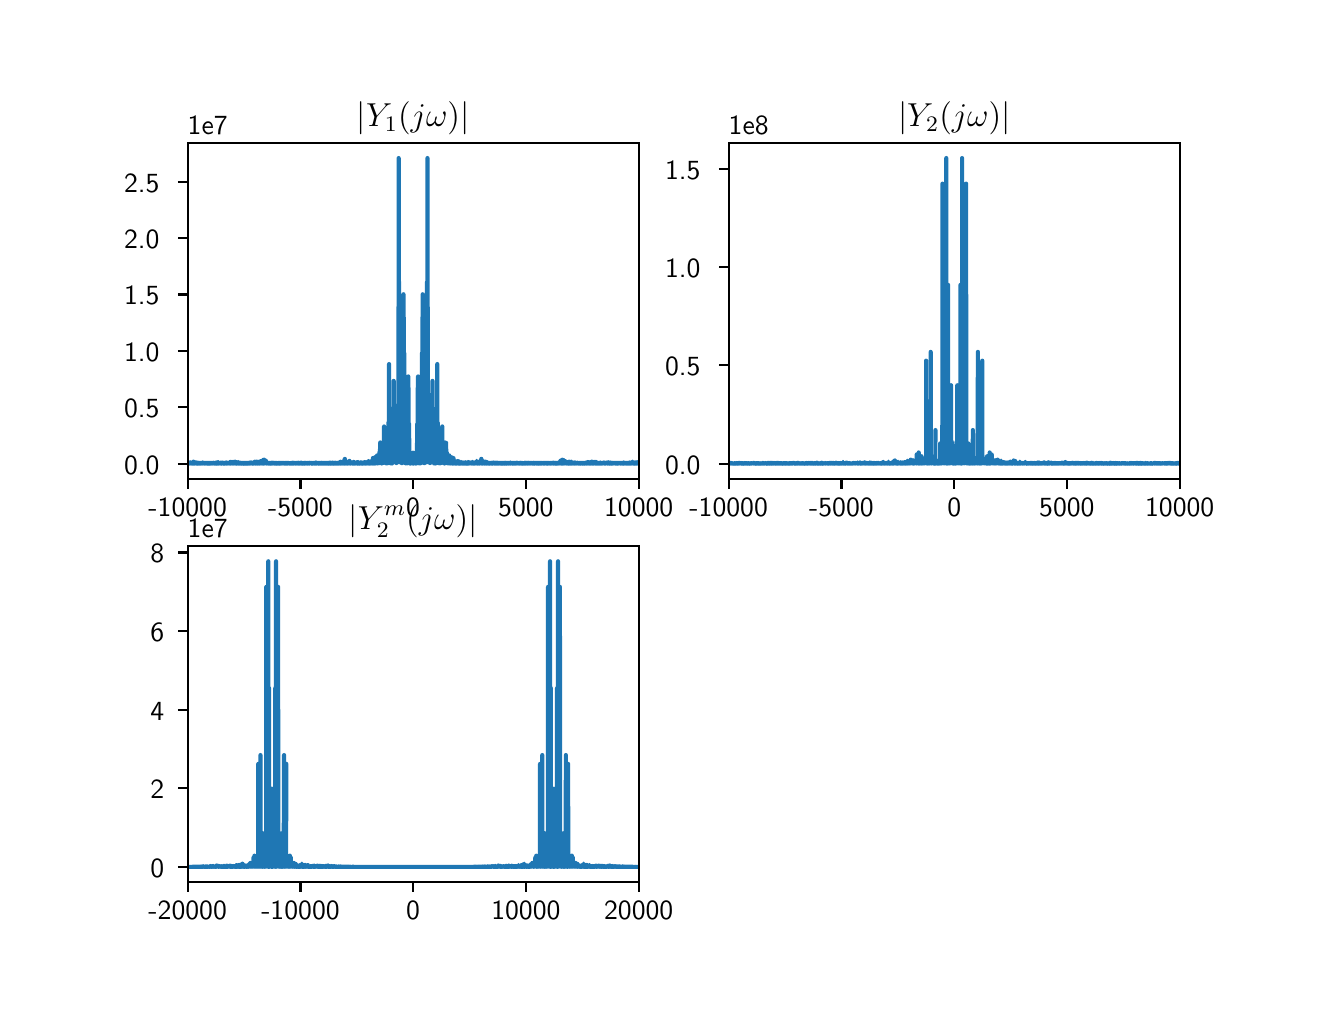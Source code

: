 \begingroup%
\makeatletter%
\begin{pgfpicture}%
\pgfpathrectangle{\pgfpointorigin}{\pgfqpoint{6.4in}{4.8in}}%
\pgfusepath{use as bounding box, clip}%
\begin{pgfscope}%
\pgfsetbuttcap%
\pgfsetmiterjoin%
\definecolor{currentfill}{rgb}{1.0,1.0,1.0}%
\pgfsetfillcolor{currentfill}%
\pgfsetlinewidth{0.0pt}%
\definecolor{currentstroke}{rgb}{1.0,1.0,1.0}%
\pgfsetstrokecolor{currentstroke}%
\pgfsetdash{}{0pt}%
\pgfpathmoveto{\pgfqpoint{0.0in}{0.0in}}%
\pgfpathlineto{\pgfqpoint{6.4in}{0.0in}}%
\pgfpathlineto{\pgfqpoint{6.4in}{4.8in}}%
\pgfpathlineto{\pgfqpoint{0.0in}{4.8in}}%
\pgfpathclose%
\pgfusepath{fill}%
\end{pgfscope}%
\begin{pgfscope}%
\pgfsetbuttcap%
\pgfsetmiterjoin%
\definecolor{currentfill}{rgb}{1.0,1.0,1.0}%
\pgfsetfillcolor{currentfill}%
\pgfsetlinewidth{0.0pt}%
\definecolor{currentstroke}{rgb}{0.0,0.0,0.0}%
\pgfsetstrokecolor{currentstroke}%
\pgfsetstrokeopacity{0.0}%
\pgfsetdash{}{0pt}%
\pgfpathmoveto{\pgfqpoint{0.8in}{2.544in}}%
\pgfpathlineto{\pgfqpoint{3.055in}{2.544in}}%
\pgfpathlineto{\pgfqpoint{3.055in}{4.224in}}%
\pgfpathlineto{\pgfqpoint{0.8in}{4.224in}}%
\pgfpathclose%
\pgfusepath{fill}%
\end{pgfscope}%
\begin{pgfscope}%
\pgfsetbuttcap%
\pgfsetroundjoin%
\definecolor{currentfill}{rgb}{0.0,0.0,0.0}%
\pgfsetfillcolor{currentfill}%
\pgfsetlinewidth{0.803pt}%
\definecolor{currentstroke}{rgb}{0.0,0.0,0.0}%
\pgfsetstrokecolor{currentstroke}%
\pgfsetdash{}{0pt}%
\pgfsys@defobject{currentmarker}{\pgfqpoint{0.0in}{-0.049in}}{\pgfqpoint{0.0in}{0.0in}}{%
\pgfpathmoveto{\pgfqpoint{0.0in}{0.0in}}%
\pgfpathlineto{\pgfqpoint{0.0in}{-0.049in}}%
\pgfusepath{stroke,fill}%
}%
\begin{pgfscope}%
\pgfsys@transformshift{0.8in}{2.544in}%
\pgfsys@useobject{currentmarker}{}%
\end{pgfscope}%
\end{pgfscope}%
\begin{pgfscope}%
\definecolor{textcolor}{rgb}{0.0,0.0,0.0}%
\pgfsetstrokecolor{textcolor}%
\pgfsetfillcolor{textcolor}%
\pgftext[x=0.8in,y=2.447in,,top]{\color{textcolor}\sffamily\fontsize{10.0}{12.0}\selectfont −10000}%
\end{pgfscope}%
\begin{pgfscope}%
\pgfsetbuttcap%
\pgfsetroundjoin%
\definecolor{currentfill}{rgb}{0.0,0.0,0.0}%
\pgfsetfillcolor{currentfill}%
\pgfsetlinewidth{0.803pt}%
\definecolor{currentstroke}{rgb}{0.0,0.0,0.0}%
\pgfsetstrokecolor{currentstroke}%
\pgfsetdash{}{0pt}%
\pgfsys@defobject{currentmarker}{\pgfqpoint{0.0in}{-0.049in}}{\pgfqpoint{0.0in}{0.0in}}{%
\pgfpathmoveto{\pgfqpoint{0.0in}{0.0in}}%
\pgfpathlineto{\pgfqpoint{0.0in}{-0.049in}}%
\pgfusepath{stroke,fill}%
}%
\begin{pgfscope}%
\pgfsys@transformshift{1.364in}{2.544in}%
\pgfsys@useobject{currentmarker}{}%
\end{pgfscope}%
\end{pgfscope}%
\begin{pgfscope}%
\definecolor{textcolor}{rgb}{0.0,0.0,0.0}%
\pgfsetstrokecolor{textcolor}%
\pgfsetfillcolor{textcolor}%
\pgftext[x=1.364in,y=2.447in,,top]{\color{textcolor}\sffamily\fontsize{10.0}{12.0}\selectfont −5000}%
\end{pgfscope}%
\begin{pgfscope}%
\pgfsetbuttcap%
\pgfsetroundjoin%
\definecolor{currentfill}{rgb}{0.0,0.0,0.0}%
\pgfsetfillcolor{currentfill}%
\pgfsetlinewidth{0.803pt}%
\definecolor{currentstroke}{rgb}{0.0,0.0,0.0}%
\pgfsetstrokecolor{currentstroke}%
\pgfsetdash{}{0pt}%
\pgfsys@defobject{currentmarker}{\pgfqpoint{0.0in}{-0.049in}}{\pgfqpoint{0.0in}{0.0in}}{%
\pgfpathmoveto{\pgfqpoint{0.0in}{0.0in}}%
\pgfpathlineto{\pgfqpoint{0.0in}{-0.049in}}%
\pgfusepath{stroke,fill}%
}%
\begin{pgfscope}%
\pgfsys@transformshift{1.927in}{2.544in}%
\pgfsys@useobject{currentmarker}{}%
\end{pgfscope}%
\end{pgfscope}%
\begin{pgfscope}%
\definecolor{textcolor}{rgb}{0.0,0.0,0.0}%
\pgfsetstrokecolor{textcolor}%
\pgfsetfillcolor{textcolor}%
\pgftext[x=1.927in,y=2.447in,,top]{\color{textcolor}\sffamily\fontsize{10.0}{12.0}\selectfont 0}%
\end{pgfscope}%
\begin{pgfscope}%
\pgfsetbuttcap%
\pgfsetroundjoin%
\definecolor{currentfill}{rgb}{0.0,0.0,0.0}%
\pgfsetfillcolor{currentfill}%
\pgfsetlinewidth{0.803pt}%
\definecolor{currentstroke}{rgb}{0.0,0.0,0.0}%
\pgfsetstrokecolor{currentstroke}%
\pgfsetdash{}{0pt}%
\pgfsys@defobject{currentmarker}{\pgfqpoint{0.0in}{-0.049in}}{\pgfqpoint{0.0in}{0.0in}}{%
\pgfpathmoveto{\pgfqpoint{0.0in}{0.0in}}%
\pgfpathlineto{\pgfqpoint{0.0in}{-0.049in}}%
\pgfusepath{stroke,fill}%
}%
\begin{pgfscope}%
\pgfsys@transformshift{2.491in}{2.544in}%
\pgfsys@useobject{currentmarker}{}%
\end{pgfscope}%
\end{pgfscope}%
\begin{pgfscope}%
\definecolor{textcolor}{rgb}{0.0,0.0,0.0}%
\pgfsetstrokecolor{textcolor}%
\pgfsetfillcolor{textcolor}%
\pgftext[x=2.491in,y=2.447in,,top]{\color{textcolor}\sffamily\fontsize{10.0}{12.0}\selectfont 5000}%
\end{pgfscope}%
\begin{pgfscope}%
\pgfsetbuttcap%
\pgfsetroundjoin%
\definecolor{currentfill}{rgb}{0.0,0.0,0.0}%
\pgfsetfillcolor{currentfill}%
\pgfsetlinewidth{0.803pt}%
\definecolor{currentstroke}{rgb}{0.0,0.0,0.0}%
\pgfsetstrokecolor{currentstroke}%
\pgfsetdash{}{0pt}%
\pgfsys@defobject{currentmarker}{\pgfqpoint{0.0in}{-0.049in}}{\pgfqpoint{0.0in}{0.0in}}{%
\pgfpathmoveto{\pgfqpoint{0.0in}{0.0in}}%
\pgfpathlineto{\pgfqpoint{0.0in}{-0.049in}}%
\pgfusepath{stroke,fill}%
}%
\begin{pgfscope}%
\pgfsys@transformshift{3.055in}{2.544in}%
\pgfsys@useobject{currentmarker}{}%
\end{pgfscope}%
\end{pgfscope}%
\begin{pgfscope}%
\definecolor{textcolor}{rgb}{0.0,0.0,0.0}%
\pgfsetstrokecolor{textcolor}%
\pgfsetfillcolor{textcolor}%
\pgftext[x=3.055in,y=2.447in,,top]{\color{textcolor}\sffamily\fontsize{10.0}{12.0}\selectfont 10000}%
\end{pgfscope}%
\begin{pgfscope}%
\pgfsetbuttcap%
\pgfsetroundjoin%
\definecolor{currentfill}{rgb}{0.0,0.0,0.0}%
\pgfsetfillcolor{currentfill}%
\pgfsetlinewidth{0.803pt}%
\definecolor{currentstroke}{rgb}{0.0,0.0,0.0}%
\pgfsetstrokecolor{currentstroke}%
\pgfsetdash{}{0pt}%
\pgfsys@defobject{currentmarker}{\pgfqpoint{-0.049in}{0.0in}}{\pgfqpoint{-0.0in}{0.0in}}{%
\pgfpathmoveto{\pgfqpoint{-0.0in}{0.0in}}%
\pgfpathlineto{\pgfqpoint{-0.049in}{0.0in}}%
\pgfusepath{stroke,fill}%
}%
\begin{pgfscope}%
\pgfsys@transformshift{0.8in}{2.62in}%
\pgfsys@useobject{currentmarker}{}%
\end{pgfscope}%
\end{pgfscope}%
\begin{pgfscope}%
\definecolor{textcolor}{rgb}{0.0,0.0,0.0}%
\pgfsetstrokecolor{textcolor}%
\pgfsetfillcolor{textcolor}%
\pgftext[x=0.482in, y=2.568in, left, base]{\color{textcolor}\sffamily\fontsize{10.0}{12.0}\selectfont 0.0}%
\end{pgfscope}%
\begin{pgfscope}%
\pgfsetbuttcap%
\pgfsetroundjoin%
\definecolor{currentfill}{rgb}{0.0,0.0,0.0}%
\pgfsetfillcolor{currentfill}%
\pgfsetlinewidth{0.803pt}%
\definecolor{currentstroke}{rgb}{0.0,0.0,0.0}%
\pgfsetstrokecolor{currentstroke}%
\pgfsetdash{}{0pt}%
\pgfsys@defobject{currentmarker}{\pgfqpoint{-0.049in}{0.0in}}{\pgfqpoint{-0.0in}{0.0in}}{%
\pgfpathmoveto{\pgfqpoint{-0.0in}{0.0in}}%
\pgfpathlineto{\pgfqpoint{-0.049in}{0.0in}}%
\pgfusepath{stroke,fill}%
}%
\begin{pgfscope}%
\pgfsys@transformshift{0.8in}{2.902in}%
\pgfsys@useobject{currentmarker}{}%
\end{pgfscope}%
\end{pgfscope}%
\begin{pgfscope}%
\definecolor{textcolor}{rgb}{0.0,0.0,0.0}%
\pgfsetstrokecolor{textcolor}%
\pgfsetfillcolor{textcolor}%
\pgftext[x=0.482in, y=2.85in, left, base]{\color{textcolor}\sffamily\fontsize{10.0}{12.0}\selectfont 0.5}%
\end{pgfscope}%
\begin{pgfscope}%
\pgfsetbuttcap%
\pgfsetroundjoin%
\definecolor{currentfill}{rgb}{0.0,0.0,0.0}%
\pgfsetfillcolor{currentfill}%
\pgfsetlinewidth{0.803pt}%
\definecolor{currentstroke}{rgb}{0.0,0.0,0.0}%
\pgfsetstrokecolor{currentstroke}%
\pgfsetdash{}{0pt}%
\pgfsys@defobject{currentmarker}{\pgfqpoint{-0.049in}{0.0in}}{\pgfqpoint{-0.0in}{0.0in}}{%
\pgfpathmoveto{\pgfqpoint{-0.0in}{0.0in}}%
\pgfpathlineto{\pgfqpoint{-0.049in}{0.0in}}%
\pgfusepath{stroke,fill}%
}%
\begin{pgfscope}%
\pgfsys@transformshift{0.8in}{3.184in}%
\pgfsys@useobject{currentmarker}{}%
\end{pgfscope}%
\end{pgfscope}%
\begin{pgfscope}%
\definecolor{textcolor}{rgb}{0.0,0.0,0.0}%
\pgfsetstrokecolor{textcolor}%
\pgfsetfillcolor{textcolor}%
\pgftext[x=0.482in, y=3.132in, left, base]{\color{textcolor}\sffamily\fontsize{10.0}{12.0}\selectfont 1.0}%
\end{pgfscope}%
\begin{pgfscope}%
\pgfsetbuttcap%
\pgfsetroundjoin%
\definecolor{currentfill}{rgb}{0.0,0.0,0.0}%
\pgfsetfillcolor{currentfill}%
\pgfsetlinewidth{0.803pt}%
\definecolor{currentstroke}{rgb}{0.0,0.0,0.0}%
\pgfsetstrokecolor{currentstroke}%
\pgfsetdash{}{0pt}%
\pgfsys@defobject{currentmarker}{\pgfqpoint{-0.049in}{0.0in}}{\pgfqpoint{-0.0in}{0.0in}}{%
\pgfpathmoveto{\pgfqpoint{-0.0in}{0.0in}}%
\pgfpathlineto{\pgfqpoint{-0.049in}{0.0in}}%
\pgfusepath{stroke,fill}%
}%
\begin{pgfscope}%
\pgfsys@transformshift{0.8in}{3.466in}%
\pgfsys@useobject{currentmarker}{}%
\end{pgfscope}%
\end{pgfscope}%
\begin{pgfscope}%
\definecolor{textcolor}{rgb}{0.0,0.0,0.0}%
\pgfsetstrokecolor{textcolor}%
\pgfsetfillcolor{textcolor}%
\pgftext[x=0.482in, y=3.414in, left, base]{\color{textcolor}\sffamily\fontsize{10.0}{12.0}\selectfont 1.5}%
\end{pgfscope}%
\begin{pgfscope}%
\pgfsetbuttcap%
\pgfsetroundjoin%
\definecolor{currentfill}{rgb}{0.0,0.0,0.0}%
\pgfsetfillcolor{currentfill}%
\pgfsetlinewidth{0.803pt}%
\definecolor{currentstroke}{rgb}{0.0,0.0,0.0}%
\pgfsetstrokecolor{currentstroke}%
\pgfsetdash{}{0pt}%
\pgfsys@defobject{currentmarker}{\pgfqpoint{-0.049in}{0.0in}}{\pgfqpoint{-0.0in}{0.0in}}{%
\pgfpathmoveto{\pgfqpoint{-0.0in}{0.0in}}%
\pgfpathlineto{\pgfqpoint{-0.049in}{0.0in}}%
\pgfusepath{stroke,fill}%
}%
\begin{pgfscope}%
\pgfsys@transformshift{0.8in}{3.748in}%
\pgfsys@useobject{currentmarker}{}%
\end{pgfscope}%
\end{pgfscope}%
\begin{pgfscope}%
\definecolor{textcolor}{rgb}{0.0,0.0,0.0}%
\pgfsetstrokecolor{textcolor}%
\pgfsetfillcolor{textcolor}%
\pgftext[x=0.482in, y=3.696in, left, base]{\color{textcolor}\sffamily\fontsize{10.0}{12.0}\selectfont 2.0}%
\end{pgfscope}%
\begin{pgfscope}%
\pgfsetbuttcap%
\pgfsetroundjoin%
\definecolor{currentfill}{rgb}{0.0,0.0,0.0}%
\pgfsetfillcolor{currentfill}%
\pgfsetlinewidth{0.803pt}%
\definecolor{currentstroke}{rgb}{0.0,0.0,0.0}%
\pgfsetstrokecolor{currentstroke}%
\pgfsetdash{}{0pt}%
\pgfsys@defobject{currentmarker}{\pgfqpoint{-0.049in}{0.0in}}{\pgfqpoint{-0.0in}{0.0in}}{%
\pgfpathmoveto{\pgfqpoint{-0.0in}{0.0in}}%
\pgfpathlineto{\pgfqpoint{-0.049in}{0.0in}}%
\pgfusepath{stroke,fill}%
}%
\begin{pgfscope}%
\pgfsys@transformshift{0.8in}{4.03in}%
\pgfsys@useobject{currentmarker}{}%
\end{pgfscope}%
\end{pgfscope}%
\begin{pgfscope}%
\definecolor{textcolor}{rgb}{0.0,0.0,0.0}%
\pgfsetstrokecolor{textcolor}%
\pgfsetfillcolor{textcolor}%
\pgftext[x=0.482in, y=3.978in, left, base]{\color{textcolor}\sffamily\fontsize{10.0}{12.0}\selectfont 2.5}%
\end{pgfscope}%
\begin{pgfscope}%
\definecolor{textcolor}{rgb}{0.0,0.0,0.0}%
\pgfsetstrokecolor{textcolor}%
\pgfsetfillcolor{textcolor}%
\pgftext[x=0.8in,y=4.266in,left,base]{\color{textcolor}\sffamily\fontsize{10.0}{12.0}\selectfont 1e7}%
\end{pgfscope}%
\begin{pgfscope}%
\pgfpathrectangle{\pgfqpoint{0.8in}{2.544in}}{\pgfqpoint{2.255in}{1.68in}}%
\pgfusepath{clip}%
\pgfsetrectcap%
\pgfsetroundjoin%
\pgfsetlinewidth{1.506pt}%
\definecolor{currentstroke}{rgb}{0.122,0.467,0.706}%
\pgfsetstrokecolor{currentstroke}%
\pgfsetdash{}{0pt}%
\pgfpathmoveto{\pgfqpoint{0.8in}{2.625in}}%
\pgfpathlineto{\pgfqpoint{0.8in}{2.627in}}%
\pgfpathlineto{\pgfqpoint{0.8in}{2.622in}}%
\pgfpathlineto{\pgfqpoint{0.801in}{2.622in}}%
\pgfpathlineto{\pgfqpoint{0.801in}{2.624in}}%
\pgfpathlineto{\pgfqpoint{0.802in}{2.621in}}%
\pgfpathlineto{\pgfqpoint{0.802in}{2.622in}}%
\pgfpathlineto{\pgfqpoint{0.803in}{2.621in}}%
\pgfpathlineto{\pgfqpoint{0.802in}{2.624in}}%
\pgfpathlineto{\pgfqpoint{0.803in}{2.623in}}%
\pgfpathlineto{\pgfqpoint{0.804in}{2.624in}}%
\pgfpathlineto{\pgfqpoint{0.804in}{2.621in}}%
\pgfpathlineto{\pgfqpoint{0.804in}{2.622in}}%
\pgfpathlineto{\pgfqpoint{0.804in}{2.621in}}%
\pgfpathlineto{\pgfqpoint{0.805in}{2.624in}}%
\pgfpathlineto{\pgfqpoint{0.805in}{2.627in}}%
\pgfpathlineto{\pgfqpoint{0.805in}{2.621in}}%
\pgfpathlineto{\pgfqpoint{0.806in}{2.625in}}%
\pgfpathlineto{\pgfqpoint{0.806in}{2.621in}}%
\pgfpathlineto{\pgfqpoint{0.806in}{2.627in}}%
\pgfpathlineto{\pgfqpoint{0.807in}{2.625in}}%
\pgfpathlineto{\pgfqpoint{0.807in}{2.625in}}%
\pgfpathlineto{\pgfqpoint{0.807in}{2.621in}}%
\pgfpathlineto{\pgfqpoint{0.807in}{2.627in}}%
\pgfpathlineto{\pgfqpoint{0.808in}{2.623in}}%
\pgfpathlineto{\pgfqpoint{0.808in}{2.621in}}%
\pgfpathlineto{\pgfqpoint{0.808in}{2.624in}}%
\pgfpathlineto{\pgfqpoint{0.809in}{2.621in}}%
\pgfpathlineto{\pgfqpoint{0.809in}{2.623in}}%
\pgfpathlineto{\pgfqpoint{0.81in}{2.622in}}%
\pgfpathlineto{\pgfqpoint{0.811in}{2.621in}}%
\pgfpathlineto{\pgfqpoint{0.811in}{2.625in}}%
\pgfpathlineto{\pgfqpoint{0.811in}{2.622in}}%
\pgfpathlineto{\pgfqpoint{0.812in}{2.626in}}%
\pgfpathlineto{\pgfqpoint{0.811in}{2.621in}}%
\pgfpathlineto{\pgfqpoint{0.812in}{2.623in}}%
\pgfpathlineto{\pgfqpoint{0.813in}{2.621in}}%
\pgfpathlineto{\pgfqpoint{0.813in}{2.627in}}%
\pgfpathlineto{\pgfqpoint{0.813in}{2.627in}}%
\pgfpathlineto{\pgfqpoint{0.814in}{2.621in}}%
\pgfpathlineto{\pgfqpoint{0.814in}{2.624in}}%
\pgfpathlineto{\pgfqpoint{0.815in}{2.623in}}%
\pgfpathlineto{\pgfqpoint{0.814in}{2.625in}}%
\pgfpathlineto{\pgfqpoint{0.815in}{2.624in}}%
\pgfpathlineto{\pgfqpoint{0.815in}{2.626in}}%
\pgfpathlineto{\pgfqpoint{0.815in}{2.622in}}%
\pgfpathlineto{\pgfqpoint{0.816in}{2.625in}}%
\pgfpathlineto{\pgfqpoint{0.816in}{2.621in}}%
\pgfpathlineto{\pgfqpoint{0.816in}{2.626in}}%
\pgfpathlineto{\pgfqpoint{0.817in}{2.623in}}%
\pgfpathlineto{\pgfqpoint{0.818in}{2.626in}}%
\pgfpathlineto{\pgfqpoint{0.817in}{2.621in}}%
\pgfpathlineto{\pgfqpoint{0.818in}{2.623in}}%
\pgfpathlineto{\pgfqpoint{0.819in}{2.621in}}%
\pgfpathlineto{\pgfqpoint{0.819in}{2.625in}}%
\pgfpathlineto{\pgfqpoint{0.819in}{2.622in}}%
\pgfpathlineto{\pgfqpoint{0.819in}{2.624in}}%
\pgfpathlineto{\pgfqpoint{0.82in}{2.621in}}%
\pgfpathlineto{\pgfqpoint{0.82in}{2.623in}}%
\pgfpathlineto{\pgfqpoint{0.821in}{2.621in}}%
\pgfpathlineto{\pgfqpoint{0.821in}{2.624in}}%
\pgfpathlineto{\pgfqpoint{0.821in}{2.622in}}%
\pgfpathlineto{\pgfqpoint{0.821in}{2.62in}}%
\pgfpathlineto{\pgfqpoint{0.822in}{2.626in}}%
\pgfpathlineto{\pgfqpoint{0.823in}{2.621in}}%
\pgfpathlineto{\pgfqpoint{0.823in}{2.623in}}%
\pgfpathlineto{\pgfqpoint{0.824in}{2.622in}}%
\pgfpathlineto{\pgfqpoint{0.824in}{2.624in}}%
\pgfpathlineto{\pgfqpoint{0.824in}{2.625in}}%
\pgfpathlineto{\pgfqpoint{0.824in}{2.621in}}%
\pgfpathlineto{\pgfqpoint{0.825in}{2.622in}}%
\pgfpathlineto{\pgfqpoint{0.825in}{2.621in}}%
\pgfpathlineto{\pgfqpoint{0.825in}{2.626in}}%
\pgfpathlineto{\pgfqpoint{0.826in}{2.622in}}%
\pgfpathlineto{\pgfqpoint{0.826in}{2.624in}}%
\pgfpathlineto{\pgfqpoint{0.827in}{2.621in}}%
\pgfpathlineto{\pgfqpoint{0.827in}{2.622in}}%
\pgfpathlineto{\pgfqpoint{0.827in}{2.621in}}%
\pgfpathlineto{\pgfqpoint{0.827in}{2.624in}}%
\pgfpathlineto{\pgfqpoint{0.828in}{2.624in}}%
\pgfpathlineto{\pgfqpoint{0.829in}{2.63in}}%
\pgfpathlineto{\pgfqpoint{0.828in}{2.622in}}%
\pgfpathlineto{\pgfqpoint{0.829in}{2.626in}}%
\pgfpathlineto{\pgfqpoint{0.83in}{2.623in}}%
\pgfpathlineto{\pgfqpoint{0.829in}{2.628in}}%
\pgfpathlineto{\pgfqpoint{0.83in}{2.624in}}%
\pgfpathlineto{\pgfqpoint{0.831in}{2.626in}}%
\pgfpathlineto{\pgfqpoint{0.83in}{2.621in}}%
\pgfpathlineto{\pgfqpoint{0.831in}{2.625in}}%
\pgfpathlineto{\pgfqpoint{0.831in}{2.625in}}%
\pgfpathlineto{\pgfqpoint{0.831in}{2.621in}}%
\pgfpathlineto{\pgfqpoint{0.832in}{2.627in}}%
\pgfpathlineto{\pgfqpoint{0.833in}{2.623in}}%
\pgfpathlineto{\pgfqpoint{0.833in}{2.621in}}%
\pgfpathlineto{\pgfqpoint{0.833in}{2.626in}}%
\pgfpathlineto{\pgfqpoint{0.834in}{2.622in}}%
\pgfpathlineto{\pgfqpoint{0.834in}{2.625in}}%
\pgfpathlineto{\pgfqpoint{0.835in}{2.621in}}%
\pgfpathlineto{\pgfqpoint{0.835in}{2.621in}}%
\pgfpathlineto{\pgfqpoint{0.836in}{2.625in}}%
\pgfpathlineto{\pgfqpoint{0.835in}{2.621in}}%
\pgfpathlineto{\pgfqpoint{0.836in}{2.623in}}%
\pgfpathlineto{\pgfqpoint{0.836in}{2.621in}}%
\pgfpathlineto{\pgfqpoint{0.837in}{2.627in}}%
\pgfpathlineto{\pgfqpoint{0.837in}{2.624in}}%
\pgfpathlineto{\pgfqpoint{0.837in}{2.625in}}%
\pgfpathlineto{\pgfqpoint{0.838in}{2.621in}}%
\pgfpathlineto{\pgfqpoint{0.838in}{2.623in}}%
\pgfpathlineto{\pgfqpoint{0.839in}{2.621in}}%
\pgfpathlineto{\pgfqpoint{0.839in}{2.624in}}%
\pgfpathlineto{\pgfqpoint{0.839in}{2.622in}}%
\pgfpathlineto{\pgfqpoint{0.84in}{2.621in}}%
\pgfpathlineto{\pgfqpoint{0.84in}{2.623in}}%
\pgfpathlineto{\pgfqpoint{0.84in}{2.624in}}%
\pgfpathlineto{\pgfqpoint{0.841in}{2.621in}}%
\pgfpathlineto{\pgfqpoint{0.841in}{2.623in}}%
\pgfpathlineto{\pgfqpoint{0.842in}{2.62in}}%
\pgfpathlineto{\pgfqpoint{0.842in}{2.624in}}%
\pgfpathlineto{\pgfqpoint{0.842in}{2.621in}}%
\pgfpathlineto{\pgfqpoint{0.843in}{2.623in}}%
\pgfpathlineto{\pgfqpoint{0.843in}{2.621in}}%
\pgfpathlineto{\pgfqpoint{0.843in}{2.623in}}%
\pgfpathlineto{\pgfqpoint{0.844in}{2.621in}}%
\pgfpathlineto{\pgfqpoint{0.844in}{2.625in}}%
\pgfpathlineto{\pgfqpoint{0.844in}{2.622in}}%
\pgfpathlineto{\pgfqpoint{0.844in}{2.621in}}%
\pgfpathlineto{\pgfqpoint{0.845in}{2.626in}}%
\pgfpathlineto{\pgfqpoint{0.845in}{2.624in}}%
\pgfpathlineto{\pgfqpoint{0.845in}{2.626in}}%
\pgfpathlineto{\pgfqpoint{0.846in}{2.621in}}%
\pgfpathlineto{\pgfqpoint{0.846in}{2.623in}}%
\pgfpathlineto{\pgfqpoint{0.847in}{2.625in}}%
\pgfpathlineto{\pgfqpoint{0.847in}{2.62in}}%
\pgfpathlineto{\pgfqpoint{0.847in}{2.623in}}%
\pgfpathlineto{\pgfqpoint{0.848in}{2.621in}}%
\pgfpathlineto{\pgfqpoint{0.849in}{2.621in}}%
\pgfpathlineto{\pgfqpoint{0.85in}{2.625in}}%
\pgfpathlineto{\pgfqpoint{0.849in}{2.621in}}%
\pgfpathlineto{\pgfqpoint{0.85in}{2.624in}}%
\pgfpathlineto{\pgfqpoint{0.851in}{2.621in}}%
\pgfpathlineto{\pgfqpoint{0.85in}{2.624in}}%
\pgfpathlineto{\pgfqpoint{0.851in}{2.622in}}%
\pgfpathlineto{\pgfqpoint{0.851in}{2.624in}}%
\pgfpathlineto{\pgfqpoint{0.851in}{2.621in}}%
\pgfpathlineto{\pgfqpoint{0.852in}{2.622in}}%
\pgfpathlineto{\pgfqpoint{0.853in}{2.621in}}%
\pgfpathlineto{\pgfqpoint{0.853in}{2.624in}}%
\pgfpathlineto{\pgfqpoint{0.853in}{2.623in}}%
\pgfpathlineto{\pgfqpoint{0.853in}{2.62in}}%
\pgfpathlineto{\pgfqpoint{0.854in}{2.623in}}%
\pgfpathlineto{\pgfqpoint{0.854in}{2.621in}}%
\pgfpathlineto{\pgfqpoint{0.854in}{2.624in}}%
\pgfpathlineto{\pgfqpoint{0.855in}{2.621in}}%
\pgfpathlineto{\pgfqpoint{0.855in}{2.623in}}%
\pgfpathlineto{\pgfqpoint{0.856in}{2.621in}}%
\pgfpathlineto{\pgfqpoint{0.856in}{2.622in}}%
\pgfpathlineto{\pgfqpoint{0.857in}{2.624in}}%
\pgfpathlineto{\pgfqpoint{0.856in}{2.621in}}%
\pgfpathlineto{\pgfqpoint{0.857in}{2.621in}}%
\pgfpathlineto{\pgfqpoint{0.857in}{2.622in}}%
\pgfpathlineto{\pgfqpoint{0.858in}{2.624in}}%
\pgfpathlineto{\pgfqpoint{0.858in}{2.621in}}%
\pgfpathlineto{\pgfqpoint{0.859in}{2.622in}}%
\pgfpathlineto{\pgfqpoint{0.859in}{2.621in}}%
\pgfpathlineto{\pgfqpoint{0.859in}{2.623in}}%
\pgfpathlineto{\pgfqpoint{0.86in}{2.621in}}%
\pgfpathlineto{\pgfqpoint{0.86in}{2.624in}}%
\pgfpathlineto{\pgfqpoint{0.86in}{2.621in}}%
\pgfpathlineto{\pgfqpoint{0.861in}{2.623in}}%
\pgfpathlineto{\pgfqpoint{0.862in}{2.621in}}%
\pgfpathlineto{\pgfqpoint{0.863in}{2.621in}}%
\pgfpathlineto{\pgfqpoint{0.863in}{2.624in}}%
\pgfpathlineto{\pgfqpoint{0.864in}{2.621in}}%
\pgfpathlineto{\pgfqpoint{0.864in}{2.623in}}%
\pgfpathlineto{\pgfqpoint{0.864in}{2.621in}}%
\pgfpathlineto{\pgfqpoint{0.865in}{2.624in}}%
\pgfpathlineto{\pgfqpoint{0.865in}{2.621in}}%
\pgfpathlineto{\pgfqpoint{0.866in}{2.623in}}%
\pgfpathlineto{\pgfqpoint{0.866in}{2.621in}}%
\pgfpathlineto{\pgfqpoint{0.866in}{2.621in}}%
\pgfpathlineto{\pgfqpoint{0.867in}{2.621in}}%
\pgfpathlineto{\pgfqpoint{0.867in}{2.624in}}%
\pgfpathlineto{\pgfqpoint{0.867in}{2.623in}}%
\pgfpathlineto{\pgfqpoint{0.867in}{2.623in}}%
\pgfpathlineto{\pgfqpoint{0.867in}{2.621in}}%
\pgfpathlineto{\pgfqpoint{0.867in}{2.621in}}%
\pgfpathlineto{\pgfqpoint{0.868in}{2.624in}}%
\pgfpathlineto{\pgfqpoint{0.869in}{2.622in}}%
\pgfpathlineto{\pgfqpoint{0.869in}{2.621in}}%
\pgfpathlineto{\pgfqpoint{0.869in}{2.623in}}%
\pgfpathlineto{\pgfqpoint{0.87in}{2.621in}}%
\pgfpathlineto{\pgfqpoint{0.87in}{2.623in}}%
\pgfpathlineto{\pgfqpoint{0.871in}{2.621in}}%
\pgfpathlineto{\pgfqpoint{0.871in}{2.622in}}%
\pgfpathlineto{\pgfqpoint{0.872in}{2.621in}}%
\pgfpathlineto{\pgfqpoint{0.871in}{2.624in}}%
\pgfpathlineto{\pgfqpoint{0.872in}{2.621in}}%
\pgfpathlineto{\pgfqpoint{0.873in}{2.624in}}%
\pgfpathlineto{\pgfqpoint{0.872in}{2.621in}}%
\pgfpathlineto{\pgfqpoint{0.873in}{2.622in}}%
\pgfpathlineto{\pgfqpoint{0.874in}{2.625in}}%
\pgfpathlineto{\pgfqpoint{0.874in}{2.621in}}%
\pgfpathlineto{\pgfqpoint{0.874in}{2.623in}}%
\pgfpathlineto{\pgfqpoint{0.874in}{2.621in}}%
\pgfpathlineto{\pgfqpoint{0.874in}{2.623in}}%
\pgfpathlineto{\pgfqpoint{0.875in}{2.622in}}%
\pgfpathlineto{\pgfqpoint{0.875in}{2.626in}}%
\pgfpathlineto{\pgfqpoint{0.875in}{2.62in}}%
\pgfpathlineto{\pgfqpoint{0.876in}{2.623in}}%
\pgfpathlineto{\pgfqpoint{0.877in}{2.621in}}%
\pgfpathlineto{\pgfqpoint{0.877in}{2.623in}}%
\pgfpathlineto{\pgfqpoint{0.877in}{2.622in}}%
\pgfpathlineto{\pgfqpoint{0.878in}{2.624in}}%
\pgfpathlineto{\pgfqpoint{0.877in}{2.621in}}%
\pgfpathlineto{\pgfqpoint{0.878in}{2.623in}}%
\pgfpathlineto{\pgfqpoint{0.879in}{2.621in}}%
\pgfpathlineto{\pgfqpoint{0.879in}{2.624in}}%
\pgfpathlineto{\pgfqpoint{0.879in}{2.621in}}%
\pgfpathlineto{\pgfqpoint{0.88in}{2.623in}}%
\pgfpathlineto{\pgfqpoint{0.88in}{2.621in}}%
\pgfpathlineto{\pgfqpoint{0.88in}{2.622in}}%
\pgfpathlineto{\pgfqpoint{0.881in}{2.621in}}%
\pgfpathlineto{\pgfqpoint{0.881in}{2.623in}}%
\pgfpathlineto{\pgfqpoint{0.881in}{2.622in}}%
\pgfpathlineto{\pgfqpoint{0.882in}{2.624in}}%
\pgfpathlineto{\pgfqpoint{0.882in}{2.621in}}%
\pgfpathlineto{\pgfqpoint{0.882in}{2.621in}}%
\pgfpathlineto{\pgfqpoint{0.882in}{2.621in}}%
\pgfpathlineto{\pgfqpoint{0.883in}{2.623in}}%
\pgfpathlineto{\pgfqpoint{0.883in}{2.621in}}%
\pgfpathlineto{\pgfqpoint{0.883in}{2.623in}}%
\pgfpathlineto{\pgfqpoint{0.883in}{2.621in}}%
\pgfpathlineto{\pgfqpoint{0.884in}{2.621in}}%
\pgfpathlineto{\pgfqpoint{0.884in}{2.621in}}%
\pgfpathlineto{\pgfqpoint{0.884in}{2.624in}}%
\pgfpathlineto{\pgfqpoint{0.885in}{2.622in}}%
\pgfpathlineto{\pgfqpoint{0.885in}{2.624in}}%
\pgfpathlineto{\pgfqpoint{0.886in}{2.621in}}%
\pgfpathlineto{\pgfqpoint{0.886in}{2.622in}}%
\pgfpathlineto{\pgfqpoint{0.886in}{2.621in}}%
\pgfpathlineto{\pgfqpoint{0.886in}{2.623in}}%
\pgfpathlineto{\pgfqpoint{0.887in}{2.621in}}%
\pgfpathlineto{\pgfqpoint{0.888in}{2.624in}}%
\pgfpathlineto{\pgfqpoint{0.887in}{2.621in}}%
\pgfpathlineto{\pgfqpoint{0.888in}{2.622in}}%
\pgfpathlineto{\pgfqpoint{0.889in}{2.621in}}%
\pgfpathlineto{\pgfqpoint{0.888in}{2.624in}}%
\pgfpathlineto{\pgfqpoint{0.889in}{2.622in}}%
\pgfpathlineto{\pgfqpoint{0.89in}{2.623in}}%
\pgfpathlineto{\pgfqpoint{0.89in}{2.621in}}%
\pgfpathlineto{\pgfqpoint{0.891in}{2.622in}}%
\pgfpathlineto{\pgfqpoint{0.891in}{2.621in}}%
\pgfpathlineto{\pgfqpoint{0.891in}{2.623in}}%
\pgfpathlineto{\pgfqpoint{0.892in}{2.621in}}%
\pgfpathlineto{\pgfqpoint{0.892in}{2.623in}}%
\pgfpathlineto{\pgfqpoint{0.892in}{2.621in}}%
\pgfpathlineto{\pgfqpoint{0.893in}{2.622in}}%
\pgfpathlineto{\pgfqpoint{0.894in}{2.623in}}%
\pgfpathlineto{\pgfqpoint{0.894in}{2.621in}}%
\pgfpathlineto{\pgfqpoint{0.894in}{2.621in}}%
\pgfpathlineto{\pgfqpoint{0.894in}{2.621in}}%
\pgfpathlineto{\pgfqpoint{0.894in}{2.623in}}%
\pgfpathlineto{\pgfqpoint{0.894in}{2.622in}}%
\pgfpathlineto{\pgfqpoint{0.895in}{2.623in}}%
\pgfpathlineto{\pgfqpoint{0.895in}{2.621in}}%
\pgfpathlineto{\pgfqpoint{0.895in}{2.622in}}%
\pgfpathlineto{\pgfqpoint{0.896in}{2.62in}}%
\pgfpathlineto{\pgfqpoint{0.896in}{2.624in}}%
\pgfpathlineto{\pgfqpoint{0.896in}{2.623in}}%
\pgfpathlineto{\pgfqpoint{0.897in}{2.621in}}%
\pgfpathlineto{\pgfqpoint{0.897in}{2.623in}}%
\pgfpathlineto{\pgfqpoint{0.898in}{2.621in}}%
\pgfpathlineto{\pgfqpoint{0.899in}{2.624in}}%
\pgfpathlineto{\pgfqpoint{0.898in}{2.621in}}%
\pgfpathlineto{\pgfqpoint{0.899in}{2.622in}}%
\pgfpathlineto{\pgfqpoint{0.899in}{2.621in}}%
\pgfpathlineto{\pgfqpoint{0.899in}{2.623in}}%
\pgfpathlineto{\pgfqpoint{0.9in}{2.621in}}%
\pgfpathlineto{\pgfqpoint{0.901in}{2.624in}}%
\pgfpathlineto{\pgfqpoint{0.901in}{2.62in}}%
\pgfpathlineto{\pgfqpoint{0.901in}{2.622in}}%
\pgfpathlineto{\pgfqpoint{0.902in}{2.621in}}%
\pgfpathlineto{\pgfqpoint{0.902in}{2.623in}}%
\pgfpathlineto{\pgfqpoint{0.902in}{2.622in}}%
\pgfpathlineto{\pgfqpoint{0.902in}{2.621in}}%
\pgfpathlineto{\pgfqpoint{0.902in}{2.623in}}%
\pgfpathlineto{\pgfqpoint{0.903in}{2.621in}}%
\pgfpathlineto{\pgfqpoint{0.903in}{2.624in}}%
\pgfpathlineto{\pgfqpoint{0.903in}{2.621in}}%
\pgfpathlineto{\pgfqpoint{0.904in}{2.622in}}%
\pgfpathlineto{\pgfqpoint{0.904in}{2.621in}}%
\pgfpathlineto{\pgfqpoint{0.904in}{2.623in}}%
\pgfpathlineto{\pgfqpoint{0.905in}{2.621in}}%
\pgfpathlineto{\pgfqpoint{0.906in}{2.624in}}%
\pgfpathlineto{\pgfqpoint{0.906in}{2.62in}}%
\pgfpathlineto{\pgfqpoint{0.906in}{2.623in}}%
\pgfpathlineto{\pgfqpoint{0.907in}{2.621in}}%
\pgfpathlineto{\pgfqpoint{0.907in}{2.624in}}%
\pgfpathlineto{\pgfqpoint{0.907in}{2.621in}}%
\pgfpathlineto{\pgfqpoint{0.908in}{2.623in}}%
\pgfpathlineto{\pgfqpoint{0.908in}{2.62in}}%
\pgfpathlineto{\pgfqpoint{0.908in}{2.622in}}%
\pgfpathlineto{\pgfqpoint{0.909in}{2.621in}}%
\pgfpathlineto{\pgfqpoint{0.909in}{2.624in}}%
\pgfpathlineto{\pgfqpoint{0.91in}{2.621in}}%
\pgfpathlineto{\pgfqpoint{0.91in}{2.624in}}%
\pgfpathlineto{\pgfqpoint{0.91in}{2.62in}}%
\pgfpathlineto{\pgfqpoint{0.911in}{2.622in}}%
\pgfpathlineto{\pgfqpoint{0.911in}{2.621in}}%
\pgfpathlineto{\pgfqpoint{0.911in}{2.623in}}%
\pgfpathlineto{\pgfqpoint{0.912in}{2.621in}}%
\pgfpathlineto{\pgfqpoint{0.912in}{2.624in}}%
\pgfpathlineto{\pgfqpoint{0.912in}{2.62in}}%
\pgfpathlineto{\pgfqpoint{0.913in}{2.621in}}%
\pgfpathlineto{\pgfqpoint{0.913in}{2.621in}}%
\pgfpathlineto{\pgfqpoint{0.913in}{2.622in}}%
\pgfpathlineto{\pgfqpoint{0.913in}{2.621in}}%
\pgfpathlineto{\pgfqpoint{0.914in}{2.624in}}%
\pgfpathlineto{\pgfqpoint{0.914in}{2.62in}}%
\pgfpathlineto{\pgfqpoint{0.915in}{2.622in}}%
\pgfpathlineto{\pgfqpoint{0.915in}{2.621in}}%
\pgfpathlineto{\pgfqpoint{0.915in}{2.624in}}%
\pgfpathlineto{\pgfqpoint{0.916in}{2.622in}}%
\pgfpathlineto{\pgfqpoint{0.916in}{2.624in}}%
\pgfpathlineto{\pgfqpoint{0.916in}{2.621in}}%
\pgfpathlineto{\pgfqpoint{0.917in}{2.622in}}%
\pgfpathlineto{\pgfqpoint{0.917in}{2.621in}}%
\pgfpathlineto{\pgfqpoint{0.917in}{2.623in}}%
\pgfpathlineto{\pgfqpoint{0.918in}{2.621in}}%
\pgfpathlineto{\pgfqpoint{0.918in}{2.623in}}%
\pgfpathlineto{\pgfqpoint{0.918in}{2.621in}}%
\pgfpathlineto{\pgfqpoint{0.919in}{2.623in}}%
\pgfpathlineto{\pgfqpoint{0.92in}{2.621in}}%
\pgfpathlineto{\pgfqpoint{0.919in}{2.623in}}%
\pgfpathlineto{\pgfqpoint{0.92in}{2.621in}}%
\pgfpathlineto{\pgfqpoint{0.92in}{2.621in}}%
\pgfpathlineto{\pgfqpoint{0.92in}{2.624in}}%
\pgfpathlineto{\pgfqpoint{0.921in}{2.622in}}%
\pgfpathlineto{\pgfqpoint{0.921in}{2.624in}}%
\pgfpathlineto{\pgfqpoint{0.922in}{2.621in}}%
\pgfpathlineto{\pgfqpoint{0.922in}{2.622in}}%
\pgfpathlineto{\pgfqpoint{0.922in}{2.624in}}%
\pgfpathlineto{\pgfqpoint{0.922in}{2.621in}}%
\pgfpathlineto{\pgfqpoint{0.923in}{2.624in}}%
\pgfpathlineto{\pgfqpoint{0.923in}{2.621in}}%
\pgfpathlineto{\pgfqpoint{0.924in}{2.623in}}%
\pgfpathlineto{\pgfqpoint{0.925in}{2.621in}}%
\pgfpathlineto{\pgfqpoint{0.925in}{2.623in}}%
\pgfpathlineto{\pgfqpoint{0.925in}{2.621in}}%
\pgfpathlineto{\pgfqpoint{0.925in}{2.621in}}%
\pgfpathlineto{\pgfqpoint{0.925in}{2.622in}}%
\pgfpathlineto{\pgfqpoint{0.925in}{2.622in}}%
\pgfpathlineto{\pgfqpoint{0.927in}{2.624in}}%
\pgfpathlineto{\pgfqpoint{0.926in}{2.621in}}%
\pgfpathlineto{\pgfqpoint{0.927in}{2.623in}}%
\pgfpathlineto{\pgfqpoint{0.927in}{2.624in}}%
\pgfpathlineto{\pgfqpoint{0.928in}{2.621in}}%
\pgfpathlineto{\pgfqpoint{0.928in}{2.623in}}%
\pgfpathlineto{\pgfqpoint{0.929in}{2.622in}}%
\pgfpathlineto{\pgfqpoint{0.93in}{2.621in}}%
\pgfpathlineto{\pgfqpoint{0.929in}{2.623in}}%
\pgfpathlineto{\pgfqpoint{0.93in}{2.622in}}%
\pgfpathlineto{\pgfqpoint{0.93in}{2.623in}}%
\pgfpathlineto{\pgfqpoint{0.93in}{2.621in}}%
\pgfpathlineto{\pgfqpoint{0.931in}{2.622in}}%
\pgfpathlineto{\pgfqpoint{0.931in}{2.621in}}%
\pgfpathlineto{\pgfqpoint{0.931in}{2.625in}}%
\pgfpathlineto{\pgfqpoint{0.932in}{2.621in}}%
\pgfpathlineto{\pgfqpoint{0.932in}{2.624in}}%
\pgfpathlineto{\pgfqpoint{0.933in}{2.621in}}%
\pgfpathlineto{\pgfqpoint{0.933in}{2.621in}}%
\pgfpathlineto{\pgfqpoint{0.934in}{2.623in}}%
\pgfpathlineto{\pgfqpoint{0.934in}{2.621in}}%
\pgfpathlineto{\pgfqpoint{0.934in}{2.622in}}%
\pgfpathlineto{\pgfqpoint{0.935in}{2.62in}}%
\pgfpathlineto{\pgfqpoint{0.935in}{2.623in}}%
\pgfpathlineto{\pgfqpoint{0.935in}{2.622in}}%
\pgfpathlineto{\pgfqpoint{0.935in}{2.624in}}%
\pgfpathlineto{\pgfqpoint{0.936in}{2.621in}}%
\pgfpathlineto{\pgfqpoint{0.937in}{2.622in}}%
\pgfpathlineto{\pgfqpoint{0.937in}{2.621in}}%
\pgfpathlineto{\pgfqpoint{0.937in}{2.623in}}%
\pgfpathlineto{\pgfqpoint{0.938in}{2.622in}}%
\pgfpathlineto{\pgfqpoint{0.939in}{2.623in}}%
\pgfpathlineto{\pgfqpoint{0.938in}{2.62in}}%
\pgfpathlineto{\pgfqpoint{0.939in}{2.621in}}%
\pgfpathlineto{\pgfqpoint{0.939in}{2.621in}}%
\pgfpathlineto{\pgfqpoint{0.939in}{2.623in}}%
\pgfpathlineto{\pgfqpoint{0.939in}{2.622in}}%
\pgfpathlineto{\pgfqpoint{0.939in}{2.623in}}%
\pgfpathlineto{\pgfqpoint{0.94in}{2.621in}}%
\pgfpathlineto{\pgfqpoint{0.94in}{2.622in}}%
\pgfpathlineto{\pgfqpoint{0.94in}{2.621in}}%
\pgfpathlineto{\pgfqpoint{0.94in}{2.623in}}%
\pgfpathlineto{\pgfqpoint{0.941in}{2.621in}}%
\pgfpathlineto{\pgfqpoint{0.942in}{2.625in}}%
\pgfpathlineto{\pgfqpoint{0.942in}{2.621in}}%
\pgfpathlineto{\pgfqpoint{0.942in}{2.623in}}%
\pgfpathlineto{\pgfqpoint{0.943in}{2.621in}}%
\pgfpathlineto{\pgfqpoint{0.943in}{2.626in}}%
\pgfpathlineto{\pgfqpoint{0.943in}{2.623in}}%
\pgfpathlineto{\pgfqpoint{0.944in}{2.625in}}%
\pgfpathlineto{\pgfqpoint{0.944in}{2.621in}}%
\pgfpathlineto{\pgfqpoint{0.944in}{2.623in}}%
\pgfpathlineto{\pgfqpoint{0.945in}{2.621in}}%
\pgfpathlineto{\pgfqpoint{0.944in}{2.625in}}%
\pgfpathlineto{\pgfqpoint{0.945in}{2.624in}}%
\pgfpathlineto{\pgfqpoint{0.946in}{2.625in}}%
\pgfpathlineto{\pgfqpoint{0.946in}{2.62in}}%
\pgfpathlineto{\pgfqpoint{0.946in}{2.623in}}%
\pgfpathlineto{\pgfqpoint{0.946in}{2.62in}}%
\pgfpathlineto{\pgfqpoint{0.947in}{2.622in}}%
\pgfpathlineto{\pgfqpoint{0.948in}{2.621in}}%
\pgfpathlineto{\pgfqpoint{0.948in}{2.625in}}%
\pgfpathlineto{\pgfqpoint{0.948in}{2.623in}}%
\pgfpathlineto{\pgfqpoint{0.949in}{2.626in}}%
\pgfpathlineto{\pgfqpoint{0.949in}{2.621in}}%
\pgfpathlineto{\pgfqpoint{0.949in}{2.626in}}%
\pgfpathlineto{\pgfqpoint{0.95in}{2.621in}}%
\pgfpathlineto{\pgfqpoint{0.951in}{2.622in}}%
\pgfpathlineto{\pgfqpoint{0.951in}{2.627in}}%
\pgfpathlineto{\pgfqpoint{0.951in}{2.621in}}%
\pgfpathlineto{\pgfqpoint{0.952in}{2.625in}}%
\pgfpathlineto{\pgfqpoint{0.952in}{2.627in}}%
\pgfpathlineto{\pgfqpoint{0.952in}{2.621in}}%
\pgfpathlineto{\pgfqpoint{0.953in}{2.624in}}%
\pgfpathlineto{\pgfqpoint{0.953in}{2.621in}}%
\pgfpathlineto{\pgfqpoint{0.954in}{2.627in}}%
\pgfpathlineto{\pgfqpoint{0.954in}{2.625in}}%
\pgfpathlineto{\pgfqpoint{0.954in}{2.627in}}%
\pgfpathlineto{\pgfqpoint{0.955in}{2.622in}}%
\pgfpathlineto{\pgfqpoint{0.955in}{2.624in}}%
\pgfpathlineto{\pgfqpoint{0.955in}{2.621in}}%
\pgfpathlineto{\pgfqpoint{0.955in}{2.625in}}%
\pgfpathlineto{\pgfqpoint{0.956in}{2.623in}}%
\pgfpathlineto{\pgfqpoint{0.956in}{2.625in}}%
\pgfpathlineto{\pgfqpoint{0.956in}{2.62in}}%
\pgfpathlineto{\pgfqpoint{0.957in}{2.623in}}%
\pgfpathlineto{\pgfqpoint{0.957in}{2.621in}}%
\pgfpathlineto{\pgfqpoint{0.957in}{2.626in}}%
\pgfpathlineto{\pgfqpoint{0.958in}{2.622in}}%
\pgfpathlineto{\pgfqpoint{0.958in}{2.624in}}%
\pgfpathlineto{\pgfqpoint{0.959in}{2.621in}}%
\pgfpathlineto{\pgfqpoint{0.959in}{2.624in}}%
\pgfpathlineto{\pgfqpoint{0.959in}{2.621in}}%
\pgfpathlineto{\pgfqpoint{0.96in}{2.622in}}%
\pgfpathlineto{\pgfqpoint{0.96in}{2.623in}}%
\pgfpathlineto{\pgfqpoint{0.961in}{2.621in}}%
\pgfpathlineto{\pgfqpoint{0.962in}{2.624in}}%
\pgfpathlineto{\pgfqpoint{0.962in}{2.621in}}%
\pgfpathlineto{\pgfqpoint{0.962in}{2.622in}}%
\pgfpathlineto{\pgfqpoint{0.963in}{2.621in}}%
\pgfpathlineto{\pgfqpoint{0.962in}{2.625in}}%
\pgfpathlineto{\pgfqpoint{0.963in}{2.623in}}%
\pgfpathlineto{\pgfqpoint{0.964in}{2.621in}}%
\pgfpathlineto{\pgfqpoint{0.964in}{2.625in}}%
\pgfpathlineto{\pgfqpoint{0.964in}{2.621in}}%
\pgfpathlineto{\pgfqpoint{0.965in}{2.623in}}%
\pgfpathlineto{\pgfqpoint{0.965in}{2.621in}}%
\pgfpathlineto{\pgfqpoint{0.966in}{2.624in}}%
\pgfpathlineto{\pgfqpoint{0.966in}{2.621in}}%
\pgfpathlineto{\pgfqpoint{0.966in}{2.623in}}%
\pgfpathlineto{\pgfqpoint{0.966in}{2.621in}}%
\pgfpathlineto{\pgfqpoint{0.967in}{2.622in}}%
\pgfpathlineto{\pgfqpoint{0.967in}{2.621in}}%
\pgfpathlineto{\pgfqpoint{0.968in}{2.623in}}%
\pgfpathlineto{\pgfqpoint{0.968in}{2.621in}}%
\pgfpathlineto{\pgfqpoint{0.968in}{2.621in}}%
\pgfpathlineto{\pgfqpoint{0.969in}{2.623in}}%
\pgfpathlineto{\pgfqpoint{0.969in}{2.62in}}%
\pgfpathlineto{\pgfqpoint{0.969in}{2.623in}}%
\pgfpathlineto{\pgfqpoint{0.97in}{2.621in}}%
\pgfpathlineto{\pgfqpoint{0.97in}{2.624in}}%
\pgfpathlineto{\pgfqpoint{0.971in}{2.622in}}%
\pgfpathlineto{\pgfqpoint{0.971in}{2.625in}}%
\pgfpathlineto{\pgfqpoint{0.971in}{2.621in}}%
\pgfpathlineto{\pgfqpoint{0.972in}{2.624in}}%
\pgfpathlineto{\pgfqpoint{0.972in}{2.621in}}%
\pgfpathlineto{\pgfqpoint{0.972in}{2.624in}}%
\pgfpathlineto{\pgfqpoint{0.973in}{2.623in}}%
\pgfpathlineto{\pgfqpoint{0.973in}{2.622in}}%
\pgfpathlineto{\pgfqpoint{0.973in}{2.626in}}%
\pgfpathlineto{\pgfqpoint{0.974in}{2.621in}}%
\pgfpathlineto{\pgfqpoint{0.974in}{2.624in}}%
\pgfpathlineto{\pgfqpoint{0.975in}{2.622in}}%
\pgfpathlineto{\pgfqpoint{0.975in}{2.625in}}%
\pgfpathlineto{\pgfqpoint{0.975in}{2.622in}}%
\pgfpathlineto{\pgfqpoint{0.976in}{2.625in}}%
\pgfpathlineto{\pgfqpoint{0.976in}{2.622in}}%
\pgfpathlineto{\pgfqpoint{0.976in}{2.625in}}%
\pgfpathlineto{\pgfqpoint{0.977in}{2.621in}}%
\pgfpathlineto{\pgfqpoint{0.977in}{2.623in}}%
\pgfpathlineto{\pgfqpoint{0.978in}{2.621in}}%
\pgfpathlineto{\pgfqpoint{0.978in}{2.624in}}%
\pgfpathlineto{\pgfqpoint{0.979in}{2.622in}}%
\pgfpathlineto{\pgfqpoint{0.979in}{2.624in}}%
\pgfpathlineto{\pgfqpoint{0.979in}{2.621in}}%
\pgfpathlineto{\pgfqpoint{0.98in}{2.622in}}%
\pgfpathlineto{\pgfqpoint{0.98in}{2.62in}}%
\pgfpathlineto{\pgfqpoint{0.98in}{2.623in}}%
\pgfpathlineto{\pgfqpoint{0.981in}{2.621in}}%
\pgfpathlineto{\pgfqpoint{0.981in}{2.624in}}%
\pgfpathlineto{\pgfqpoint{0.981in}{2.621in}}%
\pgfpathlineto{\pgfqpoint{0.982in}{2.623in}}%
\pgfpathlineto{\pgfqpoint{0.982in}{2.621in}}%
\pgfpathlineto{\pgfqpoint{0.983in}{2.623in}}%
\pgfpathlineto{\pgfqpoint{0.983in}{2.622in}}%
\pgfpathlineto{\pgfqpoint{0.983in}{2.62in}}%
\pgfpathlineto{\pgfqpoint{0.983in}{2.624in}}%
\pgfpathlineto{\pgfqpoint{0.984in}{2.621in}}%
\pgfpathlineto{\pgfqpoint{0.984in}{2.624in}}%
\pgfpathlineto{\pgfqpoint{0.984in}{2.62in}}%
\pgfpathlineto{\pgfqpoint{0.985in}{2.623in}}%
\pgfpathlineto{\pgfqpoint{0.985in}{2.621in}}%
\pgfpathlineto{\pgfqpoint{0.985in}{2.623in}}%
\pgfpathlineto{\pgfqpoint{0.986in}{2.623in}}%
\pgfpathlineto{\pgfqpoint{0.987in}{2.621in}}%
\pgfpathlineto{\pgfqpoint{0.987in}{2.624in}}%
\pgfpathlineto{\pgfqpoint{0.987in}{2.622in}}%
\pgfpathlineto{\pgfqpoint{0.988in}{2.624in}}%
\pgfpathlineto{\pgfqpoint{0.988in}{2.621in}}%
\pgfpathlineto{\pgfqpoint{0.988in}{2.623in}}%
\pgfpathlineto{\pgfqpoint{0.989in}{2.621in}}%
\pgfpathlineto{\pgfqpoint{0.989in}{2.624in}}%
\pgfpathlineto{\pgfqpoint{0.989in}{2.622in}}%
\pgfpathlineto{\pgfqpoint{0.99in}{2.624in}}%
\pgfpathlineto{\pgfqpoint{0.99in}{2.621in}}%
\pgfpathlineto{\pgfqpoint{0.991in}{2.622in}}%
\pgfpathlineto{\pgfqpoint{0.992in}{2.626in}}%
\pgfpathlineto{\pgfqpoint{0.991in}{2.621in}}%
\pgfpathlineto{\pgfqpoint{0.992in}{2.622in}}%
\pgfpathlineto{\pgfqpoint{0.992in}{2.621in}}%
\pgfpathlineto{\pgfqpoint{0.992in}{2.626in}}%
\pgfpathlineto{\pgfqpoint{0.993in}{2.624in}}%
\pgfpathlineto{\pgfqpoint{0.993in}{2.621in}}%
\pgfpathlineto{\pgfqpoint{0.994in}{2.625in}}%
\pgfpathlineto{\pgfqpoint{0.994in}{2.621in}}%
\pgfpathlineto{\pgfqpoint{0.995in}{2.621in}}%
\pgfpathlineto{\pgfqpoint{0.995in}{2.623in}}%
\pgfpathlineto{\pgfqpoint{0.996in}{2.621in}}%
\pgfpathlineto{\pgfqpoint{0.996in}{2.622in}}%
\pgfpathlineto{\pgfqpoint{0.997in}{2.62in}}%
\pgfpathlineto{\pgfqpoint{0.996in}{2.623in}}%
\pgfpathlineto{\pgfqpoint{0.997in}{2.622in}}%
\pgfpathlineto{\pgfqpoint{0.998in}{2.621in}}%
\pgfpathlineto{\pgfqpoint{0.998in}{2.625in}}%
\pgfpathlineto{\pgfqpoint{0.998in}{2.621in}}%
\pgfpathlineto{\pgfqpoint{0.999in}{2.624in}}%
\pgfpathlineto{\pgfqpoint{0.999in}{2.621in}}%
\pgfpathlineto{\pgfqpoint{0.999in}{2.621in}}%
\pgfpathlineto{\pgfqpoint{1.0in}{2.624in}}%
\pgfpathlineto{\pgfqpoint{1.0in}{2.621in}}%
\pgfpathlineto{\pgfqpoint{1.0in}{2.623in}}%
\pgfpathlineto{\pgfqpoint{1.001in}{2.621in}}%
\pgfpathlineto{\pgfqpoint{1.001in}{2.624in}}%
\pgfpathlineto{\pgfqpoint{1.002in}{2.623in}}%
\pgfpathlineto{\pgfqpoint{1.003in}{2.621in}}%
\pgfpathlineto{\pgfqpoint{1.002in}{2.624in}}%
\pgfpathlineto{\pgfqpoint{1.003in}{2.622in}}%
\pgfpathlineto{\pgfqpoint{1.004in}{2.624in}}%
\pgfpathlineto{\pgfqpoint{1.003in}{2.621in}}%
\pgfpathlineto{\pgfqpoint{1.004in}{2.622in}}%
\pgfpathlineto{\pgfqpoint{1.005in}{2.621in}}%
\pgfpathlineto{\pgfqpoint{1.004in}{2.624in}}%
\pgfpathlineto{\pgfqpoint{1.005in}{2.622in}}%
\pgfpathlineto{\pgfqpoint{1.005in}{2.621in}}%
\pgfpathlineto{\pgfqpoint{1.006in}{2.625in}}%
\pgfpathlineto{\pgfqpoint{1.006in}{2.622in}}%
\pgfpathlineto{\pgfqpoint{1.007in}{2.625in}}%
\pgfpathlineto{\pgfqpoint{1.007in}{2.621in}}%
\pgfpathlineto{\pgfqpoint{1.007in}{2.623in}}%
\pgfpathlineto{\pgfqpoint{1.008in}{2.621in}}%
\pgfpathlineto{\pgfqpoint{1.008in}{2.624in}}%
\pgfpathlineto{\pgfqpoint{1.009in}{2.621in}}%
\pgfpathlineto{\pgfqpoint{1.01in}{2.624in}}%
\pgfpathlineto{\pgfqpoint{1.009in}{2.621in}}%
\pgfpathlineto{\pgfqpoint{1.01in}{2.622in}}%
\pgfpathlineto{\pgfqpoint{1.01in}{2.624in}}%
\pgfpathlineto{\pgfqpoint{1.011in}{2.621in}}%
\pgfpathlineto{\pgfqpoint{1.011in}{2.624in}}%
\pgfpathlineto{\pgfqpoint{1.012in}{2.621in}}%
\pgfpathlineto{\pgfqpoint{1.012in}{2.623in}}%
\pgfpathlineto{\pgfqpoint{1.013in}{2.62in}}%
\pgfpathlineto{\pgfqpoint{1.013in}{2.626in}}%
\pgfpathlineto{\pgfqpoint{1.013in}{2.622in}}%
\pgfpathlineto{\pgfqpoint{1.013in}{2.629in}}%
\pgfpathlineto{\pgfqpoint{1.013in}{2.621in}}%
\pgfpathlineto{\pgfqpoint{1.014in}{2.628in}}%
\pgfpathlineto{\pgfqpoint{1.015in}{2.622in}}%
\pgfpathlineto{\pgfqpoint{1.015in}{2.622in}}%
\pgfpathlineto{\pgfqpoint{1.016in}{2.621in}}%
\pgfpathlineto{\pgfqpoint{1.015in}{2.625in}}%
\pgfpathlineto{\pgfqpoint{1.016in}{2.622in}}%
\pgfpathlineto{\pgfqpoint{1.017in}{2.628in}}%
\pgfpathlineto{\pgfqpoint{1.017in}{2.621in}}%
\pgfpathlineto{\pgfqpoint{1.017in}{2.626in}}%
\pgfpathlineto{\pgfqpoint{1.018in}{2.622in}}%
\pgfpathlineto{\pgfqpoint{1.018in}{2.628in}}%
\pgfpathlineto{\pgfqpoint{1.019in}{2.623in}}%
\pgfpathlineto{\pgfqpoint{1.019in}{2.625in}}%
\pgfpathlineto{\pgfqpoint{1.019in}{2.621in}}%
\pgfpathlineto{\pgfqpoint{1.02in}{2.623in}}%
\pgfpathlineto{\pgfqpoint{1.021in}{2.621in}}%
\pgfpathlineto{\pgfqpoint{1.02in}{2.628in}}%
\pgfpathlineto{\pgfqpoint{1.021in}{2.622in}}%
\pgfpathlineto{\pgfqpoint{1.021in}{2.625in}}%
\pgfpathlineto{\pgfqpoint{1.021in}{2.621in}}%
\pgfpathlineto{\pgfqpoint{1.022in}{2.623in}}%
\pgfpathlineto{\pgfqpoint{1.022in}{2.621in}}%
\pgfpathlineto{\pgfqpoint{1.022in}{2.625in}}%
\pgfpathlineto{\pgfqpoint{1.023in}{2.622in}}%
\pgfpathlineto{\pgfqpoint{1.024in}{2.628in}}%
\pgfpathlineto{\pgfqpoint{1.023in}{2.621in}}%
\pgfpathlineto{\pgfqpoint{1.024in}{2.623in}}%
\pgfpathlineto{\pgfqpoint{1.024in}{2.621in}}%
\pgfpathlineto{\pgfqpoint{1.025in}{2.628in}}%
\pgfpathlineto{\pgfqpoint{1.025in}{2.622in}}%
\pgfpathlineto{\pgfqpoint{1.025in}{2.628in}}%
\pgfpathlineto{\pgfqpoint{1.026in}{2.621in}}%
\pgfpathlineto{\pgfqpoint{1.026in}{2.623in}}%
\pgfpathlineto{\pgfqpoint{1.027in}{2.621in}}%
\pgfpathlineto{\pgfqpoint{1.027in}{2.625in}}%
\pgfpathlineto{\pgfqpoint{1.027in}{2.623in}}%
\pgfpathlineto{\pgfqpoint{1.028in}{2.621in}}%
\pgfpathlineto{\pgfqpoint{1.028in}{2.626in}}%
\pgfpathlineto{\pgfqpoint{1.029in}{2.621in}}%
\pgfpathlineto{\pgfqpoint{1.029in}{2.628in}}%
\pgfpathlineto{\pgfqpoint{1.029in}{2.624in}}%
\pgfpathlineto{\pgfqpoint{1.03in}{2.628in}}%
\pgfpathlineto{\pgfqpoint{1.03in}{2.621in}}%
\pgfpathlineto{\pgfqpoint{1.03in}{2.624in}}%
\pgfpathlineto{\pgfqpoint{1.031in}{2.628in}}%
\pgfpathlineto{\pgfqpoint{1.031in}{2.621in}}%
\pgfpathlineto{\pgfqpoint{1.032in}{2.627in}}%
\pgfpathlineto{\pgfqpoint{1.033in}{2.621in}}%
\pgfpathlineto{\pgfqpoint{1.033in}{2.627in}}%
\pgfpathlineto{\pgfqpoint{1.033in}{2.624in}}%
\pgfpathlineto{\pgfqpoint{1.033in}{2.63in}}%
\pgfpathlineto{\pgfqpoint{1.034in}{2.621in}}%
\pgfpathlineto{\pgfqpoint{1.034in}{2.624in}}%
\pgfpathlineto{\pgfqpoint{1.034in}{2.621in}}%
\pgfpathlineto{\pgfqpoint{1.034in}{2.628in}}%
\pgfpathlineto{\pgfqpoint{1.035in}{2.625in}}%
\pgfpathlineto{\pgfqpoint{1.035in}{2.628in}}%
\pgfpathlineto{\pgfqpoint{1.035in}{2.621in}}%
\pgfpathlineto{\pgfqpoint{1.036in}{2.624in}}%
\pgfpathlineto{\pgfqpoint{1.037in}{2.622in}}%
\pgfpathlineto{\pgfqpoint{1.036in}{2.628in}}%
\pgfpathlineto{\pgfqpoint{1.037in}{2.624in}}%
\pgfpathlineto{\pgfqpoint{1.038in}{2.63in}}%
\pgfpathlineto{\pgfqpoint{1.038in}{2.627in}}%
\pgfpathlineto{\pgfqpoint{1.039in}{2.621in}}%
\pgfpathlineto{\pgfqpoint{1.038in}{2.629in}}%
\pgfpathlineto{\pgfqpoint{1.039in}{2.622in}}%
\pgfpathlineto{\pgfqpoint{1.04in}{2.626in}}%
\pgfpathlineto{\pgfqpoint{1.04in}{2.621in}}%
\pgfpathlineto{\pgfqpoint{1.04in}{2.624in}}%
\pgfpathlineto{\pgfqpoint{1.041in}{2.621in}}%
\pgfpathlineto{\pgfqpoint{1.041in}{2.625in}}%
\pgfpathlineto{\pgfqpoint{1.041in}{2.622in}}%
\pgfpathlineto{\pgfqpoint{1.041in}{2.627in}}%
\pgfpathlineto{\pgfqpoint{1.042in}{2.62in}}%
\pgfpathlineto{\pgfqpoint{1.043in}{2.621in}}%
\pgfpathlineto{\pgfqpoint{1.043in}{2.625in}}%
\pgfpathlineto{\pgfqpoint{1.043in}{2.621in}}%
\pgfpathlineto{\pgfqpoint{1.044in}{2.623in}}%
\pgfpathlineto{\pgfqpoint{1.044in}{2.625in}}%
\pgfpathlineto{\pgfqpoint{1.044in}{2.621in}}%
\pgfpathlineto{\pgfqpoint{1.045in}{2.624in}}%
\pgfpathlineto{\pgfqpoint{1.045in}{2.62in}}%
\pgfpathlineto{\pgfqpoint{1.045in}{2.627in}}%
\pgfpathlineto{\pgfqpoint{1.046in}{2.622in}}%
\pgfpathlineto{\pgfqpoint{1.046in}{2.627in}}%
\pgfpathlineto{\pgfqpoint{1.047in}{2.621in}}%
\pgfpathlineto{\pgfqpoint{1.047in}{2.622in}}%
\pgfpathlineto{\pgfqpoint{1.048in}{2.621in}}%
\pgfpathlineto{\pgfqpoint{1.048in}{2.625in}}%
\pgfpathlineto{\pgfqpoint{1.048in}{2.621in}}%
\pgfpathlineto{\pgfqpoint{1.048in}{2.627in}}%
\pgfpathlineto{\pgfqpoint{1.049in}{2.623in}}%
\pgfpathlineto{\pgfqpoint{1.049in}{2.627in}}%
\pgfpathlineto{\pgfqpoint{1.05in}{2.621in}}%
\pgfpathlineto{\pgfqpoint{1.05in}{2.623in}}%
\pgfpathlineto{\pgfqpoint{1.051in}{2.621in}}%
\pgfpathlineto{\pgfqpoint{1.05in}{2.625in}}%
\pgfpathlineto{\pgfqpoint{1.051in}{2.621in}}%
\pgfpathlineto{\pgfqpoint{1.052in}{2.626in}}%
\pgfpathlineto{\pgfqpoint{1.052in}{2.621in}}%
\pgfpathlineto{\pgfqpoint{1.052in}{2.624in}}%
\pgfpathlineto{\pgfqpoint{1.052in}{2.622in}}%
\pgfpathlineto{\pgfqpoint{1.053in}{2.625in}}%
\pgfpathlineto{\pgfqpoint{1.053in}{2.622in}}%
\pgfpathlineto{\pgfqpoint{1.054in}{2.628in}}%
\pgfpathlineto{\pgfqpoint{1.054in}{2.621in}}%
\pgfpathlineto{\pgfqpoint{1.054in}{2.625in}}%
\pgfpathlineto{\pgfqpoint{1.055in}{2.621in}}%
\pgfpathlineto{\pgfqpoint{1.055in}{2.627in}}%
\pgfpathlineto{\pgfqpoint{1.056in}{2.622in}}%
\pgfpathlineto{\pgfqpoint{1.056in}{2.624in}}%
\pgfpathlineto{\pgfqpoint{1.056in}{2.621in}}%
\pgfpathlineto{\pgfqpoint{1.057in}{2.624in}}%
\pgfpathlineto{\pgfqpoint{1.057in}{2.621in}}%
\pgfpathlineto{\pgfqpoint{1.057in}{2.627in}}%
\pgfpathlineto{\pgfqpoint{1.058in}{2.625in}}%
\pgfpathlineto{\pgfqpoint{1.058in}{2.625in}}%
\pgfpathlineto{\pgfqpoint{1.058in}{2.622in}}%
\pgfpathlineto{\pgfqpoint{1.058in}{2.622in}}%
\pgfpathlineto{\pgfqpoint{1.059in}{2.624in}}%
\pgfpathlineto{\pgfqpoint{1.059in}{2.621in}}%
\pgfpathlineto{\pgfqpoint{1.059in}{2.622in}}%
\pgfpathlineto{\pgfqpoint{1.059in}{2.621in}}%
\pgfpathlineto{\pgfqpoint{1.06in}{2.625in}}%
\pgfpathlineto{\pgfqpoint{1.06in}{2.622in}}%
\pgfpathlineto{\pgfqpoint{1.061in}{2.624in}}%
\pgfpathlineto{\pgfqpoint{1.061in}{2.621in}}%
\pgfpathlineto{\pgfqpoint{1.061in}{2.622in}}%
\pgfpathlineto{\pgfqpoint{1.062in}{2.621in}}%
\pgfpathlineto{\pgfqpoint{1.062in}{2.623in}}%
\pgfpathlineto{\pgfqpoint{1.062in}{2.621in}}%
\pgfpathlineto{\pgfqpoint{1.062in}{2.625in}}%
\pgfpathlineto{\pgfqpoint{1.062in}{2.621in}}%
\pgfpathlineto{\pgfqpoint{1.063in}{2.621in}}%
\pgfpathlineto{\pgfqpoint{1.064in}{2.624in}}%
\pgfpathlineto{\pgfqpoint{1.063in}{2.621in}}%
\pgfpathlineto{\pgfqpoint{1.064in}{2.623in}}%
\pgfpathlineto{\pgfqpoint{1.065in}{2.621in}}%
\pgfpathlineto{\pgfqpoint{1.065in}{2.624in}}%
\pgfpathlineto{\pgfqpoint{1.065in}{2.623in}}%
\pgfpathlineto{\pgfqpoint{1.065in}{2.625in}}%
\pgfpathlineto{\pgfqpoint{1.066in}{2.621in}}%
\pgfpathlineto{\pgfqpoint{1.066in}{2.621in}}%
\pgfpathlineto{\pgfqpoint{1.067in}{2.623in}}%
\pgfpathlineto{\pgfqpoint{1.067in}{2.621in}}%
\pgfpathlineto{\pgfqpoint{1.067in}{2.623in}}%
\pgfpathlineto{\pgfqpoint{1.068in}{2.621in}}%
\pgfpathlineto{\pgfqpoint{1.068in}{2.623in}}%
\pgfpathlineto{\pgfqpoint{1.069in}{2.621in}}%
\pgfpathlineto{\pgfqpoint{1.068in}{2.623in}}%
\pgfpathlineto{\pgfqpoint{1.069in}{2.622in}}%
\pgfpathlineto{\pgfqpoint{1.07in}{2.621in}}%
\pgfpathlineto{\pgfqpoint{1.07in}{2.624in}}%
\pgfpathlineto{\pgfqpoint{1.07in}{2.622in}}%
\pgfpathlineto{\pgfqpoint{1.071in}{2.624in}}%
\pgfpathlineto{\pgfqpoint{1.071in}{2.62in}}%
\pgfpathlineto{\pgfqpoint{1.071in}{2.621in}}%
\pgfpathlineto{\pgfqpoint{1.071in}{2.623in}}%
\pgfpathlineto{\pgfqpoint{1.072in}{2.621in}}%
\pgfpathlineto{\pgfqpoint{1.073in}{2.623in}}%
\pgfpathlineto{\pgfqpoint{1.072in}{2.62in}}%
\pgfpathlineto{\pgfqpoint{1.073in}{2.622in}}%
\pgfpathlineto{\pgfqpoint{1.074in}{2.621in}}%
\pgfpathlineto{\pgfqpoint{1.074in}{2.624in}}%
\pgfpathlineto{\pgfqpoint{1.074in}{2.621in}}%
\pgfpathlineto{\pgfqpoint{1.075in}{2.624in}}%
\pgfpathlineto{\pgfqpoint{1.075in}{2.621in}}%
\pgfpathlineto{\pgfqpoint{1.075in}{2.623in}}%
\pgfpathlineto{\pgfqpoint{1.076in}{2.621in}}%
\pgfpathlineto{\pgfqpoint{1.076in}{2.623in}}%
\pgfpathlineto{\pgfqpoint{1.076in}{2.621in}}%
\pgfpathlineto{\pgfqpoint{1.077in}{2.624in}}%
\pgfpathlineto{\pgfqpoint{1.077in}{2.621in}}%
\pgfpathlineto{\pgfqpoint{1.078in}{2.622in}}%
\pgfpathlineto{\pgfqpoint{1.078in}{2.62in}}%
\pgfpathlineto{\pgfqpoint{1.078in}{2.623in}}%
\pgfpathlineto{\pgfqpoint{1.079in}{2.621in}}%
\pgfpathlineto{\pgfqpoint{1.08in}{2.623in}}%
\pgfpathlineto{\pgfqpoint{1.079in}{2.621in}}%
\pgfpathlineto{\pgfqpoint{1.08in}{2.622in}}%
\pgfpathlineto{\pgfqpoint{1.08in}{2.62in}}%
\pgfpathlineto{\pgfqpoint{1.08in}{2.623in}}%
\pgfpathlineto{\pgfqpoint{1.081in}{2.621in}}%
\pgfpathlineto{\pgfqpoint{1.081in}{2.623in}}%
\pgfpathlineto{\pgfqpoint{1.082in}{2.621in}}%
\pgfpathlineto{\pgfqpoint{1.082in}{2.622in}}%
\pgfpathlineto{\pgfqpoint{1.083in}{2.621in}}%
\pgfpathlineto{\pgfqpoint{1.082in}{2.624in}}%
\pgfpathlineto{\pgfqpoint{1.083in}{2.622in}}%
\pgfpathlineto{\pgfqpoint{1.084in}{2.621in}}%
\pgfpathlineto{\pgfqpoint{1.083in}{2.624in}}%
\pgfpathlineto{\pgfqpoint{1.084in}{2.621in}}%
\pgfpathlineto{\pgfqpoint{1.085in}{2.624in}}%
\pgfpathlineto{\pgfqpoint{1.085in}{2.62in}}%
\pgfpathlineto{\pgfqpoint{1.085in}{2.622in}}%
\pgfpathlineto{\pgfqpoint{1.086in}{2.621in}}%
\pgfpathlineto{\pgfqpoint{1.086in}{2.624in}}%
\pgfpathlineto{\pgfqpoint{1.086in}{2.621in}}%
\pgfpathlineto{\pgfqpoint{1.088in}{2.623in}}%
\pgfpathlineto{\pgfqpoint{1.087in}{2.621in}}%
\pgfpathlineto{\pgfqpoint{1.088in}{2.623in}}%
\pgfpathlineto{\pgfqpoint{1.088in}{2.621in}}%
\pgfpathlineto{\pgfqpoint{1.088in}{2.623in}}%
\pgfpathlineto{\pgfqpoint{1.089in}{2.621in}}%
\pgfpathlineto{\pgfqpoint{1.09in}{2.624in}}%
\pgfpathlineto{\pgfqpoint{1.09in}{2.62in}}%
\pgfpathlineto{\pgfqpoint{1.09in}{2.621in}}%
\pgfpathlineto{\pgfqpoint{1.09in}{2.621in}}%
\pgfpathlineto{\pgfqpoint{1.091in}{2.624in}}%
\pgfpathlineto{\pgfqpoint{1.091in}{2.622in}}%
\pgfpathlineto{\pgfqpoint{1.092in}{2.624in}}%
\pgfpathlineto{\pgfqpoint{1.092in}{2.621in}}%
\pgfpathlineto{\pgfqpoint{1.092in}{2.623in}}%
\pgfpathlineto{\pgfqpoint{1.093in}{2.621in}}%
\pgfpathlineto{\pgfqpoint{1.092in}{2.624in}}%
\pgfpathlineto{\pgfqpoint{1.093in}{2.621in}}%
\pgfpathlineto{\pgfqpoint{1.093in}{2.623in}}%
\pgfpathlineto{\pgfqpoint{1.094in}{2.621in}}%
\pgfpathlineto{\pgfqpoint{1.095in}{2.624in}}%
\pgfpathlineto{\pgfqpoint{1.095in}{2.62in}}%
\pgfpathlineto{\pgfqpoint{1.095in}{2.623in}}%
\pgfpathlineto{\pgfqpoint{1.096in}{2.621in}}%
\pgfpathlineto{\pgfqpoint{1.096in}{2.623in}}%
\pgfpathlineto{\pgfqpoint{1.097in}{2.622in}}%
\pgfpathlineto{\pgfqpoint{1.097in}{2.623in}}%
\pgfpathlineto{\pgfqpoint{1.097in}{2.621in}}%
\pgfpathlineto{\pgfqpoint{1.098in}{2.621in}}%
\pgfpathlineto{\pgfqpoint{1.098in}{2.621in}}%
\pgfpathlineto{\pgfqpoint{1.098in}{2.622in}}%
\pgfpathlineto{\pgfqpoint{1.098in}{2.621in}}%
\pgfpathlineto{\pgfqpoint{1.099in}{2.624in}}%
\pgfpathlineto{\pgfqpoint{1.099in}{2.621in}}%
\pgfpathlineto{\pgfqpoint{1.099in}{2.622in}}%
\pgfpathlineto{\pgfqpoint{1.099in}{2.622in}}%
\pgfpathlineto{\pgfqpoint{1.1in}{2.624in}}%
\pgfpathlineto{\pgfqpoint{1.1in}{2.621in}}%
\pgfpathlineto{\pgfqpoint{1.101in}{2.624in}}%
\pgfpathlineto{\pgfqpoint{1.101in}{2.62in}}%
\pgfpathlineto{\pgfqpoint{1.101in}{2.622in}}%
\pgfpathlineto{\pgfqpoint{1.102in}{2.62in}}%
\pgfpathlineto{\pgfqpoint{1.102in}{2.623in}}%
\pgfpathlineto{\pgfqpoint{1.102in}{2.622in}}%
\pgfpathlineto{\pgfqpoint{1.103in}{2.624in}}%
\pgfpathlineto{\pgfqpoint{1.103in}{2.621in}}%
\pgfpathlineto{\pgfqpoint{1.104in}{2.622in}}%
\pgfpathlineto{\pgfqpoint{1.104in}{2.621in}}%
\pgfpathlineto{\pgfqpoint{1.104in}{2.622in}}%
\pgfpathlineto{\pgfqpoint{1.104in}{2.621in}}%
\pgfpathlineto{\pgfqpoint{1.104in}{2.624in}}%
\pgfpathlineto{\pgfqpoint{1.105in}{2.621in}}%
\pgfpathlineto{\pgfqpoint{1.105in}{2.623in}}%
\pgfpathlineto{\pgfqpoint{1.105in}{2.621in}}%
\pgfpathlineto{\pgfqpoint{1.106in}{2.625in}}%
\pgfpathlineto{\pgfqpoint{1.106in}{2.622in}}%
\pgfpathlineto{\pgfqpoint{1.106in}{2.624in}}%
\pgfpathlineto{\pgfqpoint{1.107in}{2.621in}}%
\pgfpathlineto{\pgfqpoint{1.108in}{2.623in}}%
\pgfpathlineto{\pgfqpoint{1.108in}{2.621in}}%
\pgfpathlineto{\pgfqpoint{1.108in}{2.624in}}%
\pgfpathlineto{\pgfqpoint{1.109in}{2.621in}}%
\pgfpathlineto{\pgfqpoint{1.11in}{2.624in}}%
\pgfpathlineto{\pgfqpoint{1.11in}{2.622in}}%
\pgfpathlineto{\pgfqpoint{1.111in}{2.621in}}%
\pgfpathlineto{\pgfqpoint{1.11in}{2.623in}}%
\pgfpathlineto{\pgfqpoint{1.111in}{2.622in}}%
\pgfpathlineto{\pgfqpoint{1.111in}{2.623in}}%
\pgfpathlineto{\pgfqpoint{1.111in}{2.62in}}%
\pgfpathlineto{\pgfqpoint{1.112in}{2.622in}}%
\pgfpathlineto{\pgfqpoint{1.113in}{2.621in}}%
\pgfpathlineto{\pgfqpoint{1.112in}{2.624in}}%
\pgfpathlineto{\pgfqpoint{1.113in}{2.622in}}%
\pgfpathlineto{\pgfqpoint{1.114in}{2.625in}}%
\pgfpathlineto{\pgfqpoint{1.114in}{2.621in}}%
\pgfpathlineto{\pgfqpoint{1.114in}{2.624in}}%
\pgfpathlineto{\pgfqpoint{1.115in}{2.621in}}%
\pgfpathlineto{\pgfqpoint{1.114in}{2.626in}}%
\pgfpathlineto{\pgfqpoint{1.115in}{2.622in}}%
\pgfpathlineto{\pgfqpoint{1.116in}{2.621in}}%
\pgfpathlineto{\pgfqpoint{1.117in}{2.625in}}%
\pgfpathlineto{\pgfqpoint{1.117in}{2.621in}}%
\pgfpathlineto{\pgfqpoint{1.118in}{2.623in}}%
\pgfpathlineto{\pgfqpoint{1.118in}{2.626in}}%
\pgfpathlineto{\pgfqpoint{1.118in}{2.621in}}%
\pgfpathlineto{\pgfqpoint{1.119in}{2.624in}}%
\pgfpathlineto{\pgfqpoint{1.119in}{2.625in}}%
\pgfpathlineto{\pgfqpoint{1.119in}{2.621in}}%
\pgfpathlineto{\pgfqpoint{1.12in}{2.622in}}%
\pgfpathlineto{\pgfqpoint{1.12in}{2.621in}}%
\pgfpathlineto{\pgfqpoint{1.12in}{2.625in}}%
\pgfpathlineto{\pgfqpoint{1.121in}{2.621in}}%
\pgfpathlineto{\pgfqpoint{1.121in}{2.624in}}%
\pgfpathlineto{\pgfqpoint{1.121in}{2.621in}}%
\pgfpathlineto{\pgfqpoint{1.122in}{2.623in}}%
\pgfpathlineto{\pgfqpoint{1.122in}{2.621in}}%
\pgfpathlineto{\pgfqpoint{1.123in}{2.624in}}%
\pgfpathlineto{\pgfqpoint{1.123in}{2.623in}}%
\pgfpathlineto{\pgfqpoint{1.124in}{2.625in}}%
\pgfpathlineto{\pgfqpoint{1.124in}{2.62in}}%
\pgfpathlineto{\pgfqpoint{1.124in}{2.624in}}%
\pgfpathlineto{\pgfqpoint{1.124in}{2.621in}}%
\pgfpathlineto{\pgfqpoint{1.124in}{2.624in}}%
\pgfpathlineto{\pgfqpoint{1.125in}{2.622in}}%
\pgfpathlineto{\pgfqpoint{1.125in}{2.621in}}%
\pgfpathlineto{\pgfqpoint{1.125in}{2.623in}}%
\pgfpathlineto{\pgfqpoint{1.125in}{2.621in}}%
\pgfpathlineto{\pgfqpoint{1.126in}{2.626in}}%
\pgfpathlineto{\pgfqpoint{1.126in}{2.624in}}%
\pgfpathlineto{\pgfqpoint{1.127in}{2.621in}}%
\pgfpathlineto{\pgfqpoint{1.127in}{2.625in}}%
\pgfpathlineto{\pgfqpoint{1.128in}{2.621in}}%
\pgfpathlineto{\pgfqpoint{1.128in}{2.625in}}%
\pgfpathlineto{\pgfqpoint{1.129in}{2.622in}}%
\pgfpathlineto{\pgfqpoint{1.129in}{2.621in}}%
\pgfpathlineto{\pgfqpoint{1.129in}{2.625in}}%
\pgfpathlineto{\pgfqpoint{1.13in}{2.623in}}%
\pgfpathlineto{\pgfqpoint{1.13in}{2.625in}}%
\pgfpathlineto{\pgfqpoint{1.131in}{2.622in}}%
\pgfpathlineto{\pgfqpoint{1.131in}{2.623in}}%
\pgfpathlineto{\pgfqpoint{1.131in}{2.621in}}%
\pgfpathlineto{\pgfqpoint{1.132in}{2.625in}}%
\pgfpathlineto{\pgfqpoint{1.132in}{2.622in}}%
\pgfpathlineto{\pgfqpoint{1.132in}{2.627in}}%
\pgfpathlineto{\pgfqpoint{1.132in}{2.621in}}%
\pgfpathlineto{\pgfqpoint{1.133in}{2.626in}}%
\pgfpathlineto{\pgfqpoint{1.134in}{2.628in}}%
\pgfpathlineto{\pgfqpoint{1.133in}{2.621in}}%
\pgfpathlineto{\pgfqpoint{1.134in}{2.623in}}%
\pgfpathlineto{\pgfqpoint{1.135in}{2.621in}}%
\pgfpathlineto{\pgfqpoint{1.134in}{2.629in}}%
\pgfpathlineto{\pgfqpoint{1.135in}{2.626in}}%
\pgfpathlineto{\pgfqpoint{1.135in}{2.626in}}%
\pgfpathlineto{\pgfqpoint{1.135in}{2.621in}}%
\pgfpathlineto{\pgfqpoint{1.135in}{2.625in}}%
\pgfpathlineto{\pgfqpoint{1.136in}{2.621in}}%
\pgfpathlineto{\pgfqpoint{1.136in}{2.63in}}%
\pgfpathlineto{\pgfqpoint{1.136in}{2.626in}}%
\pgfpathlineto{\pgfqpoint{1.137in}{2.628in}}%
\pgfpathlineto{\pgfqpoint{1.137in}{2.621in}}%
\pgfpathlineto{\pgfqpoint{1.137in}{2.627in}}%
\pgfpathlineto{\pgfqpoint{1.137in}{2.621in}}%
\pgfpathlineto{\pgfqpoint{1.138in}{2.622in}}%
\pgfpathlineto{\pgfqpoint{1.139in}{2.629in}}%
\pgfpathlineto{\pgfqpoint{1.138in}{2.621in}}%
\pgfpathlineto{\pgfqpoint{1.139in}{2.623in}}%
\pgfpathlineto{\pgfqpoint{1.139in}{2.62in}}%
\pgfpathlineto{\pgfqpoint{1.14in}{2.628in}}%
\pgfpathlineto{\pgfqpoint{1.14in}{2.622in}}%
\pgfpathlineto{\pgfqpoint{1.141in}{2.629in}}%
\pgfpathlineto{\pgfqpoint{1.141in}{2.621in}}%
\pgfpathlineto{\pgfqpoint{1.141in}{2.624in}}%
\pgfpathlineto{\pgfqpoint{1.142in}{2.621in}}%
\pgfpathlineto{\pgfqpoint{1.142in}{2.628in}}%
\pgfpathlineto{\pgfqpoint{1.142in}{2.623in}}%
\pgfpathlineto{\pgfqpoint{1.143in}{2.627in}}%
\pgfpathlineto{\pgfqpoint{1.142in}{2.621in}}%
\pgfpathlineto{\pgfqpoint{1.143in}{2.624in}}%
\pgfpathlineto{\pgfqpoint{1.144in}{2.621in}}%
\pgfpathlineto{\pgfqpoint{1.144in}{2.627in}}%
\pgfpathlineto{\pgfqpoint{1.144in}{2.626in}}%
\pgfpathlineto{\pgfqpoint{1.145in}{2.629in}}%
\pgfpathlineto{\pgfqpoint{1.145in}{2.621in}}%
\pgfpathlineto{\pgfqpoint{1.145in}{2.624in}}%
\pgfpathlineto{\pgfqpoint{1.146in}{2.621in}}%
\pgfpathlineto{\pgfqpoint{1.145in}{2.63in}}%
\pgfpathlineto{\pgfqpoint{1.146in}{2.623in}}%
\pgfpathlineto{\pgfqpoint{1.147in}{2.629in}}%
\pgfpathlineto{\pgfqpoint{1.147in}{2.621in}}%
\pgfpathlineto{\pgfqpoint{1.147in}{2.627in}}%
\pgfpathlineto{\pgfqpoint{1.148in}{2.621in}}%
\pgfpathlineto{\pgfqpoint{1.148in}{2.63in}}%
\pgfpathlineto{\pgfqpoint{1.149in}{2.621in}}%
\pgfpathlineto{\pgfqpoint{1.149in}{2.627in}}%
\pgfpathlineto{\pgfqpoint{1.15in}{2.625in}}%
\pgfpathlineto{\pgfqpoint{1.151in}{2.62in}}%
\pgfpathlineto{\pgfqpoint{1.151in}{2.627in}}%
\pgfpathlineto{\pgfqpoint{1.151in}{2.626in}}%
\pgfpathlineto{\pgfqpoint{1.151in}{2.629in}}%
\pgfpathlineto{\pgfqpoint{1.151in}{2.622in}}%
\pgfpathlineto{\pgfqpoint{1.152in}{2.622in}}%
\pgfpathlineto{\pgfqpoint{1.152in}{2.626in}}%
\pgfpathlineto{\pgfqpoint{1.152in}{2.621in}}%
\pgfpathlineto{\pgfqpoint{1.153in}{2.624in}}%
\pgfpathlineto{\pgfqpoint{1.153in}{2.621in}}%
\pgfpathlineto{\pgfqpoint{1.154in}{2.625in}}%
\pgfpathlineto{\pgfqpoint{1.154in}{2.622in}}%
\pgfpathlineto{\pgfqpoint{1.154in}{2.626in}}%
\pgfpathlineto{\pgfqpoint{1.155in}{2.621in}}%
\pgfpathlineto{\pgfqpoint{1.155in}{2.624in}}%
\pgfpathlineto{\pgfqpoint{1.156in}{2.621in}}%
\pgfpathlineto{\pgfqpoint{1.155in}{2.625in}}%
\pgfpathlineto{\pgfqpoint{1.156in}{2.624in}}%
\pgfpathlineto{\pgfqpoint{1.157in}{2.62in}}%
\pgfpathlineto{\pgfqpoint{1.157in}{2.626in}}%
\pgfpathlineto{\pgfqpoint{1.157in}{2.622in}}%
\pgfpathlineto{\pgfqpoint{1.158in}{2.626in}}%
\pgfpathlineto{\pgfqpoint{1.157in}{2.621in}}%
\pgfpathlineto{\pgfqpoint{1.158in}{2.623in}}%
\pgfpathlineto{\pgfqpoint{1.158in}{2.621in}}%
\pgfpathlineto{\pgfqpoint{1.159in}{2.626in}}%
\pgfpathlineto{\pgfqpoint{1.159in}{2.623in}}%
\pgfpathlineto{\pgfqpoint{1.16in}{2.627in}}%
\pgfpathlineto{\pgfqpoint{1.16in}{2.621in}}%
\pgfpathlineto{\pgfqpoint{1.16in}{2.622in}}%
\pgfpathlineto{\pgfqpoint{1.161in}{2.621in}}%
\pgfpathlineto{\pgfqpoint{1.161in}{2.626in}}%
\pgfpathlineto{\pgfqpoint{1.161in}{2.624in}}%
\pgfpathlineto{\pgfqpoint{1.162in}{2.63in}}%
\pgfpathlineto{\pgfqpoint{1.162in}{2.622in}}%
\pgfpathlineto{\pgfqpoint{1.162in}{2.625in}}%
\pgfpathlineto{\pgfqpoint{1.163in}{2.622in}}%
\pgfpathlineto{\pgfqpoint{1.163in}{2.632in}}%
\pgfpathlineto{\pgfqpoint{1.163in}{2.623in}}%
\pgfpathlineto{\pgfqpoint{1.165in}{2.63in}}%
\pgfpathlineto{\pgfqpoint{1.164in}{2.622in}}%
\pgfpathlineto{\pgfqpoint{1.165in}{2.626in}}%
\pgfpathlineto{\pgfqpoint{1.165in}{2.622in}}%
\pgfpathlineto{\pgfqpoint{1.165in}{2.632in}}%
\pgfpathlineto{\pgfqpoint{1.166in}{2.627in}}%
\pgfpathlineto{\pgfqpoint{1.166in}{2.621in}}%
\pgfpathlineto{\pgfqpoint{1.166in}{2.629in}}%
\pgfpathlineto{\pgfqpoint{1.167in}{2.626in}}%
\pgfpathlineto{\pgfqpoint{1.168in}{2.63in}}%
\pgfpathlineto{\pgfqpoint{1.167in}{2.621in}}%
\pgfpathlineto{\pgfqpoint{1.168in}{2.626in}}%
\pgfpathlineto{\pgfqpoint{1.169in}{2.621in}}%
\pgfpathlineto{\pgfqpoint{1.169in}{2.633in}}%
\pgfpathlineto{\pgfqpoint{1.169in}{2.625in}}%
\pgfpathlineto{\pgfqpoint{1.17in}{2.628in}}%
\pgfpathlineto{\pgfqpoint{1.169in}{2.622in}}%
\pgfpathlineto{\pgfqpoint{1.17in}{2.626in}}%
\pgfpathlineto{\pgfqpoint{1.17in}{2.621in}}%
\pgfpathlineto{\pgfqpoint{1.171in}{2.628in}}%
\pgfpathlineto{\pgfqpoint{1.171in}{2.624in}}%
\pgfpathlineto{\pgfqpoint{1.172in}{2.632in}}%
\pgfpathlineto{\pgfqpoint{1.171in}{2.622in}}%
\pgfpathlineto{\pgfqpoint{1.172in}{2.627in}}%
\pgfpathlineto{\pgfqpoint{1.172in}{2.622in}}%
\pgfpathlineto{\pgfqpoint{1.172in}{2.628in}}%
\pgfpathlineto{\pgfqpoint{1.173in}{2.622in}}%
\pgfpathlineto{\pgfqpoint{1.174in}{2.635in}}%
\pgfpathlineto{\pgfqpoint{1.174in}{2.621in}}%
\pgfpathlineto{\pgfqpoint{1.175in}{2.627in}}%
\pgfpathlineto{\pgfqpoint{1.175in}{2.621in}}%
\pgfpathlineto{\pgfqpoint{1.175in}{2.638in}}%
\pgfpathlineto{\pgfqpoint{1.176in}{2.633in}}%
\pgfpathlineto{\pgfqpoint{1.176in}{2.635in}}%
\pgfpathlineto{\pgfqpoint{1.176in}{2.622in}}%
\pgfpathlineto{\pgfqpoint{1.177in}{2.629in}}%
\pgfpathlineto{\pgfqpoint{1.177in}{2.638in}}%
\pgfpathlineto{\pgfqpoint{1.178in}{2.621in}}%
\pgfpathlineto{\pgfqpoint{1.178in}{2.633in}}%
\pgfpathlineto{\pgfqpoint{1.178in}{2.621in}}%
\pgfpathlineto{\pgfqpoint{1.179in}{2.623in}}%
\pgfpathlineto{\pgfqpoint{1.179in}{2.621in}}%
\pgfpathlineto{\pgfqpoint{1.179in}{2.635in}}%
\pgfpathlineto{\pgfqpoint{1.18in}{2.629in}}%
\pgfpathlineto{\pgfqpoint{1.18in}{2.621in}}%
\pgfpathlineto{\pgfqpoint{1.181in}{2.63in}}%
\pgfpathlineto{\pgfqpoint{1.181in}{2.625in}}%
\pgfpathlineto{\pgfqpoint{1.182in}{2.64in}}%
\pgfpathlineto{\pgfqpoint{1.181in}{2.622in}}%
\pgfpathlineto{\pgfqpoint{1.182in}{2.628in}}%
\pgfpathlineto{\pgfqpoint{1.182in}{2.621in}}%
\pgfpathlineto{\pgfqpoint{1.183in}{2.634in}}%
\pgfpathlineto{\pgfqpoint{1.183in}{2.628in}}%
\pgfpathlineto{\pgfqpoint{1.184in}{2.634in}}%
\pgfpathlineto{\pgfqpoint{1.184in}{2.622in}}%
\pgfpathlineto{\pgfqpoint{1.184in}{2.627in}}%
\pgfpathlineto{\pgfqpoint{1.185in}{2.621in}}%
\pgfpathlineto{\pgfqpoint{1.185in}{2.635in}}%
\pgfpathlineto{\pgfqpoint{1.185in}{2.628in}}%
\pgfpathlineto{\pgfqpoint{1.186in}{2.623in}}%
\pgfpathlineto{\pgfqpoint{1.186in}{2.629in}}%
\pgfpathlineto{\pgfqpoint{1.186in}{2.624in}}%
\pgfpathlineto{\pgfqpoint{1.187in}{2.632in}}%
\pgfpathlineto{\pgfqpoint{1.187in}{2.621in}}%
\pgfpathlineto{\pgfqpoint{1.188in}{2.627in}}%
\pgfpathlineto{\pgfqpoint{1.188in}{2.631in}}%
\pgfpathlineto{\pgfqpoint{1.189in}{2.623in}}%
\pgfpathlineto{\pgfqpoint{1.189in}{2.635in}}%
\pgfpathlineto{\pgfqpoint{1.19in}{2.622in}}%
\pgfpathlineto{\pgfqpoint{1.19in}{2.626in}}%
\pgfpathlineto{\pgfqpoint{1.19in}{2.623in}}%
\pgfpathlineto{\pgfqpoint{1.19in}{2.63in}}%
\pgfpathlineto{\pgfqpoint{1.191in}{2.626in}}%
\pgfpathlineto{\pgfqpoint{1.191in}{2.635in}}%
\pgfpathlineto{\pgfqpoint{1.192in}{2.621in}}%
\pgfpathlineto{\pgfqpoint{1.192in}{2.621in}}%
\pgfpathlineto{\pgfqpoint{1.192in}{2.623in}}%
\pgfpathlineto{\pgfqpoint{1.193in}{2.63in}}%
\pgfpathlineto{\pgfqpoint{1.192in}{2.622in}}%
\pgfpathlineto{\pgfqpoint{1.193in}{2.625in}}%
\pgfpathlineto{\pgfqpoint{1.194in}{2.621in}}%
\pgfpathlineto{\pgfqpoint{1.193in}{2.627in}}%
\pgfpathlineto{\pgfqpoint{1.194in}{2.623in}}%
\pgfpathlineto{\pgfqpoint{1.194in}{2.628in}}%
\pgfpathlineto{\pgfqpoint{1.195in}{2.622in}}%
\pgfpathlineto{\pgfqpoint{1.196in}{2.624in}}%
\pgfpathlineto{\pgfqpoint{1.196in}{2.621in}}%
\pgfpathlineto{\pgfqpoint{1.196in}{2.623in}}%
\pgfpathlineto{\pgfqpoint{1.197in}{2.625in}}%
\pgfpathlineto{\pgfqpoint{1.196in}{2.621in}}%
\pgfpathlineto{\pgfqpoint{1.197in}{2.624in}}%
\pgfpathlineto{\pgfqpoint{1.198in}{2.621in}}%
\pgfpathlineto{\pgfqpoint{1.198in}{2.625in}}%
\pgfpathlineto{\pgfqpoint{1.198in}{2.622in}}%
\pgfpathlineto{\pgfqpoint{1.199in}{2.627in}}%
\pgfpathlineto{\pgfqpoint{1.199in}{2.622in}}%
\pgfpathlineto{\pgfqpoint{1.2in}{2.622in}}%
\pgfpathlineto{\pgfqpoint{1.2in}{2.621in}}%
\pgfpathlineto{\pgfqpoint{1.2in}{2.626in}}%
\pgfpathlineto{\pgfqpoint{1.201in}{2.621in}}%
\pgfpathlineto{\pgfqpoint{1.201in}{2.624in}}%
\pgfpathlineto{\pgfqpoint{1.201in}{2.621in}}%
\pgfpathlineto{\pgfqpoint{1.202in}{2.623in}}%
\pgfpathlineto{\pgfqpoint{1.202in}{2.621in}}%
\pgfpathlineto{\pgfqpoint{1.202in}{2.623in}}%
\pgfpathlineto{\pgfqpoint{1.203in}{2.621in}}%
\pgfpathlineto{\pgfqpoint{1.204in}{2.624in}}%
\pgfpathlineto{\pgfqpoint{1.205in}{2.621in}}%
\pgfpathlineto{\pgfqpoint{1.204in}{2.624in}}%
\pgfpathlineto{\pgfqpoint{1.205in}{2.621in}}%
\pgfpathlineto{\pgfqpoint{1.206in}{2.624in}}%
\pgfpathlineto{\pgfqpoint{1.205in}{2.621in}}%
\pgfpathlineto{\pgfqpoint{1.206in}{2.621in}}%
\pgfpathlineto{\pgfqpoint{1.207in}{2.624in}}%
\pgfpathlineto{\pgfqpoint{1.207in}{2.621in}}%
\pgfpathlineto{\pgfqpoint{1.208in}{2.622in}}%
\pgfpathlineto{\pgfqpoint{1.208in}{2.621in}}%
\pgfpathlineto{\pgfqpoint{1.208in}{2.623in}}%
\pgfpathlineto{\pgfqpoint{1.209in}{2.622in}}%
\pgfpathlineto{\pgfqpoint{1.209in}{2.624in}}%
\pgfpathlineto{\pgfqpoint{1.21in}{2.621in}}%
\pgfpathlineto{\pgfqpoint{1.21in}{2.622in}}%
\pgfpathlineto{\pgfqpoint{1.21in}{2.624in}}%
\pgfpathlineto{\pgfqpoint{1.21in}{2.621in}}%
\pgfpathlineto{\pgfqpoint{1.21in}{2.624in}}%
\pgfpathlineto{\pgfqpoint{1.21in}{2.62in}}%
\pgfpathlineto{\pgfqpoint{1.211in}{2.624in}}%
\pgfpathlineto{\pgfqpoint{1.211in}{2.621in}}%
\pgfpathlineto{\pgfqpoint{1.213in}{2.623in}}%
\pgfpathlineto{\pgfqpoint{1.212in}{2.621in}}%
\pgfpathlineto{\pgfqpoint{1.213in}{2.622in}}%
\pgfpathlineto{\pgfqpoint{1.213in}{2.62in}}%
\pgfpathlineto{\pgfqpoint{1.213in}{2.624in}}%
\pgfpathlineto{\pgfqpoint{1.214in}{2.623in}}%
\pgfpathlineto{\pgfqpoint{1.214in}{2.621in}}%
\pgfpathlineto{\pgfqpoint{1.214in}{2.624in}}%
\pgfpathlineto{\pgfqpoint{1.215in}{2.622in}}%
\pgfpathlineto{\pgfqpoint{1.216in}{2.624in}}%
\pgfpathlineto{\pgfqpoint{1.215in}{2.621in}}%
\pgfpathlineto{\pgfqpoint{1.216in}{2.623in}}%
\pgfpathlineto{\pgfqpoint{1.216in}{2.621in}}%
\pgfpathlineto{\pgfqpoint{1.217in}{2.622in}}%
\pgfpathlineto{\pgfqpoint{1.217in}{2.621in}}%
\pgfpathlineto{\pgfqpoint{1.218in}{2.624in}}%
\pgfpathlineto{\pgfqpoint{1.218in}{2.622in}}%
\pgfpathlineto{\pgfqpoint{1.218in}{2.62in}}%
\pgfpathlineto{\pgfqpoint{1.219in}{2.624in}}%
\pgfpathlineto{\pgfqpoint{1.22in}{2.621in}}%
\pgfpathlineto{\pgfqpoint{1.22in}{2.625in}}%
\pgfpathlineto{\pgfqpoint{1.22in}{2.621in}}%
\pgfpathlineto{\pgfqpoint{1.221in}{2.624in}}%
\pgfpathlineto{\pgfqpoint{1.221in}{2.621in}}%
\pgfpathlineto{\pgfqpoint{1.222in}{2.624in}}%
\pgfpathlineto{\pgfqpoint{1.222in}{2.621in}}%
\pgfpathlineto{\pgfqpoint{1.222in}{2.623in}}%
\pgfpathlineto{\pgfqpoint{1.223in}{2.621in}}%
\pgfpathlineto{\pgfqpoint{1.223in}{2.625in}}%
\pgfpathlineto{\pgfqpoint{1.223in}{2.621in}}%
\pgfpathlineto{\pgfqpoint{1.224in}{2.624in}}%
\pgfpathlineto{\pgfqpoint{1.224in}{2.621in}}%
\pgfpathlineto{\pgfqpoint{1.225in}{2.622in}}%
\pgfpathlineto{\pgfqpoint{1.225in}{2.621in}}%
\pgfpathlineto{\pgfqpoint{1.225in}{2.624in}}%
\pgfpathlineto{\pgfqpoint{1.226in}{2.621in}}%
\pgfpathlineto{\pgfqpoint{1.226in}{2.624in}}%
\pgfpathlineto{\pgfqpoint{1.227in}{2.621in}}%
\pgfpathlineto{\pgfqpoint{1.227in}{2.623in}}%
\pgfpathlineto{\pgfqpoint{1.227in}{2.621in}}%
\pgfpathlineto{\pgfqpoint{1.228in}{2.625in}}%
\pgfpathlineto{\pgfqpoint{1.228in}{2.622in}}%
\pgfpathlineto{\pgfqpoint{1.229in}{2.624in}}%
\pgfpathlineto{\pgfqpoint{1.228in}{2.621in}}%
\pgfpathlineto{\pgfqpoint{1.229in}{2.623in}}%
\pgfpathlineto{\pgfqpoint{1.23in}{2.621in}}%
\pgfpathlineto{\pgfqpoint{1.23in}{2.624in}}%
\pgfpathlineto{\pgfqpoint{1.23in}{2.621in}}%
\pgfpathlineto{\pgfqpoint{1.23in}{2.621in}}%
\pgfpathlineto{\pgfqpoint{1.231in}{2.624in}}%
\pgfpathlineto{\pgfqpoint{1.232in}{2.621in}}%
\pgfpathlineto{\pgfqpoint{1.232in}{2.624in}}%
\pgfpathlineto{\pgfqpoint{1.232in}{2.622in}}%
\pgfpathlineto{\pgfqpoint{1.232in}{2.624in}}%
\pgfpathlineto{\pgfqpoint{1.233in}{2.621in}}%
\pgfpathlineto{\pgfqpoint{1.234in}{2.623in}}%
\pgfpathlineto{\pgfqpoint{1.234in}{2.621in}}%
\pgfpathlineto{\pgfqpoint{1.235in}{2.624in}}%
\pgfpathlineto{\pgfqpoint{1.235in}{2.621in}}%
\pgfpathlineto{\pgfqpoint{1.235in}{2.624in}}%
\pgfpathlineto{\pgfqpoint{1.235in}{2.62in}}%
\pgfpathlineto{\pgfqpoint{1.236in}{2.622in}}%
\pgfpathlineto{\pgfqpoint{1.236in}{2.623in}}%
\pgfpathlineto{\pgfqpoint{1.237in}{2.621in}}%
\pgfpathlineto{\pgfqpoint{1.238in}{2.624in}}%
\pgfpathlineto{\pgfqpoint{1.238in}{2.621in}}%
\pgfpathlineto{\pgfqpoint{1.238in}{2.621in}}%
\pgfpathlineto{\pgfqpoint{1.239in}{2.624in}}%
\pgfpathlineto{\pgfqpoint{1.239in}{2.622in}}%
\pgfpathlineto{\pgfqpoint{1.239in}{2.624in}}%
\pgfpathlineto{\pgfqpoint{1.24in}{2.621in}}%
\pgfpathlineto{\pgfqpoint{1.24in}{2.623in}}%
\pgfpathlineto{\pgfqpoint{1.241in}{2.621in}}%
\pgfpathlineto{\pgfqpoint{1.242in}{2.623in}}%
\pgfpathlineto{\pgfqpoint{1.242in}{2.62in}}%
\pgfpathlineto{\pgfqpoint{1.242in}{2.623in}}%
\pgfpathlineto{\pgfqpoint{1.243in}{2.621in}}%
\pgfpathlineto{\pgfqpoint{1.243in}{2.624in}}%
\pgfpathlineto{\pgfqpoint{1.244in}{2.622in}}%
\pgfpathlineto{\pgfqpoint{1.244in}{2.624in}}%
\pgfpathlineto{\pgfqpoint{1.244in}{2.621in}}%
\pgfpathlineto{\pgfqpoint{1.245in}{2.623in}}%
\pgfpathlineto{\pgfqpoint{1.245in}{2.621in}}%
\pgfpathlineto{\pgfqpoint{1.245in}{2.623in}}%
\pgfpathlineto{\pgfqpoint{1.246in}{2.621in}}%
\pgfpathlineto{\pgfqpoint{1.247in}{2.623in}}%
\pgfpathlineto{\pgfqpoint{1.247in}{2.621in}}%
\pgfpathlineto{\pgfqpoint{1.247in}{2.622in}}%
\pgfpathlineto{\pgfqpoint{1.248in}{2.623in}}%
\pgfpathlineto{\pgfqpoint{1.247in}{2.621in}}%
\pgfpathlineto{\pgfqpoint{1.248in}{2.622in}}%
\pgfpathlineto{\pgfqpoint{1.248in}{2.621in}}%
\pgfpathlineto{\pgfqpoint{1.249in}{2.623in}}%
\pgfpathlineto{\pgfqpoint{1.249in}{2.622in}}%
\pgfpathlineto{\pgfqpoint{1.25in}{2.624in}}%
\pgfpathlineto{\pgfqpoint{1.249in}{2.621in}}%
\pgfpathlineto{\pgfqpoint{1.25in}{2.621in}}%
\pgfpathlineto{\pgfqpoint{1.251in}{2.623in}}%
\pgfpathlineto{\pgfqpoint{1.25in}{2.621in}}%
\pgfpathlineto{\pgfqpoint{1.251in}{2.623in}}%
\pgfpathlineto{\pgfqpoint{1.251in}{2.621in}}%
\pgfpathlineto{\pgfqpoint{1.252in}{2.624in}}%
\pgfpathlineto{\pgfqpoint{1.252in}{2.622in}}%
\pgfpathlineto{\pgfqpoint{1.253in}{2.623in}}%
\pgfpathlineto{\pgfqpoint{1.253in}{2.621in}}%
\pgfpathlineto{\pgfqpoint{1.253in}{2.622in}}%
\pgfpathlineto{\pgfqpoint{1.254in}{2.62in}}%
\pgfpathlineto{\pgfqpoint{1.254in}{2.624in}}%
\pgfpathlineto{\pgfqpoint{1.255in}{2.621in}}%
\pgfpathlineto{\pgfqpoint{1.255in}{2.621in}}%
\pgfpathlineto{\pgfqpoint{1.256in}{2.623in}}%
\pgfpathlineto{\pgfqpoint{1.257in}{2.621in}}%
\pgfpathlineto{\pgfqpoint{1.256in}{2.624in}}%
\pgfpathlineto{\pgfqpoint{1.257in}{2.622in}}%
\pgfpathlineto{\pgfqpoint{1.258in}{2.623in}}%
\pgfpathlineto{\pgfqpoint{1.258in}{2.621in}}%
\pgfpathlineto{\pgfqpoint{1.258in}{2.621in}}%
\pgfpathlineto{\pgfqpoint{1.258in}{2.621in}}%
\pgfpathlineto{\pgfqpoint{1.258in}{2.624in}}%
\pgfpathlineto{\pgfqpoint{1.259in}{2.621in}}%
\pgfpathlineto{\pgfqpoint{1.26in}{2.624in}}%
\pgfpathlineto{\pgfqpoint{1.259in}{2.62in}}%
\pgfpathlineto{\pgfqpoint{1.26in}{2.622in}}%
\pgfpathlineto{\pgfqpoint{1.26in}{2.624in}}%
\pgfpathlineto{\pgfqpoint{1.261in}{2.62in}}%
\pgfpathlineto{\pgfqpoint{1.262in}{2.624in}}%
\pgfpathlineto{\pgfqpoint{1.262in}{2.621in}}%
\pgfpathlineto{\pgfqpoint{1.262in}{2.621in}}%
\pgfpathlineto{\pgfqpoint{1.262in}{2.622in}}%
\pgfpathlineto{\pgfqpoint{1.262in}{2.622in}}%
\pgfpathlineto{\pgfqpoint{1.263in}{2.623in}}%
\pgfpathlineto{\pgfqpoint{1.263in}{2.621in}}%
\pgfpathlineto{\pgfqpoint{1.263in}{2.622in}}%
\pgfpathlineto{\pgfqpoint{1.264in}{2.621in}}%
\pgfpathlineto{\pgfqpoint{1.264in}{2.624in}}%
\pgfpathlineto{\pgfqpoint{1.264in}{2.621in}}%
\pgfpathlineto{\pgfqpoint{1.265in}{2.624in}}%
\pgfpathlineto{\pgfqpoint{1.265in}{2.62in}}%
\pgfpathlineto{\pgfqpoint{1.266in}{2.621in}}%
\pgfpathlineto{\pgfqpoint{1.267in}{2.621in}}%
\pgfpathlineto{\pgfqpoint{1.266in}{2.624in}}%
\pgfpathlineto{\pgfqpoint{1.267in}{2.621in}}%
\pgfpathlineto{\pgfqpoint{1.267in}{2.624in}}%
\pgfpathlineto{\pgfqpoint{1.267in}{2.62in}}%
\pgfpathlineto{\pgfqpoint{1.268in}{2.622in}}%
\pgfpathlineto{\pgfqpoint{1.269in}{2.621in}}%
\pgfpathlineto{\pgfqpoint{1.269in}{2.621in}}%
\pgfpathlineto{\pgfqpoint{1.27in}{2.624in}}%
\pgfpathlineto{\pgfqpoint{1.269in}{2.621in}}%
\pgfpathlineto{\pgfqpoint{1.27in}{2.622in}}%
\pgfpathlineto{\pgfqpoint{1.271in}{2.621in}}%
\pgfpathlineto{\pgfqpoint{1.271in}{2.623in}}%
\pgfpathlineto{\pgfqpoint{1.271in}{2.621in}}%
\pgfpathlineto{\pgfqpoint{1.271in}{2.624in}}%
\pgfpathlineto{\pgfqpoint{1.272in}{2.621in}}%
\pgfpathlineto{\pgfqpoint{1.272in}{2.622in}}%
\pgfpathlineto{\pgfqpoint{1.272in}{2.621in}}%
\pgfpathlineto{\pgfqpoint{1.272in}{2.624in}}%
\pgfpathlineto{\pgfqpoint{1.273in}{2.622in}}%
\pgfpathlineto{\pgfqpoint{1.273in}{2.621in}}%
\pgfpathlineto{\pgfqpoint{1.274in}{2.623in}}%
\pgfpathlineto{\pgfqpoint{1.275in}{2.621in}}%
\pgfpathlineto{\pgfqpoint{1.275in}{2.624in}}%
\pgfpathlineto{\pgfqpoint{1.275in}{2.621in}}%
\pgfpathlineto{\pgfqpoint{1.276in}{2.623in}}%
\pgfpathlineto{\pgfqpoint{1.277in}{2.621in}}%
\pgfpathlineto{\pgfqpoint{1.277in}{2.623in}}%
\pgfpathlineto{\pgfqpoint{1.277in}{2.621in}}%
\pgfpathlineto{\pgfqpoint{1.278in}{2.622in}}%
\pgfpathlineto{\pgfqpoint{1.279in}{2.621in}}%
\pgfpathlineto{\pgfqpoint{1.279in}{2.624in}}%
\pgfpathlineto{\pgfqpoint{1.279in}{2.622in}}%
\pgfpathlineto{\pgfqpoint{1.28in}{2.623in}}%
\pgfpathlineto{\pgfqpoint{1.279in}{2.621in}}%
\pgfpathlineto{\pgfqpoint{1.28in}{2.622in}}%
\pgfpathlineto{\pgfqpoint{1.28in}{2.621in}}%
\pgfpathlineto{\pgfqpoint{1.28in}{2.624in}}%
\pgfpathlineto{\pgfqpoint{1.281in}{2.621in}}%
\pgfpathlineto{\pgfqpoint{1.282in}{2.623in}}%
\pgfpathlineto{\pgfqpoint{1.281in}{2.621in}}%
\pgfpathlineto{\pgfqpoint{1.282in}{2.622in}}%
\pgfpathlineto{\pgfqpoint{1.283in}{2.621in}}%
\pgfpathlineto{\pgfqpoint{1.282in}{2.623in}}%
\pgfpathlineto{\pgfqpoint{1.283in}{2.621in}}%
\pgfpathlineto{\pgfqpoint{1.284in}{2.623in}}%
\pgfpathlineto{\pgfqpoint{1.284in}{2.621in}}%
\pgfpathlineto{\pgfqpoint{1.284in}{2.621in}}%
\pgfpathlineto{\pgfqpoint{1.285in}{2.624in}}%
\pgfpathlineto{\pgfqpoint{1.285in}{2.62in}}%
\pgfpathlineto{\pgfqpoint{1.286in}{2.622in}}%
\pgfpathlineto{\pgfqpoint{1.286in}{2.621in}}%
\pgfpathlineto{\pgfqpoint{1.286in}{2.623in}}%
\pgfpathlineto{\pgfqpoint{1.287in}{2.622in}}%
\pgfpathlineto{\pgfqpoint{1.287in}{2.623in}}%
\pgfpathlineto{\pgfqpoint{1.287in}{2.621in}}%
\pgfpathlineto{\pgfqpoint{1.288in}{2.621in}}%
\pgfpathlineto{\pgfqpoint{1.288in}{2.621in}}%
\pgfpathlineto{\pgfqpoint{1.288in}{2.623in}}%
\pgfpathlineto{\pgfqpoint{1.289in}{2.622in}}%
\pgfpathlineto{\pgfqpoint{1.289in}{2.623in}}%
\pgfpathlineto{\pgfqpoint{1.289in}{2.62in}}%
\pgfpathlineto{\pgfqpoint{1.29in}{2.622in}}%
\pgfpathlineto{\pgfqpoint{1.29in}{2.621in}}%
\pgfpathlineto{\pgfqpoint{1.29in}{2.624in}}%
\pgfpathlineto{\pgfqpoint{1.291in}{2.621in}}%
\pgfpathlineto{\pgfqpoint{1.291in}{2.623in}}%
\pgfpathlineto{\pgfqpoint{1.292in}{2.62in}}%
\pgfpathlineto{\pgfqpoint{1.292in}{2.623in}}%
\pgfpathlineto{\pgfqpoint{1.293in}{2.62in}}%
\pgfpathlineto{\pgfqpoint{1.292in}{2.624in}}%
\pgfpathlineto{\pgfqpoint{1.293in}{2.621in}}%
\pgfpathlineto{\pgfqpoint{1.293in}{2.621in}}%
\pgfpathlineto{\pgfqpoint{1.293in}{2.624in}}%
\pgfpathlineto{\pgfqpoint{1.294in}{2.622in}}%
\pgfpathlineto{\pgfqpoint{1.294in}{2.621in}}%
\pgfpathlineto{\pgfqpoint{1.294in}{2.623in}}%
\pgfpathlineto{\pgfqpoint{1.295in}{2.622in}}%
\pgfpathlineto{\pgfqpoint{1.296in}{2.623in}}%
\pgfpathlineto{\pgfqpoint{1.296in}{2.621in}}%
\pgfpathlineto{\pgfqpoint{1.297in}{2.624in}}%
\pgfpathlineto{\pgfqpoint{1.297in}{2.62in}}%
\pgfpathlineto{\pgfqpoint{1.297in}{2.621in}}%
\pgfpathlineto{\pgfqpoint{1.297in}{2.623in}}%
\pgfpathlineto{\pgfqpoint{1.298in}{2.621in}}%
\pgfpathlineto{\pgfqpoint{1.298in}{2.622in}}%
\pgfpathlineto{\pgfqpoint{1.299in}{2.621in}}%
\pgfpathlineto{\pgfqpoint{1.299in}{2.623in}}%
\pgfpathlineto{\pgfqpoint{1.3in}{2.621in}}%
\pgfpathlineto{\pgfqpoint{1.3in}{2.623in}}%
\pgfpathlineto{\pgfqpoint{1.3in}{2.62in}}%
\pgfpathlineto{\pgfqpoint{1.301in}{2.622in}}%
\pgfpathlineto{\pgfqpoint{1.302in}{2.62in}}%
\pgfpathlineto{\pgfqpoint{1.301in}{2.623in}}%
\pgfpathlineto{\pgfqpoint{1.302in}{2.621in}}%
\pgfpathlineto{\pgfqpoint{1.302in}{2.624in}}%
\pgfpathlineto{\pgfqpoint{1.302in}{2.621in}}%
\pgfpathlineto{\pgfqpoint{1.303in}{2.622in}}%
\pgfpathlineto{\pgfqpoint{1.304in}{2.62in}}%
\pgfpathlineto{\pgfqpoint{1.304in}{2.623in}}%
\pgfpathlineto{\pgfqpoint{1.304in}{2.621in}}%
\pgfpathlineto{\pgfqpoint{1.305in}{2.623in}}%
\pgfpathlineto{\pgfqpoint{1.305in}{2.621in}}%
\pgfpathlineto{\pgfqpoint{1.305in}{2.621in}}%
\pgfpathlineto{\pgfqpoint{1.305in}{2.621in}}%
\pgfpathlineto{\pgfqpoint{1.305in}{2.621in}}%
\pgfpathlineto{\pgfqpoint{1.305in}{2.624in}}%
\pgfpathlineto{\pgfqpoint{1.306in}{2.621in}}%
\pgfpathlineto{\pgfqpoint{1.306in}{2.623in}}%
\pgfpathlineto{\pgfqpoint{1.306in}{2.624in}}%
\pgfpathlineto{\pgfqpoint{1.307in}{2.621in}}%
\pgfpathlineto{\pgfqpoint{1.307in}{2.621in}}%
\pgfpathlineto{\pgfqpoint{1.308in}{2.623in}}%
\pgfpathlineto{\pgfqpoint{1.308in}{2.621in}}%
\pgfpathlineto{\pgfqpoint{1.308in}{2.622in}}%
\pgfpathlineto{\pgfqpoint{1.31in}{2.62in}}%
\pgfpathlineto{\pgfqpoint{1.309in}{2.624in}}%
\pgfpathlineto{\pgfqpoint{1.31in}{2.622in}}%
\pgfpathlineto{\pgfqpoint{1.31in}{2.621in}}%
\pgfpathlineto{\pgfqpoint{1.31in}{2.623in}}%
\pgfpathlineto{\pgfqpoint{1.311in}{2.622in}}%
\pgfpathlineto{\pgfqpoint{1.312in}{2.621in}}%
\pgfpathlineto{\pgfqpoint{1.311in}{2.623in}}%
\pgfpathlineto{\pgfqpoint{1.312in}{2.621in}}%
\pgfpathlineto{\pgfqpoint{1.313in}{2.623in}}%
\pgfpathlineto{\pgfqpoint{1.312in}{2.621in}}%
\pgfpathlineto{\pgfqpoint{1.313in}{2.622in}}%
\pgfpathlineto{\pgfqpoint{1.313in}{2.621in}}%
\pgfpathlineto{\pgfqpoint{1.313in}{2.623in}}%
\pgfpathlineto{\pgfqpoint{1.314in}{2.622in}}%
\pgfpathlineto{\pgfqpoint{1.315in}{2.624in}}%
\pgfpathlineto{\pgfqpoint{1.314in}{2.62in}}%
\pgfpathlineto{\pgfqpoint{1.315in}{2.622in}}%
\pgfpathlineto{\pgfqpoint{1.315in}{2.623in}}%
\pgfpathlineto{\pgfqpoint{1.316in}{2.621in}}%
\pgfpathlineto{\pgfqpoint{1.316in}{2.623in}}%
\pgfpathlineto{\pgfqpoint{1.317in}{2.621in}}%
\pgfpathlineto{\pgfqpoint{1.317in}{2.622in}}%
\pgfpathlineto{\pgfqpoint{1.317in}{2.621in}}%
\pgfpathlineto{\pgfqpoint{1.318in}{2.623in}}%
\pgfpathlineto{\pgfqpoint{1.318in}{2.622in}}%
\pgfpathlineto{\pgfqpoint{1.318in}{2.623in}}%
\pgfpathlineto{\pgfqpoint{1.319in}{2.621in}}%
\pgfpathlineto{\pgfqpoint{1.319in}{2.623in}}%
\pgfpathlineto{\pgfqpoint{1.32in}{2.62in}}%
\pgfpathlineto{\pgfqpoint{1.319in}{2.624in}}%
\pgfpathlineto{\pgfqpoint{1.32in}{2.621in}}%
\pgfpathlineto{\pgfqpoint{1.321in}{2.622in}}%
\pgfpathlineto{\pgfqpoint{1.322in}{2.621in}}%
\pgfpathlineto{\pgfqpoint{1.322in}{2.622in}}%
\pgfpathlineto{\pgfqpoint{1.322in}{2.622in}}%
\pgfpathlineto{\pgfqpoint{1.322in}{2.62in}}%
\pgfpathlineto{\pgfqpoint{1.323in}{2.621in}}%
\pgfpathlineto{\pgfqpoint{1.323in}{2.621in}}%
\pgfpathlineto{\pgfqpoint{1.323in}{2.622in}}%
\pgfpathlineto{\pgfqpoint{1.323in}{2.621in}}%
\pgfpathlineto{\pgfqpoint{1.323in}{2.624in}}%
\pgfpathlineto{\pgfqpoint{1.324in}{2.621in}}%
\pgfpathlineto{\pgfqpoint{1.324in}{2.621in}}%
\pgfpathlineto{\pgfqpoint{1.325in}{2.625in}}%
\pgfpathlineto{\pgfqpoint{1.324in}{2.621in}}%
\pgfpathlineto{\pgfqpoint{1.325in}{2.621in}}%
\pgfpathlineto{\pgfqpoint{1.326in}{2.62in}}%
\pgfpathlineto{\pgfqpoint{1.326in}{2.624in}}%
\pgfpathlineto{\pgfqpoint{1.326in}{2.622in}}%
\pgfpathlineto{\pgfqpoint{1.327in}{2.621in}}%
\pgfpathlineto{\pgfqpoint{1.327in}{2.623in}}%
\pgfpathlineto{\pgfqpoint{1.327in}{2.621in}}%
\pgfpathlineto{\pgfqpoint{1.327in}{2.624in}}%
\pgfpathlineto{\pgfqpoint{1.328in}{2.621in}}%
\pgfpathlineto{\pgfqpoint{1.328in}{2.623in}}%
\pgfpathlineto{\pgfqpoint{1.329in}{2.621in}}%
\pgfpathlineto{\pgfqpoint{1.33in}{2.623in}}%
\pgfpathlineto{\pgfqpoint{1.331in}{2.622in}}%
\pgfpathlineto{\pgfqpoint{1.331in}{2.623in}}%
\pgfpathlineto{\pgfqpoint{1.331in}{2.621in}}%
\pgfpathlineto{\pgfqpoint{1.331in}{2.622in}}%
\pgfpathlineto{\pgfqpoint{1.331in}{2.621in}}%
\pgfpathlineto{\pgfqpoint{1.332in}{2.623in}}%
\pgfpathlineto{\pgfqpoint{1.333in}{2.622in}}%
\pgfpathlineto{\pgfqpoint{1.333in}{2.621in}}%
\pgfpathlineto{\pgfqpoint{1.333in}{2.623in}}%
\pgfpathlineto{\pgfqpoint{1.333in}{2.622in}}%
\pgfpathlineto{\pgfqpoint{1.334in}{2.621in}}%
\pgfpathlineto{\pgfqpoint{1.334in}{2.624in}}%
\pgfpathlineto{\pgfqpoint{1.335in}{2.621in}}%
\pgfpathlineto{\pgfqpoint{1.336in}{2.622in}}%
\pgfpathlineto{\pgfqpoint{1.336in}{2.624in}}%
\pgfpathlineto{\pgfqpoint{1.337in}{2.621in}}%
\pgfpathlineto{\pgfqpoint{1.337in}{2.624in}}%
\pgfpathlineto{\pgfqpoint{1.338in}{2.622in}}%
\pgfpathlineto{\pgfqpoint{1.338in}{2.621in}}%
\pgfpathlineto{\pgfqpoint{1.338in}{2.623in}}%
\pgfpathlineto{\pgfqpoint{1.339in}{2.621in}}%
\pgfpathlineto{\pgfqpoint{1.34in}{2.624in}}%
\pgfpathlineto{\pgfqpoint{1.34in}{2.623in}}%
\pgfpathlineto{\pgfqpoint{1.341in}{2.621in}}%
\pgfpathlineto{\pgfqpoint{1.341in}{2.624in}}%
\pgfpathlineto{\pgfqpoint{1.341in}{2.621in}}%
\pgfpathlineto{\pgfqpoint{1.341in}{2.624in}}%
\pgfpathlineto{\pgfqpoint{1.342in}{2.622in}}%
\pgfpathlineto{\pgfqpoint{1.343in}{2.621in}}%
\pgfpathlineto{\pgfqpoint{1.343in}{2.624in}}%
\pgfpathlineto{\pgfqpoint{1.343in}{2.622in}}%
\pgfpathlineto{\pgfqpoint{1.344in}{2.624in}}%
\pgfpathlineto{\pgfqpoint{1.344in}{2.621in}}%
\pgfpathlineto{\pgfqpoint{1.344in}{2.623in}}%
\pgfpathlineto{\pgfqpoint{1.345in}{2.621in}}%
\pgfpathlineto{\pgfqpoint{1.345in}{2.624in}}%
\pgfpathlineto{\pgfqpoint{1.345in}{2.622in}}%
\pgfpathlineto{\pgfqpoint{1.345in}{2.624in}}%
\pgfpathlineto{\pgfqpoint{1.346in}{2.621in}}%
\pgfpathlineto{\pgfqpoint{1.347in}{2.622in}}%
\pgfpathlineto{\pgfqpoint{1.347in}{2.621in}}%
\pgfpathlineto{\pgfqpoint{1.347in}{2.624in}}%
\pgfpathlineto{\pgfqpoint{1.348in}{2.622in}}%
\pgfpathlineto{\pgfqpoint{1.348in}{2.624in}}%
\pgfpathlineto{\pgfqpoint{1.348in}{2.621in}}%
\pgfpathlineto{\pgfqpoint{1.349in}{2.622in}}%
\pgfpathlineto{\pgfqpoint{1.35in}{2.62in}}%
\pgfpathlineto{\pgfqpoint{1.349in}{2.623in}}%
\pgfpathlineto{\pgfqpoint{1.35in}{2.622in}}%
\pgfpathlineto{\pgfqpoint{1.35in}{2.621in}}%
\pgfpathlineto{\pgfqpoint{1.35in}{2.623in}}%
\pgfpathlineto{\pgfqpoint{1.351in}{2.621in}}%
\pgfpathlineto{\pgfqpoint{1.351in}{2.622in}}%
\pgfpathlineto{\pgfqpoint{1.352in}{2.62in}}%
\pgfpathlineto{\pgfqpoint{1.352in}{2.622in}}%
\pgfpathlineto{\pgfqpoint{1.353in}{2.624in}}%
\pgfpathlineto{\pgfqpoint{1.353in}{2.621in}}%
\pgfpathlineto{\pgfqpoint{1.353in}{2.625in}}%
\pgfpathlineto{\pgfqpoint{1.353in}{2.621in}}%
\pgfpathlineto{\pgfqpoint{1.354in}{2.621in}}%
\pgfpathlineto{\pgfqpoint{1.355in}{2.621in}}%
\pgfpathlineto{\pgfqpoint{1.355in}{2.623in}}%
\pgfpathlineto{\pgfqpoint{1.356in}{2.621in}}%
\pgfpathlineto{\pgfqpoint{1.356in}{2.624in}}%
\pgfpathlineto{\pgfqpoint{1.356in}{2.621in}}%
\pgfpathlineto{\pgfqpoint{1.357in}{2.623in}}%
\pgfpathlineto{\pgfqpoint{1.357in}{2.621in}}%
\pgfpathlineto{\pgfqpoint{1.358in}{2.624in}}%
\pgfpathlineto{\pgfqpoint{1.358in}{2.622in}}%
\pgfpathlineto{\pgfqpoint{1.358in}{2.624in}}%
\pgfpathlineto{\pgfqpoint{1.359in}{2.62in}}%
\pgfpathlineto{\pgfqpoint{1.359in}{2.621in}}%
\pgfpathlineto{\pgfqpoint{1.361in}{2.624in}}%
\pgfpathlineto{\pgfqpoint{1.36in}{2.621in}}%
\pgfpathlineto{\pgfqpoint{1.361in}{2.621in}}%
\pgfpathlineto{\pgfqpoint{1.361in}{2.62in}}%
\pgfpathlineto{\pgfqpoint{1.361in}{2.623in}}%
\pgfpathlineto{\pgfqpoint{1.362in}{2.621in}}%
\pgfpathlineto{\pgfqpoint{1.362in}{2.622in}}%
\pgfpathlineto{\pgfqpoint{1.363in}{2.621in}}%
\pgfpathlineto{\pgfqpoint{1.363in}{2.622in}}%
\pgfpathlineto{\pgfqpoint{1.364in}{2.623in}}%
\pgfpathlineto{\pgfqpoint{1.364in}{2.621in}}%
\pgfpathlineto{\pgfqpoint{1.364in}{2.622in}}%
\pgfpathlineto{\pgfqpoint{1.365in}{2.621in}}%
\pgfpathlineto{\pgfqpoint{1.365in}{2.623in}}%
\pgfpathlineto{\pgfqpoint{1.365in}{2.622in}}%
\pgfpathlineto{\pgfqpoint{1.365in}{2.625in}}%
\pgfpathlineto{\pgfqpoint{1.366in}{2.621in}}%
\pgfpathlineto{\pgfqpoint{1.366in}{2.622in}}%
\pgfpathlineto{\pgfqpoint{1.367in}{2.624in}}%
\pgfpathlineto{\pgfqpoint{1.366in}{2.621in}}%
\pgfpathlineto{\pgfqpoint{1.367in}{2.622in}}%
\pgfpathlineto{\pgfqpoint{1.368in}{2.621in}}%
\pgfpathlineto{\pgfqpoint{1.367in}{2.624in}}%
\pgfpathlineto{\pgfqpoint{1.368in}{2.621in}}%
\pgfpathlineto{\pgfqpoint{1.368in}{2.623in}}%
\pgfpathlineto{\pgfqpoint{1.369in}{2.62in}}%
\pgfpathlineto{\pgfqpoint{1.369in}{2.622in}}%
\pgfpathlineto{\pgfqpoint{1.37in}{2.621in}}%
\pgfpathlineto{\pgfqpoint{1.369in}{2.625in}}%
\pgfpathlineto{\pgfqpoint{1.37in}{2.622in}}%
\pgfpathlineto{\pgfqpoint{1.371in}{2.62in}}%
\pgfpathlineto{\pgfqpoint{1.371in}{2.623in}}%
\pgfpathlineto{\pgfqpoint{1.371in}{2.622in}}%
\pgfpathlineto{\pgfqpoint{1.372in}{2.623in}}%
\pgfpathlineto{\pgfqpoint{1.372in}{2.621in}}%
\pgfpathlineto{\pgfqpoint{1.372in}{2.622in}}%
\pgfpathlineto{\pgfqpoint{1.373in}{2.621in}}%
\pgfpathlineto{\pgfqpoint{1.373in}{2.623in}}%
\pgfpathlineto{\pgfqpoint{1.374in}{2.621in}}%
\pgfpathlineto{\pgfqpoint{1.374in}{2.623in}}%
\pgfpathlineto{\pgfqpoint{1.374in}{2.621in}}%
\pgfpathlineto{\pgfqpoint{1.375in}{2.621in}}%
\pgfpathlineto{\pgfqpoint{1.375in}{2.62in}}%
\pgfpathlineto{\pgfqpoint{1.375in}{2.623in}}%
\pgfpathlineto{\pgfqpoint{1.375in}{2.622in}}%
\pgfpathlineto{\pgfqpoint{1.376in}{2.621in}}%
\pgfpathlineto{\pgfqpoint{1.376in}{2.623in}}%
\pgfpathlineto{\pgfqpoint{1.378in}{2.621in}}%
\pgfpathlineto{\pgfqpoint{1.378in}{2.623in}}%
\pgfpathlineto{\pgfqpoint{1.379in}{2.621in}}%
\pgfpathlineto{\pgfqpoint{1.379in}{2.623in}}%
\pgfpathlineto{\pgfqpoint{1.379in}{2.621in}}%
\pgfpathlineto{\pgfqpoint{1.379in}{2.623in}}%
\pgfpathlineto{\pgfqpoint{1.38in}{2.622in}}%
\pgfpathlineto{\pgfqpoint{1.38in}{2.623in}}%
\pgfpathlineto{\pgfqpoint{1.38in}{2.62in}}%
\pgfpathlineto{\pgfqpoint{1.381in}{2.621in}}%
\pgfpathlineto{\pgfqpoint{1.382in}{2.62in}}%
\pgfpathlineto{\pgfqpoint{1.381in}{2.623in}}%
\pgfpathlineto{\pgfqpoint{1.382in}{2.621in}}%
\pgfpathlineto{\pgfqpoint{1.383in}{2.622in}}%
\pgfpathlineto{\pgfqpoint{1.383in}{2.624in}}%
\pgfpathlineto{\pgfqpoint{1.383in}{2.62in}}%
\pgfpathlineto{\pgfqpoint{1.384in}{2.622in}}%
\pgfpathlineto{\pgfqpoint{1.384in}{2.62in}}%
\pgfpathlineto{\pgfqpoint{1.384in}{2.624in}}%
\pgfpathlineto{\pgfqpoint{1.385in}{2.622in}}%
\pgfpathlineto{\pgfqpoint{1.386in}{2.624in}}%
\pgfpathlineto{\pgfqpoint{1.386in}{2.621in}}%
\pgfpathlineto{\pgfqpoint{1.386in}{2.621in}}%
\pgfpathlineto{\pgfqpoint{1.387in}{2.623in}}%
\pgfpathlineto{\pgfqpoint{1.386in}{2.621in}}%
\pgfpathlineto{\pgfqpoint{1.387in}{2.622in}}%
\pgfpathlineto{\pgfqpoint{1.388in}{2.62in}}%
\pgfpathlineto{\pgfqpoint{1.387in}{2.623in}}%
\pgfpathlineto{\pgfqpoint{1.388in}{2.621in}}%
\pgfpathlineto{\pgfqpoint{1.388in}{2.625in}}%
\pgfpathlineto{\pgfqpoint{1.389in}{2.621in}}%
\pgfpathlineto{\pgfqpoint{1.389in}{2.622in}}%
\pgfpathlineto{\pgfqpoint{1.39in}{2.621in}}%
\pgfpathlineto{\pgfqpoint{1.39in}{2.623in}}%
\pgfpathlineto{\pgfqpoint{1.39in}{2.621in}}%
\pgfpathlineto{\pgfqpoint{1.39in}{2.624in}}%
\pgfpathlineto{\pgfqpoint{1.391in}{2.621in}}%
\pgfpathlineto{\pgfqpoint{1.391in}{2.621in}}%
\pgfpathlineto{\pgfqpoint{1.391in}{2.621in}}%
\pgfpathlineto{\pgfqpoint{1.391in}{2.624in}}%
\pgfpathlineto{\pgfqpoint{1.392in}{2.621in}}%
\pgfpathlineto{\pgfqpoint{1.393in}{2.621in}}%
\pgfpathlineto{\pgfqpoint{1.394in}{2.62in}}%
\pgfpathlineto{\pgfqpoint{1.394in}{2.623in}}%
\pgfpathlineto{\pgfqpoint{1.394in}{2.621in}}%
\pgfpathlineto{\pgfqpoint{1.395in}{2.624in}}%
\pgfpathlineto{\pgfqpoint{1.395in}{2.622in}}%
\pgfpathlineto{\pgfqpoint{1.395in}{2.623in}}%
\pgfpathlineto{\pgfqpoint{1.396in}{2.621in}}%
\pgfpathlineto{\pgfqpoint{1.396in}{2.623in}}%
\pgfpathlineto{\pgfqpoint{1.396in}{2.621in}}%
\pgfpathlineto{\pgfqpoint{1.397in}{2.621in}}%
\pgfpathlineto{\pgfqpoint{1.397in}{2.624in}}%
\pgfpathlineto{\pgfqpoint{1.398in}{2.621in}}%
\pgfpathlineto{\pgfqpoint{1.398in}{2.622in}}%
\pgfpathlineto{\pgfqpoint{1.398in}{2.621in}}%
\pgfpathlineto{\pgfqpoint{1.399in}{2.624in}}%
\pgfpathlineto{\pgfqpoint{1.399in}{2.623in}}%
\pgfpathlineto{\pgfqpoint{1.4in}{2.623in}}%
\pgfpathlineto{\pgfqpoint{1.399in}{2.621in}}%
\pgfpathlineto{\pgfqpoint{1.4in}{2.621in}}%
\pgfpathlineto{\pgfqpoint{1.4in}{2.621in}}%
\pgfpathlineto{\pgfqpoint{1.4in}{2.622in}}%
\pgfpathlineto{\pgfqpoint{1.4in}{2.622in}}%
\pgfpathlineto{\pgfqpoint{1.4in}{2.623in}}%
\pgfpathlineto{\pgfqpoint{1.4in}{2.621in}}%
\pgfpathlineto{\pgfqpoint{1.401in}{2.622in}}%
\pgfpathlineto{\pgfqpoint{1.402in}{2.623in}}%
\pgfpathlineto{\pgfqpoint{1.402in}{2.621in}}%
\pgfpathlineto{\pgfqpoint{1.402in}{2.622in}}%
\pgfpathlineto{\pgfqpoint{1.403in}{2.621in}}%
\pgfpathlineto{\pgfqpoint{1.403in}{2.624in}}%
\pgfpathlineto{\pgfqpoint{1.403in}{2.622in}}%
\pgfpathlineto{\pgfqpoint{1.404in}{2.623in}}%
\pgfpathlineto{\pgfqpoint{1.404in}{2.621in}}%
\pgfpathlineto{\pgfqpoint{1.405in}{2.623in}}%
\pgfpathlineto{\pgfqpoint{1.405in}{2.621in}}%
\pgfpathlineto{\pgfqpoint{1.406in}{2.621in}}%
\pgfpathlineto{\pgfqpoint{1.406in}{2.623in}}%
\pgfpathlineto{\pgfqpoint{1.406in}{2.621in}}%
\pgfpathlineto{\pgfqpoint{1.407in}{2.621in}}%
\pgfpathlineto{\pgfqpoint{1.408in}{2.624in}}%
\pgfpathlineto{\pgfqpoint{1.408in}{2.621in}}%
\pgfpathlineto{\pgfqpoint{1.408in}{2.622in}}%
\pgfpathlineto{\pgfqpoint{1.408in}{2.621in}}%
\pgfpathlineto{\pgfqpoint{1.408in}{2.623in}}%
\pgfpathlineto{\pgfqpoint{1.409in}{2.623in}}%
\pgfpathlineto{\pgfqpoint{1.409in}{2.621in}}%
\pgfpathlineto{\pgfqpoint{1.41in}{2.624in}}%
\pgfpathlineto{\pgfqpoint{1.41in}{2.621in}}%
\pgfpathlineto{\pgfqpoint{1.41in}{2.625in}}%
\pgfpathlineto{\pgfqpoint{1.411in}{2.621in}}%
\pgfpathlineto{\pgfqpoint{1.411in}{2.621in}}%
\pgfpathlineto{\pgfqpoint{1.412in}{2.623in}}%
\pgfpathlineto{\pgfqpoint{1.413in}{2.621in}}%
\pgfpathlineto{\pgfqpoint{1.413in}{2.621in}}%
\pgfpathlineto{\pgfqpoint{1.413in}{2.623in}}%
\pgfpathlineto{\pgfqpoint{1.414in}{2.621in}}%
\pgfpathlineto{\pgfqpoint{1.414in}{2.623in}}%
\pgfpathlineto{\pgfqpoint{1.415in}{2.621in}}%
\pgfpathlineto{\pgfqpoint{1.415in}{2.623in}}%
\pgfpathlineto{\pgfqpoint{1.415in}{2.622in}}%
\pgfpathlineto{\pgfqpoint{1.416in}{2.624in}}%
\pgfpathlineto{\pgfqpoint{1.416in}{2.621in}}%
\pgfpathlineto{\pgfqpoint{1.417in}{2.623in}}%
\pgfpathlineto{\pgfqpoint{1.417in}{2.624in}}%
\pgfpathlineto{\pgfqpoint{1.418in}{2.621in}}%
\pgfpathlineto{\pgfqpoint{1.418in}{2.624in}}%
\pgfpathlineto{\pgfqpoint{1.419in}{2.623in}}%
\pgfpathlineto{\pgfqpoint{1.42in}{2.621in}}%
\pgfpathlineto{\pgfqpoint{1.419in}{2.624in}}%
\pgfpathlineto{\pgfqpoint{1.42in}{2.621in}}%
\pgfpathlineto{\pgfqpoint{1.42in}{2.62in}}%
\pgfpathlineto{\pgfqpoint{1.42in}{2.623in}}%
\pgfpathlineto{\pgfqpoint{1.421in}{2.621in}}%
\pgfpathlineto{\pgfqpoint{1.422in}{2.623in}}%
\pgfpathlineto{\pgfqpoint{1.422in}{2.62in}}%
\pgfpathlineto{\pgfqpoint{1.422in}{2.622in}}%
\pgfpathlineto{\pgfqpoint{1.423in}{2.624in}}%
\pgfpathlineto{\pgfqpoint{1.422in}{2.621in}}%
\pgfpathlineto{\pgfqpoint{1.423in}{2.622in}}%
\pgfpathlineto{\pgfqpoint{1.423in}{2.621in}}%
\pgfpathlineto{\pgfqpoint{1.424in}{2.623in}}%
\pgfpathlineto{\pgfqpoint{1.424in}{2.621in}}%
\pgfpathlineto{\pgfqpoint{1.424in}{2.624in}}%
\pgfpathlineto{\pgfqpoint{1.425in}{2.621in}}%
\pgfpathlineto{\pgfqpoint{1.425in}{2.621in}}%
\pgfpathlineto{\pgfqpoint{1.426in}{2.621in}}%
\pgfpathlineto{\pgfqpoint{1.426in}{2.623in}}%
\pgfpathlineto{\pgfqpoint{1.426in}{2.621in}}%
\pgfpathlineto{\pgfqpoint{1.427in}{2.623in}}%
\pgfpathlineto{\pgfqpoint{1.427in}{2.621in}}%
\pgfpathlineto{\pgfqpoint{1.427in}{2.622in}}%
\pgfpathlineto{\pgfqpoint{1.428in}{2.623in}}%
\pgfpathlineto{\pgfqpoint{1.428in}{2.621in}}%
\pgfpathlineto{\pgfqpoint{1.428in}{2.623in}}%
\pgfpathlineto{\pgfqpoint{1.428in}{2.62in}}%
\pgfpathlineto{\pgfqpoint{1.429in}{2.622in}}%
\pgfpathlineto{\pgfqpoint{1.43in}{2.621in}}%
\pgfpathlineto{\pgfqpoint{1.43in}{2.623in}}%
\pgfpathlineto{\pgfqpoint{1.43in}{2.622in}}%
\pgfpathlineto{\pgfqpoint{1.431in}{2.621in}}%
\pgfpathlineto{\pgfqpoint{1.431in}{2.624in}}%
\pgfpathlineto{\pgfqpoint{1.431in}{2.621in}}%
\pgfpathlineto{\pgfqpoint{1.432in}{2.623in}}%
\pgfpathlineto{\pgfqpoint{1.432in}{2.621in}}%
\pgfpathlineto{\pgfqpoint{1.432in}{2.622in}}%
\pgfpathlineto{\pgfqpoint{1.433in}{2.621in}}%
\pgfpathlineto{\pgfqpoint{1.433in}{2.622in}}%
\pgfpathlineto{\pgfqpoint{1.434in}{2.621in}}%
\pgfpathlineto{\pgfqpoint{1.434in}{2.623in}}%
\pgfpathlineto{\pgfqpoint{1.435in}{2.622in}}%
\pgfpathlineto{\pgfqpoint{1.435in}{2.621in}}%
\pgfpathlineto{\pgfqpoint{1.436in}{2.624in}}%
\pgfpathlineto{\pgfqpoint{1.437in}{2.621in}}%
\pgfpathlineto{\pgfqpoint{1.436in}{2.624in}}%
\pgfpathlineto{\pgfqpoint{1.437in}{2.621in}}%
\pgfpathlineto{\pgfqpoint{1.437in}{2.624in}}%
\pgfpathlineto{\pgfqpoint{1.438in}{2.621in}}%
\pgfpathlineto{\pgfqpoint{1.438in}{2.621in}}%
\pgfpathlineto{\pgfqpoint{1.439in}{2.621in}}%
\pgfpathlineto{\pgfqpoint{1.438in}{2.623in}}%
\pgfpathlineto{\pgfqpoint{1.439in}{2.621in}}%
\pgfpathlineto{\pgfqpoint{1.44in}{2.623in}}%
\pgfpathlineto{\pgfqpoint{1.439in}{2.62in}}%
\pgfpathlineto{\pgfqpoint{1.44in}{2.622in}}%
\pgfpathlineto{\pgfqpoint{1.44in}{2.621in}}%
\pgfpathlineto{\pgfqpoint{1.44in}{2.623in}}%
\pgfpathlineto{\pgfqpoint{1.441in}{2.621in}}%
\pgfpathlineto{\pgfqpoint{1.441in}{2.626in}}%
\pgfpathlineto{\pgfqpoint{1.441in}{2.621in}}%
\pgfpathlineto{\pgfqpoint{1.442in}{2.621in}}%
\pgfpathlineto{\pgfqpoint{1.442in}{2.623in}}%
\pgfpathlineto{\pgfqpoint{1.443in}{2.621in}}%
\pgfpathlineto{\pgfqpoint{1.443in}{2.623in}}%
\pgfpathlineto{\pgfqpoint{1.444in}{2.621in}}%
\pgfpathlineto{\pgfqpoint{1.444in}{2.623in}}%
\pgfpathlineto{\pgfqpoint{1.444in}{2.621in}}%
\pgfpathlineto{\pgfqpoint{1.444in}{2.623in}}%
\pgfpathlineto{\pgfqpoint{1.445in}{2.622in}}%
\pgfpathlineto{\pgfqpoint{1.446in}{2.621in}}%
\pgfpathlineto{\pgfqpoint{1.445in}{2.623in}}%
\pgfpathlineto{\pgfqpoint{1.446in}{2.621in}}%
\pgfpathlineto{\pgfqpoint{1.447in}{2.624in}}%
\pgfpathlineto{\pgfqpoint{1.447in}{2.621in}}%
\pgfpathlineto{\pgfqpoint{1.447in}{2.623in}}%
\pgfpathlineto{\pgfqpoint{1.448in}{2.621in}}%
\pgfpathlineto{\pgfqpoint{1.448in}{2.624in}}%
\pgfpathlineto{\pgfqpoint{1.448in}{2.622in}}%
\pgfpathlineto{\pgfqpoint{1.45in}{2.621in}}%
\pgfpathlineto{\pgfqpoint{1.449in}{2.623in}}%
\pgfpathlineto{\pgfqpoint{1.45in}{2.621in}}%
\pgfpathlineto{\pgfqpoint{1.45in}{2.624in}}%
\pgfpathlineto{\pgfqpoint{1.45in}{2.621in}}%
\pgfpathlineto{\pgfqpoint{1.451in}{2.622in}}%
\pgfpathlineto{\pgfqpoint{1.451in}{2.621in}}%
\pgfpathlineto{\pgfqpoint{1.451in}{2.624in}}%
\pgfpathlineto{\pgfqpoint{1.452in}{2.621in}}%
\pgfpathlineto{\pgfqpoint{1.452in}{2.623in}}%
\pgfpathlineto{\pgfqpoint{1.453in}{2.621in}}%
\pgfpathlineto{\pgfqpoint{1.453in}{2.622in}}%
\pgfpathlineto{\pgfqpoint{1.454in}{2.621in}}%
\pgfpathlineto{\pgfqpoint{1.453in}{2.624in}}%
\pgfpathlineto{\pgfqpoint{1.454in}{2.621in}}%
\pgfpathlineto{\pgfqpoint{1.455in}{2.623in}}%
\pgfpathlineto{\pgfqpoint{1.455in}{2.62in}}%
\pgfpathlineto{\pgfqpoint{1.455in}{2.621in}}%
\pgfpathlineto{\pgfqpoint{1.456in}{2.624in}}%
\pgfpathlineto{\pgfqpoint{1.456in}{2.621in}}%
\pgfpathlineto{\pgfqpoint{1.456in}{2.621in}}%
\pgfpathlineto{\pgfqpoint{1.457in}{2.623in}}%
\pgfpathlineto{\pgfqpoint{1.456in}{2.621in}}%
\pgfpathlineto{\pgfqpoint{1.457in}{2.621in}}%
\pgfpathlineto{\pgfqpoint{1.458in}{2.621in}}%
\pgfpathlineto{\pgfqpoint{1.458in}{2.624in}}%
\pgfpathlineto{\pgfqpoint{1.458in}{2.621in}}%
\pgfpathlineto{\pgfqpoint{1.459in}{2.624in}}%
\pgfpathlineto{\pgfqpoint{1.459in}{2.621in}}%
\pgfpathlineto{\pgfqpoint{1.46in}{2.622in}}%
\pgfpathlineto{\pgfqpoint{1.46in}{2.621in}}%
\pgfpathlineto{\pgfqpoint{1.46in}{2.623in}}%
\pgfpathlineto{\pgfqpoint{1.461in}{2.621in}}%
\pgfpathlineto{\pgfqpoint{1.461in}{2.623in}}%
\pgfpathlineto{\pgfqpoint{1.462in}{2.62in}}%
\pgfpathlineto{\pgfqpoint{1.462in}{2.622in}}%
\pgfpathlineto{\pgfqpoint{1.462in}{2.621in}}%
\pgfpathlineto{\pgfqpoint{1.463in}{2.624in}}%
\pgfpathlineto{\pgfqpoint{1.463in}{2.621in}}%
\pgfpathlineto{\pgfqpoint{1.463in}{2.624in}}%
\pgfpathlineto{\pgfqpoint{1.463in}{2.621in}}%
\pgfpathlineto{\pgfqpoint{1.464in}{2.622in}}%
\pgfpathlineto{\pgfqpoint{1.465in}{2.62in}}%
\pgfpathlineto{\pgfqpoint{1.464in}{2.624in}}%
\pgfpathlineto{\pgfqpoint{1.465in}{2.621in}}%
\pgfpathlineto{\pgfqpoint{1.466in}{2.624in}}%
\pgfpathlineto{\pgfqpoint{1.466in}{2.621in}}%
\pgfpathlineto{\pgfqpoint{1.466in}{2.623in}}%
\pgfpathlineto{\pgfqpoint{1.467in}{2.621in}}%
\pgfpathlineto{\pgfqpoint{1.466in}{2.624in}}%
\pgfpathlineto{\pgfqpoint{1.467in}{2.622in}}%
\pgfpathlineto{\pgfqpoint{1.468in}{2.621in}}%
\pgfpathlineto{\pgfqpoint{1.468in}{2.624in}}%
\pgfpathlineto{\pgfqpoint{1.468in}{2.622in}}%
\pgfpathlineto{\pgfqpoint{1.469in}{2.625in}}%
\pgfpathlineto{\pgfqpoint{1.469in}{2.621in}}%
\pgfpathlineto{\pgfqpoint{1.469in}{2.624in}}%
\pgfpathlineto{\pgfqpoint{1.47in}{2.62in}}%
\pgfpathlineto{\pgfqpoint{1.471in}{2.623in}}%
\pgfpathlineto{\pgfqpoint{1.471in}{2.623in}}%
\pgfpathlineto{\pgfqpoint{1.471in}{2.623in}}%
\pgfpathlineto{\pgfqpoint{1.472in}{2.621in}}%
\pgfpathlineto{\pgfqpoint{1.473in}{2.624in}}%
\pgfpathlineto{\pgfqpoint{1.473in}{2.623in}}%
\pgfpathlineto{\pgfqpoint{1.474in}{2.623in}}%
\pgfpathlineto{\pgfqpoint{1.474in}{2.62in}}%
\pgfpathlineto{\pgfqpoint{1.475in}{2.623in}}%
\pgfpathlineto{\pgfqpoint{1.475in}{2.623in}}%
\pgfpathlineto{\pgfqpoint{1.476in}{2.621in}}%
\pgfpathlineto{\pgfqpoint{1.476in}{2.624in}}%
\pgfpathlineto{\pgfqpoint{1.476in}{2.621in}}%
\pgfpathlineto{\pgfqpoint{1.477in}{2.624in}}%
\pgfpathlineto{\pgfqpoint{1.476in}{2.621in}}%
\pgfpathlineto{\pgfqpoint{1.477in}{2.621in}}%
\pgfpathlineto{\pgfqpoint{1.478in}{2.624in}}%
\pgfpathlineto{\pgfqpoint{1.478in}{2.621in}}%
\pgfpathlineto{\pgfqpoint{1.478in}{2.622in}}%
\pgfpathlineto{\pgfqpoint{1.479in}{2.621in}}%
\pgfpathlineto{\pgfqpoint{1.478in}{2.623in}}%
\pgfpathlineto{\pgfqpoint{1.479in}{2.621in}}%
\pgfpathlineto{\pgfqpoint{1.479in}{2.623in}}%
\pgfpathlineto{\pgfqpoint{1.48in}{2.621in}}%
\pgfpathlineto{\pgfqpoint{1.48in}{2.622in}}%
\pgfpathlineto{\pgfqpoint{1.481in}{2.621in}}%
\pgfpathlineto{\pgfqpoint{1.481in}{2.624in}}%
\pgfpathlineto{\pgfqpoint{1.482in}{2.622in}}%
\pgfpathlineto{\pgfqpoint{1.482in}{2.624in}}%
\pgfpathlineto{\pgfqpoint{1.483in}{2.62in}}%
\pgfpathlineto{\pgfqpoint{1.483in}{2.623in}}%
\pgfpathlineto{\pgfqpoint{1.483in}{2.621in}}%
\pgfpathlineto{\pgfqpoint{1.483in}{2.624in}}%
\pgfpathlineto{\pgfqpoint{1.484in}{2.622in}}%
\pgfpathlineto{\pgfqpoint{1.485in}{2.623in}}%
\pgfpathlineto{\pgfqpoint{1.484in}{2.62in}}%
\pgfpathlineto{\pgfqpoint{1.485in}{2.622in}}%
\pgfpathlineto{\pgfqpoint{1.486in}{2.62in}}%
\pgfpathlineto{\pgfqpoint{1.486in}{2.624in}}%
\pgfpathlineto{\pgfqpoint{1.486in}{2.622in}}%
\pgfpathlineto{\pgfqpoint{1.487in}{2.621in}}%
\pgfpathlineto{\pgfqpoint{1.487in}{2.624in}}%
\pgfpathlineto{\pgfqpoint{1.487in}{2.621in}}%
\pgfpathlineto{\pgfqpoint{1.488in}{2.621in}}%
\pgfpathlineto{\pgfqpoint{1.488in}{2.624in}}%
\pgfpathlineto{\pgfqpoint{1.489in}{2.621in}}%
\pgfpathlineto{\pgfqpoint{1.49in}{2.622in}}%
\pgfpathlineto{\pgfqpoint{1.49in}{2.621in}}%
\pgfpathlineto{\pgfqpoint{1.49in}{2.624in}}%
\pgfpathlineto{\pgfqpoint{1.491in}{2.621in}}%
\pgfpathlineto{\pgfqpoint{1.491in}{2.623in}}%
\pgfpathlineto{\pgfqpoint{1.491in}{2.621in}}%
\pgfpathlineto{\pgfqpoint{1.492in}{2.623in}}%
\pgfpathlineto{\pgfqpoint{1.492in}{2.621in}}%
\pgfpathlineto{\pgfqpoint{1.492in}{2.624in}}%
\pgfpathlineto{\pgfqpoint{1.493in}{2.621in}}%
\pgfpathlineto{\pgfqpoint{1.493in}{2.624in}}%
\pgfpathlineto{\pgfqpoint{1.494in}{2.621in}}%
\pgfpathlineto{\pgfqpoint{1.494in}{2.622in}}%
\pgfpathlineto{\pgfqpoint{1.495in}{2.623in}}%
\pgfpathlineto{\pgfqpoint{1.494in}{2.621in}}%
\pgfpathlineto{\pgfqpoint{1.495in}{2.622in}}%
\pgfpathlineto{\pgfqpoint{1.495in}{2.621in}}%
\pgfpathlineto{\pgfqpoint{1.495in}{2.623in}}%
\pgfpathlineto{\pgfqpoint{1.496in}{2.621in}}%
\pgfpathlineto{\pgfqpoint{1.496in}{2.624in}}%
\pgfpathlineto{\pgfqpoint{1.496in}{2.62in}}%
\pgfpathlineto{\pgfqpoint{1.497in}{2.622in}}%
\pgfpathlineto{\pgfqpoint{1.497in}{2.62in}}%
\pgfpathlineto{\pgfqpoint{1.498in}{2.624in}}%
\pgfpathlineto{\pgfqpoint{1.498in}{2.621in}}%
\pgfpathlineto{\pgfqpoint{1.499in}{2.624in}}%
\pgfpathlineto{\pgfqpoint{1.499in}{2.621in}}%
\pgfpathlineto{\pgfqpoint{1.499in}{2.622in}}%
\pgfpathlineto{\pgfqpoint{1.5in}{2.621in}}%
\pgfpathlineto{\pgfqpoint{1.5in}{2.623in}}%
\pgfpathlineto{\pgfqpoint{1.5in}{2.622in}}%
\pgfpathlineto{\pgfqpoint{1.5in}{2.624in}}%
\pgfpathlineto{\pgfqpoint{1.501in}{2.621in}}%
\pgfpathlineto{\pgfqpoint{1.501in}{2.621in}}%
\pgfpathlineto{\pgfqpoint{1.502in}{2.623in}}%
\pgfpathlineto{\pgfqpoint{1.502in}{2.621in}}%
\pgfpathlineto{\pgfqpoint{1.503in}{2.622in}}%
\pgfpathlineto{\pgfqpoint{1.503in}{2.62in}}%
\pgfpathlineto{\pgfqpoint{1.503in}{2.623in}}%
\pgfpathlineto{\pgfqpoint{1.504in}{2.622in}}%
\pgfpathlineto{\pgfqpoint{1.505in}{2.624in}}%
\pgfpathlineto{\pgfqpoint{1.504in}{2.621in}}%
\pgfpathlineto{\pgfqpoint{1.505in}{2.623in}}%
\pgfpathlineto{\pgfqpoint{1.506in}{2.621in}}%
\pgfpathlineto{\pgfqpoint{1.505in}{2.624in}}%
\pgfpathlineto{\pgfqpoint{1.506in}{2.621in}}%
\pgfpathlineto{\pgfqpoint{1.507in}{2.625in}}%
\pgfpathlineto{\pgfqpoint{1.506in}{2.62in}}%
\pgfpathlineto{\pgfqpoint{1.507in}{2.622in}}%
\pgfpathlineto{\pgfqpoint{1.507in}{2.62in}}%
\pgfpathlineto{\pgfqpoint{1.508in}{2.623in}}%
\pgfpathlineto{\pgfqpoint{1.508in}{2.621in}}%
\pgfpathlineto{\pgfqpoint{1.508in}{2.624in}}%
\pgfpathlineto{\pgfqpoint{1.509in}{2.62in}}%
\pgfpathlineto{\pgfqpoint{1.509in}{2.623in}}%
\pgfpathlineto{\pgfqpoint{1.51in}{2.621in}}%
\pgfpathlineto{\pgfqpoint{1.51in}{2.624in}}%
\pgfpathlineto{\pgfqpoint{1.51in}{2.622in}}%
\pgfpathlineto{\pgfqpoint{1.51in}{2.625in}}%
\pgfpathlineto{\pgfqpoint{1.51in}{2.621in}}%
\pgfpathlineto{\pgfqpoint{1.511in}{2.622in}}%
\pgfpathlineto{\pgfqpoint{1.511in}{2.621in}}%
\pgfpathlineto{\pgfqpoint{1.512in}{2.623in}}%
\pgfpathlineto{\pgfqpoint{1.512in}{2.622in}}%
\pgfpathlineto{\pgfqpoint{1.513in}{2.625in}}%
\pgfpathlineto{\pgfqpoint{1.513in}{2.621in}}%
\pgfpathlineto{\pgfqpoint{1.513in}{2.621in}}%
\pgfpathlineto{\pgfqpoint{1.514in}{2.621in}}%
\pgfpathlineto{\pgfqpoint{1.514in}{2.625in}}%
\pgfpathlineto{\pgfqpoint{1.514in}{2.622in}}%
\pgfpathlineto{\pgfqpoint{1.515in}{2.624in}}%
\pgfpathlineto{\pgfqpoint{1.515in}{2.62in}}%
\pgfpathlineto{\pgfqpoint{1.515in}{2.621in}}%
\pgfpathlineto{\pgfqpoint{1.515in}{2.621in}}%
\pgfpathlineto{\pgfqpoint{1.516in}{2.624in}}%
\pgfpathlineto{\pgfqpoint{1.516in}{2.623in}}%
\pgfpathlineto{\pgfqpoint{1.516in}{2.625in}}%
\pgfpathlineto{\pgfqpoint{1.517in}{2.621in}}%
\pgfpathlineto{\pgfqpoint{1.517in}{2.624in}}%
\pgfpathlineto{\pgfqpoint{1.517in}{2.621in}}%
\pgfpathlineto{\pgfqpoint{1.518in}{2.624in}}%
\pgfpathlineto{\pgfqpoint{1.518in}{2.622in}}%
\pgfpathlineto{\pgfqpoint{1.519in}{2.625in}}%
\pgfpathlineto{\pgfqpoint{1.519in}{2.62in}}%
\pgfpathlineto{\pgfqpoint{1.52in}{2.623in}}%
\pgfpathlineto{\pgfqpoint{1.52in}{2.62in}}%
\pgfpathlineto{\pgfqpoint{1.521in}{2.621in}}%
\pgfpathlineto{\pgfqpoint{1.521in}{2.624in}}%
\pgfpathlineto{\pgfqpoint{1.521in}{2.62in}}%
\pgfpathlineto{\pgfqpoint{1.522in}{2.622in}}%
\pgfpathlineto{\pgfqpoint{1.522in}{2.624in}}%
\pgfpathlineto{\pgfqpoint{1.522in}{2.622in}}%
\pgfpathlineto{\pgfqpoint{1.522in}{2.622in}}%
\pgfpathlineto{\pgfqpoint{1.523in}{2.625in}}%
\pgfpathlineto{\pgfqpoint{1.523in}{2.621in}}%
\pgfpathlineto{\pgfqpoint{1.523in}{2.622in}}%
\pgfpathlineto{\pgfqpoint{1.523in}{2.621in}}%
\pgfpathlineto{\pgfqpoint{1.523in}{2.623in}}%
\pgfpathlineto{\pgfqpoint{1.524in}{2.625in}}%
\pgfpathlineto{\pgfqpoint{1.524in}{2.621in}}%
\pgfpathlineto{\pgfqpoint{1.525in}{2.622in}}%
\pgfpathlineto{\pgfqpoint{1.525in}{2.621in}}%
\pgfpathlineto{\pgfqpoint{1.525in}{2.626in}}%
\pgfpathlineto{\pgfqpoint{1.526in}{2.623in}}%
\pgfpathlineto{\pgfqpoint{1.526in}{2.625in}}%
\pgfpathlineto{\pgfqpoint{1.526in}{2.621in}}%
\pgfpathlineto{\pgfqpoint{1.526in}{2.624in}}%
\pgfpathlineto{\pgfqpoint{1.527in}{2.621in}}%
\pgfpathlineto{\pgfqpoint{1.526in}{2.624in}}%
\pgfpathlineto{\pgfqpoint{1.527in}{2.622in}}%
\pgfpathlineto{\pgfqpoint{1.528in}{2.623in}}%
\pgfpathlineto{\pgfqpoint{1.528in}{2.621in}}%
\pgfpathlineto{\pgfqpoint{1.529in}{2.623in}}%
\pgfpathlineto{\pgfqpoint{1.529in}{2.62in}}%
\pgfpathlineto{\pgfqpoint{1.529in}{2.623in}}%
\pgfpathlineto{\pgfqpoint{1.53in}{2.621in}}%
\pgfpathlineto{\pgfqpoint{1.53in}{2.624in}}%
\pgfpathlineto{\pgfqpoint{1.53in}{2.621in}}%
\pgfpathlineto{\pgfqpoint{1.531in}{2.622in}}%
\pgfpathlineto{\pgfqpoint{1.531in}{2.621in}}%
\pgfpathlineto{\pgfqpoint{1.531in}{2.623in}}%
\pgfpathlineto{\pgfqpoint{1.532in}{2.622in}}%
\pgfpathlineto{\pgfqpoint{1.533in}{2.624in}}%
\pgfpathlineto{\pgfqpoint{1.533in}{2.621in}}%
\pgfpathlineto{\pgfqpoint{1.533in}{2.623in}}%
\pgfpathlineto{\pgfqpoint{1.533in}{2.621in}}%
\pgfpathlineto{\pgfqpoint{1.534in}{2.625in}}%
\pgfpathlineto{\pgfqpoint{1.534in}{2.621in}}%
\pgfpathlineto{\pgfqpoint{1.535in}{2.624in}}%
\pgfpathlineto{\pgfqpoint{1.535in}{2.621in}}%
\pgfpathlineto{\pgfqpoint{1.535in}{2.622in}}%
\pgfpathlineto{\pgfqpoint{1.536in}{2.621in}}%
\pgfpathlineto{\pgfqpoint{1.536in}{2.623in}}%
\pgfpathlineto{\pgfqpoint{1.536in}{2.622in}}%
\pgfpathlineto{\pgfqpoint{1.537in}{2.625in}}%
\pgfpathlineto{\pgfqpoint{1.537in}{2.621in}}%
\pgfpathlineto{\pgfqpoint{1.537in}{2.622in}}%
\pgfpathlineto{\pgfqpoint{1.538in}{2.624in}}%
\pgfpathlineto{\pgfqpoint{1.538in}{2.621in}}%
\pgfpathlineto{\pgfqpoint{1.539in}{2.623in}}%
\pgfpathlineto{\pgfqpoint{1.539in}{2.621in}}%
\pgfpathlineto{\pgfqpoint{1.54in}{2.621in}}%
\pgfpathlineto{\pgfqpoint{1.541in}{2.624in}}%
\pgfpathlineto{\pgfqpoint{1.541in}{2.621in}}%
\pgfpathlineto{\pgfqpoint{1.541in}{2.624in}}%
\pgfpathlineto{\pgfqpoint{1.542in}{2.622in}}%
\pgfpathlineto{\pgfqpoint{1.542in}{2.621in}}%
\pgfpathlineto{\pgfqpoint{1.542in}{2.624in}}%
\pgfpathlineto{\pgfqpoint{1.543in}{2.622in}}%
\pgfpathlineto{\pgfqpoint{1.544in}{2.624in}}%
\pgfpathlineto{\pgfqpoint{1.543in}{2.621in}}%
\pgfpathlineto{\pgfqpoint{1.544in}{2.621in}}%
\pgfpathlineto{\pgfqpoint{1.545in}{2.621in}}%
\pgfpathlineto{\pgfqpoint{1.545in}{2.623in}}%
\pgfpathlineto{\pgfqpoint{1.545in}{2.622in}}%
\pgfpathlineto{\pgfqpoint{1.546in}{2.624in}}%
\pgfpathlineto{\pgfqpoint{1.545in}{2.62in}}%
\pgfpathlineto{\pgfqpoint{1.546in}{2.621in}}%
\pgfpathlineto{\pgfqpoint{1.547in}{2.621in}}%
\pgfpathlineto{\pgfqpoint{1.547in}{2.624in}}%
\pgfpathlineto{\pgfqpoint{1.548in}{2.621in}}%
\pgfpathlineto{\pgfqpoint{1.548in}{2.621in}}%
\pgfpathlineto{\pgfqpoint{1.549in}{2.624in}}%
\pgfpathlineto{\pgfqpoint{1.549in}{2.621in}}%
\pgfpathlineto{\pgfqpoint{1.55in}{2.623in}}%
\pgfpathlineto{\pgfqpoint{1.55in}{2.621in}}%
\pgfpathlineto{\pgfqpoint{1.55in}{2.624in}}%
\pgfpathlineto{\pgfqpoint{1.551in}{2.621in}}%
\pgfpathlineto{\pgfqpoint{1.551in}{2.624in}}%
\pgfpathlineto{\pgfqpoint{1.551in}{2.621in}}%
\pgfpathlineto{\pgfqpoint{1.552in}{2.622in}}%
\pgfpathlineto{\pgfqpoint{1.552in}{2.621in}}%
\pgfpathlineto{\pgfqpoint{1.552in}{2.624in}}%
\pgfpathlineto{\pgfqpoint{1.553in}{2.622in}}%
\pgfpathlineto{\pgfqpoint{1.553in}{2.625in}}%
\pgfpathlineto{\pgfqpoint{1.554in}{2.621in}}%
\pgfpathlineto{\pgfqpoint{1.554in}{2.624in}}%
\pgfpathlineto{\pgfqpoint{1.554in}{2.621in}}%
\pgfpathlineto{\pgfqpoint{1.554in}{2.625in}}%
\pgfpathlineto{\pgfqpoint{1.555in}{2.622in}}%
\pgfpathlineto{\pgfqpoint{1.555in}{2.625in}}%
\pgfpathlineto{\pgfqpoint{1.555in}{2.621in}}%
\pgfpathlineto{\pgfqpoint{1.556in}{2.625in}}%
\pgfpathlineto{\pgfqpoint{1.557in}{2.621in}}%
\pgfpathlineto{\pgfqpoint{1.557in}{2.624in}}%
\pgfpathlineto{\pgfqpoint{1.558in}{2.621in}}%
\pgfpathlineto{\pgfqpoint{1.558in}{2.622in}}%
\pgfpathlineto{\pgfqpoint{1.558in}{2.622in}}%
\pgfpathlineto{\pgfqpoint{1.559in}{2.628in}}%
\pgfpathlineto{\pgfqpoint{1.559in}{2.624in}}%
\pgfpathlineto{\pgfqpoint{1.559in}{2.628in}}%
\pgfpathlineto{\pgfqpoint{1.56in}{2.621in}}%
\pgfpathlineto{\pgfqpoint{1.56in}{2.623in}}%
\pgfpathlineto{\pgfqpoint{1.561in}{2.621in}}%
\pgfpathlineto{\pgfqpoint{1.561in}{2.624in}}%
\pgfpathlineto{\pgfqpoint{1.561in}{2.624in}}%
\pgfpathlineto{\pgfqpoint{1.561in}{2.626in}}%
\pgfpathlineto{\pgfqpoint{1.562in}{2.621in}}%
\pgfpathlineto{\pgfqpoint{1.562in}{2.625in}}%
\pgfpathlineto{\pgfqpoint{1.563in}{2.621in}}%
\pgfpathlineto{\pgfqpoint{1.562in}{2.626in}}%
\pgfpathlineto{\pgfqpoint{1.563in}{2.621in}}%
\pgfpathlineto{\pgfqpoint{1.564in}{2.626in}}%
\pgfpathlineto{\pgfqpoint{1.564in}{2.621in}}%
\pgfpathlineto{\pgfqpoint{1.565in}{2.623in}}%
\pgfpathlineto{\pgfqpoint{1.565in}{2.621in}}%
\pgfpathlineto{\pgfqpoint{1.565in}{2.627in}}%
\pgfpathlineto{\pgfqpoint{1.565in}{2.63in}}%
\pgfpathlineto{\pgfqpoint{1.566in}{2.622in}}%
\pgfpathlineto{\pgfqpoint{1.566in}{2.625in}}%
\pgfpathlineto{\pgfqpoint{1.567in}{2.621in}}%
\pgfpathlineto{\pgfqpoint{1.567in}{2.624in}}%
\pgfpathlineto{\pgfqpoint{1.569in}{2.629in}}%
\pgfpathlineto{\pgfqpoint{1.568in}{2.621in}}%
\pgfpathlineto{\pgfqpoint{1.569in}{2.626in}}%
\pgfpathlineto{\pgfqpoint{1.569in}{2.627in}}%
\pgfpathlineto{\pgfqpoint{1.57in}{2.621in}}%
\pgfpathlineto{\pgfqpoint{1.57in}{2.625in}}%
\pgfpathlineto{\pgfqpoint{1.571in}{2.621in}}%
\pgfpathlineto{\pgfqpoint{1.571in}{2.623in}}%
\pgfpathlineto{\pgfqpoint{1.572in}{2.621in}}%
\pgfpathlineto{\pgfqpoint{1.571in}{2.627in}}%
\pgfpathlineto{\pgfqpoint{1.572in}{2.622in}}%
\pgfpathlineto{\pgfqpoint{1.573in}{2.621in}}%
\pgfpathlineto{\pgfqpoint{1.573in}{2.627in}}%
\pgfpathlineto{\pgfqpoint{1.574in}{2.621in}}%
\pgfpathlineto{\pgfqpoint{1.574in}{2.624in}}%
\pgfpathlineto{\pgfqpoint{1.575in}{2.621in}}%
\pgfpathlineto{\pgfqpoint{1.575in}{2.627in}}%
\pgfpathlineto{\pgfqpoint{1.576in}{2.621in}}%
\pgfpathlineto{\pgfqpoint{1.576in}{2.622in}}%
\pgfpathlineto{\pgfqpoint{1.577in}{2.631in}}%
\pgfpathlineto{\pgfqpoint{1.577in}{2.622in}}%
\pgfpathlineto{\pgfqpoint{1.578in}{2.628in}}%
\pgfpathlineto{\pgfqpoint{1.578in}{2.622in}}%
\pgfpathlineto{\pgfqpoint{1.578in}{2.633in}}%
\pgfpathlineto{\pgfqpoint{1.579in}{2.626in}}%
\pgfpathlineto{\pgfqpoint{1.579in}{2.632in}}%
\pgfpathlineto{\pgfqpoint{1.579in}{2.621in}}%
\pgfpathlineto{\pgfqpoint{1.58in}{2.624in}}%
\pgfpathlineto{\pgfqpoint{1.58in}{2.621in}}%
\pgfpathlineto{\pgfqpoint{1.58in}{2.626in}}%
\pgfpathlineto{\pgfqpoint{1.581in}{2.623in}}%
\pgfpathlineto{\pgfqpoint{1.582in}{2.629in}}%
\pgfpathlineto{\pgfqpoint{1.581in}{2.621in}}%
\pgfpathlineto{\pgfqpoint{1.582in}{2.626in}}%
\pgfpathlineto{\pgfqpoint{1.583in}{2.621in}}%
\pgfpathlineto{\pgfqpoint{1.582in}{2.631in}}%
\pgfpathlineto{\pgfqpoint{1.583in}{2.623in}}%
\pgfpathlineto{\pgfqpoint{1.583in}{2.621in}}%
\pgfpathlineto{\pgfqpoint{1.583in}{2.629in}}%
\pgfpathlineto{\pgfqpoint{1.584in}{2.624in}}%
\pgfpathlineto{\pgfqpoint{1.585in}{2.643in}}%
\pgfpathlineto{\pgfqpoint{1.585in}{2.622in}}%
\pgfpathlineto{\pgfqpoint{1.585in}{2.639in}}%
\pgfpathlineto{\pgfqpoint{1.586in}{2.621in}}%
\pgfpathlineto{\pgfqpoint{1.586in}{2.643in}}%
\pgfpathlineto{\pgfqpoint{1.586in}{2.626in}}%
\pgfpathlineto{\pgfqpoint{1.586in}{2.644in}}%
\pgfpathlineto{\pgfqpoint{1.587in}{2.624in}}%
\pgfpathlineto{\pgfqpoint{1.587in}{2.636in}}%
\pgfpathlineto{\pgfqpoint{1.588in}{2.621in}}%
\pgfpathlineto{\pgfqpoint{1.588in}{2.622in}}%
\pgfpathlineto{\pgfqpoint{1.588in}{2.621in}}%
\pgfpathlineto{\pgfqpoint{1.589in}{2.627in}}%
\pgfpathlineto{\pgfqpoint{1.589in}{2.624in}}%
\pgfpathlineto{\pgfqpoint{1.59in}{2.622in}}%
\pgfpathlineto{\pgfqpoint{1.59in}{2.628in}}%
\pgfpathlineto{\pgfqpoint{1.59in}{2.621in}}%
\pgfpathlineto{\pgfqpoint{1.591in}{2.622in}}%
\pgfpathlineto{\pgfqpoint{1.592in}{2.625in}}%
\pgfpathlineto{\pgfqpoint{1.591in}{2.62in}}%
\pgfpathlineto{\pgfqpoint{1.592in}{2.623in}}%
\pgfpathlineto{\pgfqpoint{1.593in}{2.621in}}%
\pgfpathlineto{\pgfqpoint{1.592in}{2.626in}}%
\pgfpathlineto{\pgfqpoint{1.593in}{2.622in}}%
\pgfpathlineto{\pgfqpoint{1.593in}{2.625in}}%
\pgfpathlineto{\pgfqpoint{1.593in}{2.621in}}%
\pgfpathlineto{\pgfqpoint{1.594in}{2.623in}}%
\pgfpathlineto{\pgfqpoint{1.594in}{2.621in}}%
\pgfpathlineto{\pgfqpoint{1.594in}{2.626in}}%
\pgfpathlineto{\pgfqpoint{1.595in}{2.621in}}%
\pgfpathlineto{\pgfqpoint{1.596in}{2.628in}}%
\pgfpathlineto{\pgfqpoint{1.596in}{2.625in}}%
\pgfpathlineto{\pgfqpoint{1.597in}{2.621in}}%
\pgfpathlineto{\pgfqpoint{1.597in}{2.622in}}%
\pgfpathlineto{\pgfqpoint{1.598in}{2.626in}}%
\pgfpathlineto{\pgfqpoint{1.597in}{2.621in}}%
\pgfpathlineto{\pgfqpoint{1.598in}{2.621in}}%
\pgfpathlineto{\pgfqpoint{1.599in}{2.627in}}%
\pgfpathlineto{\pgfqpoint{1.599in}{2.626in}}%
\pgfpathlineto{\pgfqpoint{1.6in}{2.621in}}%
\pgfpathlineto{\pgfqpoint{1.6in}{2.626in}}%
\pgfpathlineto{\pgfqpoint{1.601in}{2.623in}}%
\pgfpathlineto{\pgfqpoint{1.601in}{2.628in}}%
\pgfpathlineto{\pgfqpoint{1.601in}{2.621in}}%
\pgfpathlineto{\pgfqpoint{1.602in}{2.622in}}%
\pgfpathlineto{\pgfqpoint{1.602in}{2.624in}}%
\pgfpathlineto{\pgfqpoint{1.602in}{2.621in}}%
\pgfpathlineto{\pgfqpoint{1.603in}{2.624in}}%
\pgfpathlineto{\pgfqpoint{1.603in}{2.621in}}%
\pgfpathlineto{\pgfqpoint{1.603in}{2.629in}}%
\pgfpathlineto{\pgfqpoint{1.604in}{2.622in}}%
\pgfpathlineto{\pgfqpoint{1.604in}{2.63in}}%
\pgfpathlineto{\pgfqpoint{1.604in}{2.621in}}%
\pgfpathlineto{\pgfqpoint{1.605in}{2.622in}}%
\pgfpathlineto{\pgfqpoint{1.606in}{2.628in}}%
\pgfpathlineto{\pgfqpoint{1.605in}{2.621in}}%
\pgfpathlineto{\pgfqpoint{1.606in}{2.627in}}%
\pgfpathlineto{\pgfqpoint{1.607in}{2.622in}}%
\pgfpathlineto{\pgfqpoint{1.606in}{2.631in}}%
\pgfpathlineto{\pgfqpoint{1.607in}{2.624in}}%
\pgfpathlineto{\pgfqpoint{1.608in}{2.621in}}%
\pgfpathlineto{\pgfqpoint{1.608in}{2.628in}}%
\pgfpathlineto{\pgfqpoint{1.608in}{2.627in}}%
\pgfpathlineto{\pgfqpoint{1.608in}{2.627in}}%
\pgfpathlineto{\pgfqpoint{1.609in}{2.632in}}%
\pgfpathlineto{\pgfqpoint{1.609in}{2.629in}}%
\pgfpathlineto{\pgfqpoint{1.609in}{2.634in}}%
\pgfpathlineto{\pgfqpoint{1.61in}{2.622in}}%
\pgfpathlineto{\pgfqpoint{1.61in}{2.626in}}%
\pgfpathlineto{\pgfqpoint{1.611in}{2.621in}}%
\pgfpathlineto{\pgfqpoint{1.611in}{2.623in}}%
\pgfpathlineto{\pgfqpoint{1.611in}{2.626in}}%
\pgfpathlineto{\pgfqpoint{1.612in}{2.621in}}%
\pgfpathlineto{\pgfqpoint{1.612in}{2.623in}}%
\pgfpathlineto{\pgfqpoint{1.612in}{2.621in}}%
\pgfpathlineto{\pgfqpoint{1.613in}{2.624in}}%
\pgfpathlineto{\pgfqpoint{1.613in}{2.622in}}%
\pgfpathlineto{\pgfqpoint{1.614in}{2.621in}}%
\pgfpathlineto{\pgfqpoint{1.613in}{2.624in}}%
\pgfpathlineto{\pgfqpoint{1.614in}{2.622in}}%
\pgfpathlineto{\pgfqpoint{1.615in}{2.626in}}%
\pgfpathlineto{\pgfqpoint{1.615in}{2.621in}}%
\pgfpathlineto{\pgfqpoint{1.616in}{2.623in}}%
\pgfpathlineto{\pgfqpoint{1.616in}{2.621in}}%
\pgfpathlineto{\pgfqpoint{1.616in}{2.626in}}%
\pgfpathlineto{\pgfqpoint{1.617in}{2.622in}}%
\pgfpathlineto{\pgfqpoint{1.617in}{2.621in}}%
\pgfpathlineto{\pgfqpoint{1.618in}{2.624in}}%
\pgfpathlineto{\pgfqpoint{1.618in}{2.621in}}%
\pgfpathlineto{\pgfqpoint{1.619in}{2.622in}}%
\pgfpathlineto{\pgfqpoint{1.619in}{2.625in}}%
\pgfpathlineto{\pgfqpoint{1.619in}{2.621in}}%
\pgfpathlineto{\pgfqpoint{1.62in}{2.622in}}%
\pgfpathlineto{\pgfqpoint{1.621in}{2.621in}}%
\pgfpathlineto{\pgfqpoint{1.621in}{2.623in}}%
\pgfpathlineto{\pgfqpoint{1.621in}{2.622in}}%
\pgfpathlineto{\pgfqpoint{1.621in}{2.626in}}%
\pgfpathlineto{\pgfqpoint{1.621in}{2.621in}}%
\pgfpathlineto{\pgfqpoint{1.622in}{2.622in}}%
\pgfpathlineto{\pgfqpoint{1.623in}{2.625in}}%
\pgfpathlineto{\pgfqpoint{1.622in}{2.621in}}%
\pgfpathlineto{\pgfqpoint{1.623in}{2.622in}}%
\pgfpathlineto{\pgfqpoint{1.623in}{2.621in}}%
\pgfpathlineto{\pgfqpoint{1.624in}{2.625in}}%
\pgfpathlineto{\pgfqpoint{1.624in}{2.621in}}%
\pgfpathlineto{\pgfqpoint{1.625in}{2.626in}}%
\pgfpathlineto{\pgfqpoint{1.625in}{2.621in}}%
\pgfpathlineto{\pgfqpoint{1.625in}{2.624in}}%
\pgfpathlineto{\pgfqpoint{1.625in}{2.621in}}%
\pgfpathlineto{\pgfqpoint{1.625in}{2.626in}}%
\pgfpathlineto{\pgfqpoint{1.626in}{2.622in}}%
\pgfpathlineto{\pgfqpoint{1.627in}{2.624in}}%
\pgfpathlineto{\pgfqpoint{1.627in}{2.621in}}%
\pgfpathlineto{\pgfqpoint{1.627in}{2.623in}}%
\pgfpathlineto{\pgfqpoint{1.628in}{2.621in}}%
\pgfpathlineto{\pgfqpoint{1.628in}{2.625in}}%
\pgfpathlineto{\pgfqpoint{1.629in}{2.624in}}%
\pgfpathlineto{\pgfqpoint{1.63in}{2.62in}}%
\pgfpathlineto{\pgfqpoint{1.629in}{2.625in}}%
\pgfpathlineto{\pgfqpoint{1.63in}{2.622in}}%
\pgfpathlineto{\pgfqpoint{1.63in}{2.629in}}%
\pgfpathlineto{\pgfqpoint{1.63in}{2.621in}}%
\pgfpathlineto{\pgfqpoint{1.631in}{2.623in}}%
\pgfpathlineto{\pgfqpoint{1.632in}{2.621in}}%
\pgfpathlineto{\pgfqpoint{1.631in}{2.626in}}%
\pgfpathlineto{\pgfqpoint{1.632in}{2.622in}}%
\pgfpathlineto{\pgfqpoint{1.633in}{2.624in}}%
\pgfpathlineto{\pgfqpoint{1.632in}{2.621in}}%
\pgfpathlineto{\pgfqpoint{1.633in}{2.622in}}%
\pgfpathlineto{\pgfqpoint{1.633in}{2.621in}}%
\pgfpathlineto{\pgfqpoint{1.633in}{2.623in}}%
\pgfpathlineto{\pgfqpoint{1.634in}{2.625in}}%
\pgfpathlineto{\pgfqpoint{1.634in}{2.621in}}%
\pgfpathlineto{\pgfqpoint{1.634in}{2.622in}}%
\pgfpathlineto{\pgfqpoint{1.635in}{2.621in}}%
\pgfpathlineto{\pgfqpoint{1.635in}{2.624in}}%
\pgfpathlineto{\pgfqpoint{1.635in}{2.622in}}%
\pgfpathlineto{\pgfqpoint{1.636in}{2.624in}}%
\pgfpathlineto{\pgfqpoint{1.636in}{2.621in}}%
\pgfpathlineto{\pgfqpoint{1.637in}{2.622in}}%
\pgfpathlineto{\pgfqpoint{1.637in}{2.621in}}%
\pgfpathlineto{\pgfqpoint{1.637in}{2.626in}}%
\pgfpathlineto{\pgfqpoint{1.637in}{2.624in}}%
\pgfpathlineto{\pgfqpoint{1.637in}{2.625in}}%
\pgfpathlineto{\pgfqpoint{1.638in}{2.621in}}%
\pgfpathlineto{\pgfqpoint{1.639in}{2.624in}}%
\pgfpathlineto{\pgfqpoint{1.639in}{2.621in}}%
\pgfpathlineto{\pgfqpoint{1.64in}{2.622in}}%
\pgfpathlineto{\pgfqpoint{1.64in}{2.624in}}%
\pgfpathlineto{\pgfqpoint{1.64in}{2.621in}}%
\pgfpathlineto{\pgfqpoint{1.641in}{2.623in}}%
\pgfpathlineto{\pgfqpoint{1.641in}{2.621in}}%
\pgfpathlineto{\pgfqpoint{1.641in}{2.623in}}%
\pgfpathlineto{\pgfqpoint{1.642in}{2.622in}}%
\pgfpathlineto{\pgfqpoint{1.643in}{2.624in}}%
\pgfpathlineto{\pgfqpoint{1.642in}{2.621in}}%
\pgfpathlineto{\pgfqpoint{1.643in}{2.622in}}%
\pgfpathlineto{\pgfqpoint{1.644in}{2.621in}}%
\pgfpathlineto{\pgfqpoint{1.643in}{2.624in}}%
\pgfpathlineto{\pgfqpoint{1.644in}{2.621in}}%
\pgfpathlineto{\pgfqpoint{1.644in}{2.624in}}%
\pgfpathlineto{\pgfqpoint{1.645in}{2.621in}}%
\pgfpathlineto{\pgfqpoint{1.645in}{2.622in}}%
\pgfpathlineto{\pgfqpoint{1.646in}{2.623in}}%
\pgfpathlineto{\pgfqpoint{1.645in}{2.621in}}%
\pgfpathlineto{\pgfqpoint{1.646in}{2.622in}}%
\pgfpathlineto{\pgfqpoint{1.646in}{2.627in}}%
\pgfpathlineto{\pgfqpoint{1.646in}{2.621in}}%
\pgfpathlineto{\pgfqpoint{1.647in}{2.622in}}%
\pgfpathlineto{\pgfqpoint{1.647in}{2.625in}}%
\pgfpathlineto{\pgfqpoint{1.647in}{2.621in}}%
\pgfpathlineto{\pgfqpoint{1.648in}{2.622in}}%
\pgfpathlineto{\pgfqpoint{1.648in}{2.62in}}%
\pgfpathlineto{\pgfqpoint{1.648in}{2.625in}}%
\pgfpathlineto{\pgfqpoint{1.649in}{2.622in}}%
\pgfpathlineto{\pgfqpoint{1.65in}{2.625in}}%
\pgfpathlineto{\pgfqpoint{1.649in}{2.62in}}%
\pgfpathlineto{\pgfqpoint{1.65in}{2.624in}}%
\pgfpathlineto{\pgfqpoint{1.651in}{2.621in}}%
\pgfpathlineto{\pgfqpoint{1.65in}{2.628in}}%
\pgfpathlineto{\pgfqpoint{1.651in}{2.623in}}%
\pgfpathlineto{\pgfqpoint{1.651in}{2.621in}}%
\pgfpathlineto{\pgfqpoint{1.652in}{2.626in}}%
\pgfpathlineto{\pgfqpoint{1.652in}{2.622in}}%
\pgfpathlineto{\pgfqpoint{1.653in}{2.628in}}%
\pgfpathlineto{\pgfqpoint{1.653in}{2.621in}}%
\pgfpathlineto{\pgfqpoint{1.653in}{2.626in}}%
\pgfpathlineto{\pgfqpoint{1.654in}{2.623in}}%
\pgfpathlineto{\pgfqpoint{1.654in}{2.627in}}%
\pgfpathlineto{\pgfqpoint{1.654in}{2.624in}}%
\pgfpathlineto{\pgfqpoint{1.655in}{2.62in}}%
\pgfpathlineto{\pgfqpoint{1.655in}{2.625in}}%
\pgfpathlineto{\pgfqpoint{1.656in}{2.622in}}%
\pgfpathlineto{\pgfqpoint{1.656in}{2.624in}}%
\pgfpathlineto{\pgfqpoint{1.656in}{2.621in}}%
\pgfpathlineto{\pgfqpoint{1.657in}{2.622in}}%
\pgfpathlineto{\pgfqpoint{1.657in}{2.626in}}%
\pgfpathlineto{\pgfqpoint{1.658in}{2.621in}}%
\pgfpathlineto{\pgfqpoint{1.658in}{2.622in}}%
\pgfpathlineto{\pgfqpoint{1.658in}{2.621in}}%
\pgfpathlineto{\pgfqpoint{1.658in}{2.624in}}%
\pgfpathlineto{\pgfqpoint{1.658in}{2.622in}}%
\pgfpathlineto{\pgfqpoint{1.659in}{2.625in}}%
\pgfpathlineto{\pgfqpoint{1.659in}{2.621in}}%
\pgfpathlineto{\pgfqpoint{1.66in}{2.622in}}%
\pgfpathlineto{\pgfqpoint{1.66in}{2.624in}}%
\pgfpathlineto{\pgfqpoint{1.66in}{2.621in}}%
\pgfpathlineto{\pgfqpoint{1.661in}{2.623in}}%
\pgfpathlineto{\pgfqpoint{1.661in}{2.62in}}%
\pgfpathlineto{\pgfqpoint{1.661in}{2.623in}}%
\pgfpathlineto{\pgfqpoint{1.662in}{2.621in}}%
\pgfpathlineto{\pgfqpoint{1.662in}{2.623in}}%
\pgfpathlineto{\pgfqpoint{1.663in}{2.621in}}%
\pgfpathlineto{\pgfqpoint{1.663in}{2.622in}}%
\pgfpathlineto{\pgfqpoint{1.664in}{2.624in}}%
\pgfpathlineto{\pgfqpoint{1.663in}{2.62in}}%
\pgfpathlineto{\pgfqpoint{1.664in}{2.622in}}%
\pgfpathlineto{\pgfqpoint{1.664in}{2.622in}}%
\pgfpathlineto{\pgfqpoint{1.664in}{2.621in}}%
\pgfpathlineto{\pgfqpoint{1.665in}{2.624in}}%
\pgfpathlineto{\pgfqpoint{1.665in}{2.621in}}%
\pgfpathlineto{\pgfqpoint{1.666in}{2.622in}}%
\pgfpathlineto{\pgfqpoint{1.666in}{2.621in}}%
\pgfpathlineto{\pgfqpoint{1.666in}{2.627in}}%
\pgfpathlineto{\pgfqpoint{1.667in}{2.621in}}%
\pgfpathlineto{\pgfqpoint{1.668in}{2.626in}}%
\pgfpathlineto{\pgfqpoint{1.667in}{2.621in}}%
\pgfpathlineto{\pgfqpoint{1.668in}{2.624in}}%
\pgfpathlineto{\pgfqpoint{1.668in}{2.621in}}%
\pgfpathlineto{\pgfqpoint{1.669in}{2.622in}}%
\pgfpathlineto{\pgfqpoint{1.669in}{2.621in}}%
\pgfpathlineto{\pgfqpoint{1.67in}{2.624in}}%
\pgfpathlineto{\pgfqpoint{1.67in}{2.622in}}%
\pgfpathlineto{\pgfqpoint{1.67in}{2.624in}}%
\pgfpathlineto{\pgfqpoint{1.67in}{2.621in}}%
\pgfpathlineto{\pgfqpoint{1.671in}{2.621in}}%
\pgfpathlineto{\pgfqpoint{1.672in}{2.624in}}%
\pgfpathlineto{\pgfqpoint{1.672in}{2.62in}}%
\pgfpathlineto{\pgfqpoint{1.672in}{2.622in}}%
\pgfpathlineto{\pgfqpoint{1.673in}{2.621in}}%
\pgfpathlineto{\pgfqpoint{1.672in}{2.625in}}%
\pgfpathlineto{\pgfqpoint{1.673in}{2.621in}}%
\pgfpathlineto{\pgfqpoint{1.674in}{2.624in}}%
\pgfpathlineto{\pgfqpoint{1.673in}{2.62in}}%
\pgfpathlineto{\pgfqpoint{1.674in}{2.623in}}%
\pgfpathlineto{\pgfqpoint{1.675in}{2.62in}}%
\pgfpathlineto{\pgfqpoint{1.675in}{2.625in}}%
\pgfpathlineto{\pgfqpoint{1.675in}{2.621in}}%
\pgfpathlineto{\pgfqpoint{1.676in}{2.62in}}%
\pgfpathlineto{\pgfqpoint{1.677in}{2.624in}}%
\pgfpathlineto{\pgfqpoint{1.677in}{2.62in}}%
\pgfpathlineto{\pgfqpoint{1.678in}{2.626in}}%
\pgfpathlineto{\pgfqpoint{1.678in}{2.624in}}%
\pgfpathlineto{\pgfqpoint{1.678in}{2.626in}}%
\pgfpathlineto{\pgfqpoint{1.678in}{2.621in}}%
\pgfpathlineto{\pgfqpoint{1.679in}{2.624in}}%
\pgfpathlineto{\pgfqpoint{1.679in}{2.621in}}%
\pgfpathlineto{\pgfqpoint{1.679in}{2.626in}}%
\pgfpathlineto{\pgfqpoint{1.68in}{2.622in}}%
\pgfpathlineto{\pgfqpoint{1.68in}{2.625in}}%
\pgfpathlineto{\pgfqpoint{1.681in}{2.621in}}%
\pgfpathlineto{\pgfqpoint{1.681in}{2.626in}}%
\pgfpathlineto{\pgfqpoint{1.682in}{2.622in}}%
\pgfpathlineto{\pgfqpoint{1.682in}{2.622in}}%
\pgfpathlineto{\pgfqpoint{1.682in}{2.624in}}%
\pgfpathlineto{\pgfqpoint{1.683in}{2.621in}}%
\pgfpathlineto{\pgfqpoint{1.683in}{2.622in}}%
\pgfpathlineto{\pgfqpoint{1.684in}{2.626in}}%
\pgfpathlineto{\pgfqpoint{1.683in}{2.621in}}%
\pgfpathlineto{\pgfqpoint{1.684in}{2.622in}}%
\pgfpathlineto{\pgfqpoint{1.685in}{2.621in}}%
\pgfpathlineto{\pgfqpoint{1.685in}{2.625in}}%
\pgfpathlineto{\pgfqpoint{1.685in}{2.622in}}%
\pgfpathlineto{\pgfqpoint{1.686in}{2.628in}}%
\pgfpathlineto{\pgfqpoint{1.685in}{2.621in}}%
\pgfpathlineto{\pgfqpoint{1.686in}{2.627in}}%
\pgfpathlineto{\pgfqpoint{1.687in}{2.622in}}%
\pgfpathlineto{\pgfqpoint{1.687in}{2.628in}}%
\pgfpathlineto{\pgfqpoint{1.688in}{2.624in}}%
\pgfpathlineto{\pgfqpoint{1.688in}{2.621in}}%
\pgfpathlineto{\pgfqpoint{1.688in}{2.625in}}%
\pgfpathlineto{\pgfqpoint{1.689in}{2.622in}}%
\pgfpathlineto{\pgfqpoint{1.69in}{2.625in}}%
\pgfpathlineto{\pgfqpoint{1.689in}{2.621in}}%
\pgfpathlineto{\pgfqpoint{1.69in}{2.622in}}%
\pgfpathlineto{\pgfqpoint{1.69in}{2.621in}}%
\pgfpathlineto{\pgfqpoint{1.69in}{2.625in}}%
\pgfpathlineto{\pgfqpoint{1.691in}{2.623in}}%
\pgfpathlineto{\pgfqpoint{1.691in}{2.625in}}%
\pgfpathlineto{\pgfqpoint{1.691in}{2.621in}}%
\pgfpathlineto{\pgfqpoint{1.692in}{2.622in}}%
\pgfpathlineto{\pgfqpoint{1.692in}{2.621in}}%
\pgfpathlineto{\pgfqpoint{1.692in}{2.623in}}%
\pgfpathlineto{\pgfqpoint{1.693in}{2.623in}}%
\pgfpathlineto{\pgfqpoint{1.693in}{2.624in}}%
\pgfpathlineto{\pgfqpoint{1.693in}{2.62in}}%
\pgfpathlineto{\pgfqpoint{1.694in}{2.623in}}%
\pgfpathlineto{\pgfqpoint{1.694in}{2.621in}}%
\pgfpathlineto{\pgfqpoint{1.694in}{2.624in}}%
\pgfpathlineto{\pgfqpoint{1.695in}{2.622in}}%
\pgfpathlineto{\pgfqpoint{1.695in}{2.623in}}%
\pgfpathlineto{\pgfqpoint{1.695in}{2.621in}}%
\pgfpathlineto{\pgfqpoint{1.696in}{2.622in}}%
\pgfpathlineto{\pgfqpoint{1.696in}{2.624in}}%
\pgfpathlineto{\pgfqpoint{1.697in}{2.621in}}%
\pgfpathlineto{\pgfqpoint{1.698in}{2.624in}}%
\pgfpathlineto{\pgfqpoint{1.698in}{2.621in}}%
\pgfpathlineto{\pgfqpoint{1.699in}{2.629in}}%
\pgfpathlineto{\pgfqpoint{1.699in}{2.628in}}%
\pgfpathlineto{\pgfqpoint{1.7in}{2.632in}}%
\pgfpathlineto{\pgfqpoint{1.699in}{2.624in}}%
\pgfpathlineto{\pgfqpoint{1.7in}{2.628in}}%
\pgfpathlineto{\pgfqpoint{1.7in}{2.621in}}%
\pgfpathlineto{\pgfqpoint{1.701in}{2.622in}}%
\pgfpathlineto{\pgfqpoint{1.702in}{2.627in}}%
\pgfpathlineto{\pgfqpoint{1.702in}{2.621in}}%
\pgfpathlineto{\pgfqpoint{1.702in}{2.624in}}%
\pgfpathlineto{\pgfqpoint{1.703in}{2.621in}}%
\pgfpathlineto{\pgfqpoint{1.703in}{2.629in}}%
\pgfpathlineto{\pgfqpoint{1.703in}{2.622in}}%
\pgfpathlineto{\pgfqpoint{1.704in}{2.628in}}%
\pgfpathlineto{\pgfqpoint{1.703in}{2.622in}}%
\pgfpathlineto{\pgfqpoint{1.704in}{2.624in}}%
\pgfpathlineto{\pgfqpoint{1.705in}{2.621in}}%
\pgfpathlineto{\pgfqpoint{1.705in}{2.626in}}%
\pgfpathlineto{\pgfqpoint{1.705in}{2.622in}}%
\pgfpathlineto{\pgfqpoint{1.706in}{2.633in}}%
\pgfpathlineto{\pgfqpoint{1.707in}{2.63in}}%
\pgfpathlineto{\pgfqpoint{1.708in}{2.621in}}%
\pgfpathlineto{\pgfqpoint{1.707in}{2.632in}}%
\pgfpathlineto{\pgfqpoint{1.709in}{2.624in}}%
\pgfpathlineto{\pgfqpoint{1.709in}{2.628in}}%
\pgfpathlineto{\pgfqpoint{1.709in}{2.621in}}%
\pgfpathlineto{\pgfqpoint{1.71in}{2.623in}}%
\pgfpathlineto{\pgfqpoint{1.71in}{2.621in}}%
\pgfpathlineto{\pgfqpoint{1.71in}{2.625in}}%
\pgfpathlineto{\pgfqpoint{1.711in}{2.622in}}%
\pgfpathlineto{\pgfqpoint{1.711in}{2.621in}}%
\pgfpathlineto{\pgfqpoint{1.711in}{2.626in}}%
\pgfpathlineto{\pgfqpoint{1.712in}{2.622in}}%
\pgfpathlineto{\pgfqpoint{1.712in}{2.628in}}%
\pgfpathlineto{\pgfqpoint{1.712in}{2.621in}}%
\pgfpathlineto{\pgfqpoint{1.713in}{2.626in}}%
\pgfpathlineto{\pgfqpoint{1.714in}{2.621in}}%
\pgfpathlineto{\pgfqpoint{1.713in}{2.629in}}%
\pgfpathlineto{\pgfqpoint{1.714in}{2.626in}}%
\pgfpathlineto{\pgfqpoint{1.714in}{2.631in}}%
\pgfpathlineto{\pgfqpoint{1.715in}{2.621in}}%
\pgfpathlineto{\pgfqpoint{1.715in}{2.622in}}%
\pgfpathlineto{\pgfqpoint{1.716in}{2.629in}}%
\pgfpathlineto{\pgfqpoint{1.715in}{2.621in}}%
\pgfpathlineto{\pgfqpoint{1.716in}{2.628in}}%
\pgfpathlineto{\pgfqpoint{1.716in}{2.62in}}%
\pgfpathlineto{\pgfqpoint{1.717in}{2.624in}}%
\pgfpathlineto{\pgfqpoint{1.718in}{2.631in}}%
\pgfpathlineto{\pgfqpoint{1.718in}{2.622in}}%
\pgfpathlineto{\pgfqpoint{1.718in}{2.627in}}%
\pgfpathlineto{\pgfqpoint{1.718in}{2.623in}}%
\pgfpathlineto{\pgfqpoint{1.719in}{2.631in}}%
\pgfpathlineto{\pgfqpoint{1.719in}{2.625in}}%
\pgfpathlineto{\pgfqpoint{1.72in}{2.632in}}%
\pgfpathlineto{\pgfqpoint{1.719in}{2.621in}}%
\pgfpathlineto{\pgfqpoint{1.72in}{2.628in}}%
\pgfpathlineto{\pgfqpoint{1.721in}{2.624in}}%
\pgfpathlineto{\pgfqpoint{1.721in}{2.634in}}%
\pgfpathlineto{\pgfqpoint{1.722in}{2.625in}}%
\pgfpathlineto{\pgfqpoint{1.722in}{2.63in}}%
\pgfpathlineto{\pgfqpoint{1.723in}{2.621in}}%
\pgfpathlineto{\pgfqpoint{1.723in}{2.624in}}%
\pgfpathlineto{\pgfqpoint{1.723in}{2.621in}}%
\pgfpathlineto{\pgfqpoint{1.723in}{2.626in}}%
\pgfpathlineto{\pgfqpoint{1.724in}{2.621in}}%
\pgfpathlineto{\pgfqpoint{1.724in}{2.63in}}%
\pgfpathlineto{\pgfqpoint{1.724in}{2.621in}}%
\pgfpathlineto{\pgfqpoint{1.725in}{2.622in}}%
\pgfpathlineto{\pgfqpoint{1.725in}{2.622in}}%
\pgfpathlineto{\pgfqpoint{1.725in}{2.623in}}%
\pgfpathlineto{\pgfqpoint{1.725in}{2.623in}}%
\pgfpathlineto{\pgfqpoint{1.726in}{2.648in}}%
\pgfpathlineto{\pgfqpoint{1.726in}{2.639in}}%
\pgfpathlineto{\pgfqpoint{1.727in}{2.621in}}%
\pgfpathlineto{\pgfqpoint{1.726in}{2.64in}}%
\pgfpathlineto{\pgfqpoint{1.728in}{2.621in}}%
\pgfpathlineto{\pgfqpoint{1.728in}{2.626in}}%
\pgfpathlineto{\pgfqpoint{1.728in}{2.621in}}%
\pgfpathlineto{\pgfqpoint{1.729in}{2.623in}}%
\pgfpathlineto{\pgfqpoint{1.73in}{2.621in}}%
\pgfpathlineto{\pgfqpoint{1.729in}{2.628in}}%
\pgfpathlineto{\pgfqpoint{1.73in}{2.622in}}%
\pgfpathlineto{\pgfqpoint{1.73in}{2.622in}}%
\pgfpathlineto{\pgfqpoint{1.73in}{2.624in}}%
\pgfpathlineto{\pgfqpoint{1.731in}{2.631in}}%
\pgfpathlineto{\pgfqpoint{1.73in}{2.621in}}%
\pgfpathlineto{\pgfqpoint{1.731in}{2.631in}}%
\pgfpathlineto{\pgfqpoint{1.732in}{2.622in}}%
\pgfpathlineto{\pgfqpoint{1.732in}{2.633in}}%
\pgfpathlineto{\pgfqpoint{1.732in}{2.628in}}%
\pgfpathlineto{\pgfqpoint{1.732in}{2.632in}}%
\pgfpathlineto{\pgfqpoint{1.733in}{2.623in}}%
\pgfpathlineto{\pgfqpoint{1.733in}{2.623in}}%
\pgfpathlineto{\pgfqpoint{1.733in}{2.621in}}%
\pgfpathlineto{\pgfqpoint{1.734in}{2.633in}}%
\pgfpathlineto{\pgfqpoint{1.734in}{2.629in}}%
\pgfpathlineto{\pgfqpoint{1.735in}{2.645in}}%
\pgfpathlineto{\pgfqpoint{1.734in}{2.622in}}%
\pgfpathlineto{\pgfqpoint{1.735in}{2.632in}}%
\pgfpathlineto{\pgfqpoint{1.735in}{2.632in}}%
\pgfpathlineto{\pgfqpoint{1.736in}{2.628in}}%
\pgfpathlineto{\pgfqpoint{1.736in}{2.652in}}%
\pgfpathlineto{\pgfqpoint{1.736in}{2.637in}}%
\pgfpathlineto{\pgfqpoint{1.736in}{2.649in}}%
\pgfpathlineto{\pgfqpoint{1.737in}{2.631in}}%
\pgfpathlineto{\pgfqpoint{1.737in}{2.64in}}%
\pgfpathlineto{\pgfqpoint{1.738in}{2.621in}}%
\pgfpathlineto{\pgfqpoint{1.739in}{2.624in}}%
\pgfpathlineto{\pgfqpoint{1.74in}{2.637in}}%
\pgfpathlineto{\pgfqpoint{1.739in}{2.622in}}%
\pgfpathlineto{\pgfqpoint{1.74in}{2.631in}}%
\pgfpathlineto{\pgfqpoint{1.741in}{2.625in}}%
\pgfpathlineto{\pgfqpoint{1.74in}{2.642in}}%
\pgfpathlineto{\pgfqpoint{1.741in}{2.635in}}%
\pgfpathlineto{\pgfqpoint{1.741in}{2.645in}}%
\pgfpathlineto{\pgfqpoint{1.742in}{2.625in}}%
\pgfpathlineto{\pgfqpoint{1.742in}{2.633in}}%
\pgfpathlineto{\pgfqpoint{1.742in}{2.623in}}%
\pgfpathlineto{\pgfqpoint{1.743in}{2.64in}}%
\pgfpathlineto{\pgfqpoint{1.743in}{2.631in}}%
\pgfpathlineto{\pgfqpoint{1.744in}{2.635in}}%
\pgfpathlineto{\pgfqpoint{1.743in}{2.621in}}%
\pgfpathlineto{\pgfqpoint{1.744in}{2.625in}}%
\pgfpathlineto{\pgfqpoint{1.744in}{2.622in}}%
\pgfpathlineto{\pgfqpoint{1.745in}{2.639in}}%
\pgfpathlineto{\pgfqpoint{1.745in}{2.626in}}%
\pgfpathlineto{\pgfqpoint{1.746in}{2.653in}}%
\pgfpathlineto{\pgfqpoint{1.745in}{2.623in}}%
\pgfpathlineto{\pgfqpoint{1.746in}{2.649in}}%
\pgfpathlineto{\pgfqpoint{1.747in}{2.631in}}%
\pgfpathlineto{\pgfqpoint{1.747in}{2.661in}}%
\pgfpathlineto{\pgfqpoint{1.747in}{2.635in}}%
\pgfpathlineto{\pgfqpoint{1.747in}{2.637in}}%
\pgfpathlineto{\pgfqpoint{1.748in}{2.622in}}%
\pgfpathlineto{\pgfqpoint{1.748in}{2.626in}}%
\pgfpathlineto{\pgfqpoint{1.749in}{2.622in}}%
\pgfpathlineto{\pgfqpoint{1.749in}{2.636in}}%
\pgfpathlineto{\pgfqpoint{1.749in}{2.635in}}%
\pgfpathlineto{\pgfqpoint{1.75in}{2.638in}}%
\pgfpathlineto{\pgfqpoint{1.75in}{2.622in}}%
\pgfpathlineto{\pgfqpoint{1.75in}{2.625in}}%
\pgfpathlineto{\pgfqpoint{1.75in}{2.622in}}%
\pgfpathlineto{\pgfqpoint{1.751in}{2.632in}}%
\pgfpathlineto{\pgfqpoint{1.751in}{2.627in}}%
\pgfpathlineto{\pgfqpoint{1.751in}{2.632in}}%
\pgfpathlineto{\pgfqpoint{1.752in}{2.622in}}%
\pgfpathlineto{\pgfqpoint{1.752in}{2.625in}}%
\pgfpathlineto{\pgfqpoint{1.752in}{2.621in}}%
\pgfpathlineto{\pgfqpoint{1.753in}{2.626in}}%
\pgfpathlineto{\pgfqpoint{1.753in}{2.626in}}%
\pgfpathlineto{\pgfqpoint{1.754in}{2.623in}}%
\pgfpathlineto{\pgfqpoint{1.753in}{2.629in}}%
\pgfpathlineto{\pgfqpoint{1.754in}{2.629in}}%
\pgfpathlineto{\pgfqpoint{1.755in}{2.635in}}%
\pgfpathlineto{\pgfqpoint{1.755in}{2.625in}}%
\pgfpathlineto{\pgfqpoint{1.755in}{2.628in}}%
\pgfpathlineto{\pgfqpoint{1.755in}{2.625in}}%
\pgfpathlineto{\pgfqpoint{1.756in}{2.64in}}%
\pgfpathlineto{\pgfqpoint{1.756in}{2.639in}}%
\pgfpathlineto{\pgfqpoint{1.756in}{2.643in}}%
\pgfpathlineto{\pgfqpoint{1.756in}{2.637in}}%
\pgfpathlineto{\pgfqpoint{1.758in}{2.629in}}%
\pgfpathlineto{\pgfqpoint{1.757in}{2.648in}}%
\pgfpathlineto{\pgfqpoint{1.758in}{2.632in}}%
\pgfpathlineto{\pgfqpoint{1.759in}{2.677in}}%
\pgfpathlineto{\pgfqpoint{1.759in}{2.627in}}%
\pgfpathlineto{\pgfqpoint{1.759in}{2.663in}}%
\pgfpathlineto{\pgfqpoint{1.76in}{2.623in}}%
\pgfpathlineto{\pgfqpoint{1.76in}{2.675in}}%
\pgfpathlineto{\pgfqpoint{1.76in}{2.65in}}%
\pgfpathlineto{\pgfqpoint{1.761in}{2.692in}}%
\pgfpathlineto{\pgfqpoint{1.761in}{2.632in}}%
\pgfpathlineto{\pgfqpoint{1.762in}{2.683in}}%
\pgfpathlineto{\pgfqpoint{1.762in}{2.628in}}%
\pgfpathlineto{\pgfqpoint{1.763in}{2.712in}}%
\pgfpathlineto{\pgfqpoint{1.763in}{2.641in}}%
\pgfpathlineto{\pgfqpoint{1.763in}{2.726in}}%
\pgfpathlineto{\pgfqpoint{1.763in}{2.631in}}%
\pgfpathlineto{\pgfqpoint{1.764in}{2.673in}}%
\pgfpathlineto{\pgfqpoint{1.764in}{2.704in}}%
\pgfpathlineto{\pgfqpoint{1.765in}{2.629in}}%
\pgfpathlineto{\pgfqpoint{1.765in}{2.657in}}%
\pgfpathlineto{\pgfqpoint{1.766in}{2.624in}}%
\pgfpathlineto{\pgfqpoint{1.766in}{2.651in}}%
\pgfpathlineto{\pgfqpoint{1.767in}{2.624in}}%
\pgfpathlineto{\pgfqpoint{1.766in}{2.66in}}%
\pgfpathlineto{\pgfqpoint{1.767in}{2.625in}}%
\pgfpathlineto{\pgfqpoint{1.768in}{2.642in}}%
\pgfpathlineto{\pgfqpoint{1.767in}{2.622in}}%
\pgfpathlineto{\pgfqpoint{1.768in}{2.628in}}%
\pgfpathlineto{\pgfqpoint{1.769in}{2.621in}}%
\pgfpathlineto{\pgfqpoint{1.769in}{2.632in}}%
\pgfpathlineto{\pgfqpoint{1.769in}{2.624in}}%
\pgfpathlineto{\pgfqpoint{1.77in}{2.637in}}%
\pgfpathlineto{\pgfqpoint{1.77in}{2.622in}}%
\pgfpathlineto{\pgfqpoint{1.771in}{2.625in}}%
\pgfpathlineto{\pgfqpoint{1.771in}{2.621in}}%
\pgfpathlineto{\pgfqpoint{1.771in}{2.64in}}%
\pgfpathlineto{\pgfqpoint{1.772in}{2.626in}}%
\pgfpathlineto{\pgfqpoint{1.773in}{2.638in}}%
\pgfpathlineto{\pgfqpoint{1.772in}{2.622in}}%
\pgfpathlineto{\pgfqpoint{1.773in}{2.637in}}%
\pgfpathlineto{\pgfqpoint{1.773in}{2.622in}}%
\pgfpathlineto{\pgfqpoint{1.774in}{2.638in}}%
\pgfpathlineto{\pgfqpoint{1.774in}{2.63in}}%
\pgfpathlineto{\pgfqpoint{1.775in}{2.651in}}%
\pgfpathlineto{\pgfqpoint{1.774in}{2.625in}}%
\pgfpathlineto{\pgfqpoint{1.775in}{2.641in}}%
\pgfpathlineto{\pgfqpoint{1.775in}{2.627in}}%
\pgfpathlineto{\pgfqpoint{1.776in}{2.651in}}%
\pgfpathlineto{\pgfqpoint{1.776in}{2.642in}}%
\pgfpathlineto{\pgfqpoint{1.777in}{2.663in}}%
\pgfpathlineto{\pgfqpoint{1.776in}{2.623in}}%
\pgfpathlineto{\pgfqpoint{1.777in}{2.649in}}%
\pgfpathlineto{\pgfqpoint{1.777in}{2.643in}}%
\pgfpathlineto{\pgfqpoint{1.778in}{2.667in}}%
\pgfpathlineto{\pgfqpoint{1.778in}{2.649in}}%
\pgfpathlineto{\pgfqpoint{1.779in}{2.677in}}%
\pgfpathlineto{\pgfqpoint{1.779in}{2.653in}}%
\pgfpathlineto{\pgfqpoint{1.779in}{2.634in}}%
\pgfpathlineto{\pgfqpoint{1.78in}{2.703in}}%
\pgfpathlineto{\pgfqpoint{1.781in}{2.637in}}%
\pgfpathlineto{\pgfqpoint{1.781in}{2.737in}}%
\pgfpathlineto{\pgfqpoint{1.781in}{2.69in}}%
\pgfpathlineto{\pgfqpoint{1.782in}{2.806in}}%
\pgfpathlineto{\pgfqpoint{1.782in}{2.705in}}%
\pgfpathlineto{\pgfqpoint{1.783in}{2.651in}}%
\pgfpathlineto{\pgfqpoint{1.783in}{2.655in}}%
\pgfpathlineto{\pgfqpoint{1.784in}{2.724in}}%
\pgfpathlineto{\pgfqpoint{1.784in}{2.628in}}%
\pgfpathlineto{\pgfqpoint{1.785in}{2.69in}}%
\pgfpathlineto{\pgfqpoint{1.785in}{2.742in}}%
\pgfpathlineto{\pgfqpoint{1.786in}{2.63in}}%
\pgfpathlineto{\pgfqpoint{1.787in}{2.685in}}%
\pgfpathlineto{\pgfqpoint{1.786in}{2.626in}}%
\pgfpathlineto{\pgfqpoint{1.787in}{2.677in}}%
\pgfpathlineto{\pgfqpoint{1.788in}{2.628in}}%
\pgfpathlineto{\pgfqpoint{1.787in}{2.708in}}%
\pgfpathlineto{\pgfqpoint{1.788in}{2.648in}}%
\pgfpathlineto{\pgfqpoint{1.788in}{2.655in}}%
\pgfpathlineto{\pgfqpoint{1.788in}{2.631in}}%
\pgfpathlineto{\pgfqpoint{1.789in}{2.637in}}%
\pgfpathlineto{\pgfqpoint{1.789in}{2.624in}}%
\pgfpathlineto{\pgfqpoint{1.79in}{2.661in}}%
\pgfpathlineto{\pgfqpoint{1.79in}{2.643in}}%
\pgfpathlineto{\pgfqpoint{1.79in}{2.658in}}%
\pgfpathlineto{\pgfqpoint{1.791in}{2.622in}}%
\pgfpathlineto{\pgfqpoint{1.791in}{2.639in}}%
\pgfpathlineto{\pgfqpoint{1.792in}{2.622in}}%
\pgfpathlineto{\pgfqpoint{1.791in}{2.647in}}%
\pgfpathlineto{\pgfqpoint{1.792in}{2.627in}}%
\pgfpathlineto{\pgfqpoint{1.793in}{2.644in}}%
\pgfpathlineto{\pgfqpoint{1.793in}{2.623in}}%
\pgfpathlineto{\pgfqpoint{1.793in}{2.641in}}%
\pgfpathlineto{\pgfqpoint{1.793in}{2.624in}}%
\pgfpathlineto{\pgfqpoint{1.794in}{2.649in}}%
\pgfpathlineto{\pgfqpoint{1.794in}{2.643in}}%
\pgfpathlineto{\pgfqpoint{1.794in}{2.645in}}%
\pgfpathlineto{\pgfqpoint{1.795in}{2.622in}}%
\pgfpathlineto{\pgfqpoint{1.795in}{2.637in}}%
\pgfpathlineto{\pgfqpoint{1.795in}{2.622in}}%
\pgfpathlineto{\pgfqpoint{1.796in}{2.653in}}%
\pgfpathlineto{\pgfqpoint{1.796in}{2.642in}}%
\pgfpathlineto{\pgfqpoint{1.797in}{2.647in}}%
\pgfpathlineto{\pgfqpoint{1.797in}{2.625in}}%
\pgfpathlineto{\pgfqpoint{1.797in}{2.642in}}%
\pgfpathlineto{\pgfqpoint{1.797in}{2.624in}}%
\pgfpathlineto{\pgfqpoint{1.797in}{2.656in}}%
\pgfpathlineto{\pgfqpoint{1.798in}{2.641in}}%
\pgfpathlineto{\pgfqpoint{1.798in}{2.662in}}%
\pgfpathlineto{\pgfqpoint{1.798in}{2.627in}}%
\pgfpathlineto{\pgfqpoint{1.799in}{2.632in}}%
\pgfpathlineto{\pgfqpoint{1.799in}{2.626in}}%
\pgfpathlineto{\pgfqpoint{1.8in}{2.644in}}%
\pgfpathlineto{\pgfqpoint{1.8in}{2.622in}}%
\pgfpathlineto{\pgfqpoint{1.8in}{2.664in}}%
\pgfpathlineto{\pgfqpoint{1.801in}{2.627in}}%
\pgfpathlineto{\pgfqpoint{1.801in}{2.648in}}%
\pgfpathlineto{\pgfqpoint{1.801in}{2.623in}}%
\pgfpathlineto{\pgfqpoint{1.802in}{2.629in}}%
\pgfpathlineto{\pgfqpoint{1.802in}{2.626in}}%
\pgfpathlineto{\pgfqpoint{1.803in}{2.658in}}%
\pgfpathlineto{\pgfqpoint{1.803in}{2.683in}}%
\pgfpathlineto{\pgfqpoint{1.803in}{2.651in}}%
\pgfpathlineto{\pgfqpoint{1.803in}{2.67in}}%
\pgfpathlineto{\pgfqpoint{1.803in}{2.646in}}%
\pgfpathlineto{\pgfqpoint{1.804in}{2.809in}}%
\pgfpathlineto{\pgfqpoint{1.804in}{2.79in}}%
\pgfpathlineto{\pgfqpoint{1.804in}{2.826in}}%
\pgfpathlineto{\pgfqpoint{1.805in}{2.654in}}%
\pgfpathlineto{\pgfqpoint{1.805in}{2.683in}}%
\pgfpathlineto{\pgfqpoint{1.806in}{2.875in}}%
\pgfpathlineto{\pgfqpoint{1.805in}{2.659in}}%
\pgfpathlineto{\pgfqpoint{1.806in}{2.804in}}%
\pgfpathlineto{\pgfqpoint{1.807in}{3.118in}}%
\pgfpathlineto{\pgfqpoint{1.807in}{2.662in}}%
\pgfpathlineto{\pgfqpoint{1.808in}{2.796in}}%
\pgfpathlineto{\pgfqpoint{1.808in}{2.903in}}%
\pgfpathlineto{\pgfqpoint{1.808in}{2.659in}}%
\pgfpathlineto{\pgfqpoint{1.809in}{2.788in}}%
\pgfpathlineto{\pgfqpoint{1.809in}{2.644in}}%
\pgfpathlineto{\pgfqpoint{1.81in}{2.771in}}%
\pgfpathlineto{\pgfqpoint{1.81in}{2.834in}}%
\pgfpathlineto{\pgfqpoint{1.81in}{2.674in}}%
\pgfpathlineto{\pgfqpoint{1.811in}{2.738in}}%
\pgfpathlineto{\pgfqpoint{1.812in}{2.626in}}%
\pgfpathlineto{\pgfqpoint{1.812in}{2.641in}}%
\pgfpathlineto{\pgfqpoint{1.813in}{2.785in}}%
\pgfpathlineto{\pgfqpoint{1.813in}{2.631in}}%
\pgfpathlineto{\pgfqpoint{1.813in}{2.729in}}%
\pgfpathlineto{\pgfqpoint{1.814in}{2.624in}}%
\pgfpathlineto{\pgfqpoint{1.814in}{2.743in}}%
\pgfpathlineto{\pgfqpoint{1.814in}{2.662in}}%
\pgfpathlineto{\pgfqpoint{1.815in}{2.621in}}%
\pgfpathlineto{\pgfqpoint{1.816in}{2.622in}}%
\pgfpathlineto{\pgfqpoint{1.817in}{2.656in}}%
\pgfpathlineto{\pgfqpoint{1.816in}{2.622in}}%
\pgfpathlineto{\pgfqpoint{1.817in}{2.643in}}%
\pgfpathlineto{\pgfqpoint{1.817in}{2.625in}}%
\pgfpathlineto{\pgfqpoint{1.817in}{2.664in}}%
\pgfpathlineto{\pgfqpoint{1.818in}{2.649in}}%
\pgfpathlineto{\pgfqpoint{1.818in}{2.655in}}%
\pgfpathlineto{\pgfqpoint{1.818in}{2.623in}}%
\pgfpathlineto{\pgfqpoint{1.819in}{2.631in}}%
\pgfpathlineto{\pgfqpoint{1.819in}{2.622in}}%
\pgfpathlineto{\pgfqpoint{1.82in}{2.697in}}%
\pgfpathlineto{\pgfqpoint{1.82in}{2.675in}}%
\pgfpathlineto{\pgfqpoint{1.82in}{2.728in}}%
\pgfpathlineto{\pgfqpoint{1.82in}{2.623in}}%
\pgfpathlineto{\pgfqpoint{1.821in}{2.639in}}%
\pgfpathlineto{\pgfqpoint{1.821in}{2.624in}}%
\pgfpathlineto{\pgfqpoint{1.821in}{2.664in}}%
\pgfpathlineto{\pgfqpoint{1.822in}{2.629in}}%
\pgfpathlineto{\pgfqpoint{1.822in}{2.656in}}%
\pgfpathlineto{\pgfqpoint{1.822in}{2.621in}}%
\pgfpathlineto{\pgfqpoint{1.823in}{2.647in}}%
\pgfpathlineto{\pgfqpoint{1.823in}{2.625in}}%
\pgfpathlineto{\pgfqpoint{1.824in}{2.663in}}%
\pgfpathlineto{\pgfqpoint{1.824in}{2.63in}}%
\pgfpathlineto{\pgfqpoint{1.825in}{2.786in}}%
\pgfpathlineto{\pgfqpoint{1.825in}{2.748in}}%
\pgfpathlineto{\pgfqpoint{1.826in}{2.706in}}%
\pgfpathlineto{\pgfqpoint{1.825in}{2.789in}}%
\pgfpathlineto{\pgfqpoint{1.826in}{2.707in}}%
\pgfpathlineto{\pgfqpoint{1.827in}{2.842in}}%
\pgfpathlineto{\pgfqpoint{1.827in}{2.828in}}%
\pgfpathlineto{\pgfqpoint{1.828in}{2.638in}}%
\pgfpathlineto{\pgfqpoint{1.829in}{2.709in}}%
\pgfpathlineto{\pgfqpoint{1.829in}{2.875in}}%
\pgfpathlineto{\pgfqpoint{1.829in}{2.697in}}%
\pgfpathlineto{\pgfqpoint{1.83in}{2.76in}}%
\pgfpathlineto{\pgfqpoint{1.83in}{3.034in}}%
\pgfpathlineto{\pgfqpoint{1.831in}{2.762in}}%
\pgfpathlineto{\pgfqpoint{1.832in}{2.643in}}%
\pgfpathlineto{\pgfqpoint{1.831in}{2.859in}}%
\pgfpathlineto{\pgfqpoint{1.832in}{2.691in}}%
\pgfpathlineto{\pgfqpoint{1.832in}{2.718in}}%
\pgfpathlineto{\pgfqpoint{1.833in}{2.914in}}%
\pgfpathlineto{\pgfqpoint{1.834in}{2.8in}}%
\pgfpathlineto{\pgfqpoint{1.834in}{2.663in}}%
\pgfpathlineto{\pgfqpoint{1.834in}{2.805in}}%
\pgfpathlineto{\pgfqpoint{1.835in}{2.781in}}%
\pgfpathlineto{\pgfqpoint{1.836in}{2.844in}}%
\pgfpathlineto{\pgfqpoint{1.835in}{2.727in}}%
\pgfpathlineto{\pgfqpoint{1.836in}{2.795in}}%
\pgfpathlineto{\pgfqpoint{1.836in}{2.82in}}%
\pgfpathlineto{\pgfqpoint{1.836in}{2.679in}}%
\pgfpathlineto{\pgfqpoint{1.836in}{2.694in}}%
\pgfpathlineto{\pgfqpoint{1.837in}{2.632in}}%
\pgfpathlineto{\pgfqpoint{1.836in}{2.767in}}%
\pgfpathlineto{\pgfqpoint{1.837in}{2.688in}}%
\pgfpathlineto{\pgfqpoint{1.839in}{2.626in}}%
\pgfpathlineto{\pgfqpoint{1.838in}{2.706in}}%
\pgfpathlineto{\pgfqpoint{1.839in}{2.644in}}%
\pgfpathlineto{\pgfqpoint{1.839in}{2.715in}}%
\pgfpathlineto{\pgfqpoint{1.839in}{2.64in}}%
\pgfpathlineto{\pgfqpoint{1.84in}{2.642in}}%
\pgfpathlineto{\pgfqpoint{1.84in}{2.71in}}%
\pgfpathlineto{\pgfqpoint{1.84in}{2.638in}}%
\pgfpathlineto{\pgfqpoint{1.841in}{2.65in}}%
\pgfpathlineto{\pgfqpoint{1.841in}{2.626in}}%
\pgfpathlineto{\pgfqpoint{1.841in}{2.677in}}%
\pgfpathlineto{\pgfqpoint{1.842in}{2.659in}}%
\pgfpathlineto{\pgfqpoint{1.842in}{2.699in}}%
\pgfpathlineto{\pgfqpoint{1.843in}{2.641in}}%
\pgfpathlineto{\pgfqpoint{1.843in}{2.65in}}%
\pgfpathlineto{\pgfqpoint{1.844in}{2.703in}}%
\pgfpathlineto{\pgfqpoint{1.843in}{2.623in}}%
\pgfpathlineto{\pgfqpoint{1.844in}{2.671in}}%
\pgfpathlineto{\pgfqpoint{1.844in}{2.664in}}%
\pgfpathlineto{\pgfqpoint{1.844in}{2.696in}}%
\pgfpathlineto{\pgfqpoint{1.845in}{2.681in}}%
\pgfpathlineto{\pgfqpoint{1.845in}{2.685in}}%
\pgfpathlineto{\pgfqpoint{1.846in}{2.645in}}%
\pgfpathlineto{\pgfqpoint{1.846in}{2.641in}}%
\pgfpathlineto{\pgfqpoint{1.846in}{2.685in}}%
\pgfpathlineto{\pgfqpoint{1.847in}{2.69in}}%
\pgfpathlineto{\pgfqpoint{1.847in}{2.679in}}%
\pgfpathlineto{\pgfqpoint{1.847in}{2.688in}}%
\pgfpathlineto{\pgfqpoint{1.848in}{2.749in}}%
\pgfpathlineto{\pgfqpoint{1.847in}{2.687in}}%
\pgfpathlineto{\pgfqpoint{1.848in}{2.703in}}%
\pgfpathlineto{\pgfqpoint{1.849in}{2.626in}}%
\pgfpathlineto{\pgfqpoint{1.848in}{2.74in}}%
\pgfpathlineto{\pgfqpoint{1.849in}{2.637in}}%
\pgfpathlineto{\pgfqpoint{1.849in}{2.627in}}%
\pgfpathlineto{\pgfqpoint{1.849in}{2.656in}}%
\pgfpathlineto{\pgfqpoint{1.85in}{2.646in}}%
\pgfpathlineto{\pgfqpoint{1.85in}{2.695in}}%
\pgfpathlineto{\pgfqpoint{1.85in}{2.627in}}%
\pgfpathlineto{\pgfqpoint{1.851in}{2.658in}}%
\pgfpathlineto{\pgfqpoint{1.851in}{2.632in}}%
\pgfpathlineto{\pgfqpoint{1.852in}{2.688in}}%
\pgfpathlineto{\pgfqpoint{1.853in}{2.837in}}%
\pgfpathlineto{\pgfqpoint{1.852in}{2.646in}}%
\pgfpathlineto{\pgfqpoint{1.853in}{2.77in}}%
\pgfpathlineto{\pgfqpoint{1.853in}{2.701in}}%
\pgfpathlineto{\pgfqpoint{1.854in}{3.1in}}%
\pgfpathlineto{\pgfqpoint{1.854in}{3.404in}}%
\pgfpathlineto{\pgfqpoint{1.855in}{2.873in}}%
\pgfpathlineto{\pgfqpoint{1.855in}{3.023in}}%
\pgfpathlineto{\pgfqpoint{1.855in}{3.016in}}%
\pgfpathlineto{\pgfqpoint{1.855in}{3.201in}}%
\pgfpathlineto{\pgfqpoint{1.855in}{4.148in}}%
\pgfpathlineto{\pgfqpoint{1.856in}{2.814in}}%
\pgfpathlineto{\pgfqpoint{1.856in}{3.045in}}%
\pgfpathlineto{\pgfqpoint{1.857in}{2.737in}}%
\pgfpathlineto{\pgfqpoint{1.856in}{3.228in}}%
\pgfpathlineto{\pgfqpoint{1.857in}{2.959in}}%
\pgfpathlineto{\pgfqpoint{1.857in}{3.529in}}%
\pgfpathlineto{\pgfqpoint{1.858in}{3.113in}}%
\pgfpathlineto{\pgfqpoint{1.859in}{2.678in}}%
\pgfpathlineto{\pgfqpoint{1.859in}{3.142in}}%
\pgfpathlineto{\pgfqpoint{1.859in}{2.866in}}%
\pgfpathlineto{\pgfqpoint{1.859in}{2.955in}}%
\pgfpathlineto{\pgfqpoint{1.86in}{2.632in}}%
\pgfpathlineto{\pgfqpoint{1.86in}{2.647in}}%
\pgfpathlineto{\pgfqpoint{1.861in}{2.889in}}%
\pgfpathlineto{\pgfqpoint{1.862in}{2.831in}}%
\pgfpathlineto{\pgfqpoint{1.863in}{2.634in}}%
\pgfpathlineto{\pgfqpoint{1.863in}{2.677in}}%
\pgfpathlineto{\pgfqpoint{1.863in}{2.626in}}%
\pgfpathlineto{\pgfqpoint{1.864in}{2.64in}}%
\pgfpathlineto{\pgfqpoint{1.865in}{2.661in}}%
\pgfpathlineto{\pgfqpoint{1.864in}{2.629in}}%
\pgfpathlineto{\pgfqpoint{1.865in}{2.655in}}%
\pgfpathlineto{\pgfqpoint{1.865in}{2.627in}}%
\pgfpathlineto{\pgfqpoint{1.865in}{2.726in}}%
\pgfpathlineto{\pgfqpoint{1.866in}{2.662in}}%
\pgfpathlineto{\pgfqpoint{1.866in}{2.763in}}%
\pgfpathlineto{\pgfqpoint{1.866in}{2.636in}}%
\pgfpathlineto{\pgfqpoint{1.867in}{2.724in}}%
\pgfpathlineto{\pgfqpoint{1.868in}{2.641in}}%
\pgfpathlineto{\pgfqpoint{1.868in}{2.645in}}%
\pgfpathlineto{\pgfqpoint{1.868in}{2.682in}}%
\pgfpathlineto{\pgfqpoint{1.869in}{2.623in}}%
\pgfpathlineto{\pgfqpoint{1.869in}{2.629in}}%
\pgfpathlineto{\pgfqpoint{1.869in}{2.629in}}%
\pgfpathlineto{\pgfqpoint{1.869in}{2.657in}}%
\pgfpathlineto{\pgfqpoint{1.87in}{2.623in}}%
\pgfpathlineto{\pgfqpoint{1.87in}{2.634in}}%
\pgfpathlineto{\pgfqpoint{1.87in}{2.633in}}%
\pgfpathlineto{\pgfqpoint{1.87in}{2.647in}}%
\pgfpathlineto{\pgfqpoint{1.87in}{2.64in}}%
\pgfpathlineto{\pgfqpoint{1.871in}{2.663in}}%
\pgfpathlineto{\pgfqpoint{1.871in}{2.627in}}%
\pgfpathlineto{\pgfqpoint{1.871in}{2.631in}}%
\pgfpathlineto{\pgfqpoint{1.871in}{2.625in}}%
\pgfpathlineto{\pgfqpoint{1.872in}{2.654in}}%
\pgfpathlineto{\pgfqpoint{1.872in}{2.654in}}%
\pgfpathlineto{\pgfqpoint{1.873in}{2.623in}}%
\pgfpathlineto{\pgfqpoint{1.873in}{2.659in}}%
\pgfpathlineto{\pgfqpoint{1.873in}{2.652in}}%
\pgfpathlineto{\pgfqpoint{1.875in}{2.71in}}%
\pgfpathlineto{\pgfqpoint{1.874in}{2.624in}}%
\pgfpathlineto{\pgfqpoint{1.875in}{2.709in}}%
\pgfpathlineto{\pgfqpoint{1.875in}{2.723in}}%
\pgfpathlineto{\pgfqpoint{1.876in}{2.977in}}%
\pgfpathlineto{\pgfqpoint{1.876in}{3.007in}}%
\pgfpathlineto{\pgfqpoint{1.877in}{2.866in}}%
\pgfpathlineto{\pgfqpoint{1.877in}{2.886in}}%
\pgfpathlineto{\pgfqpoint{1.878in}{2.661in}}%
\pgfpathlineto{\pgfqpoint{1.877in}{2.923in}}%
\pgfpathlineto{\pgfqpoint{1.878in}{2.863in}}%
\pgfpathlineto{\pgfqpoint{1.879in}{3.467in}}%
\pgfpathlineto{\pgfqpoint{1.878in}{2.674in}}%
\pgfpathlineto{\pgfqpoint{1.879in}{3.453in}}%
\pgfpathlineto{\pgfqpoint{1.88in}{2.871in}}%
\pgfpathlineto{\pgfqpoint{1.88in}{3.246in}}%
\pgfpathlineto{\pgfqpoint{1.88in}{3.353in}}%
\pgfpathlineto{\pgfqpoint{1.88in}{2.805in}}%
\pgfpathlineto{\pgfqpoint{1.881in}{2.811in}}%
\pgfpathlineto{\pgfqpoint{1.882in}{2.69in}}%
\pgfpathlineto{\pgfqpoint{1.881in}{2.994in}}%
\pgfpathlineto{\pgfqpoint{1.882in}{2.806in}}%
\pgfpathlineto{\pgfqpoint{1.883in}{3.172in}}%
\pgfpathlineto{\pgfqpoint{1.882in}{2.705in}}%
\pgfpathlineto{\pgfqpoint{1.883in}{2.87in}}%
\pgfpathlineto{\pgfqpoint{1.885in}{2.629in}}%
\pgfpathlineto{\pgfqpoint{1.883in}{2.989in}}%
\pgfpathlineto{\pgfqpoint{1.885in}{2.682in}}%
\pgfpathlineto{\pgfqpoint{1.885in}{2.782in}}%
\pgfpathlineto{\pgfqpoint{1.885in}{2.636in}}%
\pgfpathlineto{\pgfqpoint{1.886in}{2.698in}}%
\pgfpathlineto{\pgfqpoint{1.886in}{2.638in}}%
\pgfpathlineto{\pgfqpoint{1.886in}{2.721in}}%
\pgfpathlineto{\pgfqpoint{1.887in}{2.65in}}%
\pgfpathlineto{\pgfqpoint{1.887in}{2.759in}}%
\pgfpathlineto{\pgfqpoint{1.888in}{2.65in}}%
\pgfpathlineto{\pgfqpoint{1.888in}{2.676in}}%
\pgfpathlineto{\pgfqpoint{1.889in}{2.623in}}%
\pgfpathlineto{\pgfqpoint{1.888in}{2.685in}}%
\pgfpathlineto{\pgfqpoint{1.889in}{2.632in}}%
\pgfpathlineto{\pgfqpoint{1.889in}{2.63in}}%
\pgfpathlineto{\pgfqpoint{1.889in}{2.622in}}%
\pgfpathlineto{\pgfqpoint{1.89in}{2.639in}}%
\pgfpathlineto{\pgfqpoint{1.89in}{2.625in}}%
\pgfpathlineto{\pgfqpoint{1.891in}{2.646in}}%
\pgfpathlineto{\pgfqpoint{1.891in}{2.624in}}%
\pgfpathlineto{\pgfqpoint{1.891in}{2.629in}}%
\pgfpathlineto{\pgfqpoint{1.892in}{2.642in}}%
\pgfpathlineto{\pgfqpoint{1.891in}{2.622in}}%
\pgfpathlineto{\pgfqpoint{1.892in}{2.634in}}%
\pgfpathlineto{\pgfqpoint{1.893in}{2.622in}}%
\pgfpathlineto{\pgfqpoint{1.893in}{2.64in}}%
\pgfpathlineto{\pgfqpoint{1.893in}{2.624in}}%
\pgfpathlineto{\pgfqpoint{1.894in}{2.643in}}%
\pgfpathlineto{\pgfqpoint{1.894in}{2.622in}}%
\pgfpathlineto{\pgfqpoint{1.895in}{2.631in}}%
\pgfpathlineto{\pgfqpoint{1.896in}{2.648in}}%
\pgfpathlineto{\pgfqpoint{1.896in}{2.623in}}%
\pgfpathlineto{\pgfqpoint{1.896in}{2.654in}}%
\pgfpathlineto{\pgfqpoint{1.897in}{2.638in}}%
\pgfpathlineto{\pgfqpoint{1.897in}{2.625in}}%
\pgfpathlineto{\pgfqpoint{1.897in}{2.727in}}%
\pgfpathlineto{\pgfqpoint{1.898in}{2.629in}}%
\pgfpathlineto{\pgfqpoint{1.898in}{2.643in}}%
\pgfpathlineto{\pgfqpoint{1.899in}{2.622in}}%
\pgfpathlineto{\pgfqpoint{1.899in}{2.637in}}%
\pgfpathlineto{\pgfqpoint{1.899in}{2.624in}}%
\pgfpathlineto{\pgfqpoint{1.9in}{2.644in}}%
\pgfpathlineto{\pgfqpoint{1.9in}{2.637in}}%
\pgfpathlineto{\pgfqpoint{1.901in}{2.874in}}%
\pgfpathlineto{\pgfqpoint{1.9in}{2.623in}}%
\pgfpathlineto{\pgfqpoint{1.902in}{2.843in}}%
\pgfpathlineto{\pgfqpoint{1.902in}{2.745in}}%
\pgfpathlineto{\pgfqpoint{1.902in}{3.026in}}%
\pgfpathlineto{\pgfqpoint{1.903in}{2.836in}}%
\pgfpathlineto{\pgfqpoint{1.903in}{3.056in}}%
\pgfpathlineto{\pgfqpoint{1.904in}{2.671in}}%
\pgfpathlineto{\pgfqpoint{1.904in}{2.975in}}%
\pgfpathlineto{\pgfqpoint{1.904in}{3.0in}}%
\pgfpathlineto{\pgfqpoint{1.904in}{2.78in}}%
\pgfpathlineto{\pgfqpoint{1.904in}{2.632in}}%
\pgfpathlineto{\pgfqpoint{1.904in}{2.945in}}%
\pgfpathlineto{\pgfqpoint{1.905in}{2.707in}}%
\pgfpathlineto{\pgfqpoint{1.905in}{2.801in}}%
\pgfpathlineto{\pgfqpoint{1.905in}{2.68in}}%
\pgfpathlineto{\pgfqpoint{1.905in}{2.683in}}%
\pgfpathlineto{\pgfqpoint{1.906in}{2.637in}}%
\pgfpathlineto{\pgfqpoint{1.906in}{2.819in}}%
\pgfpathlineto{\pgfqpoint{1.906in}{2.727in}}%
\pgfpathlineto{\pgfqpoint{1.907in}{2.819in}}%
\pgfpathlineto{\pgfqpoint{1.908in}{2.65in}}%
\pgfpathlineto{\pgfqpoint{1.908in}{2.699in}}%
\pgfpathlineto{\pgfqpoint{1.908in}{2.699in}}%
\pgfpathlineto{\pgfqpoint{1.908in}{2.714in}}%
\pgfpathlineto{\pgfqpoint{1.908in}{2.625in}}%
\pgfpathlineto{\pgfqpoint{1.908in}{2.632in}}%
\pgfpathlineto{\pgfqpoint{1.909in}{2.622in}}%
\pgfpathlineto{\pgfqpoint{1.909in}{2.664in}}%
\pgfpathlineto{\pgfqpoint{1.909in}{2.633in}}%
\pgfpathlineto{\pgfqpoint{1.91in}{2.656in}}%
\pgfpathlineto{\pgfqpoint{1.91in}{2.627in}}%
\pgfpathlineto{\pgfqpoint{1.911in}{2.63in}}%
\pgfpathlineto{\pgfqpoint{1.911in}{2.653in}}%
\pgfpathlineto{\pgfqpoint{1.911in}{2.621in}}%
\pgfpathlineto{\pgfqpoint{1.912in}{2.643in}}%
\pgfpathlineto{\pgfqpoint{1.913in}{2.621in}}%
\pgfpathlineto{\pgfqpoint{1.913in}{2.625in}}%
\pgfpathlineto{\pgfqpoint{1.914in}{2.656in}}%
\pgfpathlineto{\pgfqpoint{1.914in}{2.621in}}%
\pgfpathlineto{\pgfqpoint{1.914in}{2.627in}}%
\pgfpathlineto{\pgfqpoint{1.915in}{2.621in}}%
\pgfpathlineto{\pgfqpoint{1.914in}{2.637in}}%
\pgfpathlineto{\pgfqpoint{1.915in}{2.633in}}%
\pgfpathlineto{\pgfqpoint{1.916in}{2.647in}}%
\pgfpathlineto{\pgfqpoint{1.915in}{2.622in}}%
\pgfpathlineto{\pgfqpoint{1.916in}{2.641in}}%
\pgfpathlineto{\pgfqpoint{1.917in}{2.623in}}%
\pgfpathlineto{\pgfqpoint{1.917in}{2.657in}}%
\pgfpathlineto{\pgfqpoint{1.917in}{2.628in}}%
\pgfpathlineto{\pgfqpoint{1.918in}{2.665in}}%
\pgfpathlineto{\pgfqpoint{1.917in}{2.623in}}%
\pgfpathlineto{\pgfqpoint{1.918in}{2.63in}}%
\pgfpathlineto{\pgfqpoint{1.919in}{2.651in}}%
\pgfpathlineto{\pgfqpoint{1.919in}{2.623in}}%
\pgfpathlineto{\pgfqpoint{1.919in}{2.649in}}%
\pgfpathlineto{\pgfqpoint{1.92in}{2.622in}}%
\pgfpathlineto{\pgfqpoint{1.92in}{2.622in}}%
\pgfpathlineto{\pgfqpoint{1.92in}{2.656in}}%
\pgfpathlineto{\pgfqpoint{1.921in}{2.639in}}%
\pgfpathlineto{\pgfqpoint{1.922in}{2.623in}}%
\pgfpathlineto{\pgfqpoint{1.922in}{2.646in}}%
\pgfpathlineto{\pgfqpoint{1.923in}{2.635in}}%
\pgfpathlineto{\pgfqpoint{1.923in}{2.647in}}%
\pgfpathlineto{\pgfqpoint{1.923in}{2.621in}}%
\pgfpathlineto{\pgfqpoint{1.924in}{2.628in}}%
\pgfpathlineto{\pgfqpoint{1.924in}{2.623in}}%
\pgfpathlineto{\pgfqpoint{1.924in}{2.638in}}%
\pgfpathlineto{\pgfqpoint{1.924in}{2.625in}}%
\pgfpathlineto{\pgfqpoint{1.924in}{2.637in}}%
\pgfpathlineto{\pgfqpoint{1.925in}{2.621in}}%
\pgfpathlineto{\pgfqpoint{1.926in}{2.623in}}%
\pgfpathlineto{\pgfqpoint{1.926in}{2.622in}}%
\pgfpathlineto{\pgfqpoint{1.926in}{2.631in}}%
\pgfpathlineto{\pgfqpoint{1.926in}{2.626in}}%
\pgfpathlineto{\pgfqpoint{1.926in}{2.636in}}%
\pgfpathlineto{\pgfqpoint{1.927in}{2.621in}}%
\pgfpathlineto{\pgfqpoint{1.927in}{2.675in}}%
\pgfpathlineto{\pgfqpoint{1.928in}{2.634in}}%
\pgfpathlineto{\pgfqpoint{1.929in}{2.621in}}%
\pgfpathlineto{\pgfqpoint{1.929in}{2.636in}}%
\pgfpathlineto{\pgfqpoint{1.929in}{2.621in}}%
\pgfpathlineto{\pgfqpoint{1.93in}{2.638in}}%
\pgfpathlineto{\pgfqpoint{1.93in}{2.621in}}%
\pgfpathlineto{\pgfqpoint{1.931in}{2.637in}}%
\pgfpathlineto{\pgfqpoint{1.931in}{2.621in}}%
\pgfpathlineto{\pgfqpoint{1.931in}{2.647in}}%
\pgfpathlineto{\pgfqpoint{1.932in}{2.632in}}%
\pgfpathlineto{\pgfqpoint{1.932in}{2.631in}}%
\pgfpathlineto{\pgfqpoint{1.932in}{2.632in}}%
\pgfpathlineto{\pgfqpoint{1.932in}{2.622in}}%
\pgfpathlineto{\pgfqpoint{1.932in}{2.646in}}%
\pgfpathlineto{\pgfqpoint{1.933in}{2.627in}}%
\pgfpathlineto{\pgfqpoint{1.934in}{2.656in}}%
\pgfpathlineto{\pgfqpoint{1.934in}{2.623in}}%
\pgfpathlineto{\pgfqpoint{1.934in}{2.627in}}%
\pgfpathlineto{\pgfqpoint{1.934in}{2.627in}}%
\pgfpathlineto{\pgfqpoint{1.935in}{2.649in}}%
\pgfpathlineto{\pgfqpoint{1.935in}{2.622in}}%
\pgfpathlineto{\pgfqpoint{1.935in}{2.639in}}%
\pgfpathlineto{\pgfqpoint{1.935in}{2.623in}}%
\pgfpathlineto{\pgfqpoint{1.936in}{2.651in}}%
\pgfpathlineto{\pgfqpoint{1.936in}{2.632in}}%
\pgfpathlineto{\pgfqpoint{1.937in}{2.665in}}%
\pgfpathlineto{\pgfqpoint{1.937in}{2.623in}}%
\pgfpathlineto{\pgfqpoint{1.937in}{2.64in}}%
\pgfpathlineto{\pgfqpoint{1.938in}{2.623in}}%
\pgfpathlineto{\pgfqpoint{1.938in}{2.657in}}%
\pgfpathlineto{\pgfqpoint{1.939in}{2.634in}}%
\pgfpathlineto{\pgfqpoint{1.939in}{2.634in}}%
\pgfpathlineto{\pgfqpoint{1.939in}{2.622in}}%
\pgfpathlineto{\pgfqpoint{1.939in}{2.647in}}%
\pgfpathlineto{\pgfqpoint{1.94in}{2.625in}}%
\pgfpathlineto{\pgfqpoint{1.941in}{2.656in}}%
\pgfpathlineto{\pgfqpoint{1.94in}{2.621in}}%
\pgfpathlineto{\pgfqpoint{1.941in}{2.63in}}%
\pgfpathlineto{\pgfqpoint{1.941in}{2.621in}}%
\pgfpathlineto{\pgfqpoint{1.941in}{2.638in}}%
\pgfpathlineto{\pgfqpoint{1.942in}{2.628in}}%
\pgfpathlineto{\pgfqpoint{1.943in}{2.643in}}%
\pgfpathlineto{\pgfqpoint{1.943in}{2.622in}}%
\pgfpathlineto{\pgfqpoint{1.943in}{2.634in}}%
\pgfpathlineto{\pgfqpoint{1.944in}{2.621in}}%
\pgfpathlineto{\pgfqpoint{1.944in}{2.653in}}%
\pgfpathlineto{\pgfqpoint{1.944in}{2.627in}}%
\pgfpathlineto{\pgfqpoint{1.945in}{2.657in}}%
\pgfpathlineto{\pgfqpoint{1.945in}{2.627in}}%
\pgfpathlineto{\pgfqpoint{1.945in}{2.649in}}%
\pgfpathlineto{\pgfqpoint{1.946in}{2.622in}}%
\pgfpathlineto{\pgfqpoint{1.946in}{2.664in}}%
\pgfpathlineto{\pgfqpoint{1.946in}{2.631in}}%
\pgfpathlineto{\pgfqpoint{1.948in}{2.813in}}%
\pgfpathlineto{\pgfqpoint{1.948in}{2.805in}}%
\pgfpathlineto{\pgfqpoint{1.949in}{2.637in}}%
\pgfpathlineto{\pgfqpoint{1.948in}{2.819in}}%
\pgfpathlineto{\pgfqpoint{1.949in}{2.724in}}%
\pgfpathlineto{\pgfqpoint{1.949in}{2.819in}}%
\pgfpathlineto{\pgfqpoint{1.949in}{2.645in}}%
\pgfpathlineto{\pgfqpoint{1.95in}{2.737in}}%
\pgfpathlineto{\pgfqpoint{1.95in}{2.666in}}%
\pgfpathlineto{\pgfqpoint{1.95in}{2.916in}}%
\pgfpathlineto{\pgfqpoint{1.95in}{2.861in}}%
\pgfpathlineto{\pgfqpoint{1.951in}{3.042in}}%
\pgfpathlineto{\pgfqpoint{1.951in}{2.632in}}%
\pgfpathlineto{\pgfqpoint{1.951in}{2.861in}}%
\pgfpathlineto{\pgfqpoint{1.952in}{2.675in}}%
\pgfpathlineto{\pgfqpoint{1.952in}{3.056in}}%
\pgfpathlineto{\pgfqpoint{1.953in}{2.776in}}%
\pgfpathlineto{\pgfqpoint{1.953in}{2.874in}}%
\pgfpathlineto{\pgfqpoint{1.953in}{2.747in}}%
\pgfpathlineto{\pgfqpoint{1.954in}{2.775in}}%
\pgfpathlineto{\pgfqpoint{1.954in}{2.623in}}%
\pgfpathlineto{\pgfqpoint{1.954in}{2.791in}}%
\pgfpathlineto{\pgfqpoint{1.955in}{2.628in}}%
\pgfpathlineto{\pgfqpoint{1.955in}{2.644in}}%
\pgfpathlineto{\pgfqpoint{1.956in}{2.622in}}%
\pgfpathlineto{\pgfqpoint{1.956in}{2.63in}}%
\pgfpathlineto{\pgfqpoint{1.956in}{2.624in}}%
\pgfpathlineto{\pgfqpoint{1.957in}{2.643in}}%
\pgfpathlineto{\pgfqpoint{1.957in}{2.635in}}%
\pgfpathlineto{\pgfqpoint{1.957in}{2.727in}}%
\pgfpathlineto{\pgfqpoint{1.958in}{2.625in}}%
\pgfpathlineto{\pgfqpoint{1.958in}{2.629in}}%
\pgfpathlineto{\pgfqpoint{1.958in}{2.653in}}%
\pgfpathlineto{\pgfqpoint{1.959in}{2.623in}}%
\pgfpathlineto{\pgfqpoint{1.959in}{2.636in}}%
\pgfpathlineto{\pgfqpoint{1.96in}{2.648in}}%
\pgfpathlineto{\pgfqpoint{1.96in}{2.622in}}%
\pgfpathlineto{\pgfqpoint{1.961in}{2.643in}}%
\pgfpathlineto{\pgfqpoint{1.962in}{2.631in}}%
\pgfpathlineto{\pgfqpoint{1.962in}{2.622in}}%
\pgfpathlineto{\pgfqpoint{1.962in}{2.64in}}%
\pgfpathlineto{\pgfqpoint{1.962in}{2.623in}}%
\pgfpathlineto{\pgfqpoint{1.963in}{2.642in}}%
\pgfpathlineto{\pgfqpoint{1.963in}{2.622in}}%
\pgfpathlineto{\pgfqpoint{1.963in}{2.633in}}%
\pgfpathlineto{\pgfqpoint{1.964in}{2.646in}}%
\pgfpathlineto{\pgfqpoint{1.965in}{2.624in}}%
\pgfpathlineto{\pgfqpoint{1.965in}{2.622in}}%
\pgfpathlineto{\pgfqpoint{1.965in}{2.639in}}%
\pgfpathlineto{\pgfqpoint{1.966in}{2.632in}}%
\pgfpathlineto{\pgfqpoint{1.967in}{2.732in}}%
\pgfpathlineto{\pgfqpoint{1.966in}{2.623in}}%
\pgfpathlineto{\pgfqpoint{1.967in}{2.695in}}%
\pgfpathlineto{\pgfqpoint{1.968in}{2.649in}}%
\pgfpathlineto{\pgfqpoint{1.967in}{2.759in}}%
\pgfpathlineto{\pgfqpoint{1.968in}{2.696in}}%
\pgfpathlineto{\pgfqpoint{1.969in}{2.739in}}%
\pgfpathlineto{\pgfqpoint{1.968in}{2.638in}}%
\pgfpathlineto{\pgfqpoint{1.969in}{2.729in}}%
\pgfpathlineto{\pgfqpoint{1.97in}{2.629in}}%
\pgfpathlineto{\pgfqpoint{1.97in}{2.782in}}%
\pgfpathlineto{\pgfqpoint{1.97in}{2.721in}}%
\pgfpathlineto{\pgfqpoint{1.971in}{2.989in}}%
\pgfpathlineto{\pgfqpoint{1.971in}{2.634in}}%
\pgfpathlineto{\pgfqpoint{1.971in}{2.782in}}%
\pgfpathlineto{\pgfqpoint{1.972in}{2.705in}}%
\pgfpathlineto{\pgfqpoint{1.971in}{3.172in}}%
\pgfpathlineto{\pgfqpoint{1.972in}{2.806in}}%
\pgfpathlineto{\pgfqpoint{1.974in}{3.145in}}%
\pgfpathlineto{\pgfqpoint{1.972in}{2.69in}}%
\pgfpathlineto{\pgfqpoint{1.974in}{3.031in}}%
\pgfpathlineto{\pgfqpoint{1.974in}{2.805in}}%
\pgfpathlineto{\pgfqpoint{1.974in}{3.353in}}%
\pgfpathlineto{\pgfqpoint{1.975in}{3.249in}}%
\pgfpathlineto{\pgfqpoint{1.975in}{3.467in}}%
\pgfpathlineto{\pgfqpoint{1.975in}{2.927in}}%
\pgfpathlineto{\pgfqpoint{1.976in}{2.95in}}%
\pgfpathlineto{\pgfqpoint{1.976in}{2.674in}}%
\pgfpathlineto{\pgfqpoint{1.976in}{3.072in}}%
\pgfpathlineto{\pgfqpoint{1.977in}{2.911in}}%
\pgfpathlineto{\pgfqpoint{1.977in}{2.661in}}%
\pgfpathlineto{\pgfqpoint{1.977in}{2.923in}}%
\pgfpathlineto{\pgfqpoint{1.978in}{2.895in}}%
\pgfpathlineto{\pgfqpoint{1.978in}{3.007in}}%
\pgfpathlineto{\pgfqpoint{1.979in}{2.939in}}%
\pgfpathlineto{\pgfqpoint{1.979in}{2.964in}}%
\pgfpathlineto{\pgfqpoint{1.98in}{2.765in}}%
\pgfpathlineto{\pgfqpoint{1.98in}{2.787in}}%
\pgfpathlineto{\pgfqpoint{1.981in}{2.624in}}%
\pgfpathlineto{\pgfqpoint{1.981in}{2.649in}}%
\pgfpathlineto{\pgfqpoint{1.982in}{2.623in}}%
\pgfpathlineto{\pgfqpoint{1.981in}{2.669in}}%
\pgfpathlineto{\pgfqpoint{1.982in}{2.638in}}%
\pgfpathlineto{\pgfqpoint{1.982in}{2.654in}}%
\pgfpathlineto{\pgfqpoint{1.983in}{2.625in}}%
\pgfpathlineto{\pgfqpoint{1.983in}{2.633in}}%
\pgfpathlineto{\pgfqpoint{1.984in}{2.627in}}%
\pgfpathlineto{\pgfqpoint{1.984in}{2.663in}}%
\pgfpathlineto{\pgfqpoint{1.984in}{2.642in}}%
\pgfpathlineto{\pgfqpoint{1.984in}{2.662in}}%
\pgfpathlineto{\pgfqpoint{1.985in}{2.623in}}%
\pgfpathlineto{\pgfqpoint{1.985in}{2.657in}}%
\pgfpathlineto{\pgfqpoint{1.985in}{2.623in}}%
\pgfpathlineto{\pgfqpoint{1.986in}{2.66in}}%
\pgfpathlineto{\pgfqpoint{1.986in}{2.654in}}%
\pgfpathlineto{\pgfqpoint{1.987in}{2.714in}}%
\pgfpathlineto{\pgfqpoint{1.987in}{2.641in}}%
\pgfpathlineto{\pgfqpoint{1.987in}{2.694in}}%
\pgfpathlineto{\pgfqpoint{1.988in}{2.763in}}%
\pgfpathlineto{\pgfqpoint{1.988in}{2.637in}}%
\pgfpathlineto{\pgfqpoint{1.988in}{2.686in}}%
\pgfpathlineto{\pgfqpoint{1.988in}{2.636in}}%
\pgfpathlineto{\pgfqpoint{1.989in}{2.726in}}%
\pgfpathlineto{\pgfqpoint{1.989in}{2.692in}}%
\pgfpathlineto{\pgfqpoint{1.99in}{2.627in}}%
\pgfpathlineto{\pgfqpoint{1.989in}{2.701in}}%
\pgfpathlineto{\pgfqpoint{1.991in}{2.651in}}%
\pgfpathlineto{\pgfqpoint{1.991in}{2.677in}}%
\pgfpathlineto{\pgfqpoint{1.991in}{2.626in}}%
\pgfpathlineto{\pgfqpoint{1.992in}{2.643in}}%
\pgfpathlineto{\pgfqpoint{1.992in}{2.634in}}%
\pgfpathlineto{\pgfqpoint{1.992in}{2.691in}}%
\pgfpathlineto{\pgfqpoint{1.992in}{2.683in}}%
\pgfpathlineto{\pgfqpoint{1.993in}{2.889in}}%
\pgfpathlineto{\pgfqpoint{1.993in}{2.64in}}%
\pgfpathlineto{\pgfqpoint{1.994in}{2.821in}}%
\pgfpathlineto{\pgfqpoint{1.994in}{2.647in}}%
\pgfpathlineto{\pgfqpoint{1.995in}{2.65in}}%
\pgfpathlineto{\pgfqpoint{1.996in}{3.142in}}%
\pgfpathlineto{\pgfqpoint{1.995in}{2.632in}}%
\pgfpathlineto{\pgfqpoint{1.996in}{2.861in}}%
\pgfpathlineto{\pgfqpoint{1.996in}{2.731in}}%
\pgfpathlineto{\pgfqpoint{1.997in}{3.454in}}%
\pgfpathlineto{\pgfqpoint{1.997in}{3.121in}}%
\pgfpathlineto{\pgfqpoint{1.997in}{3.529in}}%
\pgfpathlineto{\pgfqpoint{1.998in}{2.846in}}%
\pgfpathlineto{\pgfqpoint{1.998in}{2.737in}}%
\pgfpathlineto{\pgfqpoint{1.998in}{3.228in}}%
\pgfpathlineto{\pgfqpoint{1.999in}{3.164in}}%
\pgfpathlineto{\pgfqpoint{1.999in}{3.804in}}%
\pgfpathlineto{\pgfqpoint{1.999in}{4.148in}}%
\pgfpathlineto{\pgfqpoint{2.0in}{2.963in}}%
\pgfpathlineto{\pgfqpoint{2.0in}{2.873in}}%
\pgfpathlineto{\pgfqpoint{2.0in}{3.404in}}%
\pgfpathlineto{\pgfqpoint{2.001in}{3.004in}}%
\pgfpathlineto{\pgfqpoint{2.003in}{2.641in}}%
\pgfpathlineto{\pgfqpoint{2.003in}{2.659in}}%
\pgfpathlineto{\pgfqpoint{2.003in}{2.686in}}%
\pgfpathlineto{\pgfqpoint{2.004in}{2.631in}}%
\pgfpathlineto{\pgfqpoint{2.004in}{2.637in}}%
\pgfpathlineto{\pgfqpoint{2.004in}{2.627in}}%
\pgfpathlineto{\pgfqpoint{2.004in}{2.695in}}%
\pgfpathlineto{\pgfqpoint{2.005in}{2.651in}}%
\pgfpathlineto{\pgfqpoint{2.005in}{2.652in}}%
\pgfpathlineto{\pgfqpoint{2.005in}{2.627in}}%
\pgfpathlineto{\pgfqpoint{2.005in}{2.644in}}%
\pgfpathlineto{\pgfqpoint{2.006in}{2.626in}}%
\pgfpathlineto{\pgfqpoint{2.006in}{2.713in}}%
\pgfpathlineto{\pgfqpoint{2.007in}{2.749in}}%
\pgfpathlineto{\pgfqpoint{2.007in}{2.642in}}%
\pgfpathlineto{\pgfqpoint{2.007in}{2.736in}}%
\pgfpathlineto{\pgfqpoint{2.009in}{2.641in}}%
\pgfpathlineto{\pgfqpoint{2.009in}{2.645in}}%
\pgfpathlineto{\pgfqpoint{2.01in}{2.691in}}%
\pgfpathlineto{\pgfqpoint{2.01in}{2.68in}}%
\pgfpathlineto{\pgfqpoint{2.011in}{2.651in}}%
\pgfpathlineto{\pgfqpoint{2.011in}{2.703in}}%
\pgfpathlineto{\pgfqpoint{2.011in}{2.656in}}%
\pgfpathlineto{\pgfqpoint{2.012in}{2.699in}}%
\pgfpathlineto{\pgfqpoint{2.012in}{2.623in}}%
\pgfpathlineto{\pgfqpoint{2.012in}{2.685in}}%
\pgfpathlineto{\pgfqpoint{2.013in}{2.626in}}%
\pgfpathlineto{\pgfqpoint{2.012in}{2.696in}}%
\pgfpathlineto{\pgfqpoint{2.013in}{2.642in}}%
\pgfpathlineto{\pgfqpoint{2.014in}{2.71in}}%
\pgfpathlineto{\pgfqpoint{2.014in}{2.627in}}%
\pgfpathlineto{\pgfqpoint{2.015in}{2.676in}}%
\pgfpathlineto{\pgfqpoint{2.015in}{2.638in}}%
\pgfpathlineto{\pgfqpoint{2.016in}{2.696in}}%
\pgfpathlineto{\pgfqpoint{2.016in}{2.676in}}%
\pgfpathlineto{\pgfqpoint{2.016in}{2.715in}}%
\pgfpathlineto{\pgfqpoint{2.016in}{2.626in}}%
\pgfpathlineto{\pgfqpoint{2.017in}{2.693in}}%
\pgfpathlineto{\pgfqpoint{2.017in}{2.632in}}%
\pgfpathlineto{\pgfqpoint{2.017in}{2.733in}}%
\pgfpathlineto{\pgfqpoint{2.018in}{2.633in}}%
\pgfpathlineto{\pgfqpoint{2.019in}{2.844in}}%
\pgfpathlineto{\pgfqpoint{2.019in}{2.765in}}%
\pgfpathlineto{\pgfqpoint{2.019in}{2.727in}}%
\pgfpathlineto{\pgfqpoint{2.02in}{2.798in}}%
\pgfpathlineto{\pgfqpoint{2.02in}{2.768in}}%
\pgfpathlineto{\pgfqpoint{2.021in}{2.828in}}%
\pgfpathlineto{\pgfqpoint{2.021in}{2.663in}}%
\pgfpathlineto{\pgfqpoint{2.021in}{2.794in}}%
\pgfpathlineto{\pgfqpoint{2.022in}{2.914in}}%
\pgfpathlineto{\pgfqpoint{2.023in}{2.643in}}%
\pgfpathlineto{\pgfqpoint{2.024in}{3.034in}}%
\pgfpathlineto{\pgfqpoint{2.025in}{2.89in}}%
\pgfpathlineto{\pgfqpoint{2.025in}{2.734in}}%
\pgfpathlineto{\pgfqpoint{2.026in}{2.744in}}%
\pgfpathlineto{\pgfqpoint{2.026in}{2.82in}}%
\pgfpathlineto{\pgfqpoint{2.026in}{2.638in}}%
\pgfpathlineto{\pgfqpoint{2.027in}{2.756in}}%
\pgfpathlineto{\pgfqpoint{2.028in}{2.842in}}%
\pgfpathlineto{\pgfqpoint{2.027in}{2.646in}}%
\pgfpathlineto{\pgfqpoint{2.028in}{2.774in}}%
\pgfpathlineto{\pgfqpoint{2.029in}{2.706in}}%
\pgfpathlineto{\pgfqpoint{2.028in}{2.78in}}%
\pgfpathlineto{\pgfqpoint{2.029in}{2.747in}}%
\pgfpathlineto{\pgfqpoint{2.03in}{2.683in}}%
\pgfpathlineto{\pgfqpoint{2.029in}{2.789in}}%
\pgfpathlineto{\pgfqpoint{2.03in}{2.684in}}%
\pgfpathlineto{\pgfqpoint{2.03in}{2.719in}}%
\pgfpathlineto{\pgfqpoint{2.031in}{2.628in}}%
\pgfpathlineto{\pgfqpoint{2.031in}{2.653in}}%
\pgfpathlineto{\pgfqpoint{2.032in}{2.621in}}%
\pgfpathlineto{\pgfqpoint{2.031in}{2.662in}}%
\pgfpathlineto{\pgfqpoint{2.032in}{2.641in}}%
\pgfpathlineto{\pgfqpoint{2.033in}{2.664in}}%
\pgfpathlineto{\pgfqpoint{2.033in}{2.624in}}%
\pgfpathlineto{\pgfqpoint{2.033in}{2.655in}}%
\pgfpathlineto{\pgfqpoint{2.034in}{2.623in}}%
\pgfpathlineto{\pgfqpoint{2.034in}{2.643in}}%
\pgfpathlineto{\pgfqpoint{2.035in}{2.622in}}%
\pgfpathlineto{\pgfqpoint{2.035in}{2.728in}}%
\pgfpathlineto{\pgfqpoint{2.035in}{2.625in}}%
\pgfpathlineto{\pgfqpoint{2.036in}{2.655in}}%
\pgfpathlineto{\pgfqpoint{2.036in}{2.623in}}%
\pgfpathlineto{\pgfqpoint{2.037in}{2.637in}}%
\pgfpathlineto{\pgfqpoint{2.037in}{2.625in}}%
\pgfpathlineto{\pgfqpoint{2.037in}{2.664in}}%
\pgfpathlineto{\pgfqpoint{2.038in}{2.644in}}%
\pgfpathlineto{\pgfqpoint{2.038in}{2.656in}}%
\pgfpathlineto{\pgfqpoint{2.038in}{2.622in}}%
\pgfpathlineto{\pgfqpoint{2.039in}{2.632in}}%
\pgfpathlineto{\pgfqpoint{2.04in}{2.621in}}%
\pgfpathlineto{\pgfqpoint{2.039in}{2.647in}}%
\pgfpathlineto{\pgfqpoint{2.04in}{2.633in}}%
\pgfpathlineto{\pgfqpoint{2.041in}{2.743in}}%
\pgfpathlineto{\pgfqpoint{2.041in}{2.624in}}%
\pgfpathlineto{\pgfqpoint{2.041in}{2.693in}}%
\pgfpathlineto{\pgfqpoint{2.042in}{2.631in}}%
\pgfpathlineto{\pgfqpoint{2.042in}{2.785in}}%
\pgfpathlineto{\pgfqpoint{2.042in}{2.727in}}%
\pgfpathlineto{\pgfqpoint{2.043in}{2.626in}}%
\pgfpathlineto{\pgfqpoint{2.044in}{2.674in}}%
\pgfpathlineto{\pgfqpoint{2.044in}{2.738in}}%
\pgfpathlineto{\pgfqpoint{2.044in}{2.669in}}%
\pgfpathlineto{\pgfqpoint{2.044in}{2.698in}}%
\pgfpathlineto{\pgfqpoint{2.045in}{2.834in}}%
\pgfpathlineto{\pgfqpoint{2.045in}{2.647in}}%
\pgfpathlineto{\pgfqpoint{2.045in}{2.708in}}%
\pgfpathlineto{\pgfqpoint{2.045in}{2.644in}}%
\pgfpathlineto{\pgfqpoint{2.046in}{2.795in}}%
\pgfpathlineto{\pgfqpoint{2.046in}{2.698in}}%
\pgfpathlineto{\pgfqpoint{2.047in}{2.903in}}%
\pgfpathlineto{\pgfqpoint{2.046in}{2.659in}}%
\pgfpathlineto{\pgfqpoint{2.047in}{2.802in}}%
\pgfpathlineto{\pgfqpoint{2.047in}{2.673in}}%
\pgfpathlineto{\pgfqpoint{2.048in}{3.118in}}%
\pgfpathlineto{\pgfqpoint{2.048in}{2.858in}}%
\pgfpathlineto{\pgfqpoint{2.049in}{2.659in}}%
\pgfpathlineto{\pgfqpoint{2.05in}{2.686in}}%
\pgfpathlineto{\pgfqpoint{2.05in}{2.826in}}%
\pgfpathlineto{\pgfqpoint{2.05in}{2.654in}}%
\pgfpathlineto{\pgfqpoint{2.051in}{2.786in}}%
\pgfpathlineto{\pgfqpoint{2.051in}{2.646in}}%
\pgfpathlineto{\pgfqpoint{2.052in}{2.659in}}%
\pgfpathlineto{\pgfqpoint{2.052in}{2.651in}}%
\pgfpathlineto{\pgfqpoint{2.053in}{2.624in}}%
\pgfpathlineto{\pgfqpoint{2.052in}{2.657in}}%
\pgfpathlineto{\pgfqpoint{2.053in}{2.625in}}%
\pgfpathlineto{\pgfqpoint{2.054in}{2.664in}}%
\pgfpathlineto{\pgfqpoint{2.053in}{2.623in}}%
\pgfpathlineto{\pgfqpoint{2.054in}{2.65in}}%
\pgfpathlineto{\pgfqpoint{2.054in}{2.622in}}%
\pgfpathlineto{\pgfqpoint{2.055in}{2.632in}}%
\pgfpathlineto{\pgfqpoint{2.056in}{2.662in}}%
\pgfpathlineto{\pgfqpoint{2.056in}{2.627in}}%
\pgfpathlineto{\pgfqpoint{2.057in}{2.649in}}%
\pgfpathlineto{\pgfqpoint{2.058in}{2.624in}}%
\pgfpathlineto{\pgfqpoint{2.057in}{2.656in}}%
\pgfpathlineto{\pgfqpoint{2.058in}{2.634in}}%
\pgfpathlineto{\pgfqpoint{2.059in}{2.647in}}%
\pgfpathlineto{\pgfqpoint{2.058in}{2.625in}}%
\pgfpathlineto{\pgfqpoint{2.059in}{2.632in}}%
\pgfpathlineto{\pgfqpoint{2.059in}{2.622in}}%
\pgfpathlineto{\pgfqpoint{2.059in}{2.653in}}%
\pgfpathlineto{\pgfqpoint{2.06in}{2.638in}}%
\pgfpathlineto{\pgfqpoint{2.06in}{2.626in}}%
\pgfpathlineto{\pgfqpoint{2.061in}{2.649in}}%
\pgfpathlineto{\pgfqpoint{2.061in}{2.627in}}%
\pgfpathlineto{\pgfqpoint{2.061in}{2.648in}}%
\pgfpathlineto{\pgfqpoint{2.062in}{2.623in}}%
\pgfpathlineto{\pgfqpoint{2.062in}{2.625in}}%
\pgfpathlineto{\pgfqpoint{2.062in}{2.644in}}%
\pgfpathlineto{\pgfqpoint{2.062in}{2.625in}}%
\pgfpathlineto{\pgfqpoint{2.063in}{2.63in}}%
\pgfpathlineto{\pgfqpoint{2.064in}{2.622in}}%
\pgfpathlineto{\pgfqpoint{2.063in}{2.647in}}%
\pgfpathlineto{\pgfqpoint{2.064in}{2.628in}}%
\pgfpathlineto{\pgfqpoint{2.065in}{2.661in}}%
\pgfpathlineto{\pgfqpoint{2.065in}{2.626in}}%
\pgfpathlineto{\pgfqpoint{2.065in}{2.641in}}%
\pgfpathlineto{\pgfqpoint{2.065in}{2.624in}}%
\pgfpathlineto{\pgfqpoint{2.066in}{2.655in}}%
\pgfpathlineto{\pgfqpoint{2.066in}{2.634in}}%
\pgfpathlineto{\pgfqpoint{2.067in}{2.681in}}%
\pgfpathlineto{\pgfqpoint{2.067in}{2.628in}}%
\pgfpathlineto{\pgfqpoint{2.067in}{2.659in}}%
\pgfpathlineto{\pgfqpoint{2.068in}{2.626in}}%
\pgfpathlineto{\pgfqpoint{2.067in}{2.708in}}%
\pgfpathlineto{\pgfqpoint{2.068in}{2.661in}}%
\pgfpathlineto{\pgfqpoint{2.069in}{2.742in}}%
\pgfpathlineto{\pgfqpoint{2.069in}{2.63in}}%
\pgfpathlineto{\pgfqpoint{2.07in}{2.698in}}%
\pgfpathlineto{\pgfqpoint{2.07in}{2.628in}}%
\pgfpathlineto{\pgfqpoint{2.071in}{2.724in}}%
\pgfpathlineto{\pgfqpoint{2.071in}{2.691in}}%
\pgfpathlineto{\pgfqpoint{2.071in}{2.72in}}%
\pgfpathlineto{\pgfqpoint{2.071in}{2.643in}}%
\pgfpathlineto{\pgfqpoint{2.072in}{2.669in}}%
\pgfpathlineto{\pgfqpoint{2.072in}{2.651in}}%
\pgfpathlineto{\pgfqpoint{2.072in}{2.709in}}%
\pgfpathlineto{\pgfqpoint{2.073in}{2.806in}}%
\pgfpathlineto{\pgfqpoint{2.073in}{2.674in}}%
\pgfpathlineto{\pgfqpoint{2.074in}{2.637in}}%
\pgfpathlineto{\pgfqpoint{2.074in}{2.737in}}%
\pgfpathlineto{\pgfqpoint{2.074in}{2.723in}}%
\pgfpathlineto{\pgfqpoint{2.075in}{2.634in}}%
\pgfpathlineto{\pgfqpoint{2.077in}{2.653in}}%
\pgfpathlineto{\pgfqpoint{2.077in}{2.667in}}%
\pgfpathlineto{\pgfqpoint{2.077in}{2.643in}}%
\pgfpathlineto{\pgfqpoint{2.078in}{2.649in}}%
\pgfpathlineto{\pgfqpoint{2.078in}{2.623in}}%
\pgfpathlineto{\pgfqpoint{2.078in}{2.663in}}%
\pgfpathlineto{\pgfqpoint{2.079in}{2.648in}}%
\pgfpathlineto{\pgfqpoint{2.079in}{2.663in}}%
\pgfpathlineto{\pgfqpoint{2.079in}{2.627in}}%
\pgfpathlineto{\pgfqpoint{2.08in}{2.636in}}%
\pgfpathlineto{\pgfqpoint{2.08in}{2.625in}}%
\pgfpathlineto{\pgfqpoint{2.08in}{2.651in}}%
\pgfpathlineto{\pgfqpoint{2.081in}{2.63in}}%
\pgfpathlineto{\pgfqpoint{2.081in}{2.638in}}%
\pgfpathlineto{\pgfqpoint{2.082in}{2.622in}}%
\pgfpathlineto{\pgfqpoint{2.082in}{2.635in}}%
\pgfpathlineto{\pgfqpoint{2.082in}{2.622in}}%
\pgfpathlineto{\pgfqpoint{2.082in}{2.638in}}%
\pgfpathlineto{\pgfqpoint{2.083in}{2.627in}}%
\pgfpathlineto{\pgfqpoint{2.083in}{2.621in}}%
\pgfpathlineto{\pgfqpoint{2.083in}{2.637in}}%
\pgfpathlineto{\pgfqpoint{2.084in}{2.634in}}%
\pgfpathlineto{\pgfqpoint{2.084in}{2.64in}}%
\pgfpathlineto{\pgfqpoint{2.084in}{2.621in}}%
\pgfpathlineto{\pgfqpoint{2.085in}{2.624in}}%
\pgfpathlineto{\pgfqpoint{2.085in}{2.632in}}%
\pgfpathlineto{\pgfqpoint{2.086in}{2.621in}}%
\pgfpathlineto{\pgfqpoint{2.087in}{2.639in}}%
\pgfpathlineto{\pgfqpoint{2.087in}{2.634in}}%
\pgfpathlineto{\pgfqpoint{2.088in}{2.66in}}%
\pgfpathlineto{\pgfqpoint{2.087in}{2.622in}}%
\pgfpathlineto{\pgfqpoint{2.088in}{2.653in}}%
\pgfpathlineto{\pgfqpoint{2.089in}{2.624in}}%
\pgfpathlineto{\pgfqpoint{2.088in}{2.654in}}%
\pgfpathlineto{\pgfqpoint{2.089in}{2.636in}}%
\pgfpathlineto{\pgfqpoint{2.091in}{2.704in}}%
\pgfpathlineto{\pgfqpoint{2.09in}{2.629in}}%
\pgfpathlineto{\pgfqpoint{2.091in}{2.692in}}%
\pgfpathlineto{\pgfqpoint{2.091in}{2.631in}}%
\pgfpathlineto{\pgfqpoint{2.091in}{2.726in}}%
\pgfpathlineto{\pgfqpoint{2.092in}{2.724in}}%
\pgfpathlineto{\pgfqpoint{2.093in}{2.628in}}%
\pgfpathlineto{\pgfqpoint{2.093in}{2.656in}}%
\pgfpathlineto{\pgfqpoint{2.093in}{2.692in}}%
\pgfpathlineto{\pgfqpoint{2.093in}{2.632in}}%
\pgfpathlineto{\pgfqpoint{2.094in}{2.656in}}%
\pgfpathlineto{\pgfqpoint{2.095in}{2.623in}}%
\pgfpathlineto{\pgfqpoint{2.095in}{2.675in}}%
\pgfpathlineto{\pgfqpoint{2.095in}{2.645in}}%
\pgfpathlineto{\pgfqpoint{2.095in}{2.677in}}%
\pgfpathlineto{\pgfqpoint{2.096in}{2.627in}}%
\pgfpathlineto{\pgfqpoint{2.096in}{2.647in}}%
\pgfpathlineto{\pgfqpoint{2.097in}{2.654in}}%
\pgfpathlineto{\pgfqpoint{2.097in}{2.629in}}%
\pgfpathlineto{\pgfqpoint{2.097in}{2.63in}}%
\pgfpathlineto{\pgfqpoint{2.097in}{2.629in}}%
\pgfpathlineto{\pgfqpoint{2.097in}{2.638in}}%
\pgfpathlineto{\pgfqpoint{2.098in}{2.648in}}%
\pgfpathlineto{\pgfqpoint{2.098in}{2.634in}}%
\pgfpathlineto{\pgfqpoint{2.098in}{2.641in}}%
\pgfpathlineto{\pgfqpoint{2.099in}{2.625in}}%
\pgfpathlineto{\pgfqpoint{2.098in}{2.643in}}%
\pgfpathlineto{\pgfqpoint{2.099in}{2.629in}}%
\pgfpathlineto{\pgfqpoint{2.1in}{2.635in}}%
\pgfpathlineto{\pgfqpoint{2.1in}{2.625in}}%
\pgfpathlineto{\pgfqpoint{2.101in}{2.629in}}%
\pgfpathlineto{\pgfqpoint{2.102in}{2.623in}}%
\pgfpathlineto{\pgfqpoint{2.101in}{2.629in}}%
\pgfpathlineto{\pgfqpoint{2.102in}{2.625in}}%
\pgfpathlineto{\pgfqpoint{2.102in}{2.621in}}%
\pgfpathlineto{\pgfqpoint{2.103in}{2.628in}}%
\pgfpathlineto{\pgfqpoint{2.103in}{2.622in}}%
\pgfpathlineto{\pgfqpoint{2.104in}{2.632in}}%
\pgfpathlineto{\pgfqpoint{2.104in}{2.627in}}%
\pgfpathlineto{\pgfqpoint{2.104in}{2.622in}}%
\pgfpathlineto{\pgfqpoint{2.105in}{2.638in}}%
\pgfpathlineto{\pgfqpoint{2.105in}{2.627in}}%
\pgfpathlineto{\pgfqpoint{2.105in}{2.637in}}%
\pgfpathlineto{\pgfqpoint{2.106in}{2.622in}}%
\pgfpathlineto{\pgfqpoint{2.106in}{2.63in}}%
\pgfpathlineto{\pgfqpoint{2.107in}{2.622in}}%
\pgfpathlineto{\pgfqpoint{2.107in}{2.632in}}%
\pgfpathlineto{\pgfqpoint{2.107in}{2.627in}}%
\pgfpathlineto{\pgfqpoint{2.108in}{2.661in}}%
\pgfpathlineto{\pgfqpoint{2.108in}{2.657in}}%
\pgfpathlineto{\pgfqpoint{2.109in}{2.623in}}%
\pgfpathlineto{\pgfqpoint{2.11in}{2.629in}}%
\pgfpathlineto{\pgfqpoint{2.11in}{2.639in}}%
\pgfpathlineto{\pgfqpoint{2.111in}{2.622in}}%
\pgfpathlineto{\pgfqpoint{2.111in}{2.626in}}%
\pgfpathlineto{\pgfqpoint{2.111in}{2.621in}}%
\pgfpathlineto{\pgfqpoint{2.111in}{2.635in}}%
\pgfpathlineto{\pgfqpoint{2.112in}{2.626in}}%
\pgfpathlineto{\pgfqpoint{2.112in}{2.64in}}%
\pgfpathlineto{\pgfqpoint{2.113in}{2.623in}}%
\pgfpathlineto{\pgfqpoint{2.113in}{2.625in}}%
\pgfpathlineto{\pgfqpoint{2.113in}{2.645in}}%
\pgfpathlineto{\pgfqpoint{2.114in}{2.637in}}%
\pgfpathlineto{\pgfqpoint{2.115in}{2.626in}}%
\pgfpathlineto{\pgfqpoint{2.114in}{2.642in}}%
\pgfpathlineto{\pgfqpoint{2.115in}{2.63in}}%
\pgfpathlineto{\pgfqpoint{2.115in}{2.637in}}%
\pgfpathlineto{\pgfqpoint{2.116in}{2.621in}}%
\pgfpathlineto{\pgfqpoint{2.116in}{2.622in}}%
\pgfpathlineto{\pgfqpoint{2.116in}{2.621in}}%
\pgfpathlineto{\pgfqpoint{2.117in}{2.628in}}%
\pgfpathlineto{\pgfqpoint{2.118in}{2.649in}}%
\pgfpathlineto{\pgfqpoint{2.117in}{2.623in}}%
\pgfpathlineto{\pgfqpoint{2.118in}{2.642in}}%
\pgfpathlineto{\pgfqpoint{2.119in}{2.628in}}%
\pgfpathlineto{\pgfqpoint{2.119in}{2.652in}}%
\pgfpathlineto{\pgfqpoint{2.12in}{2.632in}}%
\pgfpathlineto{\pgfqpoint{2.12in}{2.633in}}%
\pgfpathlineto{\pgfqpoint{2.12in}{2.645in}}%
\pgfpathlineto{\pgfqpoint{2.12in}{2.622in}}%
\pgfpathlineto{\pgfqpoint{2.121in}{2.633in}}%
\pgfpathlineto{\pgfqpoint{2.122in}{2.621in}}%
\pgfpathlineto{\pgfqpoint{2.122in}{2.626in}}%
\pgfpathlineto{\pgfqpoint{2.123in}{2.633in}}%
\pgfpathlineto{\pgfqpoint{2.123in}{2.622in}}%
\pgfpathlineto{\pgfqpoint{2.123in}{2.623in}}%
\pgfpathlineto{\pgfqpoint{2.124in}{2.631in}}%
\pgfpathlineto{\pgfqpoint{2.123in}{2.622in}}%
\pgfpathlineto{\pgfqpoint{2.124in}{2.629in}}%
\pgfpathlineto{\pgfqpoint{2.125in}{2.621in}}%
\pgfpathlineto{\pgfqpoint{2.125in}{2.623in}}%
\pgfpathlineto{\pgfqpoint{2.125in}{2.624in}}%
\pgfpathlineto{\pgfqpoint{2.125in}{2.621in}}%
\pgfpathlineto{\pgfqpoint{2.126in}{2.627in}}%
\pgfpathlineto{\pgfqpoint{2.126in}{2.622in}}%
\pgfpathlineto{\pgfqpoint{2.128in}{2.633in}}%
\pgfpathlineto{\pgfqpoint{2.127in}{2.621in}}%
\pgfpathlineto{\pgfqpoint{2.128in}{2.63in}}%
\pgfpathlineto{\pgfqpoint{2.128in}{2.628in}}%
\pgfpathlineto{\pgfqpoint{2.128in}{2.646in}}%
\pgfpathlineto{\pgfqpoint{2.129in}{2.643in}}%
\pgfpathlineto{\pgfqpoint{2.129in}{2.648in}}%
\pgfpathlineto{\pgfqpoint{2.129in}{2.625in}}%
\pgfpathlineto{\pgfqpoint{2.129in}{2.626in}}%
\pgfpathlineto{\pgfqpoint{2.13in}{2.621in}}%
\pgfpathlineto{\pgfqpoint{2.13in}{2.63in}}%
\pgfpathlineto{\pgfqpoint{2.131in}{2.624in}}%
\pgfpathlineto{\pgfqpoint{2.131in}{2.626in}}%
\pgfpathlineto{\pgfqpoint{2.131in}{2.621in}}%
\pgfpathlineto{\pgfqpoint{2.132in}{2.625in}}%
\pgfpathlineto{\pgfqpoint{2.132in}{2.621in}}%
\pgfpathlineto{\pgfqpoint{2.133in}{2.628in}}%
\pgfpathlineto{\pgfqpoint{2.133in}{2.624in}}%
\pgfpathlineto{\pgfqpoint{2.134in}{2.634in}}%
\pgfpathlineto{\pgfqpoint{2.134in}{2.624in}}%
\pgfpathlineto{\pgfqpoint{2.134in}{2.629in}}%
\pgfpathlineto{\pgfqpoint{2.134in}{2.632in}}%
\pgfpathlineto{\pgfqpoint{2.135in}{2.625in}}%
\pgfpathlineto{\pgfqpoint{2.135in}{2.626in}}%
\pgfpathlineto{\pgfqpoint{2.135in}{2.621in}}%
\pgfpathlineto{\pgfqpoint{2.136in}{2.631in}}%
\pgfpathlineto{\pgfqpoint{2.136in}{2.625in}}%
\pgfpathlineto{\pgfqpoint{2.137in}{2.631in}}%
\pgfpathlineto{\pgfqpoint{2.136in}{2.622in}}%
\pgfpathlineto{\pgfqpoint{2.137in}{2.626in}}%
\pgfpathlineto{\pgfqpoint{2.138in}{2.62in}}%
\pgfpathlineto{\pgfqpoint{2.137in}{2.628in}}%
\pgfpathlineto{\pgfqpoint{2.138in}{2.622in}}%
\pgfpathlineto{\pgfqpoint{2.139in}{2.629in}}%
\pgfpathlineto{\pgfqpoint{2.139in}{2.621in}}%
\pgfpathlineto{\pgfqpoint{2.139in}{2.622in}}%
\pgfpathlineto{\pgfqpoint{2.139in}{2.621in}}%
\pgfpathlineto{\pgfqpoint{2.14in}{2.627in}}%
\pgfpathlineto{\pgfqpoint{2.141in}{2.631in}}%
\pgfpathlineto{\pgfqpoint{2.141in}{2.621in}}%
\pgfpathlineto{\pgfqpoint{2.141in}{2.623in}}%
\pgfpathlineto{\pgfqpoint{2.142in}{2.622in}}%
\pgfpathlineto{\pgfqpoint{2.141in}{2.629in}}%
\pgfpathlineto{\pgfqpoint{2.142in}{2.622in}}%
\pgfpathlineto{\pgfqpoint{2.142in}{2.628in}}%
\pgfpathlineto{\pgfqpoint{2.142in}{2.621in}}%
\pgfpathlineto{\pgfqpoint{2.143in}{2.625in}}%
\pgfpathlineto{\pgfqpoint{2.143in}{2.621in}}%
\pgfpathlineto{\pgfqpoint{2.144in}{2.626in}}%
\pgfpathlineto{\pgfqpoint{2.144in}{2.624in}}%
\pgfpathlineto{\pgfqpoint{2.144in}{2.621in}}%
\pgfpathlineto{\pgfqpoint{2.145in}{2.625in}}%
\pgfpathlineto{\pgfqpoint{2.145in}{2.622in}}%
\pgfpathlineto{\pgfqpoint{2.145in}{2.621in}}%
\pgfpathlineto{\pgfqpoint{2.146in}{2.626in}}%
\pgfpathlineto{\pgfqpoint{2.146in}{2.628in}}%
\pgfpathlineto{\pgfqpoint{2.146in}{2.621in}}%
\pgfpathlineto{\pgfqpoint{2.147in}{2.623in}}%
\pgfpathlineto{\pgfqpoint{2.147in}{2.621in}}%
\pgfpathlineto{\pgfqpoint{2.148in}{2.63in}}%
\pgfpathlineto{\pgfqpoint{2.149in}{2.632in}}%
\pgfpathlineto{\pgfqpoint{2.148in}{2.624in}}%
\pgfpathlineto{\pgfqpoint{2.149in}{2.629in}}%
\pgfpathlineto{\pgfqpoint{2.15in}{2.621in}}%
\pgfpathlineto{\pgfqpoint{2.149in}{2.633in}}%
\pgfpathlineto{\pgfqpoint{2.15in}{2.624in}}%
\pgfpathlineto{\pgfqpoint{2.151in}{2.628in}}%
\pgfpathlineto{\pgfqpoint{2.15in}{2.622in}}%
\pgfpathlineto{\pgfqpoint{2.151in}{2.625in}}%
\pgfpathlineto{\pgfqpoint{2.152in}{2.621in}}%
\pgfpathlineto{\pgfqpoint{2.151in}{2.629in}}%
\pgfpathlineto{\pgfqpoint{2.152in}{2.624in}}%
\pgfpathlineto{\pgfqpoint{2.153in}{2.627in}}%
\pgfpathlineto{\pgfqpoint{2.153in}{2.621in}}%
\pgfpathlineto{\pgfqpoint{2.153in}{2.622in}}%
\pgfpathlineto{\pgfqpoint{2.153in}{2.623in}}%
\pgfpathlineto{\pgfqpoint{2.154in}{2.627in}}%
\pgfpathlineto{\pgfqpoint{2.154in}{2.621in}}%
\pgfpathlineto{\pgfqpoint{2.154in}{2.626in}}%
\pgfpathlineto{\pgfqpoint{2.154in}{2.624in}}%
\pgfpathlineto{\pgfqpoint{2.155in}{2.628in}}%
\pgfpathlineto{\pgfqpoint{2.155in}{2.632in}}%
\pgfpathlineto{\pgfqpoint{2.155in}{2.624in}}%
\pgfpathlineto{\pgfqpoint{2.156in}{2.627in}}%
\pgfpathlineto{\pgfqpoint{2.157in}{2.621in}}%
\pgfpathlineto{\pgfqpoint{2.157in}{2.622in}}%
\pgfpathlineto{\pgfqpoint{2.158in}{2.623in}}%
\pgfpathlineto{\pgfqpoint{2.157in}{2.621in}}%
\pgfpathlineto{\pgfqpoint{2.158in}{2.621in}}%
\pgfpathlineto{\pgfqpoint{2.158in}{2.621in}}%
\pgfpathlineto{\pgfqpoint{2.158in}{2.624in}}%
\pgfpathlineto{\pgfqpoint{2.159in}{2.621in}}%
\pgfpathlineto{\pgfqpoint{2.16in}{2.623in}}%
\pgfpathlineto{\pgfqpoint{2.16in}{2.621in}}%
\pgfpathlineto{\pgfqpoint{2.16in}{2.623in}}%
\pgfpathlineto{\pgfqpoint{2.16in}{2.624in}}%
\pgfpathlineto{\pgfqpoint{2.161in}{2.621in}}%
\pgfpathlineto{\pgfqpoint{2.161in}{2.621in}}%
\pgfpathlineto{\pgfqpoint{2.161in}{2.62in}}%
\pgfpathlineto{\pgfqpoint{2.161in}{2.624in}}%
\pgfpathlineto{\pgfqpoint{2.162in}{2.622in}}%
\pgfpathlineto{\pgfqpoint{2.162in}{2.623in}}%
\pgfpathlineto{\pgfqpoint{2.163in}{2.621in}}%
\pgfpathlineto{\pgfqpoint{2.163in}{2.623in}}%
\pgfpathlineto{\pgfqpoint{2.163in}{2.621in}}%
\pgfpathlineto{\pgfqpoint{2.163in}{2.625in}}%
\pgfpathlineto{\pgfqpoint{2.164in}{2.621in}}%
\pgfpathlineto{\pgfqpoint{2.164in}{2.625in}}%
\pgfpathlineto{\pgfqpoint{2.165in}{2.621in}}%
\pgfpathlineto{\pgfqpoint{2.165in}{2.622in}}%
\pgfpathlineto{\pgfqpoint{2.165in}{2.621in}}%
\pgfpathlineto{\pgfqpoint{2.166in}{2.624in}}%
\pgfpathlineto{\pgfqpoint{2.166in}{2.621in}}%
\pgfpathlineto{\pgfqpoint{2.167in}{2.625in}}%
\pgfpathlineto{\pgfqpoint{2.167in}{2.621in}}%
\pgfpathlineto{\pgfqpoint{2.167in}{2.625in}}%
\pgfpathlineto{\pgfqpoint{2.167in}{2.622in}}%
\pgfpathlineto{\pgfqpoint{2.168in}{2.628in}}%
\pgfpathlineto{\pgfqpoint{2.169in}{2.624in}}%
\pgfpathlineto{\pgfqpoint{2.169in}{2.627in}}%
\pgfpathlineto{\pgfqpoint{2.17in}{2.621in}}%
\pgfpathlineto{\pgfqpoint{2.17in}{2.624in}}%
\pgfpathlineto{\pgfqpoint{2.17in}{2.621in}}%
\pgfpathlineto{\pgfqpoint{2.17in}{2.625in}}%
\pgfpathlineto{\pgfqpoint{2.171in}{2.623in}}%
\pgfpathlineto{\pgfqpoint{2.171in}{2.621in}}%
\pgfpathlineto{\pgfqpoint{2.171in}{2.626in}}%
\pgfpathlineto{\pgfqpoint{2.172in}{2.621in}}%
\pgfpathlineto{\pgfqpoint{2.172in}{2.624in}}%
\pgfpathlineto{\pgfqpoint{2.172in}{2.621in}}%
\pgfpathlineto{\pgfqpoint{2.173in}{2.622in}}%
\pgfpathlineto{\pgfqpoint{2.174in}{2.621in}}%
\pgfpathlineto{\pgfqpoint{2.173in}{2.626in}}%
\pgfpathlineto{\pgfqpoint{2.174in}{2.622in}}%
\pgfpathlineto{\pgfqpoint{2.175in}{2.625in}}%
\pgfpathlineto{\pgfqpoint{2.174in}{2.621in}}%
\pgfpathlineto{\pgfqpoint{2.175in}{2.623in}}%
\pgfpathlineto{\pgfqpoint{2.176in}{2.621in}}%
\pgfpathlineto{\pgfqpoint{2.176in}{2.626in}}%
\pgfpathlineto{\pgfqpoint{2.176in}{2.621in}}%
\pgfpathlineto{\pgfqpoint{2.177in}{2.626in}}%
\pgfpathlineto{\pgfqpoint{2.177in}{2.621in}}%
\pgfpathlineto{\pgfqpoint{2.177in}{2.624in}}%
\pgfpathlineto{\pgfqpoint{2.178in}{2.62in}}%
\pgfpathlineto{\pgfqpoint{2.177in}{2.625in}}%
\pgfpathlineto{\pgfqpoint{2.178in}{2.621in}}%
\pgfpathlineto{\pgfqpoint{2.179in}{2.62in}}%
\pgfpathlineto{\pgfqpoint{2.179in}{2.625in}}%
\pgfpathlineto{\pgfqpoint{2.18in}{2.621in}}%
\pgfpathlineto{\pgfqpoint{2.181in}{2.622in}}%
\pgfpathlineto{\pgfqpoint{2.181in}{2.624in}}%
\pgfpathlineto{\pgfqpoint{2.181in}{2.621in}}%
\pgfpathlineto{\pgfqpoint{2.181in}{2.623in}}%
\pgfpathlineto{\pgfqpoint{2.181in}{2.62in}}%
\pgfpathlineto{\pgfqpoint{2.182in}{2.624in}}%
\pgfpathlineto{\pgfqpoint{2.182in}{2.622in}}%
\pgfpathlineto{\pgfqpoint{2.182in}{2.625in}}%
\pgfpathlineto{\pgfqpoint{2.183in}{2.62in}}%
\pgfpathlineto{\pgfqpoint{2.183in}{2.623in}}%
\pgfpathlineto{\pgfqpoint{2.184in}{2.621in}}%
\pgfpathlineto{\pgfqpoint{2.184in}{2.624in}}%
\pgfpathlineto{\pgfqpoint{2.184in}{2.621in}}%
\pgfpathlineto{\pgfqpoint{2.185in}{2.624in}}%
\pgfpathlineto{\pgfqpoint{2.184in}{2.621in}}%
\pgfpathlineto{\pgfqpoint{2.185in}{2.621in}}%
\pgfpathlineto{\pgfqpoint{2.186in}{2.624in}}%
\pgfpathlineto{\pgfqpoint{2.187in}{2.622in}}%
\pgfpathlineto{\pgfqpoint{2.187in}{2.621in}}%
\pgfpathlineto{\pgfqpoint{2.187in}{2.626in}}%
\pgfpathlineto{\pgfqpoint{2.188in}{2.624in}}%
\pgfpathlineto{\pgfqpoint{2.188in}{2.627in}}%
\pgfpathlineto{\pgfqpoint{2.188in}{2.621in}}%
\pgfpathlineto{\pgfqpoint{2.189in}{2.623in}}%
\pgfpathlineto{\pgfqpoint{2.19in}{2.621in}}%
\pgfpathlineto{\pgfqpoint{2.19in}{2.624in}}%
\pgfpathlineto{\pgfqpoint{2.19in}{2.622in}}%
\pgfpathlineto{\pgfqpoint{2.19in}{2.621in}}%
\pgfpathlineto{\pgfqpoint{2.19in}{2.624in}}%
\pgfpathlineto{\pgfqpoint{2.191in}{2.621in}}%
\pgfpathlineto{\pgfqpoint{2.191in}{2.623in}}%
\pgfpathlineto{\pgfqpoint{2.191in}{2.62in}}%
\pgfpathlineto{\pgfqpoint{2.192in}{2.623in}}%
\pgfpathlineto{\pgfqpoint{2.193in}{2.621in}}%
\pgfpathlineto{\pgfqpoint{2.192in}{2.623in}}%
\pgfpathlineto{\pgfqpoint{2.193in}{2.621in}}%
\pgfpathlineto{\pgfqpoint{2.193in}{2.62in}}%
\pgfpathlineto{\pgfqpoint{2.193in}{2.622in}}%
\pgfpathlineto{\pgfqpoint{2.194in}{2.621in}}%
\pgfpathlineto{\pgfqpoint{2.195in}{2.624in}}%
\pgfpathlineto{\pgfqpoint{2.195in}{2.621in}}%
\pgfpathlineto{\pgfqpoint{2.196in}{2.622in}}%
\pgfpathlineto{\pgfqpoint{2.196in}{2.625in}}%
\pgfpathlineto{\pgfqpoint{2.196in}{2.621in}}%
\pgfpathlineto{\pgfqpoint{2.197in}{2.624in}}%
\pgfpathlineto{\pgfqpoint{2.197in}{2.621in}}%
\pgfpathlineto{\pgfqpoint{2.197in}{2.625in}}%
\pgfpathlineto{\pgfqpoint{2.198in}{2.624in}}%
\pgfpathlineto{\pgfqpoint{2.198in}{2.626in}}%
\pgfpathlineto{\pgfqpoint{2.199in}{2.621in}}%
\pgfpathlineto{\pgfqpoint{2.199in}{2.623in}}%
\pgfpathlineto{\pgfqpoint{2.199in}{2.62in}}%
\pgfpathlineto{\pgfqpoint{2.199in}{2.625in}}%
\pgfpathlineto{\pgfqpoint{2.2in}{2.622in}}%
\pgfpathlineto{\pgfqpoint{2.201in}{2.628in}}%
\pgfpathlineto{\pgfqpoint{2.202in}{2.621in}}%
\pgfpathlineto{\pgfqpoint{2.203in}{2.622in}}%
\pgfpathlineto{\pgfqpoint{2.203in}{2.626in}}%
\pgfpathlineto{\pgfqpoint{2.203in}{2.621in}}%
\pgfpathlineto{\pgfqpoint{2.204in}{2.623in}}%
\pgfpathlineto{\pgfqpoint{2.204in}{2.621in}}%
\pgfpathlineto{\pgfqpoint{2.204in}{2.628in}}%
\pgfpathlineto{\pgfqpoint{2.205in}{2.623in}}%
\pgfpathlineto{\pgfqpoint{2.205in}{2.625in}}%
\pgfpathlineto{\pgfqpoint{2.205in}{2.62in}}%
\pgfpathlineto{\pgfqpoint{2.206in}{2.622in}}%
\pgfpathlineto{\pgfqpoint{2.206in}{2.623in}}%
\pgfpathlineto{\pgfqpoint{2.206in}{2.621in}}%
\pgfpathlineto{\pgfqpoint{2.206in}{2.621in}}%
\pgfpathlineto{\pgfqpoint{2.206in}{2.62in}}%
\pgfpathlineto{\pgfqpoint{2.207in}{2.625in}}%
\pgfpathlineto{\pgfqpoint{2.207in}{2.622in}}%
\pgfpathlineto{\pgfqpoint{2.208in}{2.625in}}%
\pgfpathlineto{\pgfqpoint{2.207in}{2.621in}}%
\pgfpathlineto{\pgfqpoint{2.208in}{2.623in}}%
\pgfpathlineto{\pgfqpoint{2.209in}{2.621in}}%
\pgfpathlineto{\pgfqpoint{2.208in}{2.627in}}%
\pgfpathlineto{\pgfqpoint{2.209in}{2.621in}}%
\pgfpathlineto{\pgfqpoint{2.21in}{2.624in}}%
\pgfpathlineto{\pgfqpoint{2.209in}{2.621in}}%
\pgfpathlineto{\pgfqpoint{2.211in}{2.623in}}%
\pgfpathlineto{\pgfqpoint{2.211in}{2.621in}}%
\pgfpathlineto{\pgfqpoint{2.211in}{2.623in}}%
\pgfpathlineto{\pgfqpoint{2.212in}{2.622in}}%
\pgfpathlineto{\pgfqpoint{2.212in}{2.624in}}%
\pgfpathlineto{\pgfqpoint{2.212in}{2.621in}}%
\pgfpathlineto{\pgfqpoint{2.213in}{2.622in}}%
\pgfpathlineto{\pgfqpoint{2.213in}{2.624in}}%
\pgfpathlineto{\pgfqpoint{2.214in}{2.621in}}%
\pgfpathlineto{\pgfqpoint{2.214in}{2.624in}}%
\pgfpathlineto{\pgfqpoint{2.215in}{2.623in}}%
\pgfpathlineto{\pgfqpoint{2.216in}{2.621in}}%
\pgfpathlineto{\pgfqpoint{2.215in}{2.624in}}%
\pgfpathlineto{\pgfqpoint{2.216in}{2.621in}}%
\pgfpathlineto{\pgfqpoint{2.217in}{2.625in}}%
\pgfpathlineto{\pgfqpoint{2.217in}{2.621in}}%
\pgfpathlineto{\pgfqpoint{2.217in}{2.623in}}%
\pgfpathlineto{\pgfqpoint{2.217in}{2.623in}}%
\pgfpathlineto{\pgfqpoint{2.217in}{2.626in}}%
\pgfpathlineto{\pgfqpoint{2.217in}{2.621in}}%
\pgfpathlineto{\pgfqpoint{2.218in}{2.623in}}%
\pgfpathlineto{\pgfqpoint{2.218in}{2.621in}}%
\pgfpathlineto{\pgfqpoint{2.219in}{2.624in}}%
\pgfpathlineto{\pgfqpoint{2.219in}{2.622in}}%
\pgfpathlineto{\pgfqpoint{2.22in}{2.621in}}%
\pgfpathlineto{\pgfqpoint{2.22in}{2.624in}}%
\pgfpathlineto{\pgfqpoint{2.22in}{2.621in}}%
\pgfpathlineto{\pgfqpoint{2.22in}{2.625in}}%
\pgfpathlineto{\pgfqpoint{2.22in}{2.621in}}%
\pgfpathlineto{\pgfqpoint{2.221in}{2.622in}}%
\pgfpathlineto{\pgfqpoint{2.222in}{2.621in}}%
\pgfpathlineto{\pgfqpoint{2.222in}{2.624in}}%
\pgfpathlineto{\pgfqpoint{2.223in}{2.621in}}%
\pgfpathlineto{\pgfqpoint{2.223in}{2.626in}}%
\pgfpathlineto{\pgfqpoint{2.223in}{2.621in}}%
\pgfpathlineto{\pgfqpoint{2.224in}{2.623in}}%
\pgfpathlineto{\pgfqpoint{2.224in}{2.626in}}%
\pgfpathlineto{\pgfqpoint{2.224in}{2.621in}}%
\pgfpathlineto{\pgfqpoint{2.224in}{2.625in}}%
\pgfpathlineto{\pgfqpoint{2.224in}{2.629in}}%
\pgfpathlineto{\pgfqpoint{2.225in}{2.62in}}%
\pgfpathlineto{\pgfqpoint{2.225in}{2.622in}}%
\pgfpathlineto{\pgfqpoint{2.225in}{2.625in}}%
\pgfpathlineto{\pgfqpoint{2.226in}{2.621in}}%
\pgfpathlineto{\pgfqpoint{2.227in}{2.623in}}%
\pgfpathlineto{\pgfqpoint{2.227in}{2.625in}}%
\pgfpathlineto{\pgfqpoint{2.227in}{2.621in}}%
\pgfpathlineto{\pgfqpoint{2.228in}{2.623in}}%
\pgfpathlineto{\pgfqpoint{2.228in}{2.621in}}%
\pgfpathlineto{\pgfqpoint{2.229in}{2.625in}}%
\pgfpathlineto{\pgfqpoint{2.229in}{2.621in}}%
\pgfpathlineto{\pgfqpoint{2.229in}{2.626in}}%
\pgfpathlineto{\pgfqpoint{2.229in}{2.621in}}%
\pgfpathlineto{\pgfqpoint{2.23in}{2.624in}}%
\pgfpathlineto{\pgfqpoint{2.23in}{2.621in}}%
\pgfpathlineto{\pgfqpoint{2.231in}{2.625in}}%
\pgfpathlineto{\pgfqpoint{2.231in}{2.622in}}%
\pgfpathlineto{\pgfqpoint{2.232in}{2.625in}}%
\pgfpathlineto{\pgfqpoint{2.232in}{2.621in}}%
\pgfpathlineto{\pgfqpoint{2.232in}{2.621in}}%
\pgfpathlineto{\pgfqpoint{2.233in}{2.626in}}%
\pgfpathlineto{\pgfqpoint{2.233in}{2.621in}}%
\pgfpathlineto{\pgfqpoint{2.233in}{2.624in}}%
\pgfpathlineto{\pgfqpoint{2.234in}{2.621in}}%
\pgfpathlineto{\pgfqpoint{2.234in}{2.624in}}%
\pgfpathlineto{\pgfqpoint{2.235in}{2.622in}}%
\pgfpathlineto{\pgfqpoint{2.235in}{2.621in}}%
\pgfpathlineto{\pgfqpoint{2.235in}{2.623in}}%
\pgfpathlineto{\pgfqpoint{2.235in}{2.622in}}%
\pgfpathlineto{\pgfqpoint{2.235in}{2.625in}}%
\pgfpathlineto{\pgfqpoint{2.236in}{2.621in}}%
\pgfpathlineto{\pgfqpoint{2.236in}{2.622in}}%
\pgfpathlineto{\pgfqpoint{2.237in}{2.621in}}%
\pgfpathlineto{\pgfqpoint{2.237in}{2.624in}}%
\pgfpathlineto{\pgfqpoint{2.237in}{2.623in}}%
\pgfpathlineto{\pgfqpoint{2.238in}{2.621in}}%
\pgfpathlineto{\pgfqpoint{2.238in}{2.626in}}%
\pgfpathlineto{\pgfqpoint{2.239in}{2.621in}}%
\pgfpathlineto{\pgfqpoint{2.24in}{2.622in}}%
\pgfpathlineto{\pgfqpoint{2.24in}{2.626in}}%
\pgfpathlineto{\pgfqpoint{2.24in}{2.621in}}%
\pgfpathlineto{\pgfqpoint{2.241in}{2.624in}}%
\pgfpathlineto{\pgfqpoint{2.242in}{2.621in}}%
\pgfpathlineto{\pgfqpoint{2.242in}{2.624in}}%
\pgfpathlineto{\pgfqpoint{2.242in}{2.622in}}%
\pgfpathlineto{\pgfqpoint{2.243in}{2.625in}}%
\pgfpathlineto{\pgfqpoint{2.242in}{2.621in}}%
\pgfpathlineto{\pgfqpoint{2.243in}{2.624in}}%
\pgfpathlineto{\pgfqpoint{2.243in}{2.621in}}%
\pgfpathlineto{\pgfqpoint{2.243in}{2.626in}}%
\pgfpathlineto{\pgfqpoint{2.244in}{2.622in}}%
\pgfpathlineto{\pgfqpoint{2.245in}{2.626in}}%
\pgfpathlineto{\pgfqpoint{2.244in}{2.621in}}%
\pgfpathlineto{\pgfqpoint{2.245in}{2.622in}}%
\pgfpathlineto{\pgfqpoint{2.245in}{2.634in}}%
\pgfpathlineto{\pgfqpoint{2.246in}{2.627in}}%
\pgfpathlineto{\pgfqpoint{2.247in}{2.621in}}%
\pgfpathlineto{\pgfqpoint{2.247in}{2.628in}}%
\pgfpathlineto{\pgfqpoint{2.248in}{2.622in}}%
\pgfpathlineto{\pgfqpoint{2.248in}{2.631in}}%
\pgfpathlineto{\pgfqpoint{2.249in}{2.625in}}%
\pgfpathlineto{\pgfqpoint{2.25in}{2.621in}}%
\pgfpathlineto{\pgfqpoint{2.249in}{2.628in}}%
\pgfpathlineto{\pgfqpoint{2.25in}{2.624in}}%
\pgfpathlineto{\pgfqpoint{2.25in}{2.63in}}%
\pgfpathlineto{\pgfqpoint{2.25in}{2.621in}}%
\pgfpathlineto{\pgfqpoint{2.251in}{2.627in}}%
\pgfpathlineto{\pgfqpoint{2.252in}{2.621in}}%
\pgfpathlineto{\pgfqpoint{2.251in}{2.629in}}%
\pgfpathlineto{\pgfqpoint{2.252in}{2.624in}}%
\pgfpathlineto{\pgfqpoint{2.252in}{2.621in}}%
\pgfpathlineto{\pgfqpoint{2.252in}{2.624in}}%
\pgfpathlineto{\pgfqpoint{2.253in}{2.622in}}%
\pgfpathlineto{\pgfqpoint{2.254in}{2.628in}}%
\pgfpathlineto{\pgfqpoint{2.253in}{2.621in}}%
\pgfpathlineto{\pgfqpoint{2.254in}{2.625in}}%
\pgfpathlineto{\pgfqpoint{2.255in}{2.621in}}%
\pgfpathlineto{\pgfqpoint{2.255in}{2.627in}}%
\pgfpathlineto{\pgfqpoint{2.255in}{2.621in}}%
\pgfpathlineto{\pgfqpoint{2.256in}{2.625in}}%
\pgfpathlineto{\pgfqpoint{2.256in}{2.621in}}%
\pgfpathlineto{\pgfqpoint{2.256in}{2.621in}}%
\pgfpathlineto{\pgfqpoint{2.257in}{2.621in}}%
\pgfpathlineto{\pgfqpoint{2.257in}{2.623in}}%
\pgfpathlineto{\pgfqpoint{2.257in}{2.623in}}%
\pgfpathlineto{\pgfqpoint{2.257in}{2.626in}}%
\pgfpathlineto{\pgfqpoint{2.257in}{2.621in}}%
\pgfpathlineto{\pgfqpoint{2.258in}{2.625in}}%
\pgfpathlineto{\pgfqpoint{2.258in}{2.622in}}%
\pgfpathlineto{\pgfqpoint{2.259in}{2.628in}}%
\pgfpathlineto{\pgfqpoint{2.259in}{2.626in}}%
\pgfpathlineto{\pgfqpoint{2.259in}{2.626in}}%
\pgfpathlineto{\pgfqpoint{2.26in}{2.621in}}%
\pgfpathlineto{\pgfqpoint{2.26in}{2.626in}}%
\pgfpathlineto{\pgfqpoint{2.261in}{2.623in}}%
\pgfpathlineto{\pgfqpoint{2.262in}{2.621in}}%
\pgfpathlineto{\pgfqpoint{2.261in}{2.625in}}%
\pgfpathlineto{\pgfqpoint{2.262in}{2.623in}}%
\pgfpathlineto{\pgfqpoint{2.262in}{2.626in}}%
\pgfpathlineto{\pgfqpoint{2.262in}{2.621in}}%
\pgfpathlineto{\pgfqpoint{2.263in}{2.625in}}%
\pgfpathlineto{\pgfqpoint{2.263in}{2.62in}}%
\pgfpathlineto{\pgfqpoint{2.264in}{2.621in}}%
\pgfpathlineto{\pgfqpoint{2.265in}{2.628in}}%
\pgfpathlineto{\pgfqpoint{2.264in}{2.621in}}%
\pgfpathlineto{\pgfqpoint{2.266in}{2.623in}}%
\pgfpathlineto{\pgfqpoint{2.266in}{2.621in}}%
\pgfpathlineto{\pgfqpoint{2.266in}{2.625in}}%
\pgfpathlineto{\pgfqpoint{2.267in}{2.624in}}%
\pgfpathlineto{\pgfqpoint{2.267in}{2.64in}}%
\pgfpathlineto{\pgfqpoint{2.267in}{2.623in}}%
\pgfpathlineto{\pgfqpoint{2.268in}{2.635in}}%
\pgfpathlineto{\pgfqpoint{2.269in}{2.621in}}%
\pgfpathlineto{\pgfqpoint{2.268in}{2.644in}}%
\pgfpathlineto{\pgfqpoint{2.269in}{2.635in}}%
\pgfpathlineto{\pgfqpoint{2.269in}{2.643in}}%
\pgfpathlineto{\pgfqpoint{2.27in}{2.622in}}%
\pgfpathlineto{\pgfqpoint{2.27in}{2.638in}}%
\pgfpathlineto{\pgfqpoint{2.27in}{2.622in}}%
\pgfpathlineto{\pgfqpoint{2.271in}{2.626in}}%
\pgfpathlineto{\pgfqpoint{2.271in}{2.629in}}%
\pgfpathlineto{\pgfqpoint{2.272in}{2.621in}}%
\pgfpathlineto{\pgfqpoint{2.272in}{2.631in}}%
\pgfpathlineto{\pgfqpoint{2.273in}{2.626in}}%
\pgfpathlineto{\pgfqpoint{2.273in}{2.628in}}%
\pgfpathlineto{\pgfqpoint{2.273in}{2.621in}}%
\pgfpathlineto{\pgfqpoint{2.274in}{2.621in}}%
\pgfpathlineto{\pgfqpoint{2.275in}{2.628in}}%
\pgfpathlineto{\pgfqpoint{2.275in}{2.621in}}%
\pgfpathlineto{\pgfqpoint{2.275in}{2.624in}}%
\pgfpathlineto{\pgfqpoint{2.275in}{2.621in}}%
\pgfpathlineto{\pgfqpoint{2.276in}{2.633in}}%
\pgfpathlineto{\pgfqpoint{2.276in}{2.626in}}%
\pgfpathlineto{\pgfqpoint{2.276in}{2.632in}}%
\pgfpathlineto{\pgfqpoint{2.277in}{2.622in}}%
\pgfpathlineto{\pgfqpoint{2.277in}{2.629in}}%
\pgfpathlineto{\pgfqpoint{2.279in}{2.621in}}%
\pgfpathlineto{\pgfqpoint{2.278in}{2.63in}}%
\pgfpathlineto{\pgfqpoint{2.279in}{2.622in}}%
\pgfpathlineto{\pgfqpoint{2.279in}{2.627in}}%
\pgfpathlineto{\pgfqpoint{2.279in}{2.621in}}%
\pgfpathlineto{\pgfqpoint{2.28in}{2.627in}}%
\pgfpathlineto{\pgfqpoint{2.281in}{2.621in}}%
\pgfpathlineto{\pgfqpoint{2.281in}{2.624in}}%
\pgfpathlineto{\pgfqpoint{2.281in}{2.627in}}%
\pgfpathlineto{\pgfqpoint{2.282in}{2.621in}}%
\pgfpathlineto{\pgfqpoint{2.282in}{2.622in}}%
\pgfpathlineto{\pgfqpoint{2.283in}{2.621in}}%
\pgfpathlineto{\pgfqpoint{2.283in}{2.626in}}%
\pgfpathlineto{\pgfqpoint{2.283in}{2.623in}}%
\pgfpathlineto{\pgfqpoint{2.283in}{2.627in}}%
\pgfpathlineto{\pgfqpoint{2.284in}{2.621in}}%
\pgfpathlineto{\pgfqpoint{2.284in}{2.623in}}%
\pgfpathlineto{\pgfqpoint{2.285in}{2.621in}}%
\pgfpathlineto{\pgfqpoint{2.285in}{2.626in}}%
\pgfpathlineto{\pgfqpoint{2.285in}{2.623in}}%
\pgfpathlineto{\pgfqpoint{2.286in}{2.629in}}%
\pgfpathlineto{\pgfqpoint{2.286in}{2.621in}}%
\pgfpathlineto{\pgfqpoint{2.286in}{2.625in}}%
\pgfpathlineto{\pgfqpoint{2.287in}{2.621in}}%
\pgfpathlineto{\pgfqpoint{2.287in}{2.626in}}%
\pgfpathlineto{\pgfqpoint{2.288in}{2.623in}}%
\pgfpathlineto{\pgfqpoint{2.289in}{2.629in}}%
\pgfpathlineto{\pgfqpoint{2.288in}{2.622in}}%
\pgfpathlineto{\pgfqpoint{2.289in}{2.627in}}%
\pgfpathlineto{\pgfqpoint{2.29in}{2.621in}}%
\pgfpathlineto{\pgfqpoint{2.289in}{2.63in}}%
\pgfpathlineto{\pgfqpoint{2.29in}{2.623in}}%
\pgfpathlineto{\pgfqpoint{2.29in}{2.621in}}%
\pgfpathlineto{\pgfqpoint{2.29in}{2.626in}}%
\pgfpathlineto{\pgfqpoint{2.291in}{2.623in}}%
\pgfpathlineto{\pgfqpoint{2.291in}{2.626in}}%
\pgfpathlineto{\pgfqpoint{2.292in}{2.621in}}%
\pgfpathlineto{\pgfqpoint{2.292in}{2.622in}}%
\pgfpathlineto{\pgfqpoint{2.293in}{2.621in}}%
\pgfpathlineto{\pgfqpoint{2.293in}{2.626in}}%
\pgfpathlineto{\pgfqpoint{2.293in}{2.622in}}%
\pgfpathlineto{\pgfqpoint{2.293in}{2.626in}}%
\pgfpathlineto{\pgfqpoint{2.294in}{2.621in}}%
\pgfpathlineto{\pgfqpoint{2.294in}{2.622in}}%
\pgfpathlineto{\pgfqpoint{2.295in}{2.626in}}%
\pgfpathlineto{\pgfqpoint{2.295in}{2.621in}}%
\pgfpathlineto{\pgfqpoint{2.295in}{2.624in}}%
\pgfpathlineto{\pgfqpoint{2.296in}{2.621in}}%
\pgfpathlineto{\pgfqpoint{2.296in}{2.628in}}%
\pgfpathlineto{\pgfqpoint{2.296in}{2.621in}}%
\pgfpathlineto{\pgfqpoint{2.297in}{2.624in}}%
\pgfpathlineto{\pgfqpoint{2.298in}{2.621in}}%
\pgfpathlineto{\pgfqpoint{2.298in}{2.621in}}%
\pgfpathlineto{\pgfqpoint{2.298in}{2.625in}}%
\pgfpathlineto{\pgfqpoint{2.299in}{2.622in}}%
\pgfpathlineto{\pgfqpoint{2.299in}{2.625in}}%
\pgfpathlineto{\pgfqpoint{2.299in}{2.621in}}%
\pgfpathlineto{\pgfqpoint{2.3in}{2.624in}}%
\pgfpathlineto{\pgfqpoint{2.3in}{2.625in}}%
\pgfpathlineto{\pgfqpoint{2.301in}{2.621in}}%
\pgfpathlineto{\pgfqpoint{2.301in}{2.625in}}%
\pgfpathlineto{\pgfqpoint{2.302in}{2.622in}}%
\pgfpathlineto{\pgfqpoint{2.302in}{2.621in}}%
\pgfpathlineto{\pgfqpoint{2.302in}{2.624in}}%
\pgfpathlineto{\pgfqpoint{2.303in}{2.623in}}%
\pgfpathlineto{\pgfqpoint{2.304in}{2.624in}}%
\pgfpathlineto{\pgfqpoint{2.304in}{2.621in}}%
\pgfpathlineto{\pgfqpoint{2.304in}{2.621in}}%
\pgfpathlineto{\pgfqpoint{2.305in}{2.621in}}%
\pgfpathlineto{\pgfqpoint{2.305in}{2.624in}}%
\pgfpathlineto{\pgfqpoint{2.305in}{2.623in}}%
\pgfpathlineto{\pgfqpoint{2.305in}{2.624in}}%
\pgfpathlineto{\pgfqpoint{2.305in}{2.621in}}%
\pgfpathlineto{\pgfqpoint{2.306in}{2.622in}}%
\pgfpathlineto{\pgfqpoint{2.306in}{2.621in}}%
\pgfpathlineto{\pgfqpoint{2.306in}{2.624in}}%
\pgfpathlineto{\pgfqpoint{2.307in}{2.622in}}%
\pgfpathlineto{\pgfqpoint{2.307in}{2.624in}}%
\pgfpathlineto{\pgfqpoint{2.307in}{2.621in}}%
\pgfpathlineto{\pgfqpoint{2.308in}{2.623in}}%
\pgfpathlineto{\pgfqpoint{2.308in}{2.621in}}%
\pgfpathlineto{\pgfqpoint{2.309in}{2.624in}}%
\pgfpathlineto{\pgfqpoint{2.309in}{2.622in}}%
\pgfpathlineto{\pgfqpoint{2.31in}{2.624in}}%
\pgfpathlineto{\pgfqpoint{2.31in}{2.62in}}%
\pgfpathlineto{\pgfqpoint{2.31in}{2.621in}}%
\pgfpathlineto{\pgfqpoint{2.31in}{2.621in}}%
\pgfpathlineto{\pgfqpoint{2.311in}{2.621in}}%
\pgfpathlineto{\pgfqpoint{2.311in}{2.624in}}%
\pgfpathlineto{\pgfqpoint{2.312in}{2.621in}}%
\pgfpathlineto{\pgfqpoint{2.312in}{2.622in}}%
\pgfpathlineto{\pgfqpoint{2.312in}{2.621in}}%
\pgfpathlineto{\pgfqpoint{2.312in}{2.624in}}%
\pgfpathlineto{\pgfqpoint{2.313in}{2.623in}}%
\pgfpathlineto{\pgfqpoint{2.313in}{2.624in}}%
\pgfpathlineto{\pgfqpoint{2.314in}{2.621in}}%
\pgfpathlineto{\pgfqpoint{2.314in}{2.623in}}%
\pgfpathlineto{\pgfqpoint{2.315in}{2.621in}}%
\pgfpathlineto{\pgfqpoint{2.315in}{2.623in}}%
\pgfpathlineto{\pgfqpoint{2.315in}{2.621in}}%
\pgfpathlineto{\pgfqpoint{2.316in}{2.624in}}%
\pgfpathlineto{\pgfqpoint{2.316in}{2.621in}}%
\pgfpathlineto{\pgfqpoint{2.317in}{2.623in}}%
\pgfpathlineto{\pgfqpoint{2.317in}{2.621in}}%
\pgfpathlineto{\pgfqpoint{2.318in}{2.625in}}%
\pgfpathlineto{\pgfqpoint{2.318in}{2.622in}}%
\pgfpathlineto{\pgfqpoint{2.318in}{2.622in}}%
\pgfpathlineto{\pgfqpoint{2.318in}{2.621in}}%
\pgfpathlineto{\pgfqpoint{2.318in}{2.622in}}%
\pgfpathlineto{\pgfqpoint{2.319in}{2.621in}}%
\pgfpathlineto{\pgfqpoint{2.318in}{2.623in}}%
\pgfpathlineto{\pgfqpoint{2.319in}{2.621in}}%
\pgfpathlineto{\pgfqpoint{2.32in}{2.624in}}%
\pgfpathlineto{\pgfqpoint{2.319in}{2.621in}}%
\pgfpathlineto{\pgfqpoint{2.32in}{2.623in}}%
\pgfpathlineto{\pgfqpoint{2.321in}{2.625in}}%
\pgfpathlineto{\pgfqpoint{2.321in}{2.621in}}%
\pgfpathlineto{\pgfqpoint{2.321in}{2.623in}}%
\pgfpathlineto{\pgfqpoint{2.322in}{2.621in}}%
\pgfpathlineto{\pgfqpoint{2.322in}{2.624in}}%
\pgfpathlineto{\pgfqpoint{2.322in}{2.621in}}%
\pgfpathlineto{\pgfqpoint{2.322in}{2.621in}}%
\pgfpathlineto{\pgfqpoint{2.323in}{2.623in}}%
\pgfpathlineto{\pgfqpoint{2.323in}{2.622in}}%
\pgfpathlineto{\pgfqpoint{2.324in}{2.623in}}%
\pgfpathlineto{\pgfqpoint{2.323in}{2.621in}}%
\pgfpathlineto{\pgfqpoint{2.324in}{2.621in}}%
\pgfpathlineto{\pgfqpoint{2.324in}{2.621in}}%
\pgfpathlineto{\pgfqpoint{2.324in}{2.623in}}%
\pgfpathlineto{\pgfqpoint{2.325in}{2.622in}}%
\pgfpathlineto{\pgfqpoint{2.325in}{2.624in}}%
\pgfpathlineto{\pgfqpoint{2.325in}{2.621in}}%
\pgfpathlineto{\pgfqpoint{2.326in}{2.622in}}%
\pgfpathlineto{\pgfqpoint{2.326in}{2.62in}}%
\pgfpathlineto{\pgfqpoint{2.326in}{2.623in}}%
\pgfpathlineto{\pgfqpoint{2.327in}{2.622in}}%
\pgfpathlineto{\pgfqpoint{2.328in}{2.624in}}%
\pgfpathlineto{\pgfqpoint{2.327in}{2.621in}}%
\pgfpathlineto{\pgfqpoint{2.328in}{2.622in}}%
\pgfpathlineto{\pgfqpoint{2.328in}{2.621in}}%
\pgfpathlineto{\pgfqpoint{2.329in}{2.625in}}%
\pgfpathlineto{\pgfqpoint{2.329in}{2.621in}}%
\pgfpathlineto{\pgfqpoint{2.33in}{2.626in}}%
\pgfpathlineto{\pgfqpoint{2.33in}{2.624in}}%
\pgfpathlineto{\pgfqpoint{2.331in}{2.621in}}%
\pgfpathlineto{\pgfqpoint{2.33in}{2.625in}}%
\pgfpathlineto{\pgfqpoint{2.331in}{2.622in}}%
\pgfpathlineto{\pgfqpoint{2.331in}{2.622in}}%
\pgfpathlineto{\pgfqpoint{2.332in}{2.621in}}%
\pgfpathlineto{\pgfqpoint{2.332in}{2.625in}}%
\pgfpathlineto{\pgfqpoint{2.332in}{2.622in}}%
\pgfpathlineto{\pgfqpoint{2.333in}{2.624in}}%
\pgfpathlineto{\pgfqpoint{2.333in}{2.621in}}%
\pgfpathlineto{\pgfqpoint{2.333in}{2.623in}}%
\pgfpathlineto{\pgfqpoint{2.334in}{2.624in}}%
\pgfpathlineto{\pgfqpoint{2.335in}{2.62in}}%
\pgfpathlineto{\pgfqpoint{2.336in}{2.625in}}%
\pgfpathlineto{\pgfqpoint{2.336in}{2.622in}}%
\pgfpathlineto{\pgfqpoint{2.337in}{2.621in}}%
\pgfpathlineto{\pgfqpoint{2.336in}{2.624in}}%
\pgfpathlineto{\pgfqpoint{2.337in}{2.622in}}%
\pgfpathlineto{\pgfqpoint{2.338in}{2.621in}}%
\pgfpathlineto{\pgfqpoint{2.337in}{2.624in}}%
\pgfpathlineto{\pgfqpoint{2.338in}{2.623in}}%
\pgfpathlineto{\pgfqpoint{2.338in}{2.625in}}%
\pgfpathlineto{\pgfqpoint{2.338in}{2.621in}}%
\pgfpathlineto{\pgfqpoint{2.339in}{2.623in}}%
\pgfpathlineto{\pgfqpoint{2.34in}{2.62in}}%
\pgfpathlineto{\pgfqpoint{2.339in}{2.624in}}%
\pgfpathlineto{\pgfqpoint{2.34in}{2.621in}}%
\pgfpathlineto{\pgfqpoint{2.34in}{2.624in}}%
\pgfpathlineto{\pgfqpoint{2.34in}{2.621in}}%
\pgfpathlineto{\pgfqpoint{2.341in}{2.623in}}%
\pgfpathlineto{\pgfqpoint{2.342in}{2.625in}}%
\pgfpathlineto{\pgfqpoint{2.342in}{2.621in}}%
\pgfpathlineto{\pgfqpoint{2.342in}{2.623in}}%
\pgfpathlineto{\pgfqpoint{2.343in}{2.621in}}%
\pgfpathlineto{\pgfqpoint{2.343in}{2.622in}}%
\pgfpathlineto{\pgfqpoint{2.343in}{2.621in}}%
\pgfpathlineto{\pgfqpoint{2.343in}{2.621in}}%
\pgfpathlineto{\pgfqpoint{2.344in}{2.625in}}%
\pgfpathlineto{\pgfqpoint{2.344in}{2.621in}}%
\pgfpathlineto{\pgfqpoint{2.345in}{2.621in}}%
\pgfpathlineto{\pgfqpoint{2.345in}{2.624in}}%
\pgfpathlineto{\pgfqpoint{2.346in}{2.621in}}%
\pgfpathlineto{\pgfqpoint{2.346in}{2.624in}}%
\pgfpathlineto{\pgfqpoint{2.346in}{2.62in}}%
\pgfpathlineto{\pgfqpoint{2.347in}{2.622in}}%
\pgfpathlineto{\pgfqpoint{2.348in}{2.62in}}%
\pgfpathlineto{\pgfqpoint{2.347in}{2.623in}}%
\pgfpathlineto{\pgfqpoint{2.348in}{2.622in}}%
\pgfpathlineto{\pgfqpoint{2.348in}{2.625in}}%
\pgfpathlineto{\pgfqpoint{2.348in}{2.62in}}%
\pgfpathlineto{\pgfqpoint{2.349in}{2.623in}}%
\pgfpathlineto{\pgfqpoint{2.349in}{2.621in}}%
\pgfpathlineto{\pgfqpoint{2.349in}{2.624in}}%
\pgfpathlineto{\pgfqpoint{2.35in}{2.622in}}%
\pgfpathlineto{\pgfqpoint{2.35in}{2.621in}}%
\pgfpathlineto{\pgfqpoint{2.351in}{2.623in}}%
\pgfpathlineto{\pgfqpoint{2.351in}{2.622in}}%
\pgfpathlineto{\pgfqpoint{2.351in}{2.623in}}%
\pgfpathlineto{\pgfqpoint{2.352in}{2.62in}}%
\pgfpathlineto{\pgfqpoint{2.352in}{2.621in}}%
\pgfpathlineto{\pgfqpoint{2.353in}{2.623in}}%
\pgfpathlineto{\pgfqpoint{2.353in}{2.621in}}%
\pgfpathlineto{\pgfqpoint{2.353in}{2.623in}}%
\pgfpathlineto{\pgfqpoint{2.354in}{2.621in}}%
\pgfpathlineto{\pgfqpoint{2.354in}{2.624in}}%
\pgfpathlineto{\pgfqpoint{2.354in}{2.622in}}%
\pgfpathlineto{\pgfqpoint{2.355in}{2.623in}}%
\pgfpathlineto{\pgfqpoint{2.355in}{2.621in}}%
\pgfpathlineto{\pgfqpoint{2.355in}{2.622in}}%
\pgfpathlineto{\pgfqpoint{2.355in}{2.621in}}%
\pgfpathlineto{\pgfqpoint{2.356in}{2.624in}}%
\pgfpathlineto{\pgfqpoint{2.356in}{2.623in}}%
\pgfpathlineto{\pgfqpoint{2.356in}{2.624in}}%
\pgfpathlineto{\pgfqpoint{2.357in}{2.621in}}%
\pgfpathlineto{\pgfqpoint{2.357in}{2.622in}}%
\pgfpathlineto{\pgfqpoint{2.358in}{2.62in}}%
\pgfpathlineto{\pgfqpoint{2.358in}{2.624in}}%
\pgfpathlineto{\pgfqpoint{2.358in}{2.622in}}%
\pgfpathlineto{\pgfqpoint{2.358in}{2.624in}}%
\pgfpathlineto{\pgfqpoint{2.359in}{2.621in}}%
\pgfpathlineto{\pgfqpoint{2.359in}{2.621in}}%
\pgfpathlineto{\pgfqpoint{2.36in}{2.621in}}%
\pgfpathlineto{\pgfqpoint{2.36in}{2.623in}}%
\pgfpathlineto{\pgfqpoint{2.36in}{2.622in}}%
\pgfpathlineto{\pgfqpoint{2.361in}{2.624in}}%
\pgfpathlineto{\pgfqpoint{2.361in}{2.621in}}%
\pgfpathlineto{\pgfqpoint{2.361in}{2.622in}}%
\pgfpathlineto{\pgfqpoint{2.362in}{2.624in}}%
\pgfpathlineto{\pgfqpoint{2.362in}{2.621in}}%
\pgfpathlineto{\pgfqpoint{2.362in}{2.622in}}%
\pgfpathlineto{\pgfqpoint{2.363in}{2.621in}}%
\pgfpathlineto{\pgfqpoint{2.363in}{2.623in}}%
\pgfpathlineto{\pgfqpoint{2.363in}{2.621in}}%
\pgfpathlineto{\pgfqpoint{2.364in}{2.621in}}%
\pgfpathlineto{\pgfqpoint{2.365in}{2.624in}}%
\pgfpathlineto{\pgfqpoint{2.365in}{2.621in}}%
\pgfpathlineto{\pgfqpoint{2.366in}{2.621in}}%
\pgfpathlineto{\pgfqpoint{2.366in}{2.624in}}%
\pgfpathlineto{\pgfqpoint{2.367in}{2.621in}}%
\pgfpathlineto{\pgfqpoint{2.367in}{2.622in}}%
\pgfpathlineto{\pgfqpoint{2.367in}{2.621in}}%
\pgfpathlineto{\pgfqpoint{2.367in}{2.623in}}%
\pgfpathlineto{\pgfqpoint{2.368in}{2.622in}}%
\pgfpathlineto{\pgfqpoint{2.369in}{2.624in}}%
\pgfpathlineto{\pgfqpoint{2.369in}{2.62in}}%
\pgfpathlineto{\pgfqpoint{2.369in}{2.623in}}%
\pgfpathlineto{\pgfqpoint{2.37in}{2.621in}}%
\pgfpathlineto{\pgfqpoint{2.37in}{2.623in}}%
\pgfpathlineto{\pgfqpoint{2.37in}{2.621in}}%
\pgfpathlineto{\pgfqpoint{2.371in}{2.623in}}%
\pgfpathlineto{\pgfqpoint{2.37in}{2.62in}}%
\pgfpathlineto{\pgfqpoint{2.371in}{2.622in}}%
\pgfpathlineto{\pgfqpoint{2.372in}{2.624in}}%
\pgfpathlineto{\pgfqpoint{2.372in}{2.62in}}%
\pgfpathlineto{\pgfqpoint{2.372in}{2.622in}}%
\pgfpathlineto{\pgfqpoint{2.373in}{2.621in}}%
\pgfpathlineto{\pgfqpoint{2.372in}{2.624in}}%
\pgfpathlineto{\pgfqpoint{2.373in}{2.621in}}%
\pgfpathlineto{\pgfqpoint{2.374in}{2.624in}}%
\pgfpathlineto{\pgfqpoint{2.373in}{2.621in}}%
\pgfpathlineto{\pgfqpoint{2.374in}{2.622in}}%
\pgfpathlineto{\pgfqpoint{2.375in}{2.621in}}%
\pgfpathlineto{\pgfqpoint{2.375in}{2.623in}}%
\pgfpathlineto{\pgfqpoint{2.375in}{2.621in}}%
\pgfpathlineto{\pgfqpoint{2.376in}{2.624in}}%
\pgfpathlineto{\pgfqpoint{2.376in}{2.621in}}%
\pgfpathlineto{\pgfqpoint{2.376in}{2.623in}}%
\pgfpathlineto{\pgfqpoint{2.377in}{2.621in}}%
\pgfpathlineto{\pgfqpoint{2.377in}{2.623in}}%
\pgfpathlineto{\pgfqpoint{2.378in}{2.621in}}%
\pgfpathlineto{\pgfqpoint{2.378in}{2.624in}}%
\pgfpathlineto{\pgfqpoint{2.378in}{2.621in}}%
\pgfpathlineto{\pgfqpoint{2.379in}{2.622in}}%
\pgfpathlineto{\pgfqpoint{2.379in}{2.621in}}%
\pgfpathlineto{\pgfqpoint{2.379in}{2.624in}}%
\pgfpathlineto{\pgfqpoint{2.38in}{2.622in}}%
\pgfpathlineto{\pgfqpoint{2.381in}{2.62in}}%
\pgfpathlineto{\pgfqpoint{2.381in}{2.623in}}%
\pgfpathlineto{\pgfqpoint{2.381in}{2.622in}}%
\pgfpathlineto{\pgfqpoint{2.382in}{2.621in}}%
\pgfpathlineto{\pgfqpoint{2.382in}{2.624in}}%
\pgfpathlineto{\pgfqpoint{2.382in}{2.622in}}%
\pgfpathlineto{\pgfqpoint{2.382in}{2.623in}}%
\pgfpathlineto{\pgfqpoint{2.383in}{2.621in}}%
\pgfpathlineto{\pgfqpoint{2.383in}{2.622in}}%
\pgfpathlineto{\pgfqpoint{2.384in}{2.621in}}%
\pgfpathlineto{\pgfqpoint{2.383in}{2.623in}}%
\pgfpathlineto{\pgfqpoint{2.384in}{2.621in}}%
\pgfpathlineto{\pgfqpoint{2.385in}{2.624in}}%
\pgfpathlineto{\pgfqpoint{2.385in}{2.62in}}%
\pgfpathlineto{\pgfqpoint{2.385in}{2.622in}}%
\pgfpathlineto{\pgfqpoint{2.385in}{2.621in}}%
\pgfpathlineto{\pgfqpoint{2.386in}{2.625in}}%
\pgfpathlineto{\pgfqpoint{2.386in}{2.622in}}%
\pgfpathlineto{\pgfqpoint{2.386in}{2.624in}}%
\pgfpathlineto{\pgfqpoint{2.387in}{2.621in}}%
\pgfpathlineto{\pgfqpoint{2.387in}{2.621in}}%
\pgfpathlineto{\pgfqpoint{2.388in}{2.624in}}%
\pgfpathlineto{\pgfqpoint{2.388in}{2.621in}}%
\pgfpathlineto{\pgfqpoint{2.388in}{2.622in}}%
\pgfpathlineto{\pgfqpoint{2.389in}{2.624in}}%
\pgfpathlineto{\pgfqpoint{2.388in}{2.621in}}%
\pgfpathlineto{\pgfqpoint{2.389in}{2.621in}}%
\pgfpathlineto{\pgfqpoint{2.39in}{2.62in}}%
\pgfpathlineto{\pgfqpoint{2.39in}{2.623in}}%
\pgfpathlineto{\pgfqpoint{2.39in}{2.622in}}%
\pgfpathlineto{\pgfqpoint{2.39in}{2.624in}}%
\pgfpathlineto{\pgfqpoint{2.391in}{2.621in}}%
\pgfpathlineto{\pgfqpoint{2.391in}{2.623in}}%
\pgfpathlineto{\pgfqpoint{2.391in}{2.621in}}%
\pgfpathlineto{\pgfqpoint{2.391in}{2.624in}}%
\pgfpathlineto{\pgfqpoint{2.392in}{2.622in}}%
\pgfpathlineto{\pgfqpoint{2.393in}{2.623in}}%
\pgfpathlineto{\pgfqpoint{2.393in}{2.62in}}%
\pgfpathlineto{\pgfqpoint{2.393in}{2.622in}}%
\pgfpathlineto{\pgfqpoint{2.394in}{2.621in}}%
\pgfpathlineto{\pgfqpoint{2.394in}{2.623in}}%
\pgfpathlineto{\pgfqpoint{2.395in}{2.622in}}%
\pgfpathlineto{\pgfqpoint{2.395in}{2.623in}}%
\pgfpathlineto{\pgfqpoint{2.395in}{2.621in}}%
\pgfpathlineto{\pgfqpoint{2.396in}{2.621in}}%
\pgfpathlineto{\pgfqpoint{2.396in}{2.621in}}%
\pgfpathlineto{\pgfqpoint{2.396in}{2.624in}}%
\pgfpathlineto{\pgfqpoint{2.397in}{2.621in}}%
\pgfpathlineto{\pgfqpoint{2.397in}{2.624in}}%
\pgfpathlineto{\pgfqpoint{2.397in}{2.621in}}%
\pgfpathlineto{\pgfqpoint{2.398in}{2.622in}}%
\pgfpathlineto{\pgfqpoint{2.398in}{2.621in}}%
\pgfpathlineto{\pgfqpoint{2.398in}{2.623in}}%
\pgfpathlineto{\pgfqpoint{2.398in}{2.621in}}%
\pgfpathlineto{\pgfqpoint{2.398in}{2.624in}}%
\pgfpathlineto{\pgfqpoint{2.399in}{2.621in}}%
\pgfpathlineto{\pgfqpoint{2.399in}{2.621in}}%
\pgfpathlineto{\pgfqpoint{2.4in}{2.62in}}%
\pgfpathlineto{\pgfqpoint{2.4in}{2.623in}}%
\pgfpathlineto{\pgfqpoint{2.4in}{2.621in}}%
\pgfpathlineto{\pgfqpoint{2.401in}{2.624in}}%
\pgfpathlineto{\pgfqpoint{2.401in}{2.621in}}%
\pgfpathlineto{\pgfqpoint{2.401in}{2.623in}}%
\pgfpathlineto{\pgfqpoint{2.402in}{2.621in}}%
\pgfpathlineto{\pgfqpoint{2.403in}{2.623in}}%
\pgfpathlineto{\pgfqpoint{2.403in}{2.622in}}%
\pgfpathlineto{\pgfqpoint{2.403in}{2.624in}}%
\pgfpathlineto{\pgfqpoint{2.403in}{2.621in}}%
\pgfpathlineto{\pgfqpoint{2.404in}{2.621in}}%
\pgfpathlineto{\pgfqpoint{2.405in}{2.621in}}%
\pgfpathlineto{\pgfqpoint{2.405in}{2.624in}}%
\pgfpathlineto{\pgfqpoint{2.405in}{2.621in}}%
\pgfpathlineto{\pgfqpoint{2.405in}{2.623in}}%
\pgfpathlineto{\pgfqpoint{2.406in}{2.621in}}%
\pgfpathlineto{\pgfqpoint{2.406in}{2.622in}}%
\pgfpathlineto{\pgfqpoint{2.406in}{2.621in}}%
\pgfpathlineto{\pgfqpoint{2.406in}{2.624in}}%
\pgfpathlineto{\pgfqpoint{2.407in}{2.621in}}%
\pgfpathlineto{\pgfqpoint{2.408in}{2.624in}}%
\pgfpathlineto{\pgfqpoint{2.407in}{2.621in}}%
\pgfpathlineto{\pgfqpoint{2.408in}{2.622in}}%
\pgfpathlineto{\pgfqpoint{2.409in}{2.621in}}%
\pgfpathlineto{\pgfqpoint{2.409in}{2.623in}}%
\pgfpathlineto{\pgfqpoint{2.409in}{2.621in}}%
\pgfpathlineto{\pgfqpoint{2.409in}{2.623in}}%
\pgfpathlineto{\pgfqpoint{2.41in}{2.621in}}%
\pgfpathlineto{\pgfqpoint{2.41in}{2.623in}}%
\pgfpathlineto{\pgfqpoint{2.411in}{2.621in}}%
\pgfpathlineto{\pgfqpoint{2.41in}{2.623in}}%
\pgfpathlineto{\pgfqpoint{2.411in}{2.622in}}%
\pgfpathlineto{\pgfqpoint{2.411in}{2.622in}}%
\pgfpathlineto{\pgfqpoint{2.411in}{2.622in}}%
\pgfpathlineto{\pgfqpoint{2.412in}{2.623in}}%
\pgfpathlineto{\pgfqpoint{2.412in}{2.621in}}%
\pgfpathlineto{\pgfqpoint{2.413in}{2.622in}}%
\pgfpathlineto{\pgfqpoint{2.413in}{2.623in}}%
\pgfpathlineto{\pgfqpoint{2.413in}{2.621in}}%
\pgfpathlineto{\pgfqpoint{2.413in}{2.623in}}%
\pgfpathlineto{\pgfqpoint{2.414in}{2.621in}}%
\pgfpathlineto{\pgfqpoint{2.414in}{2.626in}}%
\pgfpathlineto{\pgfqpoint{2.415in}{2.621in}}%
\pgfpathlineto{\pgfqpoint{2.415in}{2.623in}}%
\pgfpathlineto{\pgfqpoint{2.415in}{2.62in}}%
\pgfpathlineto{\pgfqpoint{2.416in}{2.623in}}%
\pgfpathlineto{\pgfqpoint{2.416in}{2.621in}}%
\pgfpathlineto{\pgfqpoint{2.416in}{2.623in}}%
\pgfpathlineto{\pgfqpoint{2.417in}{2.621in}}%
\pgfpathlineto{\pgfqpoint{2.417in}{2.624in}}%
\pgfpathlineto{\pgfqpoint{2.418in}{2.621in}}%
\pgfpathlineto{\pgfqpoint{2.418in}{2.621in}}%
\pgfpathlineto{\pgfqpoint{2.418in}{2.621in}}%
\pgfpathlineto{\pgfqpoint{2.418in}{2.624in}}%
\pgfpathlineto{\pgfqpoint{2.419in}{2.621in}}%
\pgfpathlineto{\pgfqpoint{2.419in}{2.624in}}%
\pgfpathlineto{\pgfqpoint{2.419in}{2.621in}}%
\pgfpathlineto{\pgfqpoint{2.42in}{2.623in}}%
\pgfpathlineto{\pgfqpoint{2.421in}{2.621in}}%
\pgfpathlineto{\pgfqpoint{2.42in}{2.623in}}%
\pgfpathlineto{\pgfqpoint{2.421in}{2.621in}}%
\pgfpathlineto{\pgfqpoint{2.422in}{2.622in}}%
\pgfpathlineto{\pgfqpoint{2.422in}{2.621in}}%
\pgfpathlineto{\pgfqpoint{2.422in}{2.622in}}%
\pgfpathlineto{\pgfqpoint{2.423in}{2.621in}}%
\pgfpathlineto{\pgfqpoint{2.423in}{2.623in}}%
\pgfpathlineto{\pgfqpoint{2.423in}{2.621in}}%
\pgfpathlineto{\pgfqpoint{2.424in}{2.624in}}%
\pgfpathlineto{\pgfqpoint{2.424in}{2.621in}}%
\pgfpathlineto{\pgfqpoint{2.425in}{2.622in}}%
\pgfpathlineto{\pgfqpoint{2.425in}{2.621in}}%
\pgfpathlineto{\pgfqpoint{2.425in}{2.623in}}%
\pgfpathlineto{\pgfqpoint{2.426in}{2.622in}}%
\pgfpathlineto{\pgfqpoint{2.426in}{2.62in}}%
\pgfpathlineto{\pgfqpoint{2.426in}{2.623in}}%
\pgfpathlineto{\pgfqpoint{2.427in}{2.622in}}%
\pgfpathlineto{\pgfqpoint{2.427in}{2.623in}}%
\pgfpathlineto{\pgfqpoint{2.427in}{2.621in}}%
\pgfpathlineto{\pgfqpoint{2.428in}{2.622in}}%
\pgfpathlineto{\pgfqpoint{2.429in}{2.621in}}%
\pgfpathlineto{\pgfqpoint{2.428in}{2.623in}}%
\pgfpathlineto{\pgfqpoint{2.429in}{2.621in}}%
\pgfpathlineto{\pgfqpoint{2.429in}{2.623in}}%
\pgfpathlineto{\pgfqpoint{2.429in}{2.621in}}%
\pgfpathlineto{\pgfqpoint{2.43in}{2.622in}}%
\pgfpathlineto{\pgfqpoint{2.431in}{2.621in}}%
\pgfpathlineto{\pgfqpoint{2.43in}{2.624in}}%
\pgfpathlineto{\pgfqpoint{2.431in}{2.621in}}%
\pgfpathlineto{\pgfqpoint{2.432in}{2.624in}}%
\pgfpathlineto{\pgfqpoint{2.431in}{2.621in}}%
\pgfpathlineto{\pgfqpoint{2.432in}{2.623in}}%
\pgfpathlineto{\pgfqpoint{2.433in}{2.62in}}%
\pgfpathlineto{\pgfqpoint{2.432in}{2.624in}}%
\pgfpathlineto{\pgfqpoint{2.433in}{2.623in}}%
\pgfpathlineto{\pgfqpoint{2.433in}{2.621in}}%
\pgfpathlineto{\pgfqpoint{2.434in}{2.623in}}%
\pgfpathlineto{\pgfqpoint{2.434in}{2.621in}}%
\pgfpathlineto{\pgfqpoint{2.434in}{2.623in}}%
\pgfpathlineto{\pgfqpoint{2.434in}{2.62in}}%
\pgfpathlineto{\pgfqpoint{2.435in}{2.622in}}%
\pgfpathlineto{\pgfqpoint{2.436in}{2.621in}}%
\pgfpathlineto{\pgfqpoint{2.436in}{2.624in}}%
\pgfpathlineto{\pgfqpoint{2.436in}{2.621in}}%
\pgfpathlineto{\pgfqpoint{2.436in}{2.624in}}%
\pgfpathlineto{\pgfqpoint{2.437in}{2.621in}}%
\pgfpathlineto{\pgfqpoint{2.437in}{2.624in}}%
\pgfpathlineto{\pgfqpoint{2.438in}{2.621in}}%
\pgfpathlineto{\pgfqpoint{2.438in}{2.624in}}%
\pgfpathlineto{\pgfqpoint{2.438in}{2.621in}}%
\pgfpathlineto{\pgfqpoint{2.439in}{2.623in}}%
\pgfpathlineto{\pgfqpoint{2.439in}{2.621in}}%
\pgfpathlineto{\pgfqpoint{2.44in}{2.621in}}%
\pgfpathlineto{\pgfqpoint{2.44in}{2.623in}}%
\pgfpathlineto{\pgfqpoint{2.44in}{2.621in}}%
\pgfpathlineto{\pgfqpoint{2.44in}{2.622in}}%
\pgfpathlineto{\pgfqpoint{2.44in}{2.621in}}%
\pgfpathlineto{\pgfqpoint{2.441in}{2.623in}}%
\pgfpathlineto{\pgfqpoint{2.442in}{2.621in}}%
\pgfpathlineto{\pgfqpoint{2.442in}{2.621in}}%
\pgfpathlineto{\pgfqpoint{2.443in}{2.623in}}%
\pgfpathlineto{\pgfqpoint{2.443in}{2.621in}}%
\pgfpathlineto{\pgfqpoint{2.443in}{2.623in}}%
\pgfpathlineto{\pgfqpoint{2.444in}{2.621in}}%
\pgfpathlineto{\pgfqpoint{2.444in}{2.623in}}%
\pgfpathlineto{\pgfqpoint{2.444in}{2.621in}}%
\pgfpathlineto{\pgfqpoint{2.445in}{2.625in}}%
\pgfpathlineto{\pgfqpoint{2.444in}{2.621in}}%
\pgfpathlineto{\pgfqpoint{2.446in}{2.622in}}%
\pgfpathlineto{\pgfqpoint{2.446in}{2.621in}}%
\pgfpathlineto{\pgfqpoint{2.446in}{2.623in}}%
\pgfpathlineto{\pgfqpoint{2.447in}{2.624in}}%
\pgfpathlineto{\pgfqpoint{2.446in}{2.621in}}%
\pgfpathlineto{\pgfqpoint{2.447in}{2.621in}}%
\pgfpathlineto{\pgfqpoint{2.447in}{2.621in}}%
\pgfpathlineto{\pgfqpoint{2.447in}{2.624in}}%
\pgfpathlineto{\pgfqpoint{2.447in}{2.621in}}%
\pgfpathlineto{\pgfqpoint{2.448in}{2.623in}}%
\pgfpathlineto{\pgfqpoint{2.449in}{2.621in}}%
\pgfpathlineto{\pgfqpoint{2.449in}{2.623in}}%
\pgfpathlineto{\pgfqpoint{2.449in}{2.621in}}%
\pgfpathlineto{\pgfqpoint{2.45in}{2.622in}}%
\pgfpathlineto{\pgfqpoint{2.45in}{2.623in}}%
\pgfpathlineto{\pgfqpoint{2.45in}{2.621in}}%
\pgfpathlineto{\pgfqpoint{2.451in}{2.622in}}%
\pgfpathlineto{\pgfqpoint{2.451in}{2.621in}}%
\pgfpathlineto{\pgfqpoint{2.451in}{2.624in}}%
\pgfpathlineto{\pgfqpoint{2.452in}{2.621in}}%
\pgfpathlineto{\pgfqpoint{2.452in}{2.624in}}%
\pgfpathlineto{\pgfqpoint{2.453in}{2.621in}}%
\pgfpathlineto{\pgfqpoint{2.453in}{2.622in}}%
\pgfpathlineto{\pgfqpoint{2.454in}{2.623in}}%
\pgfpathlineto{\pgfqpoint{2.454in}{2.621in}}%
\pgfpathlineto{\pgfqpoint{2.455in}{2.623in}}%
\pgfpathlineto{\pgfqpoint{2.455in}{2.623in}}%
\pgfpathlineto{\pgfqpoint{2.456in}{2.621in}}%
\pgfpathlineto{\pgfqpoint{2.455in}{2.624in}}%
\pgfpathlineto{\pgfqpoint{2.457in}{2.621in}}%
\pgfpathlineto{\pgfqpoint{2.458in}{2.624in}}%
\pgfpathlineto{\pgfqpoint{2.458in}{2.622in}}%
\pgfpathlineto{\pgfqpoint{2.458in}{2.623in}}%
\pgfpathlineto{\pgfqpoint{2.458in}{2.621in}}%
\pgfpathlineto{\pgfqpoint{2.459in}{2.622in}}%
\pgfpathlineto{\pgfqpoint{2.459in}{2.621in}}%
\pgfpathlineto{\pgfqpoint{2.459in}{2.623in}}%
\pgfpathlineto{\pgfqpoint{2.46in}{2.622in}}%
\pgfpathlineto{\pgfqpoint{2.46in}{2.621in}}%
\pgfpathlineto{\pgfqpoint{2.46in}{2.624in}}%
\pgfpathlineto{\pgfqpoint{2.461in}{2.622in}}%
\pgfpathlineto{\pgfqpoint{2.461in}{2.623in}}%
\pgfpathlineto{\pgfqpoint{2.461in}{2.62in}}%
\pgfpathlineto{\pgfqpoint{2.462in}{2.621in}}%
\pgfpathlineto{\pgfqpoint{2.462in}{2.624in}}%
\pgfpathlineto{\pgfqpoint{2.462in}{2.621in}}%
\pgfpathlineto{\pgfqpoint{2.463in}{2.622in}}%
\pgfpathlineto{\pgfqpoint{2.463in}{2.621in}}%
\pgfpathlineto{\pgfqpoint{2.463in}{2.624in}}%
\pgfpathlineto{\pgfqpoint{2.464in}{2.622in}}%
\pgfpathlineto{\pgfqpoint{2.465in}{2.621in}}%
\pgfpathlineto{\pgfqpoint{2.464in}{2.624in}}%
\pgfpathlineto{\pgfqpoint{2.465in}{2.622in}}%
\pgfpathlineto{\pgfqpoint{2.466in}{2.624in}}%
\pgfpathlineto{\pgfqpoint{2.465in}{2.621in}}%
\pgfpathlineto{\pgfqpoint{2.466in}{2.622in}}%
\pgfpathlineto{\pgfqpoint{2.467in}{2.62in}}%
\pgfpathlineto{\pgfqpoint{2.466in}{2.625in}}%
\pgfpathlineto{\pgfqpoint{2.467in}{2.622in}}%
\pgfpathlineto{\pgfqpoint{2.467in}{2.623in}}%
\pgfpathlineto{\pgfqpoint{2.468in}{2.621in}}%
\pgfpathlineto{\pgfqpoint{2.468in}{2.623in}}%
\pgfpathlineto{\pgfqpoint{2.468in}{2.621in}}%
\pgfpathlineto{\pgfqpoint{2.469in}{2.624in}}%
\pgfpathlineto{\pgfqpoint{2.469in}{2.621in}}%
\pgfpathlineto{\pgfqpoint{2.47in}{2.624in}}%
\pgfpathlineto{\pgfqpoint{2.47in}{2.62in}}%
\pgfpathlineto{\pgfqpoint{2.471in}{2.622in}}%
\pgfpathlineto{\pgfqpoint{2.472in}{2.62in}}%
\pgfpathlineto{\pgfqpoint{2.471in}{2.624in}}%
\pgfpathlineto{\pgfqpoint{2.472in}{2.621in}}%
\pgfpathlineto{\pgfqpoint{2.472in}{2.623in}}%
\pgfpathlineto{\pgfqpoint{2.472in}{2.621in}}%
\pgfpathlineto{\pgfqpoint{2.473in}{2.621in}}%
\pgfpathlineto{\pgfqpoint{2.473in}{2.62in}}%
\pgfpathlineto{\pgfqpoint{2.473in}{2.623in}}%
\pgfpathlineto{\pgfqpoint{2.474in}{2.621in}}%
\pgfpathlineto{\pgfqpoint{2.474in}{2.623in}}%
\pgfpathlineto{\pgfqpoint{2.474in}{2.62in}}%
\pgfpathlineto{\pgfqpoint{2.475in}{2.621in}}%
\pgfpathlineto{\pgfqpoint{2.476in}{2.621in}}%
\pgfpathlineto{\pgfqpoint{2.475in}{2.623in}}%
\pgfpathlineto{\pgfqpoint{2.476in}{2.621in}}%
\pgfpathlineto{\pgfqpoint{2.477in}{2.623in}}%
\pgfpathlineto{\pgfqpoint{2.476in}{2.621in}}%
\pgfpathlineto{\pgfqpoint{2.477in}{2.622in}}%
\pgfpathlineto{\pgfqpoint{2.478in}{2.623in}}%
\pgfpathlineto{\pgfqpoint{2.478in}{2.621in}}%
\pgfpathlineto{\pgfqpoint{2.478in}{2.623in}}%
\pgfpathlineto{\pgfqpoint{2.479in}{2.621in}}%
\pgfpathlineto{\pgfqpoint{2.479in}{2.621in}}%
\pgfpathlineto{\pgfqpoint{2.479in}{2.621in}}%
\pgfpathlineto{\pgfqpoint{2.479in}{2.623in}}%
\pgfpathlineto{\pgfqpoint{2.48in}{2.62in}}%
\pgfpathlineto{\pgfqpoint{2.48in}{2.622in}}%
\pgfpathlineto{\pgfqpoint{2.48in}{2.621in}}%
\pgfpathlineto{\pgfqpoint{2.481in}{2.623in}}%
\pgfpathlineto{\pgfqpoint{2.481in}{2.621in}}%
\pgfpathlineto{\pgfqpoint{2.482in}{2.623in}}%
\pgfpathlineto{\pgfqpoint{2.482in}{2.621in}}%
\pgfpathlineto{\pgfqpoint{2.482in}{2.622in}}%
\pgfpathlineto{\pgfqpoint{2.482in}{2.621in}}%
\pgfpathlineto{\pgfqpoint{2.483in}{2.623in}}%
\pgfpathlineto{\pgfqpoint{2.483in}{2.622in}}%
\pgfpathlineto{\pgfqpoint{2.484in}{2.623in}}%
\pgfpathlineto{\pgfqpoint{2.484in}{2.62in}}%
\pgfpathlineto{\pgfqpoint{2.485in}{2.622in}}%
\pgfpathlineto{\pgfqpoint{2.485in}{2.623in}}%
\pgfpathlineto{\pgfqpoint{2.485in}{2.621in}}%
\pgfpathlineto{\pgfqpoint{2.485in}{2.622in}}%
\pgfpathlineto{\pgfqpoint{2.485in}{2.625in}}%
\pgfpathlineto{\pgfqpoint{2.486in}{2.62in}}%
\pgfpathlineto{\pgfqpoint{2.486in}{2.622in}}%
\pgfpathlineto{\pgfqpoint{2.487in}{2.624in}}%
\pgfpathlineto{\pgfqpoint{2.487in}{2.621in}}%
\pgfpathlineto{\pgfqpoint{2.487in}{2.621in}}%
\pgfpathlineto{\pgfqpoint{2.488in}{2.624in}}%
\pgfpathlineto{\pgfqpoint{2.488in}{2.621in}}%
\pgfpathlineto{\pgfqpoint{2.488in}{2.622in}}%
\pgfpathlineto{\pgfqpoint{2.489in}{2.621in}}%
\pgfpathlineto{\pgfqpoint{2.489in}{2.623in}}%
\pgfpathlineto{\pgfqpoint{2.489in}{2.621in}}%
\pgfpathlineto{\pgfqpoint{2.49in}{2.625in}}%
\pgfpathlineto{\pgfqpoint{2.49in}{2.621in}}%
\pgfpathlineto{\pgfqpoint{2.491in}{2.621in}}%
\pgfpathlineto{\pgfqpoint{2.491in}{2.621in}}%
\pgfpathlineto{\pgfqpoint{2.491in}{2.623in}}%
\pgfpathlineto{\pgfqpoint{2.492in}{2.622in}}%
\pgfpathlineto{\pgfqpoint{2.492in}{2.621in}}%
\pgfpathlineto{\pgfqpoint{2.492in}{2.622in}}%
\pgfpathlineto{\pgfqpoint{2.493in}{2.622in}}%
\pgfpathlineto{\pgfqpoint{2.493in}{2.62in}}%
\pgfpathlineto{\pgfqpoint{2.494in}{2.623in}}%
\pgfpathlineto{\pgfqpoint{2.494in}{2.624in}}%
\pgfpathlineto{\pgfqpoint{2.495in}{2.621in}}%
\pgfpathlineto{\pgfqpoint{2.495in}{2.624in}}%
\pgfpathlineto{\pgfqpoint{2.496in}{2.62in}}%
\pgfpathlineto{\pgfqpoint{2.496in}{2.623in}}%
\pgfpathlineto{\pgfqpoint{2.496in}{2.621in}}%
\pgfpathlineto{\pgfqpoint{2.496in}{2.624in}}%
\pgfpathlineto{\pgfqpoint{2.497in}{2.624in}}%
\pgfpathlineto{\pgfqpoint{2.497in}{2.621in}}%
\pgfpathlineto{\pgfqpoint{2.498in}{2.621in}}%
\pgfpathlineto{\pgfqpoint{2.499in}{2.624in}}%
\pgfpathlineto{\pgfqpoint{2.498in}{2.621in}}%
\pgfpathlineto{\pgfqpoint{2.499in}{2.622in}}%
\pgfpathlineto{\pgfqpoint{2.5in}{2.621in}}%
\pgfpathlineto{\pgfqpoint{2.5in}{2.624in}}%
\pgfpathlineto{\pgfqpoint{2.5in}{2.621in}}%
\pgfpathlineto{\pgfqpoint{2.501in}{2.625in}}%
\pgfpathlineto{\pgfqpoint{2.501in}{2.621in}}%
\pgfpathlineto{\pgfqpoint{2.502in}{2.622in}}%
\pgfpathlineto{\pgfqpoint{2.502in}{2.624in}}%
\pgfpathlineto{\pgfqpoint{2.503in}{2.621in}}%
\pgfpathlineto{\pgfqpoint{2.503in}{2.62in}}%
\pgfpathlineto{\pgfqpoint{2.504in}{2.622in}}%
\pgfpathlineto{\pgfqpoint{2.504in}{2.623in}}%
\pgfpathlineto{\pgfqpoint{2.505in}{2.62in}}%
\pgfpathlineto{\pgfqpoint{2.505in}{2.623in}}%
\pgfpathlineto{\pgfqpoint{2.506in}{2.622in}}%
\pgfpathlineto{\pgfqpoint{2.506in}{2.621in}}%
\pgfpathlineto{\pgfqpoint{2.506in}{2.624in}}%
\pgfpathlineto{\pgfqpoint{2.507in}{2.622in}}%
\pgfpathlineto{\pgfqpoint{2.507in}{2.624in}}%
\pgfpathlineto{\pgfqpoint{2.508in}{2.621in}}%
\pgfpathlineto{\pgfqpoint{2.508in}{2.621in}}%
\pgfpathlineto{\pgfqpoint{2.509in}{2.624in}}%
\pgfpathlineto{\pgfqpoint{2.509in}{2.621in}}%
\pgfpathlineto{\pgfqpoint{2.509in}{2.623in}}%
\pgfpathlineto{\pgfqpoint{2.51in}{2.621in}}%
\pgfpathlineto{\pgfqpoint{2.51in}{2.624in}}%
\pgfpathlineto{\pgfqpoint{2.51in}{2.622in}}%
\pgfpathlineto{\pgfqpoint{2.511in}{2.624in}}%
\pgfpathlineto{\pgfqpoint{2.511in}{2.62in}}%
\pgfpathlineto{\pgfqpoint{2.512in}{2.621in}}%
\pgfpathlineto{\pgfqpoint{2.512in}{2.624in}}%
\pgfpathlineto{\pgfqpoint{2.513in}{2.621in}}%
\pgfpathlineto{\pgfqpoint{2.513in}{2.624in}}%
\pgfpathlineto{\pgfqpoint{2.514in}{2.622in}}%
\pgfpathlineto{\pgfqpoint{2.514in}{2.621in}}%
\pgfpathlineto{\pgfqpoint{2.514in}{2.624in}}%
\pgfpathlineto{\pgfqpoint{2.515in}{2.621in}}%
\pgfpathlineto{\pgfqpoint{2.515in}{2.624in}}%
\pgfpathlineto{\pgfqpoint{2.516in}{2.621in}}%
\pgfpathlineto{\pgfqpoint{2.516in}{2.622in}}%
\pgfpathlineto{\pgfqpoint{2.517in}{2.621in}}%
\pgfpathlineto{\pgfqpoint{2.516in}{2.623in}}%
\pgfpathlineto{\pgfqpoint{2.517in}{2.621in}}%
\pgfpathlineto{\pgfqpoint{2.518in}{2.624in}}%
\pgfpathlineto{\pgfqpoint{2.518in}{2.621in}}%
\pgfpathlineto{\pgfqpoint{2.518in}{2.622in}}%
\pgfpathlineto{\pgfqpoint{2.519in}{2.623in}}%
\pgfpathlineto{\pgfqpoint{2.518in}{2.621in}}%
\pgfpathlineto{\pgfqpoint{2.519in}{2.623in}}%
\pgfpathlineto{\pgfqpoint{2.521in}{2.621in}}%
\pgfpathlineto{\pgfqpoint{2.52in}{2.624in}}%
\pgfpathlineto{\pgfqpoint{2.521in}{2.621in}}%
\pgfpathlineto{\pgfqpoint{2.521in}{2.623in}}%
\pgfpathlineto{\pgfqpoint{2.521in}{2.621in}}%
\pgfpathlineto{\pgfqpoint{2.522in}{2.622in}}%
\pgfpathlineto{\pgfqpoint{2.523in}{2.621in}}%
\pgfpathlineto{\pgfqpoint{2.522in}{2.623in}}%
\pgfpathlineto{\pgfqpoint{2.523in}{2.622in}}%
\pgfpathlineto{\pgfqpoint{2.524in}{2.621in}}%
\pgfpathlineto{\pgfqpoint{2.523in}{2.623in}}%
\pgfpathlineto{\pgfqpoint{2.524in}{2.621in}}%
\pgfpathlineto{\pgfqpoint{2.525in}{2.623in}}%
\pgfpathlineto{\pgfqpoint{2.524in}{2.621in}}%
\pgfpathlineto{\pgfqpoint{2.525in}{2.622in}}%
\pgfpathlineto{\pgfqpoint{2.525in}{2.621in}}%
\pgfpathlineto{\pgfqpoint{2.526in}{2.623in}}%
\pgfpathlineto{\pgfqpoint{2.526in}{2.621in}}%
\pgfpathlineto{\pgfqpoint{2.527in}{2.621in}}%
\pgfpathlineto{\pgfqpoint{2.527in}{2.623in}}%
\pgfpathlineto{\pgfqpoint{2.528in}{2.62in}}%
\pgfpathlineto{\pgfqpoint{2.527in}{2.624in}}%
\pgfpathlineto{\pgfqpoint{2.528in}{2.622in}}%
\pgfpathlineto{\pgfqpoint{2.528in}{2.622in}}%
\pgfpathlineto{\pgfqpoint{2.529in}{2.625in}}%
\pgfpathlineto{\pgfqpoint{2.529in}{2.621in}}%
\pgfpathlineto{\pgfqpoint{2.53in}{2.621in}}%
\pgfpathlineto{\pgfqpoint{2.53in}{2.623in}}%
\pgfpathlineto{\pgfqpoint{2.53in}{2.621in}}%
\pgfpathlineto{\pgfqpoint{2.531in}{2.622in}}%
\pgfpathlineto{\pgfqpoint{2.531in}{2.624in}}%
\pgfpathlineto{\pgfqpoint{2.531in}{2.621in}}%
\pgfpathlineto{\pgfqpoint{2.532in}{2.622in}}%
\pgfpathlineto{\pgfqpoint{2.532in}{2.62in}}%
\pgfpathlineto{\pgfqpoint{2.532in}{2.622in}}%
\pgfpathlineto{\pgfqpoint{2.533in}{2.622in}}%
\pgfpathlineto{\pgfqpoint{2.533in}{2.621in}}%
\pgfpathlineto{\pgfqpoint{2.534in}{2.622in}}%
\pgfpathlineto{\pgfqpoint{2.534in}{2.62in}}%
\pgfpathlineto{\pgfqpoint{2.535in}{2.624in}}%
\pgfpathlineto{\pgfqpoint{2.535in}{2.621in}}%
\pgfpathlineto{\pgfqpoint{2.535in}{2.624in}}%
\pgfpathlineto{\pgfqpoint{2.536in}{2.621in}}%
\pgfpathlineto{\pgfqpoint{2.536in}{2.622in}}%
\pgfpathlineto{\pgfqpoint{2.536in}{2.621in}}%
\pgfpathlineto{\pgfqpoint{2.537in}{2.623in}}%
\pgfpathlineto{\pgfqpoint{2.537in}{2.621in}}%
\pgfpathlineto{\pgfqpoint{2.537in}{2.623in}}%
\pgfpathlineto{\pgfqpoint{2.537in}{2.621in}}%
\pgfpathlineto{\pgfqpoint{2.538in}{2.622in}}%
\pgfpathlineto{\pgfqpoint{2.538in}{2.621in}}%
\pgfpathlineto{\pgfqpoint{2.539in}{2.623in}}%
\pgfpathlineto{\pgfqpoint{2.539in}{2.623in}}%
\pgfpathlineto{\pgfqpoint{2.54in}{2.621in}}%
\pgfpathlineto{\pgfqpoint{2.54in}{2.624in}}%
\pgfpathlineto{\pgfqpoint{2.54in}{2.621in}}%
\pgfpathlineto{\pgfqpoint{2.541in}{2.623in}}%
\pgfpathlineto{\pgfqpoint{2.54in}{2.62in}}%
\pgfpathlineto{\pgfqpoint{2.542in}{2.623in}}%
\pgfpathlineto{\pgfqpoint{2.542in}{2.621in}}%
\pgfpathlineto{\pgfqpoint{2.543in}{2.622in}}%
\pgfpathlineto{\pgfqpoint{2.544in}{2.623in}}%
\pgfpathlineto{\pgfqpoint{2.544in}{2.621in}}%
\pgfpathlineto{\pgfqpoint{2.544in}{2.622in}}%
\pgfpathlineto{\pgfqpoint{2.544in}{2.621in}}%
\pgfpathlineto{\pgfqpoint{2.544in}{2.623in}}%
\pgfpathlineto{\pgfqpoint{2.544in}{2.622in}}%
\pgfpathlineto{\pgfqpoint{2.545in}{2.623in}}%
\pgfpathlineto{\pgfqpoint{2.545in}{2.62in}}%
\pgfpathlineto{\pgfqpoint{2.546in}{2.621in}}%
\pgfpathlineto{\pgfqpoint{2.546in}{2.621in}}%
\pgfpathlineto{\pgfqpoint{2.546in}{2.624in}}%
\pgfpathlineto{\pgfqpoint{2.547in}{2.621in}}%
\pgfpathlineto{\pgfqpoint{2.547in}{2.623in}}%
\pgfpathlineto{\pgfqpoint{2.547in}{2.621in}}%
\pgfpathlineto{\pgfqpoint{2.548in}{2.621in}}%
\pgfpathlineto{\pgfqpoint{2.548in}{2.621in}}%
\pgfpathlineto{\pgfqpoint{2.548in}{2.624in}}%
\pgfpathlineto{\pgfqpoint{2.548in}{2.622in}}%
\pgfpathlineto{\pgfqpoint{2.549in}{2.624in}}%
\pgfpathlineto{\pgfqpoint{2.549in}{2.621in}}%
\pgfpathlineto{\pgfqpoint{2.55in}{2.623in}}%
\pgfpathlineto{\pgfqpoint{2.551in}{2.62in}}%
\pgfpathlineto{\pgfqpoint{2.55in}{2.623in}}%
\pgfpathlineto{\pgfqpoint{2.551in}{2.622in}}%
\pgfpathlineto{\pgfqpoint{2.551in}{2.621in}}%
\pgfpathlineto{\pgfqpoint{2.551in}{2.623in}}%
\pgfpathlineto{\pgfqpoint{2.552in}{2.622in}}%
\pgfpathlineto{\pgfqpoint{2.552in}{2.624in}}%
\pgfpathlineto{\pgfqpoint{2.552in}{2.621in}}%
\pgfpathlineto{\pgfqpoint{2.553in}{2.622in}}%
\pgfpathlineto{\pgfqpoint{2.553in}{2.62in}}%
\pgfpathlineto{\pgfqpoint{2.553in}{2.623in}}%
\pgfpathlineto{\pgfqpoint{2.554in}{2.621in}}%
\pgfpathlineto{\pgfqpoint{2.555in}{2.623in}}%
\pgfpathlineto{\pgfqpoint{2.554in}{2.62in}}%
\pgfpathlineto{\pgfqpoint{2.555in}{2.623in}}%
\pgfpathlineto{\pgfqpoint{2.555in}{2.621in}}%
\pgfpathlineto{\pgfqpoint{2.556in}{2.623in}}%
\pgfpathlineto{\pgfqpoint{2.556in}{2.621in}}%
\pgfpathlineto{\pgfqpoint{2.557in}{2.623in}}%
\pgfpathlineto{\pgfqpoint{2.557in}{2.621in}}%
\pgfpathlineto{\pgfqpoint{2.557in}{2.621in}}%
\pgfpathlineto{\pgfqpoint{2.558in}{2.62in}}%
\pgfpathlineto{\pgfqpoint{2.558in}{2.624in}}%
\pgfpathlineto{\pgfqpoint{2.558in}{2.621in}}%
\pgfpathlineto{\pgfqpoint{2.558in}{2.623in}}%
\pgfpathlineto{\pgfqpoint{2.558in}{2.621in}}%
\pgfpathlineto{\pgfqpoint{2.559in}{2.621in}}%
\pgfpathlineto{\pgfqpoint{2.559in}{2.623in}}%
\pgfpathlineto{\pgfqpoint{2.56in}{2.621in}}%
\pgfpathlineto{\pgfqpoint{2.561in}{2.623in}}%
\pgfpathlineto{\pgfqpoint{2.56in}{2.621in}}%
\pgfpathlineto{\pgfqpoint{2.561in}{2.622in}}%
\pgfpathlineto{\pgfqpoint{2.562in}{2.62in}}%
\pgfpathlineto{\pgfqpoint{2.561in}{2.624in}}%
\pgfpathlineto{\pgfqpoint{2.562in}{2.621in}}%
\pgfpathlineto{\pgfqpoint{2.562in}{2.624in}}%
\pgfpathlineto{\pgfqpoint{2.563in}{2.62in}}%
\pgfpathlineto{\pgfqpoint{2.563in}{2.622in}}%
\pgfpathlineto{\pgfqpoint{2.564in}{2.621in}}%
\pgfpathlineto{\pgfqpoint{2.564in}{2.623in}}%
\pgfpathlineto{\pgfqpoint{2.564in}{2.621in}}%
\pgfpathlineto{\pgfqpoint{2.565in}{2.624in}}%
\pgfpathlineto{\pgfqpoint{2.565in}{2.621in}}%
\pgfpathlineto{\pgfqpoint{2.565in}{2.622in}}%
\pgfpathlineto{\pgfqpoint{2.565in}{2.62in}}%
\pgfpathlineto{\pgfqpoint{2.566in}{2.623in}}%
\pgfpathlineto{\pgfqpoint{2.566in}{2.621in}}%
\pgfpathlineto{\pgfqpoint{2.566in}{2.623in}}%
\pgfpathlineto{\pgfqpoint{2.567in}{2.621in}}%
\pgfpathlineto{\pgfqpoint{2.567in}{2.621in}}%
\pgfpathlineto{\pgfqpoint{2.568in}{2.621in}}%
\pgfpathlineto{\pgfqpoint{2.568in}{2.623in}}%
\pgfpathlineto{\pgfqpoint{2.568in}{2.621in}}%
\pgfpathlineto{\pgfqpoint{2.569in}{2.624in}}%
\pgfpathlineto{\pgfqpoint{2.569in}{2.621in}}%
\pgfpathlineto{\pgfqpoint{2.569in}{2.622in}}%
\pgfpathlineto{\pgfqpoint{2.569in}{2.62in}}%
\pgfpathlineto{\pgfqpoint{2.57in}{2.623in}}%
\pgfpathlineto{\pgfqpoint{2.571in}{2.622in}}%
\pgfpathlineto{\pgfqpoint{2.571in}{2.621in}}%
\pgfpathlineto{\pgfqpoint{2.571in}{2.622in}}%
\pgfpathlineto{\pgfqpoint{2.571in}{2.621in}}%
\pgfpathlineto{\pgfqpoint{2.571in}{2.623in}}%
\pgfpathlineto{\pgfqpoint{2.572in}{2.621in}}%
\pgfpathlineto{\pgfqpoint{2.572in}{2.623in}}%
\pgfpathlineto{\pgfqpoint{2.573in}{2.621in}}%
\pgfpathlineto{\pgfqpoint{2.573in}{2.622in}}%
\pgfpathlineto{\pgfqpoint{2.573in}{2.621in}}%
\pgfpathlineto{\pgfqpoint{2.574in}{2.623in}}%
\pgfpathlineto{\pgfqpoint{2.574in}{2.622in}}%
\pgfpathlineto{\pgfqpoint{2.574in}{2.624in}}%
\pgfpathlineto{\pgfqpoint{2.575in}{2.621in}}%
\pgfpathlineto{\pgfqpoint{2.575in}{2.622in}}%
\pgfpathlineto{\pgfqpoint{2.575in}{2.621in}}%
\pgfpathlineto{\pgfqpoint{2.576in}{2.624in}}%
\pgfpathlineto{\pgfqpoint{2.576in}{2.621in}}%
\pgfpathlineto{\pgfqpoint{2.577in}{2.623in}}%
\pgfpathlineto{\pgfqpoint{2.577in}{2.621in}}%
\pgfpathlineto{\pgfqpoint{2.577in}{2.622in}}%
\pgfpathlineto{\pgfqpoint{2.578in}{2.623in}}%
\pgfpathlineto{\pgfqpoint{2.578in}{2.621in}}%
\pgfpathlineto{\pgfqpoint{2.578in}{2.621in}}%
\pgfpathlineto{\pgfqpoint{2.579in}{2.621in}}%
\pgfpathlineto{\pgfqpoint{2.579in}{2.623in}}%
\pgfpathlineto{\pgfqpoint{2.579in}{2.622in}}%
\pgfpathlineto{\pgfqpoint{2.58in}{2.621in}}%
\pgfpathlineto{\pgfqpoint{2.58in}{2.624in}}%
\pgfpathlineto{\pgfqpoint{2.58in}{2.621in}}%
\pgfpathlineto{\pgfqpoint{2.581in}{2.621in}}%
\pgfpathlineto{\pgfqpoint{2.581in}{2.621in}}%
\pgfpathlineto{\pgfqpoint{2.582in}{2.622in}}%
\pgfpathlineto{\pgfqpoint{2.582in}{2.621in}}%
\pgfpathlineto{\pgfqpoint{2.582in}{2.624in}}%
\pgfpathlineto{\pgfqpoint{2.582in}{2.621in}}%
\pgfpathlineto{\pgfqpoint{2.583in}{2.622in}}%
\pgfpathlineto{\pgfqpoint{2.584in}{2.621in}}%
\pgfpathlineto{\pgfqpoint{2.583in}{2.624in}}%
\pgfpathlineto{\pgfqpoint{2.584in}{2.621in}}%
\pgfpathlineto{\pgfqpoint{2.585in}{2.624in}}%
\pgfpathlineto{\pgfqpoint{2.585in}{2.621in}}%
\pgfpathlineto{\pgfqpoint{2.585in}{2.622in}}%
\pgfpathlineto{\pgfqpoint{2.586in}{2.621in}}%
\pgfpathlineto{\pgfqpoint{2.585in}{2.623in}}%
\pgfpathlineto{\pgfqpoint{2.586in}{2.621in}}%
\pgfpathlineto{\pgfqpoint{2.587in}{2.623in}}%
\pgfpathlineto{\pgfqpoint{2.587in}{2.621in}}%
\pgfpathlineto{\pgfqpoint{2.587in}{2.622in}}%
\pgfpathlineto{\pgfqpoint{2.587in}{2.62in}}%
\pgfpathlineto{\pgfqpoint{2.588in}{2.624in}}%
\pgfpathlineto{\pgfqpoint{2.588in}{2.622in}}%
\pgfpathlineto{\pgfqpoint{2.589in}{2.624in}}%
\pgfpathlineto{\pgfqpoint{2.589in}{2.621in}}%
\pgfpathlineto{\pgfqpoint{2.59in}{2.62in}}%
\pgfpathlineto{\pgfqpoint{2.589in}{2.623in}}%
\pgfpathlineto{\pgfqpoint{2.59in}{2.623in}}%
\pgfpathlineto{\pgfqpoint{2.59in}{2.624in}}%
\pgfpathlineto{\pgfqpoint{2.59in}{2.621in}}%
\pgfpathlineto{\pgfqpoint{2.591in}{2.622in}}%
\pgfpathlineto{\pgfqpoint{2.592in}{2.621in}}%
\pgfpathlineto{\pgfqpoint{2.591in}{2.623in}}%
\pgfpathlineto{\pgfqpoint{2.592in}{2.621in}}%
\pgfpathlineto{\pgfqpoint{2.593in}{2.624in}}%
\pgfpathlineto{\pgfqpoint{2.592in}{2.621in}}%
\pgfpathlineto{\pgfqpoint{2.593in}{2.622in}}%
\pgfpathlineto{\pgfqpoint{2.593in}{2.62in}}%
\pgfpathlineto{\pgfqpoint{2.594in}{2.623in}}%
\pgfpathlineto{\pgfqpoint{2.594in}{2.622in}}%
\pgfpathlineto{\pgfqpoint{2.595in}{2.62in}}%
\pgfpathlineto{\pgfqpoint{2.595in}{2.624in}}%
\pgfpathlineto{\pgfqpoint{2.595in}{2.621in}}%
\pgfpathlineto{\pgfqpoint{2.596in}{2.624in}}%
\pgfpathlineto{\pgfqpoint{2.596in}{2.621in}}%
\pgfpathlineto{\pgfqpoint{2.596in}{2.623in}}%
\pgfpathlineto{\pgfqpoint{2.597in}{2.621in}}%
\pgfpathlineto{\pgfqpoint{2.597in}{2.623in}}%
\pgfpathlineto{\pgfqpoint{2.598in}{2.622in}}%
\pgfpathlineto{\pgfqpoint{2.598in}{2.624in}}%
\pgfpathlineto{\pgfqpoint{2.598in}{2.621in}}%
\pgfpathlineto{\pgfqpoint{2.599in}{2.621in}}%
\pgfpathlineto{\pgfqpoint{2.599in}{2.621in}}%
\pgfpathlineto{\pgfqpoint{2.599in}{2.623in}}%
\pgfpathlineto{\pgfqpoint{2.6in}{2.621in}}%
\pgfpathlineto{\pgfqpoint{2.601in}{2.624in}}%
\pgfpathlineto{\pgfqpoint{2.6in}{2.62in}}%
\pgfpathlineto{\pgfqpoint{2.601in}{2.623in}}%
\pgfpathlineto{\pgfqpoint{2.601in}{2.62in}}%
\pgfpathlineto{\pgfqpoint{2.601in}{2.623in}}%
\pgfpathlineto{\pgfqpoint{2.602in}{2.622in}}%
\pgfpathlineto{\pgfqpoint{2.603in}{2.624in}}%
\pgfpathlineto{\pgfqpoint{2.603in}{2.621in}}%
\pgfpathlineto{\pgfqpoint{2.603in}{2.623in}}%
\pgfpathlineto{\pgfqpoint{2.603in}{2.621in}}%
\pgfpathlineto{\pgfqpoint{2.603in}{2.623in}}%
\pgfpathlineto{\pgfqpoint{2.604in}{2.622in}}%
\pgfpathlineto{\pgfqpoint{2.604in}{2.621in}}%
\pgfpathlineto{\pgfqpoint{2.605in}{2.623in}}%
\pgfpathlineto{\pgfqpoint{2.605in}{2.622in}}%
\pgfpathlineto{\pgfqpoint{2.605in}{2.624in}}%
\pgfpathlineto{\pgfqpoint{2.605in}{2.621in}}%
\pgfpathlineto{\pgfqpoint{2.606in}{2.622in}}%
\pgfpathlineto{\pgfqpoint{2.607in}{2.623in}}%
\pgfpathlineto{\pgfqpoint{2.606in}{2.621in}}%
\pgfpathlineto{\pgfqpoint{2.607in}{2.622in}}%
\pgfpathlineto{\pgfqpoint{2.607in}{2.621in}}%
\pgfpathlineto{\pgfqpoint{2.608in}{2.623in}}%
\pgfpathlineto{\pgfqpoint{2.608in}{2.621in}}%
\pgfpathlineto{\pgfqpoint{2.608in}{2.623in}}%
\pgfpathlineto{\pgfqpoint{2.608in}{2.621in}}%
\pgfpathlineto{\pgfqpoint{2.609in}{2.622in}}%
\pgfpathlineto{\pgfqpoint{2.61in}{2.621in}}%
\pgfpathlineto{\pgfqpoint{2.61in}{2.623in}}%
\pgfpathlineto{\pgfqpoint{2.61in}{2.622in}}%
\pgfpathlineto{\pgfqpoint{2.611in}{2.624in}}%
\pgfpathlineto{\pgfqpoint{2.61in}{2.621in}}%
\pgfpathlineto{\pgfqpoint{2.611in}{2.623in}}%
\pgfpathlineto{\pgfqpoint{2.611in}{2.621in}}%
\pgfpathlineto{\pgfqpoint{2.611in}{2.624in}}%
\pgfpathlineto{\pgfqpoint{2.612in}{2.622in}}%
\pgfpathlineto{\pgfqpoint{2.612in}{2.623in}}%
\pgfpathlineto{\pgfqpoint{2.613in}{2.62in}}%
\pgfpathlineto{\pgfqpoint{2.613in}{2.623in}}%
\pgfpathlineto{\pgfqpoint{2.613in}{2.621in}}%
\pgfpathlineto{\pgfqpoint{2.614in}{2.623in}}%
\pgfpathlineto{\pgfqpoint{2.614in}{2.621in}}%
\pgfpathlineto{\pgfqpoint{2.615in}{2.624in}}%
\pgfpathlineto{\pgfqpoint{2.615in}{2.621in}}%
\pgfpathlineto{\pgfqpoint{2.615in}{2.623in}}%
\pgfpathlineto{\pgfqpoint{2.616in}{2.621in}}%
\pgfpathlineto{\pgfqpoint{2.616in}{2.624in}}%
\pgfpathlineto{\pgfqpoint{2.616in}{2.621in}}%
\pgfpathlineto{\pgfqpoint{2.617in}{2.624in}}%
\pgfpathlineto{\pgfqpoint{2.617in}{2.621in}}%
\pgfpathlineto{\pgfqpoint{2.618in}{2.623in}}%
\pgfpathlineto{\pgfqpoint{2.618in}{2.621in}}%
\pgfpathlineto{\pgfqpoint{2.619in}{2.621in}}%
\pgfpathlineto{\pgfqpoint{2.619in}{2.624in}}%
\pgfpathlineto{\pgfqpoint{2.619in}{2.62in}}%
\pgfpathlineto{\pgfqpoint{2.62in}{2.621in}}%
\pgfpathlineto{\pgfqpoint{2.62in}{2.621in}}%
\pgfpathlineto{\pgfqpoint{2.62in}{2.624in}}%
\pgfpathlineto{\pgfqpoint{2.621in}{2.621in}}%
\pgfpathlineto{\pgfqpoint{2.621in}{2.623in}}%
\pgfpathlineto{\pgfqpoint{2.622in}{2.621in}}%
\pgfpathlineto{\pgfqpoint{2.621in}{2.623in}}%
\pgfpathlineto{\pgfqpoint{2.622in}{2.621in}}%
\pgfpathlineto{\pgfqpoint{2.622in}{2.624in}}%
\pgfpathlineto{\pgfqpoint{2.622in}{2.621in}}%
\pgfpathlineto{\pgfqpoint{2.623in}{2.623in}}%
\pgfpathlineto{\pgfqpoint{2.623in}{2.624in}}%
\pgfpathlineto{\pgfqpoint{2.624in}{2.621in}}%
\pgfpathlineto{\pgfqpoint{2.624in}{2.622in}}%
\pgfpathlineto{\pgfqpoint{2.625in}{2.621in}}%
\pgfpathlineto{\pgfqpoint{2.625in}{2.624in}}%
\pgfpathlineto{\pgfqpoint{2.625in}{2.622in}}%
\pgfpathlineto{\pgfqpoint{2.626in}{2.624in}}%
\pgfpathlineto{\pgfqpoint{2.625in}{2.621in}}%
\pgfpathlineto{\pgfqpoint{2.626in}{2.622in}}%
\pgfpathlineto{\pgfqpoint{2.627in}{2.621in}}%
\pgfpathlineto{\pgfqpoint{2.627in}{2.625in}}%
\pgfpathlineto{\pgfqpoint{2.627in}{2.622in}}%
\pgfpathlineto{\pgfqpoint{2.628in}{2.624in}}%
\pgfpathlineto{\pgfqpoint{2.628in}{2.621in}}%
\pgfpathlineto{\pgfqpoint{2.628in}{2.621in}}%
\pgfpathlineto{\pgfqpoint{2.629in}{2.621in}}%
\pgfpathlineto{\pgfqpoint{2.629in}{2.623in}}%
\pgfpathlineto{\pgfqpoint{2.629in}{2.621in}}%
\pgfpathlineto{\pgfqpoint{2.63in}{2.624in}}%
\pgfpathlineto{\pgfqpoint{2.63in}{2.621in}}%
\pgfpathlineto{\pgfqpoint{2.631in}{2.622in}}%
\pgfpathlineto{\pgfqpoint{2.631in}{2.625in}}%
\pgfpathlineto{\pgfqpoint{2.632in}{2.621in}}%
\pgfpathlineto{\pgfqpoint{2.633in}{2.624in}}%
\pgfpathlineto{\pgfqpoint{2.633in}{2.622in}}%
\pgfpathlineto{\pgfqpoint{2.633in}{2.621in}}%
\pgfpathlineto{\pgfqpoint{2.634in}{2.624in}}%
\pgfpathlineto{\pgfqpoint{2.634in}{2.622in}}%
\pgfpathlineto{\pgfqpoint{2.635in}{2.625in}}%
\pgfpathlineto{\pgfqpoint{2.635in}{2.621in}}%
\pgfpathlineto{\pgfqpoint{2.635in}{2.622in}}%
\pgfpathlineto{\pgfqpoint{2.636in}{2.62in}}%
\pgfpathlineto{\pgfqpoint{2.636in}{2.624in}}%
\pgfpathlineto{\pgfqpoint{2.636in}{2.621in}}%
\pgfpathlineto{\pgfqpoint{2.637in}{2.624in}}%
\pgfpathlineto{\pgfqpoint{2.637in}{2.621in}}%
\pgfpathlineto{\pgfqpoint{2.638in}{2.623in}}%
\pgfpathlineto{\pgfqpoint{2.638in}{2.621in}}%
\pgfpathlineto{\pgfqpoint{2.639in}{2.623in}}%
\pgfpathlineto{\pgfqpoint{2.639in}{2.621in}}%
\pgfpathlineto{\pgfqpoint{2.639in}{2.624in}}%
\pgfpathlineto{\pgfqpoint{2.64in}{2.623in}}%
\pgfpathlineto{\pgfqpoint{2.641in}{2.624in}}%
\pgfpathlineto{\pgfqpoint{2.64in}{2.621in}}%
\pgfpathlineto{\pgfqpoint{2.641in}{2.622in}}%
\pgfpathlineto{\pgfqpoint{2.641in}{2.62in}}%
\pgfpathlineto{\pgfqpoint{2.641in}{2.624in}}%
\pgfpathlineto{\pgfqpoint{2.642in}{2.621in}}%
\pgfpathlineto{\pgfqpoint{2.642in}{2.623in}}%
\pgfpathlineto{\pgfqpoint{2.643in}{2.621in}}%
\pgfpathlineto{\pgfqpoint{2.643in}{2.621in}}%
\pgfpathlineto{\pgfqpoint{2.644in}{2.621in}}%
\pgfpathlineto{\pgfqpoint{2.644in}{2.624in}}%
\pgfpathlineto{\pgfqpoint{2.644in}{2.62in}}%
\pgfpathlineto{\pgfqpoint{2.644in}{2.624in}}%
\pgfpathlineto{\pgfqpoint{2.645in}{2.621in}}%
\pgfpathlineto{\pgfqpoint{2.646in}{2.624in}}%
\pgfpathlineto{\pgfqpoint{2.646in}{2.621in}}%
\pgfpathlineto{\pgfqpoint{2.646in}{2.621in}}%
\pgfpathlineto{\pgfqpoint{2.647in}{2.621in}}%
\pgfpathlineto{\pgfqpoint{2.647in}{2.623in}}%
\pgfpathlineto{\pgfqpoint{2.647in}{2.622in}}%
\pgfpathlineto{\pgfqpoint{2.647in}{2.624in}}%
\pgfpathlineto{\pgfqpoint{2.648in}{2.621in}}%
\pgfpathlineto{\pgfqpoint{2.648in}{2.621in}}%
\pgfpathlineto{\pgfqpoint{2.649in}{2.621in}}%
\pgfpathlineto{\pgfqpoint{2.649in}{2.624in}}%
\pgfpathlineto{\pgfqpoint{2.649in}{2.621in}}%
\pgfpathlineto{\pgfqpoint{2.65in}{2.624in}}%
\pgfpathlineto{\pgfqpoint{2.649in}{2.621in}}%
\pgfpathlineto{\pgfqpoint{2.65in}{2.624in}}%
\pgfpathlineto{\pgfqpoint{2.652in}{2.621in}}%
\pgfpathlineto{\pgfqpoint{2.652in}{2.623in}}%
\pgfpathlineto{\pgfqpoint{2.652in}{2.621in}}%
\pgfpathlineto{\pgfqpoint{2.653in}{2.623in}}%
\pgfpathlineto{\pgfqpoint{2.653in}{2.621in}}%
\pgfpathlineto{\pgfqpoint{2.654in}{2.624in}}%
\pgfpathlineto{\pgfqpoint{2.654in}{2.622in}}%
\pgfpathlineto{\pgfqpoint{2.654in}{2.626in}}%
\pgfpathlineto{\pgfqpoint{2.655in}{2.623in}}%
\pgfpathlineto{\pgfqpoint{2.655in}{2.621in}}%
\pgfpathlineto{\pgfqpoint{2.656in}{2.627in}}%
\pgfpathlineto{\pgfqpoint{2.656in}{2.623in}}%
\pgfpathlineto{\pgfqpoint{2.656in}{2.625in}}%
\pgfpathlineto{\pgfqpoint{2.657in}{2.621in}}%
\pgfpathlineto{\pgfqpoint{2.657in}{2.621in}}%
\pgfpathlineto{\pgfqpoint{2.658in}{2.625in}}%
\pgfpathlineto{\pgfqpoint{2.658in}{2.621in}}%
\pgfpathlineto{\pgfqpoint{2.658in}{2.622in}}%
\pgfpathlineto{\pgfqpoint{2.658in}{2.621in}}%
\pgfpathlineto{\pgfqpoint{2.659in}{2.624in}}%
\pgfpathlineto{\pgfqpoint{2.659in}{2.621in}}%
\pgfpathlineto{\pgfqpoint{2.66in}{2.628in}}%
\pgfpathlineto{\pgfqpoint{2.66in}{2.626in}}%
\pgfpathlineto{\pgfqpoint{2.661in}{2.621in}}%
\pgfpathlineto{\pgfqpoint{2.66in}{2.626in}}%
\pgfpathlineto{\pgfqpoint{2.661in}{2.625in}}%
\pgfpathlineto{\pgfqpoint{2.662in}{2.622in}}%
\pgfpathlineto{\pgfqpoint{2.662in}{2.627in}}%
\pgfpathlineto{\pgfqpoint{2.662in}{2.624in}}%
\pgfpathlineto{\pgfqpoint{2.662in}{2.63in}}%
\pgfpathlineto{\pgfqpoint{2.663in}{2.621in}}%
\pgfpathlineto{\pgfqpoint{2.663in}{2.622in}}%
\pgfpathlineto{\pgfqpoint{2.664in}{2.635in}}%
\pgfpathlineto{\pgfqpoint{2.663in}{2.622in}}%
\pgfpathlineto{\pgfqpoint{2.664in}{2.63in}}%
\pgfpathlineto{\pgfqpoint{2.665in}{2.622in}}%
\pgfpathlineto{\pgfqpoint{2.665in}{2.635in}}%
\pgfpathlineto{\pgfqpoint{2.666in}{2.623in}}%
\pgfpathlineto{\pgfqpoint{2.667in}{2.625in}}%
\pgfpathlineto{\pgfqpoint{2.667in}{2.632in}}%
\pgfpathlineto{\pgfqpoint{2.668in}{2.622in}}%
\pgfpathlineto{\pgfqpoint{2.668in}{2.624in}}%
\pgfpathlineto{\pgfqpoint{2.668in}{2.621in}}%
\pgfpathlineto{\pgfqpoint{2.668in}{2.629in}}%
\pgfpathlineto{\pgfqpoint{2.669in}{2.626in}}%
\pgfpathlineto{\pgfqpoint{2.669in}{2.635in}}%
\pgfpathlineto{\pgfqpoint{2.67in}{2.621in}}%
\pgfpathlineto{\pgfqpoint{2.67in}{2.628in}}%
\pgfpathlineto{\pgfqpoint{2.67in}{2.621in}}%
\pgfpathlineto{\pgfqpoint{2.671in}{2.634in}}%
\pgfpathlineto{\pgfqpoint{2.671in}{2.624in}}%
\pgfpathlineto{\pgfqpoint{2.671in}{2.634in}}%
\pgfpathlineto{\pgfqpoint{2.671in}{2.624in}}%
\pgfpathlineto{\pgfqpoint{2.672in}{2.626in}}%
\pgfpathlineto{\pgfqpoint{2.672in}{2.621in}}%
\pgfpathlineto{\pgfqpoint{2.672in}{2.629in}}%
\pgfpathlineto{\pgfqpoint{2.673in}{2.628in}}%
\pgfpathlineto{\pgfqpoint{2.673in}{2.64in}}%
\pgfpathlineto{\pgfqpoint{2.673in}{2.622in}}%
\pgfpathlineto{\pgfqpoint{2.674in}{2.627in}}%
\pgfpathlineto{\pgfqpoint{2.674in}{2.63in}}%
\pgfpathlineto{\pgfqpoint{2.674in}{2.621in}}%
\pgfpathlineto{\pgfqpoint{2.675in}{2.628in}}%
\pgfpathlineto{\pgfqpoint{2.676in}{2.621in}}%
\pgfpathlineto{\pgfqpoint{2.675in}{2.635in}}%
\pgfpathlineto{\pgfqpoint{2.676in}{2.625in}}%
\pgfpathlineto{\pgfqpoint{2.676in}{2.621in}}%
\pgfpathlineto{\pgfqpoint{2.677in}{2.633in}}%
\pgfpathlineto{\pgfqpoint{2.677in}{2.623in}}%
\pgfpathlineto{\pgfqpoint{2.678in}{2.638in}}%
\pgfpathlineto{\pgfqpoint{2.677in}{2.621in}}%
\pgfpathlineto{\pgfqpoint{2.678in}{2.628in}}%
\pgfpathlineto{\pgfqpoint{2.678in}{2.622in}}%
\pgfpathlineto{\pgfqpoint{2.679in}{2.635in}}%
\pgfpathlineto{\pgfqpoint{2.679in}{2.627in}}%
\pgfpathlineto{\pgfqpoint{2.679in}{2.638in}}%
\pgfpathlineto{\pgfqpoint{2.68in}{2.621in}}%
\pgfpathlineto{\pgfqpoint{2.68in}{2.623in}}%
\pgfpathlineto{\pgfqpoint{2.681in}{2.635in}}%
\pgfpathlineto{\pgfqpoint{2.681in}{2.622in}}%
\pgfpathlineto{\pgfqpoint{2.681in}{2.627in}}%
\pgfpathlineto{\pgfqpoint{2.682in}{2.622in}}%
\pgfpathlineto{\pgfqpoint{2.682in}{2.628in}}%
\pgfpathlineto{\pgfqpoint{2.682in}{2.623in}}%
\pgfpathlineto{\pgfqpoint{2.683in}{2.632in}}%
\pgfpathlineto{\pgfqpoint{2.683in}{2.622in}}%
\pgfpathlineto{\pgfqpoint{2.684in}{2.624in}}%
\pgfpathlineto{\pgfqpoint{2.685in}{2.626in}}%
\pgfpathlineto{\pgfqpoint{2.684in}{2.621in}}%
\pgfpathlineto{\pgfqpoint{2.685in}{2.625in}}%
\pgfpathlineto{\pgfqpoint{2.686in}{2.621in}}%
\pgfpathlineto{\pgfqpoint{2.685in}{2.628in}}%
\pgfpathlineto{\pgfqpoint{2.686in}{2.622in}}%
\pgfpathlineto{\pgfqpoint{2.686in}{2.633in}}%
\pgfpathlineto{\pgfqpoint{2.686in}{2.621in}}%
\pgfpathlineto{\pgfqpoint{2.687in}{2.63in}}%
\pgfpathlineto{\pgfqpoint{2.687in}{2.621in}}%
\pgfpathlineto{\pgfqpoint{2.688in}{2.623in}}%
\pgfpathlineto{\pgfqpoint{2.689in}{2.621in}}%
\pgfpathlineto{\pgfqpoint{2.689in}{2.632in}}%
\pgfpathlineto{\pgfqpoint{2.69in}{2.622in}}%
\pgfpathlineto{\pgfqpoint{2.69in}{2.628in}}%
\pgfpathlineto{\pgfqpoint{2.691in}{2.629in}}%
\pgfpathlineto{\pgfqpoint{2.692in}{2.622in}}%
\pgfpathlineto{\pgfqpoint{2.692in}{2.632in}}%
\pgfpathlineto{\pgfqpoint{2.693in}{2.628in}}%
\pgfpathlineto{\pgfqpoint{2.693in}{2.621in}}%
\pgfpathlineto{\pgfqpoint{2.693in}{2.628in}}%
\pgfpathlineto{\pgfqpoint{2.694in}{2.624in}}%
\pgfpathlineto{\pgfqpoint{2.695in}{2.627in}}%
\pgfpathlineto{\pgfqpoint{2.695in}{2.621in}}%
\pgfpathlineto{\pgfqpoint{2.696in}{2.626in}}%
\pgfpathlineto{\pgfqpoint{2.696in}{2.623in}}%
\pgfpathlineto{\pgfqpoint{2.697in}{2.626in}}%
\pgfpathlineto{\pgfqpoint{2.696in}{2.621in}}%
\pgfpathlineto{\pgfqpoint{2.697in}{2.622in}}%
\pgfpathlineto{\pgfqpoint{2.698in}{2.62in}}%
\pgfpathlineto{\pgfqpoint{2.698in}{2.626in}}%
\pgfpathlineto{\pgfqpoint{2.698in}{2.622in}}%
\pgfpathlineto{\pgfqpoint{2.699in}{2.625in}}%
\pgfpathlineto{\pgfqpoint{2.699in}{2.621in}}%
\pgfpathlineto{\pgfqpoint{2.699in}{2.624in}}%
\pgfpathlineto{\pgfqpoint{2.7in}{2.621in}}%
\pgfpathlineto{\pgfqpoint{2.7in}{2.626in}}%
\pgfpathlineto{\pgfqpoint{2.7in}{2.624in}}%
\pgfpathlineto{\pgfqpoint{2.7in}{2.626in}}%
\pgfpathlineto{\pgfqpoint{2.701in}{2.621in}}%
\pgfpathlineto{\pgfqpoint{2.701in}{2.624in}}%
\pgfpathlineto{\pgfqpoint{2.702in}{2.621in}}%
\pgfpathlineto{\pgfqpoint{2.702in}{2.626in}}%
\pgfpathlineto{\pgfqpoint{2.703in}{2.622in}}%
\pgfpathlineto{\pgfqpoint{2.703in}{2.627in}}%
\pgfpathlineto{\pgfqpoint{2.703in}{2.622in}}%
\pgfpathlineto{\pgfqpoint{2.704in}{2.623in}}%
\pgfpathlineto{\pgfqpoint{2.704in}{2.62in}}%
\pgfpathlineto{\pgfqpoint{2.704in}{2.629in}}%
\pgfpathlineto{\pgfqpoint{2.705in}{2.626in}}%
\pgfpathlineto{\pgfqpoint{2.705in}{2.626in}}%
\pgfpathlineto{\pgfqpoint{2.705in}{2.621in}}%
\pgfpathlineto{\pgfqpoint{2.705in}{2.624in}}%
\pgfpathlineto{\pgfqpoint{2.706in}{2.621in}}%
\pgfpathlineto{\pgfqpoint{2.706in}{2.627in}}%
\pgfpathlineto{\pgfqpoint{2.707in}{2.622in}}%
\pgfpathlineto{\pgfqpoint{2.707in}{2.63in}}%
\pgfpathlineto{\pgfqpoint{2.707in}{2.621in}}%
\pgfpathlineto{\pgfqpoint{2.708in}{2.626in}}%
\pgfpathlineto{\pgfqpoint{2.708in}{2.621in}}%
\pgfpathlineto{\pgfqpoint{2.708in}{2.629in}}%
\pgfpathlineto{\pgfqpoint{2.709in}{2.624in}}%
\pgfpathlineto{\pgfqpoint{2.709in}{2.63in}}%
\pgfpathlineto{\pgfqpoint{2.71in}{2.622in}}%
\pgfpathlineto{\pgfqpoint{2.71in}{2.625in}}%
\pgfpathlineto{\pgfqpoint{2.711in}{2.621in}}%
\pgfpathlineto{\pgfqpoint{2.71in}{2.629in}}%
\pgfpathlineto{\pgfqpoint{2.711in}{2.624in}}%
\pgfpathlineto{\pgfqpoint{2.711in}{2.627in}}%
\pgfpathlineto{\pgfqpoint{2.711in}{2.621in}}%
\pgfpathlineto{\pgfqpoint{2.712in}{2.624in}}%
\pgfpathlineto{\pgfqpoint{2.712in}{2.621in}}%
\pgfpathlineto{\pgfqpoint{2.712in}{2.628in}}%
\pgfpathlineto{\pgfqpoint{2.713in}{2.622in}}%
\pgfpathlineto{\pgfqpoint{2.714in}{2.629in}}%
\pgfpathlineto{\pgfqpoint{2.714in}{2.621in}}%
\pgfpathlineto{\pgfqpoint{2.714in}{2.624in}}%
\pgfpathlineto{\pgfqpoint{2.715in}{2.62in}}%
\pgfpathlineto{\pgfqpoint{2.715in}{2.628in}}%
\pgfpathlineto{\pgfqpoint{2.715in}{2.624in}}%
\pgfpathlineto{\pgfqpoint{2.716in}{2.629in}}%
\pgfpathlineto{\pgfqpoint{2.716in}{2.621in}}%
\pgfpathlineto{\pgfqpoint{2.716in}{2.623in}}%
\pgfpathlineto{\pgfqpoint{2.717in}{2.621in}}%
\pgfpathlineto{\pgfqpoint{2.717in}{2.629in}}%
\pgfpathlineto{\pgfqpoint{2.717in}{2.625in}}%
\pgfpathlineto{\pgfqpoint{2.718in}{2.628in}}%
\pgfpathlineto{\pgfqpoint{2.718in}{2.621in}}%
\pgfpathlineto{\pgfqpoint{2.718in}{2.623in}}%
\pgfpathlineto{\pgfqpoint{2.719in}{2.63in}}%
\pgfpathlineto{\pgfqpoint{2.719in}{2.621in}}%
\pgfpathlineto{\pgfqpoint{2.719in}{2.626in}}%
\pgfpathlineto{\pgfqpoint{2.72in}{2.621in}}%
\pgfpathlineto{\pgfqpoint{2.721in}{2.627in}}%
\pgfpathlineto{\pgfqpoint{2.721in}{2.621in}}%
\pgfpathlineto{\pgfqpoint{2.721in}{2.629in}}%
\pgfpathlineto{\pgfqpoint{2.722in}{2.622in}}%
\pgfpathlineto{\pgfqpoint{2.722in}{2.627in}}%
\pgfpathlineto{\pgfqpoint{2.723in}{2.621in}}%
\pgfpathlineto{\pgfqpoint{2.723in}{2.621in}}%
\pgfpathlineto{\pgfqpoint{2.723in}{2.621in}}%
\pgfpathlineto{\pgfqpoint{2.724in}{2.625in}}%
\pgfpathlineto{\pgfqpoint{2.725in}{2.621in}}%
\pgfpathlineto{\pgfqpoint{2.725in}{2.625in}}%
\pgfpathlineto{\pgfqpoint{2.725in}{2.622in}}%
\pgfpathlineto{\pgfqpoint{2.725in}{2.625in}}%
\pgfpathlineto{\pgfqpoint{2.726in}{2.621in}}%
\pgfpathlineto{\pgfqpoint{2.726in}{2.624in}}%
\pgfpathlineto{\pgfqpoint{2.727in}{2.621in}}%
\pgfpathlineto{\pgfqpoint{2.727in}{2.625in}}%
\pgfpathlineto{\pgfqpoint{2.727in}{2.622in}}%
\pgfpathlineto{\pgfqpoint{2.729in}{2.626in}}%
\pgfpathlineto{\pgfqpoint{2.729in}{2.621in}}%
\pgfpathlineto{\pgfqpoint{2.729in}{2.624in}}%
\pgfpathlineto{\pgfqpoint{2.729in}{2.621in}}%
\pgfpathlineto{\pgfqpoint{2.73in}{2.621in}}%
\pgfpathlineto{\pgfqpoint{2.731in}{2.62in}}%
\pgfpathlineto{\pgfqpoint{2.731in}{2.625in}}%
\pgfpathlineto{\pgfqpoint{2.732in}{2.621in}}%
\pgfpathlineto{\pgfqpoint{2.732in}{2.624in}}%
\pgfpathlineto{\pgfqpoint{2.733in}{2.621in}}%
\pgfpathlineto{\pgfqpoint{2.733in}{2.623in}}%
\pgfpathlineto{\pgfqpoint{2.734in}{2.624in}}%
\pgfpathlineto{\pgfqpoint{2.734in}{2.621in}}%
\pgfpathlineto{\pgfqpoint{2.734in}{2.623in}}%
\pgfpathlineto{\pgfqpoint{2.735in}{2.621in}}%
\pgfpathlineto{\pgfqpoint{2.735in}{2.625in}}%
\pgfpathlineto{\pgfqpoint{2.735in}{2.621in}}%
\pgfpathlineto{\pgfqpoint{2.736in}{2.625in}}%
\pgfpathlineto{\pgfqpoint{2.736in}{2.621in}}%
\pgfpathlineto{\pgfqpoint{2.736in}{2.624in}}%
\pgfpathlineto{\pgfqpoint{2.737in}{2.621in}}%
\pgfpathlineto{\pgfqpoint{2.737in}{2.626in}}%
\pgfpathlineto{\pgfqpoint{2.738in}{2.622in}}%
\pgfpathlineto{\pgfqpoint{2.738in}{2.625in}}%
\pgfpathlineto{\pgfqpoint{2.738in}{2.621in}}%
\pgfpathlineto{\pgfqpoint{2.739in}{2.623in}}%
\pgfpathlineto{\pgfqpoint{2.739in}{2.621in}}%
\pgfpathlineto{\pgfqpoint{2.74in}{2.623in}}%
\pgfpathlineto{\pgfqpoint{2.74in}{2.621in}}%
\pgfpathlineto{\pgfqpoint{2.74in}{2.626in}}%
\pgfpathlineto{\pgfqpoint{2.741in}{2.621in}}%
\pgfpathlineto{\pgfqpoint{2.741in}{2.623in}}%
\pgfpathlineto{\pgfqpoint{2.742in}{2.621in}}%
\pgfpathlineto{\pgfqpoint{2.741in}{2.625in}}%
\pgfpathlineto{\pgfqpoint{2.742in}{2.622in}}%
\pgfpathlineto{\pgfqpoint{2.742in}{2.624in}}%
\pgfpathlineto{\pgfqpoint{2.743in}{2.621in}}%
\pgfpathlineto{\pgfqpoint{2.743in}{2.622in}}%
\pgfpathlineto{\pgfqpoint{2.743in}{2.623in}}%
\pgfpathlineto{\pgfqpoint{2.743in}{2.62in}}%
\pgfpathlineto{\pgfqpoint{2.744in}{2.622in}}%
\pgfpathlineto{\pgfqpoint{2.745in}{2.621in}}%
\pgfpathlineto{\pgfqpoint{2.745in}{2.624in}}%
\pgfpathlineto{\pgfqpoint{2.745in}{2.622in}}%
\pgfpathlineto{\pgfqpoint{2.746in}{2.621in}}%
\pgfpathlineto{\pgfqpoint{2.746in}{2.624in}}%
\pgfpathlineto{\pgfqpoint{2.746in}{2.622in}}%
\pgfpathlineto{\pgfqpoint{2.747in}{2.624in}}%
\pgfpathlineto{\pgfqpoint{2.747in}{2.621in}}%
\pgfpathlineto{\pgfqpoint{2.747in}{2.622in}}%
\pgfpathlineto{\pgfqpoint{2.748in}{2.621in}}%
\pgfpathlineto{\pgfqpoint{2.748in}{2.624in}}%
\pgfpathlineto{\pgfqpoint{2.749in}{2.621in}}%
\pgfpathlineto{\pgfqpoint{2.749in}{2.625in}}%
\pgfpathlineto{\pgfqpoint{2.749in}{2.621in}}%
\pgfpathlineto{\pgfqpoint{2.75in}{2.622in}}%
\pgfpathlineto{\pgfqpoint{2.751in}{2.621in}}%
\pgfpathlineto{\pgfqpoint{2.75in}{2.624in}}%
\pgfpathlineto{\pgfqpoint{2.751in}{2.621in}}%
\pgfpathlineto{\pgfqpoint{2.751in}{2.624in}}%
\pgfpathlineto{\pgfqpoint{2.752in}{2.621in}}%
\pgfpathlineto{\pgfqpoint{2.752in}{2.622in}}%
\pgfpathlineto{\pgfqpoint{2.753in}{2.62in}}%
\pgfpathlineto{\pgfqpoint{2.752in}{2.624in}}%
\pgfpathlineto{\pgfqpoint{2.753in}{2.622in}}%
\pgfpathlineto{\pgfqpoint{2.754in}{2.62in}}%
\pgfpathlineto{\pgfqpoint{2.753in}{2.624in}}%
\pgfpathlineto{\pgfqpoint{2.754in}{2.623in}}%
\pgfpathlineto{\pgfqpoint{2.755in}{2.624in}}%
\pgfpathlineto{\pgfqpoint{2.754in}{2.621in}}%
\pgfpathlineto{\pgfqpoint{2.755in}{2.623in}}%
\pgfpathlineto{\pgfqpoint{2.756in}{2.621in}}%
\pgfpathlineto{\pgfqpoint{2.755in}{2.624in}}%
\pgfpathlineto{\pgfqpoint{2.756in}{2.622in}}%
\pgfpathlineto{\pgfqpoint{2.757in}{2.623in}}%
\pgfpathlineto{\pgfqpoint{2.757in}{2.621in}}%
\pgfpathlineto{\pgfqpoint{2.757in}{2.621in}}%
\pgfpathlineto{\pgfqpoint{2.757in}{2.621in}}%
\pgfpathlineto{\pgfqpoint{2.758in}{2.623in}}%
\pgfpathlineto{\pgfqpoint{2.758in}{2.622in}}%
\pgfpathlineto{\pgfqpoint{2.759in}{2.623in}}%
\pgfpathlineto{\pgfqpoint{2.758in}{2.621in}}%
\pgfpathlineto{\pgfqpoint{2.759in}{2.623in}}%
\pgfpathlineto{\pgfqpoint{2.76in}{2.62in}}%
\pgfpathlineto{\pgfqpoint{2.76in}{2.624in}}%
\pgfpathlineto{\pgfqpoint{2.761in}{2.621in}}%
\pgfpathlineto{\pgfqpoint{2.761in}{2.621in}}%
\pgfpathlineto{\pgfqpoint{2.761in}{2.622in}}%
\pgfpathlineto{\pgfqpoint{2.761in}{2.621in}}%
\pgfpathlineto{\pgfqpoint{2.762in}{2.623in}}%
\pgfpathlineto{\pgfqpoint{2.762in}{2.621in}}%
\pgfpathlineto{\pgfqpoint{2.762in}{2.622in}}%
\pgfpathlineto{\pgfqpoint{2.763in}{2.624in}}%
\pgfpathlineto{\pgfqpoint{2.763in}{2.621in}}%
\pgfpathlineto{\pgfqpoint{2.763in}{2.622in}}%
\pgfpathlineto{\pgfqpoint{2.764in}{2.621in}}%
\pgfpathlineto{\pgfqpoint{2.764in}{2.624in}}%
\pgfpathlineto{\pgfqpoint{2.764in}{2.622in}}%
\pgfpathlineto{\pgfqpoint{2.765in}{2.624in}}%
\pgfpathlineto{\pgfqpoint{2.765in}{2.62in}}%
\pgfpathlineto{\pgfqpoint{2.765in}{2.622in}}%
\pgfpathlineto{\pgfqpoint{2.766in}{2.621in}}%
\pgfpathlineto{\pgfqpoint{2.766in}{2.623in}}%
\pgfpathlineto{\pgfqpoint{2.766in}{2.621in}}%
\pgfpathlineto{\pgfqpoint{2.767in}{2.623in}}%
\pgfpathlineto{\pgfqpoint{2.768in}{2.622in}}%
\pgfpathlineto{\pgfqpoint{2.768in}{2.621in}}%
\pgfpathlineto{\pgfqpoint{2.769in}{2.623in}}%
\pgfpathlineto{\pgfqpoint{2.769in}{2.621in}}%
\pgfpathlineto{\pgfqpoint{2.769in}{2.624in}}%
\pgfpathlineto{\pgfqpoint{2.769in}{2.62in}}%
\pgfpathlineto{\pgfqpoint{2.77in}{2.623in}}%
\pgfpathlineto{\pgfqpoint{2.771in}{2.621in}}%
\pgfpathlineto{\pgfqpoint{2.771in}{2.624in}}%
\pgfpathlineto{\pgfqpoint{2.771in}{2.622in}}%
\pgfpathlineto{\pgfqpoint{2.771in}{2.624in}}%
\pgfpathlineto{\pgfqpoint{2.771in}{2.621in}}%
\pgfpathlineto{\pgfqpoint{2.772in}{2.622in}}%
\pgfpathlineto{\pgfqpoint{2.772in}{2.624in}}%
\pgfpathlineto{\pgfqpoint{2.773in}{2.621in}}%
\pgfpathlineto{\pgfqpoint{2.773in}{2.622in}}%
\pgfpathlineto{\pgfqpoint{2.774in}{2.621in}}%
\pgfpathlineto{\pgfqpoint{2.773in}{2.623in}}%
\pgfpathlineto{\pgfqpoint{2.774in}{2.621in}}%
\pgfpathlineto{\pgfqpoint{2.775in}{2.623in}}%
\pgfpathlineto{\pgfqpoint{2.775in}{2.62in}}%
\pgfpathlineto{\pgfqpoint{2.776in}{2.622in}}%
\pgfpathlineto{\pgfqpoint{2.776in}{2.62in}}%
\pgfpathlineto{\pgfqpoint{2.776in}{2.623in}}%
\pgfpathlineto{\pgfqpoint{2.777in}{2.622in}}%
\pgfpathlineto{\pgfqpoint{2.777in}{2.623in}}%
\pgfpathlineto{\pgfqpoint{2.777in}{2.621in}}%
\pgfpathlineto{\pgfqpoint{2.778in}{2.622in}}%
\pgfpathlineto{\pgfqpoint{2.778in}{2.621in}}%
\pgfpathlineto{\pgfqpoint{2.778in}{2.624in}}%
\pgfpathlineto{\pgfqpoint{2.779in}{2.622in}}%
\pgfpathlineto{\pgfqpoint{2.779in}{2.624in}}%
\pgfpathlineto{\pgfqpoint{2.78in}{2.621in}}%
\pgfpathlineto{\pgfqpoint{2.78in}{2.622in}}%
\pgfpathlineto{\pgfqpoint{2.78in}{2.621in}}%
\pgfpathlineto{\pgfqpoint{2.78in}{2.624in}}%
\pgfpathlineto{\pgfqpoint{2.781in}{2.622in}}%
\pgfpathlineto{\pgfqpoint{2.781in}{2.624in}}%
\pgfpathlineto{\pgfqpoint{2.782in}{2.621in}}%
\pgfpathlineto{\pgfqpoint{2.782in}{2.622in}}%
\pgfpathlineto{\pgfqpoint{2.782in}{2.62in}}%
\pgfpathlineto{\pgfqpoint{2.782in}{2.623in}}%
\pgfpathlineto{\pgfqpoint{2.783in}{2.621in}}%
\pgfpathlineto{\pgfqpoint{2.783in}{2.623in}}%
\pgfpathlineto{\pgfqpoint{2.784in}{2.621in}}%
\pgfpathlineto{\pgfqpoint{2.784in}{2.621in}}%
\pgfpathlineto{\pgfqpoint{2.784in}{2.624in}}%
\pgfpathlineto{\pgfqpoint{2.784in}{2.62in}}%
\pgfpathlineto{\pgfqpoint{2.785in}{2.622in}}%
\pgfpathlineto{\pgfqpoint{2.785in}{2.621in}}%
\pgfpathlineto{\pgfqpoint{2.786in}{2.623in}}%
\pgfpathlineto{\pgfqpoint{2.786in}{2.622in}}%
\pgfpathlineto{\pgfqpoint{2.786in}{2.623in}}%
\pgfpathlineto{\pgfqpoint{2.786in}{2.621in}}%
\pgfpathlineto{\pgfqpoint{2.786in}{2.623in}}%
\pgfpathlineto{\pgfqpoint{2.787in}{2.621in}}%
\pgfpathlineto{\pgfqpoint{2.787in}{2.623in}}%
\pgfpathlineto{\pgfqpoint{2.787in}{2.621in}}%
\pgfpathlineto{\pgfqpoint{2.788in}{2.624in}}%
\pgfpathlineto{\pgfqpoint{2.788in}{2.621in}}%
\pgfpathlineto{\pgfqpoint{2.789in}{2.623in}}%
\pgfpathlineto{\pgfqpoint{2.789in}{2.621in}}%
\pgfpathlineto{\pgfqpoint{2.789in}{2.625in}}%
\pgfpathlineto{\pgfqpoint{2.79in}{2.622in}}%
\pgfpathlineto{\pgfqpoint{2.79in}{2.624in}}%
\pgfpathlineto{\pgfqpoint{2.791in}{2.621in}}%
\pgfpathlineto{\pgfqpoint{2.791in}{2.622in}}%
\pgfpathlineto{\pgfqpoint{2.791in}{2.621in}}%
\pgfpathlineto{\pgfqpoint{2.791in}{2.624in}}%
\pgfpathlineto{\pgfqpoint{2.792in}{2.622in}}%
\pgfpathlineto{\pgfqpoint{2.792in}{2.625in}}%
\pgfpathlineto{\pgfqpoint{2.792in}{2.621in}}%
\pgfpathlineto{\pgfqpoint{2.793in}{2.621in}}%
\pgfpathlineto{\pgfqpoint{2.794in}{2.621in}}%
\pgfpathlineto{\pgfqpoint{2.794in}{2.624in}}%
\pgfpathlineto{\pgfqpoint{2.794in}{2.622in}}%
\pgfpathlineto{\pgfqpoint{2.794in}{2.624in}}%
\pgfpathlineto{\pgfqpoint{2.794in}{2.621in}}%
\pgfpathlineto{\pgfqpoint{2.795in}{2.622in}}%
\pgfpathlineto{\pgfqpoint{2.795in}{2.621in}}%
\pgfpathlineto{\pgfqpoint{2.795in}{2.625in}}%
\pgfpathlineto{\pgfqpoint{2.796in}{2.622in}}%
\pgfpathlineto{\pgfqpoint{2.797in}{2.625in}}%
\pgfpathlineto{\pgfqpoint{2.796in}{2.621in}}%
\pgfpathlineto{\pgfqpoint{2.797in}{2.625in}}%
\pgfpathlineto{\pgfqpoint{2.797in}{2.627in}}%
\pgfpathlineto{\pgfqpoint{2.797in}{2.621in}}%
\pgfpathlineto{\pgfqpoint{2.798in}{2.624in}}%
\pgfpathlineto{\pgfqpoint{2.799in}{2.621in}}%
\pgfpathlineto{\pgfqpoint{2.799in}{2.624in}}%
\pgfpathlineto{\pgfqpoint{2.799in}{2.622in}}%
\pgfpathlineto{\pgfqpoint{2.8in}{2.627in}}%
\pgfpathlineto{\pgfqpoint{2.799in}{2.621in}}%
\pgfpathlineto{\pgfqpoint{2.8in}{2.624in}}%
\pgfpathlineto{\pgfqpoint{2.8in}{2.628in}}%
\pgfpathlineto{\pgfqpoint{2.8in}{2.621in}}%
\pgfpathlineto{\pgfqpoint{2.801in}{2.624in}}%
\pgfpathlineto{\pgfqpoint{2.801in}{2.621in}}%
\pgfpathlineto{\pgfqpoint{2.802in}{2.625in}}%
\pgfpathlineto{\pgfqpoint{2.802in}{2.623in}}%
\pgfpathlineto{\pgfqpoint{2.802in}{2.626in}}%
\pgfpathlineto{\pgfqpoint{2.803in}{2.621in}}%
\pgfpathlineto{\pgfqpoint{2.803in}{2.624in}}%
\pgfpathlineto{\pgfqpoint{2.804in}{2.621in}}%
\pgfpathlineto{\pgfqpoint{2.803in}{2.626in}}%
\pgfpathlineto{\pgfqpoint{2.804in}{2.622in}}%
\pgfpathlineto{\pgfqpoint{2.805in}{2.627in}}%
\pgfpathlineto{\pgfqpoint{2.805in}{2.621in}}%
\pgfpathlineto{\pgfqpoint{2.805in}{2.626in}}%
\pgfpathlineto{\pgfqpoint{2.806in}{2.627in}}%
\pgfpathlineto{\pgfqpoint{2.806in}{2.621in}}%
\pgfpathlineto{\pgfqpoint{2.806in}{2.625in}}%
\pgfpathlineto{\pgfqpoint{2.807in}{2.621in}}%
\pgfpathlineto{\pgfqpoint{2.806in}{2.627in}}%
\pgfpathlineto{\pgfqpoint{2.807in}{2.622in}}%
\pgfpathlineto{\pgfqpoint{2.808in}{2.626in}}%
\pgfpathlineto{\pgfqpoint{2.807in}{2.621in}}%
\pgfpathlineto{\pgfqpoint{2.808in}{2.624in}}%
\pgfpathlineto{\pgfqpoint{2.809in}{2.62in}}%
\pgfpathlineto{\pgfqpoint{2.809in}{2.627in}}%
\pgfpathlineto{\pgfqpoint{2.81in}{2.622in}}%
\pgfpathlineto{\pgfqpoint{2.81in}{2.625in}}%
\pgfpathlineto{\pgfqpoint{2.81in}{2.621in}}%
\pgfpathlineto{\pgfqpoint{2.811in}{2.623in}}%
\pgfpathlineto{\pgfqpoint{2.811in}{2.621in}}%
\pgfpathlineto{\pgfqpoint{2.811in}{2.625in}}%
\pgfpathlineto{\pgfqpoint{2.812in}{2.624in}}%
\pgfpathlineto{\pgfqpoint{2.812in}{2.62in}}%
\pgfpathlineto{\pgfqpoint{2.812in}{2.625in}}%
\pgfpathlineto{\pgfqpoint{2.813in}{2.624in}}%
\pgfpathlineto{\pgfqpoint{2.813in}{2.627in}}%
\pgfpathlineto{\pgfqpoint{2.813in}{2.621in}}%
\pgfpathlineto{\pgfqpoint{2.814in}{2.623in}}%
\pgfpathlineto{\pgfqpoint{2.815in}{2.621in}}%
\pgfpathlineto{\pgfqpoint{2.815in}{2.625in}}%
\pgfpathlineto{\pgfqpoint{2.815in}{2.623in}}%
\pgfpathlineto{\pgfqpoint{2.815in}{2.626in}}%
\pgfpathlineto{\pgfqpoint{2.816in}{2.621in}}%
\pgfpathlineto{\pgfqpoint{2.816in}{2.624in}}%
\pgfpathlineto{\pgfqpoint{2.816in}{2.622in}}%
\pgfpathlineto{\pgfqpoint{2.817in}{2.63in}}%
\pgfpathlineto{\pgfqpoint{2.817in}{2.63in}}%
\pgfpathlineto{\pgfqpoint{2.817in}{2.63in}}%
\pgfpathlineto{\pgfqpoint{2.817in}{2.626in}}%
\pgfpathlineto{\pgfqpoint{2.818in}{2.622in}}%
\pgfpathlineto{\pgfqpoint{2.818in}{2.627in}}%
\pgfpathlineto{\pgfqpoint{2.819in}{2.624in}}%
\pgfpathlineto{\pgfqpoint{2.819in}{2.628in}}%
\pgfpathlineto{\pgfqpoint{2.819in}{2.621in}}%
\pgfpathlineto{\pgfqpoint{2.82in}{2.624in}}%
\pgfpathlineto{\pgfqpoint{2.82in}{2.621in}}%
\pgfpathlineto{\pgfqpoint{2.82in}{2.627in}}%
\pgfpathlineto{\pgfqpoint{2.821in}{2.625in}}%
\pgfpathlineto{\pgfqpoint{2.821in}{2.63in}}%
\pgfpathlineto{\pgfqpoint{2.821in}{2.621in}}%
\pgfpathlineto{\pgfqpoint{2.822in}{2.624in}}%
\pgfpathlineto{\pgfqpoint{2.822in}{2.626in}}%
\pgfpathlineto{\pgfqpoint{2.822in}{2.625in}}%
\pgfpathlineto{\pgfqpoint{2.822in}{2.628in}}%
\pgfpathlineto{\pgfqpoint{2.822in}{2.621in}}%
\pgfpathlineto{\pgfqpoint{2.823in}{2.626in}}%
\pgfpathlineto{\pgfqpoint{2.823in}{2.621in}}%
\pgfpathlineto{\pgfqpoint{2.823in}{2.628in}}%
\pgfpathlineto{\pgfqpoint{2.824in}{2.623in}}%
\pgfpathlineto{\pgfqpoint{2.824in}{2.621in}}%
\pgfpathlineto{\pgfqpoint{2.824in}{2.628in}}%
\pgfpathlineto{\pgfqpoint{2.825in}{2.622in}}%
\pgfpathlineto{\pgfqpoint{2.826in}{2.628in}}%
\pgfpathlineto{\pgfqpoint{2.826in}{2.621in}}%
\pgfpathlineto{\pgfqpoint{2.826in}{2.627in}}%
\pgfpathlineto{\pgfqpoint{2.827in}{2.621in}}%
\pgfpathlineto{\pgfqpoint{2.827in}{2.621in}}%
\pgfpathlineto{\pgfqpoint{2.828in}{2.625in}}%
\pgfpathlineto{\pgfqpoint{2.828in}{2.621in}}%
\pgfpathlineto{\pgfqpoint{2.828in}{2.623in}}%
\pgfpathlineto{\pgfqpoint{2.829in}{2.621in}}%
\pgfpathlineto{\pgfqpoint{2.829in}{2.628in}}%
\pgfpathlineto{\pgfqpoint{2.83in}{2.624in}}%
\pgfpathlineto{\pgfqpoint{2.83in}{2.628in}}%
\pgfpathlineto{\pgfqpoint{2.83in}{2.621in}}%
\pgfpathlineto{\pgfqpoint{2.831in}{2.626in}}%
\pgfpathlineto{\pgfqpoint{2.831in}{2.621in}}%
\pgfpathlineto{\pgfqpoint{2.831in}{2.628in}}%
\pgfpathlineto{\pgfqpoint{2.832in}{2.623in}}%
\pgfpathlineto{\pgfqpoint{2.833in}{2.621in}}%
\pgfpathlineto{\pgfqpoint{2.832in}{2.625in}}%
\pgfpathlineto{\pgfqpoint{2.833in}{2.623in}}%
\pgfpathlineto{\pgfqpoint{2.834in}{2.625in}}%
\pgfpathlineto{\pgfqpoint{2.833in}{2.621in}}%
\pgfpathlineto{\pgfqpoint{2.834in}{2.624in}}%
\pgfpathlineto{\pgfqpoint{2.834in}{2.621in}}%
\pgfpathlineto{\pgfqpoint{2.834in}{2.628in}}%
\pgfpathlineto{\pgfqpoint{2.835in}{2.623in}}%
\pgfpathlineto{\pgfqpoint{2.836in}{2.626in}}%
\pgfpathlineto{\pgfqpoint{2.835in}{2.621in}}%
\pgfpathlineto{\pgfqpoint{2.836in}{2.623in}}%
\pgfpathlineto{\pgfqpoint{2.836in}{2.622in}}%
\pgfpathlineto{\pgfqpoint{2.836in}{2.628in}}%
\pgfpathlineto{\pgfqpoint{2.837in}{2.623in}}%
\pgfpathlineto{\pgfqpoint{2.837in}{2.628in}}%
\pgfpathlineto{\pgfqpoint{2.838in}{2.621in}}%
\pgfpathlineto{\pgfqpoint{2.838in}{2.623in}}%
\pgfpathlineto{\pgfqpoint{2.838in}{2.621in}}%
\pgfpathlineto{\pgfqpoint{2.839in}{2.626in}}%
\pgfpathlineto{\pgfqpoint{2.84in}{2.628in}}%
\pgfpathlineto{\pgfqpoint{2.839in}{2.622in}}%
\pgfpathlineto{\pgfqpoint{2.84in}{2.625in}}%
\pgfpathlineto{\pgfqpoint{2.841in}{2.621in}}%
\pgfpathlineto{\pgfqpoint{2.841in}{2.629in}}%
\pgfpathlineto{\pgfqpoint{2.841in}{2.623in}}%
\pgfpathlineto{\pgfqpoint{2.842in}{2.626in}}%
\pgfpathlineto{\pgfqpoint{2.842in}{2.62in}}%
\pgfpathlineto{\pgfqpoint{2.842in}{2.621in}}%
\pgfpathlineto{\pgfqpoint{2.843in}{2.621in}}%
\pgfpathlineto{\pgfqpoint{2.843in}{2.623in}}%
\pgfpathlineto{\pgfqpoint{2.843in}{2.623in}}%
\pgfpathlineto{\pgfqpoint{2.844in}{2.624in}}%
\pgfpathlineto{\pgfqpoint{2.843in}{2.621in}}%
\pgfpathlineto{\pgfqpoint{2.844in}{2.622in}}%
\pgfpathlineto{\pgfqpoint{2.844in}{2.621in}}%
\pgfpathlineto{\pgfqpoint{2.844in}{2.624in}}%
\pgfpathlineto{\pgfqpoint{2.845in}{2.622in}}%
\pgfpathlineto{\pgfqpoint{2.845in}{2.624in}}%
\pgfpathlineto{\pgfqpoint{2.845in}{2.621in}}%
\pgfpathlineto{\pgfqpoint{2.846in}{2.623in}}%
\pgfpathlineto{\pgfqpoint{2.847in}{2.621in}}%
\pgfpathlineto{\pgfqpoint{2.846in}{2.624in}}%
\pgfpathlineto{\pgfqpoint{2.847in}{2.621in}}%
\pgfpathlineto{\pgfqpoint{2.847in}{2.625in}}%
\pgfpathlineto{\pgfqpoint{2.848in}{2.621in}}%
\pgfpathlineto{\pgfqpoint{2.848in}{2.622in}}%
\pgfpathlineto{\pgfqpoint{2.848in}{2.621in}}%
\pgfpathlineto{\pgfqpoint{2.848in}{2.625in}}%
\pgfpathlineto{\pgfqpoint{2.849in}{2.623in}}%
\pgfpathlineto{\pgfqpoint{2.849in}{2.624in}}%
\pgfpathlineto{\pgfqpoint{2.849in}{2.621in}}%
\pgfpathlineto{\pgfqpoint{2.85in}{2.622in}}%
\pgfpathlineto{\pgfqpoint{2.85in}{2.624in}}%
\pgfpathlineto{\pgfqpoint{2.851in}{2.621in}}%
\pgfpathlineto{\pgfqpoint{2.852in}{2.624in}}%
\pgfpathlineto{\pgfqpoint{2.853in}{2.623in}}%
\pgfpathlineto{\pgfqpoint{2.853in}{2.621in}}%
\pgfpathlineto{\pgfqpoint{2.853in}{2.624in}}%
\pgfpathlineto{\pgfqpoint{2.854in}{2.622in}}%
\pgfpathlineto{\pgfqpoint{2.854in}{2.621in}}%
\pgfpathlineto{\pgfqpoint{2.854in}{2.623in}}%
\pgfpathlineto{\pgfqpoint{2.855in}{2.621in}}%
\pgfpathlineto{\pgfqpoint{2.856in}{2.624in}}%
\pgfpathlineto{\pgfqpoint{2.855in}{2.621in}}%
\pgfpathlineto{\pgfqpoint{2.856in}{2.624in}}%
\pgfpathlineto{\pgfqpoint{2.857in}{2.625in}}%
\pgfpathlineto{\pgfqpoint{2.857in}{2.621in}}%
\pgfpathlineto{\pgfqpoint{2.857in}{2.624in}}%
\pgfpathlineto{\pgfqpoint{2.858in}{2.62in}}%
\pgfpathlineto{\pgfqpoint{2.858in}{2.623in}}%
\pgfpathlineto{\pgfqpoint{2.859in}{2.621in}}%
\pgfpathlineto{\pgfqpoint{2.858in}{2.623in}}%
\pgfpathlineto{\pgfqpoint{2.859in}{2.622in}}%
\pgfpathlineto{\pgfqpoint{2.86in}{2.621in}}%
\pgfpathlineto{\pgfqpoint{2.859in}{2.623in}}%
\pgfpathlineto{\pgfqpoint{2.86in}{2.621in}}%
\pgfpathlineto{\pgfqpoint{2.861in}{2.625in}}%
\pgfpathlineto{\pgfqpoint{2.86in}{2.621in}}%
\pgfpathlineto{\pgfqpoint{2.861in}{2.623in}}%
\pgfpathlineto{\pgfqpoint{2.861in}{2.621in}}%
\pgfpathlineto{\pgfqpoint{2.862in}{2.624in}}%
\pgfpathlineto{\pgfqpoint{2.862in}{2.622in}}%
\pgfpathlineto{\pgfqpoint{2.863in}{2.626in}}%
\pgfpathlineto{\pgfqpoint{2.863in}{2.621in}}%
\pgfpathlineto{\pgfqpoint{2.863in}{2.625in}}%
\pgfpathlineto{\pgfqpoint{2.864in}{2.621in}}%
\pgfpathlineto{\pgfqpoint{2.864in}{2.625in}}%
\pgfpathlineto{\pgfqpoint{2.864in}{2.623in}}%
\pgfpathlineto{\pgfqpoint{2.865in}{2.624in}}%
\pgfpathlineto{\pgfqpoint{2.865in}{2.621in}}%
\pgfpathlineto{\pgfqpoint{2.865in}{2.622in}}%
\pgfpathlineto{\pgfqpoint{2.866in}{2.624in}}%
\pgfpathlineto{\pgfqpoint{2.866in}{2.621in}}%
\pgfpathlineto{\pgfqpoint{2.867in}{2.623in}}%
\pgfpathlineto{\pgfqpoint{2.867in}{2.621in}}%
\pgfpathlineto{\pgfqpoint{2.867in}{2.624in}}%
\pgfpathlineto{\pgfqpoint{2.868in}{2.622in}}%
\pgfpathlineto{\pgfqpoint{2.868in}{2.624in}}%
\pgfpathlineto{\pgfqpoint{2.868in}{2.621in}}%
\pgfpathlineto{\pgfqpoint{2.869in}{2.621in}}%
\pgfpathlineto{\pgfqpoint{2.87in}{2.621in}}%
\pgfpathlineto{\pgfqpoint{2.869in}{2.623in}}%
\pgfpathlineto{\pgfqpoint{2.87in}{2.621in}}%
\pgfpathlineto{\pgfqpoint{2.87in}{2.624in}}%
\pgfpathlineto{\pgfqpoint{2.87in}{2.62in}}%
\pgfpathlineto{\pgfqpoint{2.871in}{2.623in}}%
\pgfpathlineto{\pgfqpoint{2.872in}{2.621in}}%
\pgfpathlineto{\pgfqpoint{2.871in}{2.624in}}%
\pgfpathlineto{\pgfqpoint{2.872in}{2.621in}}%
\pgfpathlineto{\pgfqpoint{2.873in}{2.623in}}%
\pgfpathlineto{\pgfqpoint{2.872in}{2.621in}}%
\pgfpathlineto{\pgfqpoint{2.873in}{2.621in}}%
\pgfpathlineto{\pgfqpoint{2.873in}{2.621in}}%
\pgfpathlineto{\pgfqpoint{2.874in}{2.624in}}%
\pgfpathlineto{\pgfqpoint{2.874in}{2.621in}}%
\pgfpathlineto{\pgfqpoint{2.875in}{2.624in}}%
\pgfpathlineto{\pgfqpoint{2.874in}{2.62in}}%
\pgfpathlineto{\pgfqpoint{2.875in}{2.622in}}%
\pgfpathlineto{\pgfqpoint{2.875in}{2.621in}}%
\pgfpathlineto{\pgfqpoint{2.876in}{2.624in}}%
\pgfpathlineto{\pgfqpoint{2.876in}{2.622in}}%
\pgfpathlineto{\pgfqpoint{2.877in}{2.624in}}%
\pgfpathlineto{\pgfqpoint{2.877in}{2.621in}}%
\pgfpathlineto{\pgfqpoint{2.877in}{2.622in}}%
\pgfpathlineto{\pgfqpoint{2.877in}{2.621in}}%
\pgfpathlineto{\pgfqpoint{2.878in}{2.625in}}%
\pgfpathlineto{\pgfqpoint{2.878in}{2.622in}}%
\pgfpathlineto{\pgfqpoint{2.879in}{2.625in}}%
\pgfpathlineto{\pgfqpoint{2.879in}{2.622in}}%
\pgfpathlineto{\pgfqpoint{2.88in}{2.624in}}%
\pgfpathlineto{\pgfqpoint{2.881in}{2.622in}}%
\pgfpathlineto{\pgfqpoint{2.88in}{2.625in}}%
\pgfpathlineto{\pgfqpoint{2.881in}{2.622in}}%
\pgfpathlineto{\pgfqpoint{2.881in}{2.626in}}%
\pgfpathlineto{\pgfqpoint{2.881in}{2.621in}}%
\pgfpathlineto{\pgfqpoint{2.882in}{2.623in}}%
\pgfpathlineto{\pgfqpoint{2.883in}{2.621in}}%
\pgfpathlineto{\pgfqpoint{2.883in}{2.624in}}%
\pgfpathlineto{\pgfqpoint{2.883in}{2.621in}}%
\pgfpathlineto{\pgfqpoint{2.883in}{2.622in}}%
\pgfpathlineto{\pgfqpoint{2.883in}{2.622in}}%
\pgfpathlineto{\pgfqpoint{2.883in}{2.625in}}%
\pgfpathlineto{\pgfqpoint{2.884in}{2.621in}}%
\pgfpathlineto{\pgfqpoint{2.884in}{2.624in}}%
\pgfpathlineto{\pgfqpoint{2.885in}{2.62in}}%
\pgfpathlineto{\pgfqpoint{2.885in}{2.622in}}%
\pgfpathlineto{\pgfqpoint{2.885in}{2.623in}}%
\pgfpathlineto{\pgfqpoint{2.886in}{2.62in}}%
\pgfpathlineto{\pgfqpoint{2.886in}{2.622in}}%
\pgfpathlineto{\pgfqpoint{2.887in}{2.623in}}%
\pgfpathlineto{\pgfqpoint{2.887in}{2.621in}}%
\pgfpathlineto{\pgfqpoint{2.887in}{2.622in}}%
\pgfpathlineto{\pgfqpoint{2.887in}{2.621in}}%
\pgfpathlineto{\pgfqpoint{2.888in}{2.623in}}%
\pgfpathlineto{\pgfqpoint{2.888in}{2.621in}}%
\pgfpathlineto{\pgfqpoint{2.889in}{2.623in}}%
\pgfpathlineto{\pgfqpoint{2.889in}{2.621in}}%
\pgfpathlineto{\pgfqpoint{2.889in}{2.622in}}%
\pgfpathlineto{\pgfqpoint{2.89in}{2.621in}}%
\pgfpathlineto{\pgfqpoint{2.89in}{2.624in}}%
\pgfpathlineto{\pgfqpoint{2.89in}{2.621in}}%
\pgfpathlineto{\pgfqpoint{2.891in}{2.625in}}%
\pgfpathlineto{\pgfqpoint{2.892in}{2.622in}}%
\pgfpathlineto{\pgfqpoint{2.892in}{2.621in}}%
\pgfpathlineto{\pgfqpoint{2.893in}{2.625in}}%
\pgfpathlineto{\pgfqpoint{2.893in}{2.621in}}%
\pgfpathlineto{\pgfqpoint{2.894in}{2.623in}}%
\pgfpathlineto{\pgfqpoint{2.894in}{2.621in}}%
\pgfpathlineto{\pgfqpoint{2.895in}{2.623in}}%
\pgfpathlineto{\pgfqpoint{2.895in}{2.622in}}%
\pgfpathlineto{\pgfqpoint{2.895in}{2.624in}}%
\pgfpathlineto{\pgfqpoint{2.895in}{2.621in}}%
\pgfpathlineto{\pgfqpoint{2.896in}{2.623in}}%
\pgfpathlineto{\pgfqpoint{2.896in}{2.624in}}%
\pgfpathlineto{\pgfqpoint{2.897in}{2.621in}}%
\pgfpathlineto{\pgfqpoint{2.897in}{2.626in}}%
\pgfpathlineto{\pgfqpoint{2.898in}{2.621in}}%
\pgfpathlineto{\pgfqpoint{2.898in}{2.624in}}%
\pgfpathlineto{\pgfqpoint{2.898in}{2.62in}}%
\pgfpathlineto{\pgfqpoint{2.899in}{2.625in}}%
\pgfpathlineto{\pgfqpoint{2.899in}{2.621in}}%
\pgfpathlineto{\pgfqpoint{2.9in}{2.625in}}%
\pgfpathlineto{\pgfqpoint{2.9in}{2.623in}}%
\pgfpathlineto{\pgfqpoint{2.901in}{2.627in}}%
\pgfpathlineto{\pgfqpoint{2.901in}{2.623in}}%
\pgfpathlineto{\pgfqpoint{2.902in}{2.624in}}%
\pgfpathlineto{\pgfqpoint{2.902in}{2.621in}}%
\pgfpathlineto{\pgfqpoint{2.903in}{2.626in}}%
\pgfpathlineto{\pgfqpoint{2.903in}{2.625in}}%
\pgfpathlineto{\pgfqpoint{2.903in}{2.627in}}%
\pgfpathlineto{\pgfqpoint{2.903in}{2.621in}}%
\pgfpathlineto{\pgfqpoint{2.904in}{2.624in}}%
\pgfpathlineto{\pgfqpoint{2.904in}{2.625in}}%
\pgfpathlineto{\pgfqpoint{2.904in}{2.622in}}%
\pgfpathlineto{\pgfqpoint{2.904in}{2.624in}}%
\pgfpathlineto{\pgfqpoint{2.904in}{2.621in}}%
\pgfpathlineto{\pgfqpoint{2.905in}{2.626in}}%
\pgfpathlineto{\pgfqpoint{2.905in}{2.623in}}%
\pgfpathlineto{\pgfqpoint{2.906in}{2.625in}}%
\pgfpathlineto{\pgfqpoint{2.906in}{2.621in}}%
\pgfpathlineto{\pgfqpoint{2.906in}{2.622in}}%
\pgfpathlineto{\pgfqpoint{2.907in}{2.621in}}%
\pgfpathlineto{\pgfqpoint{2.907in}{2.625in}}%
\pgfpathlineto{\pgfqpoint{2.908in}{2.622in}}%
\pgfpathlineto{\pgfqpoint{2.908in}{2.623in}}%
\pgfpathlineto{\pgfqpoint{2.908in}{2.62in}}%
\pgfpathlineto{\pgfqpoint{2.909in}{2.623in}}%
\pgfpathlineto{\pgfqpoint{2.909in}{2.62in}}%
\pgfpathlineto{\pgfqpoint{2.909in}{2.625in}}%
\pgfpathlineto{\pgfqpoint{2.91in}{2.623in}}%
\pgfpathlineto{\pgfqpoint{2.91in}{2.625in}}%
\pgfpathlineto{\pgfqpoint{2.911in}{2.621in}}%
\pgfpathlineto{\pgfqpoint{2.911in}{2.624in}}%
\pgfpathlineto{\pgfqpoint{2.912in}{2.626in}}%
\pgfpathlineto{\pgfqpoint{2.912in}{2.621in}}%
\pgfpathlineto{\pgfqpoint{2.913in}{2.625in}}%
\pgfpathlineto{\pgfqpoint{2.913in}{2.622in}}%
\pgfpathlineto{\pgfqpoint{2.913in}{2.625in}}%
\pgfpathlineto{\pgfqpoint{2.913in}{2.621in}}%
\pgfpathlineto{\pgfqpoint{2.914in}{2.622in}}%
\pgfpathlineto{\pgfqpoint{2.915in}{2.621in}}%
\pgfpathlineto{\pgfqpoint{2.914in}{2.623in}}%
\pgfpathlineto{\pgfqpoint{2.915in}{2.622in}}%
\pgfpathlineto{\pgfqpoint{2.916in}{2.621in}}%
\pgfpathlineto{\pgfqpoint{2.916in}{2.623in}}%
\pgfpathlineto{\pgfqpoint{2.916in}{2.622in}}%
\pgfpathlineto{\pgfqpoint{2.916in}{2.62in}}%
\pgfpathlineto{\pgfqpoint{2.917in}{2.623in}}%
\pgfpathlineto{\pgfqpoint{2.918in}{2.621in}}%
\pgfpathlineto{\pgfqpoint{2.918in}{2.621in}}%
\pgfpathlineto{\pgfqpoint{2.919in}{2.624in}}%
\pgfpathlineto{\pgfqpoint{2.919in}{2.621in}}%
\pgfpathlineto{\pgfqpoint{2.92in}{2.622in}}%
\pgfpathlineto{\pgfqpoint{2.92in}{2.62in}}%
\pgfpathlineto{\pgfqpoint{2.92in}{2.623in}}%
\pgfpathlineto{\pgfqpoint{2.921in}{2.623in}}%
\pgfpathlineto{\pgfqpoint{2.921in}{2.623in}}%
\pgfpathlineto{\pgfqpoint{2.921in}{2.621in}}%
\pgfpathlineto{\pgfqpoint{2.922in}{2.622in}}%
\pgfpathlineto{\pgfqpoint{2.922in}{2.621in}}%
\pgfpathlineto{\pgfqpoint{2.922in}{2.623in}}%
\pgfpathlineto{\pgfqpoint{2.922in}{2.623in}}%
\pgfpathlineto{\pgfqpoint{2.922in}{2.624in}}%
\pgfpathlineto{\pgfqpoint{2.922in}{2.621in}}%
\pgfpathlineto{\pgfqpoint{2.923in}{2.622in}}%
\pgfpathlineto{\pgfqpoint{2.923in}{2.621in}}%
\pgfpathlineto{\pgfqpoint{2.923in}{2.625in}}%
\pgfpathlineto{\pgfqpoint{2.924in}{2.623in}}%
\pgfpathlineto{\pgfqpoint{2.924in}{2.621in}}%
\pgfpathlineto{\pgfqpoint{2.924in}{2.623in}}%
\pgfpathlineto{\pgfqpoint{2.925in}{2.622in}}%
\pgfpathlineto{\pgfqpoint{2.926in}{2.623in}}%
\pgfpathlineto{\pgfqpoint{2.926in}{2.621in}}%
\pgfpathlineto{\pgfqpoint{2.926in}{2.623in}}%
\pgfpathlineto{\pgfqpoint{2.927in}{2.621in}}%
\pgfpathlineto{\pgfqpoint{2.927in}{2.624in}}%
\pgfpathlineto{\pgfqpoint{2.928in}{2.622in}}%
\pgfpathlineto{\pgfqpoint{2.929in}{2.621in}}%
\pgfpathlineto{\pgfqpoint{2.928in}{2.624in}}%
\pgfpathlineto{\pgfqpoint{2.929in}{2.621in}}%
\pgfpathlineto{\pgfqpoint{2.929in}{2.624in}}%
\pgfpathlineto{\pgfqpoint{2.929in}{2.621in}}%
\pgfpathlineto{\pgfqpoint{2.93in}{2.622in}}%
\pgfpathlineto{\pgfqpoint{2.931in}{2.623in}}%
\pgfpathlineto{\pgfqpoint{2.931in}{2.621in}}%
\pgfpathlineto{\pgfqpoint{2.932in}{2.624in}}%
\pgfpathlineto{\pgfqpoint{2.931in}{2.621in}}%
\pgfpathlineto{\pgfqpoint{2.932in}{2.622in}}%
\pgfpathlineto{\pgfqpoint{2.933in}{2.621in}}%
\pgfpathlineto{\pgfqpoint{2.933in}{2.624in}}%
\pgfpathlineto{\pgfqpoint{2.933in}{2.622in}}%
\pgfpathlineto{\pgfqpoint{2.933in}{2.624in}}%
\pgfpathlineto{\pgfqpoint{2.933in}{2.621in}}%
\pgfpathlineto{\pgfqpoint{2.934in}{2.622in}}%
\pgfpathlineto{\pgfqpoint{2.935in}{2.621in}}%
\pgfpathlineto{\pgfqpoint{2.934in}{2.624in}}%
\pgfpathlineto{\pgfqpoint{2.935in}{2.622in}}%
\pgfpathlineto{\pgfqpoint{2.935in}{2.623in}}%
\pgfpathlineto{\pgfqpoint{2.936in}{2.621in}}%
\pgfpathlineto{\pgfqpoint{2.936in}{2.622in}}%
\pgfpathlineto{\pgfqpoint{2.936in}{2.621in}}%
\pgfpathlineto{\pgfqpoint{2.936in}{2.623in}}%
\pgfpathlineto{\pgfqpoint{2.937in}{2.621in}}%
\pgfpathlineto{\pgfqpoint{2.938in}{2.621in}}%
\pgfpathlineto{\pgfqpoint{2.938in}{2.624in}}%
\pgfpathlineto{\pgfqpoint{2.939in}{2.621in}}%
\pgfpathlineto{\pgfqpoint{2.939in}{2.624in}}%
\pgfpathlineto{\pgfqpoint{2.94in}{2.622in}}%
\pgfpathlineto{\pgfqpoint{2.941in}{2.62in}}%
\pgfpathlineto{\pgfqpoint{2.941in}{2.624in}}%
\pgfpathlineto{\pgfqpoint{2.942in}{2.621in}}%
\pgfpathlineto{\pgfqpoint{2.942in}{2.621in}}%
\pgfpathlineto{\pgfqpoint{2.943in}{2.624in}}%
\pgfpathlineto{\pgfqpoint{2.942in}{2.62in}}%
\pgfpathlineto{\pgfqpoint{2.943in}{2.623in}}%
\pgfpathlineto{\pgfqpoint{2.944in}{2.62in}}%
\pgfpathlineto{\pgfqpoint{2.944in}{2.622in}}%
\pgfpathlineto{\pgfqpoint{2.945in}{2.624in}}%
\pgfpathlineto{\pgfqpoint{2.944in}{2.621in}}%
\pgfpathlineto{\pgfqpoint{2.945in}{2.621in}}%
\pgfpathlineto{\pgfqpoint{2.946in}{2.621in}}%
\pgfpathlineto{\pgfqpoint{2.946in}{2.623in}}%
\pgfpathlineto{\pgfqpoint{2.946in}{2.622in}}%
\pgfpathlineto{\pgfqpoint{2.947in}{2.62in}}%
\pgfpathlineto{\pgfqpoint{2.947in}{2.623in}}%
\pgfpathlineto{\pgfqpoint{2.947in}{2.622in}}%
\pgfpathlineto{\pgfqpoint{2.948in}{2.624in}}%
\pgfpathlineto{\pgfqpoint{2.948in}{2.621in}}%
\pgfpathlineto{\pgfqpoint{2.948in}{2.623in}}%
\pgfpathlineto{\pgfqpoint{2.948in}{2.62in}}%
\pgfpathlineto{\pgfqpoint{2.948in}{2.623in}}%
\pgfpathlineto{\pgfqpoint{2.949in}{2.622in}}%
\pgfpathlineto{\pgfqpoint{2.95in}{2.623in}}%
\pgfpathlineto{\pgfqpoint{2.95in}{2.621in}}%
\pgfpathlineto{\pgfqpoint{2.95in}{2.622in}}%
\pgfpathlineto{\pgfqpoint{2.951in}{2.621in}}%
\pgfpathlineto{\pgfqpoint{2.951in}{2.623in}}%
\pgfpathlineto{\pgfqpoint{2.952in}{2.622in}}%
\pgfpathlineto{\pgfqpoint{2.952in}{2.624in}}%
\pgfpathlineto{\pgfqpoint{2.952in}{2.621in}}%
\pgfpathlineto{\pgfqpoint{2.953in}{2.622in}}%
\pgfpathlineto{\pgfqpoint{2.953in}{2.621in}}%
\pgfpathlineto{\pgfqpoint{2.953in}{2.623in}}%
\pgfpathlineto{\pgfqpoint{2.954in}{2.621in}}%
\pgfpathlineto{\pgfqpoint{2.954in}{2.624in}}%
\pgfpathlineto{\pgfqpoint{2.954in}{2.62in}}%
\pgfpathlineto{\pgfqpoint{2.955in}{2.622in}}%
\pgfpathlineto{\pgfqpoint{2.955in}{2.621in}}%
\pgfpathlineto{\pgfqpoint{2.956in}{2.624in}}%
\pgfpathlineto{\pgfqpoint{2.956in}{2.622in}}%
\pgfpathlineto{\pgfqpoint{2.956in}{2.621in}}%
\pgfpathlineto{\pgfqpoint{2.956in}{2.623in}}%
\pgfpathlineto{\pgfqpoint{2.957in}{2.621in}}%
\pgfpathlineto{\pgfqpoint{2.957in}{2.623in}}%
\pgfpathlineto{\pgfqpoint{2.958in}{2.621in}}%
\pgfpathlineto{\pgfqpoint{2.958in}{2.622in}}%
\pgfpathlineto{\pgfqpoint{2.959in}{2.62in}}%
\pgfpathlineto{\pgfqpoint{2.958in}{2.624in}}%
\pgfpathlineto{\pgfqpoint{2.959in}{2.621in}}%
\pgfpathlineto{\pgfqpoint{2.959in}{2.623in}}%
\pgfpathlineto{\pgfqpoint{2.959in}{2.621in}}%
\pgfpathlineto{\pgfqpoint{2.96in}{2.622in}}%
\pgfpathlineto{\pgfqpoint{2.961in}{2.621in}}%
\pgfpathlineto{\pgfqpoint{2.961in}{2.623in}}%
\pgfpathlineto{\pgfqpoint{2.962in}{2.622in}}%
\pgfpathlineto{\pgfqpoint{2.962in}{2.621in}}%
\pgfpathlineto{\pgfqpoint{2.962in}{2.623in}}%
\pgfpathlineto{\pgfqpoint{2.963in}{2.621in}}%
\pgfpathlineto{\pgfqpoint{2.963in}{2.623in}}%
\pgfpathlineto{\pgfqpoint{2.963in}{2.621in}}%
\pgfpathlineto{\pgfqpoint{2.964in}{2.621in}}%
\pgfpathlineto{\pgfqpoint{2.965in}{2.621in}}%
\pgfpathlineto{\pgfqpoint{2.964in}{2.623in}}%
\pgfpathlineto{\pgfqpoint{2.965in}{2.621in}}%
\pgfpathlineto{\pgfqpoint{2.965in}{2.623in}}%
\pgfpathlineto{\pgfqpoint{2.965in}{2.621in}}%
\pgfpathlineto{\pgfqpoint{2.966in}{2.622in}}%
\pgfpathlineto{\pgfqpoint{2.966in}{2.621in}}%
\pgfpathlineto{\pgfqpoint{2.967in}{2.624in}}%
\pgfpathlineto{\pgfqpoint{2.967in}{2.622in}}%
\pgfpathlineto{\pgfqpoint{2.967in}{2.621in}}%
\pgfpathlineto{\pgfqpoint{2.967in}{2.623in}}%
\pgfpathlineto{\pgfqpoint{2.968in}{2.621in}}%
\pgfpathlineto{\pgfqpoint{2.968in}{2.623in}}%
\pgfpathlineto{\pgfqpoint{2.969in}{2.621in}}%
\pgfpathlineto{\pgfqpoint{2.969in}{2.621in}}%
\pgfpathlineto{\pgfqpoint{2.969in}{2.624in}}%
\pgfpathlineto{\pgfqpoint{2.969in}{2.621in}}%
\pgfpathlineto{\pgfqpoint{2.97in}{2.622in}}%
\pgfpathlineto{\pgfqpoint{2.97in}{2.621in}}%
\pgfpathlineto{\pgfqpoint{2.97in}{2.624in}}%
\pgfpathlineto{\pgfqpoint{2.971in}{2.621in}}%
\pgfpathlineto{\pgfqpoint{2.972in}{2.621in}}%
\pgfpathlineto{\pgfqpoint{2.972in}{2.623in}}%
\pgfpathlineto{\pgfqpoint{2.973in}{2.621in}}%
\pgfpathlineto{\pgfqpoint{2.973in}{2.624in}}%
\pgfpathlineto{\pgfqpoint{2.973in}{2.622in}}%
\pgfpathlineto{\pgfqpoint{2.974in}{2.623in}}%
\pgfpathlineto{\pgfqpoint{2.974in}{2.621in}}%
\pgfpathlineto{\pgfqpoint{2.974in}{2.622in}}%
\pgfpathlineto{\pgfqpoint{2.974in}{2.621in}}%
\pgfpathlineto{\pgfqpoint{2.974in}{2.623in}}%
\pgfpathlineto{\pgfqpoint{2.975in}{2.621in}}%
\pgfpathlineto{\pgfqpoint{2.976in}{2.624in}}%
\pgfpathlineto{\pgfqpoint{2.976in}{2.621in}}%
\pgfpathlineto{\pgfqpoint{2.976in}{2.623in}}%
\pgfpathlineto{\pgfqpoint{2.977in}{2.621in}}%
\pgfpathlineto{\pgfqpoint{2.976in}{2.624in}}%
\pgfpathlineto{\pgfqpoint{2.978in}{2.621in}}%
\pgfpathlineto{\pgfqpoint{2.979in}{2.623in}}%
\pgfpathlineto{\pgfqpoint{2.978in}{2.621in}}%
\pgfpathlineto{\pgfqpoint{2.979in}{2.621in}}%
\pgfpathlineto{\pgfqpoint{2.979in}{2.62in}}%
\pgfpathlineto{\pgfqpoint{2.979in}{2.623in}}%
\pgfpathlineto{\pgfqpoint{2.98in}{2.622in}}%
\pgfpathlineto{\pgfqpoint{2.98in}{2.626in}}%
\pgfpathlineto{\pgfqpoint{2.98in}{2.621in}}%
\pgfpathlineto{\pgfqpoint{2.981in}{2.622in}}%
\pgfpathlineto{\pgfqpoint{2.981in}{2.621in}}%
\pgfpathlineto{\pgfqpoint{2.981in}{2.625in}}%
\pgfpathlineto{\pgfqpoint{2.982in}{2.623in}}%
\pgfpathlineto{\pgfqpoint{2.982in}{2.624in}}%
\pgfpathlineto{\pgfqpoint{2.982in}{2.621in}}%
\pgfpathlineto{\pgfqpoint{2.983in}{2.621in}}%
\pgfpathlineto{\pgfqpoint{2.983in}{2.621in}}%
\pgfpathlineto{\pgfqpoint{2.983in}{2.623in}}%
\pgfpathlineto{\pgfqpoint{2.984in}{2.621in}}%
\pgfpathlineto{\pgfqpoint{2.984in}{2.624in}}%
\pgfpathlineto{\pgfqpoint{2.984in}{2.621in}}%
\pgfpathlineto{\pgfqpoint{2.985in}{2.622in}}%
\pgfpathlineto{\pgfqpoint{2.986in}{2.621in}}%
\pgfpathlineto{\pgfqpoint{2.985in}{2.623in}}%
\pgfpathlineto{\pgfqpoint{2.986in}{2.621in}}%
\pgfpathlineto{\pgfqpoint{2.986in}{2.621in}}%
\pgfpathlineto{\pgfqpoint{2.986in}{2.624in}}%
\pgfpathlineto{\pgfqpoint{2.987in}{2.622in}}%
\pgfpathlineto{\pgfqpoint{2.987in}{2.623in}}%
\pgfpathlineto{\pgfqpoint{2.987in}{2.621in}}%
\pgfpathlineto{\pgfqpoint{2.988in}{2.621in}}%
\pgfpathlineto{\pgfqpoint{2.988in}{2.621in}}%
\pgfpathlineto{\pgfqpoint{2.988in}{2.621in}}%
\pgfpathlineto{\pgfqpoint{2.988in}{2.624in}}%
\pgfpathlineto{\pgfqpoint{2.989in}{2.621in}}%
\pgfpathlineto{\pgfqpoint{2.989in}{2.623in}}%
\pgfpathlineto{\pgfqpoint{2.989in}{2.621in}}%
\pgfpathlineto{\pgfqpoint{2.99in}{2.624in}}%
\pgfpathlineto{\pgfqpoint{2.99in}{2.622in}}%
\pgfpathlineto{\pgfqpoint{2.991in}{2.621in}}%
\pgfpathlineto{\pgfqpoint{2.991in}{2.624in}}%
\pgfpathlineto{\pgfqpoint{2.991in}{2.622in}}%
\pgfpathlineto{\pgfqpoint{2.992in}{2.621in}}%
\pgfpathlineto{\pgfqpoint{2.991in}{2.624in}}%
\pgfpathlineto{\pgfqpoint{2.992in}{2.623in}}%
\pgfpathlineto{\pgfqpoint{2.992in}{2.624in}}%
\pgfpathlineto{\pgfqpoint{2.993in}{2.621in}}%
\pgfpathlineto{\pgfqpoint{2.993in}{2.621in}}%
\pgfpathlineto{\pgfqpoint{2.993in}{2.621in}}%
\pgfpathlineto{\pgfqpoint{2.994in}{2.623in}}%
\pgfpathlineto{\pgfqpoint{2.994in}{2.621in}}%
\pgfpathlineto{\pgfqpoint{2.994in}{2.624in}}%
\pgfpathlineto{\pgfqpoint{2.994in}{2.621in}}%
\pgfpathlineto{\pgfqpoint{2.995in}{2.621in}}%
\pgfpathlineto{\pgfqpoint{2.996in}{2.623in}}%
\pgfpathlineto{\pgfqpoint{2.996in}{2.621in}}%
\pgfpathlineto{\pgfqpoint{2.996in}{2.622in}}%
\pgfpathlineto{\pgfqpoint{2.996in}{2.621in}}%
\pgfpathlineto{\pgfqpoint{2.997in}{2.624in}}%
\pgfpathlineto{\pgfqpoint{2.997in}{2.621in}}%
\pgfpathlineto{\pgfqpoint{2.998in}{2.624in}}%
\pgfpathlineto{\pgfqpoint{2.998in}{2.621in}}%
\pgfpathlineto{\pgfqpoint{2.998in}{2.621in}}%
\pgfpathlineto{\pgfqpoint{2.999in}{2.621in}}%
\pgfpathlineto{\pgfqpoint{2.999in}{2.623in}}%
\pgfpathlineto{\pgfqpoint{2.999in}{2.621in}}%
\pgfpathlineto{\pgfqpoint{3.0in}{2.621in}}%
\pgfpathlineto{\pgfqpoint{3.0in}{2.624in}}%
\pgfpathlineto{\pgfqpoint{3.001in}{2.62in}}%
\pgfpathlineto{\pgfqpoint{3.002in}{2.622in}}%
\pgfpathlineto{\pgfqpoint{3.002in}{2.624in}}%
\pgfpathlineto{\pgfqpoint{3.002in}{2.621in}}%
\pgfpathlineto{\pgfqpoint{3.003in}{2.622in}}%
\pgfpathlineto{\pgfqpoint{3.003in}{2.621in}}%
\pgfpathlineto{\pgfqpoint{3.003in}{2.624in}}%
\pgfpathlineto{\pgfqpoint{3.004in}{2.622in}}%
\pgfpathlineto{\pgfqpoint{3.004in}{2.624in}}%
\pgfpathlineto{\pgfqpoint{3.004in}{2.621in}}%
\pgfpathlineto{\pgfqpoint{3.005in}{2.624in}}%
\pgfpathlineto{\pgfqpoint{3.005in}{2.621in}}%
\pgfpathlineto{\pgfqpoint{3.005in}{2.625in}}%
\pgfpathlineto{\pgfqpoint{3.006in}{2.621in}}%
\pgfpathlineto{\pgfqpoint{3.007in}{2.623in}}%
\pgfpathlineto{\pgfqpoint{3.007in}{2.621in}}%
\pgfpathlineto{\pgfqpoint{3.007in}{2.623in}}%
\pgfpathlineto{\pgfqpoint{3.007in}{2.62in}}%
\pgfpathlineto{\pgfqpoint{3.008in}{2.625in}}%
\pgfpathlineto{\pgfqpoint{3.008in}{2.622in}}%
\pgfpathlineto{\pgfqpoint{3.009in}{2.626in}}%
\pgfpathlineto{\pgfqpoint{3.009in}{2.621in}}%
\pgfpathlineto{\pgfqpoint{3.01in}{2.625in}}%
\pgfpathlineto{\pgfqpoint{3.01in}{2.621in}}%
\pgfpathlineto{\pgfqpoint{3.01in}{2.626in}}%
\pgfpathlineto{\pgfqpoint{3.011in}{2.621in}}%
\pgfpathlineto{\pgfqpoint{3.011in}{2.625in}}%
\pgfpathlineto{\pgfqpoint{3.011in}{2.621in}}%
\pgfpathlineto{\pgfqpoint{3.012in}{2.623in}}%
\pgfpathlineto{\pgfqpoint{3.013in}{2.62in}}%
\pgfpathlineto{\pgfqpoint{3.013in}{2.624in}}%
\pgfpathlineto{\pgfqpoint{3.013in}{2.621in}}%
\pgfpathlineto{\pgfqpoint{3.014in}{2.623in}}%
\pgfpathlineto{\pgfqpoint{3.013in}{2.621in}}%
\pgfpathlineto{\pgfqpoint{3.014in}{2.622in}}%
\pgfpathlineto{\pgfqpoint{3.014in}{2.621in}}%
\pgfpathlineto{\pgfqpoint{3.015in}{2.624in}}%
\pgfpathlineto{\pgfqpoint{3.015in}{2.622in}}%
\pgfpathlineto{\pgfqpoint{3.016in}{2.624in}}%
\pgfpathlineto{\pgfqpoint{3.016in}{2.621in}}%
\pgfpathlineto{\pgfqpoint{3.016in}{2.622in}}%
\pgfpathlineto{\pgfqpoint{3.017in}{2.627in}}%
\pgfpathlineto{\pgfqpoint{3.017in}{2.621in}}%
\pgfpathlineto{\pgfqpoint{3.017in}{2.624in}}%
\pgfpathlineto{\pgfqpoint{3.018in}{2.621in}}%
\pgfpathlineto{\pgfqpoint{3.018in}{2.626in}}%
\pgfpathlineto{\pgfqpoint{3.019in}{2.623in}}%
\pgfpathlineto{\pgfqpoint{3.019in}{2.625in}}%
\pgfpathlineto{\pgfqpoint{3.02in}{2.621in}}%
\pgfpathlineto{\pgfqpoint{3.02in}{2.621in}}%
\pgfpathlineto{\pgfqpoint{3.02in}{2.621in}}%
\pgfpathlineto{\pgfqpoint{3.02in}{2.624in}}%
\pgfpathlineto{\pgfqpoint{3.021in}{2.623in}}%
\pgfpathlineto{\pgfqpoint{3.021in}{2.626in}}%
\pgfpathlineto{\pgfqpoint{3.021in}{2.621in}}%
\pgfpathlineto{\pgfqpoint{3.022in}{2.623in}}%
\pgfpathlineto{\pgfqpoint{3.022in}{2.621in}}%
\pgfpathlineto{\pgfqpoint{3.023in}{2.627in}}%
\pgfpathlineto{\pgfqpoint{3.023in}{2.623in}}%
\pgfpathlineto{\pgfqpoint{3.023in}{2.621in}}%
\pgfpathlineto{\pgfqpoint{3.024in}{2.626in}}%
\pgfpathlineto{\pgfqpoint{3.024in}{2.624in}}%
\pgfpathlineto{\pgfqpoint{3.025in}{2.628in}}%
\pgfpathlineto{\pgfqpoint{3.024in}{2.621in}}%
\pgfpathlineto{\pgfqpoint{3.025in}{2.626in}}%
\pgfpathlineto{\pgfqpoint{3.025in}{2.63in}}%
\pgfpathlineto{\pgfqpoint{3.026in}{2.622in}}%
\pgfpathlineto{\pgfqpoint{3.026in}{2.626in}}%
\pgfpathlineto{\pgfqpoint{3.027in}{2.621in}}%
\pgfpathlineto{\pgfqpoint{3.027in}{2.624in}}%
\pgfpathlineto{\pgfqpoint{3.028in}{2.621in}}%
\pgfpathlineto{\pgfqpoint{3.028in}{2.624in}}%
\pgfpathlineto{\pgfqpoint{3.028in}{2.621in}}%
\pgfpathlineto{\pgfqpoint{3.029in}{2.625in}}%
\pgfpathlineto{\pgfqpoint{3.029in}{2.621in}}%
\pgfpathlineto{\pgfqpoint{3.029in}{2.623in}}%
\pgfpathlineto{\pgfqpoint{3.031in}{2.621in}}%
\pgfpathlineto{\pgfqpoint{3.03in}{2.626in}}%
\pgfpathlineto{\pgfqpoint{3.031in}{2.622in}}%
\pgfpathlineto{\pgfqpoint{3.032in}{2.625in}}%
\pgfpathlineto{\pgfqpoint{3.031in}{2.621in}}%
\pgfpathlineto{\pgfqpoint{3.032in}{2.625in}}%
\pgfpathlineto{\pgfqpoint{3.032in}{2.626in}}%
\pgfpathlineto{\pgfqpoint{3.032in}{2.621in}}%
\pgfpathlineto{\pgfqpoint{3.033in}{2.623in}}%
\pgfpathlineto{\pgfqpoint{3.033in}{2.62in}}%
\pgfpathlineto{\pgfqpoint{3.033in}{2.624in}}%
\pgfpathlineto{\pgfqpoint{3.034in}{2.621in}}%
\pgfpathlineto{\pgfqpoint{3.034in}{2.624in}}%
\pgfpathlineto{\pgfqpoint{3.035in}{2.621in}}%
\pgfpathlineto{\pgfqpoint{3.035in}{2.623in}}%
\pgfpathlineto{\pgfqpoint{3.036in}{2.621in}}%
\pgfpathlineto{\pgfqpoint{3.036in}{2.625in}}%
\pgfpathlineto{\pgfqpoint{3.036in}{2.621in}}%
\pgfpathlineto{\pgfqpoint{3.037in}{2.626in}}%
\pgfpathlineto{\pgfqpoint{3.037in}{2.621in}}%
\pgfpathlineto{\pgfqpoint{3.037in}{2.626in}}%
\pgfpathlineto{\pgfqpoint{3.038in}{2.621in}}%
\pgfpathlineto{\pgfqpoint{3.038in}{2.626in}}%
\pgfpathlineto{\pgfqpoint{3.039in}{2.625in}}%
\pgfpathlineto{\pgfqpoint{3.039in}{2.621in}}%
\pgfpathlineto{\pgfqpoint{3.039in}{2.626in}}%
\pgfpathlineto{\pgfqpoint{3.04in}{2.623in}}%
\pgfpathlineto{\pgfqpoint{3.04in}{2.626in}}%
\pgfpathlineto{\pgfqpoint{3.041in}{2.621in}}%
\pgfpathlineto{\pgfqpoint{3.041in}{2.626in}}%
\pgfpathlineto{\pgfqpoint{3.042in}{2.621in}}%
\pgfpathlineto{\pgfqpoint{3.041in}{2.627in}}%
\pgfpathlineto{\pgfqpoint{3.042in}{2.625in}}%
\pgfpathlineto{\pgfqpoint{3.042in}{2.626in}}%
\pgfpathlineto{\pgfqpoint{3.042in}{2.621in}}%
\pgfpathlineto{\pgfqpoint{3.043in}{2.624in}}%
\pgfpathlineto{\pgfqpoint{3.043in}{2.624in}}%
\pgfpathlineto{\pgfqpoint{3.043in}{2.626in}}%
\pgfpathlineto{\pgfqpoint{3.044in}{2.621in}}%
\pgfpathlineto{\pgfqpoint{3.044in}{2.622in}}%
\pgfpathlineto{\pgfqpoint{3.044in}{2.621in}}%
\pgfpathlineto{\pgfqpoint{3.044in}{2.624in}}%
\pgfpathlineto{\pgfqpoint{3.045in}{2.623in}}%
\pgfpathlineto{\pgfqpoint{3.046in}{2.621in}}%
\pgfpathlineto{\pgfqpoint{3.046in}{2.624in}}%
\pgfpathlineto{\pgfqpoint{3.046in}{2.621in}}%
\pgfpathlineto{\pgfqpoint{3.047in}{2.626in}}%
\pgfpathlineto{\pgfqpoint{3.047in}{2.624in}}%
\pgfpathlineto{\pgfqpoint{3.047in}{2.627in}}%
\pgfpathlineto{\pgfqpoint{3.047in}{2.621in}}%
\pgfpathlineto{\pgfqpoint{3.048in}{2.624in}}%
\pgfpathlineto{\pgfqpoint{3.049in}{2.627in}}%
\pgfpathlineto{\pgfqpoint{3.049in}{2.621in}}%
\pgfpathlineto{\pgfqpoint{3.049in}{2.624in}}%
\pgfpathlineto{\pgfqpoint{3.05in}{2.621in}}%
\pgfpathlineto{\pgfqpoint{3.05in}{2.627in}}%
\pgfpathlineto{\pgfqpoint{3.05in}{2.621in}}%
\pgfpathlineto{\pgfqpoint{3.051in}{2.624in}}%
\pgfpathlineto{\pgfqpoint{3.051in}{2.621in}}%
\pgfpathlineto{\pgfqpoint{3.051in}{2.622in}}%
\pgfpathlineto{\pgfqpoint{3.052in}{2.621in}}%
\pgfpathlineto{\pgfqpoint{3.051in}{2.624in}}%
\pgfpathlineto{\pgfqpoint{3.052in}{2.621in}}%
\pgfpathlineto{\pgfqpoint{3.052in}{2.624in}}%
\pgfpathlineto{\pgfqpoint{3.053in}{2.621in}}%
\pgfpathlineto{\pgfqpoint{3.053in}{2.624in}}%
\pgfpathlineto{\pgfqpoint{3.054in}{2.622in}}%
\pgfpathlineto{\pgfqpoint{3.054in}{2.627in}}%
\pgfpathlineto{\pgfqpoint{3.055in}{2.625in}}%
\pgfusepath{stroke}%
\end{pgfscope}%
\begin{pgfscope}%
\pgfsetrectcap%
\pgfsetmiterjoin%
\pgfsetlinewidth{0.803pt}%
\definecolor{currentstroke}{rgb}{0.0,0.0,0.0}%
\pgfsetstrokecolor{currentstroke}%
\pgfsetdash{}{0pt}%
\pgfpathmoveto{\pgfqpoint{0.8in}{2.544in}}%
\pgfpathlineto{\pgfqpoint{0.8in}{4.224in}}%
\pgfusepath{stroke}%
\end{pgfscope}%
\begin{pgfscope}%
\pgfsetrectcap%
\pgfsetmiterjoin%
\pgfsetlinewidth{0.803pt}%
\definecolor{currentstroke}{rgb}{0.0,0.0,0.0}%
\pgfsetstrokecolor{currentstroke}%
\pgfsetdash{}{0pt}%
\pgfpathmoveto{\pgfqpoint{3.055in}{2.544in}}%
\pgfpathlineto{\pgfqpoint{3.055in}{4.224in}}%
\pgfusepath{stroke}%
\end{pgfscope}%
\begin{pgfscope}%
\pgfsetrectcap%
\pgfsetmiterjoin%
\pgfsetlinewidth{0.803pt}%
\definecolor{currentstroke}{rgb}{0.0,0.0,0.0}%
\pgfsetstrokecolor{currentstroke}%
\pgfsetdash{}{0pt}%
\pgfpathmoveto{\pgfqpoint{0.8in}{2.544in}}%
\pgfpathlineto{\pgfqpoint{3.055in}{2.544in}}%
\pgfusepath{stroke}%
\end{pgfscope}%
\begin{pgfscope}%
\pgfsetrectcap%
\pgfsetmiterjoin%
\pgfsetlinewidth{0.803pt}%
\definecolor{currentstroke}{rgb}{0.0,0.0,0.0}%
\pgfsetstrokecolor{currentstroke}%
\pgfsetdash{}{0pt}%
\pgfpathmoveto{\pgfqpoint{0.8in}{4.224in}}%
\pgfpathlineto{\pgfqpoint{3.055in}{4.224in}}%
\pgfusepath{stroke}%
\end{pgfscope}%
\begin{pgfscope}%
\definecolor{textcolor}{rgb}{0.0,0.0,0.0}%
\pgfsetstrokecolor{textcolor}%
\pgfsetfillcolor{textcolor}%
\pgftext[x=1.927in,y=4.307in,,base]{\color{textcolor}\sffamily\fontsize{12.0}{14.4}\selectfont \(\displaystyle \left|Y_1(j\omega)\right|\)}%
\end{pgfscope}%
\begin{pgfscope}%
\pgfsetbuttcap%
\pgfsetmiterjoin%
\definecolor{currentfill}{rgb}{1.0,1.0,1.0}%
\pgfsetfillcolor{currentfill}%
\pgfsetlinewidth{0.0pt}%
\definecolor{currentstroke}{rgb}{0.0,0.0,0.0}%
\pgfsetstrokecolor{currentstroke}%
\pgfsetstrokeopacity{0.0}%
\pgfsetdash{}{0pt}%
\pgfpathmoveto{\pgfqpoint{3.505in}{2.544in}}%
\pgfpathlineto{\pgfqpoint{5.76in}{2.544in}}%
\pgfpathlineto{\pgfqpoint{5.76in}{4.224in}}%
\pgfpathlineto{\pgfqpoint{3.505in}{4.224in}}%
\pgfpathclose%
\pgfusepath{fill}%
\end{pgfscope}%
\begin{pgfscope}%
\pgfsetbuttcap%
\pgfsetroundjoin%
\definecolor{currentfill}{rgb}{0.0,0.0,0.0}%
\pgfsetfillcolor{currentfill}%
\pgfsetlinewidth{0.803pt}%
\definecolor{currentstroke}{rgb}{0.0,0.0,0.0}%
\pgfsetstrokecolor{currentstroke}%
\pgfsetdash{}{0pt}%
\pgfsys@defobject{currentmarker}{\pgfqpoint{0.0in}{-0.049in}}{\pgfqpoint{0.0in}{0.0in}}{%
\pgfpathmoveto{\pgfqpoint{0.0in}{0.0in}}%
\pgfpathlineto{\pgfqpoint{0.0in}{-0.049in}}%
\pgfusepath{stroke,fill}%
}%
\begin{pgfscope}%
\pgfsys@transformshift{3.505in}{2.544in}%
\pgfsys@useobject{currentmarker}{}%
\end{pgfscope}%
\end{pgfscope}%
\begin{pgfscope}%
\definecolor{textcolor}{rgb}{0.0,0.0,0.0}%
\pgfsetstrokecolor{textcolor}%
\pgfsetfillcolor{textcolor}%
\pgftext[x=3.505in,y=2.447in,,top]{\color{textcolor}\sffamily\fontsize{10.0}{12.0}\selectfont −10000}%
\end{pgfscope}%
\begin{pgfscope}%
\pgfsetbuttcap%
\pgfsetroundjoin%
\definecolor{currentfill}{rgb}{0.0,0.0,0.0}%
\pgfsetfillcolor{currentfill}%
\pgfsetlinewidth{0.803pt}%
\definecolor{currentstroke}{rgb}{0.0,0.0,0.0}%
\pgfsetstrokecolor{currentstroke}%
\pgfsetdash{}{0pt}%
\pgfsys@defobject{currentmarker}{\pgfqpoint{0.0in}{-0.049in}}{\pgfqpoint{0.0in}{0.0in}}{%
\pgfpathmoveto{\pgfqpoint{0.0in}{0.0in}}%
\pgfpathlineto{\pgfqpoint{0.0in}{-0.049in}}%
\pgfusepath{stroke,fill}%
}%
\begin{pgfscope}%
\pgfsys@transformshift{4.069in}{2.544in}%
\pgfsys@useobject{currentmarker}{}%
\end{pgfscope}%
\end{pgfscope}%
\begin{pgfscope}%
\definecolor{textcolor}{rgb}{0.0,0.0,0.0}%
\pgfsetstrokecolor{textcolor}%
\pgfsetfillcolor{textcolor}%
\pgftext[x=4.069in,y=2.447in,,top]{\color{textcolor}\sffamily\fontsize{10.0}{12.0}\selectfont −5000}%
\end{pgfscope}%
\begin{pgfscope}%
\pgfsetbuttcap%
\pgfsetroundjoin%
\definecolor{currentfill}{rgb}{0.0,0.0,0.0}%
\pgfsetfillcolor{currentfill}%
\pgfsetlinewidth{0.803pt}%
\definecolor{currentstroke}{rgb}{0.0,0.0,0.0}%
\pgfsetstrokecolor{currentstroke}%
\pgfsetdash{}{0pt}%
\pgfsys@defobject{currentmarker}{\pgfqpoint{0.0in}{-0.049in}}{\pgfqpoint{0.0in}{0.0in}}{%
\pgfpathmoveto{\pgfqpoint{0.0in}{0.0in}}%
\pgfpathlineto{\pgfqpoint{0.0in}{-0.049in}}%
\pgfusepath{stroke,fill}%
}%
\begin{pgfscope}%
\pgfsys@transformshift{4.633in}{2.544in}%
\pgfsys@useobject{currentmarker}{}%
\end{pgfscope}%
\end{pgfscope}%
\begin{pgfscope}%
\definecolor{textcolor}{rgb}{0.0,0.0,0.0}%
\pgfsetstrokecolor{textcolor}%
\pgfsetfillcolor{textcolor}%
\pgftext[x=4.633in,y=2.447in,,top]{\color{textcolor}\sffamily\fontsize{10.0}{12.0}\selectfont 0}%
\end{pgfscope}%
\begin{pgfscope}%
\pgfsetbuttcap%
\pgfsetroundjoin%
\definecolor{currentfill}{rgb}{0.0,0.0,0.0}%
\pgfsetfillcolor{currentfill}%
\pgfsetlinewidth{0.803pt}%
\definecolor{currentstroke}{rgb}{0.0,0.0,0.0}%
\pgfsetstrokecolor{currentstroke}%
\pgfsetdash{}{0pt}%
\pgfsys@defobject{currentmarker}{\pgfqpoint{0.0in}{-0.049in}}{\pgfqpoint{0.0in}{0.0in}}{%
\pgfpathmoveto{\pgfqpoint{0.0in}{0.0in}}%
\pgfpathlineto{\pgfqpoint{0.0in}{-0.049in}}%
\pgfusepath{stroke,fill}%
}%
\begin{pgfscope}%
\pgfsys@transformshift{5.196in}{2.544in}%
\pgfsys@useobject{currentmarker}{}%
\end{pgfscope}%
\end{pgfscope}%
\begin{pgfscope}%
\definecolor{textcolor}{rgb}{0.0,0.0,0.0}%
\pgfsetstrokecolor{textcolor}%
\pgfsetfillcolor{textcolor}%
\pgftext[x=5.196in,y=2.447in,,top]{\color{textcolor}\sffamily\fontsize{10.0}{12.0}\selectfont 5000}%
\end{pgfscope}%
\begin{pgfscope}%
\pgfsetbuttcap%
\pgfsetroundjoin%
\definecolor{currentfill}{rgb}{0.0,0.0,0.0}%
\pgfsetfillcolor{currentfill}%
\pgfsetlinewidth{0.803pt}%
\definecolor{currentstroke}{rgb}{0.0,0.0,0.0}%
\pgfsetstrokecolor{currentstroke}%
\pgfsetdash{}{0pt}%
\pgfsys@defobject{currentmarker}{\pgfqpoint{0.0in}{-0.049in}}{\pgfqpoint{0.0in}{0.0in}}{%
\pgfpathmoveto{\pgfqpoint{0.0in}{0.0in}}%
\pgfpathlineto{\pgfqpoint{0.0in}{-0.049in}}%
\pgfusepath{stroke,fill}%
}%
\begin{pgfscope}%
\pgfsys@transformshift{5.76in}{2.544in}%
\pgfsys@useobject{currentmarker}{}%
\end{pgfscope}%
\end{pgfscope}%
\begin{pgfscope}%
\definecolor{textcolor}{rgb}{0.0,0.0,0.0}%
\pgfsetstrokecolor{textcolor}%
\pgfsetfillcolor{textcolor}%
\pgftext[x=5.76in,y=2.447in,,top]{\color{textcolor}\sffamily\fontsize{10.0}{12.0}\selectfont 10000}%
\end{pgfscope}%
\begin{pgfscope}%
\pgfsetbuttcap%
\pgfsetroundjoin%
\definecolor{currentfill}{rgb}{0.0,0.0,0.0}%
\pgfsetfillcolor{currentfill}%
\pgfsetlinewidth{0.803pt}%
\definecolor{currentstroke}{rgb}{0.0,0.0,0.0}%
\pgfsetstrokecolor{currentstroke}%
\pgfsetdash{}{0pt}%
\pgfsys@defobject{currentmarker}{\pgfqpoint{-0.049in}{0.0in}}{\pgfqpoint{-0.0in}{0.0in}}{%
\pgfpathmoveto{\pgfqpoint{-0.0in}{0.0in}}%
\pgfpathlineto{\pgfqpoint{-0.049in}{0.0in}}%
\pgfusepath{stroke,fill}%
}%
\begin{pgfscope}%
\pgfsys@transformshift{3.505in}{2.62in}%
\pgfsys@useobject{currentmarker}{}%
\end{pgfscope}%
\end{pgfscope}%
\begin{pgfscope}%
\definecolor{textcolor}{rgb}{0.0,0.0,0.0}%
\pgfsetstrokecolor{textcolor}%
\pgfsetfillcolor{textcolor}%
\pgftext[x=3.187in, y=2.568in, left, base]{\color{textcolor}\sffamily\fontsize{10.0}{12.0}\selectfont 0.0}%
\end{pgfscope}%
\begin{pgfscope}%
\pgfsetbuttcap%
\pgfsetroundjoin%
\definecolor{currentfill}{rgb}{0.0,0.0,0.0}%
\pgfsetfillcolor{currentfill}%
\pgfsetlinewidth{0.803pt}%
\definecolor{currentstroke}{rgb}{0.0,0.0,0.0}%
\pgfsetstrokecolor{currentstroke}%
\pgfsetdash{}{0pt}%
\pgfsys@defobject{currentmarker}{\pgfqpoint{-0.049in}{0.0in}}{\pgfqpoint{-0.0in}{0.0in}}{%
\pgfpathmoveto{\pgfqpoint{-0.0in}{0.0in}}%
\pgfpathlineto{\pgfqpoint{-0.049in}{0.0in}}%
\pgfusepath{stroke,fill}%
}%
\begin{pgfscope}%
\pgfsys@transformshift{3.505in}{3.112in}%
\pgfsys@useobject{currentmarker}{}%
\end{pgfscope}%
\end{pgfscope}%
\begin{pgfscope}%
\definecolor{textcolor}{rgb}{0.0,0.0,0.0}%
\pgfsetstrokecolor{textcolor}%
\pgfsetfillcolor{textcolor}%
\pgftext[x=3.187in, y=3.059in, left, base]{\color{textcolor}\sffamily\fontsize{10.0}{12.0}\selectfont 0.5}%
\end{pgfscope}%
\begin{pgfscope}%
\pgfsetbuttcap%
\pgfsetroundjoin%
\definecolor{currentfill}{rgb}{0.0,0.0,0.0}%
\pgfsetfillcolor{currentfill}%
\pgfsetlinewidth{0.803pt}%
\definecolor{currentstroke}{rgb}{0.0,0.0,0.0}%
\pgfsetstrokecolor{currentstroke}%
\pgfsetdash{}{0pt}%
\pgfsys@defobject{currentmarker}{\pgfqpoint{-0.049in}{0.0in}}{\pgfqpoint{-0.0in}{0.0in}}{%
\pgfpathmoveto{\pgfqpoint{-0.0in}{0.0in}}%
\pgfpathlineto{\pgfqpoint{-0.049in}{0.0in}}%
\pgfusepath{stroke,fill}%
}%
\begin{pgfscope}%
\pgfsys@transformshift{3.505in}{3.603in}%
\pgfsys@useobject{currentmarker}{}%
\end{pgfscope}%
\end{pgfscope}%
\begin{pgfscope}%
\definecolor{textcolor}{rgb}{0.0,0.0,0.0}%
\pgfsetstrokecolor{textcolor}%
\pgfsetfillcolor{textcolor}%
\pgftext[x=3.187in, y=3.55in, left, base]{\color{textcolor}\sffamily\fontsize{10.0}{12.0}\selectfont 1.0}%
\end{pgfscope}%
\begin{pgfscope}%
\pgfsetbuttcap%
\pgfsetroundjoin%
\definecolor{currentfill}{rgb}{0.0,0.0,0.0}%
\pgfsetfillcolor{currentfill}%
\pgfsetlinewidth{0.803pt}%
\definecolor{currentstroke}{rgb}{0.0,0.0,0.0}%
\pgfsetstrokecolor{currentstroke}%
\pgfsetdash{}{0pt}%
\pgfsys@defobject{currentmarker}{\pgfqpoint{-0.049in}{0.0in}}{\pgfqpoint{-0.0in}{0.0in}}{%
\pgfpathmoveto{\pgfqpoint{-0.0in}{0.0in}}%
\pgfpathlineto{\pgfqpoint{-0.049in}{0.0in}}%
\pgfusepath{stroke,fill}%
}%
\begin{pgfscope}%
\pgfsys@transformshift{3.505in}{4.094in}%
\pgfsys@useobject{currentmarker}{}%
\end{pgfscope}%
\end{pgfscope}%
\begin{pgfscope}%
\definecolor{textcolor}{rgb}{0.0,0.0,0.0}%
\pgfsetstrokecolor{textcolor}%
\pgfsetfillcolor{textcolor}%
\pgftext[x=3.187in, y=4.041in, left, base]{\color{textcolor}\sffamily\fontsize{10.0}{12.0}\selectfont 1.5}%
\end{pgfscope}%
\begin{pgfscope}%
\definecolor{textcolor}{rgb}{0.0,0.0,0.0}%
\pgfsetstrokecolor{textcolor}%
\pgfsetfillcolor{textcolor}%
\pgftext[x=3.505in,y=4.266in,left,base]{\color{textcolor}\sffamily\fontsize{10.0}{12.0}\selectfont 1e8}%
\end{pgfscope}%
\begin{pgfscope}%
\pgfpathrectangle{\pgfqpoint{3.505in}{2.544in}}{\pgfqpoint{2.255in}{1.68in}}%
\pgfusepath{clip}%
\pgfsetrectcap%
\pgfsetroundjoin%
\pgfsetlinewidth{1.506pt}%
\definecolor{currentstroke}{rgb}{0.122,0.467,0.706}%
\pgfsetstrokecolor{currentstroke}%
\pgfsetdash{}{0pt}%
\pgfpathmoveto{\pgfqpoint{3.505in}{2.621in}}%
\pgfpathlineto{\pgfqpoint{3.506in}{2.621in}}%
\pgfpathlineto{\pgfqpoint{3.507in}{2.62in}}%
\pgfpathlineto{\pgfqpoint{3.507in}{2.621in}}%
\pgfpathlineto{\pgfqpoint{3.508in}{2.621in}}%
\pgfpathlineto{\pgfqpoint{3.508in}{2.62in}}%
\pgfpathlineto{\pgfqpoint{3.508in}{2.621in}}%
\pgfpathlineto{\pgfqpoint{3.509in}{2.62in}}%
\pgfpathlineto{\pgfqpoint{3.509in}{2.622in}}%
\pgfpathlineto{\pgfqpoint{3.51in}{2.621in}}%
\pgfpathlineto{\pgfqpoint{3.51in}{2.621in}}%
\pgfpathlineto{\pgfqpoint{3.511in}{2.621in}}%
\pgfpathlineto{\pgfqpoint{3.512in}{2.621in}}%
\pgfpathlineto{\pgfqpoint{3.511in}{2.62in}}%
\pgfpathlineto{\pgfqpoint{3.512in}{2.621in}}%
\pgfpathlineto{\pgfqpoint{3.513in}{2.621in}}%
\pgfpathlineto{\pgfqpoint{3.513in}{2.622in}}%
\pgfpathlineto{\pgfqpoint{3.513in}{2.621in}}%
\pgfpathlineto{\pgfqpoint{3.514in}{2.624in}}%
\pgfpathlineto{\pgfqpoint{3.513in}{2.621in}}%
\pgfpathlineto{\pgfqpoint{3.514in}{2.623in}}%
\pgfpathlineto{\pgfqpoint{3.515in}{2.621in}}%
\pgfpathlineto{\pgfqpoint{3.515in}{2.623in}}%
\pgfpathlineto{\pgfqpoint{3.516in}{2.621in}}%
\pgfpathlineto{\pgfqpoint{3.516in}{2.621in}}%
\pgfpathlineto{\pgfqpoint{3.517in}{2.622in}}%
\pgfpathlineto{\pgfqpoint{3.518in}{2.621in}}%
\pgfpathlineto{\pgfqpoint{3.518in}{2.621in}}%
\pgfpathlineto{\pgfqpoint{3.518in}{2.622in}}%
\pgfpathlineto{\pgfqpoint{3.519in}{2.621in}}%
\pgfpathlineto{\pgfqpoint{3.52in}{2.621in}}%
\pgfpathlineto{\pgfqpoint{3.52in}{2.621in}}%
\pgfpathlineto{\pgfqpoint{3.521in}{2.621in}}%
\pgfpathlineto{\pgfqpoint{3.52in}{2.621in}}%
\pgfpathlineto{\pgfqpoint{3.521in}{2.621in}}%
\pgfpathlineto{\pgfqpoint{3.522in}{2.621in}}%
\pgfpathlineto{\pgfqpoint{3.522in}{2.622in}}%
\pgfpathlineto{\pgfqpoint{3.522in}{2.621in}}%
\pgfpathlineto{\pgfqpoint{3.523in}{2.622in}}%
\pgfpathlineto{\pgfqpoint{3.523in}{2.621in}}%
\pgfpathlineto{\pgfqpoint{3.524in}{2.621in}}%
\pgfpathlineto{\pgfqpoint{3.524in}{2.621in}}%
\pgfpathlineto{\pgfqpoint{3.524in}{2.622in}}%
\pgfpathlineto{\pgfqpoint{3.524in}{2.621in}}%
\pgfpathlineto{\pgfqpoint{3.524in}{2.622in}}%
\pgfpathlineto{\pgfqpoint{3.525in}{2.621in}}%
\pgfpathlineto{\pgfqpoint{3.525in}{2.621in}}%
\pgfpathlineto{\pgfqpoint{3.526in}{2.621in}}%
\pgfpathlineto{\pgfqpoint{3.526in}{2.621in}}%
\pgfpathlineto{\pgfqpoint{3.526in}{2.621in}}%
\pgfpathlineto{\pgfqpoint{3.527in}{2.621in}}%
\pgfpathlineto{\pgfqpoint{3.526in}{2.621in}}%
\pgfpathlineto{\pgfqpoint{3.527in}{2.621in}}%
\pgfpathlineto{\pgfqpoint{3.53in}{2.621in}}%
\pgfpathlineto{\pgfqpoint{3.531in}{2.622in}}%
\pgfpathlineto{\pgfqpoint{3.531in}{2.62in}}%
\pgfpathlineto{\pgfqpoint{3.531in}{2.621in}}%
\pgfpathlineto{\pgfqpoint{3.532in}{2.621in}}%
\pgfpathlineto{\pgfqpoint{3.532in}{2.622in}}%
\pgfpathlineto{\pgfqpoint{3.533in}{2.621in}}%
\pgfpathlineto{\pgfqpoint{3.533in}{2.622in}}%
\pgfpathlineto{\pgfqpoint{3.533in}{2.621in}}%
\pgfpathlineto{\pgfqpoint{3.534in}{2.622in}}%
\pgfpathlineto{\pgfqpoint{3.534in}{2.62in}}%
\pgfpathlineto{\pgfqpoint{3.534in}{2.622in}}%
\pgfpathlineto{\pgfqpoint{3.535in}{2.621in}}%
\pgfpathlineto{\pgfqpoint{3.536in}{2.622in}}%
\pgfpathlineto{\pgfqpoint{3.535in}{2.621in}}%
\pgfpathlineto{\pgfqpoint{3.536in}{2.621in}}%
\pgfpathlineto{\pgfqpoint{3.536in}{2.62in}}%
\pgfpathlineto{\pgfqpoint{3.537in}{2.622in}}%
\pgfpathlineto{\pgfqpoint{3.537in}{2.621in}}%
\pgfpathlineto{\pgfqpoint{3.538in}{2.622in}}%
\pgfpathlineto{\pgfqpoint{3.538in}{2.62in}}%
\pgfpathlineto{\pgfqpoint{3.538in}{2.622in}}%
\pgfpathlineto{\pgfqpoint{3.539in}{2.62in}}%
\pgfpathlineto{\pgfqpoint{3.538in}{2.622in}}%
\pgfpathlineto{\pgfqpoint{3.539in}{2.621in}}%
\pgfpathlineto{\pgfqpoint{3.54in}{2.62in}}%
\pgfpathlineto{\pgfqpoint{3.539in}{2.622in}}%
\pgfpathlineto{\pgfqpoint{3.54in}{2.621in}}%
\pgfpathlineto{\pgfqpoint{3.541in}{2.621in}}%
\pgfpathlineto{\pgfqpoint{3.541in}{2.621in}}%
\pgfpathlineto{\pgfqpoint{3.541in}{2.621in}}%
\pgfpathlineto{\pgfqpoint{3.542in}{2.621in}}%
\pgfpathlineto{\pgfqpoint{3.542in}{2.621in}}%
\pgfpathlineto{\pgfqpoint{3.543in}{2.621in}}%
\pgfpathlineto{\pgfqpoint{3.544in}{2.62in}}%
\pgfpathlineto{\pgfqpoint{3.544in}{2.621in}}%
\pgfpathlineto{\pgfqpoint{3.544in}{2.621in}}%
\pgfpathlineto{\pgfqpoint{3.545in}{2.622in}}%
\pgfpathlineto{\pgfqpoint{3.544in}{2.62in}}%
\pgfpathlineto{\pgfqpoint{3.545in}{2.621in}}%
\pgfpathlineto{\pgfqpoint{3.545in}{2.621in}}%
\pgfpathlineto{\pgfqpoint{3.545in}{2.623in}}%
\pgfpathlineto{\pgfqpoint{3.546in}{2.622in}}%
\pgfpathlineto{\pgfqpoint{3.546in}{2.623in}}%
\pgfpathlineto{\pgfqpoint{3.546in}{2.621in}}%
\pgfpathlineto{\pgfqpoint{3.547in}{2.622in}}%
\pgfpathlineto{\pgfqpoint{3.547in}{2.62in}}%
\pgfpathlineto{\pgfqpoint{3.547in}{2.622in}}%
\pgfpathlineto{\pgfqpoint{3.548in}{2.621in}}%
\pgfpathlineto{\pgfqpoint{3.548in}{2.622in}}%
\pgfpathlineto{\pgfqpoint{3.548in}{2.621in}}%
\pgfpathlineto{\pgfqpoint{3.549in}{2.621in}}%
\pgfpathlineto{\pgfqpoint{3.549in}{2.621in}}%
\pgfpathlineto{\pgfqpoint{3.549in}{2.623in}}%
\pgfpathlineto{\pgfqpoint{3.55in}{2.621in}}%
\pgfpathlineto{\pgfqpoint{3.551in}{2.623in}}%
\pgfpathlineto{\pgfqpoint{3.551in}{2.621in}}%
\pgfpathlineto{\pgfqpoint{3.551in}{2.622in}}%
\pgfpathlineto{\pgfqpoint{3.551in}{2.621in}}%
\pgfpathlineto{\pgfqpoint{3.552in}{2.623in}}%
\pgfpathlineto{\pgfqpoint{3.552in}{2.622in}}%
\pgfpathlineto{\pgfqpoint{3.553in}{2.62in}}%
\pgfpathlineto{\pgfqpoint{3.552in}{2.622in}}%
\pgfpathlineto{\pgfqpoint{3.553in}{2.621in}}%
\pgfpathlineto{\pgfqpoint{3.554in}{2.622in}}%
\pgfpathlineto{\pgfqpoint{3.554in}{2.621in}}%
\pgfpathlineto{\pgfqpoint{3.554in}{2.622in}}%
\pgfpathlineto{\pgfqpoint{3.555in}{2.621in}}%
\pgfpathlineto{\pgfqpoint{3.555in}{2.623in}}%
\pgfpathlineto{\pgfqpoint{3.556in}{2.621in}}%
\pgfpathlineto{\pgfqpoint{3.557in}{2.622in}}%
\pgfpathlineto{\pgfqpoint{3.556in}{2.621in}}%
\pgfpathlineto{\pgfqpoint{3.557in}{2.622in}}%
\pgfpathlineto{\pgfqpoint{3.557in}{2.621in}}%
\pgfpathlineto{\pgfqpoint{3.557in}{2.624in}}%
\pgfpathlineto{\pgfqpoint{3.558in}{2.622in}}%
\pgfpathlineto{\pgfqpoint{3.558in}{2.624in}}%
\pgfpathlineto{\pgfqpoint{3.558in}{2.621in}}%
\pgfpathlineto{\pgfqpoint{3.559in}{2.622in}}%
\pgfpathlineto{\pgfqpoint{3.56in}{2.621in}}%
\pgfpathlineto{\pgfqpoint{3.56in}{2.623in}}%
\pgfpathlineto{\pgfqpoint{3.56in}{2.621in}}%
\pgfpathlineto{\pgfqpoint{3.56in}{2.623in}}%
\pgfpathlineto{\pgfqpoint{3.56in}{2.621in}}%
\pgfpathlineto{\pgfqpoint{3.561in}{2.622in}}%
\pgfpathlineto{\pgfqpoint{3.562in}{2.621in}}%
\pgfpathlineto{\pgfqpoint{3.562in}{2.623in}}%
\pgfpathlineto{\pgfqpoint{3.562in}{2.622in}}%
\pgfpathlineto{\pgfqpoint{3.562in}{2.621in}}%
\pgfpathlineto{\pgfqpoint{3.562in}{2.623in}}%
\pgfpathlineto{\pgfqpoint{3.563in}{2.622in}}%
\pgfpathlineto{\pgfqpoint{3.563in}{2.623in}}%
\pgfpathlineto{\pgfqpoint{3.564in}{2.621in}}%
\pgfpathlineto{\pgfqpoint{3.564in}{2.621in}}%
\pgfpathlineto{\pgfqpoint{3.564in}{2.621in}}%
\pgfpathlineto{\pgfqpoint{3.564in}{2.622in}}%
\pgfpathlineto{\pgfqpoint{3.565in}{2.621in}}%
\pgfpathlineto{\pgfqpoint{3.566in}{2.623in}}%
\pgfpathlineto{\pgfqpoint{3.566in}{2.621in}}%
\pgfpathlineto{\pgfqpoint{3.566in}{2.622in}}%
\pgfpathlineto{\pgfqpoint{3.567in}{2.621in}}%
\pgfpathlineto{\pgfqpoint{3.567in}{2.623in}}%
\pgfpathlineto{\pgfqpoint{3.567in}{2.621in}}%
\pgfpathlineto{\pgfqpoint{3.568in}{2.623in}}%
\pgfpathlineto{\pgfqpoint{3.568in}{2.621in}}%
\pgfpathlineto{\pgfqpoint{3.569in}{2.622in}}%
\pgfpathlineto{\pgfqpoint{3.569in}{2.621in}}%
\pgfpathlineto{\pgfqpoint{3.57in}{2.621in}}%
\pgfpathlineto{\pgfqpoint{3.57in}{2.622in}}%
\pgfpathlineto{\pgfqpoint{3.571in}{2.62in}}%
\pgfpathlineto{\pgfqpoint{3.571in}{2.622in}}%
\pgfpathlineto{\pgfqpoint{3.571in}{2.62in}}%
\pgfpathlineto{\pgfqpoint{3.571in}{2.622in}}%
\pgfpathlineto{\pgfqpoint{3.572in}{2.621in}}%
\pgfpathlineto{\pgfqpoint{3.572in}{2.62in}}%
\pgfpathlineto{\pgfqpoint{3.572in}{2.622in}}%
\pgfpathlineto{\pgfqpoint{3.573in}{2.622in}}%
\pgfpathlineto{\pgfqpoint{3.573in}{2.621in}}%
\pgfpathlineto{\pgfqpoint{3.574in}{2.623in}}%
\pgfpathlineto{\pgfqpoint{3.574in}{2.622in}}%
\pgfpathlineto{\pgfqpoint{3.575in}{2.622in}}%
\pgfpathlineto{\pgfqpoint{3.574in}{2.62in}}%
\pgfpathlineto{\pgfqpoint{3.575in}{2.621in}}%
\pgfpathlineto{\pgfqpoint{3.576in}{2.621in}}%
\pgfpathlineto{\pgfqpoint{3.575in}{2.622in}}%
\pgfpathlineto{\pgfqpoint{3.576in}{2.621in}}%
\pgfpathlineto{\pgfqpoint{3.577in}{2.622in}}%
\pgfpathlineto{\pgfqpoint{3.577in}{2.62in}}%
\pgfpathlineto{\pgfqpoint{3.577in}{2.621in}}%
\pgfpathlineto{\pgfqpoint{3.577in}{2.621in}}%
\pgfpathlineto{\pgfqpoint{3.577in}{2.622in}}%
\pgfpathlineto{\pgfqpoint{3.578in}{2.621in}}%
\pgfpathlineto{\pgfqpoint{3.579in}{2.623in}}%
\pgfpathlineto{\pgfqpoint{3.579in}{2.62in}}%
\pgfpathlineto{\pgfqpoint{3.579in}{2.621in}}%
\pgfpathlineto{\pgfqpoint{3.581in}{2.622in}}%
\pgfpathlineto{\pgfqpoint{3.581in}{2.622in}}%
\pgfpathlineto{\pgfqpoint{3.581in}{2.621in}}%
\pgfpathlineto{\pgfqpoint{3.581in}{2.622in}}%
\pgfpathlineto{\pgfqpoint{3.582in}{2.621in}}%
\pgfpathlineto{\pgfqpoint{3.582in}{2.622in}}%
\pgfpathlineto{\pgfqpoint{3.582in}{2.62in}}%
\pgfpathlineto{\pgfqpoint{3.583in}{2.621in}}%
\pgfpathlineto{\pgfqpoint{3.584in}{2.622in}}%
\pgfpathlineto{\pgfqpoint{3.584in}{2.621in}}%
\pgfpathlineto{\pgfqpoint{3.584in}{2.622in}}%
\pgfpathlineto{\pgfqpoint{3.585in}{2.621in}}%
\pgfpathlineto{\pgfqpoint{3.585in}{2.622in}}%
\pgfpathlineto{\pgfqpoint{3.585in}{2.622in}}%
\pgfpathlineto{\pgfqpoint{3.585in}{2.623in}}%
\pgfpathlineto{\pgfqpoint{3.585in}{2.62in}}%
\pgfpathlineto{\pgfqpoint{3.586in}{2.621in}}%
\pgfpathlineto{\pgfqpoint{3.587in}{2.622in}}%
\pgfpathlineto{\pgfqpoint{3.587in}{2.621in}}%
\pgfpathlineto{\pgfqpoint{3.587in}{2.622in}}%
\pgfpathlineto{\pgfqpoint{3.588in}{2.621in}}%
\pgfpathlineto{\pgfqpoint{3.589in}{2.622in}}%
\pgfpathlineto{\pgfqpoint{3.589in}{2.621in}}%
\pgfpathlineto{\pgfqpoint{3.589in}{2.622in}}%
\pgfpathlineto{\pgfqpoint{3.59in}{2.621in}}%
\pgfpathlineto{\pgfqpoint{3.59in}{2.622in}}%
\pgfpathlineto{\pgfqpoint{3.59in}{2.621in}}%
\pgfpathlineto{\pgfqpoint{3.591in}{2.622in}}%
\pgfpathlineto{\pgfqpoint{3.591in}{2.621in}}%
\pgfpathlineto{\pgfqpoint{3.591in}{2.622in}}%
\pgfpathlineto{\pgfqpoint{3.592in}{2.621in}}%
\pgfpathlineto{\pgfqpoint{3.592in}{2.622in}}%
\pgfpathlineto{\pgfqpoint{3.593in}{2.621in}}%
\pgfpathlineto{\pgfqpoint{3.593in}{2.622in}}%
\pgfpathlineto{\pgfqpoint{3.593in}{2.621in}}%
\pgfpathlineto{\pgfqpoint{3.594in}{2.621in}}%
\pgfpathlineto{\pgfqpoint{3.595in}{2.62in}}%
\pgfpathlineto{\pgfqpoint{3.595in}{2.622in}}%
\pgfpathlineto{\pgfqpoint{3.595in}{2.621in}}%
\pgfpathlineto{\pgfqpoint{3.595in}{2.622in}}%
\pgfpathlineto{\pgfqpoint{3.596in}{2.62in}}%
\pgfpathlineto{\pgfqpoint{3.596in}{2.621in}}%
\pgfpathlineto{\pgfqpoint{3.597in}{2.621in}}%
\pgfpathlineto{\pgfqpoint{3.597in}{2.622in}}%
\pgfpathlineto{\pgfqpoint{3.597in}{2.621in}}%
\pgfpathlineto{\pgfqpoint{3.597in}{2.622in}}%
\pgfpathlineto{\pgfqpoint{3.597in}{2.621in}}%
\pgfpathlineto{\pgfqpoint{3.597in}{2.622in}}%
\pgfpathlineto{\pgfqpoint{3.598in}{2.621in}}%
\pgfpathlineto{\pgfqpoint{3.598in}{2.622in}}%
\pgfpathlineto{\pgfqpoint{3.599in}{2.621in}}%
\pgfpathlineto{\pgfqpoint{3.599in}{2.622in}}%
\pgfpathlineto{\pgfqpoint{3.6in}{2.621in}}%
\pgfpathlineto{\pgfqpoint{3.6in}{2.622in}}%
\pgfpathlineto{\pgfqpoint{3.6in}{2.621in}}%
\pgfpathlineto{\pgfqpoint{3.601in}{2.621in}}%
\pgfpathlineto{\pgfqpoint{3.601in}{2.62in}}%
\pgfpathlineto{\pgfqpoint{3.601in}{2.622in}}%
\pgfpathlineto{\pgfqpoint{3.602in}{2.621in}}%
\pgfpathlineto{\pgfqpoint{3.602in}{2.622in}}%
\pgfpathlineto{\pgfqpoint{3.602in}{2.62in}}%
\pgfpathlineto{\pgfqpoint{3.603in}{2.621in}}%
\pgfpathlineto{\pgfqpoint{3.603in}{2.62in}}%
\pgfpathlineto{\pgfqpoint{3.604in}{2.622in}}%
\pgfpathlineto{\pgfqpoint{3.604in}{2.622in}}%
\pgfpathlineto{\pgfqpoint{3.605in}{2.622in}}%
\pgfpathlineto{\pgfqpoint{3.604in}{2.621in}}%
\pgfpathlineto{\pgfqpoint{3.605in}{2.622in}}%
\pgfpathlineto{\pgfqpoint{3.606in}{2.621in}}%
\pgfpathlineto{\pgfqpoint{3.605in}{2.622in}}%
\pgfpathlineto{\pgfqpoint{3.606in}{2.621in}}%
\pgfpathlineto{\pgfqpoint{3.607in}{2.621in}}%
\pgfpathlineto{\pgfqpoint{3.607in}{2.62in}}%
\pgfpathlineto{\pgfqpoint{3.607in}{2.621in}}%
\pgfpathlineto{\pgfqpoint{3.607in}{2.621in}}%
\pgfpathlineto{\pgfqpoint{3.608in}{2.621in}}%
\pgfpathlineto{\pgfqpoint{3.609in}{2.622in}}%
\pgfpathlineto{\pgfqpoint{3.61in}{2.621in}}%
\pgfpathlineto{\pgfqpoint{3.61in}{2.62in}}%
\pgfpathlineto{\pgfqpoint{3.61in}{2.622in}}%
\pgfpathlineto{\pgfqpoint{3.611in}{2.621in}}%
\pgfpathlineto{\pgfqpoint{3.611in}{2.622in}}%
\pgfpathlineto{\pgfqpoint{3.612in}{2.621in}}%
\pgfpathlineto{\pgfqpoint{3.612in}{2.621in}}%
\pgfpathlineto{\pgfqpoint{3.612in}{2.621in}}%
\pgfpathlineto{\pgfqpoint{3.613in}{2.621in}}%
\pgfpathlineto{\pgfqpoint{3.614in}{2.62in}}%
\pgfpathlineto{\pgfqpoint{3.614in}{2.622in}}%
\pgfpathlineto{\pgfqpoint{3.614in}{2.621in}}%
\pgfpathlineto{\pgfqpoint{3.614in}{2.622in}}%
\pgfpathlineto{\pgfqpoint{3.614in}{2.62in}}%
\pgfpathlineto{\pgfqpoint{3.615in}{2.621in}}%
\pgfpathlineto{\pgfqpoint{3.615in}{2.621in}}%
\pgfpathlineto{\pgfqpoint{3.615in}{2.622in}}%
\pgfpathlineto{\pgfqpoint{3.616in}{2.621in}}%
\pgfpathlineto{\pgfqpoint{3.617in}{2.621in}}%
\pgfpathlineto{\pgfqpoint{3.616in}{2.622in}}%
\pgfpathlineto{\pgfqpoint{3.617in}{2.621in}}%
\pgfpathlineto{\pgfqpoint{3.618in}{2.623in}}%
\pgfpathlineto{\pgfqpoint{3.618in}{2.621in}}%
\pgfpathlineto{\pgfqpoint{3.618in}{2.622in}}%
\pgfpathlineto{\pgfqpoint{3.619in}{2.62in}}%
\pgfpathlineto{\pgfqpoint{3.619in}{2.622in}}%
\pgfpathlineto{\pgfqpoint{3.619in}{2.621in}}%
\pgfpathlineto{\pgfqpoint{3.62in}{2.622in}}%
\pgfpathlineto{\pgfqpoint{3.62in}{2.621in}}%
\pgfpathlineto{\pgfqpoint{3.621in}{2.622in}}%
\pgfpathlineto{\pgfqpoint{3.621in}{2.621in}}%
\pgfpathlineto{\pgfqpoint{3.622in}{2.621in}}%
\pgfpathlineto{\pgfqpoint{3.623in}{2.623in}}%
\pgfpathlineto{\pgfqpoint{3.622in}{2.62in}}%
\pgfpathlineto{\pgfqpoint{3.623in}{2.622in}}%
\pgfpathlineto{\pgfqpoint{3.623in}{2.62in}}%
\pgfpathlineto{\pgfqpoint{3.624in}{2.621in}}%
\pgfpathlineto{\pgfqpoint{3.625in}{2.622in}}%
\pgfpathlineto{\pgfqpoint{3.625in}{2.621in}}%
\pgfpathlineto{\pgfqpoint{3.626in}{2.622in}}%
\pgfpathlineto{\pgfqpoint{3.626in}{2.622in}}%
\pgfpathlineto{\pgfqpoint{3.627in}{2.621in}}%
\pgfpathlineto{\pgfqpoint{3.627in}{2.623in}}%
\pgfpathlineto{\pgfqpoint{3.627in}{2.621in}}%
\pgfpathlineto{\pgfqpoint{3.628in}{2.622in}}%
\pgfpathlineto{\pgfqpoint{3.628in}{2.621in}}%
\pgfpathlineto{\pgfqpoint{3.628in}{2.622in}}%
\pgfpathlineto{\pgfqpoint{3.629in}{2.621in}}%
\pgfpathlineto{\pgfqpoint{3.629in}{2.624in}}%
\pgfpathlineto{\pgfqpoint{3.629in}{2.622in}}%
\pgfpathlineto{\pgfqpoint{3.63in}{2.621in}}%
\pgfpathlineto{\pgfqpoint{3.63in}{2.624in}}%
\pgfpathlineto{\pgfqpoint{3.631in}{2.621in}}%
\pgfpathlineto{\pgfqpoint{3.631in}{2.624in}}%
\pgfpathlineto{\pgfqpoint{3.631in}{2.621in}}%
\pgfpathlineto{\pgfqpoint{3.632in}{2.622in}}%
\pgfpathlineto{\pgfqpoint{3.632in}{2.621in}}%
\pgfpathlineto{\pgfqpoint{3.632in}{2.622in}}%
\pgfpathlineto{\pgfqpoint{3.633in}{2.622in}}%
\pgfpathlineto{\pgfqpoint{3.633in}{2.623in}}%
\pgfpathlineto{\pgfqpoint{3.634in}{2.621in}}%
\pgfpathlineto{\pgfqpoint{3.634in}{2.622in}}%
\pgfpathlineto{\pgfqpoint{3.635in}{2.621in}}%
\pgfpathlineto{\pgfqpoint{3.636in}{2.62in}}%
\pgfpathlineto{\pgfqpoint{3.635in}{2.622in}}%
\pgfpathlineto{\pgfqpoint{3.636in}{2.622in}}%
\pgfpathlineto{\pgfqpoint{3.637in}{2.62in}}%
\pgfpathlineto{\pgfqpoint{3.638in}{2.622in}}%
\pgfpathlineto{\pgfqpoint{3.638in}{2.621in}}%
\pgfpathlineto{\pgfqpoint{3.639in}{2.621in}}%
\pgfpathlineto{\pgfqpoint{3.639in}{2.62in}}%
\pgfpathlineto{\pgfqpoint{3.64in}{2.622in}}%
\pgfpathlineto{\pgfqpoint{3.64in}{2.62in}}%
\pgfpathlineto{\pgfqpoint{3.64in}{2.622in}}%
\pgfpathlineto{\pgfqpoint{3.641in}{2.621in}}%
\pgfpathlineto{\pgfqpoint{3.641in}{2.622in}}%
\pgfpathlineto{\pgfqpoint{3.641in}{2.621in}}%
\pgfpathlineto{\pgfqpoint{3.642in}{2.62in}}%
\pgfpathlineto{\pgfqpoint{3.643in}{2.622in}}%
\pgfpathlineto{\pgfqpoint{3.643in}{2.62in}}%
\pgfpathlineto{\pgfqpoint{3.644in}{2.622in}}%
\pgfpathlineto{\pgfqpoint{3.644in}{2.621in}}%
\pgfpathlineto{\pgfqpoint{3.644in}{2.623in}}%
\pgfpathlineto{\pgfqpoint{3.645in}{2.62in}}%
\pgfpathlineto{\pgfqpoint{3.645in}{2.622in}}%
\pgfpathlineto{\pgfqpoint{3.645in}{2.62in}}%
\pgfpathlineto{\pgfqpoint{3.645in}{2.623in}}%
\pgfpathlineto{\pgfqpoint{3.646in}{2.621in}}%
\pgfpathlineto{\pgfqpoint{3.646in}{2.623in}}%
\pgfpathlineto{\pgfqpoint{3.647in}{2.621in}}%
\pgfpathlineto{\pgfqpoint{3.647in}{2.621in}}%
\pgfpathlineto{\pgfqpoint{3.648in}{2.62in}}%
\pgfpathlineto{\pgfqpoint{3.648in}{2.622in}}%
\pgfpathlineto{\pgfqpoint{3.648in}{2.621in}}%
\pgfpathlineto{\pgfqpoint{3.649in}{2.621in}}%
\pgfpathlineto{\pgfqpoint{3.649in}{2.623in}}%
\pgfpathlineto{\pgfqpoint{3.65in}{2.62in}}%
\pgfpathlineto{\pgfqpoint{3.65in}{2.621in}}%
\pgfpathlineto{\pgfqpoint{3.651in}{2.62in}}%
\pgfpathlineto{\pgfqpoint{3.65in}{2.623in}}%
\pgfpathlineto{\pgfqpoint{3.651in}{2.621in}}%
\pgfpathlineto{\pgfqpoint{3.652in}{2.622in}}%
\pgfpathlineto{\pgfqpoint{3.651in}{2.621in}}%
\pgfpathlineto{\pgfqpoint{3.652in}{2.621in}}%
\pgfpathlineto{\pgfqpoint{3.653in}{2.62in}}%
\pgfpathlineto{\pgfqpoint{3.653in}{2.622in}}%
\pgfpathlineto{\pgfqpoint{3.653in}{2.621in}}%
\pgfpathlineto{\pgfqpoint{3.654in}{2.622in}}%
\pgfpathlineto{\pgfqpoint{3.654in}{2.62in}}%
\pgfpathlineto{\pgfqpoint{3.654in}{2.621in}}%
\pgfpathlineto{\pgfqpoint{3.655in}{2.62in}}%
\pgfpathlineto{\pgfqpoint{3.655in}{2.622in}}%
\pgfpathlineto{\pgfqpoint{3.656in}{2.621in}}%
\pgfpathlineto{\pgfqpoint{3.656in}{2.622in}}%
\pgfpathlineto{\pgfqpoint{3.656in}{2.621in}}%
\pgfpathlineto{\pgfqpoint{3.656in}{2.621in}}%
\pgfpathlineto{\pgfqpoint{3.657in}{2.62in}}%
\pgfpathlineto{\pgfqpoint{3.657in}{2.621in}}%
\pgfpathlineto{\pgfqpoint{3.657in}{2.621in}}%
\pgfpathlineto{\pgfqpoint{3.658in}{2.622in}}%
\pgfpathlineto{\pgfqpoint{3.658in}{2.621in}}%
\pgfpathlineto{\pgfqpoint{3.659in}{2.621in}}%
\pgfpathlineto{\pgfqpoint{3.66in}{2.621in}}%
\pgfpathlineto{\pgfqpoint{3.659in}{2.621in}}%
\pgfpathlineto{\pgfqpoint{3.66in}{2.621in}}%
\pgfpathlineto{\pgfqpoint{3.66in}{2.621in}}%
\pgfpathlineto{\pgfqpoint{3.66in}{2.62in}}%
\pgfpathlineto{\pgfqpoint{3.661in}{2.621in}}%
\pgfpathlineto{\pgfqpoint{3.662in}{2.621in}}%
\pgfpathlineto{\pgfqpoint{3.661in}{2.62in}}%
\pgfpathlineto{\pgfqpoint{3.662in}{2.621in}}%
\pgfpathlineto{\pgfqpoint{3.662in}{2.62in}}%
\pgfpathlineto{\pgfqpoint{3.662in}{2.621in}}%
\pgfpathlineto{\pgfqpoint{3.663in}{2.621in}}%
\pgfpathlineto{\pgfqpoint{3.663in}{2.622in}}%
\pgfpathlineto{\pgfqpoint{3.664in}{2.62in}}%
\pgfpathlineto{\pgfqpoint{3.664in}{2.621in}}%
\pgfpathlineto{\pgfqpoint{3.664in}{2.62in}}%
\pgfpathlineto{\pgfqpoint{3.665in}{2.622in}}%
\pgfpathlineto{\pgfqpoint{3.665in}{2.621in}}%
\pgfpathlineto{\pgfqpoint{3.666in}{2.621in}}%
\pgfpathlineto{\pgfqpoint{3.666in}{2.622in}}%
\pgfpathlineto{\pgfqpoint{3.666in}{2.621in}}%
\pgfpathlineto{\pgfqpoint{3.667in}{2.622in}}%
\pgfpathlineto{\pgfqpoint{3.666in}{2.62in}}%
\pgfpathlineto{\pgfqpoint{3.667in}{2.621in}}%
\pgfpathlineto{\pgfqpoint{3.668in}{2.621in}}%
\pgfpathlineto{\pgfqpoint{3.667in}{2.622in}}%
\pgfpathlineto{\pgfqpoint{3.668in}{2.621in}}%
\pgfpathlineto{\pgfqpoint{3.668in}{2.622in}}%
\pgfpathlineto{\pgfqpoint{3.669in}{2.62in}}%
\pgfpathlineto{\pgfqpoint{3.669in}{2.621in}}%
\pgfpathlineto{\pgfqpoint{3.671in}{2.622in}}%
\pgfpathlineto{\pgfqpoint{3.671in}{2.622in}}%
\pgfpathlineto{\pgfqpoint{3.671in}{2.621in}}%
\pgfpathlineto{\pgfqpoint{3.672in}{2.621in}}%
\pgfpathlineto{\pgfqpoint{3.673in}{2.622in}}%
\pgfpathlineto{\pgfqpoint{3.672in}{2.621in}}%
\pgfpathlineto{\pgfqpoint{3.673in}{2.622in}}%
\pgfpathlineto{\pgfqpoint{3.674in}{2.62in}}%
\pgfpathlineto{\pgfqpoint{3.674in}{2.622in}}%
\pgfpathlineto{\pgfqpoint{3.674in}{2.621in}}%
\pgfpathlineto{\pgfqpoint{3.674in}{2.622in}}%
\pgfpathlineto{\pgfqpoint{3.675in}{2.62in}}%
\pgfpathlineto{\pgfqpoint{3.675in}{2.621in}}%
\pgfpathlineto{\pgfqpoint{3.676in}{2.62in}}%
\pgfpathlineto{\pgfqpoint{3.676in}{2.624in}}%
\pgfpathlineto{\pgfqpoint{3.676in}{2.621in}}%
\pgfpathlineto{\pgfqpoint{3.677in}{2.62in}}%
\pgfpathlineto{\pgfqpoint{3.677in}{2.622in}}%
\pgfpathlineto{\pgfqpoint{3.678in}{2.621in}}%
\pgfpathlineto{\pgfqpoint{3.678in}{2.622in}}%
\pgfpathlineto{\pgfqpoint{3.678in}{2.621in}}%
\pgfpathlineto{\pgfqpoint{3.679in}{2.621in}}%
\pgfpathlineto{\pgfqpoint{3.679in}{2.622in}}%
\pgfpathlineto{\pgfqpoint{3.68in}{2.621in}}%
\pgfpathlineto{\pgfqpoint{3.681in}{2.621in}}%
\pgfpathlineto{\pgfqpoint{3.681in}{2.622in}}%
\pgfpathlineto{\pgfqpoint{3.682in}{2.621in}}%
\pgfpathlineto{\pgfqpoint{3.682in}{2.621in}}%
\pgfpathlineto{\pgfqpoint{3.682in}{2.622in}}%
\pgfpathlineto{\pgfqpoint{3.683in}{2.62in}}%
\pgfpathlineto{\pgfqpoint{3.683in}{2.621in}}%
\pgfpathlineto{\pgfqpoint{3.683in}{2.621in}}%
\pgfpathlineto{\pgfqpoint{3.683in}{2.622in}}%
\pgfpathlineto{\pgfqpoint{3.684in}{2.621in}}%
\pgfpathlineto{\pgfqpoint{3.684in}{2.622in}}%
\pgfpathlineto{\pgfqpoint{3.685in}{2.621in}}%
\pgfpathlineto{\pgfqpoint{3.685in}{2.622in}}%
\pgfpathlineto{\pgfqpoint{3.686in}{2.622in}}%
\pgfpathlineto{\pgfqpoint{3.686in}{2.62in}}%
\pgfpathlineto{\pgfqpoint{3.687in}{2.622in}}%
\pgfpathlineto{\pgfqpoint{3.687in}{2.62in}}%
\pgfpathlineto{\pgfqpoint{3.688in}{2.621in}}%
\pgfpathlineto{\pgfqpoint{3.688in}{2.623in}}%
\pgfpathlineto{\pgfqpoint{3.688in}{2.62in}}%
\pgfpathlineto{\pgfqpoint{3.689in}{2.621in}}%
\pgfpathlineto{\pgfqpoint{3.689in}{2.621in}}%
\pgfpathlineto{\pgfqpoint{3.69in}{2.622in}}%
\pgfpathlineto{\pgfqpoint{3.69in}{2.621in}}%
\pgfpathlineto{\pgfqpoint{3.691in}{2.622in}}%
\pgfpathlineto{\pgfqpoint{3.69in}{2.621in}}%
\pgfpathlineto{\pgfqpoint{3.691in}{2.621in}}%
\pgfpathlineto{\pgfqpoint{3.692in}{2.62in}}%
\pgfpathlineto{\pgfqpoint{3.691in}{2.622in}}%
\pgfpathlineto{\pgfqpoint{3.692in}{2.621in}}%
\pgfpathlineto{\pgfqpoint{3.692in}{2.622in}}%
\pgfpathlineto{\pgfqpoint{3.693in}{2.62in}}%
\pgfpathlineto{\pgfqpoint{3.693in}{2.621in}}%
\pgfpathlineto{\pgfqpoint{3.693in}{2.62in}}%
\pgfpathlineto{\pgfqpoint{3.693in}{2.622in}}%
\pgfpathlineto{\pgfqpoint{3.694in}{2.621in}}%
\pgfpathlineto{\pgfqpoint{3.695in}{2.622in}}%
\pgfpathlineto{\pgfqpoint{3.695in}{2.621in}}%
\pgfpathlineto{\pgfqpoint{3.695in}{2.622in}}%
\pgfpathlineto{\pgfqpoint{3.695in}{2.62in}}%
\pgfpathlineto{\pgfqpoint{3.695in}{2.622in}}%
\pgfpathlineto{\pgfqpoint{3.696in}{2.621in}}%
\pgfpathlineto{\pgfqpoint{3.697in}{2.622in}}%
\pgfpathlineto{\pgfqpoint{3.697in}{2.621in}}%
\pgfpathlineto{\pgfqpoint{3.697in}{2.621in}}%
\pgfpathlineto{\pgfqpoint{3.698in}{2.62in}}%
\pgfpathlineto{\pgfqpoint{3.698in}{2.622in}}%
\pgfpathlineto{\pgfqpoint{3.698in}{2.621in}}%
\pgfpathlineto{\pgfqpoint{3.699in}{2.622in}}%
\pgfpathlineto{\pgfqpoint{3.699in}{2.621in}}%
\pgfpathlineto{\pgfqpoint{3.7in}{2.621in}}%
\pgfpathlineto{\pgfqpoint{3.7in}{2.62in}}%
\pgfpathlineto{\pgfqpoint{3.7in}{2.623in}}%
\pgfpathlineto{\pgfqpoint{3.701in}{2.622in}}%
\pgfpathlineto{\pgfqpoint{3.701in}{2.624in}}%
\pgfpathlineto{\pgfqpoint{3.701in}{2.621in}}%
\pgfpathlineto{\pgfqpoint{3.702in}{2.622in}}%
\pgfpathlineto{\pgfqpoint{3.702in}{2.623in}}%
\pgfpathlineto{\pgfqpoint{3.703in}{2.621in}}%
\pgfpathlineto{\pgfqpoint{3.704in}{2.623in}}%
\pgfpathlineto{\pgfqpoint{3.703in}{2.62in}}%
\pgfpathlineto{\pgfqpoint{3.704in}{2.621in}}%
\pgfpathlineto{\pgfqpoint{3.705in}{2.621in}}%
\pgfpathlineto{\pgfqpoint{3.705in}{2.623in}}%
\pgfpathlineto{\pgfqpoint{3.705in}{2.62in}}%
\pgfpathlineto{\pgfqpoint{3.706in}{2.624in}}%
\pgfpathlineto{\pgfqpoint{3.706in}{2.622in}}%
\pgfpathlineto{\pgfqpoint{3.707in}{2.621in}}%
\pgfpathlineto{\pgfqpoint{3.707in}{2.622in}}%
\pgfpathlineto{\pgfqpoint{3.707in}{2.622in}}%
\pgfpathlineto{\pgfqpoint{3.707in}{2.622in}}%
\pgfpathlineto{\pgfqpoint{3.708in}{2.621in}}%
\pgfpathlineto{\pgfqpoint{3.708in}{2.621in}}%
\pgfpathlineto{\pgfqpoint{3.709in}{2.621in}}%
\pgfpathlineto{\pgfqpoint{3.708in}{2.621in}}%
\pgfpathlineto{\pgfqpoint{3.709in}{2.621in}}%
\pgfpathlineto{\pgfqpoint{3.71in}{2.622in}}%
\pgfpathlineto{\pgfqpoint{3.71in}{2.621in}}%
\pgfpathlineto{\pgfqpoint{3.711in}{2.621in}}%
\pgfpathlineto{\pgfqpoint{3.711in}{2.62in}}%
\pgfpathlineto{\pgfqpoint{3.711in}{2.623in}}%
\pgfpathlineto{\pgfqpoint{3.712in}{2.621in}}%
\pgfpathlineto{\pgfqpoint{3.712in}{2.623in}}%
\pgfpathlineto{\pgfqpoint{3.712in}{2.62in}}%
\pgfpathlineto{\pgfqpoint{3.713in}{2.621in}}%
\pgfpathlineto{\pgfqpoint{3.713in}{2.624in}}%
\pgfpathlineto{\pgfqpoint{3.713in}{2.62in}}%
\pgfpathlineto{\pgfqpoint{3.714in}{2.623in}}%
\pgfpathlineto{\pgfqpoint{3.714in}{2.621in}}%
\pgfpathlineto{\pgfqpoint{3.715in}{2.622in}}%
\pgfpathlineto{\pgfqpoint{3.715in}{2.621in}}%
\pgfpathlineto{\pgfqpoint{3.716in}{2.623in}}%
\pgfpathlineto{\pgfqpoint{3.716in}{2.621in}}%
\pgfpathlineto{\pgfqpoint{3.717in}{2.624in}}%
\pgfpathlineto{\pgfqpoint{3.717in}{2.622in}}%
\pgfpathlineto{\pgfqpoint{3.717in}{2.624in}}%
\pgfpathlineto{\pgfqpoint{3.718in}{2.621in}}%
\pgfpathlineto{\pgfqpoint{3.718in}{2.623in}}%
\pgfpathlineto{\pgfqpoint{3.718in}{2.62in}}%
\pgfpathlineto{\pgfqpoint{3.719in}{2.624in}}%
\pgfpathlineto{\pgfqpoint{3.719in}{2.621in}}%
\pgfpathlineto{\pgfqpoint{3.72in}{2.624in}}%
\pgfpathlineto{\pgfqpoint{3.72in}{2.621in}}%
\pgfpathlineto{\pgfqpoint{3.721in}{2.622in}}%
\pgfpathlineto{\pgfqpoint{3.721in}{2.62in}}%
\pgfpathlineto{\pgfqpoint{3.721in}{2.623in}}%
\pgfpathlineto{\pgfqpoint{3.722in}{2.622in}}%
\pgfpathlineto{\pgfqpoint{3.723in}{2.624in}}%
\pgfpathlineto{\pgfqpoint{3.722in}{2.62in}}%
\pgfpathlineto{\pgfqpoint{3.723in}{2.623in}}%
\pgfpathlineto{\pgfqpoint{3.724in}{2.621in}}%
\pgfpathlineto{\pgfqpoint{3.724in}{2.622in}}%
\pgfpathlineto{\pgfqpoint{3.725in}{2.621in}}%
\pgfpathlineto{\pgfqpoint{3.725in}{2.623in}}%
\pgfpathlineto{\pgfqpoint{3.725in}{2.622in}}%
\pgfpathlineto{\pgfqpoint{3.725in}{2.623in}}%
\pgfpathlineto{\pgfqpoint{3.725in}{2.621in}}%
\pgfpathlineto{\pgfqpoint{3.726in}{2.622in}}%
\pgfpathlineto{\pgfqpoint{3.726in}{2.621in}}%
\pgfpathlineto{\pgfqpoint{3.726in}{2.623in}}%
\pgfpathlineto{\pgfqpoint{3.727in}{2.622in}}%
\pgfpathlineto{\pgfqpoint{3.727in}{2.623in}}%
\pgfpathlineto{\pgfqpoint{3.728in}{2.621in}}%
\pgfpathlineto{\pgfqpoint{3.728in}{2.622in}}%
\pgfpathlineto{\pgfqpoint{3.728in}{2.621in}}%
\pgfpathlineto{\pgfqpoint{3.728in}{2.623in}}%
\pgfpathlineto{\pgfqpoint{3.729in}{2.621in}}%
\pgfpathlineto{\pgfqpoint{3.73in}{2.623in}}%
\pgfpathlineto{\pgfqpoint{3.73in}{2.621in}}%
\pgfpathlineto{\pgfqpoint{3.73in}{2.622in}}%
\pgfpathlineto{\pgfqpoint{3.731in}{2.621in}}%
\pgfpathlineto{\pgfqpoint{3.731in}{2.623in}}%
\pgfpathlineto{\pgfqpoint{3.731in}{2.622in}}%
\pgfpathlineto{\pgfqpoint{3.732in}{2.623in}}%
\pgfpathlineto{\pgfqpoint{3.731in}{2.621in}}%
\pgfpathlineto{\pgfqpoint{3.732in}{2.622in}}%
\pgfpathlineto{\pgfqpoint{3.733in}{2.621in}}%
\pgfpathlineto{\pgfqpoint{3.733in}{2.623in}}%
\pgfpathlineto{\pgfqpoint{3.733in}{2.622in}}%
\pgfpathlineto{\pgfqpoint{3.734in}{2.621in}}%
\pgfpathlineto{\pgfqpoint{3.735in}{2.622in}}%
\pgfpathlineto{\pgfqpoint{3.735in}{2.621in}}%
\pgfpathlineto{\pgfqpoint{3.735in}{2.621in}}%
\pgfpathlineto{\pgfqpoint{3.736in}{2.621in}}%
\pgfpathlineto{\pgfqpoint{3.736in}{2.622in}}%
\pgfpathlineto{\pgfqpoint{3.736in}{2.622in}}%
\pgfpathlineto{\pgfqpoint{3.737in}{2.623in}}%
\pgfpathlineto{\pgfqpoint{3.737in}{2.62in}}%
\pgfpathlineto{\pgfqpoint{3.737in}{2.621in}}%
\pgfpathlineto{\pgfqpoint{3.739in}{2.622in}}%
\pgfpathlineto{\pgfqpoint{3.738in}{2.621in}}%
\pgfpathlineto{\pgfqpoint{3.739in}{2.622in}}%
\pgfpathlineto{\pgfqpoint{3.74in}{2.62in}}%
\pgfpathlineto{\pgfqpoint{3.739in}{2.623in}}%
\pgfpathlineto{\pgfqpoint{3.74in}{2.621in}}%
\pgfpathlineto{\pgfqpoint{3.74in}{2.623in}}%
\pgfpathlineto{\pgfqpoint{3.74in}{2.621in}}%
\pgfpathlineto{\pgfqpoint{3.741in}{2.622in}}%
\pgfpathlineto{\pgfqpoint{3.742in}{2.62in}}%
\pgfpathlineto{\pgfqpoint{3.741in}{2.622in}}%
\pgfpathlineto{\pgfqpoint{3.742in}{2.621in}}%
\pgfpathlineto{\pgfqpoint{3.743in}{2.622in}}%
\pgfpathlineto{\pgfqpoint{3.742in}{2.62in}}%
\pgfpathlineto{\pgfqpoint{3.743in}{2.621in}}%
\pgfpathlineto{\pgfqpoint{3.744in}{2.62in}}%
\pgfpathlineto{\pgfqpoint{3.744in}{2.623in}}%
\pgfpathlineto{\pgfqpoint{3.744in}{2.621in}}%
\pgfpathlineto{\pgfqpoint{3.745in}{2.623in}}%
\pgfpathlineto{\pgfqpoint{3.744in}{2.621in}}%
\pgfpathlineto{\pgfqpoint{3.745in}{2.622in}}%
\pgfpathlineto{\pgfqpoint{3.745in}{2.621in}}%
\pgfpathlineto{\pgfqpoint{3.746in}{2.623in}}%
\pgfpathlineto{\pgfqpoint{3.747in}{2.621in}}%
\pgfpathlineto{\pgfqpoint{3.748in}{2.623in}}%
\pgfpathlineto{\pgfqpoint{3.747in}{2.621in}}%
\pgfpathlineto{\pgfqpoint{3.748in}{2.623in}}%
\pgfpathlineto{\pgfqpoint{3.749in}{2.621in}}%
\pgfpathlineto{\pgfqpoint{3.748in}{2.623in}}%
\pgfpathlineto{\pgfqpoint{3.749in}{2.622in}}%
\pgfpathlineto{\pgfqpoint{3.749in}{2.62in}}%
\pgfpathlineto{\pgfqpoint{3.75in}{2.623in}}%
\pgfpathlineto{\pgfqpoint{3.75in}{2.621in}}%
\pgfpathlineto{\pgfqpoint{3.751in}{2.624in}}%
\pgfpathlineto{\pgfqpoint{3.75in}{2.621in}}%
\pgfpathlineto{\pgfqpoint{3.751in}{2.623in}}%
\pgfpathlineto{\pgfqpoint{3.751in}{2.621in}}%
\pgfpathlineto{\pgfqpoint{3.751in}{2.623in}}%
\pgfpathlineto{\pgfqpoint{3.752in}{2.621in}}%
\pgfpathlineto{\pgfqpoint{3.753in}{2.623in}}%
\pgfpathlineto{\pgfqpoint{3.752in}{2.621in}}%
\pgfpathlineto{\pgfqpoint{3.753in}{2.622in}}%
\pgfpathlineto{\pgfqpoint{3.755in}{2.621in}}%
\pgfpathlineto{\pgfqpoint{3.754in}{2.623in}}%
\pgfpathlineto{\pgfqpoint{3.755in}{2.621in}}%
\pgfpathlineto{\pgfqpoint{3.756in}{2.622in}}%
\pgfpathlineto{\pgfqpoint{3.755in}{2.621in}}%
\pgfpathlineto{\pgfqpoint{3.756in}{2.621in}}%
\pgfpathlineto{\pgfqpoint{3.757in}{2.621in}}%
\pgfpathlineto{\pgfqpoint{3.756in}{2.622in}}%
\pgfpathlineto{\pgfqpoint{3.757in}{2.621in}}%
\pgfpathlineto{\pgfqpoint{3.758in}{2.622in}}%
\pgfpathlineto{\pgfqpoint{3.757in}{2.621in}}%
\pgfpathlineto{\pgfqpoint{3.758in}{2.622in}}%
\pgfpathlineto{\pgfqpoint{3.758in}{2.621in}}%
\pgfpathlineto{\pgfqpoint{3.759in}{2.621in}}%
\pgfpathlineto{\pgfqpoint{3.759in}{2.622in}}%
\pgfpathlineto{\pgfqpoint{3.76in}{2.621in}}%
\pgfpathlineto{\pgfqpoint{3.76in}{2.621in}}%
\pgfpathlineto{\pgfqpoint{3.761in}{2.621in}}%
\pgfpathlineto{\pgfqpoint{3.761in}{2.622in}}%
\pgfpathlineto{\pgfqpoint{3.761in}{2.621in}}%
\pgfpathlineto{\pgfqpoint{3.762in}{2.621in}}%
\pgfpathlineto{\pgfqpoint{3.761in}{2.621in}}%
\pgfpathlineto{\pgfqpoint{3.762in}{2.621in}}%
\pgfpathlineto{\pgfqpoint{3.762in}{2.62in}}%
\pgfpathlineto{\pgfqpoint{3.763in}{2.622in}}%
\pgfpathlineto{\pgfqpoint{3.763in}{2.621in}}%
\pgfpathlineto{\pgfqpoint{3.764in}{2.622in}}%
\pgfpathlineto{\pgfqpoint{3.764in}{2.62in}}%
\pgfpathlineto{\pgfqpoint{3.765in}{2.622in}}%
\pgfpathlineto{\pgfqpoint{3.766in}{2.621in}}%
\pgfpathlineto{\pgfqpoint{3.766in}{2.621in}}%
\pgfpathlineto{\pgfqpoint{3.767in}{2.622in}}%
\pgfpathlineto{\pgfqpoint{3.767in}{2.621in}}%
\pgfpathlineto{\pgfqpoint{3.767in}{2.622in}}%
\pgfpathlineto{\pgfqpoint{3.767in}{2.62in}}%
\pgfpathlineto{\pgfqpoint{3.768in}{2.621in}}%
\pgfpathlineto{\pgfqpoint{3.769in}{2.621in}}%
\pgfpathlineto{\pgfqpoint{3.768in}{2.622in}}%
\pgfpathlineto{\pgfqpoint{3.769in}{2.621in}}%
\pgfpathlineto{\pgfqpoint{3.77in}{2.622in}}%
\pgfpathlineto{\pgfqpoint{3.769in}{2.621in}}%
\pgfpathlineto{\pgfqpoint{3.77in}{2.621in}}%
\pgfpathlineto{\pgfqpoint{3.771in}{2.622in}}%
\pgfpathlineto{\pgfqpoint{3.771in}{2.621in}}%
\pgfpathlineto{\pgfqpoint{3.772in}{2.622in}}%
\pgfpathlineto{\pgfqpoint{3.772in}{2.62in}}%
\pgfpathlineto{\pgfqpoint{3.772in}{2.621in}}%
\pgfpathlineto{\pgfqpoint{3.772in}{2.62in}}%
\pgfpathlineto{\pgfqpoint{3.773in}{2.622in}}%
\pgfpathlineto{\pgfqpoint{3.773in}{2.621in}}%
\pgfpathlineto{\pgfqpoint{3.774in}{2.622in}}%
\pgfpathlineto{\pgfqpoint{3.773in}{2.62in}}%
\pgfpathlineto{\pgfqpoint{3.774in}{2.621in}}%
\pgfpathlineto{\pgfqpoint{3.775in}{2.62in}}%
\pgfpathlineto{\pgfqpoint{3.775in}{2.622in}}%
\pgfpathlineto{\pgfqpoint{3.775in}{2.621in}}%
\pgfpathlineto{\pgfqpoint{3.776in}{2.62in}}%
\pgfpathlineto{\pgfqpoint{3.777in}{2.621in}}%
\pgfpathlineto{\pgfqpoint{3.777in}{2.621in}}%
\pgfpathlineto{\pgfqpoint{3.777in}{2.62in}}%
\pgfpathlineto{\pgfqpoint{3.778in}{2.621in}}%
\pgfpathlineto{\pgfqpoint{3.779in}{2.621in}}%
\pgfpathlineto{\pgfqpoint{3.778in}{2.622in}}%
\pgfpathlineto{\pgfqpoint{3.779in}{2.621in}}%
\pgfpathlineto{\pgfqpoint{3.779in}{2.623in}}%
\pgfpathlineto{\pgfqpoint{3.78in}{2.621in}}%
\pgfpathlineto{\pgfqpoint{3.78in}{2.621in}}%
\pgfpathlineto{\pgfqpoint{3.78in}{2.62in}}%
\pgfpathlineto{\pgfqpoint{3.781in}{2.622in}}%
\pgfpathlineto{\pgfqpoint{3.781in}{2.621in}}%
\pgfpathlineto{\pgfqpoint{3.782in}{2.622in}}%
\pgfpathlineto{\pgfqpoint{3.781in}{2.621in}}%
\pgfpathlineto{\pgfqpoint{3.782in}{2.621in}}%
\pgfpathlineto{\pgfqpoint{3.783in}{2.62in}}%
\pgfpathlineto{\pgfqpoint{3.783in}{2.622in}}%
\pgfpathlineto{\pgfqpoint{3.783in}{2.622in}}%
\pgfpathlineto{\pgfqpoint{3.783in}{2.623in}}%
\pgfpathlineto{\pgfqpoint{3.784in}{2.621in}}%
\pgfpathlineto{\pgfqpoint{3.784in}{2.622in}}%
\pgfpathlineto{\pgfqpoint{3.785in}{2.621in}}%
\pgfpathlineto{\pgfqpoint{3.785in}{2.621in}}%
\pgfpathlineto{\pgfqpoint{3.786in}{2.622in}}%
\pgfpathlineto{\pgfqpoint{3.785in}{2.621in}}%
\pgfpathlineto{\pgfqpoint{3.786in}{2.621in}}%
\pgfpathlineto{\pgfqpoint{3.786in}{2.62in}}%
\pgfpathlineto{\pgfqpoint{3.787in}{2.623in}}%
\pgfpathlineto{\pgfqpoint{3.787in}{2.621in}}%
\pgfpathlineto{\pgfqpoint{3.788in}{2.623in}}%
\pgfpathlineto{\pgfqpoint{3.788in}{2.62in}}%
\pgfpathlineto{\pgfqpoint{3.788in}{2.621in}}%
\pgfpathlineto{\pgfqpoint{3.789in}{2.621in}}%
\pgfpathlineto{\pgfqpoint{3.789in}{2.623in}}%
\pgfpathlineto{\pgfqpoint{3.789in}{2.623in}}%
\pgfpathlineto{\pgfqpoint{3.789in}{2.623in}}%
\pgfpathlineto{\pgfqpoint{3.79in}{2.621in}}%
\pgfpathlineto{\pgfqpoint{3.79in}{2.622in}}%
\pgfpathlineto{\pgfqpoint{3.79in}{2.621in}}%
\pgfpathlineto{\pgfqpoint{3.791in}{2.621in}}%
\pgfpathlineto{\pgfqpoint{3.792in}{2.621in}}%
\pgfpathlineto{\pgfqpoint{3.792in}{2.622in}}%
\pgfpathlineto{\pgfqpoint{3.792in}{2.621in}}%
\pgfpathlineto{\pgfqpoint{3.793in}{2.621in}}%
\pgfpathlineto{\pgfqpoint{3.793in}{2.622in}}%
\pgfpathlineto{\pgfqpoint{3.793in}{2.622in}}%
\pgfpathlineto{\pgfqpoint{3.793in}{2.623in}}%
\pgfpathlineto{\pgfqpoint{3.794in}{2.621in}}%
\pgfpathlineto{\pgfqpoint{3.794in}{2.621in}}%
\pgfpathlineto{\pgfqpoint{3.795in}{2.62in}}%
\pgfpathlineto{\pgfqpoint{3.794in}{2.622in}}%
\pgfpathlineto{\pgfqpoint{3.795in}{2.621in}}%
\pgfpathlineto{\pgfqpoint{3.796in}{2.621in}}%
\pgfpathlineto{\pgfqpoint{3.795in}{2.622in}}%
\pgfpathlineto{\pgfqpoint{3.796in}{2.621in}}%
\pgfpathlineto{\pgfqpoint{3.797in}{2.622in}}%
\pgfpathlineto{\pgfqpoint{3.797in}{2.621in}}%
\pgfpathlineto{\pgfqpoint{3.797in}{2.621in}}%
\pgfpathlineto{\pgfqpoint{3.798in}{2.622in}}%
\pgfpathlineto{\pgfqpoint{3.798in}{2.621in}}%
\pgfpathlineto{\pgfqpoint{3.798in}{2.621in}}%
\pgfpathlineto{\pgfqpoint{3.799in}{2.62in}}%
\pgfpathlineto{\pgfqpoint{3.799in}{2.622in}}%
\pgfpathlineto{\pgfqpoint{3.8in}{2.621in}}%
\pgfpathlineto{\pgfqpoint{3.801in}{2.622in}}%
\pgfpathlineto{\pgfqpoint{3.8in}{2.621in}}%
\pgfpathlineto{\pgfqpoint{3.801in}{2.622in}}%
\pgfpathlineto{\pgfqpoint{3.801in}{2.622in}}%
\pgfpathlineto{\pgfqpoint{3.801in}{2.62in}}%
\pgfpathlineto{\pgfqpoint{3.802in}{2.621in}}%
\pgfpathlineto{\pgfqpoint{3.803in}{2.62in}}%
\pgfpathlineto{\pgfqpoint{3.802in}{2.622in}}%
\pgfpathlineto{\pgfqpoint{3.803in}{2.621in}}%
\pgfpathlineto{\pgfqpoint{3.803in}{2.622in}}%
\pgfpathlineto{\pgfqpoint{3.803in}{2.62in}}%
\pgfpathlineto{\pgfqpoint{3.804in}{2.621in}}%
\pgfpathlineto{\pgfqpoint{3.805in}{2.62in}}%
\pgfpathlineto{\pgfqpoint{3.804in}{2.622in}}%
\pgfpathlineto{\pgfqpoint{3.805in}{2.621in}}%
\pgfpathlineto{\pgfqpoint{3.806in}{2.621in}}%
\pgfpathlineto{\pgfqpoint{3.805in}{2.62in}}%
\pgfpathlineto{\pgfqpoint{3.806in}{2.621in}}%
\pgfpathlineto{\pgfqpoint{3.807in}{2.621in}}%
\pgfpathlineto{\pgfqpoint{3.807in}{2.621in}}%
\pgfpathlineto{\pgfqpoint{3.807in}{2.621in}}%
\pgfpathlineto{\pgfqpoint{3.808in}{2.622in}}%
\pgfpathlineto{\pgfqpoint{3.808in}{2.621in}}%
\pgfpathlineto{\pgfqpoint{3.809in}{2.622in}}%
\pgfpathlineto{\pgfqpoint{3.809in}{2.62in}}%
\pgfpathlineto{\pgfqpoint{3.809in}{2.622in}}%
\pgfpathlineto{\pgfqpoint{3.81in}{2.62in}}%
\pgfpathlineto{\pgfqpoint{3.81in}{2.623in}}%
\pgfpathlineto{\pgfqpoint{3.81in}{2.621in}}%
\pgfpathlineto{\pgfqpoint{3.811in}{2.622in}}%
\pgfpathlineto{\pgfqpoint{3.811in}{2.62in}}%
\pgfpathlineto{\pgfqpoint{3.812in}{2.621in}}%
\pgfpathlineto{\pgfqpoint{3.814in}{2.62in}}%
\pgfpathlineto{\pgfqpoint{3.812in}{2.622in}}%
\pgfpathlineto{\pgfqpoint{3.814in}{2.621in}}%
\pgfpathlineto{\pgfqpoint{3.814in}{2.622in}}%
\pgfpathlineto{\pgfqpoint{3.814in}{2.622in}}%
\pgfpathlineto{\pgfqpoint{3.815in}{2.623in}}%
\pgfpathlineto{\pgfqpoint{3.815in}{2.621in}}%
\pgfpathlineto{\pgfqpoint{3.815in}{2.621in}}%
\pgfpathlineto{\pgfqpoint{3.817in}{2.621in}}%
\pgfpathlineto{\pgfqpoint{3.816in}{2.623in}}%
\pgfpathlineto{\pgfqpoint{3.817in}{2.621in}}%
\pgfpathlineto{\pgfqpoint{3.817in}{2.621in}}%
\pgfpathlineto{\pgfqpoint{3.817in}{2.622in}}%
\pgfpathlineto{\pgfqpoint{3.818in}{2.621in}}%
\pgfpathlineto{\pgfqpoint{3.819in}{2.622in}}%
\pgfpathlineto{\pgfqpoint{3.818in}{2.62in}}%
\pgfpathlineto{\pgfqpoint{3.819in}{2.621in}}%
\pgfpathlineto{\pgfqpoint{3.82in}{2.62in}}%
\pgfpathlineto{\pgfqpoint{3.819in}{2.622in}}%
\pgfpathlineto{\pgfqpoint{3.82in}{2.621in}}%
\pgfpathlineto{\pgfqpoint{3.821in}{2.622in}}%
\pgfpathlineto{\pgfqpoint{3.82in}{2.62in}}%
\pgfpathlineto{\pgfqpoint{3.821in}{2.621in}}%
\pgfpathlineto{\pgfqpoint{3.822in}{2.62in}}%
\pgfpathlineto{\pgfqpoint{3.822in}{2.622in}}%
\pgfpathlineto{\pgfqpoint{3.822in}{2.621in}}%
\pgfpathlineto{\pgfqpoint{3.823in}{2.623in}}%
\pgfpathlineto{\pgfqpoint{3.822in}{2.621in}}%
\pgfpathlineto{\pgfqpoint{3.823in}{2.622in}}%
\pgfpathlineto{\pgfqpoint{3.824in}{2.62in}}%
\pgfpathlineto{\pgfqpoint{3.824in}{2.622in}}%
\pgfpathlineto{\pgfqpoint{3.825in}{2.621in}}%
\pgfpathlineto{\pgfqpoint{3.825in}{2.622in}}%
\pgfpathlineto{\pgfqpoint{3.825in}{2.62in}}%
\pgfpathlineto{\pgfqpoint{3.826in}{2.622in}}%
\pgfpathlineto{\pgfqpoint{3.827in}{2.621in}}%
\pgfpathlineto{\pgfqpoint{3.827in}{2.622in}}%
\pgfpathlineto{\pgfqpoint{3.828in}{2.621in}}%
\pgfpathlineto{\pgfqpoint{3.828in}{2.622in}}%
\pgfpathlineto{\pgfqpoint{3.829in}{2.621in}}%
\pgfpathlineto{\pgfqpoint{3.828in}{2.624in}}%
\pgfpathlineto{\pgfqpoint{3.829in}{2.621in}}%
\pgfpathlineto{\pgfqpoint{3.83in}{2.622in}}%
\pgfpathlineto{\pgfqpoint{3.829in}{2.62in}}%
\pgfpathlineto{\pgfqpoint{3.83in}{2.621in}}%
\pgfpathlineto{\pgfqpoint{3.831in}{2.62in}}%
\pgfpathlineto{\pgfqpoint{3.831in}{2.622in}}%
\pgfpathlineto{\pgfqpoint{3.831in}{2.622in}}%
\pgfpathlineto{\pgfqpoint{3.831in}{2.622in}}%
\pgfpathlineto{\pgfqpoint{3.832in}{2.621in}}%
\pgfpathlineto{\pgfqpoint{3.832in}{2.621in}}%
\pgfpathlineto{\pgfqpoint{3.833in}{2.62in}}%
\pgfpathlineto{\pgfqpoint{3.832in}{2.622in}}%
\pgfpathlineto{\pgfqpoint{3.833in}{2.621in}}%
\pgfpathlineto{\pgfqpoint{3.833in}{2.621in}}%
\pgfpathlineto{\pgfqpoint{3.833in}{2.621in}}%
\pgfpathlineto{\pgfqpoint{3.834in}{2.621in}}%
\pgfpathlineto{\pgfqpoint{3.834in}{2.622in}}%
\pgfpathlineto{\pgfqpoint{3.834in}{2.621in}}%
\pgfpathlineto{\pgfqpoint{3.835in}{2.621in}}%
\pgfpathlineto{\pgfqpoint{3.835in}{2.62in}}%
\pgfpathlineto{\pgfqpoint{3.835in}{2.621in}}%
\pgfpathlineto{\pgfqpoint{3.836in}{2.621in}}%
\pgfpathlineto{\pgfqpoint{3.836in}{2.623in}}%
\pgfpathlineto{\pgfqpoint{3.836in}{2.621in}}%
\pgfpathlineto{\pgfqpoint{3.837in}{2.621in}}%
\pgfpathlineto{\pgfqpoint{3.837in}{2.62in}}%
\pgfpathlineto{\pgfqpoint{3.837in}{2.623in}}%
\pgfpathlineto{\pgfqpoint{3.838in}{2.621in}}%
\pgfpathlineto{\pgfqpoint{3.838in}{2.622in}}%
\pgfpathlineto{\pgfqpoint{3.838in}{2.621in}}%
\pgfpathlineto{\pgfqpoint{3.839in}{2.621in}}%
\pgfpathlineto{\pgfqpoint{3.839in}{2.62in}}%
\pgfpathlineto{\pgfqpoint{3.84in}{2.622in}}%
\pgfpathlineto{\pgfqpoint{3.84in}{2.622in}}%
\pgfpathlineto{\pgfqpoint{3.841in}{2.621in}}%
\pgfpathlineto{\pgfqpoint{3.842in}{2.622in}}%
\pgfpathlineto{\pgfqpoint{3.842in}{2.621in}}%
\pgfpathlineto{\pgfqpoint{3.844in}{2.623in}}%
\pgfpathlineto{\pgfqpoint{3.843in}{2.621in}}%
\pgfpathlineto{\pgfqpoint{3.844in}{2.623in}}%
\pgfpathlineto{\pgfqpoint{3.844in}{2.621in}}%
\pgfpathlineto{\pgfqpoint{3.845in}{2.622in}}%
\pgfpathlineto{\pgfqpoint{3.846in}{2.621in}}%
\pgfpathlineto{\pgfqpoint{3.845in}{2.622in}}%
\pgfpathlineto{\pgfqpoint{3.846in}{2.621in}}%
\pgfpathlineto{\pgfqpoint{3.846in}{2.623in}}%
\pgfpathlineto{\pgfqpoint{3.846in}{2.62in}}%
\pgfpathlineto{\pgfqpoint{3.847in}{2.621in}}%
\pgfpathlineto{\pgfqpoint{3.848in}{2.62in}}%
\pgfpathlineto{\pgfqpoint{3.848in}{2.623in}}%
\pgfpathlineto{\pgfqpoint{3.848in}{2.621in}}%
\pgfpathlineto{\pgfqpoint{3.848in}{2.623in}}%
\pgfpathlineto{\pgfqpoint{3.848in}{2.621in}}%
\pgfpathlineto{\pgfqpoint{3.849in}{2.621in}}%
\pgfpathlineto{\pgfqpoint{3.85in}{2.621in}}%
\pgfpathlineto{\pgfqpoint{3.85in}{2.622in}}%
\pgfpathlineto{\pgfqpoint{3.85in}{2.621in}}%
\pgfpathlineto{\pgfqpoint{3.851in}{2.625in}}%
\pgfpathlineto{\pgfqpoint{3.851in}{2.621in}}%
\pgfpathlineto{\pgfqpoint{3.852in}{2.623in}}%
\pgfpathlineto{\pgfqpoint{3.852in}{2.624in}}%
\pgfpathlineto{\pgfqpoint{3.853in}{2.621in}}%
\pgfpathlineto{\pgfqpoint{3.854in}{2.623in}}%
\pgfpathlineto{\pgfqpoint{3.854in}{2.621in}}%
\pgfpathlineto{\pgfqpoint{3.855in}{2.623in}}%
\pgfpathlineto{\pgfqpoint{3.855in}{2.621in}}%
\pgfpathlineto{\pgfqpoint{3.855in}{2.623in}}%
\pgfpathlineto{\pgfqpoint{3.856in}{2.62in}}%
\pgfpathlineto{\pgfqpoint{3.856in}{2.621in}}%
\pgfpathlineto{\pgfqpoint{3.856in}{2.622in}}%
\pgfpathlineto{\pgfqpoint{3.857in}{2.62in}}%
\pgfpathlineto{\pgfqpoint{3.857in}{2.622in}}%
\pgfpathlineto{\pgfqpoint{3.858in}{2.62in}}%
\pgfpathlineto{\pgfqpoint{3.858in}{2.622in}}%
\pgfpathlineto{\pgfqpoint{3.859in}{2.621in}}%
\pgfpathlineto{\pgfqpoint{3.859in}{2.622in}}%
\pgfpathlineto{\pgfqpoint{3.859in}{2.621in}}%
\pgfpathlineto{\pgfqpoint{3.86in}{2.621in}}%
\pgfpathlineto{\pgfqpoint{3.86in}{2.621in}}%
\pgfpathlineto{\pgfqpoint{3.86in}{2.622in}}%
\pgfpathlineto{\pgfqpoint{3.861in}{2.621in}}%
\pgfpathlineto{\pgfqpoint{3.862in}{2.62in}}%
\pgfpathlineto{\pgfqpoint{3.861in}{2.622in}}%
\pgfpathlineto{\pgfqpoint{3.862in}{2.621in}}%
\pgfpathlineto{\pgfqpoint{3.863in}{2.621in}}%
\pgfpathlineto{\pgfqpoint{3.862in}{2.62in}}%
\pgfpathlineto{\pgfqpoint{3.863in}{2.621in}}%
\pgfpathlineto{\pgfqpoint{3.864in}{2.621in}}%
\pgfpathlineto{\pgfqpoint{3.864in}{2.621in}}%
\pgfpathlineto{\pgfqpoint{3.865in}{2.622in}}%
\pgfpathlineto{\pgfqpoint{3.864in}{2.62in}}%
\pgfpathlineto{\pgfqpoint{3.865in}{2.621in}}%
\pgfpathlineto{\pgfqpoint{3.866in}{2.62in}}%
\pgfpathlineto{\pgfqpoint{3.866in}{2.622in}}%
\pgfpathlineto{\pgfqpoint{3.866in}{2.621in}}%
\pgfpathlineto{\pgfqpoint{3.867in}{2.622in}}%
\pgfpathlineto{\pgfqpoint{3.867in}{2.621in}}%
\pgfpathlineto{\pgfqpoint{3.867in}{2.621in}}%
\pgfpathlineto{\pgfqpoint{3.868in}{2.622in}}%
\pgfpathlineto{\pgfqpoint{3.867in}{2.621in}}%
\pgfpathlineto{\pgfqpoint{3.868in}{2.621in}}%
\pgfpathlineto{\pgfqpoint{3.869in}{2.621in}}%
\pgfpathlineto{\pgfqpoint{3.869in}{2.622in}}%
\pgfpathlineto{\pgfqpoint{3.869in}{2.621in}}%
\pgfpathlineto{\pgfqpoint{3.87in}{2.622in}}%
\pgfpathlineto{\pgfqpoint{3.87in}{2.621in}}%
\pgfpathlineto{\pgfqpoint{3.871in}{2.622in}}%
\pgfpathlineto{\pgfqpoint{3.871in}{2.621in}}%
\pgfpathlineto{\pgfqpoint{3.871in}{2.622in}}%
\pgfpathlineto{\pgfqpoint{3.872in}{2.621in}}%
\pgfpathlineto{\pgfqpoint{3.873in}{2.622in}}%
\pgfpathlineto{\pgfqpoint{3.872in}{2.621in}}%
\pgfpathlineto{\pgfqpoint{3.873in}{2.622in}}%
\pgfpathlineto{\pgfqpoint{3.874in}{2.62in}}%
\pgfpathlineto{\pgfqpoint{3.873in}{2.622in}}%
\pgfpathlineto{\pgfqpoint{3.874in}{2.621in}}%
\pgfpathlineto{\pgfqpoint{3.875in}{2.621in}}%
\pgfpathlineto{\pgfqpoint{3.874in}{2.621in}}%
\pgfpathlineto{\pgfqpoint{3.875in}{2.621in}}%
\pgfpathlineto{\pgfqpoint{3.876in}{2.621in}}%
\pgfpathlineto{\pgfqpoint{3.875in}{2.622in}}%
\pgfpathlineto{\pgfqpoint{3.876in}{2.621in}}%
\pgfpathlineto{\pgfqpoint{3.876in}{2.622in}}%
\pgfpathlineto{\pgfqpoint{3.877in}{2.621in}}%
\pgfpathlineto{\pgfqpoint{3.877in}{2.622in}}%
\pgfpathlineto{\pgfqpoint{3.877in}{2.621in}}%
\pgfpathlineto{\pgfqpoint{3.878in}{2.622in}}%
\pgfpathlineto{\pgfqpoint{3.878in}{2.621in}}%
\pgfpathlineto{\pgfqpoint{3.88in}{2.622in}}%
\pgfpathlineto{\pgfqpoint{3.88in}{2.621in}}%
\pgfpathlineto{\pgfqpoint{3.88in}{2.622in}}%
\pgfpathlineto{\pgfqpoint{3.881in}{2.62in}}%
\pgfpathlineto{\pgfqpoint{3.881in}{2.622in}}%
\pgfpathlineto{\pgfqpoint{3.882in}{2.622in}}%
\pgfpathlineto{\pgfqpoint{3.882in}{2.62in}}%
\pgfpathlineto{\pgfqpoint{3.882in}{2.621in}}%
\pgfpathlineto{\pgfqpoint{3.883in}{2.62in}}%
\pgfpathlineto{\pgfqpoint{3.882in}{2.622in}}%
\pgfpathlineto{\pgfqpoint{3.883in}{2.621in}}%
\pgfpathlineto{\pgfqpoint{3.884in}{2.622in}}%
\pgfpathlineto{\pgfqpoint{3.884in}{2.62in}}%
\pgfpathlineto{\pgfqpoint{3.884in}{2.621in}}%
\pgfpathlineto{\pgfqpoint{3.885in}{2.621in}}%
\pgfpathlineto{\pgfqpoint{3.885in}{2.621in}}%
\pgfpathlineto{\pgfqpoint{3.886in}{2.621in}}%
\pgfpathlineto{\pgfqpoint{3.886in}{2.621in}}%
\pgfpathlineto{\pgfqpoint{3.886in}{2.62in}}%
\pgfpathlineto{\pgfqpoint{3.887in}{2.621in}}%
\pgfpathlineto{\pgfqpoint{3.887in}{2.62in}}%
\pgfpathlineto{\pgfqpoint{3.888in}{2.622in}}%
\pgfpathlineto{\pgfqpoint{3.888in}{2.621in}}%
\pgfpathlineto{\pgfqpoint{3.889in}{2.622in}}%
\pgfpathlineto{\pgfqpoint{3.888in}{2.621in}}%
\pgfpathlineto{\pgfqpoint{3.889in}{2.622in}}%
\pgfpathlineto{\pgfqpoint{3.89in}{2.62in}}%
\pgfpathlineto{\pgfqpoint{3.889in}{2.622in}}%
\pgfpathlineto{\pgfqpoint{3.89in}{2.621in}}%
\pgfpathlineto{\pgfqpoint{3.89in}{2.623in}}%
\pgfpathlineto{\pgfqpoint{3.891in}{2.621in}}%
\pgfpathlineto{\pgfqpoint{3.891in}{2.622in}}%
\pgfpathlineto{\pgfqpoint{3.892in}{2.621in}}%
\pgfpathlineto{\pgfqpoint{3.891in}{2.622in}}%
\pgfpathlineto{\pgfqpoint{3.892in}{2.621in}}%
\pgfpathlineto{\pgfqpoint{3.893in}{2.622in}}%
\pgfpathlineto{\pgfqpoint{3.893in}{2.621in}}%
\pgfpathlineto{\pgfqpoint{3.893in}{2.621in}}%
\pgfpathlineto{\pgfqpoint{3.893in}{2.621in}}%
\pgfpathlineto{\pgfqpoint{3.894in}{2.622in}}%
\pgfpathlineto{\pgfqpoint{3.894in}{2.621in}}%
\pgfpathlineto{\pgfqpoint{3.895in}{2.623in}}%
\pgfpathlineto{\pgfqpoint{3.895in}{2.62in}}%
\pgfpathlineto{\pgfqpoint{3.896in}{2.621in}}%
\pgfpathlineto{\pgfqpoint{3.896in}{2.62in}}%
\pgfpathlineto{\pgfqpoint{3.897in}{2.622in}}%
\pgfpathlineto{\pgfqpoint{3.897in}{2.621in}}%
\pgfpathlineto{\pgfqpoint{3.897in}{2.624in}}%
\pgfpathlineto{\pgfqpoint{3.898in}{2.622in}}%
\pgfpathlineto{\pgfqpoint{3.898in}{2.62in}}%
\pgfpathlineto{\pgfqpoint{3.898in}{2.622in}}%
\pgfpathlineto{\pgfqpoint{3.899in}{2.621in}}%
\pgfpathlineto{\pgfqpoint{3.9in}{2.621in}}%
\pgfpathlineto{\pgfqpoint{3.899in}{2.622in}}%
\pgfpathlineto{\pgfqpoint{3.9in}{2.621in}}%
\pgfpathlineto{\pgfqpoint{3.9in}{2.622in}}%
\pgfpathlineto{\pgfqpoint{3.901in}{2.621in}}%
\pgfpathlineto{\pgfqpoint{3.902in}{2.621in}}%
\pgfpathlineto{\pgfqpoint{3.902in}{2.622in}}%
\pgfpathlineto{\pgfqpoint{3.902in}{2.621in}}%
\pgfpathlineto{\pgfqpoint{3.903in}{2.624in}}%
\pgfpathlineto{\pgfqpoint{3.903in}{2.62in}}%
\pgfpathlineto{\pgfqpoint{3.904in}{2.622in}}%
\pgfpathlineto{\pgfqpoint{3.905in}{2.621in}}%
\pgfpathlineto{\pgfqpoint{3.905in}{2.621in}}%
\pgfpathlineto{\pgfqpoint{3.905in}{2.623in}}%
\pgfpathlineto{\pgfqpoint{3.906in}{2.621in}}%
\pgfpathlineto{\pgfqpoint{3.906in}{2.621in}}%
\pgfpathlineto{\pgfqpoint{3.907in}{2.622in}}%
\pgfpathlineto{\pgfqpoint{3.907in}{2.62in}}%
\pgfpathlineto{\pgfqpoint{3.908in}{2.621in}}%
\pgfpathlineto{\pgfqpoint{3.908in}{2.621in}}%
\pgfpathlineto{\pgfqpoint{3.909in}{2.623in}}%
\pgfpathlineto{\pgfqpoint{3.91in}{2.621in}}%
\pgfpathlineto{\pgfqpoint{3.91in}{2.622in}}%
\pgfpathlineto{\pgfqpoint{3.91in}{2.623in}}%
\pgfpathlineto{\pgfqpoint{3.911in}{2.62in}}%
\pgfpathlineto{\pgfqpoint{3.911in}{2.622in}}%
\pgfpathlineto{\pgfqpoint{3.912in}{2.62in}}%
\pgfpathlineto{\pgfqpoint{3.912in}{2.623in}}%
\pgfpathlineto{\pgfqpoint{3.912in}{2.621in}}%
\pgfpathlineto{\pgfqpoint{3.913in}{2.621in}}%
\pgfpathlineto{\pgfqpoint{3.912in}{2.621in}}%
\pgfpathlineto{\pgfqpoint{3.913in}{2.621in}}%
\pgfpathlineto{\pgfqpoint{3.913in}{2.623in}}%
\pgfpathlineto{\pgfqpoint{3.913in}{2.62in}}%
\pgfpathlineto{\pgfqpoint{3.914in}{2.621in}}%
\pgfpathlineto{\pgfqpoint{3.914in}{2.623in}}%
\pgfpathlineto{\pgfqpoint{3.914in}{2.621in}}%
\pgfpathlineto{\pgfqpoint{3.915in}{2.621in}}%
\pgfpathlineto{\pgfqpoint{3.916in}{2.621in}}%
\pgfpathlineto{\pgfqpoint{3.916in}{2.622in}}%
\pgfpathlineto{\pgfqpoint{3.916in}{2.621in}}%
\pgfpathlineto{\pgfqpoint{3.917in}{2.621in}}%
\pgfpathlineto{\pgfqpoint{3.917in}{2.623in}}%
\pgfpathlineto{\pgfqpoint{3.917in}{2.621in}}%
\pgfpathlineto{\pgfqpoint{3.918in}{2.622in}}%
\pgfpathlineto{\pgfqpoint{3.918in}{2.621in}}%
\pgfpathlineto{\pgfqpoint{3.918in}{2.622in}}%
\pgfpathlineto{\pgfqpoint{3.919in}{2.62in}}%
\pgfpathlineto{\pgfqpoint{3.919in}{2.622in}}%
\pgfpathlineto{\pgfqpoint{3.92in}{2.621in}}%
\pgfpathlineto{\pgfqpoint{3.92in}{2.621in}}%
\pgfpathlineto{\pgfqpoint{3.921in}{2.622in}}%
\pgfpathlineto{\pgfqpoint{3.922in}{2.62in}}%
\pgfpathlineto{\pgfqpoint{3.922in}{2.624in}}%
\pgfpathlineto{\pgfqpoint{3.922in}{2.621in}}%
\pgfpathlineto{\pgfqpoint{3.922in}{2.622in}}%
\pgfpathlineto{\pgfqpoint{3.922in}{2.621in}}%
\pgfpathlineto{\pgfqpoint{3.923in}{2.622in}}%
\pgfpathlineto{\pgfqpoint{3.924in}{2.62in}}%
\pgfpathlineto{\pgfqpoint{3.923in}{2.622in}}%
\pgfpathlineto{\pgfqpoint{3.924in}{2.622in}}%
\pgfpathlineto{\pgfqpoint{3.925in}{2.621in}}%
\pgfpathlineto{\pgfqpoint{3.924in}{2.623in}}%
\pgfpathlineto{\pgfqpoint{3.925in}{2.621in}}%
\pgfpathlineto{\pgfqpoint{3.926in}{2.622in}}%
\pgfpathlineto{\pgfqpoint{3.926in}{2.621in}}%
\pgfpathlineto{\pgfqpoint{3.929in}{2.622in}}%
\pgfpathlineto{\pgfqpoint{3.929in}{2.622in}}%
\pgfpathlineto{\pgfqpoint{3.929in}{2.621in}}%
\pgfpathlineto{\pgfqpoint{3.93in}{2.621in}}%
\pgfpathlineto{\pgfqpoint{3.93in}{2.62in}}%
\pgfpathlineto{\pgfqpoint{3.93in}{2.622in}}%
\pgfpathlineto{\pgfqpoint{3.931in}{2.621in}}%
\pgfpathlineto{\pgfqpoint{3.932in}{2.622in}}%
\pgfpathlineto{\pgfqpoint{3.931in}{2.621in}}%
\pgfpathlineto{\pgfqpoint{3.932in}{2.622in}}%
\pgfpathlineto{\pgfqpoint{3.932in}{2.62in}}%
\pgfpathlineto{\pgfqpoint{3.933in}{2.623in}}%
\pgfpathlineto{\pgfqpoint{3.934in}{2.621in}}%
\pgfpathlineto{\pgfqpoint{3.934in}{2.622in}}%
\pgfpathlineto{\pgfqpoint{3.934in}{2.623in}}%
\pgfpathlineto{\pgfqpoint{3.935in}{2.62in}}%
\pgfpathlineto{\pgfqpoint{3.935in}{2.621in}}%
\pgfpathlineto{\pgfqpoint{3.937in}{2.621in}}%
\pgfpathlineto{\pgfqpoint{3.936in}{2.622in}}%
\pgfpathlineto{\pgfqpoint{3.937in}{2.621in}}%
\pgfpathlineto{\pgfqpoint{3.937in}{2.622in}}%
\pgfpathlineto{\pgfqpoint{3.938in}{2.62in}}%
\pgfpathlineto{\pgfqpoint{3.938in}{2.621in}}%
\pgfpathlineto{\pgfqpoint{3.939in}{2.621in}}%
\pgfpathlineto{\pgfqpoint{3.938in}{2.622in}}%
\pgfpathlineto{\pgfqpoint{3.939in}{2.621in}}%
\pgfpathlineto{\pgfqpoint{3.94in}{2.622in}}%
\pgfpathlineto{\pgfqpoint{3.94in}{2.621in}}%
\pgfpathlineto{\pgfqpoint{3.941in}{2.621in}}%
\pgfpathlineto{\pgfqpoint{3.941in}{2.62in}}%
\pgfpathlineto{\pgfqpoint{3.941in}{2.621in}}%
\pgfpathlineto{\pgfqpoint{3.942in}{2.621in}}%
\pgfpathlineto{\pgfqpoint{3.942in}{2.622in}}%
\pgfpathlineto{\pgfqpoint{3.942in}{2.621in}}%
\pgfpathlineto{\pgfqpoint{3.943in}{2.621in}}%
\pgfpathlineto{\pgfqpoint{3.946in}{2.623in}}%
\pgfpathlineto{\pgfqpoint{3.946in}{2.625in}}%
\pgfpathlineto{\pgfqpoint{3.946in}{2.621in}}%
\pgfpathlineto{\pgfqpoint{3.947in}{2.621in}}%
\pgfpathlineto{\pgfqpoint{3.947in}{2.623in}}%
\pgfpathlineto{\pgfqpoint{3.948in}{2.62in}}%
\pgfpathlineto{\pgfqpoint{3.949in}{2.624in}}%
\pgfpathlineto{\pgfqpoint{3.949in}{2.623in}}%
\pgfpathlineto{\pgfqpoint{3.949in}{2.621in}}%
\pgfpathlineto{\pgfqpoint{3.95in}{2.621in}}%
\pgfpathlineto{\pgfqpoint{3.951in}{2.622in}}%
\pgfpathlineto{\pgfqpoint{3.951in}{2.62in}}%
\pgfpathlineto{\pgfqpoint{3.951in}{2.622in}}%
\pgfpathlineto{\pgfqpoint{3.951in}{2.62in}}%
\pgfpathlineto{\pgfqpoint{3.951in}{2.622in}}%
\pgfpathlineto{\pgfqpoint{3.952in}{2.621in}}%
\pgfpathlineto{\pgfqpoint{3.952in}{2.623in}}%
\pgfpathlineto{\pgfqpoint{3.952in}{2.621in}}%
\pgfpathlineto{\pgfqpoint{3.953in}{2.622in}}%
\pgfpathlineto{\pgfqpoint{3.954in}{2.621in}}%
\pgfpathlineto{\pgfqpoint{3.954in}{2.622in}}%
\pgfpathlineto{\pgfqpoint{3.954in}{2.621in}}%
\pgfpathlineto{\pgfqpoint{3.955in}{2.622in}}%
\pgfpathlineto{\pgfqpoint{3.955in}{2.62in}}%
\pgfpathlineto{\pgfqpoint{3.955in}{2.621in}}%
\pgfpathlineto{\pgfqpoint{3.955in}{2.622in}}%
\pgfpathlineto{\pgfqpoint{3.956in}{2.621in}}%
\pgfpathlineto{\pgfqpoint{3.957in}{2.622in}}%
\pgfpathlineto{\pgfqpoint{3.957in}{2.62in}}%
\pgfpathlineto{\pgfqpoint{3.958in}{2.621in}}%
\pgfpathlineto{\pgfqpoint{3.958in}{2.621in}}%
\pgfpathlineto{\pgfqpoint{3.959in}{2.621in}}%
\pgfpathlineto{\pgfqpoint{3.96in}{2.622in}}%
\pgfpathlineto{\pgfqpoint{3.961in}{2.621in}}%
\pgfpathlineto{\pgfqpoint{3.961in}{2.621in}}%
\pgfpathlineto{\pgfqpoint{3.961in}{2.622in}}%
\pgfpathlineto{\pgfqpoint{3.962in}{2.621in}}%
\pgfpathlineto{\pgfqpoint{3.962in}{2.621in}}%
\pgfpathlineto{\pgfqpoint{3.963in}{2.621in}}%
\pgfpathlineto{\pgfqpoint{3.962in}{2.622in}}%
\pgfpathlineto{\pgfqpoint{3.963in}{2.621in}}%
\pgfpathlineto{\pgfqpoint{3.964in}{2.621in}}%
\pgfpathlineto{\pgfqpoint{3.963in}{2.62in}}%
\pgfpathlineto{\pgfqpoint{3.964in}{2.621in}}%
\pgfpathlineto{\pgfqpoint{3.965in}{2.62in}}%
\pgfpathlineto{\pgfqpoint{3.965in}{2.623in}}%
\pgfpathlineto{\pgfqpoint{3.965in}{2.621in}}%
\pgfpathlineto{\pgfqpoint{3.966in}{2.623in}}%
\pgfpathlineto{\pgfqpoint{3.965in}{2.62in}}%
\pgfpathlineto{\pgfqpoint{3.966in}{2.621in}}%
\pgfpathlineto{\pgfqpoint{3.967in}{2.621in}}%
\pgfpathlineto{\pgfqpoint{3.967in}{2.622in}}%
\pgfpathlineto{\pgfqpoint{3.967in}{2.622in}}%
\pgfpathlineto{\pgfqpoint{3.968in}{2.621in}}%
\pgfpathlineto{\pgfqpoint{3.969in}{2.622in}}%
\pgfpathlineto{\pgfqpoint{3.969in}{2.622in}}%
\pgfpathlineto{\pgfqpoint{3.969in}{2.621in}}%
\pgfpathlineto{\pgfqpoint{3.969in}{2.623in}}%
\pgfpathlineto{\pgfqpoint{3.97in}{2.622in}}%
\pgfpathlineto{\pgfqpoint{3.97in}{2.625in}}%
\pgfpathlineto{\pgfqpoint{3.97in}{2.621in}}%
\pgfpathlineto{\pgfqpoint{3.971in}{2.621in}}%
\pgfpathlineto{\pgfqpoint{3.972in}{2.62in}}%
\pgfpathlineto{\pgfqpoint{3.971in}{2.623in}}%
\pgfpathlineto{\pgfqpoint{3.972in}{2.621in}}%
\pgfpathlineto{\pgfqpoint{3.972in}{2.623in}}%
\pgfpathlineto{\pgfqpoint{3.973in}{2.621in}}%
\pgfpathlineto{\pgfqpoint{3.973in}{2.621in}}%
\pgfpathlineto{\pgfqpoint{3.974in}{2.62in}}%
\pgfpathlineto{\pgfqpoint{3.973in}{2.621in}}%
\pgfpathlineto{\pgfqpoint{3.974in}{2.621in}}%
\pgfpathlineto{\pgfqpoint{3.975in}{2.622in}}%
\pgfpathlineto{\pgfqpoint{3.975in}{2.62in}}%
\pgfpathlineto{\pgfqpoint{3.975in}{2.621in}}%
\pgfpathlineto{\pgfqpoint{3.975in}{2.62in}}%
\pgfpathlineto{\pgfqpoint{3.976in}{2.622in}}%
\pgfpathlineto{\pgfqpoint{3.976in}{2.621in}}%
\pgfpathlineto{\pgfqpoint{3.977in}{2.62in}}%
\pgfpathlineto{\pgfqpoint{3.977in}{2.622in}}%
\pgfpathlineto{\pgfqpoint{3.977in}{2.621in}}%
\pgfpathlineto{\pgfqpoint{3.977in}{2.623in}}%
\pgfpathlineto{\pgfqpoint{3.978in}{2.621in}}%
\pgfpathlineto{\pgfqpoint{3.978in}{2.621in}}%
\pgfpathlineto{\pgfqpoint{3.979in}{2.621in}}%
\pgfpathlineto{\pgfqpoint{3.98in}{2.622in}}%
\pgfpathlineto{\pgfqpoint{3.98in}{2.621in}}%
\pgfpathlineto{\pgfqpoint{3.98in}{2.623in}}%
\pgfpathlineto{\pgfqpoint{3.981in}{2.621in}}%
\pgfpathlineto{\pgfqpoint{3.982in}{2.622in}}%
\pgfpathlineto{\pgfqpoint{3.982in}{2.62in}}%
\pgfpathlineto{\pgfqpoint{3.983in}{2.622in}}%
\pgfpathlineto{\pgfqpoint{3.983in}{2.621in}}%
\pgfpathlineto{\pgfqpoint{3.984in}{2.622in}}%
\pgfpathlineto{\pgfqpoint{3.983in}{2.62in}}%
\pgfpathlineto{\pgfqpoint{3.984in}{2.621in}}%
\pgfpathlineto{\pgfqpoint{3.985in}{2.62in}}%
\pgfpathlineto{\pgfqpoint{3.984in}{2.622in}}%
\pgfpathlineto{\pgfqpoint{3.985in}{2.621in}}%
\pgfpathlineto{\pgfqpoint{3.986in}{2.624in}}%
\pgfpathlineto{\pgfqpoint{3.986in}{2.622in}}%
\pgfpathlineto{\pgfqpoint{3.987in}{2.621in}}%
\pgfpathlineto{\pgfqpoint{3.987in}{2.621in}}%
\pgfpathlineto{\pgfqpoint{3.988in}{2.622in}}%
\pgfpathlineto{\pgfqpoint{3.988in}{2.621in}}%
\pgfpathlineto{\pgfqpoint{3.988in}{2.621in}}%
\pgfpathlineto{\pgfqpoint{3.989in}{2.621in}}%
\pgfpathlineto{\pgfqpoint{3.99in}{2.621in}}%
\pgfpathlineto{\pgfqpoint{3.99in}{2.623in}}%
\pgfpathlineto{\pgfqpoint{3.991in}{2.621in}}%
\pgfpathlineto{\pgfqpoint{3.991in}{2.622in}}%
\pgfpathlineto{\pgfqpoint{3.991in}{2.621in}}%
\pgfpathlineto{\pgfqpoint{3.992in}{2.621in}}%
\pgfpathlineto{\pgfqpoint{3.993in}{2.621in}}%
\pgfpathlineto{\pgfqpoint{3.992in}{2.621in}}%
\pgfpathlineto{\pgfqpoint{3.993in}{2.621in}}%
\pgfpathlineto{\pgfqpoint{3.994in}{2.622in}}%
\pgfpathlineto{\pgfqpoint{3.993in}{2.621in}}%
\pgfpathlineto{\pgfqpoint{3.994in}{2.621in}}%
\pgfpathlineto{\pgfqpoint{3.994in}{2.62in}}%
\pgfpathlineto{\pgfqpoint{3.995in}{2.622in}}%
\pgfpathlineto{\pgfqpoint{3.995in}{2.621in}}%
\pgfpathlineto{\pgfqpoint{3.996in}{2.62in}}%
\pgfpathlineto{\pgfqpoint{3.996in}{2.621in}}%
\pgfpathlineto{\pgfqpoint{3.996in}{2.622in}}%
\pgfpathlineto{\pgfqpoint{3.997in}{2.621in}}%
\pgfpathlineto{\pgfqpoint{3.997in}{2.621in}}%
\pgfpathlineto{\pgfqpoint{3.998in}{2.62in}}%
\pgfpathlineto{\pgfqpoint{3.998in}{2.622in}}%
\pgfpathlineto{\pgfqpoint{3.998in}{2.621in}}%
\pgfpathlineto{\pgfqpoint{3.999in}{2.623in}}%
\pgfpathlineto{\pgfqpoint{3.999in}{2.621in}}%
\pgfpathlineto{\pgfqpoint{3.999in}{2.621in}}%
\pgfpathlineto{\pgfqpoint{4.0in}{2.62in}}%
\pgfpathlineto{\pgfqpoint{4.0in}{2.622in}}%
\pgfpathlineto{\pgfqpoint{4.0in}{2.621in}}%
\pgfpathlineto{\pgfqpoint{4.001in}{2.622in}}%
\pgfpathlineto{\pgfqpoint{4.001in}{2.621in}}%
\pgfpathlineto{\pgfqpoint{4.001in}{2.621in}}%
\pgfpathlineto{\pgfqpoint{4.002in}{2.62in}}%
\pgfpathlineto{\pgfqpoint{4.003in}{2.621in}}%
\pgfpathlineto{\pgfqpoint{4.004in}{2.623in}}%
\pgfpathlineto{\pgfqpoint{4.003in}{2.621in}}%
\pgfpathlineto{\pgfqpoint{4.004in}{2.622in}}%
\pgfpathlineto{\pgfqpoint{4.004in}{2.623in}}%
\pgfpathlineto{\pgfqpoint{4.005in}{2.621in}}%
\pgfpathlineto{\pgfqpoint{4.005in}{2.622in}}%
\pgfpathlineto{\pgfqpoint{4.006in}{2.621in}}%
\pgfpathlineto{\pgfqpoint{4.006in}{2.621in}}%
\pgfpathlineto{\pgfqpoint{4.007in}{2.621in}}%
\pgfpathlineto{\pgfqpoint{4.007in}{2.622in}}%
\pgfpathlineto{\pgfqpoint{4.007in}{2.621in}}%
\pgfpathlineto{\pgfqpoint{4.008in}{2.62in}}%
\pgfpathlineto{\pgfqpoint{4.008in}{2.623in}}%
\pgfpathlineto{\pgfqpoint{4.008in}{2.621in}}%
\pgfpathlineto{\pgfqpoint{4.009in}{2.622in}}%
\pgfpathlineto{\pgfqpoint{4.009in}{2.621in}}%
\pgfpathlineto{\pgfqpoint{4.01in}{2.622in}}%
\pgfpathlineto{\pgfqpoint{4.01in}{2.621in}}%
\pgfpathlineto{\pgfqpoint{4.01in}{2.623in}}%
\pgfpathlineto{\pgfqpoint{4.011in}{2.622in}}%
\pgfpathlineto{\pgfqpoint{4.012in}{2.624in}}%
\pgfpathlineto{\pgfqpoint{4.011in}{2.622in}}%
\pgfpathlineto{\pgfqpoint{4.012in}{2.623in}}%
\pgfpathlineto{\pgfqpoint{4.013in}{2.621in}}%
\pgfpathlineto{\pgfqpoint{4.013in}{2.624in}}%
\pgfpathlineto{\pgfqpoint{4.013in}{2.623in}}%
\pgfpathlineto{\pgfqpoint{4.014in}{2.624in}}%
\pgfpathlineto{\pgfqpoint{4.014in}{2.621in}}%
\pgfpathlineto{\pgfqpoint{4.014in}{2.623in}}%
\pgfpathlineto{\pgfqpoint{4.016in}{2.621in}}%
\pgfpathlineto{\pgfqpoint{4.015in}{2.624in}}%
\pgfpathlineto{\pgfqpoint{4.016in}{2.621in}}%
\pgfpathlineto{\pgfqpoint{4.017in}{2.624in}}%
\pgfpathlineto{\pgfqpoint{4.016in}{2.621in}}%
\pgfpathlineto{\pgfqpoint{4.017in}{2.623in}}%
\pgfpathlineto{\pgfqpoint{4.018in}{2.621in}}%
\pgfpathlineto{\pgfqpoint{4.017in}{2.623in}}%
\pgfpathlineto{\pgfqpoint{4.018in}{2.622in}}%
\pgfpathlineto{\pgfqpoint{4.018in}{2.623in}}%
\pgfpathlineto{\pgfqpoint{4.019in}{2.621in}}%
\pgfpathlineto{\pgfqpoint{4.019in}{2.622in}}%
\pgfpathlineto{\pgfqpoint{4.019in}{2.621in}}%
\pgfpathlineto{\pgfqpoint{4.019in}{2.622in}}%
\pgfpathlineto{\pgfqpoint{4.02in}{2.622in}}%
\pgfpathlineto{\pgfqpoint{4.02in}{2.623in}}%
\pgfpathlineto{\pgfqpoint{4.02in}{2.621in}}%
\pgfpathlineto{\pgfqpoint{4.021in}{2.622in}}%
\pgfpathlineto{\pgfqpoint{4.022in}{2.624in}}%
\pgfpathlineto{\pgfqpoint{4.021in}{2.621in}}%
\pgfpathlineto{\pgfqpoint{4.022in}{2.623in}}%
\pgfpathlineto{\pgfqpoint{4.022in}{2.621in}}%
\pgfpathlineto{\pgfqpoint{4.022in}{2.624in}}%
\pgfpathlineto{\pgfqpoint{4.023in}{2.622in}}%
\pgfpathlineto{\pgfqpoint{4.024in}{2.623in}}%
\pgfpathlineto{\pgfqpoint{4.024in}{2.621in}}%
\pgfpathlineto{\pgfqpoint{4.024in}{2.623in}}%
\pgfpathlineto{\pgfqpoint{4.024in}{2.621in}}%
\pgfpathlineto{\pgfqpoint{4.025in}{2.622in}}%
\pgfpathlineto{\pgfqpoint{4.026in}{2.62in}}%
\pgfpathlineto{\pgfqpoint{4.025in}{2.623in}}%
\pgfpathlineto{\pgfqpoint{4.026in}{2.622in}}%
\pgfpathlineto{\pgfqpoint{4.027in}{2.624in}}%
\pgfpathlineto{\pgfqpoint{4.027in}{2.621in}}%
\pgfpathlineto{\pgfqpoint{4.027in}{2.622in}}%
\pgfpathlineto{\pgfqpoint{4.028in}{2.621in}}%
\pgfpathlineto{\pgfqpoint{4.028in}{2.624in}}%
\pgfpathlineto{\pgfqpoint{4.028in}{2.621in}}%
\pgfpathlineto{\pgfqpoint{4.029in}{2.623in}}%
\pgfpathlineto{\pgfqpoint{4.029in}{2.62in}}%
\pgfpathlineto{\pgfqpoint{4.03in}{2.622in}}%
\pgfpathlineto{\pgfqpoint{4.03in}{2.621in}}%
\pgfpathlineto{\pgfqpoint{4.031in}{2.622in}}%
\pgfpathlineto{\pgfqpoint{4.031in}{2.621in}}%
\pgfpathlineto{\pgfqpoint{4.031in}{2.622in}}%
\pgfpathlineto{\pgfqpoint{4.031in}{2.621in}}%
\pgfpathlineto{\pgfqpoint{4.032in}{2.621in}}%
\pgfpathlineto{\pgfqpoint{4.032in}{2.621in}}%
\pgfpathlineto{\pgfqpoint{4.032in}{2.622in}}%
\pgfpathlineto{\pgfqpoint{4.033in}{2.621in}}%
\pgfpathlineto{\pgfqpoint{4.033in}{2.623in}}%
\pgfpathlineto{\pgfqpoint{4.034in}{2.621in}}%
\pgfpathlineto{\pgfqpoint{4.034in}{2.621in}}%
\pgfpathlineto{\pgfqpoint{4.034in}{2.62in}}%
\pgfpathlineto{\pgfqpoint{4.034in}{2.623in}}%
\pgfpathlineto{\pgfqpoint{4.035in}{2.621in}}%
\pgfpathlineto{\pgfqpoint{4.036in}{2.623in}}%
\pgfpathlineto{\pgfqpoint{4.036in}{2.621in}}%
\pgfpathlineto{\pgfqpoint{4.036in}{2.622in}}%
\pgfpathlineto{\pgfqpoint{4.036in}{2.62in}}%
\pgfpathlineto{\pgfqpoint{4.037in}{2.623in}}%
\pgfpathlineto{\pgfqpoint{4.037in}{2.621in}}%
\pgfpathlineto{\pgfqpoint{4.038in}{2.623in}}%
\pgfpathlineto{\pgfqpoint{4.037in}{2.621in}}%
\pgfpathlineto{\pgfqpoint{4.038in}{2.623in}}%
\pgfpathlineto{\pgfqpoint{4.039in}{2.621in}}%
\pgfpathlineto{\pgfqpoint{4.039in}{2.623in}}%
\pgfpathlineto{\pgfqpoint{4.039in}{2.622in}}%
\pgfpathlineto{\pgfqpoint{4.04in}{2.624in}}%
\pgfpathlineto{\pgfqpoint{4.04in}{2.621in}}%
\pgfpathlineto{\pgfqpoint{4.04in}{2.624in}}%
\pgfpathlineto{\pgfqpoint{4.041in}{2.621in}}%
\pgfpathlineto{\pgfqpoint{4.042in}{2.621in}}%
\pgfpathlineto{\pgfqpoint{4.042in}{2.625in}}%
\pgfpathlineto{\pgfqpoint{4.042in}{2.621in}}%
\pgfpathlineto{\pgfqpoint{4.043in}{2.623in}}%
\pgfpathlineto{\pgfqpoint{4.043in}{2.623in}}%
\pgfpathlineto{\pgfqpoint{4.043in}{2.624in}}%
\pgfpathlineto{\pgfqpoint{4.043in}{2.623in}}%
\pgfpathlineto{\pgfqpoint{4.043in}{2.624in}}%
\pgfpathlineto{\pgfqpoint{4.044in}{2.622in}}%
\pgfpathlineto{\pgfqpoint{4.044in}{2.623in}}%
\pgfpathlineto{\pgfqpoint{4.044in}{2.621in}}%
\pgfpathlineto{\pgfqpoint{4.044in}{2.624in}}%
\pgfpathlineto{\pgfqpoint{4.045in}{2.623in}}%
\pgfpathlineto{\pgfqpoint{4.045in}{2.623in}}%
\pgfpathlineto{\pgfqpoint{4.046in}{2.621in}}%
\pgfpathlineto{\pgfqpoint{4.046in}{2.622in}}%
\pgfpathlineto{\pgfqpoint{4.047in}{2.621in}}%
\pgfpathlineto{\pgfqpoint{4.047in}{2.623in}}%
\pgfpathlineto{\pgfqpoint{4.047in}{2.621in}}%
\pgfpathlineto{\pgfqpoint{4.048in}{2.62in}}%
\pgfpathlineto{\pgfqpoint{4.048in}{2.622in}}%
\pgfpathlineto{\pgfqpoint{4.048in}{2.621in}}%
\pgfpathlineto{\pgfqpoint{4.049in}{2.622in}}%
\pgfpathlineto{\pgfqpoint{4.049in}{2.621in}}%
\pgfpathlineto{\pgfqpoint{4.05in}{2.621in}}%
\pgfpathlineto{\pgfqpoint{4.05in}{2.621in}}%
\pgfpathlineto{\pgfqpoint{4.05in}{2.622in}}%
\pgfpathlineto{\pgfqpoint{4.051in}{2.621in}}%
\pgfpathlineto{\pgfqpoint{4.051in}{2.623in}}%
\pgfpathlineto{\pgfqpoint{4.052in}{2.62in}}%
\pgfpathlineto{\pgfqpoint{4.052in}{2.621in}}%
\pgfpathlineto{\pgfqpoint{4.052in}{2.622in}}%
\pgfpathlineto{\pgfqpoint{4.052in}{2.62in}}%
\pgfpathlineto{\pgfqpoint{4.053in}{2.621in}}%
\pgfpathlineto{\pgfqpoint{4.053in}{2.62in}}%
\pgfpathlineto{\pgfqpoint{4.053in}{2.621in}}%
\pgfpathlineto{\pgfqpoint{4.054in}{2.621in}}%
\pgfpathlineto{\pgfqpoint{4.054in}{2.622in}}%
\pgfpathlineto{\pgfqpoint{4.054in}{2.62in}}%
\pgfpathlineto{\pgfqpoint{4.055in}{2.622in}}%
\pgfpathlineto{\pgfqpoint{4.056in}{2.621in}}%
\pgfpathlineto{\pgfqpoint{4.056in}{2.623in}}%
\pgfpathlineto{\pgfqpoint{4.056in}{2.621in}}%
\pgfpathlineto{\pgfqpoint{4.057in}{2.621in}}%
\pgfpathlineto{\pgfqpoint{4.056in}{2.622in}}%
\pgfpathlineto{\pgfqpoint{4.057in}{2.621in}}%
\pgfpathlineto{\pgfqpoint{4.058in}{2.623in}}%
\pgfpathlineto{\pgfqpoint{4.058in}{2.621in}}%
\pgfpathlineto{\pgfqpoint{4.058in}{2.622in}}%
\pgfpathlineto{\pgfqpoint{4.059in}{2.621in}}%
\pgfpathlineto{\pgfqpoint{4.058in}{2.623in}}%
\pgfpathlineto{\pgfqpoint{4.059in}{2.622in}}%
\pgfpathlineto{\pgfqpoint{4.06in}{2.622in}}%
\pgfpathlineto{\pgfqpoint{4.06in}{2.62in}}%
\pgfpathlineto{\pgfqpoint{4.06in}{2.622in}}%
\pgfpathlineto{\pgfqpoint{4.06in}{2.621in}}%
\pgfpathlineto{\pgfqpoint{4.061in}{2.623in}}%
\pgfpathlineto{\pgfqpoint{4.061in}{2.621in}}%
\pgfpathlineto{\pgfqpoint{4.062in}{2.621in}}%
\pgfpathlineto{\pgfqpoint{4.062in}{2.622in}}%
\pgfpathlineto{\pgfqpoint{4.062in}{2.621in}}%
\pgfpathlineto{\pgfqpoint{4.063in}{2.622in}}%
\pgfpathlineto{\pgfqpoint{4.063in}{2.621in}}%
\pgfpathlineto{\pgfqpoint{4.064in}{2.621in}}%
\pgfpathlineto{\pgfqpoint{4.064in}{2.621in}}%
\pgfpathlineto{\pgfqpoint{4.065in}{2.623in}}%
\pgfpathlineto{\pgfqpoint{4.065in}{2.622in}}%
\pgfpathlineto{\pgfqpoint{4.065in}{2.623in}}%
\pgfpathlineto{\pgfqpoint{4.065in}{2.621in}}%
\pgfpathlineto{\pgfqpoint{4.066in}{2.621in}}%
\pgfpathlineto{\pgfqpoint{4.066in}{2.624in}}%
\pgfpathlineto{\pgfqpoint{4.067in}{2.621in}}%
\pgfpathlineto{\pgfqpoint{4.067in}{2.621in}}%
\pgfpathlineto{\pgfqpoint{4.067in}{2.622in}}%
\pgfpathlineto{\pgfqpoint{4.067in}{2.621in}}%
\pgfpathlineto{\pgfqpoint{4.067in}{2.623in}}%
\pgfpathlineto{\pgfqpoint{4.068in}{2.62in}}%
\pgfpathlineto{\pgfqpoint{4.068in}{2.621in}}%
\pgfpathlineto{\pgfqpoint{4.069in}{2.622in}}%
\pgfpathlineto{\pgfqpoint{4.068in}{2.621in}}%
\pgfpathlineto{\pgfqpoint{4.069in}{2.621in}}%
\pgfpathlineto{\pgfqpoint{4.07in}{2.62in}}%
\pgfpathlineto{\pgfqpoint{4.069in}{2.622in}}%
\pgfpathlineto{\pgfqpoint{4.07in}{2.621in}}%
\pgfpathlineto{\pgfqpoint{4.071in}{2.622in}}%
\pgfpathlineto{\pgfqpoint{4.071in}{2.621in}}%
\pgfpathlineto{\pgfqpoint{4.071in}{2.622in}}%
\pgfpathlineto{\pgfqpoint{4.072in}{2.62in}}%
\pgfpathlineto{\pgfqpoint{4.072in}{2.623in}}%
\pgfpathlineto{\pgfqpoint{4.073in}{2.621in}}%
\pgfpathlineto{\pgfqpoint{4.073in}{2.623in}}%
\pgfpathlineto{\pgfqpoint{4.074in}{2.622in}}%
\pgfpathlineto{\pgfqpoint{4.074in}{2.621in}}%
\pgfpathlineto{\pgfqpoint{4.075in}{2.623in}}%
\pgfpathlineto{\pgfqpoint{4.075in}{2.622in}}%
\pgfpathlineto{\pgfqpoint{4.076in}{2.625in}}%
\pgfpathlineto{\pgfqpoint{4.076in}{2.624in}}%
\pgfpathlineto{\pgfqpoint{4.076in}{2.623in}}%
\pgfpathlineto{\pgfqpoint{4.077in}{2.628in}}%
\pgfpathlineto{\pgfqpoint{4.077in}{2.627in}}%
\pgfpathlineto{\pgfqpoint{4.077in}{2.628in}}%
\pgfpathlineto{\pgfqpoint{4.078in}{2.622in}}%
\pgfpathlineto{\pgfqpoint{4.079in}{2.62in}}%
\pgfpathlineto{\pgfqpoint{4.078in}{2.623in}}%
\pgfpathlineto{\pgfqpoint{4.079in}{2.621in}}%
\pgfpathlineto{\pgfqpoint{4.08in}{2.623in}}%
\pgfpathlineto{\pgfqpoint{4.08in}{2.621in}}%
\pgfpathlineto{\pgfqpoint{4.081in}{2.621in}}%
\pgfpathlineto{\pgfqpoint{4.081in}{2.621in}}%
\pgfpathlineto{\pgfqpoint{4.081in}{2.622in}}%
\pgfpathlineto{\pgfqpoint{4.082in}{2.621in}}%
\pgfpathlineto{\pgfqpoint{4.082in}{2.622in}}%
\pgfpathlineto{\pgfqpoint{4.082in}{2.62in}}%
\pgfpathlineto{\pgfqpoint{4.083in}{2.621in}}%
\pgfpathlineto{\pgfqpoint{4.084in}{2.62in}}%
\pgfpathlineto{\pgfqpoint{4.083in}{2.622in}}%
\pgfpathlineto{\pgfqpoint{4.084in}{2.621in}}%
\pgfpathlineto{\pgfqpoint{4.085in}{2.622in}}%
\pgfpathlineto{\pgfqpoint{4.084in}{2.62in}}%
\pgfpathlineto{\pgfqpoint{4.085in}{2.621in}}%
\pgfpathlineto{\pgfqpoint{4.085in}{2.62in}}%
\pgfpathlineto{\pgfqpoint{4.086in}{2.623in}}%
\pgfpathlineto{\pgfqpoint{4.086in}{2.622in}}%
\pgfpathlineto{\pgfqpoint{4.086in}{2.623in}}%
\pgfpathlineto{\pgfqpoint{4.087in}{2.62in}}%
\pgfpathlineto{\pgfqpoint{4.087in}{2.621in}}%
\pgfpathlineto{\pgfqpoint{4.087in}{2.62in}}%
\pgfpathlineto{\pgfqpoint{4.087in}{2.623in}}%
\pgfpathlineto{\pgfqpoint{4.088in}{2.621in}}%
\pgfpathlineto{\pgfqpoint{4.088in}{2.622in}}%
\pgfpathlineto{\pgfqpoint{4.089in}{2.621in}}%
\pgfpathlineto{\pgfqpoint{4.089in}{2.621in}}%
\pgfpathlineto{\pgfqpoint{4.09in}{2.623in}}%
\pgfpathlineto{\pgfqpoint{4.09in}{2.622in}}%
\pgfpathlineto{\pgfqpoint{4.09in}{2.624in}}%
\pgfpathlineto{\pgfqpoint{4.09in}{2.621in}}%
\pgfpathlineto{\pgfqpoint{4.091in}{2.622in}}%
\pgfpathlineto{\pgfqpoint{4.091in}{2.623in}}%
\pgfpathlineto{\pgfqpoint{4.091in}{2.621in}}%
\pgfpathlineto{\pgfqpoint{4.092in}{2.622in}}%
\pgfpathlineto{\pgfqpoint{4.092in}{2.621in}}%
\pgfpathlineto{\pgfqpoint{4.092in}{2.624in}}%
\pgfpathlineto{\pgfqpoint{4.093in}{2.622in}}%
\pgfpathlineto{\pgfqpoint{4.093in}{2.625in}}%
\pgfpathlineto{\pgfqpoint{4.093in}{2.622in}}%
\pgfpathlineto{\pgfqpoint{4.094in}{2.624in}}%
\pgfpathlineto{\pgfqpoint{4.094in}{2.622in}}%
\pgfpathlineto{\pgfqpoint{4.094in}{2.625in}}%
\pgfpathlineto{\pgfqpoint{4.095in}{2.624in}}%
\pgfpathlineto{\pgfqpoint{4.096in}{2.623in}}%
\pgfpathlineto{\pgfqpoint{4.095in}{2.625in}}%
\pgfpathlineto{\pgfqpoint{4.096in}{2.623in}}%
\pgfpathlineto{\pgfqpoint{4.096in}{2.625in}}%
\pgfpathlineto{\pgfqpoint{4.096in}{2.621in}}%
\pgfpathlineto{\pgfqpoint{4.097in}{2.622in}}%
\pgfpathlineto{\pgfqpoint{4.098in}{2.621in}}%
\pgfpathlineto{\pgfqpoint{4.097in}{2.623in}}%
\pgfpathlineto{\pgfqpoint{4.098in}{2.621in}}%
\pgfpathlineto{\pgfqpoint{4.099in}{2.622in}}%
\pgfpathlineto{\pgfqpoint{4.098in}{2.621in}}%
\pgfpathlineto{\pgfqpoint{4.099in}{2.622in}}%
\pgfpathlineto{\pgfqpoint{4.1in}{2.621in}}%
\pgfpathlineto{\pgfqpoint{4.099in}{2.622in}}%
\pgfpathlineto{\pgfqpoint{4.1in}{2.621in}}%
\pgfpathlineto{\pgfqpoint{4.101in}{2.62in}}%
\pgfpathlineto{\pgfqpoint{4.101in}{2.622in}}%
\pgfpathlineto{\pgfqpoint{4.101in}{2.621in}}%
\pgfpathlineto{\pgfqpoint{4.101in}{2.622in}}%
\pgfpathlineto{\pgfqpoint{4.102in}{2.621in}}%
\pgfpathlineto{\pgfqpoint{4.102in}{2.621in}}%
\pgfpathlineto{\pgfqpoint{4.104in}{2.622in}}%
\pgfpathlineto{\pgfqpoint{4.104in}{2.621in}}%
\pgfpathlineto{\pgfqpoint{4.105in}{2.621in}}%
\pgfpathlineto{\pgfqpoint{4.105in}{2.622in}}%
\pgfpathlineto{\pgfqpoint{4.105in}{2.621in}}%
\pgfpathlineto{\pgfqpoint{4.106in}{2.622in}}%
\pgfpathlineto{\pgfqpoint{4.106in}{2.621in}}%
\pgfpathlineto{\pgfqpoint{4.106in}{2.621in}}%
\pgfpathlineto{\pgfqpoint{4.107in}{2.621in}}%
\pgfpathlineto{\pgfqpoint{4.107in}{2.623in}}%
\pgfpathlineto{\pgfqpoint{4.108in}{2.622in}}%
\pgfpathlineto{\pgfqpoint{4.108in}{2.622in}}%
\pgfpathlineto{\pgfqpoint{4.109in}{2.621in}}%
\pgfpathlineto{\pgfqpoint{4.109in}{2.623in}}%
\pgfpathlineto{\pgfqpoint{4.109in}{2.621in}}%
\pgfpathlineto{\pgfqpoint{4.11in}{2.621in}}%
\pgfpathlineto{\pgfqpoint{4.111in}{2.621in}}%
\pgfpathlineto{\pgfqpoint{4.111in}{2.623in}}%
\pgfpathlineto{\pgfqpoint{4.112in}{2.621in}}%
\pgfpathlineto{\pgfqpoint{4.112in}{2.622in}}%
\pgfpathlineto{\pgfqpoint{4.112in}{2.62in}}%
\pgfpathlineto{\pgfqpoint{4.113in}{2.621in}}%
\pgfpathlineto{\pgfqpoint{4.114in}{2.621in}}%
\pgfpathlineto{\pgfqpoint{4.113in}{2.621in}}%
\pgfpathlineto{\pgfqpoint{4.114in}{2.622in}}%
\pgfpathlineto{\pgfqpoint{4.114in}{2.623in}}%
\pgfpathlineto{\pgfqpoint{4.115in}{2.621in}}%
\pgfpathlineto{\pgfqpoint{4.115in}{2.621in}}%
\pgfpathlineto{\pgfqpoint{4.119in}{2.621in}}%
\pgfpathlineto{\pgfqpoint{4.119in}{2.622in}}%
\pgfpathlineto{\pgfqpoint{4.12in}{2.621in}}%
\pgfpathlineto{\pgfqpoint{4.122in}{2.621in}}%
\pgfpathlineto{\pgfqpoint{4.122in}{2.62in}}%
\pgfpathlineto{\pgfqpoint{4.123in}{2.622in}}%
\pgfpathlineto{\pgfqpoint{4.123in}{2.621in}}%
\pgfpathlineto{\pgfqpoint{4.123in}{2.622in}}%
\pgfpathlineto{\pgfqpoint{4.124in}{2.621in}}%
\pgfpathlineto{\pgfqpoint{4.125in}{2.622in}}%
\pgfpathlineto{\pgfqpoint{4.124in}{2.621in}}%
\pgfpathlineto{\pgfqpoint{4.125in}{2.621in}}%
\pgfpathlineto{\pgfqpoint{4.125in}{2.621in}}%
\pgfpathlineto{\pgfqpoint{4.125in}{2.623in}}%
\pgfpathlineto{\pgfqpoint{4.126in}{2.621in}}%
\pgfpathlineto{\pgfqpoint{4.126in}{2.623in}}%
\pgfpathlineto{\pgfqpoint{4.126in}{2.621in}}%
\pgfpathlineto{\pgfqpoint{4.127in}{2.623in}}%
\pgfpathlineto{\pgfqpoint{4.128in}{2.621in}}%
\pgfpathlineto{\pgfqpoint{4.128in}{2.623in}}%
\pgfpathlineto{\pgfqpoint{4.128in}{2.622in}}%
\pgfpathlineto{\pgfqpoint{4.129in}{2.623in}}%
\pgfpathlineto{\pgfqpoint{4.128in}{2.62in}}%
\pgfpathlineto{\pgfqpoint{4.129in}{2.621in}}%
\pgfpathlineto{\pgfqpoint{4.129in}{2.621in}}%
\pgfpathlineto{\pgfqpoint{4.13in}{2.624in}}%
\pgfpathlineto{\pgfqpoint{4.13in}{2.624in}}%
\pgfpathlineto{\pgfqpoint{4.13in}{2.624in}}%
\pgfpathlineto{\pgfqpoint{4.13in}{2.622in}}%
\pgfpathlineto{\pgfqpoint{4.131in}{2.621in}}%
\pgfpathlineto{\pgfqpoint{4.13in}{2.623in}}%
\pgfpathlineto{\pgfqpoint{4.131in}{2.621in}}%
\pgfpathlineto{\pgfqpoint{4.131in}{2.623in}}%
\pgfpathlineto{\pgfqpoint{4.132in}{2.621in}}%
\pgfpathlineto{\pgfqpoint{4.132in}{2.622in}}%
\pgfpathlineto{\pgfqpoint{4.132in}{2.62in}}%
\pgfpathlineto{\pgfqpoint{4.133in}{2.623in}}%
\pgfpathlineto{\pgfqpoint{4.133in}{2.621in}}%
\pgfpathlineto{\pgfqpoint{4.134in}{2.623in}}%
\pgfpathlineto{\pgfqpoint{4.134in}{2.622in}}%
\pgfpathlineto{\pgfqpoint{4.135in}{2.621in}}%
\pgfpathlineto{\pgfqpoint{4.135in}{2.622in}}%
\pgfpathlineto{\pgfqpoint{4.136in}{2.622in}}%
\pgfpathlineto{\pgfqpoint{4.136in}{2.623in}}%
\pgfpathlineto{\pgfqpoint{4.136in}{2.621in}}%
\pgfpathlineto{\pgfqpoint{4.136in}{2.622in}}%
\pgfpathlineto{\pgfqpoint{4.137in}{2.621in}}%
\pgfpathlineto{\pgfqpoint{4.137in}{2.623in}}%
\pgfpathlineto{\pgfqpoint{4.138in}{2.622in}}%
\pgfpathlineto{\pgfqpoint{4.138in}{2.623in}}%
\pgfpathlineto{\pgfqpoint{4.138in}{2.621in}}%
\pgfpathlineto{\pgfqpoint{4.139in}{2.621in}}%
\pgfpathlineto{\pgfqpoint{4.139in}{2.621in}}%
\pgfpathlineto{\pgfqpoint{4.139in}{2.622in}}%
\pgfpathlineto{\pgfqpoint{4.14in}{2.621in}}%
\pgfpathlineto{\pgfqpoint{4.14in}{2.623in}}%
\pgfpathlineto{\pgfqpoint{4.14in}{2.62in}}%
\pgfpathlineto{\pgfqpoint{4.141in}{2.622in}}%
\pgfpathlineto{\pgfqpoint{4.141in}{2.621in}}%
\pgfpathlineto{\pgfqpoint{4.142in}{2.622in}}%
\pgfpathlineto{\pgfqpoint{4.142in}{2.621in}}%
\pgfpathlineto{\pgfqpoint{4.143in}{2.623in}}%
\pgfpathlineto{\pgfqpoint{4.142in}{2.621in}}%
\pgfpathlineto{\pgfqpoint{4.143in}{2.622in}}%
\pgfpathlineto{\pgfqpoint{4.143in}{2.623in}}%
\pgfpathlineto{\pgfqpoint{4.144in}{2.621in}}%
\pgfpathlineto{\pgfqpoint{4.144in}{2.622in}}%
\pgfpathlineto{\pgfqpoint{4.145in}{2.62in}}%
\pgfpathlineto{\pgfqpoint{4.145in}{2.621in}}%
\pgfpathlineto{\pgfqpoint{4.147in}{2.623in}}%
\pgfpathlineto{\pgfqpoint{4.148in}{2.626in}}%
\pgfpathlineto{\pgfqpoint{4.148in}{2.621in}}%
\pgfpathlineto{\pgfqpoint{4.148in}{2.622in}}%
\pgfpathlineto{\pgfqpoint{4.149in}{2.621in}}%
\pgfpathlineto{\pgfqpoint{4.149in}{2.623in}}%
\pgfpathlineto{\pgfqpoint{4.149in}{2.621in}}%
\pgfpathlineto{\pgfqpoint{4.149in}{2.623in}}%
\pgfpathlineto{\pgfqpoint{4.15in}{2.621in}}%
\pgfpathlineto{\pgfqpoint{4.15in}{2.622in}}%
\pgfpathlineto{\pgfqpoint{4.151in}{2.621in}}%
\pgfpathlineto{\pgfqpoint{4.15in}{2.623in}}%
\pgfpathlineto{\pgfqpoint{4.152in}{2.622in}}%
\pgfpathlineto{\pgfqpoint{4.152in}{2.623in}}%
\pgfpathlineto{\pgfqpoint{4.152in}{2.621in}}%
\pgfpathlineto{\pgfqpoint{4.152in}{2.622in}}%
\pgfpathlineto{\pgfqpoint{4.153in}{2.621in}}%
\pgfpathlineto{\pgfqpoint{4.153in}{2.624in}}%
\pgfpathlineto{\pgfqpoint{4.154in}{2.621in}}%
\pgfpathlineto{\pgfqpoint{4.154in}{2.624in}}%
\pgfpathlineto{\pgfqpoint{4.154in}{2.621in}}%
\pgfpathlineto{\pgfqpoint{4.155in}{2.622in}}%
\pgfpathlineto{\pgfqpoint{4.158in}{2.621in}}%
\pgfpathlineto{\pgfqpoint{4.158in}{2.622in}}%
\pgfpathlineto{\pgfqpoint{4.158in}{2.62in}}%
\pgfpathlineto{\pgfqpoint{4.159in}{2.621in}}%
\pgfpathlineto{\pgfqpoint{4.159in}{2.622in}}%
\pgfpathlineto{\pgfqpoint{4.159in}{2.62in}}%
\pgfpathlineto{\pgfqpoint{4.16in}{2.621in}}%
\pgfpathlineto{\pgfqpoint{4.161in}{2.622in}}%
\pgfpathlineto{\pgfqpoint{4.161in}{2.621in}}%
\pgfpathlineto{\pgfqpoint{4.162in}{2.621in}}%
\pgfpathlineto{\pgfqpoint{4.162in}{2.624in}}%
\pgfpathlineto{\pgfqpoint{4.162in}{2.627in}}%
\pgfpathlineto{\pgfqpoint{4.163in}{2.62in}}%
\pgfpathlineto{\pgfqpoint{4.163in}{2.622in}}%
\pgfpathlineto{\pgfqpoint{4.163in}{2.622in}}%
\pgfpathlineto{\pgfqpoint{4.163in}{2.621in}}%
\pgfpathlineto{\pgfqpoint{4.164in}{2.621in}}%
\pgfpathlineto{\pgfqpoint{4.164in}{2.62in}}%
\pgfpathlineto{\pgfqpoint{4.164in}{2.622in}}%
\pgfpathlineto{\pgfqpoint{4.165in}{2.621in}}%
\pgfpathlineto{\pgfqpoint{4.166in}{2.622in}}%
\pgfpathlineto{\pgfqpoint{4.165in}{2.62in}}%
\pgfpathlineto{\pgfqpoint{4.166in}{2.621in}}%
\pgfpathlineto{\pgfqpoint{4.167in}{2.62in}}%
\pgfpathlineto{\pgfqpoint{4.166in}{2.622in}}%
\pgfpathlineto{\pgfqpoint{4.167in}{2.621in}}%
\pgfpathlineto{\pgfqpoint{4.168in}{2.622in}}%
\pgfpathlineto{\pgfqpoint{4.167in}{2.62in}}%
\pgfpathlineto{\pgfqpoint{4.168in}{2.621in}}%
\pgfpathlineto{\pgfqpoint{4.169in}{2.621in}}%
\pgfpathlineto{\pgfqpoint{4.169in}{2.623in}}%
\pgfpathlineto{\pgfqpoint{4.169in}{2.621in}}%
\pgfpathlineto{\pgfqpoint{4.17in}{2.623in}}%
\pgfpathlineto{\pgfqpoint{4.17in}{2.621in}}%
\pgfpathlineto{\pgfqpoint{4.17in}{2.622in}}%
\pgfpathlineto{\pgfqpoint{4.17in}{2.621in}}%
\pgfpathlineto{\pgfqpoint{4.171in}{2.624in}}%
\pgfpathlineto{\pgfqpoint{4.171in}{2.623in}}%
\pgfpathlineto{\pgfqpoint{4.171in}{2.623in}}%
\pgfpathlineto{\pgfqpoint{4.171in}{2.621in}}%
\pgfpathlineto{\pgfqpoint{4.172in}{2.622in}}%
\pgfpathlineto{\pgfqpoint{4.173in}{2.62in}}%
\pgfpathlineto{\pgfqpoint{4.173in}{2.623in}}%
\pgfpathlineto{\pgfqpoint{4.173in}{2.621in}}%
\pgfpathlineto{\pgfqpoint{4.174in}{2.624in}}%
\pgfpathlineto{\pgfqpoint{4.174in}{2.621in}}%
\pgfpathlineto{\pgfqpoint{4.175in}{2.623in}}%
\pgfpathlineto{\pgfqpoint{4.176in}{2.621in}}%
\pgfpathlineto{\pgfqpoint{4.175in}{2.624in}}%
\pgfpathlineto{\pgfqpoint{4.176in}{2.623in}}%
\pgfpathlineto{\pgfqpoint{4.176in}{2.623in}}%
\pgfpathlineto{\pgfqpoint{4.176in}{2.621in}}%
\pgfpathlineto{\pgfqpoint{4.177in}{2.623in}}%
\pgfpathlineto{\pgfqpoint{4.178in}{2.621in}}%
\pgfpathlineto{\pgfqpoint{4.177in}{2.623in}}%
\pgfpathlineto{\pgfqpoint{4.178in}{2.622in}}%
\pgfpathlineto{\pgfqpoint{4.178in}{2.623in}}%
\pgfpathlineto{\pgfqpoint{4.178in}{2.621in}}%
\pgfpathlineto{\pgfqpoint{4.179in}{2.623in}}%
\pgfpathlineto{\pgfqpoint{4.18in}{2.621in}}%
\pgfpathlineto{\pgfqpoint{4.18in}{2.621in}}%
\pgfpathlineto{\pgfqpoint{4.18in}{2.621in}}%
\pgfpathlineto{\pgfqpoint{4.181in}{2.623in}}%
\pgfpathlineto{\pgfqpoint{4.181in}{2.621in}}%
\pgfpathlineto{\pgfqpoint{4.182in}{2.627in}}%
\pgfpathlineto{\pgfqpoint{4.182in}{2.624in}}%
\pgfpathlineto{\pgfqpoint{4.183in}{2.621in}}%
\pgfpathlineto{\pgfqpoint{4.183in}{2.625in}}%
\pgfpathlineto{\pgfqpoint{4.183in}{2.622in}}%
\pgfpathlineto{\pgfqpoint{4.183in}{2.624in}}%
\pgfpathlineto{\pgfqpoint{4.184in}{2.621in}}%
\pgfpathlineto{\pgfqpoint{4.184in}{2.621in}}%
\pgfpathlineto{\pgfqpoint{4.185in}{2.621in}}%
\pgfpathlineto{\pgfqpoint{4.185in}{2.625in}}%
\pgfpathlineto{\pgfqpoint{4.185in}{2.623in}}%
\pgfpathlineto{\pgfqpoint{4.186in}{2.626in}}%
\pgfpathlineto{\pgfqpoint{4.186in}{2.621in}}%
\pgfpathlineto{\pgfqpoint{4.186in}{2.621in}}%
\pgfpathlineto{\pgfqpoint{4.187in}{2.624in}}%
\pgfpathlineto{\pgfqpoint{4.187in}{2.621in}}%
\pgfpathlineto{\pgfqpoint{4.187in}{2.622in}}%
\pgfpathlineto{\pgfqpoint{4.188in}{2.621in}}%
\pgfpathlineto{\pgfqpoint{4.188in}{2.623in}}%
\pgfpathlineto{\pgfqpoint{4.188in}{2.622in}}%
\pgfpathlineto{\pgfqpoint{4.189in}{2.624in}}%
\pgfpathlineto{\pgfqpoint{4.189in}{2.621in}}%
\pgfpathlineto{\pgfqpoint{4.19in}{2.621in}}%
\pgfpathlineto{\pgfqpoint{4.19in}{2.621in}}%
\pgfpathlineto{\pgfqpoint{4.191in}{2.623in}}%
\pgfpathlineto{\pgfqpoint{4.192in}{2.621in}}%
\pgfpathlineto{\pgfqpoint{4.192in}{2.623in}}%
\pgfpathlineto{\pgfqpoint{4.193in}{2.622in}}%
\pgfpathlineto{\pgfqpoint{4.194in}{2.621in}}%
\pgfpathlineto{\pgfqpoint{4.193in}{2.624in}}%
\pgfpathlineto{\pgfqpoint{4.194in}{2.621in}}%
\pgfpathlineto{\pgfqpoint{4.195in}{2.623in}}%
\pgfpathlineto{\pgfqpoint{4.195in}{2.621in}}%
\pgfpathlineto{\pgfqpoint{4.195in}{2.622in}}%
\pgfpathlineto{\pgfqpoint{4.195in}{2.621in}}%
\pgfpathlineto{\pgfqpoint{4.196in}{2.623in}}%
\pgfpathlineto{\pgfqpoint{4.196in}{2.621in}}%
\pgfpathlineto{\pgfqpoint{4.197in}{2.623in}}%
\pgfpathlineto{\pgfqpoint{4.197in}{2.621in}}%
\pgfpathlineto{\pgfqpoint{4.197in}{2.622in}}%
\pgfpathlineto{\pgfqpoint{4.198in}{2.621in}}%
\pgfpathlineto{\pgfqpoint{4.198in}{2.623in}}%
\pgfpathlineto{\pgfqpoint{4.198in}{2.621in}}%
\pgfpathlineto{\pgfqpoint{4.199in}{2.623in}}%
\pgfpathlineto{\pgfqpoint{4.199in}{2.621in}}%
\pgfpathlineto{\pgfqpoint{4.2in}{2.622in}}%
\pgfpathlineto{\pgfqpoint{4.2in}{2.621in}}%
\pgfpathlineto{\pgfqpoint{4.2in}{2.623in}}%
\pgfpathlineto{\pgfqpoint{4.201in}{2.622in}}%
\pgfpathlineto{\pgfqpoint{4.202in}{2.622in}}%
\pgfpathlineto{\pgfqpoint{4.201in}{2.621in}}%
\pgfpathlineto{\pgfqpoint{4.202in}{2.622in}}%
\pgfpathlineto{\pgfqpoint{4.203in}{2.621in}}%
\pgfpathlineto{\pgfqpoint{4.202in}{2.622in}}%
\pgfpathlineto{\pgfqpoint{4.203in}{2.621in}}%
\pgfpathlineto{\pgfqpoint{4.204in}{2.622in}}%
\pgfpathlineto{\pgfqpoint{4.203in}{2.621in}}%
\pgfpathlineto{\pgfqpoint{4.204in}{2.621in}}%
\pgfpathlineto{\pgfqpoint{4.205in}{2.621in}}%
\pgfpathlineto{\pgfqpoint{4.205in}{2.623in}}%
\pgfpathlineto{\pgfqpoint{4.205in}{2.621in}}%
\pgfpathlineto{\pgfqpoint{4.206in}{2.623in}}%
\pgfpathlineto{\pgfqpoint{4.206in}{2.621in}}%
\pgfpathlineto{\pgfqpoint{4.206in}{2.622in}}%
\pgfpathlineto{\pgfqpoint{4.207in}{2.62in}}%
\pgfpathlineto{\pgfqpoint{4.206in}{2.623in}}%
\pgfpathlineto{\pgfqpoint{4.207in}{2.621in}}%
\pgfpathlineto{\pgfqpoint{4.208in}{2.623in}}%
\pgfpathlineto{\pgfqpoint{4.208in}{2.621in}}%
\pgfpathlineto{\pgfqpoint{4.208in}{2.622in}}%
\pgfpathlineto{\pgfqpoint{4.209in}{2.626in}}%
\pgfpathlineto{\pgfqpoint{4.209in}{2.621in}}%
\pgfpathlineto{\pgfqpoint{4.21in}{2.622in}}%
\pgfpathlineto{\pgfqpoint{4.21in}{2.622in}}%
\pgfpathlineto{\pgfqpoint{4.211in}{2.621in}}%
\pgfpathlineto{\pgfqpoint{4.211in}{2.623in}}%
\pgfpathlineto{\pgfqpoint{4.211in}{2.62in}}%
\pgfpathlineto{\pgfqpoint{4.212in}{2.623in}}%
\pgfpathlineto{\pgfqpoint{4.213in}{2.621in}}%
\pgfpathlineto{\pgfqpoint{4.212in}{2.623in}}%
\pgfpathlineto{\pgfqpoint{4.213in}{2.621in}}%
\pgfpathlineto{\pgfqpoint{4.213in}{2.623in}}%
\pgfpathlineto{\pgfqpoint{4.213in}{2.621in}}%
\pgfpathlineto{\pgfqpoint{4.214in}{2.621in}}%
\pgfpathlineto{\pgfqpoint{4.215in}{2.623in}}%
\pgfpathlineto{\pgfqpoint{4.215in}{2.621in}}%
\pgfpathlineto{\pgfqpoint{4.215in}{2.622in}}%
\pgfpathlineto{\pgfqpoint{4.215in}{2.621in}}%
\pgfpathlineto{\pgfqpoint{4.216in}{2.626in}}%
\pgfpathlineto{\pgfqpoint{4.216in}{2.621in}}%
\pgfpathlineto{\pgfqpoint{4.217in}{2.621in}}%
\pgfpathlineto{\pgfqpoint{4.217in}{2.624in}}%
\pgfpathlineto{\pgfqpoint{4.218in}{2.621in}}%
\pgfpathlineto{\pgfqpoint{4.219in}{2.621in}}%
\pgfpathlineto{\pgfqpoint{4.219in}{2.621in}}%
\pgfpathlineto{\pgfqpoint{4.219in}{2.623in}}%
\pgfpathlineto{\pgfqpoint{4.22in}{2.621in}}%
\pgfpathlineto{\pgfqpoint{4.22in}{2.623in}}%
\pgfpathlineto{\pgfqpoint{4.22in}{2.621in}}%
\pgfpathlineto{\pgfqpoint{4.221in}{2.622in}}%
\pgfpathlineto{\pgfqpoint{4.221in}{2.621in}}%
\pgfpathlineto{\pgfqpoint{4.221in}{2.622in}}%
\pgfpathlineto{\pgfqpoint{4.222in}{2.621in}}%
\pgfpathlineto{\pgfqpoint{4.223in}{2.622in}}%
\pgfpathlineto{\pgfqpoint{4.223in}{2.621in}}%
\pgfpathlineto{\pgfqpoint{4.223in}{2.622in}}%
\pgfpathlineto{\pgfqpoint{4.223in}{2.621in}}%
\pgfpathlineto{\pgfqpoint{4.224in}{2.623in}}%
\pgfpathlineto{\pgfqpoint{4.224in}{2.621in}}%
\pgfpathlineto{\pgfqpoint{4.225in}{2.622in}}%
\pgfpathlineto{\pgfqpoint{4.225in}{2.621in}}%
\pgfpathlineto{\pgfqpoint{4.225in}{2.622in}}%
\pgfpathlineto{\pgfqpoint{4.226in}{2.621in}}%
\pgfpathlineto{\pgfqpoint{4.226in}{2.621in}}%
\pgfpathlineto{\pgfqpoint{4.227in}{2.623in}}%
\pgfpathlineto{\pgfqpoint{4.228in}{2.623in}}%
\pgfpathlineto{\pgfqpoint{4.228in}{2.62in}}%
\pgfpathlineto{\pgfqpoint{4.228in}{2.624in}}%
\pgfpathlineto{\pgfqpoint{4.229in}{2.622in}}%
\pgfpathlineto{\pgfqpoint{4.229in}{2.623in}}%
\pgfpathlineto{\pgfqpoint{4.229in}{2.621in}}%
\pgfpathlineto{\pgfqpoint{4.23in}{2.622in}}%
\pgfpathlineto{\pgfqpoint{4.231in}{2.62in}}%
\pgfpathlineto{\pgfqpoint{4.23in}{2.623in}}%
\pgfpathlineto{\pgfqpoint{4.231in}{2.622in}}%
\pgfpathlineto{\pgfqpoint{4.232in}{2.62in}}%
\pgfpathlineto{\pgfqpoint{4.232in}{2.621in}}%
\pgfpathlineto{\pgfqpoint{4.233in}{2.624in}}%
\pgfpathlineto{\pgfqpoint{4.233in}{2.621in}}%
\pgfpathlineto{\pgfqpoint{4.234in}{2.621in}}%
\pgfpathlineto{\pgfqpoint{4.234in}{2.623in}}%
\pgfpathlineto{\pgfqpoint{4.234in}{2.621in}}%
\pgfpathlineto{\pgfqpoint{4.235in}{2.622in}}%
\pgfpathlineto{\pgfqpoint{4.235in}{2.621in}}%
\pgfpathlineto{\pgfqpoint{4.235in}{2.621in}}%
\pgfpathlineto{\pgfqpoint{4.236in}{2.62in}}%
\pgfpathlineto{\pgfqpoint{4.236in}{2.623in}}%
\pgfpathlineto{\pgfqpoint{4.237in}{2.621in}}%
\pgfpathlineto{\pgfqpoint{4.238in}{2.622in}}%
\pgfpathlineto{\pgfqpoint{4.237in}{2.621in}}%
\pgfpathlineto{\pgfqpoint{4.238in}{2.622in}}%
\pgfpathlineto{\pgfqpoint{4.239in}{2.62in}}%
\pgfpathlineto{\pgfqpoint{4.238in}{2.622in}}%
\pgfpathlineto{\pgfqpoint{4.239in}{2.621in}}%
\pgfpathlineto{\pgfqpoint{4.24in}{2.622in}}%
\pgfpathlineto{\pgfqpoint{4.24in}{2.621in}}%
\pgfpathlineto{\pgfqpoint{4.24in}{2.622in}}%
\pgfpathlineto{\pgfqpoint{4.241in}{2.62in}}%
\pgfpathlineto{\pgfqpoint{4.24in}{2.622in}}%
\pgfpathlineto{\pgfqpoint{4.241in}{2.621in}}%
\pgfpathlineto{\pgfqpoint{4.242in}{2.623in}}%
\pgfpathlineto{\pgfqpoint{4.241in}{2.621in}}%
\pgfpathlineto{\pgfqpoint{4.242in}{2.622in}}%
\pgfpathlineto{\pgfqpoint{4.242in}{2.621in}}%
\pgfpathlineto{\pgfqpoint{4.242in}{2.623in}}%
\pgfpathlineto{\pgfqpoint{4.243in}{2.622in}}%
\pgfpathlineto{\pgfqpoint{4.243in}{2.623in}}%
\pgfpathlineto{\pgfqpoint{4.243in}{2.621in}}%
\pgfpathlineto{\pgfqpoint{4.244in}{2.622in}}%
\pgfpathlineto{\pgfqpoint{4.245in}{2.621in}}%
\pgfpathlineto{\pgfqpoint{4.244in}{2.623in}}%
\pgfpathlineto{\pgfqpoint{4.245in}{2.621in}}%
\pgfpathlineto{\pgfqpoint{4.245in}{2.624in}}%
\pgfpathlineto{\pgfqpoint{4.246in}{2.621in}}%
\pgfpathlineto{\pgfqpoint{4.246in}{2.621in}}%
\pgfpathlineto{\pgfqpoint{4.246in}{2.622in}}%
\pgfpathlineto{\pgfqpoint{4.247in}{2.622in}}%
\pgfpathlineto{\pgfqpoint{4.248in}{2.622in}}%
\pgfpathlineto{\pgfqpoint{4.247in}{2.621in}}%
\pgfpathlineto{\pgfqpoint{4.248in}{2.622in}}%
\pgfpathlineto{\pgfqpoint{4.249in}{2.621in}}%
\pgfpathlineto{\pgfqpoint{4.249in}{2.623in}}%
\pgfpathlineto{\pgfqpoint{4.249in}{2.621in}}%
\pgfpathlineto{\pgfqpoint{4.25in}{2.624in}}%
\pgfpathlineto{\pgfqpoint{4.25in}{2.621in}}%
\pgfpathlineto{\pgfqpoint{4.25in}{2.622in}}%
\pgfpathlineto{\pgfqpoint{4.251in}{2.62in}}%
\pgfpathlineto{\pgfqpoint{4.251in}{2.623in}}%
\pgfpathlineto{\pgfqpoint{4.251in}{2.622in}}%
\pgfpathlineto{\pgfqpoint{4.252in}{2.623in}}%
\pgfpathlineto{\pgfqpoint{4.252in}{2.621in}}%
\pgfpathlineto{\pgfqpoint{4.252in}{2.623in}}%
\pgfpathlineto{\pgfqpoint{4.253in}{2.621in}}%
\pgfpathlineto{\pgfqpoint{4.253in}{2.624in}}%
\pgfpathlineto{\pgfqpoint{4.254in}{2.622in}}%
\pgfpathlineto{\pgfqpoint{4.254in}{2.623in}}%
\pgfpathlineto{\pgfqpoint{4.254in}{2.621in}}%
\pgfpathlineto{\pgfqpoint{4.255in}{2.622in}}%
\pgfpathlineto{\pgfqpoint{4.256in}{2.621in}}%
\pgfpathlineto{\pgfqpoint{4.255in}{2.623in}}%
\pgfpathlineto{\pgfqpoint{4.256in}{2.621in}}%
\pgfpathlineto{\pgfqpoint{4.256in}{2.623in}}%
\pgfpathlineto{\pgfqpoint{4.256in}{2.621in}}%
\pgfpathlineto{\pgfqpoint{4.257in}{2.622in}}%
\pgfpathlineto{\pgfqpoint{4.257in}{2.622in}}%
\pgfpathlineto{\pgfqpoint{4.258in}{2.621in}}%
\pgfpathlineto{\pgfqpoint{4.259in}{2.622in}}%
\pgfpathlineto{\pgfqpoint{4.258in}{2.62in}}%
\pgfpathlineto{\pgfqpoint{4.259in}{2.621in}}%
\pgfpathlineto{\pgfqpoint{4.259in}{2.622in}}%
\pgfpathlineto{\pgfqpoint{4.26in}{2.621in}}%
\pgfpathlineto{\pgfqpoint{4.26in}{2.622in}}%
\pgfpathlineto{\pgfqpoint{4.261in}{2.62in}}%
\pgfpathlineto{\pgfqpoint{4.261in}{2.621in}}%
\pgfpathlineto{\pgfqpoint{4.261in}{2.621in}}%
\pgfpathlineto{\pgfqpoint{4.262in}{2.622in}}%
\pgfpathlineto{\pgfqpoint{4.262in}{2.621in}}%
\pgfpathlineto{\pgfqpoint{4.263in}{2.622in}}%
\pgfpathlineto{\pgfqpoint{4.263in}{2.621in}}%
\pgfpathlineto{\pgfqpoint{4.264in}{2.622in}}%
\pgfpathlineto{\pgfqpoint{4.264in}{2.621in}}%
\pgfpathlineto{\pgfqpoint{4.265in}{2.621in}}%
\pgfpathlineto{\pgfqpoint{4.265in}{2.621in}}%
\pgfpathlineto{\pgfqpoint{4.265in}{2.623in}}%
\pgfpathlineto{\pgfqpoint{4.266in}{2.621in}}%
\pgfpathlineto{\pgfqpoint{4.266in}{2.623in}}%
\pgfpathlineto{\pgfqpoint{4.266in}{2.621in}}%
\pgfpathlineto{\pgfqpoint{4.267in}{2.622in}}%
\pgfpathlineto{\pgfqpoint{4.268in}{2.62in}}%
\pgfpathlineto{\pgfqpoint{4.268in}{2.621in}}%
\pgfpathlineto{\pgfqpoint{4.268in}{2.621in}}%
\pgfpathlineto{\pgfqpoint{4.269in}{2.622in}}%
\pgfpathlineto{\pgfqpoint{4.269in}{2.62in}}%
\pgfpathlineto{\pgfqpoint{4.269in}{2.622in}}%
\pgfpathlineto{\pgfqpoint{4.27in}{2.621in}}%
\pgfpathlineto{\pgfqpoint{4.27in}{2.621in}}%
\pgfpathlineto{\pgfqpoint{4.271in}{2.622in}}%
\pgfpathlineto{\pgfqpoint{4.271in}{2.62in}}%
\pgfpathlineto{\pgfqpoint{4.272in}{2.623in}}%
\pgfpathlineto{\pgfqpoint{4.272in}{2.621in}}%
\pgfpathlineto{\pgfqpoint{4.273in}{2.623in}}%
\pgfpathlineto{\pgfqpoint{4.273in}{2.621in}}%
\pgfpathlineto{\pgfqpoint{4.273in}{2.622in}}%
\pgfpathlineto{\pgfqpoint{4.274in}{2.621in}}%
\pgfpathlineto{\pgfqpoint{4.274in}{2.625in}}%
\pgfpathlineto{\pgfqpoint{4.274in}{2.623in}}%
\pgfpathlineto{\pgfqpoint{4.275in}{2.626in}}%
\pgfpathlineto{\pgfqpoint{4.275in}{2.623in}}%
\pgfpathlineto{\pgfqpoint{4.275in}{2.626in}}%
\pgfpathlineto{\pgfqpoint{4.275in}{2.622in}}%
\pgfpathlineto{\pgfqpoint{4.277in}{2.629in}}%
\pgfpathlineto{\pgfqpoint{4.277in}{2.627in}}%
\pgfpathlineto{\pgfqpoint{4.278in}{2.622in}}%
\pgfpathlineto{\pgfqpoint{4.277in}{2.628in}}%
\pgfpathlineto{\pgfqpoint{4.278in}{2.623in}}%
\pgfpathlineto{\pgfqpoint{4.278in}{2.621in}}%
\pgfpathlineto{\pgfqpoint{4.279in}{2.624in}}%
\pgfpathlineto{\pgfqpoint{4.279in}{2.621in}}%
\pgfpathlineto{\pgfqpoint{4.279in}{2.625in}}%
\pgfpathlineto{\pgfqpoint{4.279in}{2.621in}}%
\pgfpathlineto{\pgfqpoint{4.28in}{2.622in}}%
\pgfpathlineto{\pgfqpoint{4.28in}{2.624in}}%
\pgfpathlineto{\pgfqpoint{4.28in}{2.621in}}%
\pgfpathlineto{\pgfqpoint{4.281in}{2.622in}}%
\pgfpathlineto{\pgfqpoint{4.282in}{2.621in}}%
\pgfpathlineto{\pgfqpoint{4.281in}{2.624in}}%
\pgfpathlineto{\pgfqpoint{4.282in}{2.622in}}%
\pgfpathlineto{\pgfqpoint{4.282in}{2.623in}}%
\pgfpathlineto{\pgfqpoint{4.283in}{2.621in}}%
\pgfpathlineto{\pgfqpoint{4.283in}{2.621in}}%
\pgfpathlineto{\pgfqpoint{4.283in}{2.621in}}%
\pgfpathlineto{\pgfqpoint{4.284in}{2.622in}}%
\pgfpathlineto{\pgfqpoint{4.284in}{2.621in}}%
\pgfpathlineto{\pgfqpoint{4.284in}{2.623in}}%
\pgfpathlineto{\pgfqpoint{4.284in}{2.621in}}%
\pgfpathlineto{\pgfqpoint{4.285in}{2.622in}}%
\pgfpathlineto{\pgfqpoint{4.286in}{2.621in}}%
\pgfpathlineto{\pgfqpoint{4.286in}{2.623in}}%
\pgfpathlineto{\pgfqpoint{4.286in}{2.622in}}%
\pgfpathlineto{\pgfqpoint{4.287in}{2.623in}}%
\pgfpathlineto{\pgfqpoint{4.287in}{2.621in}}%
\pgfpathlineto{\pgfqpoint{4.287in}{2.621in}}%
\pgfpathlineto{\pgfqpoint{4.288in}{2.621in}}%
\pgfpathlineto{\pgfqpoint{4.288in}{2.622in}}%
\pgfpathlineto{\pgfqpoint{4.288in}{2.622in}}%
\pgfpathlineto{\pgfqpoint{4.289in}{2.621in}}%
\pgfpathlineto{\pgfqpoint{4.29in}{2.623in}}%
\pgfpathlineto{\pgfqpoint{4.291in}{2.621in}}%
\pgfpathlineto{\pgfqpoint{4.29in}{2.624in}}%
\pgfpathlineto{\pgfqpoint{4.291in}{2.622in}}%
\pgfpathlineto{\pgfqpoint{4.292in}{2.621in}}%
\pgfpathlineto{\pgfqpoint{4.291in}{2.623in}}%
\pgfpathlineto{\pgfqpoint{4.292in}{2.622in}}%
\pgfpathlineto{\pgfqpoint{4.293in}{2.622in}}%
\pgfpathlineto{\pgfqpoint{4.292in}{2.621in}}%
\pgfpathlineto{\pgfqpoint{4.293in}{2.622in}}%
\pgfpathlineto{\pgfqpoint{4.294in}{2.621in}}%
\pgfpathlineto{\pgfqpoint{4.294in}{2.623in}}%
\pgfpathlineto{\pgfqpoint{4.294in}{2.621in}}%
\pgfpathlineto{\pgfqpoint{4.295in}{2.624in}}%
\pgfpathlineto{\pgfqpoint{4.295in}{2.621in}}%
\pgfpathlineto{\pgfqpoint{4.295in}{2.621in}}%
\pgfpathlineto{\pgfqpoint{4.295in}{2.621in}}%
\pgfpathlineto{\pgfqpoint{4.296in}{2.624in}}%
\pgfpathlineto{\pgfqpoint{4.296in}{2.622in}}%
\pgfpathlineto{\pgfqpoint{4.297in}{2.624in}}%
\pgfpathlineto{\pgfqpoint{4.296in}{2.621in}}%
\pgfpathlineto{\pgfqpoint{4.297in}{2.621in}}%
\pgfpathlineto{\pgfqpoint{4.297in}{2.621in}}%
\pgfpathlineto{\pgfqpoint{4.297in}{2.624in}}%
\pgfpathlineto{\pgfqpoint{4.298in}{2.622in}}%
\pgfpathlineto{\pgfqpoint{4.299in}{2.623in}}%
\pgfpathlineto{\pgfqpoint{4.298in}{2.621in}}%
\pgfpathlineto{\pgfqpoint{4.299in}{2.621in}}%
\pgfpathlineto{\pgfqpoint{4.299in}{2.625in}}%
\pgfpathlineto{\pgfqpoint{4.3in}{2.621in}}%
\pgfpathlineto{\pgfqpoint{4.3in}{2.621in}}%
\pgfpathlineto{\pgfqpoint{4.301in}{2.621in}}%
\pgfpathlineto{\pgfqpoint{4.301in}{2.624in}}%
\pgfpathlineto{\pgfqpoint{4.301in}{2.622in}}%
\pgfpathlineto{\pgfqpoint{4.302in}{2.623in}}%
\pgfpathlineto{\pgfqpoint{4.302in}{2.621in}}%
\pgfpathlineto{\pgfqpoint{4.302in}{2.622in}}%
\pgfpathlineto{\pgfqpoint{4.303in}{2.623in}}%
\pgfpathlineto{\pgfqpoint{4.303in}{2.621in}}%
\pgfpathlineto{\pgfqpoint{4.304in}{2.63in}}%
\pgfpathlineto{\pgfqpoint{4.304in}{2.621in}}%
\pgfpathlineto{\pgfqpoint{4.305in}{2.622in}}%
\pgfpathlineto{\pgfqpoint{4.305in}{2.621in}}%
\pgfpathlineto{\pgfqpoint{4.305in}{2.623in}}%
\pgfpathlineto{\pgfqpoint{4.306in}{2.621in}}%
\pgfpathlineto{\pgfqpoint{4.307in}{2.623in}}%
\pgfpathlineto{\pgfqpoint{4.307in}{2.621in}}%
\pgfpathlineto{\pgfqpoint{4.307in}{2.622in}}%
\pgfpathlineto{\pgfqpoint{4.308in}{2.621in}}%
\pgfpathlineto{\pgfqpoint{4.307in}{2.623in}}%
\pgfpathlineto{\pgfqpoint{4.308in}{2.622in}}%
\pgfpathlineto{\pgfqpoint{4.309in}{2.623in}}%
\pgfpathlineto{\pgfqpoint{4.308in}{2.621in}}%
\pgfpathlineto{\pgfqpoint{4.309in}{2.621in}}%
\pgfpathlineto{\pgfqpoint{4.309in}{2.621in}}%
\pgfpathlineto{\pgfqpoint{4.309in}{2.623in}}%
\pgfpathlineto{\pgfqpoint{4.31in}{2.622in}}%
\pgfpathlineto{\pgfqpoint{4.31in}{2.623in}}%
\pgfpathlineto{\pgfqpoint{4.31in}{2.621in}}%
\pgfpathlineto{\pgfqpoint{4.311in}{2.622in}}%
\pgfpathlineto{\pgfqpoint{4.311in}{2.62in}}%
\pgfpathlineto{\pgfqpoint{4.311in}{2.622in}}%
\pgfpathlineto{\pgfqpoint{4.312in}{2.621in}}%
\pgfpathlineto{\pgfqpoint{4.312in}{2.621in}}%
\pgfpathlineto{\pgfqpoint{4.312in}{2.622in}}%
\pgfpathlineto{\pgfqpoint{4.313in}{2.621in}}%
\pgfpathlineto{\pgfqpoint{4.313in}{2.623in}}%
\pgfpathlineto{\pgfqpoint{4.313in}{2.621in}}%
\pgfpathlineto{\pgfqpoint{4.314in}{2.622in}}%
\pgfpathlineto{\pgfqpoint{4.315in}{2.621in}}%
\pgfpathlineto{\pgfqpoint{4.314in}{2.623in}}%
\pgfpathlineto{\pgfqpoint{4.315in}{2.621in}}%
\pgfpathlineto{\pgfqpoint{4.316in}{2.623in}}%
\pgfpathlineto{\pgfqpoint{4.316in}{2.621in}}%
\pgfpathlineto{\pgfqpoint{4.316in}{2.622in}}%
\pgfpathlineto{\pgfqpoint{4.317in}{2.622in}}%
\pgfpathlineto{\pgfqpoint{4.317in}{2.62in}}%
\pgfpathlineto{\pgfqpoint{4.318in}{2.622in}}%
\pgfpathlineto{\pgfqpoint{4.318in}{2.621in}}%
\pgfpathlineto{\pgfqpoint{4.319in}{2.621in}}%
\pgfpathlineto{\pgfqpoint{4.319in}{2.623in}}%
\pgfpathlineto{\pgfqpoint{4.319in}{2.621in}}%
\pgfpathlineto{\pgfqpoint{4.32in}{2.623in}}%
\pgfpathlineto{\pgfqpoint{4.32in}{2.621in}}%
\pgfpathlineto{\pgfqpoint{4.321in}{2.622in}}%
\pgfpathlineto{\pgfqpoint{4.322in}{2.621in}}%
\pgfpathlineto{\pgfqpoint{4.321in}{2.623in}}%
\pgfpathlineto{\pgfqpoint{4.322in}{2.621in}}%
\pgfpathlineto{\pgfqpoint{4.323in}{2.621in}}%
\pgfpathlineto{\pgfqpoint{4.322in}{2.623in}}%
\pgfpathlineto{\pgfqpoint{4.323in}{2.622in}}%
\pgfpathlineto{\pgfqpoint{4.323in}{2.622in}}%
\pgfpathlineto{\pgfqpoint{4.323in}{2.621in}}%
\pgfpathlineto{\pgfqpoint{4.324in}{2.622in}}%
\pgfpathlineto{\pgfqpoint{4.325in}{2.621in}}%
\pgfpathlineto{\pgfqpoint{4.325in}{2.623in}}%
\pgfpathlineto{\pgfqpoint{4.325in}{2.621in}}%
\pgfpathlineto{\pgfqpoint{4.326in}{2.621in}}%
\pgfpathlineto{\pgfqpoint{4.326in}{2.624in}}%
\pgfpathlineto{\pgfqpoint{4.327in}{2.622in}}%
\pgfpathlineto{\pgfqpoint{4.327in}{2.626in}}%
\pgfpathlineto{\pgfqpoint{4.327in}{2.623in}}%
\pgfpathlineto{\pgfqpoint{4.328in}{2.633in}}%
\pgfpathlineto{\pgfqpoint{4.328in}{2.62in}}%
\pgfpathlineto{\pgfqpoint{4.329in}{2.622in}}%
\pgfpathlineto{\pgfqpoint{4.329in}{2.621in}}%
\pgfpathlineto{\pgfqpoint{4.329in}{2.623in}}%
\pgfpathlineto{\pgfqpoint{4.33in}{2.622in}}%
\pgfpathlineto{\pgfqpoint{4.33in}{2.624in}}%
\pgfpathlineto{\pgfqpoint{4.33in}{2.621in}}%
\pgfpathlineto{\pgfqpoint{4.331in}{2.621in}}%
\pgfpathlineto{\pgfqpoint{4.332in}{2.623in}}%
\pgfpathlineto{\pgfqpoint{4.331in}{2.621in}}%
\pgfpathlineto{\pgfqpoint{4.332in}{2.623in}}%
\pgfpathlineto{\pgfqpoint{4.333in}{2.621in}}%
\pgfpathlineto{\pgfqpoint{4.332in}{2.624in}}%
\pgfpathlineto{\pgfqpoint{4.333in}{2.621in}}%
\pgfpathlineto{\pgfqpoint{4.334in}{2.625in}}%
\pgfpathlineto{\pgfqpoint{4.333in}{2.621in}}%
\pgfpathlineto{\pgfqpoint{4.334in}{2.623in}}%
\pgfpathlineto{\pgfqpoint{4.335in}{2.621in}}%
\pgfpathlineto{\pgfqpoint{4.334in}{2.627in}}%
\pgfpathlineto{\pgfqpoint{4.335in}{2.625in}}%
\pgfpathlineto{\pgfqpoint{4.336in}{2.636in}}%
\pgfpathlineto{\pgfqpoint{4.335in}{2.624in}}%
\pgfpathlineto{\pgfqpoint{4.336in}{2.632in}}%
\pgfpathlineto{\pgfqpoint{4.338in}{2.623in}}%
\pgfpathlineto{\pgfqpoint{4.338in}{2.625in}}%
\pgfpathlineto{\pgfqpoint{4.338in}{2.626in}}%
\pgfpathlineto{\pgfqpoint{4.339in}{2.623in}}%
\pgfpathlineto{\pgfqpoint{4.339in}{2.623in}}%
\pgfpathlineto{\pgfqpoint{4.339in}{2.621in}}%
\pgfpathlineto{\pgfqpoint{4.34in}{2.624in}}%
\pgfpathlineto{\pgfqpoint{4.34in}{2.623in}}%
\pgfpathlineto{\pgfqpoint{4.34in}{2.624in}}%
\pgfpathlineto{\pgfqpoint{4.341in}{2.621in}}%
\pgfpathlineto{\pgfqpoint{4.341in}{2.623in}}%
\pgfpathlineto{\pgfqpoint{4.341in}{2.621in}}%
\pgfpathlineto{\pgfqpoint{4.341in}{2.623in}}%
\pgfpathlineto{\pgfqpoint{4.342in}{2.622in}}%
\pgfpathlineto{\pgfqpoint{4.342in}{2.624in}}%
\pgfpathlineto{\pgfqpoint{4.343in}{2.62in}}%
\pgfpathlineto{\pgfqpoint{4.343in}{2.623in}}%
\pgfpathlineto{\pgfqpoint{4.344in}{2.621in}}%
\pgfpathlineto{\pgfqpoint{4.344in}{2.624in}}%
\pgfpathlineto{\pgfqpoint{4.344in}{2.621in}}%
\pgfpathlineto{\pgfqpoint{4.345in}{2.621in}}%
\pgfpathlineto{\pgfqpoint{4.344in}{2.623in}}%
\pgfpathlineto{\pgfqpoint{4.345in}{2.622in}}%
\pgfpathlineto{\pgfqpoint{4.345in}{2.624in}}%
\pgfpathlineto{\pgfqpoint{4.346in}{2.621in}}%
\pgfpathlineto{\pgfqpoint{4.346in}{2.622in}}%
\pgfpathlineto{\pgfqpoint{4.346in}{2.623in}}%
\pgfpathlineto{\pgfqpoint{4.347in}{2.621in}}%
\pgfpathlineto{\pgfqpoint{4.347in}{2.622in}}%
\pgfpathlineto{\pgfqpoint{4.347in}{2.62in}}%
\pgfpathlineto{\pgfqpoint{4.347in}{2.623in}}%
\pgfpathlineto{\pgfqpoint{4.348in}{2.621in}}%
\pgfpathlineto{\pgfqpoint{4.349in}{2.624in}}%
\pgfpathlineto{\pgfqpoint{4.349in}{2.623in}}%
\pgfpathlineto{\pgfqpoint{4.35in}{2.621in}}%
\pgfpathlineto{\pgfqpoint{4.35in}{2.623in}}%
\pgfpathlineto{\pgfqpoint{4.35in}{2.621in}}%
\pgfpathlineto{\pgfqpoint{4.351in}{2.63in}}%
\pgfpathlineto{\pgfqpoint{4.351in}{2.621in}}%
\pgfpathlineto{\pgfqpoint{4.352in}{2.622in}}%
\pgfpathlineto{\pgfqpoint{4.352in}{2.621in}}%
\pgfpathlineto{\pgfqpoint{4.352in}{2.624in}}%
\pgfpathlineto{\pgfqpoint{4.353in}{2.622in}}%
\pgfpathlineto{\pgfqpoint{4.354in}{2.621in}}%
\pgfpathlineto{\pgfqpoint{4.354in}{2.623in}}%
\pgfpathlineto{\pgfqpoint{4.354in}{2.621in}}%
\pgfpathlineto{\pgfqpoint{4.354in}{2.623in}}%
\pgfpathlineto{\pgfqpoint{4.355in}{2.623in}}%
\pgfpathlineto{\pgfqpoint{4.356in}{2.621in}}%
\pgfpathlineto{\pgfqpoint{4.355in}{2.623in}}%
\pgfpathlineto{\pgfqpoint{4.356in}{2.622in}}%
\pgfpathlineto{\pgfqpoint{4.357in}{2.623in}}%
\pgfpathlineto{\pgfqpoint{4.356in}{2.621in}}%
\pgfpathlineto{\pgfqpoint{4.357in}{2.623in}}%
\pgfpathlineto{\pgfqpoint{4.358in}{2.621in}}%
\pgfpathlineto{\pgfqpoint{4.357in}{2.624in}}%
\pgfpathlineto{\pgfqpoint{4.358in}{2.622in}}%
\pgfpathlineto{\pgfqpoint{4.359in}{2.621in}}%
\pgfpathlineto{\pgfqpoint{4.359in}{2.623in}}%
\pgfpathlineto{\pgfqpoint{4.359in}{2.621in}}%
\pgfpathlineto{\pgfqpoint{4.36in}{2.623in}}%
\pgfpathlineto{\pgfqpoint{4.36in}{2.621in}}%
\pgfpathlineto{\pgfqpoint{4.361in}{2.622in}}%
\pgfpathlineto{\pgfqpoint{4.361in}{2.621in}}%
\pgfpathlineto{\pgfqpoint{4.362in}{2.624in}}%
\pgfpathlineto{\pgfqpoint{4.362in}{2.621in}}%
\pgfpathlineto{\pgfqpoint{4.362in}{2.621in}}%
\pgfpathlineto{\pgfqpoint{4.362in}{2.625in}}%
\pgfpathlineto{\pgfqpoint{4.362in}{2.622in}}%
\pgfpathlineto{\pgfqpoint{4.363in}{2.624in}}%
\pgfpathlineto{\pgfqpoint{4.363in}{2.621in}}%
\pgfpathlineto{\pgfqpoint{4.363in}{2.624in}}%
\pgfpathlineto{\pgfqpoint{4.364in}{2.621in}}%
\pgfpathlineto{\pgfqpoint{4.364in}{2.624in}}%
\pgfpathlineto{\pgfqpoint{4.365in}{2.622in}}%
\pgfpathlineto{\pgfqpoint{4.365in}{2.627in}}%
\pgfpathlineto{\pgfqpoint{4.365in}{2.621in}}%
\pgfpathlineto{\pgfqpoint{4.366in}{2.622in}}%
\pgfpathlineto{\pgfqpoint{4.366in}{2.625in}}%
\pgfpathlineto{\pgfqpoint{4.367in}{2.621in}}%
\pgfpathlineto{\pgfqpoint{4.367in}{2.623in}}%
\pgfpathlineto{\pgfqpoint{4.367in}{2.621in}}%
\pgfpathlineto{\pgfqpoint{4.368in}{2.624in}}%
\pgfpathlineto{\pgfqpoint{4.368in}{2.622in}}%
\pgfpathlineto{\pgfqpoint{4.369in}{2.624in}}%
\pgfpathlineto{\pgfqpoint{4.369in}{2.621in}}%
\pgfpathlineto{\pgfqpoint{4.369in}{2.623in}}%
\pgfpathlineto{\pgfqpoint{4.37in}{2.621in}}%
\pgfpathlineto{\pgfqpoint{4.37in}{2.624in}}%
\pgfpathlineto{\pgfqpoint{4.37in}{2.621in}}%
\pgfpathlineto{\pgfqpoint{4.37in}{2.624in}}%
\pgfpathlineto{\pgfqpoint{4.371in}{2.621in}}%
\pgfpathlineto{\pgfqpoint{4.371in}{2.623in}}%
\pgfpathlineto{\pgfqpoint{4.372in}{2.62in}}%
\pgfpathlineto{\pgfqpoint{4.371in}{2.624in}}%
\pgfpathlineto{\pgfqpoint{4.372in}{2.622in}}%
\pgfpathlineto{\pgfqpoint{4.373in}{2.621in}}%
\pgfpathlineto{\pgfqpoint{4.373in}{2.624in}}%
\pgfpathlineto{\pgfqpoint{4.373in}{2.622in}}%
\pgfpathlineto{\pgfqpoint{4.374in}{2.624in}}%
\pgfpathlineto{\pgfqpoint{4.373in}{2.621in}}%
\pgfpathlineto{\pgfqpoint{4.374in}{2.622in}}%
\pgfpathlineto{\pgfqpoint{4.375in}{2.621in}}%
\pgfpathlineto{\pgfqpoint{4.375in}{2.626in}}%
\pgfpathlineto{\pgfqpoint{4.375in}{2.621in}}%
\pgfpathlineto{\pgfqpoint{4.375in}{2.624in}}%
\pgfpathlineto{\pgfqpoint{4.376in}{2.621in}}%
\pgfpathlineto{\pgfqpoint{4.376in}{2.622in}}%
\pgfpathlineto{\pgfqpoint{4.377in}{2.621in}}%
\pgfpathlineto{\pgfqpoint{4.377in}{2.624in}}%
\pgfpathlineto{\pgfqpoint{4.377in}{2.622in}}%
\pgfpathlineto{\pgfqpoint{4.377in}{2.624in}}%
\pgfpathlineto{\pgfqpoint{4.377in}{2.621in}}%
\pgfpathlineto{\pgfqpoint{4.378in}{2.621in}}%
\pgfpathlineto{\pgfqpoint{4.378in}{2.62in}}%
\pgfpathlineto{\pgfqpoint{4.379in}{2.625in}}%
\pgfpathlineto{\pgfqpoint{4.379in}{2.622in}}%
\pgfpathlineto{\pgfqpoint{4.38in}{2.625in}}%
\pgfpathlineto{\pgfqpoint{4.38in}{2.621in}}%
\pgfpathlineto{\pgfqpoint{4.38in}{2.621in}}%
\pgfpathlineto{\pgfqpoint{4.38in}{2.621in}}%
\pgfpathlineto{\pgfqpoint{4.381in}{2.626in}}%
\pgfpathlineto{\pgfqpoint{4.38in}{2.621in}}%
\pgfpathlineto{\pgfqpoint{4.381in}{2.623in}}%
\pgfpathlineto{\pgfqpoint{4.381in}{2.624in}}%
\pgfpathlineto{\pgfqpoint{4.382in}{2.622in}}%
\pgfpathlineto{\pgfqpoint{4.382in}{2.625in}}%
\pgfpathlineto{\pgfqpoint{4.382in}{2.621in}}%
\pgfpathlineto{\pgfqpoint{4.383in}{2.623in}}%
\pgfpathlineto{\pgfqpoint{4.383in}{2.621in}}%
\pgfpathlineto{\pgfqpoint{4.383in}{2.625in}}%
\pgfpathlineto{\pgfqpoint{4.383in}{2.624in}}%
\pgfpathlineto{\pgfqpoint{4.383in}{2.626in}}%
\pgfpathlineto{\pgfqpoint{4.383in}{2.621in}}%
\pgfpathlineto{\pgfqpoint{4.384in}{2.623in}}%
\pgfpathlineto{\pgfqpoint{4.385in}{2.621in}}%
\pgfpathlineto{\pgfqpoint{4.385in}{2.628in}}%
\pgfpathlineto{\pgfqpoint{4.385in}{2.622in}}%
\pgfpathlineto{\pgfqpoint{4.386in}{2.624in}}%
\pgfpathlineto{\pgfqpoint{4.386in}{2.621in}}%
\pgfpathlineto{\pgfqpoint{4.386in}{2.623in}}%
\pgfpathlineto{\pgfqpoint{4.387in}{2.621in}}%
\pgfpathlineto{\pgfqpoint{4.387in}{2.625in}}%
\pgfpathlineto{\pgfqpoint{4.388in}{2.621in}}%
\pgfpathlineto{\pgfqpoint{4.389in}{2.624in}}%
\pgfpathlineto{\pgfqpoint{4.388in}{2.621in}}%
\pgfpathlineto{\pgfqpoint{4.389in}{2.621in}}%
\pgfpathlineto{\pgfqpoint{4.39in}{2.625in}}%
\pgfpathlineto{\pgfqpoint{4.389in}{2.621in}}%
\pgfpathlineto{\pgfqpoint{4.39in}{2.623in}}%
\pgfpathlineto{\pgfqpoint{4.39in}{2.621in}}%
\pgfpathlineto{\pgfqpoint{4.39in}{2.625in}}%
\pgfpathlineto{\pgfqpoint{4.391in}{2.622in}}%
\pgfpathlineto{\pgfqpoint{4.392in}{2.628in}}%
\pgfpathlineto{\pgfqpoint{4.391in}{2.621in}}%
\pgfpathlineto{\pgfqpoint{4.392in}{2.625in}}%
\pgfpathlineto{\pgfqpoint{4.393in}{2.622in}}%
\pgfpathlineto{\pgfqpoint{4.392in}{2.628in}}%
\pgfpathlineto{\pgfqpoint{4.393in}{2.624in}}%
\pgfpathlineto{\pgfqpoint{4.393in}{2.627in}}%
\pgfpathlineto{\pgfqpoint{4.394in}{2.62in}}%
\pgfpathlineto{\pgfqpoint{4.394in}{2.623in}}%
\pgfpathlineto{\pgfqpoint{4.395in}{2.621in}}%
\pgfpathlineto{\pgfqpoint{4.394in}{2.624in}}%
\pgfpathlineto{\pgfqpoint{4.395in}{2.621in}}%
\pgfpathlineto{\pgfqpoint{4.396in}{2.627in}}%
\pgfpathlineto{\pgfqpoint{4.396in}{2.621in}}%
\pgfpathlineto{\pgfqpoint{4.396in}{2.625in}}%
\pgfpathlineto{\pgfqpoint{4.396in}{2.621in}}%
\pgfpathlineto{\pgfqpoint{4.397in}{2.629in}}%
\pgfpathlineto{\pgfqpoint{4.397in}{2.621in}}%
\pgfpathlineto{\pgfqpoint{4.398in}{2.635in}}%
\pgfpathlineto{\pgfqpoint{4.399in}{2.623in}}%
\pgfpathlineto{\pgfqpoint{4.399in}{2.621in}}%
\pgfpathlineto{\pgfqpoint{4.399in}{2.624in}}%
\pgfpathlineto{\pgfqpoint{4.4in}{2.622in}}%
\pgfpathlineto{\pgfqpoint{4.4in}{2.623in}}%
\pgfpathlineto{\pgfqpoint{4.401in}{2.621in}}%
\pgfpathlineto{\pgfqpoint{4.401in}{2.624in}}%
\pgfpathlineto{\pgfqpoint{4.402in}{2.623in}}%
\pgfpathlineto{\pgfqpoint{4.402in}{2.624in}}%
\pgfpathlineto{\pgfqpoint{4.402in}{2.621in}}%
\pgfpathlineto{\pgfqpoint{4.403in}{2.623in}}%
\pgfpathlineto{\pgfqpoint{4.403in}{2.625in}}%
\pgfpathlineto{\pgfqpoint{4.404in}{2.621in}}%
\pgfpathlineto{\pgfqpoint{4.404in}{2.628in}}%
\pgfpathlineto{\pgfqpoint{4.405in}{2.621in}}%
\pgfpathlineto{\pgfqpoint{4.405in}{2.627in}}%
\pgfpathlineto{\pgfqpoint{4.405in}{2.628in}}%
\pgfpathlineto{\pgfqpoint{4.406in}{2.621in}}%
\pgfpathlineto{\pgfqpoint{4.407in}{2.626in}}%
\pgfpathlineto{\pgfqpoint{4.407in}{2.622in}}%
\pgfpathlineto{\pgfqpoint{4.408in}{2.629in}}%
\pgfpathlineto{\pgfqpoint{4.407in}{2.621in}}%
\pgfpathlineto{\pgfqpoint{4.408in}{2.626in}}%
\pgfpathlineto{\pgfqpoint{4.408in}{2.622in}}%
\pgfpathlineto{\pgfqpoint{4.409in}{2.629in}}%
\pgfpathlineto{\pgfqpoint{4.409in}{2.627in}}%
\pgfpathlineto{\pgfqpoint{4.41in}{2.633in}}%
\pgfpathlineto{\pgfqpoint{4.41in}{2.621in}}%
\pgfpathlineto{\pgfqpoint{4.411in}{2.631in}}%
\pgfpathlineto{\pgfqpoint{4.412in}{2.621in}}%
\pgfpathlineto{\pgfqpoint{4.412in}{2.624in}}%
\pgfpathlineto{\pgfqpoint{4.413in}{2.636in}}%
\pgfpathlineto{\pgfqpoint{4.412in}{2.621in}}%
\pgfpathlineto{\pgfqpoint{4.413in}{2.635in}}%
\pgfpathlineto{\pgfqpoint{4.413in}{2.624in}}%
\pgfpathlineto{\pgfqpoint{4.413in}{2.635in}}%
\pgfpathlineto{\pgfqpoint{4.414in}{2.626in}}%
\pgfpathlineto{\pgfqpoint{4.415in}{2.64in}}%
\pgfpathlineto{\pgfqpoint{4.414in}{2.623in}}%
\pgfpathlineto{\pgfqpoint{4.415in}{2.636in}}%
\pgfpathlineto{\pgfqpoint{4.417in}{2.628in}}%
\pgfpathlineto{\pgfqpoint{4.416in}{2.638in}}%
\pgfpathlineto{\pgfqpoint{4.417in}{2.63in}}%
\pgfpathlineto{\pgfqpoint{4.417in}{2.626in}}%
\pgfpathlineto{\pgfqpoint{4.418in}{2.64in}}%
\pgfpathlineto{\pgfqpoint{4.419in}{2.626in}}%
\pgfpathlineto{\pgfqpoint{4.419in}{2.629in}}%
\pgfpathlineto{\pgfqpoint{4.419in}{2.636in}}%
\pgfpathlineto{\pgfqpoint{4.419in}{2.622in}}%
\pgfpathlineto{\pgfqpoint{4.42in}{2.625in}}%
\pgfpathlineto{\pgfqpoint{4.42in}{2.625in}}%
\pgfpathlineto{\pgfqpoint{4.421in}{2.623in}}%
\pgfpathlineto{\pgfqpoint{4.42in}{2.631in}}%
\pgfpathlineto{\pgfqpoint{4.421in}{2.625in}}%
\pgfpathlineto{\pgfqpoint{4.422in}{2.637in}}%
\pgfpathlineto{\pgfqpoint{4.422in}{2.623in}}%
\pgfpathlineto{\pgfqpoint{4.422in}{2.63in}}%
\pgfpathlineto{\pgfqpoint{4.423in}{2.621in}}%
\pgfpathlineto{\pgfqpoint{4.423in}{2.631in}}%
\pgfpathlineto{\pgfqpoint{4.424in}{2.623in}}%
\pgfpathlineto{\pgfqpoint{4.424in}{2.628in}}%
\pgfpathlineto{\pgfqpoint{4.424in}{2.621in}}%
\pgfpathlineto{\pgfqpoint{4.425in}{2.625in}}%
\pgfpathlineto{\pgfqpoint{4.426in}{2.628in}}%
\pgfpathlineto{\pgfqpoint{4.425in}{2.622in}}%
\pgfpathlineto{\pgfqpoint{4.426in}{2.625in}}%
\pgfpathlineto{\pgfqpoint{4.427in}{2.627in}}%
\pgfpathlineto{\pgfqpoint{4.427in}{2.622in}}%
\pgfpathlineto{\pgfqpoint{4.428in}{2.63in}}%
\pgfpathlineto{\pgfqpoint{4.428in}{2.621in}}%
\pgfpathlineto{\pgfqpoint{4.428in}{2.628in}}%
\pgfpathlineto{\pgfqpoint{4.429in}{2.637in}}%
\pgfpathlineto{\pgfqpoint{4.429in}{2.623in}}%
\pgfpathlineto{\pgfqpoint{4.429in}{2.631in}}%
\pgfpathlineto{\pgfqpoint{4.43in}{2.621in}}%
\pgfpathlineto{\pgfqpoint{4.43in}{2.628in}}%
\pgfpathlineto{\pgfqpoint{4.431in}{2.622in}}%
\pgfpathlineto{\pgfqpoint{4.431in}{2.626in}}%
\pgfpathlineto{\pgfqpoint{4.432in}{2.621in}}%
\pgfpathlineto{\pgfqpoint{4.432in}{2.63in}}%
\pgfpathlineto{\pgfqpoint{4.432in}{2.627in}}%
\pgfpathlineto{\pgfqpoint{4.432in}{2.629in}}%
\pgfpathlineto{\pgfqpoint{4.433in}{2.624in}}%
\pgfpathlineto{\pgfqpoint{4.433in}{2.626in}}%
\pgfpathlineto{\pgfqpoint{4.434in}{2.622in}}%
\pgfpathlineto{\pgfqpoint{4.434in}{2.627in}}%
\pgfpathlineto{\pgfqpoint{4.434in}{2.623in}}%
\pgfpathlineto{\pgfqpoint{4.434in}{2.622in}}%
\pgfpathlineto{\pgfqpoint{4.436in}{2.628in}}%
\pgfpathlineto{\pgfqpoint{4.436in}{2.622in}}%
\pgfpathlineto{\pgfqpoint{4.436in}{2.629in}}%
\pgfpathlineto{\pgfqpoint{4.437in}{2.629in}}%
\pgfpathlineto{\pgfqpoint{4.437in}{2.623in}}%
\pgfpathlineto{\pgfqpoint{4.437in}{2.63in}}%
\pgfpathlineto{\pgfqpoint{4.438in}{2.624in}}%
\pgfpathlineto{\pgfqpoint{4.438in}{2.629in}}%
\pgfpathlineto{\pgfqpoint{4.439in}{2.624in}}%
\pgfpathlineto{\pgfqpoint{4.439in}{2.623in}}%
\pgfpathlineto{\pgfqpoint{4.44in}{2.628in}}%
\pgfpathlineto{\pgfqpoint{4.44in}{2.624in}}%
\pgfpathlineto{\pgfqpoint{4.441in}{2.628in}}%
\pgfpathlineto{\pgfqpoint{4.441in}{2.622in}}%
\pgfpathlineto{\pgfqpoint{4.441in}{2.628in}}%
\pgfpathlineto{\pgfqpoint{4.442in}{2.625in}}%
\pgfpathlineto{\pgfqpoint{4.442in}{2.63in}}%
\pgfpathlineto{\pgfqpoint{4.442in}{2.628in}}%
\pgfpathlineto{\pgfqpoint{4.443in}{2.628in}}%
\pgfpathlineto{\pgfqpoint{4.443in}{2.631in}}%
\pgfpathlineto{\pgfqpoint{4.443in}{2.622in}}%
\pgfpathlineto{\pgfqpoint{4.444in}{2.625in}}%
\pgfpathlineto{\pgfqpoint{4.444in}{2.621in}}%
\pgfpathlineto{\pgfqpoint{4.444in}{2.629in}}%
\pgfpathlineto{\pgfqpoint{4.445in}{2.627in}}%
\pgfpathlineto{\pgfqpoint{4.445in}{2.666in}}%
\pgfpathlineto{\pgfqpoint{4.445in}{2.622in}}%
\pgfpathlineto{\pgfqpoint{4.446in}{2.624in}}%
\pgfpathlineto{\pgfqpoint{4.446in}{2.622in}}%
\pgfpathlineto{\pgfqpoint{4.447in}{2.628in}}%
\pgfpathlineto{\pgfqpoint{4.447in}{2.625in}}%
\pgfpathlineto{\pgfqpoint{4.447in}{2.629in}}%
\pgfpathlineto{\pgfqpoint{4.447in}{2.623in}}%
\pgfpathlineto{\pgfqpoint{4.448in}{2.625in}}%
\pgfpathlineto{\pgfqpoint{4.448in}{2.628in}}%
\pgfpathlineto{\pgfqpoint{4.448in}{2.622in}}%
\pgfpathlineto{\pgfqpoint{4.449in}{2.623in}}%
\pgfpathlineto{\pgfqpoint{4.449in}{2.622in}}%
\pgfpathlineto{\pgfqpoint{4.449in}{2.629in}}%
\pgfpathlineto{\pgfqpoint{4.45in}{2.624in}}%
\pgfpathlineto{\pgfqpoint{4.45in}{2.631in}}%
\pgfpathlineto{\pgfqpoint{4.451in}{2.623in}}%
\pgfpathlineto{\pgfqpoint{4.451in}{2.626in}}%
\pgfpathlineto{\pgfqpoint{4.451in}{2.629in}}%
\pgfpathlineto{\pgfqpoint{4.451in}{2.622in}}%
\pgfpathlineto{\pgfqpoint{4.452in}{2.627in}}%
\pgfpathlineto{\pgfqpoint{4.453in}{2.621in}}%
\pgfpathlineto{\pgfqpoint{4.453in}{2.631in}}%
\pgfpathlineto{\pgfqpoint{4.453in}{2.625in}}%
\pgfpathlineto{\pgfqpoint{4.454in}{2.621in}}%
\pgfpathlineto{\pgfqpoint{4.454in}{2.631in}}%
\pgfpathlineto{\pgfqpoint{4.454in}{2.626in}}%
\pgfpathlineto{\pgfqpoint{4.454in}{2.629in}}%
\pgfpathlineto{\pgfqpoint{4.454in}{2.624in}}%
\pgfpathlineto{\pgfqpoint{4.455in}{2.628in}}%
\pgfpathlineto{\pgfqpoint{4.455in}{2.676in}}%
\pgfpathlineto{\pgfqpoint{4.455in}{2.623in}}%
\pgfpathlineto{\pgfqpoint{4.456in}{2.63in}}%
\pgfpathlineto{\pgfqpoint{4.456in}{2.621in}}%
\pgfpathlineto{\pgfqpoint{4.456in}{2.639in}}%
\pgfpathlineto{\pgfqpoint{4.457in}{2.622in}}%
\pgfpathlineto{\pgfqpoint{4.457in}{2.627in}}%
\pgfpathlineto{\pgfqpoint{4.457in}{2.621in}}%
\pgfpathlineto{\pgfqpoint{4.458in}{2.624in}}%
\pgfpathlineto{\pgfqpoint{4.458in}{2.621in}}%
\pgfpathlineto{\pgfqpoint{4.458in}{2.626in}}%
\pgfpathlineto{\pgfqpoint{4.459in}{2.624in}}%
\pgfpathlineto{\pgfqpoint{4.459in}{2.626in}}%
\pgfpathlineto{\pgfqpoint{4.46in}{2.621in}}%
\pgfpathlineto{\pgfqpoint{4.46in}{2.623in}}%
\pgfpathlineto{\pgfqpoint{4.461in}{2.621in}}%
\pgfpathlineto{\pgfqpoint{4.461in}{2.627in}}%
\pgfpathlineto{\pgfqpoint{4.461in}{2.623in}}%
\pgfpathlineto{\pgfqpoint{4.462in}{2.627in}}%
\pgfpathlineto{\pgfqpoint{4.462in}{2.621in}}%
\pgfpathlineto{\pgfqpoint{4.462in}{2.622in}}%
\pgfpathlineto{\pgfqpoint{4.462in}{2.621in}}%
\pgfpathlineto{\pgfqpoint{4.463in}{2.626in}}%
\pgfpathlineto{\pgfqpoint{4.463in}{2.623in}}%
\pgfpathlineto{\pgfqpoint{4.464in}{2.625in}}%
\pgfpathlineto{\pgfqpoint{4.463in}{2.621in}}%
\pgfpathlineto{\pgfqpoint{4.464in}{2.622in}}%
\pgfpathlineto{\pgfqpoint{4.465in}{2.621in}}%
\pgfpathlineto{\pgfqpoint{4.465in}{2.624in}}%
\pgfpathlineto{\pgfqpoint{4.465in}{2.622in}}%
\pgfpathlineto{\pgfqpoint{4.466in}{2.625in}}%
\pgfpathlineto{\pgfqpoint{4.466in}{2.621in}}%
\pgfpathlineto{\pgfqpoint{4.466in}{2.623in}}%
\pgfpathlineto{\pgfqpoint{4.467in}{2.624in}}%
\pgfpathlineto{\pgfqpoint{4.467in}{2.621in}}%
\pgfpathlineto{\pgfqpoint{4.468in}{2.621in}}%
\pgfpathlineto{\pgfqpoint{4.469in}{2.657in}}%
\pgfpathlineto{\pgfqpoint{4.469in}{2.621in}}%
\pgfpathlineto{\pgfqpoint{4.47in}{2.622in}}%
\pgfpathlineto{\pgfqpoint{4.471in}{2.627in}}%
\pgfpathlineto{\pgfqpoint{4.47in}{2.621in}}%
\pgfpathlineto{\pgfqpoint{4.471in}{2.626in}}%
\pgfpathlineto{\pgfqpoint{4.471in}{2.621in}}%
\pgfpathlineto{\pgfqpoint{4.472in}{2.624in}}%
\pgfpathlineto{\pgfqpoint{4.472in}{2.622in}}%
\pgfpathlineto{\pgfqpoint{4.472in}{2.626in}}%
\pgfpathlineto{\pgfqpoint{4.472in}{2.625in}}%
\pgfpathlineto{\pgfqpoint{4.473in}{2.628in}}%
\pgfpathlineto{\pgfqpoint{4.473in}{2.621in}}%
\pgfpathlineto{\pgfqpoint{4.473in}{2.625in}}%
\pgfpathlineto{\pgfqpoint{4.473in}{2.621in}}%
\pgfpathlineto{\pgfqpoint{4.474in}{2.631in}}%
\pgfpathlineto{\pgfqpoint{4.475in}{2.623in}}%
\pgfpathlineto{\pgfqpoint{4.475in}{2.638in}}%
\pgfpathlineto{\pgfqpoint{4.475in}{2.622in}}%
\pgfpathlineto{\pgfqpoint{4.476in}{2.627in}}%
\pgfpathlineto{\pgfqpoint{4.476in}{2.633in}}%
\pgfpathlineto{\pgfqpoint{4.476in}{2.625in}}%
\pgfpathlineto{\pgfqpoint{4.476in}{2.631in}}%
\pgfpathlineto{\pgfqpoint{4.477in}{2.638in}}%
\pgfpathlineto{\pgfqpoint{4.476in}{2.622in}}%
\pgfpathlineto{\pgfqpoint{4.477in}{2.631in}}%
\pgfpathlineto{\pgfqpoint{4.478in}{2.624in}}%
\pgfpathlineto{\pgfqpoint{4.478in}{2.638in}}%
\pgfpathlineto{\pgfqpoint{4.478in}{2.637in}}%
\pgfpathlineto{\pgfqpoint{4.479in}{2.623in}}%
\pgfpathlineto{\pgfqpoint{4.478in}{2.641in}}%
\pgfpathlineto{\pgfqpoint{4.479in}{2.627in}}%
\pgfpathlineto{\pgfqpoint{4.479in}{2.635in}}%
\pgfpathlineto{\pgfqpoint{4.48in}{2.623in}}%
\pgfpathlineto{\pgfqpoint{4.48in}{2.627in}}%
\pgfpathlineto{\pgfqpoint{4.481in}{2.633in}}%
\pgfpathlineto{\pgfqpoint{4.481in}{2.621in}}%
\pgfpathlineto{\pgfqpoint{4.481in}{2.628in}}%
\pgfpathlineto{\pgfqpoint{4.481in}{2.622in}}%
\pgfpathlineto{\pgfqpoint{4.482in}{2.633in}}%
\pgfpathlineto{\pgfqpoint{4.482in}{2.626in}}%
\pgfpathlineto{\pgfqpoint{4.483in}{2.622in}}%
\pgfpathlineto{\pgfqpoint{4.483in}{2.631in}}%
\pgfpathlineto{\pgfqpoint{4.484in}{2.626in}}%
\pgfpathlineto{\pgfqpoint{4.484in}{2.634in}}%
\pgfpathlineto{\pgfqpoint{4.484in}{2.622in}}%
\pgfpathlineto{\pgfqpoint{4.485in}{2.626in}}%
\pgfpathlineto{\pgfqpoint{4.485in}{2.622in}}%
\pgfpathlineto{\pgfqpoint{4.485in}{2.633in}}%
\pgfpathlineto{\pgfqpoint{4.486in}{2.628in}}%
\pgfpathlineto{\pgfqpoint{4.486in}{2.633in}}%
\pgfpathlineto{\pgfqpoint{4.486in}{2.623in}}%
\pgfpathlineto{\pgfqpoint{4.487in}{2.629in}}%
\pgfpathlineto{\pgfqpoint{4.487in}{2.623in}}%
\pgfpathlineto{\pgfqpoint{4.488in}{2.636in}}%
\pgfpathlineto{\pgfqpoint{4.488in}{2.63in}}%
\pgfpathlineto{\pgfqpoint{4.489in}{2.637in}}%
\pgfpathlineto{\pgfqpoint{4.488in}{2.622in}}%
\pgfpathlineto{\pgfqpoint{4.489in}{2.631in}}%
\pgfpathlineto{\pgfqpoint{4.489in}{2.624in}}%
\pgfpathlineto{\pgfqpoint{4.49in}{2.646in}}%
\pgfpathlineto{\pgfqpoint{4.49in}{2.633in}}%
\pgfpathlineto{\pgfqpoint{4.491in}{2.653in}}%
\pgfpathlineto{\pgfqpoint{4.49in}{2.628in}}%
\pgfpathlineto{\pgfqpoint{4.491in}{2.648in}}%
\pgfpathlineto{\pgfqpoint{4.492in}{2.636in}}%
\pgfpathlineto{\pgfqpoint{4.492in}{2.677in}}%
\pgfpathlineto{\pgfqpoint{4.492in}{2.673in}}%
\pgfpathlineto{\pgfqpoint{4.492in}{3.046in}}%
\pgfpathlineto{\pgfqpoint{4.492in}{3.135in}}%
\pgfpathlineto{\pgfqpoint{4.493in}{2.648in}}%
\pgfpathlineto{\pgfqpoint{4.494in}{2.627in}}%
\pgfpathlineto{\pgfqpoint{4.494in}{2.651in}}%
\pgfpathlineto{\pgfqpoint{4.494in}{2.638in}}%
\pgfpathlineto{\pgfqpoint{4.496in}{2.621in}}%
\pgfpathlineto{\pgfqpoint{4.496in}{2.623in}}%
\pgfpathlineto{\pgfqpoint{4.496in}{2.632in}}%
\pgfpathlineto{\pgfqpoint{4.496in}{2.621in}}%
\pgfpathlineto{\pgfqpoint{4.497in}{2.627in}}%
\pgfpathlineto{\pgfqpoint{4.497in}{2.621in}}%
\pgfpathlineto{\pgfqpoint{4.497in}{2.633in}}%
\pgfpathlineto{\pgfqpoint{4.498in}{2.623in}}%
\pgfpathlineto{\pgfqpoint{4.498in}{2.633in}}%
\pgfpathlineto{\pgfqpoint{4.499in}{2.621in}}%
\pgfpathlineto{\pgfqpoint{4.499in}{2.626in}}%
\pgfpathlineto{\pgfqpoint{4.499in}{2.621in}}%
\pgfpathlineto{\pgfqpoint{4.499in}{2.631in}}%
\pgfpathlineto{\pgfqpoint{4.5in}{2.627in}}%
\pgfpathlineto{\pgfqpoint{4.501in}{2.632in}}%
\pgfpathlineto{\pgfqpoint{4.501in}{2.622in}}%
\pgfpathlineto{\pgfqpoint{4.501in}{2.626in}}%
\pgfpathlineto{\pgfqpoint{4.501in}{2.622in}}%
\pgfpathlineto{\pgfqpoint{4.502in}{2.633in}}%
\pgfpathlineto{\pgfqpoint{4.502in}{2.622in}}%
\pgfpathlineto{\pgfqpoint{4.503in}{2.64in}}%
\pgfpathlineto{\pgfqpoint{4.503in}{2.621in}}%
\pgfpathlineto{\pgfqpoint{4.503in}{2.63in}}%
\pgfpathlineto{\pgfqpoint{4.504in}{2.624in}}%
\pgfpathlineto{\pgfqpoint{4.504in}{2.633in}}%
\pgfpathlineto{\pgfqpoint{4.505in}{2.627in}}%
\pgfpathlineto{\pgfqpoint{4.505in}{2.622in}}%
\pgfpathlineto{\pgfqpoint{4.505in}{2.632in}}%
\pgfpathlineto{\pgfqpoint{4.505in}{2.628in}}%
\pgfpathlineto{\pgfqpoint{4.506in}{2.637in}}%
\pgfpathlineto{\pgfqpoint{4.506in}{2.623in}}%
\pgfpathlineto{\pgfqpoint{4.507in}{2.626in}}%
\pgfpathlineto{\pgfqpoint{4.508in}{2.638in}}%
\pgfpathlineto{\pgfqpoint{4.507in}{2.623in}}%
\pgfpathlineto{\pgfqpoint{4.508in}{2.637in}}%
\pgfpathlineto{\pgfqpoint{4.509in}{2.621in}}%
\pgfpathlineto{\pgfqpoint{4.509in}{2.625in}}%
\pgfpathlineto{\pgfqpoint{4.51in}{2.638in}}%
\pgfpathlineto{\pgfqpoint{4.51in}{2.622in}}%
\pgfpathlineto{\pgfqpoint{4.511in}{2.64in}}%
\pgfpathlineto{\pgfqpoint{4.512in}{2.623in}}%
\pgfpathlineto{\pgfqpoint{4.512in}{2.647in}}%
\pgfpathlineto{\pgfqpoint{4.512in}{2.628in}}%
\pgfpathlineto{\pgfqpoint{4.513in}{2.667in}}%
\pgfpathlineto{\pgfqpoint{4.513in}{2.623in}}%
\pgfpathlineto{\pgfqpoint{4.513in}{2.656in}}%
\pgfpathlineto{\pgfqpoint{4.514in}{2.842in}}%
\pgfpathlineto{\pgfqpoint{4.514in}{2.626in}}%
\pgfpathlineto{\pgfqpoint{4.514in}{2.694in}}%
\pgfpathlineto{\pgfqpoint{4.515in}{3.179in}}%
\pgfpathlineto{\pgfqpoint{4.515in}{2.63in}}%
\pgfpathlineto{\pgfqpoint{4.515in}{2.665in}}%
\pgfpathlineto{\pgfqpoint{4.516in}{2.673in}}%
\pgfpathlineto{\pgfqpoint{4.516in}{2.622in}}%
\pgfpathlineto{\pgfqpoint{4.516in}{2.636in}}%
\pgfpathlineto{\pgfqpoint{4.516in}{2.636in}}%
\pgfpathlineto{\pgfqpoint{4.517in}{2.621in}}%
\pgfpathlineto{\pgfqpoint{4.517in}{2.639in}}%
\pgfpathlineto{\pgfqpoint{4.518in}{2.631in}}%
\pgfpathlineto{\pgfqpoint{4.519in}{2.623in}}%
\pgfpathlineto{\pgfqpoint{4.518in}{2.635in}}%
\pgfpathlineto{\pgfqpoint{4.519in}{2.624in}}%
\pgfpathlineto{\pgfqpoint{4.519in}{2.636in}}%
\pgfpathlineto{\pgfqpoint{4.519in}{2.622in}}%
\pgfpathlineto{\pgfqpoint{4.52in}{2.623in}}%
\pgfpathlineto{\pgfqpoint{4.52in}{2.639in}}%
\pgfpathlineto{\pgfqpoint{4.52in}{2.622in}}%
\pgfpathlineto{\pgfqpoint{4.521in}{2.631in}}%
\pgfpathlineto{\pgfqpoint{4.522in}{2.627in}}%
\pgfpathlineto{\pgfqpoint{4.522in}{2.638in}}%
\pgfpathlineto{\pgfqpoint{4.522in}{2.631in}}%
\pgfpathlineto{\pgfqpoint{4.523in}{2.643in}}%
\pgfpathlineto{\pgfqpoint{4.523in}{2.625in}}%
\pgfpathlineto{\pgfqpoint{4.523in}{2.643in}}%
\pgfpathlineto{\pgfqpoint{4.524in}{2.622in}}%
\pgfpathlineto{\pgfqpoint{4.524in}{2.649in}}%
\pgfpathlineto{\pgfqpoint{4.524in}{2.627in}}%
\pgfpathlineto{\pgfqpoint{4.524in}{2.622in}}%
\pgfpathlineto{\pgfqpoint{4.525in}{2.633in}}%
\pgfpathlineto{\pgfqpoint{4.525in}{2.623in}}%
\pgfpathlineto{\pgfqpoint{4.526in}{2.622in}}%
\pgfpathlineto{\pgfqpoint{4.527in}{2.636in}}%
\pgfpathlineto{\pgfqpoint{4.527in}{2.622in}}%
\pgfpathlineto{\pgfqpoint{4.528in}{2.623in}}%
\pgfpathlineto{\pgfqpoint{4.528in}{2.631in}}%
\pgfpathlineto{\pgfqpoint{4.528in}{2.622in}}%
\pgfpathlineto{\pgfqpoint{4.529in}{2.625in}}%
\pgfpathlineto{\pgfqpoint{4.529in}{2.621in}}%
\pgfpathlineto{\pgfqpoint{4.53in}{2.629in}}%
\pgfpathlineto{\pgfqpoint{4.53in}{2.621in}}%
\pgfpathlineto{\pgfqpoint{4.531in}{2.632in}}%
\pgfpathlineto{\pgfqpoint{4.531in}{2.621in}}%
\pgfpathlineto{\pgfqpoint{4.531in}{2.624in}}%
\pgfpathlineto{\pgfqpoint{4.531in}{2.622in}}%
\pgfpathlineto{\pgfqpoint{4.531in}{2.628in}}%
\pgfpathlineto{\pgfqpoint{4.532in}{2.623in}}%
\pgfpathlineto{\pgfqpoint{4.533in}{2.628in}}%
\pgfpathlineto{\pgfqpoint{4.532in}{2.621in}}%
\pgfpathlineto{\pgfqpoint{4.533in}{2.621in}}%
\pgfpathlineto{\pgfqpoint{4.533in}{2.627in}}%
\pgfpathlineto{\pgfqpoint{4.534in}{2.623in}}%
\pgfpathlineto{\pgfqpoint{4.535in}{2.627in}}%
\pgfpathlineto{\pgfqpoint{4.535in}{2.62in}}%
\pgfpathlineto{\pgfqpoint{4.535in}{2.622in}}%
\pgfpathlineto{\pgfqpoint{4.535in}{2.621in}}%
\pgfpathlineto{\pgfqpoint{4.536in}{2.626in}}%
\pgfpathlineto{\pgfqpoint{4.536in}{2.623in}}%
\pgfpathlineto{\pgfqpoint{4.537in}{2.629in}}%
\pgfpathlineto{\pgfqpoint{4.536in}{2.621in}}%
\pgfpathlineto{\pgfqpoint{4.537in}{2.626in}}%
\pgfpathlineto{\pgfqpoint{4.538in}{2.621in}}%
\pgfpathlineto{\pgfqpoint{4.538in}{2.629in}}%
\pgfpathlineto{\pgfqpoint{4.538in}{2.627in}}%
\pgfpathlineto{\pgfqpoint{4.539in}{2.788in}}%
\pgfpathlineto{\pgfqpoint{4.538in}{2.622in}}%
\pgfpathlineto{\pgfqpoint{4.54in}{2.638in}}%
\pgfpathlineto{\pgfqpoint{4.54in}{2.621in}}%
\pgfpathlineto{\pgfqpoint{4.54in}{2.639in}}%
\pgfpathlineto{\pgfqpoint{4.541in}{2.624in}}%
\pgfpathlineto{\pgfqpoint{4.541in}{2.622in}}%
\pgfpathlineto{\pgfqpoint{4.541in}{2.628in}}%
\pgfpathlineto{\pgfqpoint{4.542in}{2.623in}}%
\pgfpathlineto{\pgfqpoint{4.543in}{2.626in}}%
\pgfpathlineto{\pgfqpoint{4.542in}{2.621in}}%
\pgfpathlineto{\pgfqpoint{4.543in}{2.624in}}%
\pgfpathlineto{\pgfqpoint{4.544in}{2.621in}}%
\pgfpathlineto{\pgfqpoint{4.543in}{2.625in}}%
\pgfpathlineto{\pgfqpoint{4.544in}{2.622in}}%
\pgfpathlineto{\pgfqpoint{4.544in}{2.622in}}%
\pgfpathlineto{\pgfqpoint{4.544in}{2.623in}}%
\pgfpathlineto{\pgfqpoint{4.545in}{2.625in}}%
\pgfpathlineto{\pgfqpoint{4.545in}{2.621in}}%
\pgfpathlineto{\pgfqpoint{4.545in}{2.624in}}%
\pgfpathlineto{\pgfqpoint{4.546in}{2.621in}}%
\pgfpathlineto{\pgfqpoint{4.546in}{2.625in}}%
\pgfpathlineto{\pgfqpoint{4.546in}{2.624in}}%
\pgfpathlineto{\pgfqpoint{4.547in}{2.621in}}%
\pgfpathlineto{\pgfqpoint{4.547in}{2.622in}}%
\pgfpathlineto{\pgfqpoint{4.548in}{2.627in}}%
\pgfpathlineto{\pgfqpoint{4.548in}{2.621in}}%
\pgfpathlineto{\pgfqpoint{4.548in}{2.624in}}%
\pgfpathlineto{\pgfqpoint{4.549in}{2.622in}}%
\pgfpathlineto{\pgfqpoint{4.549in}{2.628in}}%
\pgfpathlineto{\pgfqpoint{4.55in}{2.625in}}%
\pgfpathlineto{\pgfqpoint{4.55in}{2.627in}}%
\pgfpathlineto{\pgfqpoint{4.55in}{2.621in}}%
\pgfpathlineto{\pgfqpoint{4.551in}{2.624in}}%
\pgfpathlineto{\pgfqpoint{4.551in}{2.621in}}%
\pgfpathlineto{\pgfqpoint{4.551in}{2.625in}}%
\pgfpathlineto{\pgfqpoint{4.552in}{2.624in}}%
\pgfpathlineto{\pgfqpoint{4.552in}{2.621in}}%
\pgfpathlineto{\pgfqpoint{4.553in}{2.624in}}%
\pgfpathlineto{\pgfqpoint{4.553in}{2.623in}}%
\pgfpathlineto{\pgfqpoint{4.554in}{2.635in}}%
\pgfpathlineto{\pgfqpoint{4.553in}{2.621in}}%
\pgfpathlineto{\pgfqpoint{4.554in}{2.629in}}%
\pgfpathlineto{\pgfqpoint{4.555in}{2.636in}}%
\pgfpathlineto{\pgfqpoint{4.555in}{2.622in}}%
\pgfpathlineto{\pgfqpoint{4.557in}{2.624in}}%
\pgfpathlineto{\pgfqpoint{4.556in}{2.62in}}%
\pgfpathlineto{\pgfqpoint{4.557in}{2.624in}}%
\pgfpathlineto{\pgfqpoint{4.557in}{2.624in}}%
\pgfpathlineto{\pgfqpoint{4.557in}{2.625in}}%
\pgfpathlineto{\pgfqpoint{4.557in}{2.626in}}%
\pgfpathlineto{\pgfqpoint{4.557in}{2.621in}}%
\pgfpathlineto{\pgfqpoint{4.558in}{2.625in}}%
\pgfpathlineto{\pgfqpoint{4.558in}{2.621in}}%
\pgfpathlineto{\pgfqpoint{4.559in}{2.627in}}%
\pgfpathlineto{\pgfqpoint{4.559in}{2.624in}}%
\pgfpathlineto{\pgfqpoint{4.56in}{2.626in}}%
\pgfpathlineto{\pgfqpoint{4.559in}{2.621in}}%
\pgfpathlineto{\pgfqpoint{4.56in}{2.625in}}%
\pgfpathlineto{\pgfqpoint{4.561in}{2.622in}}%
\pgfpathlineto{\pgfqpoint{4.56in}{2.628in}}%
\pgfpathlineto{\pgfqpoint{4.561in}{2.622in}}%
\pgfpathlineto{\pgfqpoint{4.562in}{2.622in}}%
\pgfpathlineto{\pgfqpoint{4.562in}{2.627in}}%
\pgfpathlineto{\pgfqpoint{4.562in}{2.625in}}%
\pgfpathlineto{\pgfqpoint{4.562in}{2.721in}}%
\pgfpathlineto{\pgfqpoint{4.562in}{2.622in}}%
\pgfpathlineto{\pgfqpoint{4.563in}{2.631in}}%
\pgfpathlineto{\pgfqpoint{4.563in}{2.622in}}%
\pgfpathlineto{\pgfqpoint{4.564in}{2.626in}}%
\pgfpathlineto{\pgfqpoint{4.564in}{2.629in}}%
\pgfpathlineto{\pgfqpoint{4.565in}{2.622in}}%
\pgfpathlineto{\pgfqpoint{4.565in}{2.629in}}%
\pgfpathlineto{\pgfqpoint{4.566in}{2.634in}}%
\pgfpathlineto{\pgfqpoint{4.566in}{2.622in}}%
\pgfpathlineto{\pgfqpoint{4.567in}{2.63in}}%
\pgfpathlineto{\pgfqpoint{4.566in}{2.621in}}%
\pgfpathlineto{\pgfqpoint{4.567in}{2.63in}}%
\pgfpathlineto{\pgfqpoint{4.567in}{2.63in}}%
\pgfpathlineto{\pgfqpoint{4.568in}{2.626in}}%
\pgfpathlineto{\pgfqpoint{4.568in}{2.628in}}%
\pgfpathlineto{\pgfqpoint{4.568in}{2.621in}}%
\pgfpathlineto{\pgfqpoint{4.568in}{2.629in}}%
\pgfpathlineto{\pgfqpoint{4.569in}{2.625in}}%
\pgfpathlineto{\pgfqpoint{4.57in}{2.622in}}%
\pgfpathlineto{\pgfqpoint{4.569in}{2.633in}}%
\pgfpathlineto{\pgfqpoint{4.57in}{2.625in}}%
\pgfpathlineto{\pgfqpoint{4.57in}{2.721in}}%
\pgfpathlineto{\pgfqpoint{4.571in}{2.623in}}%
\pgfpathlineto{\pgfqpoint{4.571in}{2.627in}}%
\pgfpathlineto{\pgfqpoint{4.571in}{2.623in}}%
\pgfpathlineto{\pgfqpoint{4.572in}{2.636in}}%
\pgfpathlineto{\pgfqpoint{4.572in}{2.626in}}%
\pgfpathlineto{\pgfqpoint{4.572in}{2.622in}}%
\pgfpathlineto{\pgfqpoint{4.573in}{2.722in}}%
\pgfpathlineto{\pgfqpoint{4.573in}{2.666in}}%
\pgfpathlineto{\pgfqpoint{4.574in}{3.289in}}%
\pgfpathlineto{\pgfqpoint{4.574in}{4.02in}}%
\pgfpathlineto{\pgfqpoint{4.575in}{2.635in}}%
\pgfpathlineto{\pgfqpoint{4.575in}{2.667in}}%
\pgfpathlineto{\pgfqpoint{4.575in}{2.628in}}%
\pgfpathlineto{\pgfqpoint{4.576in}{2.64in}}%
\pgfpathlineto{\pgfqpoint{4.576in}{2.627in}}%
\pgfpathlineto{\pgfqpoint{4.576in}{2.644in}}%
\pgfpathlineto{\pgfqpoint{4.577in}{2.63in}}%
\pgfpathlineto{\pgfqpoint{4.577in}{2.641in}}%
\pgfpathlineto{\pgfqpoint{4.578in}{2.624in}}%
\pgfpathlineto{\pgfqpoint{4.578in}{2.629in}}%
\pgfpathlineto{\pgfqpoint{4.578in}{2.624in}}%
\pgfpathlineto{\pgfqpoint{4.579in}{2.638in}}%
\pgfpathlineto{\pgfqpoint{4.579in}{2.634in}}%
\pgfpathlineto{\pgfqpoint{4.579in}{2.639in}}%
\pgfpathlineto{\pgfqpoint{4.58in}{2.624in}}%
\pgfpathlineto{\pgfqpoint{4.58in}{2.628in}}%
\pgfpathlineto{\pgfqpoint{4.58in}{2.622in}}%
\pgfpathlineto{\pgfqpoint{4.581in}{2.637in}}%
\pgfpathlineto{\pgfqpoint{4.581in}{2.629in}}%
\pgfpathlineto{\pgfqpoint{4.582in}{2.623in}}%
\pgfpathlineto{\pgfqpoint{4.582in}{2.637in}}%
\pgfpathlineto{\pgfqpoint{4.582in}{2.639in}}%
\pgfpathlineto{\pgfqpoint{4.582in}{2.622in}}%
\pgfpathlineto{\pgfqpoint{4.583in}{2.63in}}%
\pgfpathlineto{\pgfqpoint{4.584in}{2.622in}}%
\pgfpathlineto{\pgfqpoint{4.583in}{2.633in}}%
\pgfpathlineto{\pgfqpoint{4.584in}{2.624in}}%
\pgfpathlineto{\pgfqpoint{4.585in}{2.636in}}%
\pgfpathlineto{\pgfqpoint{4.584in}{2.623in}}%
\pgfpathlineto{\pgfqpoint{4.585in}{2.63in}}%
\pgfpathlineto{\pgfqpoint{4.585in}{2.625in}}%
\pgfpathlineto{\pgfqpoint{4.585in}{2.63in}}%
\pgfpathlineto{\pgfqpoint{4.586in}{2.685in}}%
\pgfpathlineto{\pgfqpoint{4.586in}{2.624in}}%
\pgfpathlineto{\pgfqpoint{4.586in}{2.65in}}%
\pgfpathlineto{\pgfqpoint{4.587in}{2.623in}}%
\pgfpathlineto{\pgfqpoint{4.587in}{2.627in}}%
\pgfpathlineto{\pgfqpoint{4.588in}{2.637in}}%
\pgfpathlineto{\pgfqpoint{4.588in}{2.623in}}%
\pgfpathlineto{\pgfqpoint{4.589in}{2.636in}}%
\pgfpathlineto{\pgfqpoint{4.59in}{2.622in}}%
\pgfpathlineto{\pgfqpoint{4.59in}{2.631in}}%
\pgfpathlineto{\pgfqpoint{4.59in}{2.643in}}%
\pgfpathlineto{\pgfqpoint{4.59in}{2.627in}}%
\pgfpathlineto{\pgfqpoint{4.591in}{2.637in}}%
\pgfpathlineto{\pgfqpoint{4.591in}{2.624in}}%
\pgfpathlineto{\pgfqpoint{4.592in}{2.648in}}%
\pgfpathlineto{\pgfqpoint{4.592in}{2.638in}}%
\pgfpathlineto{\pgfqpoint{4.592in}{2.635in}}%
\pgfpathlineto{\pgfqpoint{4.592in}{2.67in}}%
\pgfpathlineto{\pgfqpoint{4.593in}{2.652in}}%
\pgfpathlineto{\pgfqpoint{4.593in}{4.148in}}%
\pgfpathlineto{\pgfqpoint{4.593in}{2.639in}}%
\pgfpathlineto{\pgfqpoint{4.594in}{2.67in}}%
\pgfpathlineto{\pgfqpoint{4.595in}{2.624in}}%
\pgfpathlineto{\pgfqpoint{4.594in}{2.676in}}%
\pgfpathlineto{\pgfqpoint{4.595in}{2.628in}}%
\pgfpathlineto{\pgfqpoint{4.595in}{2.637in}}%
\pgfpathlineto{\pgfqpoint{4.596in}{2.623in}}%
\pgfpathlineto{\pgfqpoint{4.596in}{2.637in}}%
\pgfpathlineto{\pgfqpoint{4.597in}{2.62in}}%
\pgfpathlineto{\pgfqpoint{4.597in}{2.628in}}%
\pgfpathlineto{\pgfqpoint{4.598in}{2.636in}}%
\pgfpathlineto{\pgfqpoint{4.598in}{2.624in}}%
\pgfpathlineto{\pgfqpoint{4.598in}{2.632in}}%
\pgfpathlineto{\pgfqpoint{4.599in}{2.622in}}%
\pgfpathlineto{\pgfqpoint{4.599in}{2.641in}}%
\pgfpathlineto{\pgfqpoint{4.599in}{2.625in}}%
\pgfpathlineto{\pgfqpoint{4.6in}{2.66in}}%
\pgfpathlineto{\pgfqpoint{4.6in}{2.624in}}%
\pgfpathlineto{\pgfqpoint{4.6in}{2.632in}}%
\pgfpathlineto{\pgfqpoint{4.601in}{2.625in}}%
\pgfpathlineto{\pgfqpoint{4.601in}{2.68in}}%
\pgfpathlineto{\pgfqpoint{4.601in}{2.67in}}%
\pgfpathlineto{\pgfqpoint{4.602in}{3.514in}}%
\pgfpathlineto{\pgfqpoint{4.602in}{2.632in}}%
\pgfpathlineto{\pgfqpoint{4.602in}{2.641in}}%
\pgfpathlineto{\pgfqpoint{4.603in}{2.623in}}%
\pgfpathlineto{\pgfqpoint{4.602in}{2.655in}}%
\pgfpathlineto{\pgfqpoint{4.604in}{2.635in}}%
\pgfpathlineto{\pgfqpoint{4.604in}{2.639in}}%
\pgfpathlineto{\pgfqpoint{4.604in}{2.622in}}%
\pgfpathlineto{\pgfqpoint{4.605in}{2.632in}}%
\pgfpathlineto{\pgfqpoint{4.606in}{2.621in}}%
\pgfpathlineto{\pgfqpoint{4.605in}{2.635in}}%
\pgfpathlineto{\pgfqpoint{4.606in}{2.627in}}%
\pgfpathlineto{\pgfqpoint{4.606in}{2.638in}}%
\pgfpathlineto{\pgfqpoint{4.607in}{2.622in}}%
\pgfpathlineto{\pgfqpoint{4.607in}{2.63in}}%
\pgfpathlineto{\pgfqpoint{4.607in}{2.621in}}%
\pgfpathlineto{\pgfqpoint{4.607in}{2.637in}}%
\pgfpathlineto{\pgfqpoint{4.608in}{2.629in}}%
\pgfpathlineto{\pgfqpoint{4.609in}{2.744in}}%
\pgfpathlineto{\pgfqpoint{4.609in}{2.624in}}%
\pgfpathlineto{\pgfqpoint{4.609in}{2.666in}}%
\pgfpathlineto{\pgfqpoint{4.61in}{2.622in}}%
\pgfpathlineto{\pgfqpoint{4.61in}{2.651in}}%
\pgfpathlineto{\pgfqpoint{4.611in}{2.702in}}%
\pgfpathlineto{\pgfqpoint{4.611in}{2.629in}}%
\pgfpathlineto{\pgfqpoint{4.612in}{2.666in}}%
\pgfpathlineto{\pgfqpoint{4.612in}{2.642in}}%
\pgfpathlineto{\pgfqpoint{4.612in}{2.72in}}%
\pgfpathlineto{\pgfqpoint{4.612in}{2.693in}}%
\pgfpathlineto{\pgfqpoint{4.612in}{2.72in}}%
\pgfpathlineto{\pgfqpoint{4.613in}{2.646in}}%
\pgfpathlineto{\pgfqpoint{4.613in}{2.664in}}%
\pgfpathlineto{\pgfqpoint{4.614in}{2.622in}}%
\pgfpathlineto{\pgfqpoint{4.615in}{2.638in}}%
\pgfpathlineto{\pgfqpoint{4.616in}{2.623in}}%
\pgfpathlineto{\pgfqpoint{4.615in}{2.641in}}%
\pgfpathlineto{\pgfqpoint{4.616in}{2.624in}}%
\pgfpathlineto{\pgfqpoint{4.617in}{3.012in}}%
\pgfpathlineto{\pgfqpoint{4.616in}{2.622in}}%
\pgfpathlineto{\pgfqpoint{4.617in}{2.812in}}%
\pgfpathlineto{\pgfqpoint{4.618in}{2.624in}}%
\pgfpathlineto{\pgfqpoint{4.618in}{2.642in}}%
\pgfpathlineto{\pgfqpoint{4.619in}{2.625in}}%
\pgfpathlineto{\pgfqpoint{4.619in}{2.65in}}%
\pgfpathlineto{\pgfqpoint{4.62in}{2.638in}}%
\pgfpathlineto{\pgfqpoint{4.62in}{2.623in}}%
\pgfpathlineto{\pgfqpoint{4.62in}{2.639in}}%
\pgfpathlineto{\pgfqpoint{4.62in}{2.627in}}%
\pgfpathlineto{\pgfqpoint{4.621in}{2.691in}}%
\pgfpathlineto{\pgfqpoint{4.621in}{2.631in}}%
\pgfpathlineto{\pgfqpoint{4.621in}{2.728in}}%
\pgfpathlineto{\pgfqpoint{4.622in}{2.66in}}%
\pgfpathlineto{\pgfqpoint{4.623in}{2.622in}}%
\pgfpathlineto{\pgfqpoint{4.623in}{2.627in}}%
\pgfpathlineto{\pgfqpoint{4.624in}{2.621in}}%
\pgfpathlineto{\pgfqpoint{4.624in}{2.624in}}%
\pgfpathlineto{\pgfqpoint{4.625in}{2.624in}}%
\pgfpathlineto{\pgfqpoint{4.625in}{2.625in}}%
\pgfpathlineto{\pgfqpoint{4.626in}{2.62in}}%
\pgfpathlineto{\pgfqpoint{4.626in}{2.624in}}%
\pgfpathlineto{\pgfqpoint{4.627in}{2.623in}}%
\pgfpathlineto{\pgfqpoint{4.627in}{2.62in}}%
\pgfpathlineto{\pgfqpoint{4.628in}{2.624in}}%
\pgfpathlineto{\pgfqpoint{4.628in}{2.621in}}%
\pgfpathlineto{\pgfqpoint{4.629in}{2.624in}}%
\pgfpathlineto{\pgfqpoint{4.629in}{2.622in}}%
\pgfpathlineto{\pgfqpoint{4.63in}{2.621in}}%
\pgfpathlineto{\pgfqpoint{4.63in}{2.623in}}%
\pgfpathlineto{\pgfqpoint{4.63in}{2.622in}}%
\pgfpathlineto{\pgfqpoint{4.63in}{2.623in}}%
\pgfpathlineto{\pgfqpoint{4.631in}{2.621in}}%
\pgfpathlineto{\pgfqpoint{4.631in}{2.621in}}%
\pgfpathlineto{\pgfqpoint{4.632in}{2.622in}}%
\pgfpathlineto{\pgfqpoint{4.631in}{2.621in}}%
\pgfpathlineto{\pgfqpoint{4.632in}{2.622in}}%
\pgfpathlineto{\pgfqpoint{4.633in}{2.62in}}%
\pgfpathlineto{\pgfqpoint{4.633in}{2.622in}}%
\pgfpathlineto{\pgfqpoint{4.634in}{2.621in}}%
\pgfpathlineto{\pgfqpoint{4.634in}{2.622in}}%
\pgfpathlineto{\pgfqpoint{4.635in}{2.622in}}%
\pgfpathlineto{\pgfqpoint{4.635in}{2.621in}}%
\pgfpathlineto{\pgfqpoint{4.635in}{2.623in}}%
\pgfpathlineto{\pgfqpoint{4.636in}{2.621in}}%
\pgfpathlineto{\pgfqpoint{4.636in}{2.624in}}%
\pgfpathlineto{\pgfqpoint{4.636in}{2.621in}}%
\pgfpathlineto{\pgfqpoint{4.637in}{2.621in}}%
\pgfpathlineto{\pgfqpoint{4.637in}{2.621in}}%
\pgfpathlineto{\pgfqpoint{4.638in}{2.624in}}%
\pgfpathlineto{\pgfqpoint{4.638in}{2.623in}}%
\pgfpathlineto{\pgfqpoint{4.638in}{2.62in}}%
\pgfpathlineto{\pgfqpoint{4.639in}{2.624in}}%
\pgfpathlineto{\pgfqpoint{4.64in}{2.62in}}%
\pgfpathlineto{\pgfqpoint{4.64in}{2.625in}}%
\pgfpathlineto{\pgfqpoint{4.64in}{2.622in}}%
\pgfpathlineto{\pgfqpoint{4.641in}{2.621in}}%
\pgfpathlineto{\pgfqpoint{4.641in}{2.625in}}%
\pgfpathlineto{\pgfqpoint{4.641in}{2.622in}}%
\pgfpathlineto{\pgfqpoint{4.642in}{2.631in}}%
\pgfpathlineto{\pgfqpoint{4.642in}{2.621in}}%
\pgfpathlineto{\pgfqpoint{4.642in}{2.627in}}%
\pgfpathlineto{\pgfqpoint{4.643in}{2.623in}}%
\pgfpathlineto{\pgfqpoint{4.643in}{2.653in}}%
\pgfpathlineto{\pgfqpoint{4.643in}{2.653in}}%
\pgfpathlineto{\pgfqpoint{4.644in}{2.728in}}%
\pgfpathlineto{\pgfqpoint{4.643in}{2.642in}}%
\pgfpathlineto{\pgfqpoint{4.644in}{2.691in}}%
\pgfpathlineto{\pgfqpoint{4.645in}{2.627in}}%
\pgfpathlineto{\pgfqpoint{4.644in}{2.691in}}%
\pgfpathlineto{\pgfqpoint{4.645in}{2.645in}}%
\pgfpathlineto{\pgfqpoint{4.646in}{2.623in}}%
\pgfpathlineto{\pgfqpoint{4.646in}{2.649in}}%
\pgfpathlineto{\pgfqpoint{4.646in}{2.637in}}%
\pgfpathlineto{\pgfqpoint{4.647in}{2.65in}}%
\pgfpathlineto{\pgfqpoint{4.647in}{2.624in}}%
\pgfpathlineto{\pgfqpoint{4.648in}{2.637in}}%
\pgfpathlineto{\pgfqpoint{4.648in}{2.638in}}%
\pgfpathlineto{\pgfqpoint{4.648in}{3.012in}}%
\pgfpathlineto{\pgfqpoint{4.648in}{2.637in}}%
\pgfpathlineto{\pgfqpoint{4.649in}{2.649in}}%
\pgfpathlineto{\pgfqpoint{4.65in}{2.622in}}%
\pgfpathlineto{\pgfqpoint{4.65in}{2.623in}}%
\pgfpathlineto{\pgfqpoint{4.651in}{2.643in}}%
\pgfpathlineto{\pgfqpoint{4.651in}{2.634in}}%
\pgfpathlineto{\pgfqpoint{4.653in}{2.71in}}%
\pgfpathlineto{\pgfqpoint{4.651in}{2.622in}}%
\pgfpathlineto{\pgfqpoint{4.653in}{2.696in}}%
\pgfpathlineto{\pgfqpoint{4.654in}{2.642in}}%
\pgfpathlineto{\pgfqpoint{4.653in}{2.72in}}%
\pgfpathlineto{\pgfqpoint{4.654in}{2.702in}}%
\pgfpathlineto{\pgfqpoint{4.655in}{2.622in}}%
\pgfpathlineto{\pgfqpoint{4.655in}{2.639in}}%
\pgfpathlineto{\pgfqpoint{4.656in}{2.744in}}%
\pgfpathlineto{\pgfqpoint{4.655in}{2.627in}}%
\pgfpathlineto{\pgfqpoint{4.656in}{2.673in}}%
\pgfpathlineto{\pgfqpoint{4.656in}{2.624in}}%
\pgfpathlineto{\pgfqpoint{4.658in}{2.63in}}%
\pgfpathlineto{\pgfqpoint{4.658in}{2.637in}}%
\pgfpathlineto{\pgfqpoint{4.658in}{2.624in}}%
\pgfpathlineto{\pgfqpoint{4.658in}{2.628in}}%
\pgfpathlineto{\pgfqpoint{4.659in}{2.621in}}%
\pgfpathlineto{\pgfqpoint{4.659in}{2.638in}}%
\pgfpathlineto{\pgfqpoint{4.66in}{2.625in}}%
\pgfpathlineto{\pgfqpoint{4.66in}{2.635in}}%
\pgfpathlineto{\pgfqpoint{4.66in}{2.621in}}%
\pgfpathlineto{\pgfqpoint{4.661in}{2.63in}}%
\pgfpathlineto{\pgfqpoint{4.661in}{2.622in}}%
\pgfpathlineto{\pgfqpoint{4.662in}{2.633in}}%
\pgfpathlineto{\pgfqpoint{4.662in}{2.628in}}%
\pgfpathlineto{\pgfqpoint{4.663in}{2.642in}}%
\pgfpathlineto{\pgfqpoint{4.662in}{2.623in}}%
\pgfpathlineto{\pgfqpoint{4.663in}{2.631in}}%
\pgfpathlineto{\pgfqpoint{4.663in}{2.626in}}%
\pgfpathlineto{\pgfqpoint{4.664in}{2.662in}}%
\pgfpathlineto{\pgfqpoint{4.664in}{2.792in}}%
\pgfpathlineto{\pgfqpoint{4.664in}{3.514in}}%
\pgfpathlineto{\pgfqpoint{4.664in}{2.625in}}%
\pgfpathlineto{\pgfqpoint{4.665in}{2.634in}}%
\pgfpathlineto{\pgfqpoint{4.666in}{2.624in}}%
\pgfpathlineto{\pgfqpoint{4.665in}{2.66in}}%
\pgfpathlineto{\pgfqpoint{4.666in}{2.625in}}%
\pgfpathlineto{\pgfqpoint{4.667in}{2.641in}}%
\pgfpathlineto{\pgfqpoint{4.667in}{2.622in}}%
\pgfpathlineto{\pgfqpoint{4.667in}{2.629in}}%
\pgfpathlineto{\pgfqpoint{4.668in}{2.624in}}%
\pgfpathlineto{\pgfqpoint{4.667in}{2.636in}}%
\pgfpathlineto{\pgfqpoint{4.668in}{2.625in}}%
\pgfpathlineto{\pgfqpoint{4.669in}{2.635in}}%
\pgfpathlineto{\pgfqpoint{4.668in}{2.62in}}%
\pgfpathlineto{\pgfqpoint{4.669in}{2.631in}}%
\pgfpathlineto{\pgfqpoint{4.67in}{2.623in}}%
\pgfpathlineto{\pgfqpoint{4.67in}{2.637in}}%
\pgfpathlineto{\pgfqpoint{4.67in}{2.626in}}%
\pgfpathlineto{\pgfqpoint{4.671in}{2.676in}}%
\pgfpathlineto{\pgfqpoint{4.671in}{2.624in}}%
\pgfpathlineto{\pgfqpoint{4.672in}{2.675in}}%
\pgfpathlineto{\pgfqpoint{4.672in}{2.663in}}%
\pgfpathlineto{\pgfqpoint{4.672in}{2.838in}}%
\pgfpathlineto{\pgfqpoint{4.672in}{4.148in}}%
\pgfpathlineto{\pgfqpoint{4.673in}{2.639in}}%
\pgfpathlineto{\pgfqpoint{4.673in}{2.658in}}%
\pgfpathlineto{\pgfqpoint{4.674in}{2.627in}}%
\pgfpathlineto{\pgfqpoint{4.673in}{2.67in}}%
\pgfpathlineto{\pgfqpoint{4.674in}{2.631in}}%
\pgfpathlineto{\pgfqpoint{4.674in}{2.631in}}%
\pgfpathlineto{\pgfqpoint{4.674in}{2.624in}}%
\pgfpathlineto{\pgfqpoint{4.675in}{2.64in}}%
\pgfpathlineto{\pgfqpoint{4.675in}{2.637in}}%
\pgfpathlineto{\pgfqpoint{4.676in}{2.643in}}%
\pgfpathlineto{\pgfqpoint{4.676in}{2.622in}}%
\pgfpathlineto{\pgfqpoint{4.676in}{2.632in}}%
\pgfpathlineto{\pgfqpoint{4.676in}{2.625in}}%
\pgfpathlineto{\pgfqpoint{4.677in}{2.637in}}%
\pgfpathlineto{\pgfqpoint{4.677in}{2.632in}}%
\pgfpathlineto{\pgfqpoint{4.677in}{2.636in}}%
\pgfpathlineto{\pgfqpoint{4.678in}{2.623in}}%
\pgfpathlineto{\pgfqpoint{4.678in}{2.634in}}%
\pgfpathlineto{\pgfqpoint{4.679in}{2.624in}}%
\pgfpathlineto{\pgfqpoint{4.679in}{2.65in}}%
\pgfpathlineto{\pgfqpoint{4.679in}{2.636in}}%
\pgfpathlineto{\pgfqpoint{4.68in}{2.685in}}%
\pgfpathlineto{\pgfqpoint{4.68in}{2.624in}}%
\pgfpathlineto{\pgfqpoint{4.68in}{2.625in}}%
\pgfpathlineto{\pgfqpoint{4.681in}{2.636in}}%
\pgfpathlineto{\pgfqpoint{4.681in}{2.623in}}%
\pgfpathlineto{\pgfqpoint{4.681in}{2.625in}}%
\pgfpathlineto{\pgfqpoint{4.682in}{2.622in}}%
\pgfpathlineto{\pgfqpoint{4.683in}{2.633in}}%
\pgfpathlineto{\pgfqpoint{4.683in}{2.622in}}%
\pgfpathlineto{\pgfqpoint{4.684in}{2.639in}}%
\pgfpathlineto{\pgfqpoint{4.684in}{2.626in}}%
\pgfpathlineto{\pgfqpoint{4.684in}{2.623in}}%
\pgfpathlineto{\pgfqpoint{4.684in}{2.637in}}%
\pgfpathlineto{\pgfqpoint{4.685in}{2.626in}}%
\pgfpathlineto{\pgfqpoint{4.685in}{2.622in}}%
\pgfpathlineto{\pgfqpoint{4.686in}{2.633in}}%
\pgfpathlineto{\pgfqpoint{4.687in}{2.626in}}%
\pgfpathlineto{\pgfqpoint{4.686in}{2.639in}}%
\pgfpathlineto{\pgfqpoint{4.687in}{2.628in}}%
\pgfpathlineto{\pgfqpoint{4.688in}{2.64in}}%
\pgfpathlineto{\pgfqpoint{4.687in}{2.624in}}%
\pgfpathlineto{\pgfqpoint{4.688in}{2.635in}}%
\pgfpathlineto{\pgfqpoint{4.688in}{2.628in}}%
\pgfpathlineto{\pgfqpoint{4.689in}{2.643in}}%
\pgfpathlineto{\pgfqpoint{4.689in}{2.638in}}%
\pgfpathlineto{\pgfqpoint{4.69in}{2.65in}}%
\pgfpathlineto{\pgfqpoint{4.689in}{2.627in}}%
\pgfpathlineto{\pgfqpoint{4.69in}{2.648in}}%
\pgfpathlineto{\pgfqpoint{4.691in}{2.631in}}%
\pgfpathlineto{\pgfqpoint{4.691in}{2.698in}}%
\pgfpathlineto{\pgfqpoint{4.691in}{2.644in}}%
\pgfpathlineto{\pgfqpoint{4.692in}{2.867in}}%
\pgfpathlineto{\pgfqpoint{4.692in}{4.02in}}%
\pgfpathlineto{\pgfqpoint{4.693in}{2.627in}}%
\pgfpathlineto{\pgfqpoint{4.693in}{2.644in}}%
\pgfpathlineto{\pgfqpoint{4.693in}{2.622in}}%
\pgfpathlineto{\pgfqpoint{4.693in}{2.651in}}%
\pgfpathlineto{\pgfqpoint{4.694in}{2.635in}}%
\pgfpathlineto{\pgfqpoint{4.694in}{2.623in}}%
\pgfpathlineto{\pgfqpoint{4.695in}{2.645in}}%
\pgfpathlineto{\pgfqpoint{4.695in}{2.636in}}%
\pgfpathlineto{\pgfqpoint{4.695in}{2.721in}}%
\pgfpathlineto{\pgfqpoint{4.696in}{2.622in}}%
\pgfpathlineto{\pgfqpoint{4.696in}{2.629in}}%
\pgfpathlineto{\pgfqpoint{4.696in}{2.633in}}%
\pgfpathlineto{\pgfqpoint{4.696in}{2.625in}}%
\pgfpathlineto{\pgfqpoint{4.696in}{2.625in}}%
\pgfpathlineto{\pgfqpoint{4.697in}{2.621in}}%
\pgfpathlineto{\pgfqpoint{4.697in}{2.629in}}%
\pgfpathlineto{\pgfqpoint{4.698in}{2.624in}}%
\pgfpathlineto{\pgfqpoint{4.698in}{2.623in}}%
\pgfpathlineto{\pgfqpoint{4.698in}{2.63in}}%
\pgfpathlineto{\pgfqpoint{4.699in}{2.623in}}%
\pgfpathlineto{\pgfqpoint{4.699in}{2.627in}}%
\pgfpathlineto{\pgfqpoint{4.699in}{2.621in}}%
\pgfpathlineto{\pgfqpoint{4.7in}{2.632in}}%
\pgfpathlineto{\pgfqpoint{4.7in}{2.628in}}%
\pgfpathlineto{\pgfqpoint{4.7in}{2.634in}}%
\pgfpathlineto{\pgfqpoint{4.701in}{2.622in}}%
\pgfpathlineto{\pgfqpoint{4.701in}{2.623in}}%
\pgfpathlineto{\pgfqpoint{4.701in}{2.629in}}%
\pgfpathlineto{\pgfqpoint{4.701in}{2.623in}}%
\pgfpathlineto{\pgfqpoint{4.702in}{2.624in}}%
\pgfpathlineto{\pgfqpoint{4.702in}{2.622in}}%
\pgfpathlineto{\pgfqpoint{4.703in}{2.634in}}%
\pgfpathlineto{\pgfqpoint{4.703in}{2.721in}}%
\pgfpathlineto{\pgfqpoint{4.704in}{2.622in}}%
\pgfpathlineto{\pgfqpoint{4.704in}{2.628in}}%
\pgfpathlineto{\pgfqpoint{4.705in}{2.622in}}%
\pgfpathlineto{\pgfqpoint{4.705in}{2.624in}}%
\pgfpathlineto{\pgfqpoint{4.705in}{2.628in}}%
\pgfpathlineto{\pgfqpoint{4.706in}{2.622in}}%
\pgfpathlineto{\pgfqpoint{4.706in}{2.624in}}%
\pgfpathlineto{\pgfqpoint{4.706in}{2.621in}}%
\pgfpathlineto{\pgfqpoint{4.707in}{2.627in}}%
\pgfpathlineto{\pgfqpoint{4.707in}{2.626in}}%
\pgfpathlineto{\pgfqpoint{4.707in}{2.627in}}%
\pgfpathlineto{\pgfqpoint{4.708in}{2.621in}}%
\pgfpathlineto{\pgfqpoint{4.708in}{2.623in}}%
\pgfpathlineto{\pgfqpoint{4.708in}{2.621in}}%
\pgfpathlineto{\pgfqpoint{4.709in}{2.626in}}%
\pgfpathlineto{\pgfqpoint{4.709in}{2.624in}}%
\pgfpathlineto{\pgfqpoint{4.71in}{2.62in}}%
\pgfpathlineto{\pgfqpoint{4.71in}{2.624in}}%
\pgfpathlineto{\pgfqpoint{4.71in}{2.623in}}%
\pgfpathlineto{\pgfqpoint{4.711in}{2.636in}}%
\pgfpathlineto{\pgfqpoint{4.711in}{2.629in}}%
\pgfpathlineto{\pgfqpoint{4.713in}{2.621in}}%
\pgfpathlineto{\pgfqpoint{4.713in}{2.623in}}%
\pgfpathlineto{\pgfqpoint{4.713in}{2.624in}}%
\pgfpathlineto{\pgfqpoint{4.713in}{2.621in}}%
\pgfpathlineto{\pgfqpoint{4.714in}{2.624in}}%
\pgfpathlineto{\pgfqpoint{4.714in}{2.625in}}%
\pgfpathlineto{\pgfqpoint{4.714in}{2.622in}}%
\pgfpathlineto{\pgfqpoint{4.714in}{2.623in}}%
\pgfpathlineto{\pgfqpoint{4.715in}{2.621in}}%
\pgfpathlineto{\pgfqpoint{4.715in}{2.624in}}%
\pgfpathlineto{\pgfqpoint{4.715in}{2.622in}}%
\pgfpathlineto{\pgfqpoint{4.716in}{2.628in}}%
\pgfpathlineto{\pgfqpoint{4.716in}{2.622in}}%
\pgfpathlineto{\pgfqpoint{4.717in}{2.626in}}%
\pgfpathlineto{\pgfqpoint{4.717in}{2.622in}}%
\pgfpathlineto{\pgfqpoint{4.718in}{2.627in}}%
\pgfpathlineto{\pgfqpoint{4.718in}{2.624in}}%
\pgfpathlineto{\pgfqpoint{4.718in}{2.626in}}%
\pgfpathlineto{\pgfqpoint{4.718in}{2.621in}}%
\pgfpathlineto{\pgfqpoint{4.719in}{2.622in}}%
\pgfpathlineto{\pgfqpoint{4.72in}{2.621in}}%
\pgfpathlineto{\pgfqpoint{4.719in}{2.625in}}%
\pgfpathlineto{\pgfqpoint{4.72in}{2.622in}}%
\pgfpathlineto{\pgfqpoint{4.72in}{2.621in}}%
\pgfpathlineto{\pgfqpoint{4.721in}{2.625in}}%
\pgfpathlineto{\pgfqpoint{4.722in}{2.621in}}%
\pgfpathlineto{\pgfqpoint{4.722in}{2.622in}}%
\pgfpathlineto{\pgfqpoint{4.722in}{2.621in}}%
\pgfpathlineto{\pgfqpoint{4.723in}{2.626in}}%
\pgfpathlineto{\pgfqpoint{4.723in}{2.622in}}%
\pgfpathlineto{\pgfqpoint{4.724in}{2.627in}}%
\pgfpathlineto{\pgfqpoint{4.724in}{2.621in}}%
\pgfpathlineto{\pgfqpoint{4.724in}{2.626in}}%
\pgfpathlineto{\pgfqpoint{4.725in}{2.628in}}%
\pgfpathlineto{\pgfqpoint{4.725in}{2.621in}}%
\pgfpathlineto{\pgfqpoint{4.726in}{2.788in}}%
\pgfpathlineto{\pgfqpoint{4.727in}{2.672in}}%
\pgfpathlineto{\pgfqpoint{4.727in}{2.621in}}%
\pgfpathlineto{\pgfqpoint{4.728in}{2.624in}}%
\pgfpathlineto{\pgfqpoint{4.729in}{2.629in}}%
\pgfpathlineto{\pgfqpoint{4.728in}{2.621in}}%
\pgfpathlineto{\pgfqpoint{4.729in}{2.625in}}%
\pgfpathlineto{\pgfqpoint{4.73in}{2.621in}}%
\pgfpathlineto{\pgfqpoint{4.729in}{2.626in}}%
\pgfpathlineto{\pgfqpoint{4.73in}{2.622in}}%
\pgfpathlineto{\pgfqpoint{4.73in}{2.627in}}%
\pgfpathlineto{\pgfqpoint{4.731in}{2.62in}}%
\pgfpathlineto{\pgfqpoint{4.731in}{2.623in}}%
\pgfpathlineto{\pgfqpoint{4.732in}{2.627in}}%
\pgfpathlineto{\pgfqpoint{4.732in}{2.621in}}%
\pgfpathlineto{\pgfqpoint{4.732in}{2.628in}}%
\pgfpathlineto{\pgfqpoint{4.733in}{2.621in}}%
\pgfpathlineto{\pgfqpoint{4.733in}{2.626in}}%
\pgfpathlineto{\pgfqpoint{4.734in}{2.622in}}%
\pgfpathlineto{\pgfqpoint{4.734in}{2.628in}}%
\pgfpathlineto{\pgfqpoint{4.735in}{2.624in}}%
\pgfpathlineto{\pgfqpoint{4.735in}{2.632in}}%
\pgfpathlineto{\pgfqpoint{4.735in}{2.621in}}%
\pgfpathlineto{\pgfqpoint{4.736in}{2.627in}}%
\pgfpathlineto{\pgfqpoint{4.737in}{2.621in}}%
\pgfpathlineto{\pgfqpoint{4.736in}{2.629in}}%
\pgfpathlineto{\pgfqpoint{4.737in}{2.624in}}%
\pgfpathlineto{\pgfqpoint{4.737in}{2.631in}}%
\pgfpathlineto{\pgfqpoint{4.737in}{2.622in}}%
\pgfpathlineto{\pgfqpoint{4.738in}{2.629in}}%
\pgfpathlineto{\pgfqpoint{4.739in}{2.622in}}%
\pgfpathlineto{\pgfqpoint{4.739in}{2.633in}}%
\pgfpathlineto{\pgfqpoint{4.739in}{2.625in}}%
\pgfpathlineto{\pgfqpoint{4.739in}{2.636in}}%
\pgfpathlineto{\pgfqpoint{4.74in}{2.622in}}%
\pgfpathlineto{\pgfqpoint{4.74in}{2.625in}}%
\pgfpathlineto{\pgfqpoint{4.741in}{2.633in}}%
\pgfpathlineto{\pgfqpoint{4.74in}{2.622in}}%
\pgfpathlineto{\pgfqpoint{4.741in}{2.628in}}%
\pgfpathlineto{\pgfqpoint{4.741in}{2.622in}}%
\pgfpathlineto{\pgfqpoint{4.742in}{2.649in}}%
\pgfpathlineto{\pgfqpoint{4.742in}{2.624in}}%
\pgfpathlineto{\pgfqpoint{4.743in}{2.643in}}%
\pgfpathlineto{\pgfqpoint{4.743in}{2.632in}}%
\pgfpathlineto{\pgfqpoint{4.744in}{2.627in}}%
\pgfpathlineto{\pgfqpoint{4.744in}{2.638in}}%
\pgfpathlineto{\pgfqpoint{4.744in}{2.628in}}%
\pgfpathlineto{\pgfqpoint{4.745in}{2.639in}}%
\pgfpathlineto{\pgfqpoint{4.745in}{2.622in}}%
\pgfpathlineto{\pgfqpoint{4.746in}{2.626in}}%
\pgfpathlineto{\pgfqpoint{4.746in}{2.622in}}%
\pgfpathlineto{\pgfqpoint{4.746in}{2.635in}}%
\pgfpathlineto{\pgfqpoint{4.747in}{2.628in}}%
\pgfpathlineto{\pgfqpoint{4.747in}{2.636in}}%
\pgfpathlineto{\pgfqpoint{4.747in}{2.623in}}%
\pgfpathlineto{\pgfqpoint{4.748in}{2.635in}}%
\pgfpathlineto{\pgfqpoint{4.748in}{2.621in}}%
\pgfpathlineto{\pgfqpoint{4.749in}{2.637in}}%
\pgfpathlineto{\pgfqpoint{4.75in}{2.655in}}%
\pgfpathlineto{\pgfqpoint{4.749in}{2.622in}}%
\pgfpathlineto{\pgfqpoint{4.75in}{2.634in}}%
\pgfpathlineto{\pgfqpoint{4.75in}{2.622in}}%
\pgfpathlineto{\pgfqpoint{4.75in}{2.711in}}%
\pgfpathlineto{\pgfqpoint{4.751in}{3.179in}}%
\pgfpathlineto{\pgfqpoint{4.751in}{2.681in}}%
\pgfpathlineto{\pgfqpoint{4.752in}{2.623in}}%
\pgfpathlineto{\pgfqpoint{4.752in}{2.71in}}%
\pgfpathlineto{\pgfqpoint{4.753in}{2.639in}}%
\pgfpathlineto{\pgfqpoint{4.753in}{2.623in}}%
\pgfpathlineto{\pgfqpoint{4.753in}{2.65in}}%
\pgfpathlineto{\pgfqpoint{4.754in}{2.634in}}%
\pgfpathlineto{\pgfqpoint{4.754in}{2.647in}}%
\pgfpathlineto{\pgfqpoint{4.755in}{2.622in}}%
\pgfpathlineto{\pgfqpoint{4.755in}{2.632in}}%
\pgfpathlineto{\pgfqpoint{4.755in}{2.622in}}%
\pgfpathlineto{\pgfqpoint{4.755in}{2.64in}}%
\pgfpathlineto{\pgfqpoint{4.756in}{2.627in}}%
\pgfpathlineto{\pgfqpoint{4.756in}{2.637in}}%
\pgfpathlineto{\pgfqpoint{4.757in}{2.621in}}%
\pgfpathlineto{\pgfqpoint{4.757in}{2.632in}}%
\pgfpathlineto{\pgfqpoint{4.757in}{2.621in}}%
\pgfpathlineto{\pgfqpoint{4.758in}{2.638in}}%
\pgfpathlineto{\pgfqpoint{4.758in}{2.623in}}%
\pgfpathlineto{\pgfqpoint{4.759in}{2.637in}}%
\pgfpathlineto{\pgfqpoint{4.759in}{2.629in}}%
\pgfpathlineto{\pgfqpoint{4.76in}{2.623in}}%
\pgfpathlineto{\pgfqpoint{4.76in}{2.633in}}%
\pgfpathlineto{\pgfqpoint{4.76in}{2.63in}}%
\pgfpathlineto{\pgfqpoint{4.761in}{2.622in}}%
\pgfpathlineto{\pgfqpoint{4.761in}{2.633in}}%
\pgfpathlineto{\pgfqpoint{4.761in}{2.626in}}%
\pgfpathlineto{\pgfqpoint{4.762in}{2.64in}}%
\pgfpathlineto{\pgfqpoint{4.762in}{2.621in}}%
\pgfpathlineto{\pgfqpoint{4.762in}{2.625in}}%
\pgfpathlineto{\pgfqpoint{4.763in}{2.622in}}%
\pgfpathlineto{\pgfqpoint{4.764in}{2.633in}}%
\pgfpathlineto{\pgfqpoint{4.764in}{2.622in}}%
\pgfpathlineto{\pgfqpoint{4.765in}{2.623in}}%
\pgfpathlineto{\pgfqpoint{4.765in}{2.631in}}%
\pgfpathlineto{\pgfqpoint{4.766in}{2.622in}}%
\pgfpathlineto{\pgfqpoint{4.766in}{2.626in}}%
\pgfpathlineto{\pgfqpoint{4.766in}{2.631in}}%
\pgfpathlineto{\pgfqpoint{4.766in}{2.621in}}%
\pgfpathlineto{\pgfqpoint{4.767in}{2.627in}}%
\pgfpathlineto{\pgfqpoint{4.768in}{2.622in}}%
\pgfpathlineto{\pgfqpoint{4.767in}{2.633in}}%
\pgfpathlineto{\pgfqpoint{4.768in}{2.624in}}%
\pgfpathlineto{\pgfqpoint{4.768in}{2.633in}}%
\pgfpathlineto{\pgfqpoint{4.768in}{2.621in}}%
\pgfpathlineto{\pgfqpoint{4.769in}{2.629in}}%
\pgfpathlineto{\pgfqpoint{4.77in}{2.621in}}%
\pgfpathlineto{\pgfqpoint{4.77in}{2.632in}}%
\pgfpathlineto{\pgfqpoint{4.77in}{2.626in}}%
\pgfpathlineto{\pgfqpoint{4.771in}{2.638in}}%
\pgfpathlineto{\pgfqpoint{4.77in}{2.623in}}%
\pgfpathlineto{\pgfqpoint{4.771in}{2.635in}}%
\pgfpathlineto{\pgfqpoint{4.772in}{2.628in}}%
\pgfpathlineto{\pgfqpoint{4.772in}{2.651in}}%
\pgfpathlineto{\pgfqpoint{4.772in}{2.638in}}%
\pgfpathlineto{\pgfqpoint{4.773in}{3.135in}}%
\pgfpathlineto{\pgfqpoint{4.773in}{2.705in}}%
\pgfpathlineto{\pgfqpoint{4.774in}{2.635in}}%
\pgfpathlineto{\pgfqpoint{4.775in}{2.653in}}%
\pgfpathlineto{\pgfqpoint{4.775in}{2.628in}}%
\pgfpathlineto{\pgfqpoint{4.776in}{2.636in}}%
\pgfpathlineto{\pgfqpoint{4.776in}{2.636in}}%
\pgfpathlineto{\pgfqpoint{4.776in}{2.646in}}%
\pgfpathlineto{\pgfqpoint{4.777in}{2.623in}}%
\pgfpathlineto{\pgfqpoint{4.778in}{2.636in}}%
\pgfpathlineto{\pgfqpoint{4.777in}{2.622in}}%
\pgfpathlineto{\pgfqpoint{4.778in}{2.628in}}%
\pgfpathlineto{\pgfqpoint{4.778in}{2.628in}}%
\pgfpathlineto{\pgfqpoint{4.778in}{2.623in}}%
\pgfpathlineto{\pgfqpoint{4.779in}{2.636in}}%
\pgfpathlineto{\pgfqpoint{4.779in}{2.626in}}%
\pgfpathlineto{\pgfqpoint{4.779in}{2.633in}}%
\pgfpathlineto{\pgfqpoint{4.78in}{2.623in}}%
\pgfpathlineto{\pgfqpoint{4.78in}{2.624in}}%
\pgfpathlineto{\pgfqpoint{4.78in}{2.633in}}%
\pgfpathlineto{\pgfqpoint{4.781in}{2.622in}}%
\pgfpathlineto{\pgfqpoint{4.781in}{2.625in}}%
\pgfpathlineto{\pgfqpoint{4.781in}{2.622in}}%
\pgfpathlineto{\pgfqpoint{4.781in}{2.625in}}%
\pgfpathlineto{\pgfqpoint{4.782in}{2.634in}}%
\pgfpathlineto{\pgfqpoint{4.782in}{2.622in}}%
\pgfpathlineto{\pgfqpoint{4.783in}{2.627in}}%
\pgfpathlineto{\pgfqpoint{4.783in}{2.622in}}%
\pgfpathlineto{\pgfqpoint{4.783in}{2.633in}}%
\pgfpathlineto{\pgfqpoint{4.784in}{2.626in}}%
\pgfpathlineto{\pgfqpoint{4.784in}{2.633in}}%
\pgfpathlineto{\pgfqpoint{4.784in}{2.621in}}%
\pgfpathlineto{\pgfqpoint{4.785in}{2.63in}}%
\pgfpathlineto{\pgfqpoint{4.785in}{2.623in}}%
\pgfpathlineto{\pgfqpoint{4.786in}{2.633in}}%
\pgfpathlineto{\pgfqpoint{4.787in}{2.638in}}%
\pgfpathlineto{\pgfqpoint{4.786in}{2.623in}}%
\pgfpathlineto{\pgfqpoint{4.787in}{2.631in}}%
\pgfpathlineto{\pgfqpoint{4.788in}{2.624in}}%
\pgfpathlineto{\pgfqpoint{4.787in}{2.641in}}%
\pgfpathlineto{\pgfqpoint{4.788in}{2.632in}}%
\pgfpathlineto{\pgfqpoint{4.789in}{2.622in}}%
\pgfpathlineto{\pgfqpoint{4.789in}{2.638in}}%
\pgfpathlineto{\pgfqpoint{4.789in}{2.626in}}%
\pgfpathlineto{\pgfqpoint{4.789in}{2.636in}}%
\pgfpathlineto{\pgfqpoint{4.789in}{2.622in}}%
\pgfpathlineto{\pgfqpoint{4.79in}{2.626in}}%
\pgfpathlineto{\pgfqpoint{4.79in}{2.638in}}%
\pgfpathlineto{\pgfqpoint{4.79in}{2.622in}}%
\pgfpathlineto{\pgfqpoint{4.791in}{2.629in}}%
\pgfpathlineto{\pgfqpoint{4.791in}{2.631in}}%
\pgfpathlineto{\pgfqpoint{4.792in}{2.621in}}%
\pgfpathlineto{\pgfqpoint{4.792in}{2.628in}}%
\pgfpathlineto{\pgfqpoint{4.792in}{2.621in}}%
\pgfpathlineto{\pgfqpoint{4.793in}{2.623in}}%
\pgfpathlineto{\pgfqpoint{4.794in}{2.622in}}%
\pgfpathlineto{\pgfqpoint{4.793in}{2.626in}}%
\pgfpathlineto{\pgfqpoint{4.794in}{2.623in}}%
\pgfpathlineto{\pgfqpoint{4.794in}{2.621in}}%
\pgfpathlineto{\pgfqpoint{4.795in}{2.627in}}%
\pgfpathlineto{\pgfqpoint{4.795in}{2.624in}}%
\pgfpathlineto{\pgfqpoint{4.796in}{2.627in}}%
\pgfpathlineto{\pgfqpoint{4.796in}{2.621in}}%
\pgfpathlineto{\pgfqpoint{4.796in}{2.624in}}%
\pgfpathlineto{\pgfqpoint{4.796in}{2.621in}}%
\pgfpathlineto{\pgfqpoint{4.797in}{2.635in}}%
\pgfpathlineto{\pgfqpoint{4.797in}{2.633in}}%
\pgfpathlineto{\pgfqpoint{4.797in}{2.657in}}%
\pgfpathlineto{\pgfqpoint{4.797in}{2.621in}}%
\pgfpathlineto{\pgfqpoint{4.798in}{2.622in}}%
\pgfpathlineto{\pgfqpoint{4.798in}{2.624in}}%
\pgfpathlineto{\pgfqpoint{4.798in}{2.621in}}%
\pgfpathlineto{\pgfqpoint{4.799in}{2.622in}}%
\pgfpathlineto{\pgfqpoint{4.799in}{2.621in}}%
\pgfpathlineto{\pgfqpoint{4.8in}{2.625in}}%
\pgfpathlineto{\pgfqpoint{4.8in}{2.622in}}%
\pgfpathlineto{\pgfqpoint{4.8in}{2.622in}}%
\pgfpathlineto{\pgfqpoint{4.8in}{2.624in}}%
\pgfpathlineto{\pgfqpoint{4.8in}{2.625in}}%
\pgfpathlineto{\pgfqpoint{4.8in}{2.621in}}%
\pgfpathlineto{\pgfqpoint{4.801in}{2.621in}}%
\pgfpathlineto{\pgfqpoint{4.801in}{2.621in}}%
\pgfpathlineto{\pgfqpoint{4.802in}{2.625in}}%
\pgfpathlineto{\pgfqpoint{4.802in}{2.624in}}%
\pgfpathlineto{\pgfqpoint{4.803in}{2.626in}}%
\pgfpathlineto{\pgfqpoint{4.803in}{2.621in}}%
\pgfpathlineto{\pgfqpoint{4.803in}{2.624in}}%
\pgfpathlineto{\pgfqpoint{4.803in}{2.621in}}%
\pgfpathlineto{\pgfqpoint{4.804in}{2.627in}}%
\pgfpathlineto{\pgfqpoint{4.804in}{2.624in}}%
\pgfpathlineto{\pgfqpoint{4.805in}{2.621in}}%
\pgfpathlineto{\pgfqpoint{4.805in}{2.627in}}%
\pgfpathlineto{\pgfqpoint{4.805in}{2.624in}}%
\pgfpathlineto{\pgfqpoint{4.805in}{2.626in}}%
\pgfpathlineto{\pgfqpoint{4.806in}{2.621in}}%
\pgfpathlineto{\pgfqpoint{4.806in}{2.622in}}%
\pgfpathlineto{\pgfqpoint{4.806in}{2.621in}}%
\pgfpathlineto{\pgfqpoint{4.806in}{2.626in}}%
\pgfpathlineto{\pgfqpoint{4.807in}{2.624in}}%
\pgfpathlineto{\pgfqpoint{4.808in}{2.626in}}%
\pgfpathlineto{\pgfqpoint{4.808in}{2.621in}}%
\pgfpathlineto{\pgfqpoint{4.808in}{2.625in}}%
\pgfpathlineto{\pgfqpoint{4.808in}{2.621in}}%
\pgfpathlineto{\pgfqpoint{4.809in}{2.628in}}%
\pgfpathlineto{\pgfqpoint{4.809in}{2.623in}}%
\pgfpathlineto{\pgfqpoint{4.81in}{2.676in}}%
\pgfpathlineto{\pgfqpoint{4.809in}{2.621in}}%
\pgfpathlineto{\pgfqpoint{4.81in}{2.637in}}%
\pgfpathlineto{\pgfqpoint{4.811in}{2.623in}}%
\pgfpathlineto{\pgfqpoint{4.812in}{2.627in}}%
\pgfpathlineto{\pgfqpoint{4.812in}{2.631in}}%
\pgfpathlineto{\pgfqpoint{4.812in}{2.621in}}%
\pgfpathlineto{\pgfqpoint{4.812in}{2.625in}}%
\pgfpathlineto{\pgfqpoint{4.813in}{2.621in}}%
\pgfpathlineto{\pgfqpoint{4.813in}{2.631in}}%
\pgfpathlineto{\pgfqpoint{4.814in}{2.629in}}%
\pgfpathlineto{\pgfqpoint{4.814in}{2.622in}}%
\pgfpathlineto{\pgfqpoint{4.814in}{2.629in}}%
\pgfpathlineto{\pgfqpoint{4.815in}{2.628in}}%
\pgfpathlineto{\pgfqpoint{4.815in}{2.628in}}%
\pgfpathlineto{\pgfqpoint{4.815in}{2.623in}}%
\pgfpathlineto{\pgfqpoint{4.816in}{2.631in}}%
\pgfpathlineto{\pgfqpoint{4.816in}{2.625in}}%
\pgfpathlineto{\pgfqpoint{4.816in}{2.629in}}%
\pgfpathlineto{\pgfqpoint{4.816in}{2.622in}}%
\pgfpathlineto{\pgfqpoint{4.817in}{2.627in}}%
\pgfpathlineto{\pgfqpoint{4.817in}{2.622in}}%
\pgfpathlineto{\pgfqpoint{4.818in}{2.628in}}%
\pgfpathlineto{\pgfqpoint{4.818in}{2.625in}}%
\pgfpathlineto{\pgfqpoint{4.819in}{2.629in}}%
\pgfpathlineto{\pgfqpoint{4.818in}{2.623in}}%
\pgfpathlineto{\pgfqpoint{4.819in}{2.625in}}%
\pgfpathlineto{\pgfqpoint{4.819in}{2.628in}}%
\pgfpathlineto{\pgfqpoint{4.82in}{2.622in}}%
\pgfpathlineto{\pgfqpoint{4.82in}{2.666in}}%
\pgfpathlineto{\pgfqpoint{4.821in}{2.624in}}%
\pgfpathlineto{\pgfqpoint{4.822in}{2.621in}}%
\pgfpathlineto{\pgfqpoint{4.821in}{2.629in}}%
\pgfpathlineto{\pgfqpoint{4.822in}{2.626in}}%
\pgfpathlineto{\pgfqpoint{4.823in}{2.631in}}%
\pgfpathlineto{\pgfqpoint{4.823in}{2.622in}}%
\pgfpathlineto{\pgfqpoint{4.823in}{2.629in}}%
\pgfpathlineto{\pgfqpoint{4.824in}{2.63in}}%
\pgfpathlineto{\pgfqpoint{4.823in}{2.625in}}%
\pgfpathlineto{\pgfqpoint{4.824in}{2.626in}}%
\pgfpathlineto{\pgfqpoint{4.825in}{2.622in}}%
\pgfpathlineto{\pgfqpoint{4.825in}{2.628in}}%
\pgfpathlineto{\pgfqpoint{4.825in}{2.622in}}%
\pgfpathlineto{\pgfqpoint{4.826in}{2.628in}}%
\pgfpathlineto{\pgfqpoint{4.826in}{2.627in}}%
\pgfpathlineto{\pgfqpoint{4.826in}{2.623in}}%
\pgfpathlineto{\pgfqpoint{4.827in}{2.629in}}%
\pgfpathlineto{\pgfqpoint{4.827in}{2.628in}}%
\pgfpathlineto{\pgfqpoint{4.827in}{2.624in}}%
\pgfpathlineto{\pgfqpoint{4.828in}{2.63in}}%
\pgfpathlineto{\pgfqpoint{4.828in}{2.627in}}%
\pgfpathlineto{\pgfqpoint{4.828in}{2.63in}}%
\pgfpathlineto{\pgfqpoint{4.829in}{2.623in}}%
\pgfpathlineto{\pgfqpoint{4.829in}{2.629in}}%
\pgfpathlineto{\pgfqpoint{4.83in}{2.622in}}%
\pgfpathlineto{\pgfqpoint{4.83in}{2.629in}}%
\pgfpathlineto{\pgfqpoint{4.831in}{2.624in}}%
\pgfpathlineto{\pgfqpoint{4.831in}{2.627in}}%
\pgfpathlineto{\pgfqpoint{4.831in}{2.622in}}%
\pgfpathlineto{\pgfqpoint{4.832in}{2.625in}}%
\pgfpathlineto{\pgfqpoint{4.832in}{2.627in}}%
\pgfpathlineto{\pgfqpoint{4.832in}{2.622in}}%
\pgfpathlineto{\pgfqpoint{4.833in}{2.624in}}%
\pgfpathlineto{\pgfqpoint{4.833in}{2.624in}}%
\pgfpathlineto{\pgfqpoint{4.833in}{2.625in}}%
\pgfpathlineto{\pgfqpoint{4.834in}{2.63in}}%
\pgfpathlineto{\pgfqpoint{4.833in}{2.621in}}%
\pgfpathlineto{\pgfqpoint{4.834in}{2.626in}}%
\pgfpathlineto{\pgfqpoint{4.835in}{2.622in}}%
\pgfpathlineto{\pgfqpoint{4.835in}{2.628in}}%
\pgfpathlineto{\pgfqpoint{4.835in}{2.626in}}%
\pgfpathlineto{\pgfqpoint{4.836in}{2.631in}}%
\pgfpathlineto{\pgfqpoint{4.835in}{2.621in}}%
\pgfpathlineto{\pgfqpoint{4.836in}{2.627in}}%
\pgfpathlineto{\pgfqpoint{4.836in}{2.623in}}%
\pgfpathlineto{\pgfqpoint{4.837in}{2.637in}}%
\pgfpathlineto{\pgfqpoint{4.837in}{2.627in}}%
\pgfpathlineto{\pgfqpoint{4.837in}{2.631in}}%
\pgfpathlineto{\pgfqpoint{4.838in}{2.621in}}%
\pgfpathlineto{\pgfqpoint{4.838in}{2.627in}}%
\pgfpathlineto{\pgfqpoint{4.839in}{2.622in}}%
\pgfpathlineto{\pgfqpoint{4.839in}{2.627in}}%
\pgfpathlineto{\pgfqpoint{4.84in}{2.625in}}%
\pgfpathlineto{\pgfqpoint{4.84in}{2.628in}}%
\pgfpathlineto{\pgfqpoint{4.84in}{2.622in}}%
\pgfpathlineto{\pgfqpoint{4.841in}{2.625in}}%
\pgfpathlineto{\pgfqpoint{4.841in}{2.621in}}%
\pgfpathlineto{\pgfqpoint{4.841in}{2.628in}}%
\pgfpathlineto{\pgfqpoint{4.842in}{2.625in}}%
\pgfpathlineto{\pgfqpoint{4.842in}{2.621in}}%
\pgfpathlineto{\pgfqpoint{4.843in}{2.631in}}%
\pgfpathlineto{\pgfqpoint{4.844in}{2.623in}}%
\pgfpathlineto{\pgfqpoint{4.844in}{2.637in}}%
\pgfpathlineto{\pgfqpoint{4.844in}{2.626in}}%
\pgfpathlineto{\pgfqpoint{4.845in}{2.631in}}%
\pgfpathlineto{\pgfqpoint{4.845in}{2.623in}}%
\pgfpathlineto{\pgfqpoint{4.845in}{2.631in}}%
\pgfpathlineto{\pgfqpoint{4.846in}{2.622in}}%
\pgfpathlineto{\pgfqpoint{4.846in}{2.635in}}%
\pgfpathlineto{\pgfqpoint{4.846in}{2.636in}}%
\pgfpathlineto{\pgfqpoint{4.846in}{2.629in}}%
\pgfpathlineto{\pgfqpoint{4.846in}{2.626in}}%
\pgfpathlineto{\pgfqpoint{4.847in}{2.638in}}%
\pgfpathlineto{\pgfqpoint{4.847in}{2.631in}}%
\pgfpathlineto{\pgfqpoint{4.848in}{2.64in}}%
\pgfpathlineto{\pgfqpoint{4.848in}{2.627in}}%
\pgfpathlineto{\pgfqpoint{4.848in}{2.632in}}%
\pgfpathlineto{\pgfqpoint{4.849in}{2.626in}}%
\pgfpathlineto{\pgfqpoint{4.849in}{2.636in}}%
\pgfpathlineto{\pgfqpoint{4.85in}{2.63in}}%
\pgfpathlineto{\pgfqpoint{4.85in}{2.64in}}%
\pgfpathlineto{\pgfqpoint{4.85in}{2.626in}}%
\pgfpathlineto{\pgfqpoint{4.851in}{2.63in}}%
\pgfpathlineto{\pgfqpoint{4.851in}{2.623in}}%
\pgfpathlineto{\pgfqpoint{4.851in}{2.632in}}%
\pgfpathlineto{\pgfqpoint{4.852in}{2.628in}}%
\pgfpathlineto{\pgfqpoint{4.853in}{2.636in}}%
\pgfpathlineto{\pgfqpoint{4.852in}{2.624in}}%
\pgfpathlineto{\pgfqpoint{4.853in}{2.63in}}%
\pgfpathlineto{\pgfqpoint{4.854in}{2.621in}}%
\pgfpathlineto{\pgfqpoint{4.853in}{2.634in}}%
\pgfpathlineto{\pgfqpoint{4.854in}{2.625in}}%
\pgfpathlineto{\pgfqpoint{4.855in}{2.621in}}%
\pgfpathlineto{\pgfqpoint{4.855in}{2.633in}}%
\pgfpathlineto{\pgfqpoint{4.856in}{2.622in}}%
\pgfpathlineto{\pgfqpoint{4.856in}{2.623in}}%
\pgfpathlineto{\pgfqpoint{4.857in}{2.629in}}%
\pgfpathlineto{\pgfqpoint{4.857in}{2.622in}}%
\pgfpathlineto{\pgfqpoint{4.858in}{2.626in}}%
\pgfpathlineto{\pgfqpoint{4.858in}{2.621in}}%
\pgfpathlineto{\pgfqpoint{4.858in}{2.627in}}%
\pgfpathlineto{\pgfqpoint{4.859in}{2.622in}}%
\pgfpathlineto{\pgfqpoint{4.859in}{2.626in}}%
\pgfpathlineto{\pgfqpoint{4.859in}{2.621in}}%
\pgfpathlineto{\pgfqpoint{4.86in}{2.624in}}%
\pgfpathlineto{\pgfqpoint{4.861in}{2.621in}}%
\pgfpathlineto{\pgfqpoint{4.86in}{2.628in}}%
\pgfpathlineto{\pgfqpoint{4.861in}{2.624in}}%
\pgfpathlineto{\pgfqpoint{4.861in}{2.628in}}%
\pgfpathlineto{\pgfqpoint{4.862in}{2.621in}}%
\pgfpathlineto{\pgfqpoint{4.862in}{2.625in}}%
\pgfpathlineto{\pgfqpoint{4.863in}{2.621in}}%
\pgfpathlineto{\pgfqpoint{4.863in}{2.623in}}%
\pgfpathlineto{\pgfqpoint{4.863in}{2.621in}}%
\pgfpathlineto{\pgfqpoint{4.864in}{2.624in}}%
\pgfpathlineto{\pgfqpoint{4.864in}{2.621in}}%
\pgfpathlineto{\pgfqpoint{4.865in}{2.624in}}%
\pgfpathlineto{\pgfqpoint{4.865in}{2.621in}}%
\pgfpathlineto{\pgfqpoint{4.865in}{2.622in}}%
\pgfpathlineto{\pgfqpoint{4.866in}{2.624in}}%
\pgfpathlineto{\pgfqpoint{4.866in}{2.621in}}%
\pgfpathlineto{\pgfqpoint{4.866in}{2.623in}}%
\pgfpathlineto{\pgfqpoint{4.866in}{2.621in}}%
\pgfpathlineto{\pgfqpoint{4.867in}{2.635in}}%
\pgfpathlineto{\pgfqpoint{4.868in}{2.622in}}%
\pgfpathlineto{\pgfqpoint{4.869in}{2.629in}}%
\pgfpathlineto{\pgfqpoint{4.868in}{2.621in}}%
\pgfpathlineto{\pgfqpoint{4.869in}{2.627in}}%
\pgfpathlineto{\pgfqpoint{4.869in}{2.621in}}%
\pgfpathlineto{\pgfqpoint{4.869in}{2.627in}}%
\pgfpathlineto{\pgfqpoint{4.87in}{2.622in}}%
\pgfpathlineto{\pgfqpoint{4.87in}{2.624in}}%
\pgfpathlineto{\pgfqpoint{4.871in}{2.621in}}%
\pgfpathlineto{\pgfqpoint{4.871in}{2.624in}}%
\pgfpathlineto{\pgfqpoint{4.872in}{2.62in}}%
\pgfpathlineto{\pgfqpoint{4.872in}{2.626in}}%
\pgfpathlineto{\pgfqpoint{4.872in}{2.623in}}%
\pgfpathlineto{\pgfqpoint{4.873in}{2.627in}}%
\pgfpathlineto{\pgfqpoint{4.873in}{2.622in}}%
\pgfpathlineto{\pgfqpoint{4.873in}{2.626in}}%
\pgfpathlineto{\pgfqpoint{4.873in}{2.628in}}%
\pgfpathlineto{\pgfqpoint{4.874in}{2.622in}}%
\pgfpathlineto{\pgfqpoint{4.874in}{2.625in}}%
\pgfpathlineto{\pgfqpoint{4.875in}{2.621in}}%
\pgfpathlineto{\pgfqpoint{4.875in}{2.625in}}%
\pgfpathlineto{\pgfqpoint{4.875in}{2.623in}}%
\pgfpathlineto{\pgfqpoint{4.876in}{2.625in}}%
\pgfpathlineto{\pgfqpoint{4.876in}{2.621in}}%
\pgfpathlineto{\pgfqpoint{4.876in}{2.623in}}%
\pgfpathlineto{\pgfqpoint{4.876in}{2.621in}}%
\pgfpathlineto{\pgfqpoint{4.877in}{2.624in}}%
\pgfpathlineto{\pgfqpoint{4.877in}{2.622in}}%
\pgfpathlineto{\pgfqpoint{4.878in}{2.624in}}%
\pgfpathlineto{\pgfqpoint{4.878in}{2.621in}}%
\pgfpathlineto{\pgfqpoint{4.879in}{2.622in}}%
\pgfpathlineto{\pgfqpoint{4.879in}{2.625in}}%
\pgfpathlineto{\pgfqpoint{4.88in}{2.621in}}%
\pgfpathlineto{\pgfqpoint{4.88in}{2.623in}}%
\pgfpathlineto{\pgfqpoint{4.88in}{2.628in}}%
\pgfpathlineto{\pgfqpoint{4.88in}{2.621in}}%
\pgfpathlineto{\pgfqpoint{4.881in}{2.623in}}%
\pgfpathlineto{\pgfqpoint{4.881in}{2.621in}}%
\pgfpathlineto{\pgfqpoint{4.881in}{2.625in}}%
\pgfpathlineto{\pgfqpoint{4.882in}{2.622in}}%
\pgfpathlineto{\pgfqpoint{4.882in}{2.626in}}%
\pgfpathlineto{\pgfqpoint{4.882in}{2.621in}}%
\pgfpathlineto{\pgfqpoint{4.883in}{2.625in}}%
\pgfpathlineto{\pgfqpoint{4.883in}{2.621in}}%
\pgfpathlineto{\pgfqpoint{4.883in}{2.625in}}%
\pgfpathlineto{\pgfqpoint{4.884in}{2.623in}}%
\pgfpathlineto{\pgfqpoint{4.884in}{2.624in}}%
\pgfpathlineto{\pgfqpoint{4.885in}{2.621in}}%
\pgfpathlineto{\pgfqpoint{4.885in}{2.626in}}%
\pgfpathlineto{\pgfqpoint{4.885in}{2.623in}}%
\pgfpathlineto{\pgfqpoint{4.886in}{2.625in}}%
\pgfpathlineto{\pgfqpoint{4.886in}{2.621in}}%
\pgfpathlineto{\pgfqpoint{4.886in}{2.622in}}%
\pgfpathlineto{\pgfqpoint{4.887in}{2.62in}}%
\pgfpathlineto{\pgfqpoint{4.887in}{2.625in}}%
\pgfpathlineto{\pgfqpoint{4.887in}{2.622in}}%
\pgfpathlineto{\pgfqpoint{4.888in}{2.624in}}%
\pgfpathlineto{\pgfqpoint{4.888in}{2.621in}}%
\pgfpathlineto{\pgfqpoint{4.888in}{2.622in}}%
\pgfpathlineto{\pgfqpoint{4.889in}{2.621in}}%
\pgfpathlineto{\pgfqpoint{4.889in}{2.624in}}%
\pgfpathlineto{\pgfqpoint{4.889in}{2.622in}}%
\pgfpathlineto{\pgfqpoint{4.89in}{2.624in}}%
\pgfpathlineto{\pgfqpoint{4.89in}{2.621in}}%
\pgfpathlineto{\pgfqpoint{4.89in}{2.623in}}%
\pgfpathlineto{\pgfqpoint{4.891in}{2.621in}}%
\pgfpathlineto{\pgfqpoint{4.891in}{2.626in}}%
\pgfpathlineto{\pgfqpoint{4.891in}{2.623in}}%
\pgfpathlineto{\pgfqpoint{4.891in}{2.623in}}%
\pgfpathlineto{\pgfqpoint{4.892in}{2.621in}}%
\pgfpathlineto{\pgfqpoint{4.892in}{2.624in}}%
\pgfpathlineto{\pgfqpoint{4.893in}{2.623in}}%
\pgfpathlineto{\pgfqpoint{4.893in}{2.624in}}%
\pgfpathlineto{\pgfqpoint{4.893in}{2.62in}}%
\pgfpathlineto{\pgfqpoint{4.894in}{2.623in}}%
\pgfpathlineto{\pgfqpoint{4.894in}{2.621in}}%
\pgfpathlineto{\pgfqpoint{4.894in}{2.624in}}%
\pgfpathlineto{\pgfqpoint{4.895in}{2.622in}}%
\pgfpathlineto{\pgfqpoint{4.896in}{2.624in}}%
\pgfpathlineto{\pgfqpoint{4.896in}{2.621in}}%
\pgfpathlineto{\pgfqpoint{4.896in}{2.623in}}%
\pgfpathlineto{\pgfqpoint{4.897in}{2.621in}}%
\pgfpathlineto{\pgfqpoint{4.896in}{2.624in}}%
\pgfpathlineto{\pgfqpoint{4.897in}{2.623in}}%
\pgfpathlineto{\pgfqpoint{4.898in}{2.624in}}%
\pgfpathlineto{\pgfqpoint{4.897in}{2.621in}}%
\pgfpathlineto{\pgfqpoint{4.898in}{2.622in}}%
\pgfpathlineto{\pgfqpoint{4.899in}{2.621in}}%
\pgfpathlineto{\pgfqpoint{4.899in}{2.624in}}%
\pgfpathlineto{\pgfqpoint{4.899in}{2.621in}}%
\pgfpathlineto{\pgfqpoint{4.9in}{2.621in}}%
\pgfpathlineto{\pgfqpoint{4.9in}{2.625in}}%
\pgfpathlineto{\pgfqpoint{4.9in}{2.621in}}%
\pgfpathlineto{\pgfqpoint{4.901in}{2.627in}}%
\pgfpathlineto{\pgfqpoint{4.901in}{2.622in}}%
\pgfpathlineto{\pgfqpoint{4.902in}{2.624in}}%
\pgfpathlineto{\pgfqpoint{4.902in}{2.621in}}%
\pgfpathlineto{\pgfqpoint{4.902in}{2.624in}}%
\pgfpathlineto{\pgfqpoint{4.902in}{2.621in}}%
\pgfpathlineto{\pgfqpoint{4.903in}{2.625in}}%
\pgfpathlineto{\pgfqpoint{4.903in}{2.622in}}%
\pgfpathlineto{\pgfqpoint{4.904in}{2.624in}}%
\pgfpathlineto{\pgfqpoint{4.905in}{2.621in}}%
\pgfpathlineto{\pgfqpoint{4.905in}{2.622in}}%
\pgfpathlineto{\pgfqpoint{4.905in}{2.623in}}%
\pgfpathlineto{\pgfqpoint{4.905in}{2.621in}}%
\pgfpathlineto{\pgfqpoint{4.905in}{2.622in}}%
\pgfpathlineto{\pgfqpoint{4.905in}{2.621in}}%
\pgfpathlineto{\pgfqpoint{4.905in}{2.623in}}%
\pgfpathlineto{\pgfqpoint{4.906in}{2.621in}}%
\pgfpathlineto{\pgfqpoint{4.907in}{2.623in}}%
\pgfpathlineto{\pgfqpoint{4.906in}{2.621in}}%
\pgfpathlineto{\pgfqpoint{4.907in}{2.622in}}%
\pgfpathlineto{\pgfqpoint{4.908in}{2.624in}}%
\pgfpathlineto{\pgfqpoint{4.908in}{2.621in}}%
\pgfpathlineto{\pgfqpoint{4.908in}{2.622in}}%
\pgfpathlineto{\pgfqpoint{4.909in}{2.621in}}%
\pgfpathlineto{\pgfqpoint{4.909in}{2.623in}}%
\pgfpathlineto{\pgfqpoint{4.909in}{2.621in}}%
\pgfpathlineto{\pgfqpoint{4.91in}{2.623in}}%
\pgfpathlineto{\pgfqpoint{4.91in}{2.621in}}%
\pgfpathlineto{\pgfqpoint{4.91in}{2.621in}}%
\pgfpathlineto{\pgfqpoint{4.911in}{2.623in}}%
\pgfpathlineto{\pgfqpoint{4.911in}{2.621in}}%
\pgfpathlineto{\pgfqpoint{4.912in}{2.622in}}%
\pgfpathlineto{\pgfqpoint{4.912in}{2.621in}}%
\pgfpathlineto{\pgfqpoint{4.912in}{2.623in}}%
\pgfpathlineto{\pgfqpoint{4.913in}{2.621in}}%
\pgfpathlineto{\pgfqpoint{4.913in}{2.621in}}%
\pgfpathlineto{\pgfqpoint{4.913in}{2.624in}}%
\pgfpathlineto{\pgfqpoint{4.913in}{2.623in}}%
\pgfpathlineto{\pgfqpoint{4.914in}{2.63in}}%
\pgfpathlineto{\pgfqpoint{4.913in}{2.621in}}%
\pgfpathlineto{\pgfqpoint{4.915in}{2.624in}}%
\pgfpathlineto{\pgfqpoint{4.915in}{2.621in}}%
\pgfpathlineto{\pgfqpoint{4.916in}{2.621in}}%
\pgfpathlineto{\pgfqpoint{4.917in}{2.624in}}%
\pgfpathlineto{\pgfqpoint{4.917in}{2.622in}}%
\pgfpathlineto{\pgfqpoint{4.918in}{2.623in}}%
\pgfpathlineto{\pgfqpoint{4.918in}{2.62in}}%
\pgfpathlineto{\pgfqpoint{4.919in}{2.623in}}%
\pgfpathlineto{\pgfqpoint{4.919in}{2.623in}}%
\pgfpathlineto{\pgfqpoint{4.92in}{2.621in}}%
\pgfpathlineto{\pgfqpoint{4.92in}{2.623in}}%
\pgfpathlineto{\pgfqpoint{4.92in}{2.622in}}%
\pgfpathlineto{\pgfqpoint{4.921in}{2.624in}}%
\pgfpathlineto{\pgfqpoint{4.921in}{2.621in}}%
\pgfpathlineto{\pgfqpoint{4.921in}{2.622in}}%
\pgfpathlineto{\pgfqpoint{4.921in}{2.622in}}%
\pgfpathlineto{\pgfqpoint{4.922in}{2.621in}}%
\pgfpathlineto{\pgfqpoint{4.922in}{2.624in}}%
\pgfpathlineto{\pgfqpoint{4.923in}{2.623in}}%
\pgfpathlineto{\pgfqpoint{4.923in}{2.62in}}%
\pgfpathlineto{\pgfqpoint{4.923in}{2.624in}}%
\pgfpathlineto{\pgfqpoint{4.924in}{2.622in}}%
\pgfpathlineto{\pgfqpoint{4.924in}{2.623in}}%
\pgfpathlineto{\pgfqpoint{4.924in}{2.621in}}%
\pgfpathlineto{\pgfqpoint{4.925in}{2.622in}}%
\pgfpathlineto{\pgfqpoint{4.925in}{2.621in}}%
\pgfpathlineto{\pgfqpoint{4.925in}{2.624in}}%
\pgfpathlineto{\pgfqpoint{4.926in}{2.623in}}%
\pgfpathlineto{\pgfqpoint{4.927in}{2.625in}}%
\pgfpathlineto{\pgfqpoint{4.926in}{2.621in}}%
\pgfpathlineto{\pgfqpoint{4.927in}{2.624in}}%
\pgfpathlineto{\pgfqpoint{4.927in}{2.623in}}%
\pgfpathlineto{\pgfqpoint{4.927in}{2.626in}}%
\pgfpathlineto{\pgfqpoint{4.928in}{2.623in}}%
\pgfpathlineto{\pgfqpoint{4.929in}{2.632in}}%
\pgfpathlineto{\pgfqpoint{4.93in}{2.624in}}%
\pgfpathlineto{\pgfqpoint{4.93in}{2.636in}}%
\pgfpathlineto{\pgfqpoint{4.93in}{2.629in}}%
\pgfpathlineto{\pgfqpoint{4.93in}{2.629in}}%
\pgfpathlineto{\pgfqpoint{4.93in}{2.622in}}%
\pgfpathlineto{\pgfqpoint{4.931in}{2.624in}}%
\pgfpathlineto{\pgfqpoint{4.931in}{2.621in}}%
\pgfpathlineto{\pgfqpoint{4.931in}{2.627in}}%
\pgfpathlineto{\pgfqpoint{4.932in}{2.623in}}%
\pgfpathlineto{\pgfqpoint{4.932in}{2.625in}}%
\pgfpathlineto{\pgfqpoint{4.933in}{2.621in}}%
\pgfpathlineto{\pgfqpoint{4.933in}{2.622in}}%
\pgfpathlineto{\pgfqpoint{4.933in}{2.621in}}%
\pgfpathlineto{\pgfqpoint{4.933in}{2.624in}}%
\pgfpathlineto{\pgfqpoint{4.934in}{2.622in}}%
\pgfpathlineto{\pgfqpoint{4.934in}{2.623in}}%
\pgfpathlineto{\pgfqpoint{4.934in}{2.621in}}%
\pgfpathlineto{\pgfqpoint{4.935in}{2.622in}}%
\pgfpathlineto{\pgfqpoint{4.936in}{2.621in}}%
\pgfpathlineto{\pgfqpoint{4.936in}{2.624in}}%
\pgfpathlineto{\pgfqpoint{4.936in}{2.621in}}%
\pgfpathlineto{\pgfqpoint{4.937in}{2.623in}}%
\pgfpathlineto{\pgfqpoint{4.937in}{2.621in}}%
\pgfpathlineto{\pgfqpoint{4.937in}{2.623in}}%
\pgfpathlineto{\pgfqpoint{4.938in}{2.62in}}%
\pgfpathlineto{\pgfqpoint{4.938in}{2.627in}}%
\pgfpathlineto{\pgfqpoint{4.938in}{2.625in}}%
\pgfpathlineto{\pgfqpoint{4.938in}{2.633in}}%
\pgfpathlineto{\pgfqpoint{4.938in}{2.622in}}%
\pgfpathlineto{\pgfqpoint{4.939in}{2.624in}}%
\pgfpathlineto{\pgfqpoint{4.939in}{2.624in}}%
\pgfpathlineto{\pgfqpoint{4.939in}{2.623in}}%
\pgfpathlineto{\pgfqpoint{4.94in}{2.621in}}%
\pgfpathlineto{\pgfqpoint{4.939in}{2.624in}}%
\pgfpathlineto{\pgfqpoint{4.94in}{2.622in}}%
\pgfpathlineto{\pgfqpoint{4.94in}{2.623in}}%
\pgfpathlineto{\pgfqpoint{4.94in}{2.621in}}%
\pgfpathlineto{\pgfqpoint{4.941in}{2.621in}}%
\pgfpathlineto{\pgfqpoint{4.941in}{2.621in}}%
\pgfpathlineto{\pgfqpoint{4.941in}{2.622in}}%
\pgfpathlineto{\pgfqpoint{4.942in}{2.621in}}%
\pgfpathlineto{\pgfqpoint{4.943in}{2.62in}}%
\pgfpathlineto{\pgfqpoint{4.942in}{2.622in}}%
\pgfpathlineto{\pgfqpoint{4.943in}{2.621in}}%
\pgfpathlineto{\pgfqpoint{4.944in}{2.623in}}%
\pgfpathlineto{\pgfqpoint{4.943in}{2.62in}}%
\pgfpathlineto{\pgfqpoint{4.944in}{2.622in}}%
\pgfpathlineto{\pgfqpoint{4.945in}{2.621in}}%
\pgfpathlineto{\pgfqpoint{4.945in}{2.623in}}%
\pgfpathlineto{\pgfqpoint{4.945in}{2.622in}}%
\pgfpathlineto{\pgfqpoint{4.945in}{2.623in}}%
\pgfpathlineto{\pgfqpoint{4.946in}{2.621in}}%
\pgfpathlineto{\pgfqpoint{4.947in}{2.622in}}%
\pgfpathlineto{\pgfqpoint{4.947in}{2.621in}}%
\pgfpathlineto{\pgfqpoint{4.947in}{2.622in}}%
\pgfpathlineto{\pgfqpoint{4.948in}{2.621in}}%
\pgfpathlineto{\pgfqpoint{4.949in}{2.622in}}%
\pgfpathlineto{\pgfqpoint{4.948in}{2.62in}}%
\pgfpathlineto{\pgfqpoint{4.949in}{2.621in}}%
\pgfpathlineto{\pgfqpoint{4.949in}{2.621in}}%
\pgfpathlineto{\pgfqpoint{4.949in}{2.623in}}%
\pgfpathlineto{\pgfqpoint{4.95in}{2.621in}}%
\pgfpathlineto{\pgfqpoint{4.95in}{2.623in}}%
\pgfpathlineto{\pgfqpoint{4.95in}{2.621in}}%
\pgfpathlineto{\pgfqpoint{4.951in}{2.622in}}%
\pgfpathlineto{\pgfqpoint{4.951in}{2.62in}}%
\pgfpathlineto{\pgfqpoint{4.951in}{2.623in}}%
\pgfpathlineto{\pgfqpoint{4.952in}{2.621in}}%
\pgfpathlineto{\pgfqpoint{4.952in}{2.623in}}%
\pgfpathlineto{\pgfqpoint{4.952in}{2.621in}}%
\pgfpathlineto{\pgfqpoint{4.953in}{2.621in}}%
\pgfpathlineto{\pgfqpoint{4.954in}{2.622in}}%
\pgfpathlineto{\pgfqpoint{4.953in}{2.621in}}%
\pgfpathlineto{\pgfqpoint{4.954in}{2.621in}}%
\pgfpathlineto{\pgfqpoint{4.954in}{2.62in}}%
\pgfpathlineto{\pgfqpoint{4.955in}{2.622in}}%
\pgfpathlineto{\pgfqpoint{4.955in}{2.621in}}%
\pgfpathlineto{\pgfqpoint{4.956in}{2.623in}}%
\pgfpathlineto{\pgfqpoint{4.956in}{2.622in}}%
\pgfpathlineto{\pgfqpoint{4.957in}{2.621in}}%
\pgfpathlineto{\pgfqpoint{4.957in}{2.623in}}%
\pgfpathlineto{\pgfqpoint{4.957in}{2.621in}}%
\pgfpathlineto{\pgfqpoint{4.958in}{2.624in}}%
\pgfpathlineto{\pgfqpoint{4.958in}{2.621in}}%
\pgfpathlineto{\pgfqpoint{4.959in}{2.621in}}%
\pgfpathlineto{\pgfqpoint{4.959in}{2.623in}}%
\pgfpathlineto{\pgfqpoint{4.959in}{2.621in}}%
\pgfpathlineto{\pgfqpoint{4.96in}{2.622in}}%
\pgfpathlineto{\pgfqpoint{4.96in}{2.621in}}%
\pgfpathlineto{\pgfqpoint{4.961in}{2.623in}}%
\pgfpathlineto{\pgfqpoint{4.961in}{2.622in}}%
\pgfpathlineto{\pgfqpoint{4.961in}{2.621in}}%
\pgfpathlineto{\pgfqpoint{4.961in}{2.624in}}%
\pgfpathlineto{\pgfqpoint{4.961in}{2.624in}}%
\pgfpathlineto{\pgfqpoint{4.961in}{2.63in}}%
\pgfpathlineto{\pgfqpoint{4.962in}{2.621in}}%
\pgfpathlineto{\pgfqpoint{4.962in}{2.622in}}%
\pgfpathlineto{\pgfqpoint{4.963in}{2.623in}}%
\pgfpathlineto{\pgfqpoint{4.963in}{2.621in}}%
\pgfpathlineto{\pgfqpoint{4.963in}{2.623in}}%
\pgfpathlineto{\pgfqpoint{4.964in}{2.621in}}%
\pgfpathlineto{\pgfqpoint{4.965in}{2.621in}}%
\pgfpathlineto{\pgfqpoint{4.965in}{2.624in}}%
\pgfpathlineto{\pgfqpoint{4.965in}{2.621in}}%
\pgfpathlineto{\pgfqpoint{4.966in}{2.623in}}%
\pgfpathlineto{\pgfqpoint{4.967in}{2.621in}}%
\pgfpathlineto{\pgfqpoint{4.966in}{2.625in}}%
\pgfpathlineto{\pgfqpoint{4.967in}{2.622in}}%
\pgfpathlineto{\pgfqpoint{4.967in}{2.621in}}%
\pgfpathlineto{\pgfqpoint{4.967in}{2.623in}}%
\pgfpathlineto{\pgfqpoint{4.968in}{2.622in}}%
\pgfpathlineto{\pgfqpoint{4.968in}{2.624in}}%
\pgfpathlineto{\pgfqpoint{4.968in}{2.621in}}%
\pgfpathlineto{\pgfqpoint{4.969in}{2.623in}}%
\pgfpathlineto{\pgfqpoint{4.969in}{2.621in}}%
\pgfpathlineto{\pgfqpoint{4.97in}{2.624in}}%
\pgfpathlineto{\pgfqpoint{4.97in}{2.622in}}%
\pgfpathlineto{\pgfqpoint{4.971in}{2.624in}}%
\pgfpathlineto{\pgfqpoint{4.971in}{2.621in}}%
\pgfpathlineto{\pgfqpoint{4.971in}{2.622in}}%
\pgfpathlineto{\pgfqpoint{4.972in}{2.621in}}%
\pgfpathlineto{\pgfqpoint{4.971in}{2.624in}}%
\pgfpathlineto{\pgfqpoint{4.972in}{2.622in}}%
\pgfpathlineto{\pgfqpoint{4.973in}{2.622in}}%
\pgfpathlineto{\pgfqpoint{4.973in}{2.621in}}%
\pgfpathlineto{\pgfqpoint{4.973in}{2.622in}}%
\pgfpathlineto{\pgfqpoint{4.973in}{2.621in}}%
\pgfpathlineto{\pgfqpoint{4.974in}{2.622in}}%
\pgfpathlineto{\pgfqpoint{4.974in}{2.622in}}%
\pgfpathlineto{\pgfqpoint{4.975in}{2.624in}}%
\pgfpathlineto{\pgfqpoint{4.975in}{2.621in}}%
\pgfpathlineto{\pgfqpoint{4.975in}{2.622in}}%
\pgfpathlineto{\pgfqpoint{4.976in}{2.623in}}%
\pgfpathlineto{\pgfqpoint{4.977in}{2.621in}}%
\pgfpathlineto{\pgfqpoint{4.978in}{2.622in}}%
\pgfpathlineto{\pgfqpoint{4.977in}{2.621in}}%
\pgfpathlineto{\pgfqpoint{4.978in}{2.621in}}%
\pgfpathlineto{\pgfqpoint{4.979in}{2.623in}}%
\pgfpathlineto{\pgfqpoint{4.978in}{2.621in}}%
\pgfpathlineto{\pgfqpoint{4.979in}{2.622in}}%
\pgfpathlineto{\pgfqpoint{4.979in}{2.621in}}%
\pgfpathlineto{\pgfqpoint{4.98in}{2.623in}}%
\pgfpathlineto{\pgfqpoint{4.98in}{2.622in}}%
\pgfpathlineto{\pgfqpoint{4.981in}{2.623in}}%
\pgfpathlineto{\pgfqpoint{4.981in}{2.621in}}%
\pgfpathlineto{\pgfqpoint{4.981in}{2.623in}}%
\pgfpathlineto{\pgfqpoint{4.982in}{2.621in}}%
\pgfpathlineto{\pgfqpoint{4.982in}{2.622in}}%
\pgfpathlineto{\pgfqpoint{4.983in}{2.623in}}%
\pgfpathlineto{\pgfqpoint{4.983in}{2.621in}}%
\pgfpathlineto{\pgfqpoint{4.983in}{2.621in}}%
\pgfpathlineto{\pgfqpoint{4.984in}{2.621in}}%
\pgfpathlineto{\pgfqpoint{4.984in}{2.624in}}%
\pgfpathlineto{\pgfqpoint{4.985in}{2.622in}}%
\pgfpathlineto{\pgfqpoint{4.985in}{2.624in}}%
\pgfpathlineto{\pgfqpoint{4.985in}{2.621in}}%
\pgfpathlineto{\pgfqpoint{4.986in}{2.623in}}%
\pgfpathlineto{\pgfqpoint{4.986in}{2.621in}}%
\pgfpathlineto{\pgfqpoint{4.987in}{2.625in}}%
\pgfpathlineto{\pgfqpoint{4.987in}{2.622in}}%
\pgfpathlineto{\pgfqpoint{4.988in}{2.625in}}%
\pgfpathlineto{\pgfqpoint{4.987in}{2.621in}}%
\pgfpathlineto{\pgfqpoint{4.988in}{2.624in}}%
\pgfpathlineto{\pgfqpoint{4.988in}{2.623in}}%
\pgfpathlineto{\pgfqpoint{4.988in}{2.628in}}%
\pgfpathlineto{\pgfqpoint{4.989in}{2.626in}}%
\pgfpathlineto{\pgfqpoint{4.989in}{2.629in}}%
\pgfpathlineto{\pgfqpoint{4.99in}{2.624in}}%
\pgfpathlineto{\pgfqpoint{4.99in}{2.622in}}%
\pgfpathlineto{\pgfqpoint{4.99in}{2.626in}}%
\pgfpathlineto{\pgfqpoint{4.991in}{2.623in}}%
\pgfpathlineto{\pgfqpoint{4.991in}{2.625in}}%
\pgfpathlineto{\pgfqpoint{4.992in}{2.621in}}%
\pgfpathlineto{\pgfqpoint{4.992in}{2.624in}}%
\pgfpathlineto{\pgfqpoint{4.993in}{2.621in}}%
\pgfpathlineto{\pgfqpoint{4.993in}{2.621in}}%
\pgfpathlineto{\pgfqpoint{4.994in}{2.623in}}%
\pgfpathlineto{\pgfqpoint{4.994in}{2.62in}}%
\pgfpathlineto{\pgfqpoint{4.994in}{2.622in}}%
\pgfpathlineto{\pgfqpoint{4.995in}{2.621in}}%
\pgfpathlineto{\pgfqpoint{4.994in}{2.623in}}%
\pgfpathlineto{\pgfqpoint{4.995in}{2.621in}}%
\pgfpathlineto{\pgfqpoint{4.996in}{2.622in}}%
\pgfpathlineto{\pgfqpoint{4.996in}{2.62in}}%
\pgfpathlineto{\pgfqpoint{4.996in}{2.622in}}%
\pgfpathlineto{\pgfqpoint{4.997in}{2.622in}}%
\pgfpathlineto{\pgfqpoint{4.997in}{2.621in}}%
\pgfpathlineto{\pgfqpoint{4.998in}{2.622in}}%
\pgfpathlineto{\pgfqpoint{4.999in}{2.622in}}%
\pgfpathlineto{\pgfqpoint{4.999in}{2.621in}}%
\pgfpathlineto{\pgfqpoint{4.999in}{2.623in}}%
\pgfpathlineto{\pgfqpoint{5.0in}{2.621in}}%
\pgfpathlineto{\pgfqpoint{5.0in}{2.623in}}%
\pgfpathlineto{\pgfqpoint{5.0in}{2.621in}}%
\pgfpathlineto{\pgfqpoint{5.001in}{2.621in}}%
\pgfpathlineto{\pgfqpoint{5.001in}{2.621in}}%
\pgfpathlineto{\pgfqpoint{5.002in}{2.622in}}%
\pgfpathlineto{\pgfqpoint{5.002in}{2.622in}}%
\pgfpathlineto{\pgfqpoint{5.003in}{2.621in}}%
\pgfpathlineto{\pgfqpoint{5.003in}{2.622in}}%
\pgfpathlineto{\pgfqpoint{5.003in}{2.621in}}%
\pgfpathlineto{\pgfqpoint{5.004in}{2.622in}}%
\pgfpathlineto{\pgfqpoint{5.004in}{2.621in}}%
\pgfpathlineto{\pgfqpoint{5.004in}{2.621in}}%
\pgfpathlineto{\pgfqpoint{5.005in}{2.622in}}%
\pgfpathlineto{\pgfqpoint{5.006in}{2.62in}}%
\pgfpathlineto{\pgfqpoint{5.006in}{2.622in}}%
\pgfpathlineto{\pgfqpoint{5.006in}{2.62in}}%
\pgfpathlineto{\pgfqpoint{5.007in}{2.621in}}%
\pgfpathlineto{\pgfqpoint{5.008in}{2.622in}}%
\pgfpathlineto{\pgfqpoint{5.007in}{2.621in}}%
\pgfpathlineto{\pgfqpoint{5.008in}{2.621in}}%
\pgfpathlineto{\pgfqpoint{5.008in}{2.621in}}%
\pgfpathlineto{\pgfqpoint{5.009in}{2.623in}}%
\pgfpathlineto{\pgfqpoint{5.009in}{2.622in}}%
\pgfpathlineto{\pgfqpoint{5.01in}{2.621in}}%
\pgfpathlineto{\pgfqpoint{5.01in}{2.623in}}%
\pgfpathlineto{\pgfqpoint{5.011in}{2.621in}}%
\pgfpathlineto{\pgfqpoint{5.011in}{2.622in}}%
\pgfpathlineto{\pgfqpoint{5.012in}{2.623in}}%
\pgfpathlineto{\pgfqpoint{5.012in}{2.621in}}%
\pgfpathlineto{\pgfqpoint{5.013in}{2.622in}}%
\pgfpathlineto{\pgfqpoint{5.013in}{2.621in}}%
\pgfpathlineto{\pgfqpoint{5.013in}{2.624in}}%
\pgfpathlineto{\pgfqpoint{5.014in}{2.621in}}%
\pgfpathlineto{\pgfqpoint{5.014in}{2.623in}}%
\pgfpathlineto{\pgfqpoint{5.015in}{2.621in}}%
\pgfpathlineto{\pgfqpoint{5.015in}{2.623in}}%
\pgfpathlineto{\pgfqpoint{5.015in}{2.62in}}%
\pgfpathlineto{\pgfqpoint{5.016in}{2.624in}}%
\pgfpathlineto{\pgfqpoint{5.016in}{2.622in}}%
\pgfpathlineto{\pgfqpoint{5.017in}{2.623in}}%
\pgfpathlineto{\pgfqpoint{5.017in}{2.621in}}%
\pgfpathlineto{\pgfqpoint{5.017in}{2.622in}}%
\pgfpathlineto{\pgfqpoint{5.018in}{2.621in}}%
\pgfpathlineto{\pgfqpoint{5.018in}{2.622in}}%
\pgfpathlineto{\pgfqpoint{5.018in}{2.621in}}%
\pgfpathlineto{\pgfqpoint{5.019in}{2.622in}}%
\pgfpathlineto{\pgfqpoint{5.019in}{2.621in}}%
\pgfpathlineto{\pgfqpoint{5.019in}{2.622in}}%
\pgfpathlineto{\pgfqpoint{5.019in}{2.621in}}%
\pgfpathlineto{\pgfqpoint{5.02in}{2.624in}}%
\pgfpathlineto{\pgfqpoint{5.02in}{2.622in}}%
\pgfpathlineto{\pgfqpoint{5.021in}{2.621in}}%
\pgfpathlineto{\pgfqpoint{5.021in}{2.622in}}%
\pgfpathlineto{\pgfqpoint{5.021in}{2.621in}}%
\pgfpathlineto{\pgfqpoint{5.022in}{2.623in}}%
\pgfpathlineto{\pgfqpoint{5.022in}{2.621in}}%
\pgfpathlineto{\pgfqpoint{5.023in}{2.621in}}%
\pgfpathlineto{\pgfqpoint{5.023in}{2.621in}}%
\pgfpathlineto{\pgfqpoint{5.023in}{2.623in}}%
\pgfpathlineto{\pgfqpoint{5.024in}{2.622in}}%
\pgfpathlineto{\pgfqpoint{5.024in}{2.623in}}%
\pgfpathlineto{\pgfqpoint{5.024in}{2.621in}}%
\pgfpathlineto{\pgfqpoint{5.025in}{2.622in}}%
\pgfpathlineto{\pgfqpoint{5.025in}{2.62in}}%
\pgfpathlineto{\pgfqpoint{5.025in}{2.622in}}%
\pgfpathlineto{\pgfqpoint{5.026in}{2.621in}}%
\pgfpathlineto{\pgfqpoint{5.027in}{2.62in}}%
\pgfpathlineto{\pgfqpoint{5.027in}{2.622in}}%
\pgfpathlineto{\pgfqpoint{5.027in}{2.62in}}%
\pgfpathlineto{\pgfqpoint{5.028in}{2.622in}}%
\pgfpathlineto{\pgfqpoint{5.028in}{2.621in}}%
\pgfpathlineto{\pgfqpoint{5.028in}{2.621in}}%
\pgfpathlineto{\pgfqpoint{5.029in}{2.623in}}%
\pgfpathlineto{\pgfqpoint{5.03in}{2.62in}}%
\pgfpathlineto{\pgfqpoint{5.03in}{2.621in}}%
\pgfpathlineto{\pgfqpoint{5.031in}{2.622in}}%
\pgfpathlineto{\pgfqpoint{5.03in}{2.621in}}%
\pgfpathlineto{\pgfqpoint{5.031in}{2.621in}}%
\pgfpathlineto{\pgfqpoint{5.031in}{2.621in}}%
\pgfpathlineto{\pgfqpoint{5.032in}{2.623in}}%
\pgfpathlineto{\pgfqpoint{5.032in}{2.624in}}%
\pgfpathlineto{\pgfqpoint{5.033in}{2.621in}}%
\pgfpathlineto{\pgfqpoint{5.033in}{2.621in}}%
\pgfpathlineto{\pgfqpoint{5.034in}{2.62in}}%
\pgfpathlineto{\pgfqpoint{5.034in}{2.622in}}%
\pgfpathlineto{\pgfqpoint{5.034in}{2.621in}}%
\pgfpathlineto{\pgfqpoint{5.035in}{2.623in}}%
\pgfpathlineto{\pgfqpoint{5.035in}{2.62in}}%
\pgfpathlineto{\pgfqpoint{5.036in}{2.623in}}%
\pgfpathlineto{\pgfqpoint{5.036in}{2.621in}}%
\pgfpathlineto{\pgfqpoint{5.037in}{2.622in}}%
\pgfpathlineto{\pgfqpoint{5.037in}{2.622in}}%
\pgfpathlineto{\pgfqpoint{5.037in}{2.623in}}%
\pgfpathlineto{\pgfqpoint{5.037in}{2.62in}}%
\pgfpathlineto{\pgfqpoint{5.037in}{2.624in}}%
\pgfpathlineto{\pgfqpoint{5.038in}{2.622in}}%
\pgfpathlineto{\pgfqpoint{5.038in}{2.623in}}%
\pgfpathlineto{\pgfqpoint{5.038in}{2.621in}}%
\pgfpathlineto{\pgfqpoint{5.039in}{2.621in}}%
\pgfpathlineto{\pgfqpoint{5.039in}{2.621in}}%
\pgfpathlineto{\pgfqpoint{5.04in}{2.622in}}%
\pgfpathlineto{\pgfqpoint{5.04in}{2.621in}}%
\pgfpathlineto{\pgfqpoint{5.041in}{2.622in}}%
\pgfpathlineto{\pgfqpoint{5.04in}{2.621in}}%
\pgfpathlineto{\pgfqpoint{5.041in}{2.622in}}%
\pgfpathlineto{\pgfqpoint{5.042in}{2.621in}}%
\pgfpathlineto{\pgfqpoint{5.042in}{2.623in}}%
\pgfpathlineto{\pgfqpoint{5.042in}{2.621in}}%
\pgfpathlineto{\pgfqpoint{5.043in}{2.622in}}%
\pgfpathlineto{\pgfqpoint{5.043in}{2.621in}}%
\pgfpathlineto{\pgfqpoint{5.043in}{2.621in}}%
\pgfpathlineto{\pgfqpoint{5.044in}{2.621in}}%
\pgfpathlineto{\pgfqpoint{5.044in}{2.622in}}%
\pgfpathlineto{\pgfqpoint{5.044in}{2.622in}}%
\pgfpathlineto{\pgfqpoint{5.046in}{2.622in}}%
\pgfpathlineto{\pgfqpoint{5.045in}{2.621in}}%
\pgfpathlineto{\pgfqpoint{5.046in}{2.622in}}%
\pgfpathlineto{\pgfqpoint{5.047in}{2.621in}}%
\pgfpathlineto{\pgfqpoint{5.046in}{2.623in}}%
\pgfpathlineto{\pgfqpoint{5.047in}{2.622in}}%
\pgfpathlineto{\pgfqpoint{5.047in}{2.623in}}%
\pgfpathlineto{\pgfqpoint{5.047in}{2.621in}}%
\pgfpathlineto{\pgfqpoint{5.047in}{2.622in}}%
\pgfpathlineto{\pgfqpoint{5.048in}{2.621in}}%
\pgfpathlineto{\pgfqpoint{5.048in}{2.624in}}%
\pgfpathlineto{\pgfqpoint{5.049in}{2.622in}}%
\pgfpathlineto{\pgfqpoint{5.049in}{2.621in}}%
\pgfpathlineto{\pgfqpoint{5.049in}{2.625in}}%
\pgfpathlineto{\pgfqpoint{5.049in}{2.626in}}%
\pgfpathlineto{\pgfqpoint{5.05in}{2.621in}}%
\pgfpathlineto{\pgfqpoint{5.05in}{2.621in}}%
\pgfpathlineto{\pgfqpoint{5.051in}{2.622in}}%
\pgfpathlineto{\pgfqpoint{5.051in}{2.621in}}%
\pgfpathlineto{\pgfqpoint{5.051in}{2.622in}}%
\pgfpathlineto{\pgfqpoint{5.052in}{2.621in}}%
\pgfpathlineto{\pgfqpoint{5.052in}{2.623in}}%
\pgfpathlineto{\pgfqpoint{5.053in}{2.621in}}%
\pgfpathlineto{\pgfqpoint{5.054in}{2.623in}}%
\pgfpathlineto{\pgfqpoint{5.053in}{2.621in}}%
\pgfpathlineto{\pgfqpoint{5.054in}{2.623in}}%
\pgfpathlineto{\pgfqpoint{5.054in}{2.62in}}%
\pgfpathlineto{\pgfqpoint{5.054in}{2.623in}}%
\pgfpathlineto{\pgfqpoint{5.055in}{2.621in}}%
\pgfpathlineto{\pgfqpoint{5.056in}{2.625in}}%
\pgfpathlineto{\pgfqpoint{5.056in}{2.626in}}%
\pgfpathlineto{\pgfqpoint{5.056in}{2.621in}}%
\pgfpathlineto{\pgfqpoint{5.057in}{2.622in}}%
\pgfpathlineto{\pgfqpoint{5.058in}{2.623in}}%
\pgfpathlineto{\pgfqpoint{5.057in}{2.621in}}%
\pgfpathlineto{\pgfqpoint{5.058in}{2.623in}}%
\pgfpathlineto{\pgfqpoint{5.059in}{2.62in}}%
\pgfpathlineto{\pgfqpoint{5.059in}{2.621in}}%
\pgfpathlineto{\pgfqpoint{5.059in}{2.623in}}%
\pgfpathlineto{\pgfqpoint{5.06in}{2.621in}}%
\pgfpathlineto{\pgfqpoint{5.06in}{2.622in}}%
\pgfpathlineto{\pgfqpoint{5.061in}{2.621in}}%
\pgfpathlineto{\pgfqpoint{5.061in}{2.623in}}%
\pgfpathlineto{\pgfqpoint{5.061in}{2.621in}}%
\pgfpathlineto{\pgfqpoint{5.062in}{2.621in}}%
\pgfpathlineto{\pgfqpoint{5.062in}{2.622in}}%
\pgfpathlineto{\pgfqpoint{5.062in}{2.621in}}%
\pgfpathlineto{\pgfqpoint{5.063in}{2.622in}}%
\pgfpathlineto{\pgfqpoint{5.063in}{2.621in}}%
\pgfpathlineto{\pgfqpoint{5.064in}{2.621in}}%
\pgfpathlineto{\pgfqpoint{5.065in}{2.622in}}%
\pgfpathlineto{\pgfqpoint{5.064in}{2.621in}}%
\pgfpathlineto{\pgfqpoint{5.065in}{2.622in}}%
\pgfpathlineto{\pgfqpoint{5.065in}{2.621in}}%
\pgfpathlineto{\pgfqpoint{5.066in}{2.623in}}%
\pgfpathlineto{\pgfqpoint{5.066in}{2.621in}}%
\pgfpathlineto{\pgfqpoint{5.067in}{2.623in}}%
\pgfpathlineto{\pgfqpoint{5.066in}{2.621in}}%
\pgfpathlineto{\pgfqpoint{5.067in}{2.622in}}%
\pgfpathlineto{\pgfqpoint{5.067in}{2.621in}}%
\pgfpathlineto{\pgfqpoint{5.067in}{2.623in}}%
\pgfpathlineto{\pgfqpoint{5.068in}{2.621in}}%
\pgfpathlineto{\pgfqpoint{5.069in}{2.623in}}%
\pgfpathlineto{\pgfqpoint{5.069in}{2.622in}}%
\pgfpathlineto{\pgfqpoint{5.07in}{2.621in}}%
\pgfpathlineto{\pgfqpoint{5.069in}{2.623in}}%
\pgfpathlineto{\pgfqpoint{5.07in}{2.621in}}%
\pgfpathlineto{\pgfqpoint{5.071in}{2.623in}}%
\pgfpathlineto{\pgfqpoint{5.071in}{2.621in}}%
\pgfpathlineto{\pgfqpoint{5.071in}{2.623in}}%
\pgfpathlineto{\pgfqpoint{5.071in}{2.621in}}%
\pgfpathlineto{\pgfqpoint{5.072in}{2.624in}}%
\pgfpathlineto{\pgfqpoint{5.072in}{2.621in}}%
\pgfpathlineto{\pgfqpoint{5.073in}{2.623in}}%
\pgfpathlineto{\pgfqpoint{5.073in}{2.621in}}%
\pgfpathlineto{\pgfqpoint{5.074in}{2.622in}}%
\pgfpathlineto{\pgfqpoint{5.074in}{2.621in}}%
\pgfpathlineto{\pgfqpoint{5.075in}{2.622in}}%
\pgfpathlineto{\pgfqpoint{5.075in}{2.621in}}%
\pgfpathlineto{\pgfqpoint{5.076in}{2.623in}}%
\pgfpathlineto{\pgfqpoint{5.075in}{2.621in}}%
\pgfpathlineto{\pgfqpoint{5.076in}{2.621in}}%
\pgfpathlineto{\pgfqpoint{5.077in}{2.624in}}%
\pgfpathlineto{\pgfqpoint{5.076in}{2.621in}}%
\pgfpathlineto{\pgfqpoint{5.077in}{2.623in}}%
\pgfpathlineto{\pgfqpoint{5.078in}{2.621in}}%
\pgfpathlineto{\pgfqpoint{5.078in}{2.623in}}%
\pgfpathlineto{\pgfqpoint{5.078in}{2.622in}}%
\pgfpathlineto{\pgfqpoint{5.078in}{2.624in}}%
\pgfpathlineto{\pgfqpoint{5.078in}{2.621in}}%
\pgfpathlineto{\pgfqpoint{5.079in}{2.622in}}%
\pgfpathlineto{\pgfqpoint{5.079in}{2.621in}}%
\pgfpathlineto{\pgfqpoint{5.08in}{2.626in}}%
\pgfpathlineto{\pgfqpoint{5.08in}{2.624in}}%
\pgfpathlineto{\pgfqpoint{5.08in}{2.626in}}%
\pgfpathlineto{\pgfqpoint{5.081in}{2.621in}}%
\pgfpathlineto{\pgfqpoint{5.081in}{2.622in}}%
\pgfpathlineto{\pgfqpoint{5.082in}{2.621in}}%
\pgfpathlineto{\pgfqpoint{5.081in}{2.624in}}%
\pgfpathlineto{\pgfqpoint{5.082in}{2.621in}}%
\pgfpathlineto{\pgfqpoint{5.082in}{2.625in}}%
\pgfpathlineto{\pgfqpoint{5.083in}{2.622in}}%
\pgfpathlineto{\pgfqpoint{5.083in}{2.622in}}%
\pgfpathlineto{\pgfqpoint{5.083in}{2.622in}}%
\pgfpathlineto{\pgfqpoint{5.084in}{2.627in}}%
\pgfpathlineto{\pgfqpoint{5.084in}{2.621in}}%
\pgfpathlineto{\pgfqpoint{5.085in}{2.623in}}%
\pgfpathlineto{\pgfqpoint{5.085in}{2.621in}}%
\pgfpathlineto{\pgfqpoint{5.085in}{2.621in}}%
\pgfpathlineto{\pgfqpoint{5.086in}{2.621in}}%
\pgfpathlineto{\pgfqpoint{5.085in}{2.622in}}%
\pgfpathlineto{\pgfqpoint{5.086in}{2.622in}}%
\pgfpathlineto{\pgfqpoint{5.087in}{2.623in}}%
\pgfpathlineto{\pgfqpoint{5.087in}{2.621in}}%
\pgfpathlineto{\pgfqpoint{5.087in}{2.621in}}%
\pgfpathlineto{\pgfqpoint{5.088in}{2.621in}}%
\pgfpathlineto{\pgfqpoint{5.088in}{2.623in}}%
\pgfpathlineto{\pgfqpoint{5.088in}{2.621in}}%
\pgfpathlineto{\pgfqpoint{5.088in}{2.623in}}%
\pgfpathlineto{\pgfqpoint{5.089in}{2.621in}}%
\pgfpathlineto{\pgfqpoint{5.089in}{2.623in}}%
\pgfpathlineto{\pgfqpoint{5.09in}{2.623in}}%
\pgfpathlineto{\pgfqpoint{5.09in}{2.621in}}%
\pgfpathlineto{\pgfqpoint{5.09in}{2.622in}}%
\pgfpathlineto{\pgfqpoint{5.091in}{2.621in}}%
\pgfpathlineto{\pgfqpoint{5.091in}{2.624in}}%
\pgfpathlineto{\pgfqpoint{5.092in}{2.622in}}%
\pgfpathlineto{\pgfqpoint{5.092in}{2.623in}}%
\pgfpathlineto{\pgfqpoint{5.092in}{2.62in}}%
\pgfpathlineto{\pgfqpoint{5.093in}{2.622in}}%
\pgfpathlineto{\pgfqpoint{5.093in}{2.621in}}%
\pgfpathlineto{\pgfqpoint{5.093in}{2.623in}}%
\pgfpathlineto{\pgfqpoint{5.094in}{2.622in}}%
\pgfpathlineto{\pgfqpoint{5.094in}{2.624in}}%
\pgfpathlineto{\pgfqpoint{5.095in}{2.621in}}%
\pgfpathlineto{\pgfqpoint{5.095in}{2.622in}}%
\pgfpathlineto{\pgfqpoint{5.095in}{2.621in}}%
\pgfpathlineto{\pgfqpoint{5.095in}{2.623in}}%
\pgfpathlineto{\pgfqpoint{5.096in}{2.622in}}%
\pgfpathlineto{\pgfqpoint{5.096in}{2.623in}}%
\pgfpathlineto{\pgfqpoint{5.097in}{2.621in}}%
\pgfpathlineto{\pgfqpoint{5.097in}{2.622in}}%
\pgfpathlineto{\pgfqpoint{5.098in}{2.621in}}%
\pgfpathlineto{\pgfqpoint{5.097in}{2.622in}}%
\pgfpathlineto{\pgfqpoint{5.098in}{2.621in}}%
\pgfpathlineto{\pgfqpoint{5.099in}{2.622in}}%
\pgfpathlineto{\pgfqpoint{5.098in}{2.62in}}%
\pgfpathlineto{\pgfqpoint{5.099in}{2.621in}}%
\pgfpathlineto{\pgfqpoint{5.099in}{2.62in}}%
\pgfpathlineto{\pgfqpoint{5.099in}{2.622in}}%
\pgfpathlineto{\pgfqpoint{5.1in}{2.621in}}%
\pgfpathlineto{\pgfqpoint{5.101in}{2.622in}}%
\pgfpathlineto{\pgfqpoint{5.1in}{2.62in}}%
\pgfpathlineto{\pgfqpoint{5.101in}{2.621in}}%
\pgfpathlineto{\pgfqpoint{5.101in}{2.62in}}%
\pgfpathlineto{\pgfqpoint{5.101in}{2.622in}}%
\pgfpathlineto{\pgfqpoint{5.102in}{2.621in}}%
\pgfpathlineto{\pgfqpoint{5.102in}{2.622in}}%
\pgfpathlineto{\pgfqpoint{5.103in}{2.62in}}%
\pgfpathlineto{\pgfqpoint{5.103in}{2.621in}}%
\pgfpathlineto{\pgfqpoint{5.104in}{2.627in}}%
\pgfpathlineto{\pgfqpoint{5.103in}{2.621in}}%
\pgfpathlineto{\pgfqpoint{5.104in}{2.621in}}%
\pgfpathlineto{\pgfqpoint{5.105in}{2.62in}}%
\pgfpathlineto{\pgfqpoint{5.105in}{2.622in}}%
\pgfpathlineto{\pgfqpoint{5.105in}{2.621in}}%
\pgfpathlineto{\pgfqpoint{5.106in}{2.62in}}%
\pgfpathlineto{\pgfqpoint{5.106in}{2.622in}}%
\pgfpathlineto{\pgfqpoint{5.106in}{2.621in}}%
\pgfpathlineto{\pgfqpoint{5.107in}{2.621in}}%
\pgfpathlineto{\pgfqpoint{5.107in}{2.622in}}%
\pgfpathlineto{\pgfqpoint{5.107in}{2.62in}}%
\pgfpathlineto{\pgfqpoint{5.108in}{2.622in}}%
\pgfpathlineto{\pgfqpoint{5.109in}{2.622in}}%
\pgfpathlineto{\pgfqpoint{5.109in}{2.621in}}%
\pgfpathlineto{\pgfqpoint{5.11in}{2.621in}}%
\pgfpathlineto{\pgfqpoint{5.111in}{2.623in}}%
\pgfpathlineto{\pgfqpoint{5.111in}{2.622in}}%
\pgfpathlineto{\pgfqpoint{5.111in}{2.624in}}%
\pgfpathlineto{\pgfqpoint{5.111in}{2.621in}}%
\pgfpathlineto{\pgfqpoint{5.112in}{2.622in}}%
\pgfpathlineto{\pgfqpoint{5.113in}{2.621in}}%
\pgfpathlineto{\pgfqpoint{5.112in}{2.624in}}%
\pgfpathlineto{\pgfqpoint{5.113in}{2.622in}}%
\pgfpathlineto{\pgfqpoint{5.113in}{2.623in}}%
\pgfpathlineto{\pgfqpoint{5.113in}{2.621in}}%
\pgfpathlineto{\pgfqpoint{5.114in}{2.622in}}%
\pgfpathlineto{\pgfqpoint{5.115in}{2.623in}}%
\pgfpathlineto{\pgfqpoint{5.114in}{2.621in}}%
\pgfpathlineto{\pgfqpoint{5.115in}{2.623in}}%
\pgfpathlineto{\pgfqpoint{5.116in}{2.621in}}%
\pgfpathlineto{\pgfqpoint{5.116in}{2.623in}}%
\pgfpathlineto{\pgfqpoint{5.116in}{2.621in}}%
\pgfpathlineto{\pgfqpoint{5.116in}{2.623in}}%
\pgfpathlineto{\pgfqpoint{5.117in}{2.621in}}%
\pgfpathlineto{\pgfqpoint{5.117in}{2.621in}}%
\pgfpathlineto{\pgfqpoint{5.118in}{2.621in}}%
\pgfpathlineto{\pgfqpoint{5.118in}{2.624in}}%
\pgfpathlineto{\pgfqpoint{5.118in}{2.626in}}%
\pgfpathlineto{\pgfqpoint{5.119in}{2.621in}}%
\pgfpathlineto{\pgfqpoint{5.119in}{2.622in}}%
\pgfpathlineto{\pgfqpoint{5.119in}{2.62in}}%
\pgfpathlineto{\pgfqpoint{5.119in}{2.622in}}%
\pgfpathlineto{\pgfqpoint{5.12in}{2.622in}}%
\pgfpathlineto{\pgfqpoint{5.121in}{2.62in}}%
\pgfpathlineto{\pgfqpoint{5.121in}{2.622in}}%
\pgfpathlineto{\pgfqpoint{5.121in}{2.621in}}%
\pgfpathlineto{\pgfqpoint{5.121in}{2.621in}}%
\pgfpathlineto{\pgfqpoint{5.122in}{2.622in}}%
\pgfpathlineto{\pgfqpoint{5.123in}{2.621in}}%
\pgfpathlineto{\pgfqpoint{5.123in}{2.623in}}%
\pgfpathlineto{\pgfqpoint{5.123in}{2.621in}}%
\pgfpathlineto{\pgfqpoint{5.124in}{2.622in}}%
\pgfpathlineto{\pgfqpoint{5.124in}{2.621in}}%
\pgfpathlineto{\pgfqpoint{5.125in}{2.621in}}%
\pgfpathlineto{\pgfqpoint{5.125in}{2.62in}}%
\pgfpathlineto{\pgfqpoint{5.125in}{2.623in}}%
\pgfpathlineto{\pgfqpoint{5.126in}{2.621in}}%
\pgfpathlineto{\pgfqpoint{5.127in}{2.622in}}%
\pgfpathlineto{\pgfqpoint{5.126in}{2.621in}}%
\pgfpathlineto{\pgfqpoint{5.127in}{2.621in}}%
\pgfpathlineto{\pgfqpoint{5.127in}{2.621in}}%
\pgfpathlineto{\pgfqpoint{5.127in}{2.623in}}%
\pgfpathlineto{\pgfqpoint{5.128in}{2.622in}}%
\pgfpathlineto{\pgfqpoint{5.129in}{2.621in}}%
\pgfpathlineto{\pgfqpoint{5.129in}{2.623in}}%
\pgfpathlineto{\pgfqpoint{5.129in}{2.621in}}%
\pgfpathlineto{\pgfqpoint{5.13in}{2.621in}}%
\pgfpathlineto{\pgfqpoint{5.131in}{2.622in}}%
\pgfpathlineto{\pgfqpoint{5.131in}{2.621in}}%
\pgfpathlineto{\pgfqpoint{5.131in}{2.622in}}%
\pgfpathlineto{\pgfqpoint{5.132in}{2.621in}}%
\pgfpathlineto{\pgfqpoint{5.131in}{2.623in}}%
\pgfpathlineto{\pgfqpoint{5.132in}{2.621in}}%
\pgfpathlineto{\pgfqpoint{5.133in}{2.62in}}%
\pgfpathlineto{\pgfqpoint{5.133in}{2.623in}}%
\pgfpathlineto{\pgfqpoint{5.133in}{2.622in}}%
\pgfpathlineto{\pgfqpoint{5.134in}{2.623in}}%
\pgfpathlineto{\pgfqpoint{5.134in}{2.621in}}%
\pgfpathlineto{\pgfqpoint{5.134in}{2.622in}}%
\pgfpathlineto{\pgfqpoint{5.135in}{2.621in}}%
\pgfpathlineto{\pgfqpoint{5.135in}{2.623in}}%
\pgfpathlineto{\pgfqpoint{5.135in}{2.622in}}%
\pgfpathlineto{\pgfqpoint{5.136in}{2.624in}}%
\pgfpathlineto{\pgfqpoint{5.136in}{2.621in}}%
\pgfpathlineto{\pgfqpoint{5.137in}{2.621in}}%
\pgfpathlineto{\pgfqpoint{5.138in}{2.623in}}%
\pgfpathlineto{\pgfqpoint{5.137in}{2.62in}}%
\pgfpathlineto{\pgfqpoint{5.138in}{2.623in}}%
\pgfpathlineto{\pgfqpoint{5.138in}{2.621in}}%
\pgfpathlineto{\pgfqpoint{5.139in}{2.622in}}%
\pgfpathlineto{\pgfqpoint{5.139in}{2.623in}}%
\pgfpathlineto{\pgfqpoint{5.139in}{2.621in}}%
\pgfpathlineto{\pgfqpoint{5.14in}{2.622in}}%
\pgfpathlineto{\pgfqpoint{5.141in}{2.621in}}%
\pgfpathlineto{\pgfqpoint{5.14in}{2.623in}}%
\pgfpathlineto{\pgfqpoint{5.141in}{2.621in}}%
\pgfpathlineto{\pgfqpoint{5.142in}{2.622in}}%
\pgfpathlineto{\pgfqpoint{5.142in}{2.621in}}%
\pgfpathlineto{\pgfqpoint{5.142in}{2.622in}}%
\pgfpathlineto{\pgfqpoint{5.143in}{2.62in}}%
\pgfpathlineto{\pgfqpoint{5.143in}{2.622in}}%
\pgfpathlineto{\pgfqpoint{5.143in}{2.621in}}%
\pgfpathlineto{\pgfqpoint{5.144in}{2.62in}}%
\pgfpathlineto{\pgfqpoint{5.144in}{2.621in}}%
\pgfpathlineto{\pgfqpoint{5.145in}{2.62in}}%
\pgfpathlineto{\pgfqpoint{5.145in}{2.621in}}%
\pgfpathlineto{\pgfqpoint{5.146in}{2.621in}}%
\pgfpathlineto{\pgfqpoint{5.146in}{2.621in}}%
\pgfpathlineto{\pgfqpoint{5.146in}{2.622in}}%
\pgfpathlineto{\pgfqpoint{5.147in}{2.621in}}%
\pgfpathlineto{\pgfqpoint{5.147in}{2.622in}}%
\pgfpathlineto{\pgfqpoint{5.147in}{2.62in}}%
\pgfpathlineto{\pgfqpoint{5.148in}{2.622in}}%
\pgfpathlineto{\pgfqpoint{5.149in}{2.621in}}%
\pgfpathlineto{\pgfqpoint{5.148in}{2.622in}}%
\pgfpathlineto{\pgfqpoint{5.149in}{2.621in}}%
\pgfpathlineto{\pgfqpoint{5.149in}{2.622in}}%
\pgfpathlineto{\pgfqpoint{5.15in}{2.621in}}%
\pgfpathlineto{\pgfqpoint{5.15in}{2.621in}}%
\pgfpathlineto{\pgfqpoint{5.151in}{2.621in}}%
\pgfpathlineto{\pgfqpoint{5.15in}{2.621in}}%
\pgfpathlineto{\pgfqpoint{5.151in}{2.621in}}%
\pgfpathlineto{\pgfqpoint{5.151in}{2.623in}}%
\pgfpathlineto{\pgfqpoint{5.152in}{2.62in}}%
\pgfpathlineto{\pgfqpoint{5.152in}{2.621in}}%
\pgfpathlineto{\pgfqpoint{5.153in}{2.62in}}%
\pgfpathlineto{\pgfqpoint{5.153in}{2.622in}}%
\pgfpathlineto{\pgfqpoint{5.153in}{2.621in}}%
\pgfpathlineto{\pgfqpoint{5.154in}{2.623in}}%
\pgfpathlineto{\pgfqpoint{5.154in}{2.621in}}%
\pgfpathlineto{\pgfqpoint{5.154in}{2.621in}}%
\pgfpathlineto{\pgfqpoint{5.155in}{2.622in}}%
\pgfpathlineto{\pgfqpoint{5.155in}{2.621in}}%
\pgfpathlineto{\pgfqpoint{5.156in}{2.621in}}%
\pgfpathlineto{\pgfqpoint{5.156in}{2.621in}}%
\pgfpathlineto{\pgfqpoint{5.156in}{2.622in}}%
\pgfpathlineto{\pgfqpoint{5.157in}{2.622in}}%
\pgfpathlineto{\pgfqpoint{5.157in}{2.623in}}%
\pgfpathlineto{\pgfqpoint{5.157in}{2.621in}}%
\pgfpathlineto{\pgfqpoint{5.158in}{2.622in}}%
\pgfpathlineto{\pgfqpoint{5.158in}{2.623in}}%
\pgfpathlineto{\pgfqpoint{5.159in}{2.621in}}%
\pgfpathlineto{\pgfqpoint{5.159in}{2.622in}}%
\pgfpathlineto{\pgfqpoint{5.16in}{2.621in}}%
\pgfpathlineto{\pgfqpoint{5.16in}{2.621in}}%
\pgfpathlineto{\pgfqpoint{5.161in}{2.621in}}%
\pgfpathlineto{\pgfqpoint{5.161in}{2.622in}}%
\pgfpathlineto{\pgfqpoint{5.161in}{2.621in}}%
\pgfpathlineto{\pgfqpoint{5.161in}{2.622in}}%
\pgfpathlineto{\pgfqpoint{5.161in}{2.621in}}%
\pgfpathlineto{\pgfqpoint{5.162in}{2.621in}}%
\pgfpathlineto{\pgfqpoint{5.163in}{2.621in}}%
\pgfpathlineto{\pgfqpoint{5.162in}{2.622in}}%
\pgfpathlineto{\pgfqpoint{5.163in}{2.621in}}%
\pgfpathlineto{\pgfqpoint{5.164in}{2.622in}}%
\pgfpathlineto{\pgfqpoint{5.164in}{2.621in}}%
\pgfpathlineto{\pgfqpoint{5.165in}{2.62in}}%
\pgfpathlineto{\pgfqpoint{5.165in}{2.622in}}%
\pgfpathlineto{\pgfqpoint{5.166in}{2.621in}}%
\pgfpathlineto{\pgfqpoint{5.167in}{2.622in}}%
\pgfpathlineto{\pgfqpoint{5.166in}{2.621in}}%
\pgfpathlineto{\pgfqpoint{5.167in}{2.621in}}%
\pgfpathlineto{\pgfqpoint{5.167in}{2.621in}}%
\pgfpathlineto{\pgfqpoint{5.167in}{2.622in}}%
\pgfpathlineto{\pgfqpoint{5.168in}{2.621in}}%
\pgfpathlineto{\pgfqpoint{5.168in}{2.623in}}%
\pgfpathlineto{\pgfqpoint{5.168in}{2.621in}}%
\pgfpathlineto{\pgfqpoint{5.169in}{2.622in}}%
\pgfpathlineto{\pgfqpoint{5.169in}{2.621in}}%
\pgfpathlineto{\pgfqpoint{5.17in}{2.625in}}%
\pgfpathlineto{\pgfqpoint{5.17in}{2.624in}}%
\pgfpathlineto{\pgfqpoint{5.171in}{2.625in}}%
\pgfpathlineto{\pgfqpoint{5.17in}{2.623in}}%
\pgfpathlineto{\pgfqpoint{5.171in}{2.624in}}%
\pgfpathlineto{\pgfqpoint{5.172in}{2.622in}}%
\pgfpathlineto{\pgfqpoint{5.171in}{2.625in}}%
\pgfpathlineto{\pgfqpoint{5.172in}{2.623in}}%
\pgfpathlineto{\pgfqpoint{5.173in}{2.625in}}%
\pgfpathlineto{\pgfqpoint{5.173in}{2.621in}}%
\pgfpathlineto{\pgfqpoint{5.173in}{2.624in}}%
\pgfpathlineto{\pgfqpoint{5.173in}{2.621in}}%
\pgfpathlineto{\pgfqpoint{5.174in}{2.622in}}%
\pgfpathlineto{\pgfqpoint{5.175in}{2.621in}}%
\pgfpathlineto{\pgfqpoint{5.174in}{2.623in}}%
\pgfpathlineto{\pgfqpoint{5.175in}{2.622in}}%
\pgfpathlineto{\pgfqpoint{5.176in}{2.624in}}%
\pgfpathlineto{\pgfqpoint{5.175in}{2.621in}}%
\pgfpathlineto{\pgfqpoint{5.176in}{2.623in}}%
\pgfpathlineto{\pgfqpoint{5.177in}{2.621in}}%
\pgfpathlineto{\pgfqpoint{5.177in}{2.622in}}%
\pgfpathlineto{\pgfqpoint{5.177in}{2.621in}}%
\pgfpathlineto{\pgfqpoint{5.178in}{2.623in}}%
\pgfpathlineto{\pgfqpoint{5.178in}{2.623in}}%
\pgfpathlineto{\pgfqpoint{5.179in}{2.621in}}%
\pgfpathlineto{\pgfqpoint{5.179in}{2.621in}}%
\pgfpathlineto{\pgfqpoint{5.179in}{2.62in}}%
\pgfpathlineto{\pgfqpoint{5.179in}{2.623in}}%
\pgfpathlineto{\pgfqpoint{5.18in}{2.621in}}%
\pgfpathlineto{\pgfqpoint{5.181in}{2.622in}}%
\pgfpathlineto{\pgfqpoint{5.18in}{2.62in}}%
\pgfpathlineto{\pgfqpoint{5.181in}{2.621in}}%
\pgfpathlineto{\pgfqpoint{5.182in}{2.62in}}%
\pgfpathlineto{\pgfqpoint{5.182in}{2.622in}}%
\pgfpathlineto{\pgfqpoint{5.182in}{2.621in}}%
\pgfpathlineto{\pgfqpoint{5.183in}{2.62in}}%
\pgfpathlineto{\pgfqpoint{5.183in}{2.622in}}%
\pgfpathlineto{\pgfqpoint{5.184in}{2.62in}}%
\pgfpathlineto{\pgfqpoint{5.184in}{2.622in}}%
\pgfpathlineto{\pgfqpoint{5.184in}{2.622in}}%
\pgfpathlineto{\pgfqpoint{5.185in}{2.621in}}%
\pgfpathlineto{\pgfqpoint{5.185in}{2.621in}}%
\pgfpathlineto{\pgfqpoint{5.186in}{2.62in}}%
\pgfpathlineto{\pgfqpoint{5.186in}{2.623in}}%
\pgfpathlineto{\pgfqpoint{5.186in}{2.621in}}%
\pgfpathlineto{\pgfqpoint{5.187in}{2.622in}}%
\pgfpathlineto{\pgfqpoint{5.188in}{2.622in}}%
\pgfpathlineto{\pgfqpoint{5.188in}{2.628in}}%
\pgfpathlineto{\pgfqpoint{5.188in}{2.622in}}%
\pgfpathlineto{\pgfqpoint{5.189in}{2.626in}}%
\pgfpathlineto{\pgfqpoint{5.191in}{2.622in}}%
\pgfpathlineto{\pgfqpoint{5.191in}{2.622in}}%
\pgfpathlineto{\pgfqpoint{5.191in}{2.623in}}%
\pgfpathlineto{\pgfqpoint{5.192in}{2.621in}}%
\pgfpathlineto{\pgfqpoint{5.192in}{2.622in}}%
\pgfpathlineto{\pgfqpoint{5.193in}{2.621in}}%
\pgfpathlineto{\pgfqpoint{5.192in}{2.623in}}%
\pgfpathlineto{\pgfqpoint{5.193in}{2.622in}}%
\pgfpathlineto{\pgfqpoint{5.193in}{2.623in}}%
\pgfpathlineto{\pgfqpoint{5.194in}{2.62in}}%
\pgfpathlineto{\pgfqpoint{5.194in}{2.622in}}%
\pgfpathlineto{\pgfqpoint{5.194in}{2.621in}}%
\pgfpathlineto{\pgfqpoint{5.194in}{2.622in}}%
\pgfpathlineto{\pgfqpoint{5.195in}{2.621in}}%
\pgfpathlineto{\pgfqpoint{5.196in}{2.62in}}%
\pgfpathlineto{\pgfqpoint{5.195in}{2.622in}}%
\pgfpathlineto{\pgfqpoint{5.196in}{2.621in}}%
\pgfpathlineto{\pgfqpoint{5.197in}{2.622in}}%
\pgfpathlineto{\pgfqpoint{5.197in}{2.621in}}%
\pgfpathlineto{\pgfqpoint{5.197in}{2.621in}}%
\pgfpathlineto{\pgfqpoint{5.198in}{2.623in}}%
\pgfpathlineto{\pgfqpoint{5.197in}{2.621in}}%
\pgfpathlineto{\pgfqpoint{5.199in}{2.622in}}%
\pgfpathlineto{\pgfqpoint{5.199in}{2.621in}}%
\pgfpathlineto{\pgfqpoint{5.199in}{2.624in}}%
\pgfpathlineto{\pgfqpoint{5.2in}{2.622in}}%
\pgfpathlineto{\pgfqpoint{5.2in}{2.623in}}%
\pgfpathlineto{\pgfqpoint{5.2in}{2.621in}}%
\pgfpathlineto{\pgfqpoint{5.201in}{2.622in}}%
\pgfpathlineto{\pgfqpoint{5.202in}{2.621in}}%
\pgfpathlineto{\pgfqpoint{5.201in}{2.623in}}%
\pgfpathlineto{\pgfqpoint{5.202in}{2.621in}}%
\pgfpathlineto{\pgfqpoint{5.203in}{2.622in}}%
\pgfpathlineto{\pgfqpoint{5.202in}{2.621in}}%
\pgfpathlineto{\pgfqpoint{5.203in}{2.621in}}%
\pgfpathlineto{\pgfqpoint{5.204in}{2.62in}}%
\pgfpathlineto{\pgfqpoint{5.203in}{2.621in}}%
\pgfpathlineto{\pgfqpoint{5.204in}{2.621in}}%
\pgfpathlineto{\pgfqpoint{5.205in}{2.623in}}%
\pgfpathlineto{\pgfqpoint{5.205in}{2.621in}}%
\pgfpathlineto{\pgfqpoint{5.206in}{2.62in}}%
\pgfpathlineto{\pgfqpoint{5.206in}{2.622in}}%
\pgfpathlineto{\pgfqpoint{5.206in}{2.621in}}%
\pgfpathlineto{\pgfqpoint{5.207in}{2.623in}}%
\pgfpathlineto{\pgfqpoint{5.207in}{2.621in}}%
\pgfpathlineto{\pgfqpoint{5.208in}{2.621in}}%
\pgfpathlineto{\pgfqpoint{5.207in}{2.623in}}%
\pgfpathlineto{\pgfqpoint{5.208in}{2.621in}}%
\pgfpathlineto{\pgfqpoint{5.209in}{2.622in}}%
\pgfpathlineto{\pgfqpoint{5.209in}{2.621in}}%
\pgfpathlineto{\pgfqpoint{5.21in}{2.623in}}%
\pgfpathlineto{\pgfqpoint{5.21in}{2.621in}}%
\pgfpathlineto{\pgfqpoint{5.211in}{2.621in}}%
\pgfpathlineto{\pgfqpoint{5.211in}{2.62in}}%
\pgfpathlineto{\pgfqpoint{5.211in}{2.622in}}%
\pgfpathlineto{\pgfqpoint{5.212in}{2.621in}}%
\pgfpathlineto{\pgfqpoint{5.212in}{2.621in}}%
\pgfpathlineto{\pgfqpoint{5.213in}{2.62in}}%
\pgfpathlineto{\pgfqpoint{5.213in}{2.621in}}%
\pgfpathlineto{\pgfqpoint{5.213in}{2.622in}}%
\pgfpathlineto{\pgfqpoint{5.214in}{2.62in}}%
\pgfpathlineto{\pgfqpoint{5.215in}{2.623in}}%
\pgfpathlineto{\pgfqpoint{5.215in}{2.621in}}%
\pgfpathlineto{\pgfqpoint{5.215in}{2.621in}}%
\pgfpathlineto{\pgfqpoint{5.216in}{2.622in}}%
\pgfpathlineto{\pgfqpoint{5.216in}{2.621in}}%
\pgfpathlineto{\pgfqpoint{5.216in}{2.622in}}%
\pgfpathlineto{\pgfqpoint{5.217in}{2.62in}}%
\pgfpathlineto{\pgfqpoint{5.217in}{2.622in}}%
\pgfpathlineto{\pgfqpoint{5.218in}{2.622in}}%
\pgfpathlineto{\pgfqpoint{5.218in}{2.621in}}%
\pgfpathlineto{\pgfqpoint{5.218in}{2.622in}}%
\pgfpathlineto{\pgfqpoint{5.218in}{2.621in}}%
\pgfpathlineto{\pgfqpoint{5.219in}{2.623in}}%
\pgfpathlineto{\pgfqpoint{5.219in}{2.622in}}%
\pgfpathlineto{\pgfqpoint{5.22in}{2.621in}}%
\pgfpathlineto{\pgfqpoint{5.22in}{2.623in}}%
\pgfpathlineto{\pgfqpoint{5.22in}{2.622in}}%
\pgfpathlineto{\pgfqpoint{5.221in}{2.621in}}%
\pgfpathlineto{\pgfqpoint{5.221in}{2.624in}}%
\pgfpathlineto{\pgfqpoint{5.221in}{2.621in}}%
\pgfpathlineto{\pgfqpoint{5.222in}{2.623in}}%
\pgfpathlineto{\pgfqpoint{5.223in}{2.625in}}%
\pgfpathlineto{\pgfqpoint{5.223in}{2.622in}}%
\pgfpathlineto{\pgfqpoint{5.223in}{2.624in}}%
\pgfpathlineto{\pgfqpoint{5.224in}{2.621in}}%
\pgfpathlineto{\pgfqpoint{5.224in}{2.624in}}%
\pgfpathlineto{\pgfqpoint{5.224in}{2.622in}}%
\pgfpathlineto{\pgfqpoint{5.225in}{2.624in}}%
\pgfpathlineto{\pgfqpoint{5.225in}{2.621in}}%
\pgfpathlineto{\pgfqpoint{5.226in}{2.623in}}%
\pgfpathlineto{\pgfqpoint{5.226in}{2.621in}}%
\pgfpathlineto{\pgfqpoint{5.226in}{2.623in}}%
\pgfpathlineto{\pgfqpoint{5.227in}{2.621in}}%
\pgfpathlineto{\pgfqpoint{5.227in}{2.623in}}%
\pgfpathlineto{\pgfqpoint{5.227in}{2.621in}}%
\pgfpathlineto{\pgfqpoint{5.228in}{2.623in}}%
\pgfpathlineto{\pgfqpoint{5.228in}{2.621in}}%
\pgfpathlineto{\pgfqpoint{5.229in}{2.623in}}%
\pgfpathlineto{\pgfqpoint{5.229in}{2.621in}}%
\pgfpathlineto{\pgfqpoint{5.23in}{2.623in}}%
\pgfpathlineto{\pgfqpoint{5.229in}{2.62in}}%
\pgfpathlineto{\pgfqpoint{5.23in}{2.622in}}%
\pgfpathlineto{\pgfqpoint{5.231in}{2.621in}}%
\pgfpathlineto{\pgfqpoint{5.231in}{2.623in}}%
\pgfpathlineto{\pgfqpoint{5.231in}{2.621in}}%
\pgfpathlineto{\pgfqpoint{5.231in}{2.623in}}%
\pgfpathlineto{\pgfqpoint{5.231in}{2.62in}}%
\pgfpathlineto{\pgfqpoint{5.232in}{2.622in}}%
\pgfpathlineto{\pgfqpoint{5.232in}{2.623in}}%
\pgfpathlineto{\pgfqpoint{5.233in}{2.621in}}%
\pgfpathlineto{\pgfqpoint{5.234in}{2.622in}}%
\pgfpathlineto{\pgfqpoint{5.234in}{2.621in}}%
\pgfpathlineto{\pgfqpoint{5.234in}{2.622in}}%
\pgfpathlineto{\pgfqpoint{5.234in}{2.621in}}%
\pgfpathlineto{\pgfqpoint{5.235in}{2.622in}}%
\pgfpathlineto{\pgfqpoint{5.236in}{2.621in}}%
\pgfpathlineto{\pgfqpoint{5.236in}{2.623in}}%
\pgfpathlineto{\pgfqpoint{5.236in}{2.62in}}%
\pgfpathlineto{\pgfqpoint{5.237in}{2.622in}}%
\pgfpathlineto{\pgfqpoint{5.237in}{2.621in}}%
\pgfpathlineto{\pgfqpoint{5.237in}{2.624in}}%
\pgfpathlineto{\pgfqpoint{5.238in}{2.621in}}%
\pgfpathlineto{\pgfqpoint{5.239in}{2.624in}}%
\pgfpathlineto{\pgfqpoint{5.238in}{2.621in}}%
\pgfpathlineto{\pgfqpoint{5.239in}{2.622in}}%
\pgfpathlineto{\pgfqpoint{5.239in}{2.621in}}%
\pgfpathlineto{\pgfqpoint{5.24in}{2.622in}}%
\pgfpathlineto{\pgfqpoint{5.24in}{2.62in}}%
\pgfpathlineto{\pgfqpoint{5.24in}{2.623in}}%
\pgfpathlineto{\pgfqpoint{5.241in}{2.621in}}%
\pgfpathlineto{\pgfqpoint{5.241in}{2.623in}}%
\pgfpathlineto{\pgfqpoint{5.241in}{2.621in}}%
\pgfpathlineto{\pgfqpoint{5.242in}{2.623in}}%
\pgfpathlineto{\pgfqpoint{5.242in}{2.621in}}%
\pgfpathlineto{\pgfqpoint{5.243in}{2.624in}}%
\pgfpathlineto{\pgfqpoint{5.243in}{2.622in}}%
\pgfpathlineto{\pgfqpoint{5.244in}{2.624in}}%
\pgfpathlineto{\pgfqpoint{5.243in}{2.621in}}%
\pgfpathlineto{\pgfqpoint{5.244in}{2.621in}}%
\pgfpathlineto{\pgfqpoint{5.245in}{2.623in}}%
\pgfpathlineto{\pgfqpoint{5.245in}{2.621in}}%
\pgfpathlineto{\pgfqpoint{5.246in}{2.622in}}%
\pgfpathlineto{\pgfqpoint{5.246in}{2.621in}}%
\pgfpathlineto{\pgfqpoint{5.247in}{2.621in}}%
\pgfpathlineto{\pgfqpoint{5.248in}{2.623in}}%
\pgfpathlineto{\pgfqpoint{5.247in}{2.621in}}%
\pgfpathlineto{\pgfqpoint{5.248in}{2.622in}}%
\pgfpathlineto{\pgfqpoint{5.248in}{2.621in}}%
\pgfpathlineto{\pgfqpoint{5.249in}{2.624in}}%
\pgfpathlineto{\pgfqpoint{5.249in}{2.621in}}%
\pgfpathlineto{\pgfqpoint{5.249in}{2.624in}}%
\pgfpathlineto{\pgfqpoint{5.249in}{2.621in}}%
\pgfpathlineto{\pgfqpoint{5.25in}{2.623in}}%
\pgfpathlineto{\pgfqpoint{5.251in}{2.621in}}%
\pgfpathlineto{\pgfqpoint{5.251in}{2.624in}}%
\pgfpathlineto{\pgfqpoint{5.251in}{2.623in}}%
\pgfpathlineto{\pgfqpoint{5.252in}{2.621in}}%
\pgfpathlineto{\pgfqpoint{5.251in}{2.624in}}%
\pgfpathlineto{\pgfqpoint{5.252in}{2.623in}}%
\pgfpathlineto{\pgfqpoint{5.253in}{2.624in}}%
\pgfpathlineto{\pgfqpoint{5.253in}{2.621in}}%
\pgfpathlineto{\pgfqpoint{5.253in}{2.622in}}%
\pgfpathlineto{\pgfqpoint{5.254in}{2.622in}}%
\pgfpathlineto{\pgfqpoint{5.253in}{2.623in}}%
\pgfpathlineto{\pgfqpoint{5.254in}{2.623in}}%
\pgfpathlineto{\pgfqpoint{5.254in}{2.624in}}%
\pgfpathlineto{\pgfqpoint{5.254in}{2.622in}}%
\pgfpathlineto{\pgfqpoint{5.255in}{2.622in}}%
\pgfpathlineto{\pgfqpoint{5.255in}{2.623in}}%
\pgfpathlineto{\pgfqpoint{5.255in}{2.621in}}%
\pgfpathlineto{\pgfqpoint{5.256in}{2.621in}}%
\pgfpathlineto{\pgfqpoint{5.257in}{2.621in}}%
\pgfpathlineto{\pgfqpoint{5.256in}{2.622in}}%
\pgfpathlineto{\pgfqpoint{5.257in}{2.621in}}%
\pgfpathlineto{\pgfqpoint{5.258in}{2.623in}}%
\pgfpathlineto{\pgfqpoint{5.257in}{2.62in}}%
\pgfpathlineto{\pgfqpoint{5.258in}{2.622in}}%
\pgfpathlineto{\pgfqpoint{5.258in}{2.621in}}%
\pgfpathlineto{\pgfqpoint{5.258in}{2.622in}}%
\pgfpathlineto{\pgfqpoint{5.259in}{2.621in}}%
\pgfpathlineto{\pgfqpoint{5.26in}{2.622in}}%
\pgfpathlineto{\pgfqpoint{5.259in}{2.621in}}%
\pgfpathlineto{\pgfqpoint{5.26in}{2.622in}}%
\pgfpathlineto{\pgfqpoint{5.261in}{2.621in}}%
\pgfpathlineto{\pgfqpoint{5.261in}{2.622in}}%
\pgfpathlineto{\pgfqpoint{5.261in}{2.621in}}%
\pgfpathlineto{\pgfqpoint{5.262in}{2.623in}}%
\pgfpathlineto{\pgfqpoint{5.262in}{2.621in}}%
\pgfpathlineto{\pgfqpoint{5.263in}{2.62in}}%
\pgfpathlineto{\pgfqpoint{5.263in}{2.622in}}%
\pgfpathlineto{\pgfqpoint{5.264in}{2.621in}}%
\pgfpathlineto{\pgfqpoint{5.264in}{2.622in}}%
\pgfpathlineto{\pgfqpoint{5.264in}{2.621in}}%
\pgfpathlineto{\pgfqpoint{5.265in}{2.621in}}%
\pgfpathlineto{\pgfqpoint{5.265in}{2.62in}}%
\pgfpathlineto{\pgfqpoint{5.265in}{2.622in}}%
\pgfpathlineto{\pgfqpoint{5.266in}{2.621in}}%
\pgfpathlineto{\pgfqpoint{5.266in}{2.623in}}%
\pgfpathlineto{\pgfqpoint{5.266in}{2.621in}}%
\pgfpathlineto{\pgfqpoint{5.267in}{2.621in}}%
\pgfpathlineto{\pgfqpoint{5.267in}{2.62in}}%
\pgfpathlineto{\pgfqpoint{5.268in}{2.622in}}%
\pgfpathlineto{\pgfqpoint{5.268in}{2.621in}}%
\pgfpathlineto{\pgfqpoint{5.269in}{2.622in}}%
\pgfpathlineto{\pgfqpoint{5.268in}{2.62in}}%
\pgfpathlineto{\pgfqpoint{5.269in}{2.622in}}%
\pgfpathlineto{\pgfqpoint{5.27in}{2.62in}}%
\pgfpathlineto{\pgfqpoint{5.269in}{2.622in}}%
\pgfpathlineto{\pgfqpoint{5.27in}{2.622in}}%
\pgfpathlineto{\pgfqpoint{5.271in}{2.62in}}%
\pgfpathlineto{\pgfqpoint{5.271in}{2.621in}}%
\pgfpathlineto{\pgfqpoint{5.272in}{2.622in}}%
\pgfpathlineto{\pgfqpoint{5.272in}{2.621in}}%
\pgfpathlineto{\pgfqpoint{5.272in}{2.621in}}%
\pgfpathlineto{\pgfqpoint{5.273in}{2.621in}}%
\pgfpathlineto{\pgfqpoint{5.274in}{2.621in}}%
\pgfpathlineto{\pgfqpoint{5.274in}{2.622in}}%
\pgfpathlineto{\pgfqpoint{5.274in}{2.621in}}%
\pgfpathlineto{\pgfqpoint{5.275in}{2.621in}}%
\pgfpathlineto{\pgfqpoint{5.275in}{2.621in}}%
\pgfpathlineto{\pgfqpoint{5.275in}{2.622in}}%
\pgfpathlineto{\pgfqpoint{5.275in}{2.623in}}%
\pgfpathlineto{\pgfqpoint{5.276in}{2.621in}}%
\pgfpathlineto{\pgfqpoint{5.276in}{2.621in}}%
\pgfpathlineto{\pgfqpoint{5.276in}{2.621in}}%
\pgfpathlineto{\pgfqpoint{5.277in}{2.622in}}%
\pgfpathlineto{\pgfqpoint{5.278in}{2.622in}}%
\pgfpathlineto{\pgfqpoint{5.278in}{2.621in}}%
\pgfpathlineto{\pgfqpoint{5.28in}{2.624in}}%
\pgfpathlineto{\pgfqpoint{5.281in}{2.62in}}%
\pgfpathlineto{\pgfqpoint{5.281in}{2.62in}}%
\pgfpathlineto{\pgfqpoint{5.282in}{2.622in}}%
\pgfpathlineto{\pgfqpoint{5.282in}{2.621in}}%
\pgfpathlineto{\pgfqpoint{5.282in}{2.62in}}%
\pgfpathlineto{\pgfqpoint{5.283in}{2.622in}}%
\pgfpathlineto{\pgfqpoint{5.283in}{2.621in}}%
\pgfpathlineto{\pgfqpoint{5.284in}{2.62in}}%
\pgfpathlineto{\pgfqpoint{5.284in}{2.622in}}%
\pgfpathlineto{\pgfqpoint{5.284in}{2.621in}}%
\pgfpathlineto{\pgfqpoint{5.285in}{2.623in}}%
\pgfpathlineto{\pgfqpoint{5.285in}{2.621in}}%
\pgfpathlineto{\pgfqpoint{5.285in}{2.623in}}%
\pgfpathlineto{\pgfqpoint{5.286in}{2.621in}}%
\pgfpathlineto{\pgfqpoint{5.285in}{2.623in}}%
\pgfpathlineto{\pgfqpoint{5.287in}{2.621in}}%
\pgfpathlineto{\pgfqpoint{5.287in}{2.621in}}%
\pgfpathlineto{\pgfqpoint{5.288in}{2.622in}}%
\pgfpathlineto{\pgfqpoint{5.288in}{2.623in}}%
\pgfpathlineto{\pgfqpoint{5.288in}{2.62in}}%
\pgfpathlineto{\pgfqpoint{5.289in}{2.621in}}%
\pgfpathlineto{\pgfqpoint{5.29in}{2.621in}}%
\pgfpathlineto{\pgfqpoint{5.289in}{2.622in}}%
\pgfpathlineto{\pgfqpoint{5.29in}{2.621in}}%
\pgfpathlineto{\pgfqpoint{5.29in}{2.622in}}%
\pgfpathlineto{\pgfqpoint{5.29in}{2.62in}}%
\pgfpathlineto{\pgfqpoint{5.291in}{2.621in}}%
\pgfpathlineto{\pgfqpoint{5.292in}{2.62in}}%
\pgfpathlineto{\pgfqpoint{5.291in}{2.621in}}%
\pgfpathlineto{\pgfqpoint{5.292in}{2.621in}}%
\pgfpathlineto{\pgfqpoint{5.293in}{2.623in}}%
\pgfpathlineto{\pgfqpoint{5.292in}{2.62in}}%
\pgfpathlineto{\pgfqpoint{5.293in}{2.622in}}%
\pgfpathlineto{\pgfqpoint{5.294in}{2.62in}}%
\pgfpathlineto{\pgfqpoint{5.294in}{2.622in}}%
\pgfpathlineto{\pgfqpoint{5.294in}{2.623in}}%
\pgfpathlineto{\pgfqpoint{5.295in}{2.621in}}%
\pgfpathlineto{\pgfqpoint{5.295in}{2.622in}}%
\pgfpathlineto{\pgfqpoint{5.296in}{2.621in}}%
\pgfpathlineto{\pgfqpoint{5.296in}{2.625in}}%
\pgfpathlineto{\pgfqpoint{5.296in}{2.621in}}%
\pgfpathlineto{\pgfqpoint{5.297in}{2.623in}}%
\pgfpathlineto{\pgfqpoint{5.296in}{2.621in}}%
\pgfpathlineto{\pgfqpoint{5.297in}{2.621in}}%
\pgfpathlineto{\pgfqpoint{5.298in}{2.622in}}%
\pgfpathlineto{\pgfqpoint{5.299in}{2.621in}}%
\pgfpathlineto{\pgfqpoint{5.3in}{2.62in}}%
\pgfpathlineto{\pgfqpoint{5.299in}{2.623in}}%
\pgfpathlineto{\pgfqpoint{5.3in}{2.621in}}%
\pgfpathlineto{\pgfqpoint{5.301in}{2.623in}}%
\pgfpathlineto{\pgfqpoint{5.3in}{2.62in}}%
\pgfpathlineto{\pgfqpoint{5.301in}{2.621in}}%
\pgfpathlineto{\pgfqpoint{5.302in}{2.62in}}%
\pgfpathlineto{\pgfqpoint{5.302in}{2.621in}}%
\pgfpathlineto{\pgfqpoint{5.303in}{2.622in}}%
\pgfpathlineto{\pgfqpoint{5.302in}{2.62in}}%
\pgfpathlineto{\pgfqpoint{5.303in}{2.621in}}%
\pgfpathlineto{\pgfqpoint{5.305in}{2.621in}}%
\pgfpathlineto{\pgfqpoint{5.306in}{2.622in}}%
\pgfpathlineto{\pgfqpoint{5.305in}{2.621in}}%
\pgfpathlineto{\pgfqpoint{5.306in}{2.621in}}%
\pgfpathlineto{\pgfqpoint{5.307in}{2.621in}}%
\pgfpathlineto{\pgfqpoint{5.306in}{2.622in}}%
\pgfpathlineto{\pgfqpoint{5.307in}{2.621in}}%
\pgfpathlineto{\pgfqpoint{5.308in}{2.621in}}%
\pgfpathlineto{\pgfqpoint{5.308in}{2.622in}}%
\pgfpathlineto{\pgfqpoint{5.309in}{2.62in}}%
\pgfpathlineto{\pgfqpoint{5.308in}{2.622in}}%
\pgfpathlineto{\pgfqpoint{5.309in}{2.621in}}%
\pgfpathlineto{\pgfqpoint{5.31in}{2.622in}}%
\pgfpathlineto{\pgfqpoint{5.31in}{2.621in}}%
\pgfpathlineto{\pgfqpoint{5.31in}{2.622in}}%
\pgfpathlineto{\pgfqpoint{5.31in}{2.62in}}%
\pgfpathlineto{\pgfqpoint{5.311in}{2.622in}}%
\pgfpathlineto{\pgfqpoint{5.311in}{2.621in}}%
\pgfpathlineto{\pgfqpoint{5.312in}{2.622in}}%
\pgfpathlineto{\pgfqpoint{5.313in}{2.622in}}%
\pgfpathlineto{\pgfqpoint{5.313in}{2.621in}}%
\pgfpathlineto{\pgfqpoint{5.313in}{2.623in}}%
\pgfpathlineto{\pgfqpoint{5.314in}{2.621in}}%
\pgfpathlineto{\pgfqpoint{5.314in}{2.622in}}%
\pgfpathlineto{\pgfqpoint{5.314in}{2.621in}}%
\pgfpathlineto{\pgfqpoint{5.315in}{2.621in}}%
\pgfpathlineto{\pgfqpoint{5.315in}{2.62in}}%
\pgfpathlineto{\pgfqpoint{5.315in}{2.622in}}%
\pgfpathlineto{\pgfqpoint{5.316in}{2.622in}}%
\pgfpathlineto{\pgfqpoint{5.317in}{2.623in}}%
\pgfpathlineto{\pgfqpoint{5.317in}{2.621in}}%
\pgfpathlineto{\pgfqpoint{5.317in}{2.622in}}%
\pgfpathlineto{\pgfqpoint{5.317in}{2.621in}}%
\pgfpathlineto{\pgfqpoint{5.317in}{2.624in}}%
\pgfpathlineto{\pgfqpoint{5.318in}{2.621in}}%
\pgfpathlineto{\pgfqpoint{5.318in}{2.623in}}%
\pgfpathlineto{\pgfqpoint{5.318in}{2.62in}}%
\pgfpathlineto{\pgfqpoint{5.319in}{2.622in}}%
\pgfpathlineto{\pgfqpoint{5.319in}{2.621in}}%
\pgfpathlineto{\pgfqpoint{5.32in}{2.625in}}%
\pgfpathlineto{\pgfqpoint{5.32in}{2.622in}}%
\pgfpathlineto{\pgfqpoint{5.32in}{2.622in}}%
\pgfpathlineto{\pgfqpoint{5.32in}{2.621in}}%
\pgfpathlineto{\pgfqpoint{5.321in}{2.621in}}%
\pgfpathlineto{\pgfqpoint{5.321in}{2.621in}}%
\pgfpathlineto{\pgfqpoint{5.321in}{2.622in}}%
\pgfpathlineto{\pgfqpoint{5.322in}{2.621in}}%
\pgfpathlineto{\pgfqpoint{5.322in}{2.622in}}%
\pgfpathlineto{\pgfqpoint{5.322in}{2.621in}}%
\pgfpathlineto{\pgfqpoint{5.323in}{2.621in}}%
\pgfpathlineto{\pgfqpoint{5.323in}{2.622in}}%
\pgfpathlineto{\pgfqpoint{5.323in}{2.622in}}%
\pgfpathlineto{\pgfqpoint{5.324in}{2.62in}}%
\pgfpathlineto{\pgfqpoint{5.324in}{2.621in}}%
\pgfpathlineto{\pgfqpoint{5.324in}{2.62in}}%
\pgfpathlineto{\pgfqpoint{5.324in}{2.621in}}%
\pgfpathlineto{\pgfqpoint{5.325in}{2.621in}}%
\pgfpathlineto{\pgfqpoint{5.326in}{2.622in}}%
\pgfpathlineto{\pgfqpoint{5.326in}{2.621in}}%
\pgfpathlineto{\pgfqpoint{5.326in}{2.621in}}%
\pgfpathlineto{\pgfqpoint{5.327in}{2.621in}}%
\pgfpathlineto{\pgfqpoint{5.326in}{2.621in}}%
\pgfpathlineto{\pgfqpoint{5.327in}{2.621in}}%
\pgfpathlineto{\pgfqpoint{5.327in}{2.622in}}%
\pgfpathlineto{\pgfqpoint{5.328in}{2.62in}}%
\pgfpathlineto{\pgfqpoint{5.328in}{2.622in}}%
\pgfpathlineto{\pgfqpoint{5.329in}{2.62in}}%
\pgfpathlineto{\pgfqpoint{5.328in}{2.622in}}%
\pgfpathlineto{\pgfqpoint{5.329in}{2.621in}}%
\pgfpathlineto{\pgfqpoint{5.33in}{2.622in}}%
\pgfpathlineto{\pgfqpoint{5.33in}{2.62in}}%
\pgfpathlineto{\pgfqpoint{5.33in}{2.622in}}%
\pgfpathlineto{\pgfqpoint{5.33in}{2.62in}}%
\pgfpathlineto{\pgfqpoint{5.331in}{2.623in}}%
\pgfpathlineto{\pgfqpoint{5.332in}{2.621in}}%
\pgfpathlineto{\pgfqpoint{5.332in}{2.621in}}%
\pgfpathlineto{\pgfqpoint{5.332in}{2.622in}}%
\pgfpathlineto{\pgfqpoint{5.332in}{2.622in}}%
\pgfpathlineto{\pgfqpoint{5.332in}{2.623in}}%
\pgfpathlineto{\pgfqpoint{5.333in}{2.62in}}%
\pgfpathlineto{\pgfqpoint{5.333in}{2.621in}}%
\pgfpathlineto{\pgfqpoint{5.334in}{2.62in}}%
\pgfpathlineto{\pgfqpoint{5.333in}{2.622in}}%
\pgfpathlineto{\pgfqpoint{5.334in}{2.621in}}%
\pgfpathlineto{\pgfqpoint{5.337in}{2.622in}}%
\pgfpathlineto{\pgfqpoint{5.334in}{2.62in}}%
\pgfpathlineto{\pgfqpoint{5.337in}{2.621in}}%
\pgfpathlineto{\pgfqpoint{5.338in}{2.62in}}%
\pgfpathlineto{\pgfqpoint{5.337in}{2.622in}}%
\pgfpathlineto{\pgfqpoint{5.338in}{2.621in}}%
\pgfpathlineto{\pgfqpoint{5.338in}{2.622in}}%
\pgfpathlineto{\pgfqpoint{5.338in}{2.62in}}%
\pgfpathlineto{\pgfqpoint{5.339in}{2.621in}}%
\pgfpathlineto{\pgfqpoint{5.34in}{2.622in}}%
\pgfpathlineto{\pgfqpoint{5.341in}{2.621in}}%
\pgfpathlineto{\pgfqpoint{5.341in}{2.62in}}%
\pgfpathlineto{\pgfqpoint{5.341in}{2.623in}}%
\pgfpathlineto{\pgfqpoint{5.342in}{2.621in}}%
\pgfpathlineto{\pgfqpoint{5.342in}{2.622in}}%
\pgfpathlineto{\pgfqpoint{5.342in}{2.621in}}%
\pgfpathlineto{\pgfqpoint{5.343in}{2.621in}}%
\pgfpathlineto{\pgfqpoint{5.344in}{2.62in}}%
\pgfpathlineto{\pgfqpoint{5.344in}{2.622in}}%
\pgfpathlineto{\pgfqpoint{5.344in}{2.624in}}%
\pgfpathlineto{\pgfqpoint{5.344in}{2.621in}}%
\pgfpathlineto{\pgfqpoint{5.344in}{2.621in}}%
\pgfpathlineto{\pgfqpoint{5.345in}{2.621in}}%
\pgfpathlineto{\pgfqpoint{5.345in}{2.622in}}%
\pgfpathlineto{\pgfqpoint{5.346in}{2.621in}}%
\pgfpathlineto{\pgfqpoint{5.346in}{2.622in}}%
\pgfpathlineto{\pgfqpoint{5.346in}{2.62in}}%
\pgfpathlineto{\pgfqpoint{5.347in}{2.621in}}%
\pgfpathlineto{\pgfqpoint{5.348in}{2.621in}}%
\pgfpathlineto{\pgfqpoint{5.347in}{2.622in}}%
\pgfpathlineto{\pgfqpoint{5.348in}{2.621in}}%
\pgfpathlineto{\pgfqpoint{5.349in}{2.623in}}%
\pgfpathlineto{\pgfqpoint{5.348in}{2.621in}}%
\pgfpathlineto{\pgfqpoint{5.349in}{2.621in}}%
\pgfpathlineto{\pgfqpoint{5.35in}{2.622in}}%
\pgfpathlineto{\pgfqpoint{5.35in}{2.621in}}%
\pgfpathlineto{\pgfqpoint{5.351in}{2.623in}}%
\pgfpathlineto{\pgfqpoint{5.351in}{2.623in}}%
\pgfpathlineto{\pgfqpoint{5.352in}{2.62in}}%
\pgfpathlineto{\pgfqpoint{5.352in}{2.622in}}%
\pgfpathlineto{\pgfqpoint{5.352in}{2.623in}}%
\pgfpathlineto{\pgfqpoint{5.353in}{2.621in}}%
\pgfpathlineto{\pgfqpoint{5.353in}{2.621in}}%
\pgfpathlineto{\pgfqpoint{5.353in}{2.621in}}%
\pgfpathlineto{\pgfqpoint{5.353in}{2.622in}}%
\pgfpathlineto{\pgfqpoint{5.353in}{2.621in}}%
\pgfpathlineto{\pgfqpoint{5.354in}{2.623in}}%
\pgfpathlineto{\pgfqpoint{5.354in}{2.62in}}%
\pgfpathlineto{\pgfqpoint{5.355in}{2.621in}}%
\pgfpathlineto{\pgfqpoint{5.355in}{2.62in}}%
\pgfpathlineto{\pgfqpoint{5.355in}{2.623in}}%
\pgfpathlineto{\pgfqpoint{5.356in}{2.622in}}%
\pgfpathlineto{\pgfqpoint{5.356in}{2.622in}}%
\pgfpathlineto{\pgfqpoint{5.356in}{2.621in}}%
\pgfpathlineto{\pgfqpoint{5.357in}{2.621in}}%
\pgfpathlineto{\pgfqpoint{5.356in}{2.623in}}%
\pgfpathlineto{\pgfqpoint{5.357in}{2.622in}}%
\pgfpathlineto{\pgfqpoint{5.357in}{2.622in}}%
\pgfpathlineto{\pgfqpoint{5.358in}{2.621in}}%
\pgfpathlineto{\pgfqpoint{5.359in}{2.622in}}%
\pgfpathlineto{\pgfqpoint{5.358in}{2.62in}}%
\pgfpathlineto{\pgfqpoint{5.359in}{2.621in}}%
\pgfpathlineto{\pgfqpoint{5.359in}{2.62in}}%
\pgfpathlineto{\pgfqpoint{5.36in}{2.623in}}%
\pgfpathlineto{\pgfqpoint{5.36in}{2.621in}}%
\pgfpathlineto{\pgfqpoint{5.36in}{2.622in}}%
\pgfpathlineto{\pgfqpoint{5.361in}{2.621in}}%
\pgfpathlineto{\pgfqpoint{5.361in}{2.621in}}%
\pgfpathlineto{\pgfqpoint{5.362in}{2.62in}}%
\pgfpathlineto{\pgfqpoint{5.362in}{2.622in}}%
\pgfpathlineto{\pgfqpoint{5.362in}{2.624in}}%
\pgfpathlineto{\pgfqpoint{5.363in}{2.621in}}%
\pgfpathlineto{\pgfqpoint{5.363in}{2.621in}}%
\pgfpathlineto{\pgfqpoint{5.364in}{2.622in}}%
\pgfpathlineto{\pgfqpoint{5.364in}{2.622in}}%
\pgfpathlineto{\pgfqpoint{5.364in}{2.622in}}%
\pgfpathlineto{\pgfqpoint{5.364in}{2.621in}}%
\pgfpathlineto{\pgfqpoint{5.365in}{2.621in}}%
\pgfpathlineto{\pgfqpoint{5.366in}{2.621in}}%
\pgfpathlineto{\pgfqpoint{5.365in}{2.622in}}%
\pgfpathlineto{\pgfqpoint{5.366in}{2.621in}}%
\pgfpathlineto{\pgfqpoint{5.366in}{2.622in}}%
\pgfpathlineto{\pgfqpoint{5.366in}{2.621in}}%
\pgfpathlineto{\pgfqpoint{5.367in}{2.621in}}%
\pgfpathlineto{\pgfqpoint{5.367in}{2.621in}}%
\pgfpathlineto{\pgfqpoint{5.368in}{2.622in}}%
\pgfpathlineto{\pgfqpoint{5.368in}{2.621in}}%
\pgfpathlineto{\pgfqpoint{5.368in}{2.624in}}%
\pgfpathlineto{\pgfqpoint{5.369in}{2.621in}}%
\pgfpathlineto{\pgfqpoint{5.369in}{2.621in}}%
\pgfpathlineto{\pgfqpoint{5.37in}{2.62in}}%
\pgfpathlineto{\pgfqpoint{5.37in}{2.623in}}%
\pgfpathlineto{\pgfqpoint{5.37in}{2.621in}}%
\pgfpathlineto{\pgfqpoint{5.371in}{2.622in}}%
\pgfpathlineto{\pgfqpoint{5.371in}{2.62in}}%
\pgfpathlineto{\pgfqpoint{5.371in}{2.622in}}%
\pgfpathlineto{\pgfqpoint{5.372in}{2.621in}}%
\pgfpathlineto{\pgfqpoint{5.371in}{2.622in}}%
\pgfpathlineto{\pgfqpoint{5.372in}{2.621in}}%
\pgfpathlineto{\pgfqpoint{5.373in}{2.622in}}%
\pgfpathlineto{\pgfqpoint{5.373in}{2.621in}}%
\pgfpathlineto{\pgfqpoint{5.374in}{2.621in}}%
\pgfpathlineto{\pgfqpoint{5.374in}{2.622in}}%
\pgfpathlineto{\pgfqpoint{5.374in}{2.621in}}%
\pgfpathlineto{\pgfqpoint{5.375in}{2.622in}}%
\pgfpathlineto{\pgfqpoint{5.375in}{2.623in}}%
\pgfpathlineto{\pgfqpoint{5.376in}{2.62in}}%
\pgfpathlineto{\pgfqpoint{5.376in}{2.622in}}%
\pgfpathlineto{\pgfqpoint{5.377in}{2.621in}}%
\pgfpathlineto{\pgfqpoint{5.378in}{2.62in}}%
\pgfpathlineto{\pgfqpoint{5.377in}{2.622in}}%
\pgfpathlineto{\pgfqpoint{5.378in}{2.621in}}%
\pgfpathlineto{\pgfqpoint{5.378in}{2.622in}}%
\pgfpathlineto{\pgfqpoint{5.378in}{2.62in}}%
\pgfpathlineto{\pgfqpoint{5.379in}{2.621in}}%
\pgfpathlineto{\pgfqpoint{5.38in}{2.62in}}%
\pgfpathlineto{\pgfqpoint{5.379in}{2.621in}}%
\pgfpathlineto{\pgfqpoint{5.38in}{2.621in}}%
\pgfpathlineto{\pgfqpoint{5.381in}{2.622in}}%
\pgfpathlineto{\pgfqpoint{5.381in}{2.62in}}%
\pgfpathlineto{\pgfqpoint{5.381in}{2.622in}}%
\pgfpathlineto{\pgfqpoint{5.382in}{2.62in}}%
\pgfpathlineto{\pgfqpoint{5.383in}{2.621in}}%
\pgfpathlineto{\pgfqpoint{5.383in}{2.621in}}%
\pgfpathlineto{\pgfqpoint{5.384in}{2.622in}}%
\pgfpathlineto{\pgfqpoint{5.385in}{2.62in}}%
\pgfpathlineto{\pgfqpoint{5.385in}{2.621in}}%
\pgfpathlineto{\pgfqpoint{5.385in}{2.622in}}%
\pgfpathlineto{\pgfqpoint{5.386in}{2.62in}}%
\pgfpathlineto{\pgfqpoint{5.386in}{2.622in}}%
\pgfpathlineto{\pgfqpoint{5.386in}{2.621in}}%
\pgfpathlineto{\pgfqpoint{5.386in}{2.622in}}%
\pgfpathlineto{\pgfqpoint{5.387in}{2.621in}}%
\pgfpathlineto{\pgfqpoint{5.388in}{2.622in}}%
\pgfpathlineto{\pgfqpoint{5.388in}{2.621in}}%
\pgfpathlineto{\pgfqpoint{5.389in}{2.622in}}%
\pgfpathlineto{\pgfqpoint{5.389in}{2.621in}}%
\pgfpathlineto{\pgfqpoint{5.389in}{2.621in}}%
\pgfpathlineto{\pgfqpoint{5.391in}{2.621in}}%
\pgfpathlineto{\pgfqpoint{5.39in}{2.622in}}%
\pgfpathlineto{\pgfqpoint{5.391in}{2.621in}}%
\pgfpathlineto{\pgfqpoint{5.391in}{2.62in}}%
\pgfpathlineto{\pgfqpoint{5.392in}{2.621in}}%
\pgfpathlineto{\pgfqpoint{5.392in}{2.62in}}%
\pgfpathlineto{\pgfqpoint{5.393in}{2.622in}}%
\pgfpathlineto{\pgfqpoint{5.393in}{2.621in}}%
\pgfpathlineto{\pgfqpoint{5.393in}{2.622in}}%
\pgfpathlineto{\pgfqpoint{5.393in}{2.621in}}%
\pgfpathlineto{\pgfqpoint{5.394in}{2.621in}}%
\pgfpathlineto{\pgfqpoint{5.394in}{2.622in}}%
\pgfpathlineto{\pgfqpoint{5.394in}{2.621in}}%
\pgfpathlineto{\pgfqpoint{5.395in}{2.621in}}%
\pgfpathlineto{\pgfqpoint{5.396in}{2.621in}}%
\pgfpathlineto{\pgfqpoint{5.395in}{2.622in}}%
\pgfpathlineto{\pgfqpoint{5.396in}{2.621in}}%
\pgfpathlineto{\pgfqpoint{5.397in}{2.622in}}%
\pgfpathlineto{\pgfqpoint{5.397in}{2.621in}}%
\pgfpathlineto{\pgfqpoint{5.397in}{2.621in}}%
\pgfpathlineto{\pgfqpoint{5.398in}{2.621in}}%
\pgfpathlineto{\pgfqpoint{5.398in}{2.622in}}%
\pgfpathlineto{\pgfqpoint{5.398in}{2.621in}}%
\pgfpathlineto{\pgfqpoint{5.399in}{2.622in}}%
\pgfpathlineto{\pgfqpoint{5.399in}{2.621in}}%
\pgfpathlineto{\pgfqpoint{5.399in}{2.621in}}%
\pgfpathlineto{\pgfqpoint{5.4in}{2.62in}}%
\pgfpathlineto{\pgfqpoint{5.401in}{2.621in}}%
\pgfpathlineto{\pgfqpoint{5.401in}{2.62in}}%
\pgfpathlineto{\pgfqpoint{5.401in}{2.622in}}%
\pgfpathlineto{\pgfqpoint{5.402in}{2.621in}}%
\pgfpathlineto{\pgfqpoint{5.402in}{2.621in}}%
\pgfpathlineto{\pgfqpoint{5.403in}{2.621in}}%
\pgfpathlineto{\pgfqpoint{5.404in}{2.62in}}%
\pgfpathlineto{\pgfqpoint{5.404in}{2.621in}}%
\pgfpathlineto{\pgfqpoint{5.404in}{2.622in}}%
\pgfpathlineto{\pgfqpoint{5.405in}{2.621in}}%
\pgfpathlineto{\pgfqpoint{5.405in}{2.621in}}%
\pgfpathlineto{\pgfqpoint{5.406in}{2.622in}}%
\pgfpathlineto{\pgfqpoint{5.405in}{2.621in}}%
\pgfpathlineto{\pgfqpoint{5.406in}{2.621in}}%
\pgfpathlineto{\pgfqpoint{5.406in}{2.621in}}%
\pgfpathlineto{\pgfqpoint{5.407in}{2.622in}}%
\pgfpathlineto{\pgfqpoint{5.407in}{2.622in}}%
\pgfpathlineto{\pgfqpoint{5.407in}{2.622in}}%
\pgfpathlineto{\pgfqpoint{5.407in}{2.62in}}%
\pgfpathlineto{\pgfqpoint{5.408in}{2.621in}}%
\pgfpathlineto{\pgfqpoint{5.408in}{2.621in}}%
\pgfpathlineto{\pgfqpoint{5.408in}{2.622in}}%
\pgfpathlineto{\pgfqpoint{5.408in}{2.621in}}%
\pgfpathlineto{\pgfqpoint{5.409in}{2.622in}}%
\pgfpathlineto{\pgfqpoint{5.409in}{2.62in}}%
\pgfpathlineto{\pgfqpoint{5.41in}{2.62in}}%
\pgfpathlineto{\pgfqpoint{5.41in}{2.623in}}%
\pgfpathlineto{\pgfqpoint{5.411in}{2.621in}}%
\pgfpathlineto{\pgfqpoint{5.411in}{2.621in}}%
\pgfpathlineto{\pgfqpoint{5.412in}{2.623in}}%
\pgfpathlineto{\pgfqpoint{5.412in}{2.621in}}%
\pgfpathlineto{\pgfqpoint{5.413in}{2.621in}}%
\pgfpathlineto{\pgfqpoint{5.413in}{2.623in}}%
\pgfpathlineto{\pgfqpoint{5.413in}{2.621in}}%
\pgfpathlineto{\pgfqpoint{5.413in}{2.624in}}%
\pgfpathlineto{\pgfqpoint{5.414in}{2.623in}}%
\pgfpathlineto{\pgfqpoint{5.415in}{2.621in}}%
\pgfpathlineto{\pgfqpoint{5.414in}{2.625in}}%
\pgfpathlineto{\pgfqpoint{5.415in}{2.621in}}%
\pgfpathlineto{\pgfqpoint{5.416in}{2.622in}}%
\pgfpathlineto{\pgfqpoint{5.416in}{2.62in}}%
\pgfpathlineto{\pgfqpoint{5.416in}{2.621in}}%
\pgfpathlineto{\pgfqpoint{5.417in}{2.623in}}%
\pgfpathlineto{\pgfqpoint{5.417in}{2.62in}}%
\pgfpathlineto{\pgfqpoint{5.418in}{2.623in}}%
\pgfpathlineto{\pgfqpoint{5.418in}{2.62in}}%
\pgfpathlineto{\pgfqpoint{5.419in}{2.622in}}%
\pgfpathlineto{\pgfqpoint{5.419in}{2.62in}}%
\pgfpathlineto{\pgfqpoint{5.419in}{2.623in}}%
\pgfpathlineto{\pgfqpoint{5.42in}{2.621in}}%
\pgfpathlineto{\pgfqpoint{5.42in}{2.621in}}%
\pgfpathlineto{\pgfqpoint{5.421in}{2.622in}}%
\pgfpathlineto{\pgfqpoint{5.421in}{2.621in}}%
\pgfpathlineto{\pgfqpoint{5.422in}{2.623in}}%
\pgfpathlineto{\pgfqpoint{5.422in}{2.622in}}%
\pgfpathlineto{\pgfqpoint{5.422in}{2.622in}}%
\pgfpathlineto{\pgfqpoint{5.423in}{2.621in}}%
\pgfpathlineto{\pgfqpoint{5.423in}{2.621in}}%
\pgfpathlineto{\pgfqpoint{5.424in}{2.621in}}%
\pgfpathlineto{\pgfqpoint{5.423in}{2.622in}}%
\pgfpathlineto{\pgfqpoint{5.424in}{2.621in}}%
\pgfpathlineto{\pgfqpoint{5.424in}{2.621in}}%
\pgfpathlineto{\pgfqpoint{5.424in}{2.621in}}%
\pgfpathlineto{\pgfqpoint{5.425in}{2.621in}}%
\pgfpathlineto{\pgfqpoint{5.426in}{2.62in}}%
\pgfpathlineto{\pgfqpoint{5.426in}{2.622in}}%
\pgfpathlineto{\pgfqpoint{5.426in}{2.621in}}%
\pgfpathlineto{\pgfqpoint{5.427in}{2.621in}}%
\pgfpathlineto{\pgfqpoint{5.427in}{2.622in}}%
\pgfpathlineto{\pgfqpoint{5.427in}{2.621in}}%
\pgfpathlineto{\pgfqpoint{5.428in}{2.623in}}%
\pgfpathlineto{\pgfqpoint{5.427in}{2.621in}}%
\pgfpathlineto{\pgfqpoint{5.428in}{2.622in}}%
\pgfpathlineto{\pgfqpoint{5.429in}{2.62in}}%
\pgfpathlineto{\pgfqpoint{5.429in}{2.623in}}%
\pgfpathlineto{\pgfqpoint{5.429in}{2.622in}}%
\pgfpathlineto{\pgfqpoint{5.429in}{2.622in}}%
\pgfpathlineto{\pgfqpoint{5.43in}{2.621in}}%
\pgfpathlineto{\pgfqpoint{5.43in}{2.621in}}%
\pgfpathlineto{\pgfqpoint{5.431in}{2.62in}}%
\pgfpathlineto{\pgfqpoint{5.431in}{2.621in}}%
\pgfpathlineto{\pgfqpoint{5.431in}{2.621in}}%
\pgfpathlineto{\pgfqpoint{5.431in}{2.621in}}%
\pgfpathlineto{\pgfqpoint{5.432in}{2.621in}}%
\pgfpathlineto{\pgfqpoint{5.432in}{2.621in}}%
\pgfpathlineto{\pgfqpoint{5.432in}{2.622in}}%
\pgfpathlineto{\pgfqpoint{5.433in}{2.62in}}%
\pgfpathlineto{\pgfqpoint{5.433in}{2.621in}}%
\pgfpathlineto{\pgfqpoint{5.433in}{2.62in}}%
\pgfpathlineto{\pgfqpoint{5.433in}{2.622in}}%
\pgfpathlineto{\pgfqpoint{5.434in}{2.621in}}%
\pgfpathlineto{\pgfqpoint{5.435in}{2.622in}}%
\pgfpathlineto{\pgfqpoint{5.435in}{2.62in}}%
\pgfpathlineto{\pgfqpoint{5.435in}{2.621in}}%
\pgfpathlineto{\pgfqpoint{5.436in}{2.622in}}%
\pgfpathlineto{\pgfqpoint{5.436in}{2.62in}}%
\pgfpathlineto{\pgfqpoint{5.437in}{2.624in}}%
\pgfpathlineto{\pgfqpoint{5.437in}{2.621in}}%
\pgfpathlineto{\pgfqpoint{5.438in}{2.621in}}%
\pgfpathlineto{\pgfqpoint{5.438in}{2.622in}}%
\pgfpathlineto{\pgfqpoint{5.439in}{2.622in}}%
\pgfpathlineto{\pgfqpoint{5.439in}{2.621in}}%
\pgfpathlineto{\pgfqpoint{5.439in}{2.622in}}%
\pgfpathlineto{\pgfqpoint{5.44in}{2.621in}}%
\pgfpathlineto{\pgfqpoint{5.44in}{2.62in}}%
\pgfpathlineto{\pgfqpoint{5.44in}{2.622in}}%
\pgfpathlineto{\pgfqpoint{5.441in}{2.621in}}%
\pgfpathlineto{\pgfqpoint{5.441in}{2.622in}}%
\pgfpathlineto{\pgfqpoint{5.442in}{2.62in}}%
\pgfpathlineto{\pgfqpoint{5.442in}{2.622in}}%
\pgfpathlineto{\pgfqpoint{5.442in}{2.62in}}%
\pgfpathlineto{\pgfqpoint{5.442in}{2.623in}}%
\pgfpathlineto{\pgfqpoint{5.443in}{2.621in}}%
\pgfpathlineto{\pgfqpoint{5.443in}{2.622in}}%
\pgfpathlineto{\pgfqpoint{5.443in}{2.62in}}%
\pgfpathlineto{\pgfqpoint{5.444in}{2.621in}}%
\pgfpathlineto{\pgfqpoint{5.445in}{2.62in}}%
\pgfpathlineto{\pgfqpoint{5.445in}{2.622in}}%
\pgfpathlineto{\pgfqpoint{5.445in}{2.621in}}%
\pgfpathlineto{\pgfqpoint{5.446in}{2.62in}}%
\pgfpathlineto{\pgfqpoint{5.445in}{2.621in}}%
\pgfpathlineto{\pgfqpoint{5.446in}{2.621in}}%
\pgfpathlineto{\pgfqpoint{5.447in}{2.622in}}%
\pgfpathlineto{\pgfqpoint{5.447in}{2.621in}}%
\pgfpathlineto{\pgfqpoint{5.447in}{2.622in}}%
\pgfpathlineto{\pgfqpoint{5.447in}{2.62in}}%
\pgfpathlineto{\pgfqpoint{5.448in}{2.622in}}%
\pgfpathlineto{\pgfqpoint{5.448in}{2.621in}}%
\pgfpathlineto{\pgfqpoint{5.449in}{2.621in}}%
\pgfpathlineto{\pgfqpoint{5.449in}{2.622in}}%
\pgfpathlineto{\pgfqpoint{5.449in}{2.621in}}%
\pgfpathlineto{\pgfqpoint{5.45in}{2.623in}}%
\pgfpathlineto{\pgfqpoint{5.45in}{2.621in}}%
\pgfpathlineto{\pgfqpoint{5.45in}{2.621in}}%
\pgfpathlineto{\pgfqpoint{5.452in}{2.62in}}%
\pgfpathlineto{\pgfqpoint{5.451in}{2.623in}}%
\pgfpathlineto{\pgfqpoint{5.452in}{2.621in}}%
\pgfpathlineto{\pgfqpoint{5.452in}{2.622in}}%
\pgfpathlineto{\pgfqpoint{5.452in}{2.621in}}%
\pgfpathlineto{\pgfqpoint{5.453in}{2.621in}}%
\pgfpathlineto{\pgfqpoint{5.453in}{2.622in}}%
\pgfpathlineto{\pgfqpoint{5.453in}{2.621in}}%
\pgfpathlineto{\pgfqpoint{5.454in}{2.622in}}%
\pgfpathlineto{\pgfqpoint{5.454in}{2.62in}}%
\pgfpathlineto{\pgfqpoint{5.455in}{2.622in}}%
\pgfpathlineto{\pgfqpoint{5.455in}{2.621in}}%
\pgfpathlineto{\pgfqpoint{5.456in}{2.623in}}%
\pgfpathlineto{\pgfqpoint{5.455in}{2.62in}}%
\pgfpathlineto{\pgfqpoint{5.456in}{2.622in}}%
\pgfpathlineto{\pgfqpoint{5.457in}{2.62in}}%
\pgfpathlineto{\pgfqpoint{5.456in}{2.622in}}%
\pgfpathlineto{\pgfqpoint{5.457in}{2.621in}}%
\pgfpathlineto{\pgfqpoint{5.457in}{2.621in}}%
\pgfpathlineto{\pgfqpoint{5.458in}{2.621in}}%
\pgfpathlineto{\pgfqpoint{5.458in}{2.621in}}%
\pgfpathlineto{\pgfqpoint{5.459in}{2.621in}}%
\pgfpathlineto{\pgfqpoint{5.46in}{2.62in}}%
\pgfpathlineto{\pgfqpoint{5.461in}{2.621in}}%
\pgfpathlineto{\pgfqpoint{5.461in}{2.622in}}%
\pgfpathlineto{\pgfqpoint{5.461in}{2.62in}}%
\pgfpathlineto{\pgfqpoint{5.462in}{2.621in}}%
\pgfpathlineto{\pgfqpoint{5.463in}{2.62in}}%
\pgfpathlineto{\pgfqpoint{5.462in}{2.622in}}%
\pgfpathlineto{\pgfqpoint{5.463in}{2.621in}}%
\pgfpathlineto{\pgfqpoint{5.464in}{2.622in}}%
\pgfpathlineto{\pgfqpoint{5.463in}{2.62in}}%
\pgfpathlineto{\pgfqpoint{5.464in}{2.621in}}%
\pgfpathlineto{\pgfqpoint{5.465in}{2.622in}}%
\pgfpathlineto{\pgfqpoint{5.464in}{2.62in}}%
\pgfpathlineto{\pgfqpoint{5.465in}{2.622in}}%
\pgfpathlineto{\pgfqpoint{5.465in}{2.621in}}%
\pgfpathlineto{\pgfqpoint{5.466in}{2.622in}}%
\pgfpathlineto{\pgfqpoint{5.466in}{2.621in}}%
\pgfpathlineto{\pgfqpoint{5.467in}{2.622in}}%
\pgfpathlineto{\pgfqpoint{5.467in}{2.62in}}%
\pgfpathlineto{\pgfqpoint{5.467in}{2.621in}}%
\pgfpathlineto{\pgfqpoint{5.468in}{2.621in}}%
\pgfpathlineto{\pgfqpoint{5.468in}{2.621in}}%
\pgfpathlineto{\pgfqpoint{5.469in}{2.622in}}%
\pgfpathlineto{\pgfqpoint{5.469in}{2.621in}}%
\pgfpathlineto{\pgfqpoint{5.47in}{2.621in}}%
\pgfpathlineto{\pgfqpoint{5.471in}{2.62in}}%
\pgfpathlineto{\pgfqpoint{5.47in}{2.622in}}%
\pgfpathlineto{\pgfqpoint{5.471in}{2.621in}}%
\pgfpathlineto{\pgfqpoint{5.471in}{2.622in}}%
\pgfpathlineto{\pgfqpoint{5.472in}{2.621in}}%
\pgfpathlineto{\pgfqpoint{5.472in}{2.623in}}%
\pgfpathlineto{\pgfqpoint{5.472in}{2.621in}}%
\pgfpathlineto{\pgfqpoint{5.473in}{2.621in}}%
\pgfpathlineto{\pgfqpoint{5.475in}{2.622in}}%
\pgfpathlineto{\pgfqpoint{5.475in}{2.621in}}%
\pgfpathlineto{\pgfqpoint{5.475in}{2.621in}}%
\pgfpathlineto{\pgfqpoint{5.476in}{2.623in}}%
\pgfpathlineto{\pgfqpoint{5.476in}{2.623in}}%
\pgfpathlineto{\pgfqpoint{5.476in}{2.622in}}%
\pgfpathlineto{\pgfqpoint{5.476in}{2.621in}}%
\pgfpathlineto{\pgfqpoint{5.477in}{2.623in}}%
\pgfpathlineto{\pgfqpoint{5.477in}{2.622in}}%
\pgfpathlineto{\pgfqpoint{5.477in}{2.623in}}%
\pgfpathlineto{\pgfqpoint{5.478in}{2.62in}}%
\pgfpathlineto{\pgfqpoint{5.478in}{2.622in}}%
\pgfpathlineto{\pgfqpoint{5.479in}{2.623in}}%
\pgfpathlineto{\pgfqpoint{5.479in}{2.621in}}%
\pgfpathlineto{\pgfqpoint{5.48in}{2.621in}}%
\pgfpathlineto{\pgfqpoint{5.479in}{2.621in}}%
\pgfpathlineto{\pgfqpoint{5.48in}{2.621in}}%
\pgfpathlineto{\pgfqpoint{5.48in}{2.622in}}%
\pgfpathlineto{\pgfqpoint{5.481in}{2.621in}}%
\pgfpathlineto{\pgfqpoint{5.481in}{2.621in}}%
\pgfpathlineto{\pgfqpoint{5.482in}{2.621in}}%
\pgfpathlineto{\pgfqpoint{5.481in}{2.622in}}%
\pgfpathlineto{\pgfqpoint{5.482in}{2.621in}}%
\pgfpathlineto{\pgfqpoint{5.482in}{2.623in}}%
\pgfpathlineto{\pgfqpoint{5.483in}{2.62in}}%
\pgfpathlineto{\pgfqpoint{5.484in}{2.622in}}%
\pgfpathlineto{\pgfqpoint{5.484in}{2.621in}}%
\pgfpathlineto{\pgfqpoint{5.485in}{2.622in}}%
\pgfpathlineto{\pgfqpoint{5.485in}{2.621in}}%
\pgfpathlineto{\pgfqpoint{5.485in}{2.62in}}%
\pgfpathlineto{\pgfqpoint{5.486in}{2.623in}}%
\pgfpathlineto{\pgfqpoint{5.486in}{2.622in}}%
\pgfpathlineto{\pgfqpoint{5.486in}{2.623in}}%
\pgfpathlineto{\pgfqpoint{5.487in}{2.621in}}%
\pgfpathlineto{\pgfqpoint{5.487in}{2.621in}}%
\pgfpathlineto{\pgfqpoint{5.487in}{2.622in}}%
\pgfpathlineto{\pgfqpoint{5.488in}{2.621in}}%
\pgfpathlineto{\pgfqpoint{5.489in}{2.621in}}%
\pgfpathlineto{\pgfqpoint{5.489in}{2.62in}}%
\pgfpathlineto{\pgfqpoint{5.489in}{2.621in}}%
\pgfpathlineto{\pgfqpoint{5.49in}{2.62in}}%
\pgfpathlineto{\pgfqpoint{5.49in}{2.621in}}%
\pgfpathlineto{\pgfqpoint{5.491in}{2.621in}}%
\pgfpathlineto{\pgfqpoint{5.491in}{2.622in}}%
\pgfpathlineto{\pgfqpoint{5.491in}{2.62in}}%
\pgfpathlineto{\pgfqpoint{5.492in}{2.621in}}%
\pgfpathlineto{\pgfqpoint{5.495in}{2.622in}}%
\pgfpathlineto{\pgfqpoint{5.495in}{2.62in}}%
\pgfpathlineto{\pgfqpoint{5.496in}{2.622in}}%
\pgfpathlineto{\pgfqpoint{5.496in}{2.621in}}%
\pgfpathlineto{\pgfqpoint{5.496in}{2.622in}}%
\pgfpathlineto{\pgfqpoint{5.497in}{2.621in}}%
\pgfpathlineto{\pgfqpoint{5.497in}{2.622in}}%
\pgfpathlineto{\pgfqpoint{5.498in}{2.621in}}%
\pgfpathlineto{\pgfqpoint{5.498in}{2.622in}}%
\pgfpathlineto{\pgfqpoint{5.498in}{2.621in}}%
\pgfpathlineto{\pgfqpoint{5.499in}{2.622in}}%
\pgfpathlineto{\pgfqpoint{5.498in}{2.62in}}%
\pgfpathlineto{\pgfqpoint{5.499in}{2.621in}}%
\pgfpathlineto{\pgfqpoint{5.5in}{2.621in}}%
\pgfpathlineto{\pgfqpoint{5.5in}{2.622in}}%
\pgfpathlineto{\pgfqpoint{5.5in}{2.622in}}%
\pgfpathlineto{\pgfqpoint{5.5in}{2.622in}}%
\pgfpathlineto{\pgfqpoint{5.501in}{2.62in}}%
\pgfpathlineto{\pgfqpoint{5.501in}{2.621in}}%
\pgfpathlineto{\pgfqpoint{5.501in}{2.62in}}%
\pgfpathlineto{\pgfqpoint{5.501in}{2.622in}}%
\pgfpathlineto{\pgfqpoint{5.502in}{2.621in}}%
\pgfpathlineto{\pgfqpoint{5.503in}{2.622in}}%
\pgfpathlineto{\pgfqpoint{5.503in}{2.621in}}%
\pgfpathlineto{\pgfqpoint{5.503in}{2.621in}}%
\pgfpathlineto{\pgfqpoint{5.504in}{2.621in}}%
\pgfpathlineto{\pgfqpoint{5.505in}{2.622in}}%
\pgfpathlineto{\pgfqpoint{5.505in}{2.621in}}%
\pgfpathlineto{\pgfqpoint{5.506in}{2.622in}}%
\pgfpathlineto{\pgfqpoint{5.506in}{2.621in}}%
\pgfpathlineto{\pgfqpoint{5.506in}{2.621in}}%
\pgfpathlineto{\pgfqpoint{5.507in}{2.621in}}%
\pgfpathlineto{\pgfqpoint{5.507in}{2.622in}}%
\pgfpathlineto{\pgfqpoint{5.508in}{2.621in}}%
\pgfpathlineto{\pgfqpoint{5.508in}{2.622in}}%
\pgfpathlineto{\pgfqpoint{5.508in}{2.621in}}%
\pgfpathlineto{\pgfqpoint{5.509in}{2.621in}}%
\pgfpathlineto{\pgfqpoint{5.509in}{2.62in}}%
\pgfpathlineto{\pgfqpoint{5.509in}{2.622in}}%
\pgfpathlineto{\pgfqpoint{5.51in}{2.621in}}%
\pgfpathlineto{\pgfqpoint{5.511in}{2.621in}}%
\pgfpathlineto{\pgfqpoint{5.51in}{2.622in}}%
\pgfpathlineto{\pgfqpoint{5.511in}{2.621in}}%
\pgfpathlineto{\pgfqpoint{5.511in}{2.623in}}%
\pgfpathlineto{\pgfqpoint{5.511in}{2.621in}}%
\pgfpathlineto{\pgfqpoint{5.512in}{2.621in}}%
\pgfpathlineto{\pgfqpoint{5.512in}{2.622in}}%
\pgfpathlineto{\pgfqpoint{5.513in}{2.623in}}%
\pgfpathlineto{\pgfqpoint{5.513in}{2.621in}}%
\pgfpathlineto{\pgfqpoint{5.513in}{2.621in}}%
\pgfpathlineto{\pgfqpoint{5.514in}{2.623in}}%
\pgfpathlineto{\pgfqpoint{5.514in}{2.621in}}%
\pgfpathlineto{\pgfqpoint{5.515in}{2.624in}}%
\pgfpathlineto{\pgfqpoint{5.515in}{2.622in}}%
\pgfpathlineto{\pgfqpoint{5.515in}{2.623in}}%
\pgfpathlineto{\pgfqpoint{5.516in}{2.62in}}%
\pgfpathlineto{\pgfqpoint{5.517in}{2.622in}}%
\pgfpathlineto{\pgfqpoint{5.517in}{2.621in}}%
\pgfpathlineto{\pgfqpoint{5.518in}{2.623in}}%
\pgfpathlineto{\pgfqpoint{5.518in}{2.621in}}%
\pgfpathlineto{\pgfqpoint{5.519in}{2.622in}}%
\pgfpathlineto{\pgfqpoint{5.519in}{2.623in}}%
\pgfpathlineto{\pgfqpoint{5.52in}{2.621in}}%
\pgfpathlineto{\pgfqpoint{5.52in}{2.623in}}%
\pgfpathlineto{\pgfqpoint{5.52in}{2.621in}}%
\pgfpathlineto{\pgfqpoint{5.521in}{2.621in}}%
\pgfpathlineto{\pgfqpoint{5.522in}{2.623in}}%
\pgfpathlineto{\pgfqpoint{5.521in}{2.62in}}%
\pgfpathlineto{\pgfqpoint{5.522in}{2.622in}}%
\pgfpathlineto{\pgfqpoint{5.522in}{2.62in}}%
\pgfpathlineto{\pgfqpoint{5.523in}{2.621in}}%
\pgfpathlineto{\pgfqpoint{5.523in}{2.622in}}%
\pgfpathlineto{\pgfqpoint{5.523in}{2.62in}}%
\pgfpathlineto{\pgfqpoint{5.524in}{2.621in}}%
\pgfpathlineto{\pgfqpoint{5.525in}{2.621in}}%
\pgfpathlineto{\pgfqpoint{5.525in}{2.623in}}%
\pgfpathlineto{\pgfqpoint{5.526in}{2.62in}}%
\pgfpathlineto{\pgfqpoint{5.526in}{2.621in}}%
\pgfpathlineto{\pgfqpoint{5.526in}{2.621in}}%
\pgfpathlineto{\pgfqpoint{5.527in}{2.623in}}%
\pgfpathlineto{\pgfqpoint{5.527in}{2.622in}}%
\pgfpathlineto{\pgfqpoint{5.528in}{2.623in}}%
\pgfpathlineto{\pgfqpoint{5.528in}{2.621in}}%
\pgfpathlineto{\pgfqpoint{5.529in}{2.622in}}%
\pgfpathlineto{\pgfqpoint{5.529in}{2.62in}}%
\pgfpathlineto{\pgfqpoint{5.529in}{2.623in}}%
\pgfpathlineto{\pgfqpoint{5.53in}{2.621in}}%
\pgfpathlineto{\pgfqpoint{5.53in}{2.622in}}%
\pgfpathlineto{\pgfqpoint{5.53in}{2.621in}}%
\pgfpathlineto{\pgfqpoint{5.531in}{2.622in}}%
\pgfpathlineto{\pgfqpoint{5.531in}{2.621in}}%
\pgfpathlineto{\pgfqpoint{5.532in}{2.622in}}%
\pgfpathlineto{\pgfqpoint{5.532in}{2.622in}}%
\pgfpathlineto{\pgfqpoint{5.533in}{2.623in}}%
\pgfpathlineto{\pgfqpoint{5.532in}{2.621in}}%
\pgfpathlineto{\pgfqpoint{5.533in}{2.622in}}%
\pgfpathlineto{\pgfqpoint{5.533in}{2.621in}}%
\pgfpathlineto{\pgfqpoint{5.534in}{2.623in}}%
\pgfpathlineto{\pgfqpoint{5.534in}{2.621in}}%
\pgfpathlineto{\pgfqpoint{5.535in}{2.623in}}%
\pgfpathlineto{\pgfqpoint{5.534in}{2.621in}}%
\pgfpathlineto{\pgfqpoint{5.535in}{2.622in}}%
\pgfpathlineto{\pgfqpoint{5.536in}{2.621in}}%
\pgfpathlineto{\pgfqpoint{5.535in}{2.623in}}%
\pgfpathlineto{\pgfqpoint{5.536in}{2.622in}}%
\pgfpathlineto{\pgfqpoint{5.537in}{2.623in}}%
\pgfpathlineto{\pgfqpoint{5.536in}{2.621in}}%
\pgfpathlineto{\pgfqpoint{5.537in}{2.621in}}%
\pgfpathlineto{\pgfqpoint{5.537in}{2.621in}}%
\pgfpathlineto{\pgfqpoint{5.538in}{2.623in}}%
\pgfpathlineto{\pgfqpoint{5.538in}{2.621in}}%
\pgfpathlineto{\pgfqpoint{5.538in}{2.623in}}%
\pgfpathlineto{\pgfqpoint{5.539in}{2.622in}}%
\pgfpathlineto{\pgfqpoint{5.539in}{2.621in}}%
\pgfpathlineto{\pgfqpoint{5.54in}{2.623in}}%
\pgfpathlineto{\pgfqpoint{5.54in}{2.621in}}%
\pgfpathlineto{\pgfqpoint{5.54in}{2.623in}}%
\pgfpathlineto{\pgfqpoint{5.541in}{2.621in}}%
\pgfpathlineto{\pgfqpoint{5.541in}{2.622in}}%
\pgfpathlineto{\pgfqpoint{5.542in}{2.621in}}%
\pgfpathlineto{\pgfqpoint{5.542in}{2.623in}}%
\pgfpathlineto{\pgfqpoint{5.543in}{2.622in}}%
\pgfpathlineto{\pgfqpoint{5.543in}{2.624in}}%
\pgfpathlineto{\pgfqpoint{5.543in}{2.62in}}%
\pgfpathlineto{\pgfqpoint{5.544in}{2.623in}}%
\pgfpathlineto{\pgfqpoint{5.544in}{2.62in}}%
\pgfpathlineto{\pgfqpoint{5.544in}{2.623in}}%
\pgfpathlineto{\pgfqpoint{5.545in}{2.622in}}%
\pgfpathlineto{\pgfqpoint{5.546in}{2.624in}}%
\pgfpathlineto{\pgfqpoint{5.546in}{2.621in}}%
\pgfpathlineto{\pgfqpoint{5.546in}{2.622in}}%
\pgfpathlineto{\pgfqpoint{5.547in}{2.62in}}%
\pgfpathlineto{\pgfqpoint{5.547in}{2.624in}}%
\pgfpathlineto{\pgfqpoint{5.547in}{2.622in}}%
\pgfpathlineto{\pgfqpoint{5.547in}{2.621in}}%
\pgfpathlineto{\pgfqpoint{5.548in}{2.624in}}%
\pgfpathlineto{\pgfqpoint{5.549in}{2.624in}}%
\pgfpathlineto{\pgfqpoint{5.549in}{2.621in}}%
\pgfpathlineto{\pgfqpoint{5.549in}{2.623in}}%
\pgfpathlineto{\pgfqpoint{5.55in}{2.621in}}%
\pgfpathlineto{\pgfqpoint{5.551in}{2.623in}}%
\pgfpathlineto{\pgfqpoint{5.551in}{2.621in}}%
\pgfpathlineto{\pgfqpoint{5.552in}{2.622in}}%
\pgfpathlineto{\pgfqpoint{5.552in}{2.62in}}%
\pgfpathlineto{\pgfqpoint{5.552in}{2.624in}}%
\pgfpathlineto{\pgfqpoint{5.553in}{2.622in}}%
\pgfpathlineto{\pgfqpoint{5.553in}{2.62in}}%
\pgfpathlineto{\pgfqpoint{5.553in}{2.623in}}%
\pgfpathlineto{\pgfqpoint{5.554in}{2.621in}}%
\pgfpathlineto{\pgfqpoint{5.555in}{2.623in}}%
\pgfpathlineto{\pgfqpoint{5.554in}{2.62in}}%
\pgfpathlineto{\pgfqpoint{5.555in}{2.621in}}%
\pgfpathlineto{\pgfqpoint{5.556in}{2.621in}}%
\pgfpathlineto{\pgfqpoint{5.556in}{2.622in}}%
\pgfpathlineto{\pgfqpoint{5.556in}{2.621in}}%
\pgfpathlineto{\pgfqpoint{5.557in}{2.622in}}%
\pgfpathlineto{\pgfqpoint{5.556in}{2.621in}}%
\pgfpathlineto{\pgfqpoint{5.557in}{2.622in}}%
\pgfpathlineto{\pgfqpoint{5.558in}{2.621in}}%
\pgfpathlineto{\pgfqpoint{5.558in}{2.622in}}%
\pgfpathlineto{\pgfqpoint{5.558in}{2.621in}}%
\pgfpathlineto{\pgfqpoint{5.559in}{2.624in}}%
\pgfpathlineto{\pgfqpoint{5.559in}{2.621in}}%
\pgfpathlineto{\pgfqpoint{5.56in}{2.622in}}%
\pgfpathlineto{\pgfqpoint{5.56in}{2.62in}}%
\pgfpathlineto{\pgfqpoint{5.56in}{2.623in}}%
\pgfpathlineto{\pgfqpoint{5.561in}{2.622in}}%
\pgfpathlineto{\pgfqpoint{5.561in}{2.623in}}%
\pgfpathlineto{\pgfqpoint{5.561in}{2.621in}}%
\pgfpathlineto{\pgfqpoint{5.562in}{2.623in}}%
\pgfpathlineto{\pgfqpoint{5.562in}{2.62in}}%
\pgfpathlineto{\pgfqpoint{5.562in}{2.623in}}%
\pgfpathlineto{\pgfqpoint{5.563in}{2.621in}}%
\pgfpathlineto{\pgfqpoint{5.563in}{2.623in}}%
\pgfpathlineto{\pgfqpoint{5.564in}{2.621in}}%
\pgfpathlineto{\pgfqpoint{5.564in}{2.621in}}%
\pgfpathlineto{\pgfqpoint{5.564in}{2.624in}}%
\pgfpathlineto{\pgfqpoint{5.564in}{2.621in}}%
\pgfpathlineto{\pgfqpoint{5.565in}{2.622in}}%
\pgfpathlineto{\pgfqpoint{5.565in}{2.62in}}%
\pgfpathlineto{\pgfqpoint{5.566in}{2.623in}}%
\pgfpathlineto{\pgfqpoint{5.566in}{2.621in}}%
\pgfpathlineto{\pgfqpoint{5.567in}{2.621in}}%
\pgfpathlineto{\pgfqpoint{5.566in}{2.622in}}%
\pgfpathlineto{\pgfqpoint{5.567in}{2.621in}}%
\pgfpathlineto{\pgfqpoint{5.568in}{2.622in}}%
\pgfpathlineto{\pgfqpoint{5.568in}{2.62in}}%
\pgfpathlineto{\pgfqpoint{5.568in}{2.622in}}%
\pgfpathlineto{\pgfqpoint{5.569in}{2.621in}}%
\pgfpathlineto{\pgfqpoint{5.569in}{2.622in}}%
\pgfpathlineto{\pgfqpoint{5.569in}{2.621in}}%
\pgfpathlineto{\pgfqpoint{5.57in}{2.622in}}%
\pgfpathlineto{\pgfqpoint{5.57in}{2.62in}}%
\pgfpathlineto{\pgfqpoint{5.57in}{2.622in}}%
\pgfpathlineto{\pgfqpoint{5.571in}{2.621in}}%
\pgfpathlineto{\pgfqpoint{5.571in}{2.622in}}%
\pgfpathlineto{\pgfqpoint{5.572in}{2.621in}}%
\pgfpathlineto{\pgfqpoint{5.572in}{2.622in}}%
\pgfpathlineto{\pgfqpoint{5.572in}{2.62in}}%
\pgfpathlineto{\pgfqpoint{5.573in}{2.622in}}%
\pgfpathlineto{\pgfqpoint{5.574in}{2.62in}}%
\pgfpathlineto{\pgfqpoint{5.573in}{2.622in}}%
\pgfpathlineto{\pgfqpoint{5.574in}{2.621in}}%
\pgfpathlineto{\pgfqpoint{5.575in}{2.622in}}%
\pgfpathlineto{\pgfqpoint{5.574in}{2.621in}}%
\pgfpathlineto{\pgfqpoint{5.575in}{2.621in}}%
\pgfpathlineto{\pgfqpoint{5.576in}{2.622in}}%
\pgfpathlineto{\pgfqpoint{5.575in}{2.621in}}%
\pgfpathlineto{\pgfqpoint{5.576in}{2.621in}}%
\pgfpathlineto{\pgfqpoint{5.577in}{2.621in}}%
\pgfpathlineto{\pgfqpoint{5.576in}{2.621in}}%
\pgfpathlineto{\pgfqpoint{5.577in}{2.621in}}%
\pgfpathlineto{\pgfqpoint{5.577in}{2.623in}}%
\pgfpathlineto{\pgfqpoint{5.578in}{2.62in}}%
\pgfpathlineto{\pgfqpoint{5.578in}{2.621in}}%
\pgfpathlineto{\pgfqpoint{5.578in}{2.62in}}%
\pgfpathlineto{\pgfqpoint{5.579in}{2.622in}}%
\pgfpathlineto{\pgfqpoint{5.579in}{2.62in}}%
\pgfpathlineto{\pgfqpoint{5.58in}{2.622in}}%
\pgfpathlineto{\pgfqpoint{5.58in}{2.622in}}%
\pgfpathlineto{\pgfqpoint{5.58in}{2.621in}}%
\pgfpathlineto{\pgfqpoint{5.581in}{2.622in}}%
\pgfpathlineto{\pgfqpoint{5.581in}{2.621in}}%
\pgfpathlineto{\pgfqpoint{5.582in}{2.622in}}%
\pgfpathlineto{\pgfqpoint{5.582in}{2.621in}}%
\pgfpathlineto{\pgfqpoint{5.583in}{2.621in}}%
\pgfpathlineto{\pgfqpoint{5.583in}{2.62in}}%
\pgfpathlineto{\pgfqpoint{5.583in}{2.622in}}%
\pgfpathlineto{\pgfqpoint{5.584in}{2.621in}}%
\pgfpathlineto{\pgfqpoint{5.585in}{2.622in}}%
\pgfpathlineto{\pgfqpoint{5.585in}{2.622in}}%
\pgfpathlineto{\pgfqpoint{5.585in}{2.621in}}%
\pgfpathlineto{\pgfqpoint{5.586in}{2.621in}}%
\pgfpathlineto{\pgfqpoint{5.587in}{2.622in}}%
\pgfpathlineto{\pgfqpoint{5.586in}{2.621in}}%
\pgfpathlineto{\pgfqpoint{5.587in}{2.622in}}%
\pgfpathlineto{\pgfqpoint{5.588in}{2.621in}}%
\pgfpathlineto{\pgfqpoint{5.587in}{2.622in}}%
\pgfpathlineto{\pgfqpoint{5.588in}{2.621in}}%
\pgfpathlineto{\pgfqpoint{5.589in}{2.621in}}%
\pgfpathlineto{\pgfqpoint{5.588in}{2.622in}}%
\pgfpathlineto{\pgfqpoint{5.589in}{2.621in}}%
\pgfpathlineto{\pgfqpoint{5.589in}{2.624in}}%
\pgfpathlineto{\pgfqpoint{5.59in}{2.62in}}%
\pgfpathlineto{\pgfqpoint{5.59in}{2.621in}}%
\pgfpathlineto{\pgfqpoint{5.591in}{2.622in}}%
\pgfpathlineto{\pgfqpoint{5.591in}{2.62in}}%
\pgfpathlineto{\pgfqpoint{5.591in}{2.622in}}%
\pgfpathlineto{\pgfqpoint{5.592in}{2.62in}}%
\pgfpathlineto{\pgfqpoint{5.592in}{2.622in}}%
\pgfpathlineto{\pgfqpoint{5.592in}{2.621in}}%
\pgfpathlineto{\pgfqpoint{5.592in}{2.622in}}%
\pgfpathlineto{\pgfqpoint{5.593in}{2.62in}}%
\pgfpathlineto{\pgfqpoint{5.593in}{2.621in}}%
\pgfpathlineto{\pgfqpoint{5.594in}{2.621in}}%
\pgfpathlineto{\pgfqpoint{5.593in}{2.621in}}%
\pgfpathlineto{\pgfqpoint{5.594in}{2.621in}}%
\pgfpathlineto{\pgfqpoint{5.595in}{2.622in}}%
\pgfpathlineto{\pgfqpoint{5.595in}{2.62in}}%
\pgfpathlineto{\pgfqpoint{5.596in}{2.621in}}%
\pgfpathlineto{\pgfqpoint{5.596in}{2.621in}}%
\pgfpathlineto{\pgfqpoint{5.597in}{2.621in}}%
\pgfpathlineto{\pgfqpoint{5.597in}{2.622in}}%
\pgfpathlineto{\pgfqpoint{5.597in}{2.62in}}%
\pgfpathlineto{\pgfqpoint{5.598in}{2.621in}}%
\pgfpathlineto{\pgfqpoint{5.598in}{2.621in}}%
\pgfpathlineto{\pgfqpoint{5.599in}{2.622in}}%
\pgfpathlineto{\pgfqpoint{5.599in}{2.621in}}%
\pgfpathlineto{\pgfqpoint{5.6in}{2.622in}}%
\pgfpathlineto{\pgfqpoint{5.599in}{2.62in}}%
\pgfpathlineto{\pgfqpoint{5.6in}{2.621in}}%
\pgfpathlineto{\pgfqpoint{5.601in}{2.62in}}%
\pgfpathlineto{\pgfqpoint{5.601in}{2.622in}}%
\pgfpathlineto{\pgfqpoint{5.601in}{2.621in}}%
\pgfpathlineto{\pgfqpoint{5.602in}{2.621in}}%
\pgfpathlineto{\pgfqpoint{5.601in}{2.62in}}%
\pgfpathlineto{\pgfqpoint{5.602in}{2.621in}}%
\pgfpathlineto{\pgfqpoint{5.616in}{2.621in}}%
\pgfpathlineto{\pgfqpoint{5.616in}{2.62in}}%
\pgfpathlineto{\pgfqpoint{5.616in}{2.623in}}%
\pgfpathlineto{\pgfqpoint{5.617in}{2.621in}}%
\pgfpathlineto{\pgfqpoint{5.617in}{2.621in}}%
\pgfpathlineto{\pgfqpoint{5.617in}{2.622in}}%
\pgfpathlineto{\pgfqpoint{5.618in}{2.621in}}%
\pgfpathlineto{\pgfqpoint{5.618in}{2.622in}}%
\pgfpathlineto{\pgfqpoint{5.618in}{2.62in}}%
\pgfpathlineto{\pgfqpoint{5.619in}{2.622in}}%
\pgfpathlineto{\pgfqpoint{5.619in}{2.621in}}%
\pgfpathlineto{\pgfqpoint{5.619in}{2.623in}}%
\pgfpathlineto{\pgfqpoint{5.62in}{2.622in}}%
\pgfpathlineto{\pgfqpoint{5.62in}{2.623in}}%
\pgfpathlineto{\pgfqpoint{5.621in}{2.62in}}%
\pgfpathlineto{\pgfqpoint{5.621in}{2.621in}}%
\pgfpathlineto{\pgfqpoint{5.621in}{2.62in}}%
\pgfpathlineto{\pgfqpoint{5.621in}{2.623in}}%
\pgfpathlineto{\pgfqpoint{5.622in}{2.621in}}%
\pgfpathlineto{\pgfqpoint{5.622in}{2.62in}}%
\pgfpathlineto{\pgfqpoint{5.622in}{2.622in}}%
\pgfpathlineto{\pgfqpoint{5.623in}{2.621in}}%
\pgfpathlineto{\pgfqpoint{5.624in}{2.622in}}%
\pgfpathlineto{\pgfqpoint{5.623in}{2.62in}}%
\pgfpathlineto{\pgfqpoint{5.624in}{2.621in}}%
\pgfpathlineto{\pgfqpoint{5.624in}{2.621in}}%
\pgfpathlineto{\pgfqpoint{5.625in}{2.621in}}%
\pgfpathlineto{\pgfqpoint{5.625in}{2.62in}}%
\pgfpathlineto{\pgfqpoint{5.625in}{2.622in}}%
\pgfpathlineto{\pgfqpoint{5.626in}{2.621in}}%
\pgfpathlineto{\pgfqpoint{5.626in}{2.621in}}%
\pgfpathlineto{\pgfqpoint{5.626in}{2.62in}}%
\pgfpathlineto{\pgfqpoint{5.627in}{2.621in}}%
\pgfpathlineto{\pgfqpoint{5.628in}{2.622in}}%
\pgfpathlineto{\pgfqpoint{5.627in}{2.621in}}%
\pgfpathlineto{\pgfqpoint{5.628in}{2.621in}}%
\pgfpathlineto{\pgfqpoint{5.628in}{2.62in}}%
\pgfpathlineto{\pgfqpoint{5.629in}{2.621in}}%
\pgfpathlineto{\pgfqpoint{5.629in}{2.621in}}%
\pgfpathlineto{\pgfqpoint{5.63in}{2.622in}}%
\pgfpathlineto{\pgfqpoint{5.63in}{2.62in}}%
\pgfpathlineto{\pgfqpoint{5.631in}{2.621in}}%
\pgfpathlineto{\pgfqpoint{5.631in}{2.622in}}%
\pgfpathlineto{\pgfqpoint{5.632in}{2.621in}}%
\pgfpathlineto{\pgfqpoint{5.633in}{2.623in}}%
\pgfpathlineto{\pgfqpoint{5.633in}{2.621in}}%
\pgfpathlineto{\pgfqpoint{5.634in}{2.621in}}%
\pgfpathlineto{\pgfqpoint{5.633in}{2.622in}}%
\pgfpathlineto{\pgfqpoint{5.634in}{2.622in}}%
\pgfpathlineto{\pgfqpoint{5.634in}{2.624in}}%
\pgfpathlineto{\pgfqpoint{5.634in}{2.621in}}%
\pgfpathlineto{\pgfqpoint{5.635in}{2.621in}}%
\pgfpathlineto{\pgfqpoint{5.636in}{2.621in}}%
\pgfpathlineto{\pgfqpoint{5.635in}{2.624in}}%
\pgfpathlineto{\pgfqpoint{5.636in}{2.622in}}%
\pgfpathlineto{\pgfqpoint{5.636in}{2.624in}}%
\pgfpathlineto{\pgfqpoint{5.636in}{2.621in}}%
\pgfpathlineto{\pgfqpoint{5.637in}{2.622in}}%
\pgfpathlineto{\pgfqpoint{5.637in}{2.621in}}%
\pgfpathlineto{\pgfqpoint{5.638in}{2.622in}}%
\pgfpathlineto{\pgfqpoint{5.638in}{2.621in}}%
\pgfpathlineto{\pgfqpoint{5.638in}{2.621in}}%
\pgfpathlineto{\pgfqpoint{5.639in}{2.623in}}%
\pgfpathlineto{\pgfqpoint{5.64in}{2.621in}}%
\pgfpathlineto{\pgfqpoint{5.641in}{2.622in}}%
\pgfpathlineto{\pgfqpoint{5.641in}{2.621in}}%
\pgfpathlineto{\pgfqpoint{5.641in}{2.622in}}%
\pgfpathlineto{\pgfqpoint{5.642in}{2.62in}}%
\pgfpathlineto{\pgfqpoint{5.642in}{2.621in}}%
\pgfpathlineto{\pgfqpoint{5.643in}{2.623in}}%
\pgfpathlineto{\pgfqpoint{5.643in}{2.621in}}%
\pgfpathlineto{\pgfqpoint{5.643in}{2.622in}}%
\pgfpathlineto{\pgfqpoint{5.644in}{2.62in}}%
\pgfpathlineto{\pgfqpoint{5.643in}{2.622in}}%
\pgfpathlineto{\pgfqpoint{5.644in}{2.621in}}%
\pgfpathlineto{\pgfqpoint{5.645in}{2.622in}}%
\pgfpathlineto{\pgfqpoint{5.645in}{2.621in}}%
\pgfpathlineto{\pgfqpoint{5.646in}{2.621in}}%
\pgfpathlineto{\pgfqpoint{5.646in}{2.621in}}%
\pgfpathlineto{\pgfqpoint{5.646in}{2.622in}}%
\pgfpathlineto{\pgfqpoint{5.647in}{2.621in}}%
\pgfpathlineto{\pgfqpoint{5.648in}{2.623in}}%
\pgfpathlineto{\pgfqpoint{5.647in}{2.62in}}%
\pgfpathlineto{\pgfqpoint{5.648in}{2.622in}}%
\pgfpathlineto{\pgfqpoint{5.649in}{2.621in}}%
\pgfpathlineto{\pgfqpoint{5.648in}{2.622in}}%
\pgfpathlineto{\pgfqpoint{5.649in}{2.622in}}%
\pgfpathlineto{\pgfqpoint{5.65in}{2.622in}}%
\pgfpathlineto{\pgfqpoint{5.65in}{2.621in}}%
\pgfpathlineto{\pgfqpoint{5.65in}{2.622in}}%
\pgfpathlineto{\pgfqpoint{5.651in}{2.621in}}%
\pgfpathlineto{\pgfqpoint{5.65in}{2.622in}}%
\pgfpathlineto{\pgfqpoint{5.651in}{2.621in}}%
\pgfpathlineto{\pgfqpoint{5.652in}{2.62in}}%
\pgfpathlineto{\pgfqpoint{5.652in}{2.622in}}%
\pgfpathlineto{\pgfqpoint{5.652in}{2.621in}}%
\pgfpathlineto{\pgfqpoint{5.654in}{2.621in}}%
\pgfpathlineto{\pgfqpoint{5.654in}{2.621in}}%
\pgfpathlineto{\pgfqpoint{5.654in}{2.621in}}%
\pgfpathlineto{\pgfqpoint{5.655in}{2.622in}}%
\pgfpathlineto{\pgfqpoint{5.656in}{2.621in}}%
\pgfpathlineto{\pgfqpoint{5.657in}{2.621in}}%
\pgfpathlineto{\pgfqpoint{5.657in}{2.622in}}%
\pgfpathlineto{\pgfqpoint{5.657in}{2.621in}}%
\pgfpathlineto{\pgfqpoint{5.657in}{2.622in}}%
\pgfpathlineto{\pgfqpoint{5.657in}{2.621in}}%
\pgfpathlineto{\pgfqpoint{5.658in}{2.621in}}%
\pgfpathlineto{\pgfqpoint{5.659in}{2.62in}}%
\pgfpathlineto{\pgfqpoint{5.659in}{2.621in}}%
\pgfpathlineto{\pgfqpoint{5.659in}{2.621in}}%
\pgfpathlineto{\pgfqpoint{5.659in}{2.621in}}%
\pgfpathlineto{\pgfqpoint{5.66in}{2.622in}}%
\pgfpathlineto{\pgfqpoint{5.661in}{2.621in}}%
\pgfpathlineto{\pgfqpoint{5.661in}{2.622in}}%
\pgfpathlineto{\pgfqpoint{5.661in}{2.621in}}%
\pgfpathlineto{\pgfqpoint{5.662in}{2.622in}}%
\pgfpathlineto{\pgfqpoint{5.662in}{2.621in}}%
\pgfpathlineto{\pgfqpoint{5.662in}{2.621in}}%
\pgfpathlineto{\pgfqpoint{5.662in}{2.62in}}%
\pgfpathlineto{\pgfqpoint{5.663in}{2.622in}}%
\pgfpathlineto{\pgfqpoint{5.663in}{2.621in}}%
\pgfpathlineto{\pgfqpoint{5.664in}{2.622in}}%
\pgfpathlineto{\pgfqpoint{5.664in}{2.62in}}%
\pgfpathlineto{\pgfqpoint{5.665in}{2.621in}}%
\pgfpathlineto{\pgfqpoint{5.665in}{2.62in}}%
\pgfpathlineto{\pgfqpoint{5.665in}{2.622in}}%
\pgfpathlineto{\pgfqpoint{5.666in}{2.621in}}%
\pgfpathlineto{\pgfqpoint{5.667in}{2.622in}}%
\pgfpathlineto{\pgfqpoint{5.666in}{2.621in}}%
\pgfpathlineto{\pgfqpoint{5.667in}{2.622in}}%
\pgfpathlineto{\pgfqpoint{5.667in}{2.621in}}%
\pgfpathlineto{\pgfqpoint{5.667in}{2.622in}}%
\pgfpathlineto{\pgfqpoint{5.668in}{2.621in}}%
\pgfpathlineto{\pgfqpoint{5.668in}{2.622in}}%
\pgfpathlineto{\pgfqpoint{5.669in}{2.621in}}%
\pgfpathlineto{\pgfqpoint{5.669in}{2.621in}}%
\pgfpathlineto{\pgfqpoint{5.67in}{2.62in}}%
\pgfpathlineto{\pgfqpoint{5.67in}{2.621in}}%
\pgfpathlineto{\pgfqpoint{5.67in}{2.621in}}%
\pgfpathlineto{\pgfqpoint{5.672in}{2.621in}}%
\pgfpathlineto{\pgfqpoint{5.672in}{2.621in}}%
\pgfpathlineto{\pgfqpoint{5.673in}{2.622in}}%
\pgfpathlineto{\pgfqpoint{5.674in}{2.621in}}%
\pgfpathlineto{\pgfqpoint{5.674in}{2.622in}}%
\pgfpathlineto{\pgfqpoint{5.674in}{2.621in}}%
\pgfpathlineto{\pgfqpoint{5.675in}{2.622in}}%
\pgfpathlineto{\pgfqpoint{5.675in}{2.622in}}%
\pgfpathlineto{\pgfqpoint{5.676in}{2.621in}}%
\pgfpathlineto{\pgfqpoint{5.676in}{2.622in}}%
\pgfpathlineto{\pgfqpoint{5.677in}{2.621in}}%
\pgfpathlineto{\pgfqpoint{5.677in}{2.622in}}%
\pgfpathlineto{\pgfqpoint{5.678in}{2.621in}}%
\pgfpathlineto{\pgfqpoint{5.678in}{2.622in}}%
\pgfpathlineto{\pgfqpoint{5.679in}{2.621in}}%
\pgfpathlineto{\pgfqpoint{5.68in}{2.62in}}%
\pgfpathlineto{\pgfqpoint{5.68in}{2.622in}}%
\pgfpathlineto{\pgfqpoint{5.68in}{2.621in}}%
\pgfpathlineto{\pgfqpoint{5.681in}{2.623in}}%
\pgfpathlineto{\pgfqpoint{5.681in}{2.621in}}%
\pgfpathlineto{\pgfqpoint{5.681in}{2.621in}}%
\pgfpathlineto{\pgfqpoint{5.682in}{2.621in}}%
\pgfpathlineto{\pgfqpoint{5.682in}{2.622in}}%
\pgfpathlineto{\pgfqpoint{5.682in}{2.621in}}%
\pgfpathlineto{\pgfqpoint{5.682in}{2.622in}}%
\pgfpathlineto{\pgfqpoint{5.683in}{2.62in}}%
\pgfpathlineto{\pgfqpoint{5.683in}{2.622in}}%
\pgfpathlineto{\pgfqpoint{5.684in}{2.621in}}%
\pgfpathlineto{\pgfqpoint{5.684in}{2.622in}}%
\pgfpathlineto{\pgfqpoint{5.685in}{2.621in}}%
\pgfpathlineto{\pgfqpoint{5.685in}{2.622in}}%
\pgfpathlineto{\pgfqpoint{5.685in}{2.621in}}%
\pgfpathlineto{\pgfqpoint{5.686in}{2.621in}}%
\pgfpathlineto{\pgfqpoint{5.687in}{2.62in}}%
\pgfpathlineto{\pgfqpoint{5.686in}{2.622in}}%
\pgfpathlineto{\pgfqpoint{5.687in}{2.621in}}%
\pgfpathlineto{\pgfqpoint{5.687in}{2.623in}}%
\pgfpathlineto{\pgfqpoint{5.687in}{2.621in}}%
\pgfpathlineto{\pgfqpoint{5.688in}{2.621in}}%
\pgfpathlineto{\pgfqpoint{5.689in}{2.62in}}%
\pgfpathlineto{\pgfqpoint{5.688in}{2.622in}}%
\pgfpathlineto{\pgfqpoint{5.689in}{2.621in}}%
\pgfpathlineto{\pgfqpoint{5.69in}{2.622in}}%
\pgfpathlineto{\pgfqpoint{5.69in}{2.621in}}%
\pgfpathlineto{\pgfqpoint{5.69in}{2.622in}}%
\pgfpathlineto{\pgfqpoint{5.69in}{2.621in}}%
\pgfpathlineto{\pgfqpoint{5.691in}{2.622in}}%
\pgfpathlineto{\pgfqpoint{5.691in}{2.622in}}%
\pgfpathlineto{\pgfqpoint{5.691in}{2.62in}}%
\pgfpathlineto{\pgfqpoint{5.692in}{2.623in}}%
\pgfpathlineto{\pgfqpoint{5.692in}{2.621in}}%
\pgfpathlineto{\pgfqpoint{5.692in}{2.622in}}%
\pgfpathlineto{\pgfqpoint{5.693in}{2.621in}}%
\pgfpathlineto{\pgfqpoint{5.693in}{2.621in}}%
\pgfpathlineto{\pgfqpoint{5.694in}{2.622in}}%
\pgfpathlineto{\pgfqpoint{5.694in}{2.62in}}%
\pgfpathlineto{\pgfqpoint{5.694in}{2.621in}}%
\pgfpathlineto{\pgfqpoint{5.695in}{2.62in}}%
\pgfpathlineto{\pgfqpoint{5.695in}{2.622in}}%
\pgfpathlineto{\pgfqpoint{5.695in}{2.621in}}%
\pgfpathlineto{\pgfqpoint{5.696in}{2.621in}}%
\pgfpathlineto{\pgfqpoint{5.697in}{2.622in}}%
\pgfpathlineto{\pgfqpoint{5.697in}{2.621in}}%
\pgfpathlineto{\pgfqpoint{5.697in}{2.623in}}%
\pgfpathlineto{\pgfqpoint{5.698in}{2.622in}}%
\pgfpathlineto{\pgfqpoint{5.698in}{2.623in}}%
\pgfpathlineto{\pgfqpoint{5.698in}{2.621in}}%
\pgfpathlineto{\pgfqpoint{5.699in}{2.622in}}%
\pgfpathlineto{\pgfqpoint{5.699in}{2.621in}}%
\pgfpathlineto{\pgfqpoint{5.7in}{2.623in}}%
\pgfpathlineto{\pgfqpoint{5.7in}{2.621in}}%
\pgfpathlineto{\pgfqpoint{5.7in}{2.622in}}%
\pgfpathlineto{\pgfqpoint{5.701in}{2.621in}}%
\pgfpathlineto{\pgfqpoint{5.701in}{2.622in}}%
\pgfpathlineto{\pgfqpoint{5.701in}{2.621in}}%
\pgfpathlineto{\pgfqpoint{5.702in}{2.623in}}%
\pgfpathlineto{\pgfqpoint{5.702in}{2.622in}}%
\pgfpathlineto{\pgfqpoint{5.703in}{2.621in}}%
\pgfpathlineto{\pgfqpoint{5.702in}{2.623in}}%
\pgfpathlineto{\pgfqpoint{5.703in}{2.621in}}%
\pgfpathlineto{\pgfqpoint{5.704in}{2.623in}}%
\pgfpathlineto{\pgfqpoint{5.703in}{2.621in}}%
\pgfpathlineto{\pgfqpoint{5.704in}{2.622in}}%
\pgfpathlineto{\pgfqpoint{5.705in}{2.621in}}%
\pgfpathlineto{\pgfqpoint{5.705in}{2.622in}}%
\pgfpathlineto{\pgfqpoint{5.705in}{2.622in}}%
\pgfpathlineto{\pgfqpoint{5.706in}{2.621in}}%
\pgfpathlineto{\pgfqpoint{5.706in}{2.622in}}%
\pgfpathlineto{\pgfqpoint{5.707in}{2.621in}}%
\pgfpathlineto{\pgfqpoint{5.707in}{2.624in}}%
\pgfpathlineto{\pgfqpoint{5.708in}{2.622in}}%
\pgfpathlineto{\pgfqpoint{5.708in}{2.624in}}%
\pgfpathlineto{\pgfqpoint{5.708in}{2.621in}}%
\pgfpathlineto{\pgfqpoint{5.709in}{2.622in}}%
\pgfpathlineto{\pgfqpoint{5.71in}{2.621in}}%
\pgfpathlineto{\pgfqpoint{5.709in}{2.622in}}%
\pgfpathlineto{\pgfqpoint{5.71in}{2.622in}}%
\pgfpathlineto{\pgfqpoint{5.71in}{2.623in}}%
\pgfpathlineto{\pgfqpoint{5.711in}{2.621in}}%
\pgfpathlineto{\pgfqpoint{5.711in}{2.622in}}%
\pgfpathlineto{\pgfqpoint{5.711in}{2.621in}}%
\pgfpathlineto{\pgfqpoint{5.712in}{2.622in}}%
\pgfpathlineto{\pgfqpoint{5.712in}{2.622in}}%
\pgfpathlineto{\pgfqpoint{5.713in}{2.622in}}%
\pgfpathlineto{\pgfqpoint{5.712in}{2.62in}}%
\pgfpathlineto{\pgfqpoint{5.713in}{2.621in}}%
\pgfpathlineto{\pgfqpoint{5.713in}{2.623in}}%
\pgfpathlineto{\pgfqpoint{5.713in}{2.621in}}%
\pgfpathlineto{\pgfqpoint{5.714in}{2.621in}}%
\pgfpathlineto{\pgfqpoint{5.714in}{2.621in}}%
\pgfpathlineto{\pgfqpoint{5.714in}{2.623in}}%
\pgfpathlineto{\pgfqpoint{5.715in}{2.621in}}%
\pgfpathlineto{\pgfqpoint{5.716in}{2.621in}}%
\pgfpathlineto{\pgfqpoint{5.716in}{2.623in}}%
\pgfpathlineto{\pgfqpoint{5.716in}{2.621in}}%
\pgfpathlineto{\pgfqpoint{5.716in}{2.622in}}%
\pgfpathlineto{\pgfqpoint{5.717in}{2.621in}}%
\pgfpathlineto{\pgfqpoint{5.717in}{2.622in}}%
\pgfpathlineto{\pgfqpoint{5.718in}{2.62in}}%
\pgfpathlineto{\pgfqpoint{5.719in}{2.622in}}%
\pgfpathlineto{\pgfqpoint{5.72in}{2.622in}}%
\pgfpathlineto{\pgfqpoint{5.721in}{2.621in}}%
\pgfpathlineto{\pgfqpoint{5.72in}{2.623in}}%
\pgfpathlineto{\pgfqpoint{5.721in}{2.621in}}%
\pgfpathlineto{\pgfqpoint{5.721in}{2.622in}}%
\pgfpathlineto{\pgfqpoint{5.721in}{2.62in}}%
\pgfpathlineto{\pgfqpoint{5.722in}{2.621in}}%
\pgfpathlineto{\pgfqpoint{5.722in}{2.621in}}%
\pgfpathlineto{\pgfqpoint{5.723in}{2.62in}}%
\pgfpathlineto{\pgfqpoint{5.724in}{2.621in}}%
\pgfpathlineto{\pgfqpoint{5.724in}{2.621in}}%
\pgfpathlineto{\pgfqpoint{5.725in}{2.621in}}%
\pgfpathlineto{\pgfqpoint{5.724in}{2.621in}}%
\pgfpathlineto{\pgfqpoint{5.725in}{2.621in}}%
\pgfpathlineto{\pgfqpoint{5.725in}{2.62in}}%
\pgfpathlineto{\pgfqpoint{5.726in}{2.622in}}%
\pgfpathlineto{\pgfqpoint{5.727in}{2.62in}}%
\pgfpathlineto{\pgfqpoint{5.727in}{2.621in}}%
\pgfpathlineto{\pgfqpoint{5.728in}{2.62in}}%
\pgfpathlineto{\pgfqpoint{5.729in}{2.621in}}%
\pgfpathlineto{\pgfqpoint{5.729in}{2.62in}}%
\pgfpathlineto{\pgfqpoint{5.73in}{2.622in}}%
\pgfpathlineto{\pgfqpoint{5.73in}{2.621in}}%
\pgfpathlineto{\pgfqpoint{5.731in}{2.62in}}%
\pgfpathlineto{\pgfqpoint{5.731in}{2.622in}}%
\pgfpathlineto{\pgfqpoint{5.731in}{2.621in}}%
\pgfpathlineto{\pgfqpoint{5.732in}{2.622in}}%
\pgfpathlineto{\pgfqpoint{5.732in}{2.621in}}%
\pgfpathlineto{\pgfqpoint{5.733in}{2.622in}}%
\pgfpathlineto{\pgfqpoint{5.733in}{2.621in}}%
\pgfpathlineto{\pgfqpoint{5.734in}{2.621in}}%
\pgfpathlineto{\pgfqpoint{5.735in}{2.62in}}%
\pgfpathlineto{\pgfqpoint{5.735in}{2.622in}}%
\pgfpathlineto{\pgfqpoint{5.736in}{2.62in}}%
\pgfpathlineto{\pgfqpoint{5.736in}{2.622in}}%
\pgfpathlineto{\pgfqpoint{5.737in}{2.621in}}%
\pgfpathlineto{\pgfqpoint{5.737in}{2.62in}}%
\pgfpathlineto{\pgfqpoint{5.737in}{2.622in}}%
\pgfpathlineto{\pgfqpoint{5.738in}{2.621in}}%
\pgfpathlineto{\pgfqpoint{5.739in}{2.62in}}%
\pgfpathlineto{\pgfqpoint{5.739in}{2.621in}}%
\pgfpathlineto{\pgfqpoint{5.739in}{2.621in}}%
\pgfpathlineto{\pgfqpoint{5.74in}{2.622in}}%
\pgfpathlineto{\pgfqpoint{5.739in}{2.621in}}%
\pgfpathlineto{\pgfqpoint{5.74in}{2.621in}}%
\pgfpathlineto{\pgfqpoint{5.741in}{2.621in}}%
\pgfpathlineto{\pgfqpoint{5.74in}{2.622in}}%
\pgfpathlineto{\pgfqpoint{5.741in}{2.621in}}%
\pgfpathlineto{\pgfqpoint{5.741in}{2.622in}}%
\pgfpathlineto{\pgfqpoint{5.742in}{2.62in}}%
\pgfpathlineto{\pgfqpoint{5.742in}{2.621in}}%
\pgfpathlineto{\pgfqpoint{5.743in}{2.621in}}%
\pgfpathlineto{\pgfqpoint{5.742in}{2.622in}}%
\pgfpathlineto{\pgfqpoint{5.743in}{2.621in}}%
\pgfpathlineto{\pgfqpoint{5.744in}{2.622in}}%
\pgfpathlineto{\pgfqpoint{5.743in}{2.621in}}%
\pgfpathlineto{\pgfqpoint{5.745in}{2.621in}}%
\pgfpathlineto{\pgfqpoint{5.745in}{2.62in}}%
\pgfpathlineto{\pgfqpoint{5.745in}{2.621in}}%
\pgfpathlineto{\pgfqpoint{5.746in}{2.621in}}%
\pgfpathlineto{\pgfqpoint{5.747in}{2.621in}}%
\pgfpathlineto{\pgfqpoint{5.746in}{2.62in}}%
\pgfpathlineto{\pgfqpoint{5.747in}{2.621in}}%
\pgfpathlineto{\pgfqpoint{5.748in}{2.621in}}%
\pgfpathlineto{\pgfqpoint{5.747in}{2.622in}}%
\pgfpathlineto{\pgfqpoint{5.748in}{2.621in}}%
\pgfpathlineto{\pgfqpoint{5.749in}{2.622in}}%
\pgfpathlineto{\pgfqpoint{5.748in}{2.621in}}%
\pgfpathlineto{\pgfqpoint{5.749in}{2.621in}}%
\pgfpathlineto{\pgfqpoint{5.749in}{2.621in}}%
\pgfpathlineto{\pgfqpoint{5.75in}{2.622in}}%
\pgfpathlineto{\pgfqpoint{5.75in}{2.621in}}%
\pgfpathlineto{\pgfqpoint{5.751in}{2.624in}}%
\pgfpathlineto{\pgfqpoint{5.75in}{2.621in}}%
\pgfpathlineto{\pgfqpoint{5.751in}{2.623in}}%
\pgfpathlineto{\pgfqpoint{5.753in}{2.621in}}%
\pgfpathlineto{\pgfqpoint{5.753in}{2.621in}}%
\pgfpathlineto{\pgfqpoint{5.753in}{2.622in}}%
\pgfpathlineto{\pgfqpoint{5.754in}{2.62in}}%
\pgfpathlineto{\pgfqpoint{5.754in}{2.621in}}%
\pgfpathlineto{\pgfqpoint{5.754in}{2.621in}}%
\pgfpathlineto{\pgfqpoint{5.755in}{2.621in}}%
\pgfpathlineto{\pgfqpoint{5.756in}{2.622in}}%
\pgfpathlineto{\pgfqpoint{5.756in}{2.62in}}%
\pgfpathlineto{\pgfqpoint{5.756in}{2.622in}}%
\pgfpathlineto{\pgfqpoint{5.757in}{2.62in}}%
\pgfpathlineto{\pgfqpoint{5.758in}{2.621in}}%
\pgfpathlineto{\pgfqpoint{5.758in}{2.621in}}%
\pgfpathlineto{\pgfqpoint{5.758in}{2.621in}}%
\pgfpathlineto{\pgfqpoint{5.759in}{2.621in}}%
\pgfpathlineto{\pgfqpoint{5.76in}{2.62in}}%
\pgfpathlineto{\pgfqpoint{5.759in}{2.621in}}%
\pgfpathlineto{\pgfqpoint{5.76in}{2.621in}}%
\pgfpathlineto{\pgfqpoint{5.76in}{2.621in}}%
\pgfpathlineto{\pgfqpoint{5.76in}{2.621in}}%
\pgfpathlineto{\pgfqpoint{5.76in}{2.621in}}%
\pgfusepath{stroke}%
\end{pgfscope}%
\begin{pgfscope}%
\pgfsetrectcap%
\pgfsetmiterjoin%
\pgfsetlinewidth{0.803pt}%
\definecolor{currentstroke}{rgb}{0.0,0.0,0.0}%
\pgfsetstrokecolor{currentstroke}%
\pgfsetdash{}{0pt}%
\pgfpathmoveto{\pgfqpoint{3.505in}{2.544in}}%
\pgfpathlineto{\pgfqpoint{3.505in}{4.224in}}%
\pgfusepath{stroke}%
\end{pgfscope}%
\begin{pgfscope}%
\pgfsetrectcap%
\pgfsetmiterjoin%
\pgfsetlinewidth{0.803pt}%
\definecolor{currentstroke}{rgb}{0.0,0.0,0.0}%
\pgfsetstrokecolor{currentstroke}%
\pgfsetdash{}{0pt}%
\pgfpathmoveto{\pgfqpoint{5.76in}{2.544in}}%
\pgfpathlineto{\pgfqpoint{5.76in}{4.224in}}%
\pgfusepath{stroke}%
\end{pgfscope}%
\begin{pgfscope}%
\pgfsetrectcap%
\pgfsetmiterjoin%
\pgfsetlinewidth{0.803pt}%
\definecolor{currentstroke}{rgb}{0.0,0.0,0.0}%
\pgfsetstrokecolor{currentstroke}%
\pgfsetdash{}{0pt}%
\pgfpathmoveto{\pgfqpoint{3.505in}{2.544in}}%
\pgfpathlineto{\pgfqpoint{5.76in}{2.544in}}%
\pgfusepath{stroke}%
\end{pgfscope}%
\begin{pgfscope}%
\pgfsetrectcap%
\pgfsetmiterjoin%
\pgfsetlinewidth{0.803pt}%
\definecolor{currentstroke}{rgb}{0.0,0.0,0.0}%
\pgfsetstrokecolor{currentstroke}%
\pgfsetdash{}{0pt}%
\pgfpathmoveto{\pgfqpoint{3.505in}{4.224in}}%
\pgfpathlineto{\pgfqpoint{5.76in}{4.224in}}%
\pgfusepath{stroke}%
\end{pgfscope}%
\begin{pgfscope}%
\definecolor{textcolor}{rgb}{0.0,0.0,0.0}%
\pgfsetstrokecolor{textcolor}%
\pgfsetfillcolor{textcolor}%
\pgftext[x=4.633in,y=4.307in,,base]{\color{textcolor}\sffamily\fontsize{12.0}{14.4}\selectfont \(\displaystyle \left|Y_2(j\omega)\right|\)}%
\end{pgfscope}%
\begin{pgfscope}%
\pgfsetbuttcap%
\pgfsetmiterjoin%
\definecolor{currentfill}{rgb}{1.0,1.0,1.0}%
\pgfsetfillcolor{currentfill}%
\pgfsetlinewidth{0.0pt}%
\definecolor{currentstroke}{rgb}{0.0,0.0,0.0}%
\pgfsetstrokecolor{currentstroke}%
\pgfsetstrokeopacity{0.0}%
\pgfsetdash{}{0pt}%
\pgfpathmoveto{\pgfqpoint{0.8in}{0.528in}}%
\pgfpathlineto{\pgfqpoint{3.055in}{0.528in}}%
\pgfpathlineto{\pgfqpoint{3.055in}{2.208in}}%
\pgfpathlineto{\pgfqpoint{0.8in}{2.208in}}%
\pgfpathclose%
\pgfusepath{fill}%
\end{pgfscope}%
\begin{pgfscope}%
\pgfsetbuttcap%
\pgfsetroundjoin%
\definecolor{currentfill}{rgb}{0.0,0.0,0.0}%
\pgfsetfillcolor{currentfill}%
\pgfsetlinewidth{0.803pt}%
\definecolor{currentstroke}{rgb}{0.0,0.0,0.0}%
\pgfsetstrokecolor{currentstroke}%
\pgfsetdash{}{0pt}%
\pgfsys@defobject{currentmarker}{\pgfqpoint{0.0in}{-0.049in}}{\pgfqpoint{0.0in}{0.0in}}{%
\pgfpathmoveto{\pgfqpoint{0.0in}{0.0in}}%
\pgfpathlineto{\pgfqpoint{0.0in}{-0.049in}}%
\pgfusepath{stroke,fill}%
}%
\begin{pgfscope}%
\pgfsys@transformshift{0.8in}{0.528in}%
\pgfsys@useobject{currentmarker}{}%
\end{pgfscope}%
\end{pgfscope}%
\begin{pgfscope}%
\definecolor{textcolor}{rgb}{0.0,0.0,0.0}%
\pgfsetstrokecolor{textcolor}%
\pgfsetfillcolor{textcolor}%
\pgftext[x=0.8in,y=0.431in,,top]{\color{textcolor}\sffamily\fontsize{10.0}{12.0}\selectfont −20000}%
\end{pgfscope}%
\begin{pgfscope}%
\pgfsetbuttcap%
\pgfsetroundjoin%
\definecolor{currentfill}{rgb}{0.0,0.0,0.0}%
\pgfsetfillcolor{currentfill}%
\pgfsetlinewidth{0.803pt}%
\definecolor{currentstroke}{rgb}{0.0,0.0,0.0}%
\pgfsetstrokecolor{currentstroke}%
\pgfsetdash{}{0pt}%
\pgfsys@defobject{currentmarker}{\pgfqpoint{0.0in}{-0.049in}}{\pgfqpoint{0.0in}{0.0in}}{%
\pgfpathmoveto{\pgfqpoint{0.0in}{0.0in}}%
\pgfpathlineto{\pgfqpoint{0.0in}{-0.049in}}%
\pgfusepath{stroke,fill}%
}%
\begin{pgfscope}%
\pgfsys@transformshift{1.364in}{0.528in}%
\pgfsys@useobject{currentmarker}{}%
\end{pgfscope}%
\end{pgfscope}%
\begin{pgfscope}%
\definecolor{textcolor}{rgb}{0.0,0.0,0.0}%
\pgfsetstrokecolor{textcolor}%
\pgfsetfillcolor{textcolor}%
\pgftext[x=1.364in,y=0.431in,,top]{\color{textcolor}\sffamily\fontsize{10.0}{12.0}\selectfont −10000}%
\end{pgfscope}%
\begin{pgfscope}%
\pgfsetbuttcap%
\pgfsetroundjoin%
\definecolor{currentfill}{rgb}{0.0,0.0,0.0}%
\pgfsetfillcolor{currentfill}%
\pgfsetlinewidth{0.803pt}%
\definecolor{currentstroke}{rgb}{0.0,0.0,0.0}%
\pgfsetstrokecolor{currentstroke}%
\pgfsetdash{}{0pt}%
\pgfsys@defobject{currentmarker}{\pgfqpoint{0.0in}{-0.049in}}{\pgfqpoint{0.0in}{0.0in}}{%
\pgfpathmoveto{\pgfqpoint{0.0in}{0.0in}}%
\pgfpathlineto{\pgfqpoint{0.0in}{-0.049in}}%
\pgfusepath{stroke,fill}%
}%
\begin{pgfscope}%
\pgfsys@transformshift{1.927in}{0.528in}%
\pgfsys@useobject{currentmarker}{}%
\end{pgfscope}%
\end{pgfscope}%
\begin{pgfscope}%
\definecolor{textcolor}{rgb}{0.0,0.0,0.0}%
\pgfsetstrokecolor{textcolor}%
\pgfsetfillcolor{textcolor}%
\pgftext[x=1.927in,y=0.431in,,top]{\color{textcolor}\sffamily\fontsize{10.0}{12.0}\selectfont 0}%
\end{pgfscope}%
\begin{pgfscope}%
\pgfsetbuttcap%
\pgfsetroundjoin%
\definecolor{currentfill}{rgb}{0.0,0.0,0.0}%
\pgfsetfillcolor{currentfill}%
\pgfsetlinewidth{0.803pt}%
\definecolor{currentstroke}{rgb}{0.0,0.0,0.0}%
\pgfsetstrokecolor{currentstroke}%
\pgfsetdash{}{0pt}%
\pgfsys@defobject{currentmarker}{\pgfqpoint{0.0in}{-0.049in}}{\pgfqpoint{0.0in}{0.0in}}{%
\pgfpathmoveto{\pgfqpoint{0.0in}{0.0in}}%
\pgfpathlineto{\pgfqpoint{0.0in}{-0.049in}}%
\pgfusepath{stroke,fill}%
}%
\begin{pgfscope}%
\pgfsys@transformshift{2.491in}{0.528in}%
\pgfsys@useobject{currentmarker}{}%
\end{pgfscope}%
\end{pgfscope}%
\begin{pgfscope}%
\definecolor{textcolor}{rgb}{0.0,0.0,0.0}%
\pgfsetstrokecolor{textcolor}%
\pgfsetfillcolor{textcolor}%
\pgftext[x=2.491in,y=0.431in,,top]{\color{textcolor}\sffamily\fontsize{10.0}{12.0}\selectfont 10000}%
\end{pgfscope}%
\begin{pgfscope}%
\pgfsetbuttcap%
\pgfsetroundjoin%
\definecolor{currentfill}{rgb}{0.0,0.0,0.0}%
\pgfsetfillcolor{currentfill}%
\pgfsetlinewidth{0.803pt}%
\definecolor{currentstroke}{rgb}{0.0,0.0,0.0}%
\pgfsetstrokecolor{currentstroke}%
\pgfsetdash{}{0pt}%
\pgfsys@defobject{currentmarker}{\pgfqpoint{0.0in}{-0.049in}}{\pgfqpoint{0.0in}{0.0in}}{%
\pgfpathmoveto{\pgfqpoint{0.0in}{0.0in}}%
\pgfpathlineto{\pgfqpoint{0.0in}{-0.049in}}%
\pgfusepath{stroke,fill}%
}%
\begin{pgfscope}%
\pgfsys@transformshift{3.055in}{0.528in}%
\pgfsys@useobject{currentmarker}{}%
\end{pgfscope}%
\end{pgfscope}%
\begin{pgfscope}%
\definecolor{textcolor}{rgb}{0.0,0.0,0.0}%
\pgfsetstrokecolor{textcolor}%
\pgfsetfillcolor{textcolor}%
\pgftext[x=3.055in,y=0.431in,,top]{\color{textcolor}\sffamily\fontsize{10.0}{12.0}\selectfont 20000}%
\end{pgfscope}%
\begin{pgfscope}%
\pgfsetbuttcap%
\pgfsetroundjoin%
\definecolor{currentfill}{rgb}{0.0,0.0,0.0}%
\pgfsetfillcolor{currentfill}%
\pgfsetlinewidth{0.803pt}%
\definecolor{currentstroke}{rgb}{0.0,0.0,0.0}%
\pgfsetstrokecolor{currentstroke}%
\pgfsetdash{}{0pt}%
\pgfsys@defobject{currentmarker}{\pgfqpoint{-0.049in}{0.0in}}{\pgfqpoint{-0.0in}{0.0in}}{%
\pgfpathmoveto{\pgfqpoint{-0.0in}{0.0in}}%
\pgfpathlineto{\pgfqpoint{-0.049in}{0.0in}}%
\pgfusepath{stroke,fill}%
}%
\begin{pgfscope}%
\pgfsys@transformshift{0.8in}{0.604in}%
\pgfsys@useobject{currentmarker}{}%
\end{pgfscope}%
\end{pgfscope}%
\begin{pgfscope}%
\definecolor{textcolor}{rgb}{0.0,0.0,0.0}%
\pgfsetstrokecolor{textcolor}%
\pgfsetfillcolor{textcolor}%
\pgftext[x=0.614in, y=0.552in, left, base]{\color{textcolor}\sffamily\fontsize{10.0}{12.0}\selectfont 0}%
\end{pgfscope}%
\begin{pgfscope}%
\pgfsetbuttcap%
\pgfsetroundjoin%
\definecolor{currentfill}{rgb}{0.0,0.0,0.0}%
\pgfsetfillcolor{currentfill}%
\pgfsetlinewidth{0.803pt}%
\definecolor{currentstroke}{rgb}{0.0,0.0,0.0}%
\pgfsetstrokecolor{currentstroke}%
\pgfsetdash{}{0pt}%
\pgfsys@defobject{currentmarker}{\pgfqpoint{-0.049in}{0.0in}}{\pgfqpoint{-0.0in}{0.0in}}{%
\pgfpathmoveto{\pgfqpoint{-0.0in}{0.0in}}%
\pgfpathlineto{\pgfqpoint{-0.049in}{0.0in}}%
\pgfusepath{stroke,fill}%
}%
\begin{pgfscope}%
\pgfsys@transformshift{0.8in}{0.997in}%
\pgfsys@useobject{currentmarker}{}%
\end{pgfscope}%
\end{pgfscope}%
\begin{pgfscope}%
\definecolor{textcolor}{rgb}{0.0,0.0,0.0}%
\pgfsetstrokecolor{textcolor}%
\pgfsetfillcolor{textcolor}%
\pgftext[x=0.614in, y=0.945in, left, base]{\color{textcolor}\sffamily\fontsize{10.0}{12.0}\selectfont 2}%
\end{pgfscope}%
\begin{pgfscope}%
\pgfsetbuttcap%
\pgfsetroundjoin%
\definecolor{currentfill}{rgb}{0.0,0.0,0.0}%
\pgfsetfillcolor{currentfill}%
\pgfsetlinewidth{0.803pt}%
\definecolor{currentstroke}{rgb}{0.0,0.0,0.0}%
\pgfsetstrokecolor{currentstroke}%
\pgfsetdash{}{0pt}%
\pgfsys@defobject{currentmarker}{\pgfqpoint{-0.049in}{0.0in}}{\pgfqpoint{-0.0in}{0.0in}}{%
\pgfpathmoveto{\pgfqpoint{-0.0in}{0.0in}}%
\pgfpathlineto{\pgfqpoint{-0.049in}{0.0in}}%
\pgfusepath{stroke,fill}%
}%
\begin{pgfscope}%
\pgfsys@transformshift{0.8in}{1.39in}%
\pgfsys@useobject{currentmarker}{}%
\end{pgfscope}%
\end{pgfscope}%
\begin{pgfscope}%
\definecolor{textcolor}{rgb}{0.0,0.0,0.0}%
\pgfsetstrokecolor{textcolor}%
\pgfsetfillcolor{textcolor}%
\pgftext[x=0.614in, y=1.338in, left, base]{\color{textcolor}\sffamily\fontsize{10.0}{12.0}\selectfont 4}%
\end{pgfscope}%
\begin{pgfscope}%
\pgfsetbuttcap%
\pgfsetroundjoin%
\definecolor{currentfill}{rgb}{0.0,0.0,0.0}%
\pgfsetfillcolor{currentfill}%
\pgfsetlinewidth{0.803pt}%
\definecolor{currentstroke}{rgb}{0.0,0.0,0.0}%
\pgfsetstrokecolor{currentstroke}%
\pgfsetdash{}{0pt}%
\pgfsys@defobject{currentmarker}{\pgfqpoint{-0.049in}{0.0in}}{\pgfqpoint{-0.0in}{0.0in}}{%
\pgfpathmoveto{\pgfqpoint{-0.0in}{0.0in}}%
\pgfpathlineto{\pgfqpoint{-0.049in}{0.0in}}%
\pgfusepath{stroke,fill}%
}%
\begin{pgfscope}%
\pgfsys@transformshift{0.8in}{1.783in}%
\pgfsys@useobject{currentmarker}{}%
\end{pgfscope}%
\end{pgfscope}%
\begin{pgfscope}%
\definecolor{textcolor}{rgb}{0.0,0.0,0.0}%
\pgfsetstrokecolor{textcolor}%
\pgfsetfillcolor{textcolor}%
\pgftext[x=0.614in, y=1.731in, left, base]{\color{textcolor}\sffamily\fontsize{10.0}{12.0}\selectfont 6}%
\end{pgfscope}%
\begin{pgfscope}%
\pgfsetbuttcap%
\pgfsetroundjoin%
\definecolor{currentfill}{rgb}{0.0,0.0,0.0}%
\pgfsetfillcolor{currentfill}%
\pgfsetlinewidth{0.803pt}%
\definecolor{currentstroke}{rgb}{0.0,0.0,0.0}%
\pgfsetstrokecolor{currentstroke}%
\pgfsetdash{}{0pt}%
\pgfsys@defobject{currentmarker}{\pgfqpoint{-0.049in}{0.0in}}{\pgfqpoint{-0.0in}{0.0in}}{%
\pgfpathmoveto{\pgfqpoint{-0.0in}{0.0in}}%
\pgfpathlineto{\pgfqpoint{-0.049in}{0.0in}}%
\pgfusepath{stroke,fill}%
}%
\begin{pgfscope}%
\pgfsys@transformshift{0.8in}{2.176in}%
\pgfsys@useobject{currentmarker}{}%
\end{pgfscope}%
\end{pgfscope}%
\begin{pgfscope}%
\definecolor{textcolor}{rgb}{0.0,0.0,0.0}%
\pgfsetstrokecolor{textcolor}%
\pgfsetfillcolor{textcolor}%
\pgftext[x=0.614in, y=2.124in, left, base]{\color{textcolor}\sffamily\fontsize{10.0}{12.0}\selectfont 8}%
\end{pgfscope}%
\begin{pgfscope}%
\definecolor{textcolor}{rgb}{0.0,0.0,0.0}%
\pgfsetstrokecolor{textcolor}%
\pgfsetfillcolor{textcolor}%
\pgftext[x=0.8in,y=2.25in,left,base]{\color{textcolor}\sffamily\fontsize{10.0}{12.0}\selectfont 1e7}%
\end{pgfscope}%
\begin{pgfscope}%
\pgfpathrectangle{\pgfqpoint{0.8in}{0.528in}}{\pgfqpoint{2.255in}{1.68in}}%
\pgfusepath{clip}%
\pgfsetrectcap%
\pgfsetroundjoin%
\pgfsetlinewidth{1.506pt}%
\definecolor{currentstroke}{rgb}{0.122,0.467,0.706}%
\pgfsetstrokecolor{currentstroke}%
\pgfsetdash{}{0pt}%
\pgfpathmoveto{\pgfqpoint{0.8in}{0.604in}}%
\pgfpathlineto{\pgfqpoint{0.801in}{0.604in}}%
\pgfpathlineto{\pgfqpoint{0.801in}{0.604in}}%
\pgfpathlineto{\pgfqpoint{0.808in}{0.604in}}%
\pgfpathlineto{\pgfqpoint{0.81in}{0.604in}}%
\pgfpathlineto{\pgfqpoint{0.812in}{0.604in}}%
\pgfpathlineto{\pgfqpoint{0.812in}{0.604in}}%
\pgfpathlineto{\pgfqpoint{0.818in}{0.604in}}%
\pgfpathlineto{\pgfqpoint{0.819in}{0.604in}}%
\pgfpathlineto{\pgfqpoint{0.822in}{0.604in}}%
\pgfpathlineto{\pgfqpoint{0.824in}{0.604in}}%
\pgfpathlineto{\pgfqpoint{0.825in}{0.605in}}%
\pgfpathlineto{\pgfqpoint{0.824in}{0.604in}}%
\pgfpathlineto{\pgfqpoint{0.825in}{0.605in}}%
\pgfpathlineto{\pgfqpoint{0.826in}{0.604in}}%
\pgfpathlineto{\pgfqpoint{0.826in}{0.605in}}%
\pgfpathlineto{\pgfqpoint{0.835in}{0.605in}}%
\pgfpathlineto{\pgfqpoint{0.836in}{0.605in}}%
\pgfpathlineto{\pgfqpoint{0.837in}{0.604in}}%
\pgfpathlineto{\pgfqpoint{0.838in}{0.604in}}%
\pgfpathlineto{\pgfqpoint{0.837in}{0.605in}}%
\pgfpathlineto{\pgfqpoint{0.838in}{0.605in}}%
\pgfpathlineto{\pgfqpoint{0.838in}{0.604in}}%
\pgfpathlineto{\pgfqpoint{0.839in}{0.604in}}%
\pgfpathlineto{\pgfqpoint{0.84in}{0.604in}}%
\pgfpathlineto{\pgfqpoint{0.84in}{0.605in}}%
\pgfpathlineto{\pgfqpoint{0.84in}{0.604in}}%
\pgfpathlineto{\pgfqpoint{0.84in}{0.605in}}%
\pgfpathlineto{\pgfqpoint{0.84in}{0.604in}}%
\pgfpathlineto{\pgfqpoint{0.841in}{0.604in}}%
\pgfpathlineto{\pgfqpoint{0.842in}{0.605in}}%
\pgfpathlineto{\pgfqpoint{0.845in}{0.605in}}%
\pgfpathlineto{\pgfqpoint{0.846in}{0.604in}}%
\pgfpathlineto{\pgfqpoint{0.845in}{0.605in}}%
\pgfpathlineto{\pgfqpoint{0.846in}{0.604in}}%
\pgfpathlineto{\pgfqpoint{0.847in}{0.605in}}%
\pgfpathlineto{\pgfqpoint{0.846in}{0.604in}}%
\pgfpathlineto{\pgfqpoint{0.847in}{0.605in}}%
\pgfpathlineto{\pgfqpoint{0.848in}{0.604in}}%
\pgfpathlineto{\pgfqpoint{0.848in}{0.605in}}%
\pgfpathlineto{\pgfqpoint{0.848in}{0.605in}}%
\pgfpathlineto{\pgfqpoint{0.848in}{0.604in}}%
\pgfpathlineto{\pgfqpoint{0.849in}{0.604in}}%
\pgfpathlineto{\pgfqpoint{0.851in}{0.604in}}%
\pgfpathlineto{\pgfqpoint{0.85in}{0.605in}}%
\pgfpathlineto{\pgfqpoint{0.851in}{0.605in}}%
\pgfpathlineto{\pgfqpoint{0.852in}{0.605in}}%
\pgfpathlineto{\pgfqpoint{0.851in}{0.604in}}%
\pgfpathlineto{\pgfqpoint{0.852in}{0.605in}}%
\pgfpathlineto{\pgfqpoint{0.853in}{0.604in}}%
\pgfpathlineto{\pgfqpoint{0.852in}{0.605in}}%
\pgfpathlineto{\pgfqpoint{0.853in}{0.604in}}%
\pgfpathlineto{\pgfqpoint{0.853in}{0.605in}}%
\pgfpathlineto{\pgfqpoint{0.854in}{0.605in}}%
\pgfpathlineto{\pgfqpoint{0.855in}{0.604in}}%
\pgfpathlineto{\pgfqpoint{0.854in}{0.605in}}%
\pgfpathlineto{\pgfqpoint{0.855in}{0.605in}}%
\pgfpathlineto{\pgfqpoint{0.855in}{0.605in}}%
\pgfpathlineto{\pgfqpoint{0.856in}{0.604in}}%
\pgfpathlineto{\pgfqpoint{0.856in}{0.605in}}%
\pgfpathlineto{\pgfqpoint{0.857in}{0.604in}}%
\pgfpathlineto{\pgfqpoint{0.857in}{0.605in}}%
\pgfpathlineto{\pgfqpoint{0.857in}{0.605in}}%
\pgfpathlineto{\pgfqpoint{0.858in}{0.605in}}%
\pgfpathlineto{\pgfqpoint{0.858in}{0.604in}}%
\pgfpathlineto{\pgfqpoint{0.858in}{0.604in}}%
\pgfpathlineto{\pgfqpoint{0.859in}{0.605in}}%
\pgfpathlineto{\pgfqpoint{0.858in}{0.604in}}%
\pgfpathlineto{\pgfqpoint{0.859in}{0.605in}}%
\pgfpathlineto{\pgfqpoint{0.86in}{0.604in}}%
\pgfpathlineto{\pgfqpoint{0.86in}{0.605in}}%
\pgfpathlineto{\pgfqpoint{0.861in}{0.605in}}%
\pgfpathlineto{\pgfqpoint{0.862in}{0.605in}}%
\pgfpathlineto{\pgfqpoint{0.861in}{0.604in}}%
\pgfpathlineto{\pgfqpoint{0.862in}{0.605in}}%
\pgfpathlineto{\pgfqpoint{0.863in}{0.604in}}%
\pgfpathlineto{\pgfqpoint{0.862in}{0.605in}}%
\pgfpathlineto{\pgfqpoint{0.863in}{0.605in}}%
\pgfpathlineto{\pgfqpoint{0.864in}{0.605in}}%
\pgfpathlineto{\pgfqpoint{0.863in}{0.604in}}%
\pgfpathlineto{\pgfqpoint{0.864in}{0.605in}}%
\pgfpathlineto{\pgfqpoint{0.866in}{0.604in}}%
\pgfpathlineto{\pgfqpoint{0.866in}{0.605in}}%
\pgfpathlineto{\pgfqpoint{0.866in}{0.604in}}%
\pgfpathlineto{\pgfqpoint{0.867in}{0.606in}}%
\pgfpathlineto{\pgfqpoint{0.868in}{0.604in}}%
\pgfpathlineto{\pgfqpoint{0.868in}{0.604in}}%
\pgfpathlineto{\pgfqpoint{0.869in}{0.605in}}%
\pgfpathlineto{\pgfqpoint{0.868in}{0.604in}}%
\pgfpathlineto{\pgfqpoint{0.869in}{0.605in}}%
\pgfpathlineto{\pgfqpoint{0.87in}{0.605in}}%
\pgfpathlineto{\pgfqpoint{0.871in}{0.605in}}%
\pgfpathlineto{\pgfqpoint{0.872in}{0.605in}}%
\pgfpathlineto{\pgfqpoint{0.871in}{0.605in}}%
\pgfpathlineto{\pgfqpoint{0.872in}{0.605in}}%
\pgfpathlineto{\pgfqpoint{0.873in}{0.605in}}%
\pgfpathlineto{\pgfqpoint{0.872in}{0.604in}}%
\pgfpathlineto{\pgfqpoint{0.873in}{0.605in}}%
\pgfpathlineto{\pgfqpoint{0.874in}{0.604in}}%
\pgfpathlineto{\pgfqpoint{0.874in}{0.606in}}%
\pgfpathlineto{\pgfqpoint{0.874in}{0.605in}}%
\pgfpathlineto{\pgfqpoint{0.875in}{0.605in}}%
\pgfpathlineto{\pgfqpoint{0.875in}{0.604in}}%
\pgfpathlineto{\pgfqpoint{0.875in}{0.605in}}%
\pgfpathlineto{\pgfqpoint{0.879in}{0.605in}}%
\pgfpathlineto{\pgfqpoint{0.879in}{0.605in}}%
\pgfpathlineto{\pgfqpoint{0.879in}{0.607in}}%
\pgfpathlineto{\pgfqpoint{0.879in}{0.604in}}%
\pgfpathlineto{\pgfqpoint{0.88in}{0.605in}}%
\pgfpathlineto{\pgfqpoint{0.881in}{0.606in}}%
\pgfpathlineto{\pgfqpoint{0.88in}{0.604in}}%
\pgfpathlineto{\pgfqpoint{0.881in}{0.605in}}%
\pgfpathlineto{\pgfqpoint{0.882in}{0.604in}}%
\pgfpathlineto{\pgfqpoint{0.881in}{0.606in}}%
\pgfpathlineto{\pgfqpoint{0.882in}{0.605in}}%
\pgfpathlineto{\pgfqpoint{0.883in}{0.604in}}%
\pgfpathlineto{\pgfqpoint{0.882in}{0.606in}}%
\pgfpathlineto{\pgfqpoint{0.883in}{0.605in}}%
\pgfpathlineto{\pgfqpoint{0.884in}{0.604in}}%
\pgfpathlineto{\pgfqpoint{0.883in}{0.605in}}%
\pgfpathlineto{\pgfqpoint{0.884in}{0.605in}}%
\pgfpathlineto{\pgfqpoint{0.885in}{0.605in}}%
\pgfpathlineto{\pgfqpoint{0.884in}{0.604in}}%
\pgfpathlineto{\pgfqpoint{0.885in}{0.605in}}%
\pgfpathlineto{\pgfqpoint{0.886in}{0.604in}}%
\pgfpathlineto{\pgfqpoint{0.886in}{0.605in}}%
\pgfpathlineto{\pgfqpoint{0.886in}{0.605in}}%
\pgfpathlineto{\pgfqpoint{0.887in}{0.604in}}%
\pgfpathlineto{\pgfqpoint{0.887in}{0.605in}}%
\pgfpathlineto{\pgfqpoint{0.888in}{0.605in}}%
\pgfpathlineto{\pgfqpoint{0.888in}{0.605in}}%
\pgfpathlineto{\pgfqpoint{0.888in}{0.604in}}%
\pgfpathlineto{\pgfqpoint{0.889in}{0.605in}}%
\pgfpathlineto{\pgfqpoint{0.891in}{0.605in}}%
\pgfpathlineto{\pgfqpoint{0.891in}{0.607in}}%
\pgfpathlineto{\pgfqpoint{0.892in}{0.604in}}%
\pgfpathlineto{\pgfqpoint{0.892in}{0.605in}}%
\pgfpathlineto{\pgfqpoint{0.893in}{0.604in}}%
\pgfpathlineto{\pgfqpoint{0.893in}{0.606in}}%
\pgfpathlineto{\pgfqpoint{0.893in}{0.605in}}%
\pgfpathlineto{\pgfqpoint{0.894in}{0.606in}}%
\pgfpathlineto{\pgfqpoint{0.894in}{0.604in}}%
\pgfpathlineto{\pgfqpoint{0.895in}{0.605in}}%
\pgfpathlineto{\pgfqpoint{0.895in}{0.604in}}%
\pgfpathlineto{\pgfqpoint{0.895in}{0.606in}}%
\pgfpathlineto{\pgfqpoint{0.896in}{0.605in}}%
\pgfpathlineto{\pgfqpoint{0.896in}{0.606in}}%
\pgfpathlineto{\pgfqpoint{0.896in}{0.604in}}%
\pgfpathlineto{\pgfqpoint{0.897in}{0.605in}}%
\pgfpathlineto{\pgfqpoint{0.897in}{0.604in}}%
\pgfpathlineto{\pgfqpoint{0.898in}{0.605in}}%
\pgfpathlineto{\pgfqpoint{0.898in}{0.605in}}%
\pgfpathlineto{\pgfqpoint{0.898in}{0.604in}}%
\pgfpathlineto{\pgfqpoint{0.899in}{0.606in}}%
\pgfpathlineto{\pgfqpoint{0.9in}{0.605in}}%
\pgfpathlineto{\pgfqpoint{0.899in}{0.606in}}%
\pgfpathlineto{\pgfqpoint{0.9in}{0.605in}}%
\pgfpathlineto{\pgfqpoint{0.901in}{0.606in}}%
\pgfpathlineto{\pgfqpoint{0.901in}{0.604in}}%
\pgfpathlineto{\pgfqpoint{0.901in}{0.606in}}%
\pgfpathlineto{\pgfqpoint{0.902in}{0.604in}}%
\pgfpathlineto{\pgfqpoint{0.903in}{0.605in}}%
\pgfpathlineto{\pgfqpoint{0.903in}{0.605in}}%
\pgfpathlineto{\pgfqpoint{0.903in}{0.604in}}%
\pgfpathlineto{\pgfqpoint{0.904in}{0.605in}}%
\pgfpathlineto{\pgfqpoint{0.905in}{0.606in}}%
\pgfpathlineto{\pgfqpoint{0.904in}{0.604in}}%
\pgfpathlineto{\pgfqpoint{0.905in}{0.605in}}%
\pgfpathlineto{\pgfqpoint{0.905in}{0.604in}}%
\pgfpathlineto{\pgfqpoint{0.906in}{0.606in}}%
\pgfpathlineto{\pgfqpoint{0.906in}{0.606in}}%
\pgfpathlineto{\pgfqpoint{0.906in}{0.605in}}%
\pgfpathlineto{\pgfqpoint{0.906in}{0.605in}}%
\pgfpathlineto{\pgfqpoint{0.907in}{0.604in}}%
\pgfpathlineto{\pgfqpoint{0.906in}{0.606in}}%
\pgfpathlineto{\pgfqpoint{0.908in}{0.605in}}%
\pgfpathlineto{\pgfqpoint{0.908in}{0.606in}}%
\pgfpathlineto{\pgfqpoint{0.908in}{0.604in}}%
\pgfpathlineto{\pgfqpoint{0.909in}{0.605in}}%
\pgfpathlineto{\pgfqpoint{0.909in}{0.605in}}%
\pgfpathlineto{\pgfqpoint{0.91in}{0.606in}}%
\pgfpathlineto{\pgfqpoint{0.91in}{0.605in}}%
\pgfpathlineto{\pgfqpoint{0.91in}{0.604in}}%
\pgfpathlineto{\pgfqpoint{0.91in}{0.606in}}%
\pgfpathlineto{\pgfqpoint{0.911in}{0.605in}}%
\pgfpathlineto{\pgfqpoint{0.911in}{0.605in}}%
\pgfpathlineto{\pgfqpoint{0.912in}{0.607in}}%
\pgfpathlineto{\pgfqpoint{0.913in}{0.605in}}%
\pgfpathlineto{\pgfqpoint{0.913in}{0.608in}}%
\pgfpathlineto{\pgfqpoint{0.913in}{0.605in}}%
\pgfpathlineto{\pgfqpoint{0.913in}{0.607in}}%
\pgfpathlineto{\pgfqpoint{0.913in}{0.605in}}%
\pgfpathlineto{\pgfqpoint{0.914in}{0.606in}}%
\pgfpathlineto{\pgfqpoint{0.915in}{0.605in}}%
\pgfpathlineto{\pgfqpoint{0.915in}{0.607in}}%
\pgfpathlineto{\pgfqpoint{0.915in}{0.606in}}%
\pgfpathlineto{\pgfqpoint{0.916in}{0.605in}}%
\pgfpathlineto{\pgfqpoint{0.917in}{0.606in}}%
\pgfpathlineto{\pgfqpoint{0.917in}{0.605in}}%
\pgfpathlineto{\pgfqpoint{0.917in}{0.607in}}%
\pgfpathlineto{\pgfqpoint{0.918in}{0.606in}}%
\pgfpathlineto{\pgfqpoint{0.918in}{0.607in}}%
\pgfpathlineto{\pgfqpoint{0.918in}{0.605in}}%
\pgfpathlineto{\pgfqpoint{0.919in}{0.606in}}%
\pgfpathlineto{\pgfqpoint{0.919in}{0.604in}}%
\pgfpathlineto{\pgfqpoint{0.92in}{0.607in}}%
\pgfpathlineto{\pgfqpoint{0.92in}{0.605in}}%
\pgfpathlineto{\pgfqpoint{0.92in}{0.607in}}%
\pgfpathlineto{\pgfqpoint{0.921in}{0.604in}}%
\pgfpathlineto{\pgfqpoint{0.921in}{0.606in}}%
\pgfpathlineto{\pgfqpoint{0.921in}{0.605in}}%
\pgfpathlineto{\pgfqpoint{0.921in}{0.606in}}%
\pgfpathlineto{\pgfqpoint{0.922in}{0.605in}}%
\pgfpathlineto{\pgfqpoint{0.922in}{0.605in}}%
\pgfpathlineto{\pgfqpoint{0.923in}{0.605in}}%
\pgfpathlineto{\pgfqpoint{0.923in}{0.606in}}%
\pgfpathlineto{\pgfqpoint{0.923in}{0.606in}}%
\pgfpathlineto{\pgfqpoint{0.923in}{0.607in}}%
\pgfpathlineto{\pgfqpoint{0.923in}{0.604in}}%
\pgfpathlineto{\pgfqpoint{0.924in}{0.605in}}%
\pgfpathlineto{\pgfqpoint{0.925in}{0.604in}}%
\pgfpathlineto{\pgfqpoint{0.925in}{0.607in}}%
\pgfpathlineto{\pgfqpoint{0.925in}{0.605in}}%
\pgfpathlineto{\pgfqpoint{0.926in}{0.607in}}%
\pgfpathlineto{\pgfqpoint{0.926in}{0.605in}}%
\pgfpathlineto{\pgfqpoint{0.927in}{0.609in}}%
\pgfpathlineto{\pgfqpoint{0.928in}{0.605in}}%
\pgfpathlineto{\pgfqpoint{0.929in}{0.605in}}%
\pgfpathlineto{\pgfqpoint{0.929in}{0.608in}}%
\pgfpathlineto{\pgfqpoint{0.93in}{0.605in}}%
\pgfpathlineto{\pgfqpoint{0.93in}{0.607in}}%
\pgfpathlineto{\pgfqpoint{0.93in}{0.604in}}%
\pgfpathlineto{\pgfqpoint{0.931in}{0.605in}}%
\pgfpathlineto{\pgfqpoint{0.931in}{0.605in}}%
\pgfpathlineto{\pgfqpoint{0.931in}{0.606in}}%
\pgfpathlineto{\pgfqpoint{0.932in}{0.606in}}%
\pgfpathlineto{\pgfqpoint{0.932in}{0.606in}}%
\pgfpathlineto{\pgfqpoint{0.932in}{0.604in}}%
\pgfpathlineto{\pgfqpoint{0.933in}{0.605in}}%
\pgfpathlineto{\pgfqpoint{0.934in}{0.606in}}%
\pgfpathlineto{\pgfqpoint{0.933in}{0.604in}}%
\pgfpathlineto{\pgfqpoint{0.934in}{0.605in}}%
\pgfpathlineto{\pgfqpoint{0.935in}{0.605in}}%
\pgfpathlineto{\pgfqpoint{0.934in}{0.606in}}%
\pgfpathlineto{\pgfqpoint{0.935in}{0.605in}}%
\pgfpathlineto{\pgfqpoint{0.936in}{0.607in}}%
\pgfpathlineto{\pgfqpoint{0.935in}{0.605in}}%
\pgfpathlineto{\pgfqpoint{0.936in}{0.605in}}%
\pgfpathlineto{\pgfqpoint{0.937in}{0.606in}}%
\pgfpathlineto{\pgfqpoint{0.936in}{0.604in}}%
\pgfpathlineto{\pgfqpoint{0.937in}{0.605in}}%
\pgfpathlineto{\pgfqpoint{0.938in}{0.605in}}%
\pgfpathlineto{\pgfqpoint{0.938in}{0.606in}}%
\pgfpathlineto{\pgfqpoint{0.938in}{0.605in}}%
\pgfpathlineto{\pgfqpoint{0.939in}{0.607in}}%
\pgfpathlineto{\pgfqpoint{0.939in}{0.605in}}%
\pgfpathlineto{\pgfqpoint{0.939in}{0.606in}}%
\pgfpathlineto{\pgfqpoint{0.94in}{0.604in}}%
\pgfpathlineto{\pgfqpoint{0.94in}{0.608in}}%
\pgfpathlineto{\pgfqpoint{0.94in}{0.605in}}%
\pgfpathlineto{\pgfqpoint{0.941in}{0.606in}}%
\pgfpathlineto{\pgfqpoint{0.941in}{0.604in}}%
\pgfpathlineto{\pgfqpoint{0.942in}{0.605in}}%
\pgfpathlineto{\pgfqpoint{0.942in}{0.607in}}%
\pgfpathlineto{\pgfqpoint{0.942in}{0.604in}}%
\pgfpathlineto{\pgfqpoint{0.943in}{0.606in}}%
\pgfpathlineto{\pgfqpoint{0.943in}{0.605in}}%
\pgfpathlineto{\pgfqpoint{0.944in}{0.607in}}%
\pgfpathlineto{\pgfqpoint{0.944in}{0.606in}}%
\pgfpathlineto{\pgfqpoint{0.945in}{0.611in}}%
\pgfpathlineto{\pgfqpoint{0.944in}{0.606in}}%
\pgfpathlineto{\pgfqpoint{0.945in}{0.608in}}%
\pgfpathlineto{\pgfqpoint{0.947in}{0.605in}}%
\pgfpathlineto{\pgfqpoint{0.947in}{0.605in}}%
\pgfpathlineto{\pgfqpoint{0.947in}{0.606in}}%
\pgfpathlineto{\pgfqpoint{0.947in}{0.604in}}%
\pgfpathlineto{\pgfqpoint{0.948in}{0.605in}}%
\pgfpathlineto{\pgfqpoint{0.949in}{0.606in}}%
\pgfpathlineto{\pgfqpoint{0.948in}{0.604in}}%
\pgfpathlineto{\pgfqpoint{0.949in}{0.605in}}%
\pgfpathlineto{\pgfqpoint{0.95in}{0.604in}}%
\pgfpathlineto{\pgfqpoint{0.949in}{0.607in}}%
\pgfpathlineto{\pgfqpoint{0.95in}{0.605in}}%
\pgfpathlineto{\pgfqpoint{0.95in}{0.607in}}%
\pgfpathlineto{\pgfqpoint{0.951in}{0.605in}}%
\pgfpathlineto{\pgfqpoint{0.951in}{0.605in}}%
\pgfpathlineto{\pgfqpoint{0.951in}{0.608in}}%
\pgfpathlineto{\pgfqpoint{0.952in}{0.605in}}%
\pgfpathlineto{\pgfqpoint{0.952in}{0.606in}}%
\pgfpathlineto{\pgfqpoint{0.953in}{0.609in}}%
\pgfpathlineto{\pgfqpoint{0.952in}{0.605in}}%
\pgfpathlineto{\pgfqpoint{0.953in}{0.607in}}%
\pgfpathlineto{\pgfqpoint{0.954in}{0.609in}}%
\pgfpathlineto{\pgfqpoint{0.954in}{0.607in}}%
\pgfpathlineto{\pgfqpoint{0.954in}{0.608in}}%
\pgfpathlineto{\pgfqpoint{0.954in}{0.608in}}%
\pgfpathlineto{\pgfqpoint{0.955in}{0.605in}}%
\pgfpathlineto{\pgfqpoint{0.956in}{0.606in}}%
\pgfpathlineto{\pgfqpoint{0.956in}{0.605in}}%
\pgfpathlineto{\pgfqpoint{0.957in}{0.605in}}%
\pgfpathlineto{\pgfqpoint{0.957in}{0.606in}}%
\pgfpathlineto{\pgfqpoint{0.957in}{0.604in}}%
\pgfpathlineto{\pgfqpoint{0.958in}{0.605in}}%
\pgfpathlineto{\pgfqpoint{0.959in}{0.605in}}%
\pgfpathlineto{\pgfqpoint{0.958in}{0.606in}}%
\pgfpathlineto{\pgfqpoint{0.959in}{0.605in}}%
\pgfpathlineto{\pgfqpoint{0.96in}{0.607in}}%
\pgfpathlineto{\pgfqpoint{0.959in}{0.605in}}%
\pgfpathlineto{\pgfqpoint{0.96in}{0.606in}}%
\pgfpathlineto{\pgfqpoint{0.961in}{0.605in}}%
\pgfpathlineto{\pgfqpoint{0.961in}{0.607in}}%
\pgfpathlineto{\pgfqpoint{0.961in}{0.605in}}%
\pgfpathlineto{\pgfqpoint{0.962in}{0.607in}}%
\pgfpathlineto{\pgfqpoint{0.961in}{0.604in}}%
\pgfpathlineto{\pgfqpoint{0.962in}{0.605in}}%
\pgfpathlineto{\pgfqpoint{0.963in}{0.604in}}%
\pgfpathlineto{\pgfqpoint{0.962in}{0.606in}}%
\pgfpathlineto{\pgfqpoint{0.963in}{0.605in}}%
\pgfpathlineto{\pgfqpoint{0.963in}{0.607in}}%
\pgfpathlineto{\pgfqpoint{0.963in}{0.605in}}%
\pgfpathlineto{\pgfqpoint{0.964in}{0.605in}}%
\pgfpathlineto{\pgfqpoint{0.965in}{0.605in}}%
\pgfpathlineto{\pgfqpoint{0.964in}{0.606in}}%
\pgfpathlineto{\pgfqpoint{0.965in}{0.605in}}%
\pgfpathlineto{\pgfqpoint{0.966in}{0.606in}}%
\pgfpathlineto{\pgfqpoint{0.966in}{0.604in}}%
\pgfpathlineto{\pgfqpoint{0.966in}{0.605in}}%
\pgfpathlineto{\pgfqpoint{0.967in}{0.604in}}%
\pgfpathlineto{\pgfqpoint{0.967in}{0.606in}}%
\pgfpathlineto{\pgfqpoint{0.968in}{0.606in}}%
\pgfpathlineto{\pgfqpoint{0.968in}{0.605in}}%
\pgfpathlineto{\pgfqpoint{0.968in}{0.606in}}%
\pgfpathlineto{\pgfqpoint{0.969in}{0.605in}}%
\pgfpathlineto{\pgfqpoint{0.97in}{0.607in}}%
\pgfpathlineto{\pgfqpoint{0.969in}{0.605in}}%
\pgfpathlineto{\pgfqpoint{0.97in}{0.606in}}%
\pgfpathlineto{\pgfqpoint{0.97in}{0.604in}}%
\pgfpathlineto{\pgfqpoint{0.97in}{0.607in}}%
\pgfpathlineto{\pgfqpoint{0.971in}{0.606in}}%
\pgfpathlineto{\pgfqpoint{0.971in}{0.608in}}%
\pgfpathlineto{\pgfqpoint{0.972in}{0.605in}}%
\pgfpathlineto{\pgfqpoint{0.972in}{0.605in}}%
\pgfpathlineto{\pgfqpoint{0.972in}{0.604in}}%
\pgfpathlineto{\pgfqpoint{0.972in}{0.607in}}%
\pgfpathlineto{\pgfqpoint{0.973in}{0.605in}}%
\pgfpathlineto{\pgfqpoint{0.973in}{0.607in}}%
\pgfpathlineto{\pgfqpoint{0.973in}{0.605in}}%
\pgfpathlineto{\pgfqpoint{0.974in}{0.606in}}%
\pgfpathlineto{\pgfqpoint{0.975in}{0.607in}}%
\pgfpathlineto{\pgfqpoint{0.975in}{0.605in}}%
\pgfpathlineto{\pgfqpoint{0.975in}{0.605in}}%
\pgfpathlineto{\pgfqpoint{0.976in}{0.607in}}%
\pgfpathlineto{\pgfqpoint{0.976in}{0.604in}}%
\pgfpathlineto{\pgfqpoint{0.977in}{0.606in}}%
\pgfpathlineto{\pgfqpoint{0.976in}{0.604in}}%
\pgfpathlineto{\pgfqpoint{0.977in}{0.605in}}%
\pgfpathlineto{\pgfqpoint{0.978in}{0.607in}}%
\pgfpathlineto{\pgfqpoint{0.978in}{0.604in}}%
\pgfpathlineto{\pgfqpoint{0.979in}{0.606in}}%
\pgfpathlineto{\pgfqpoint{0.979in}{0.604in}}%
\pgfpathlineto{\pgfqpoint{0.98in}{0.606in}}%
\pgfpathlineto{\pgfqpoint{0.98in}{0.605in}}%
\pgfpathlineto{\pgfqpoint{0.98in}{0.609in}}%
\pgfpathlineto{\pgfqpoint{0.981in}{0.605in}}%
\pgfpathlineto{\pgfqpoint{0.981in}{0.605in}}%
\pgfpathlineto{\pgfqpoint{0.981in}{0.605in}}%
\pgfpathlineto{\pgfqpoint{0.981in}{0.607in}}%
\pgfpathlineto{\pgfqpoint{0.982in}{0.606in}}%
\pgfpathlineto{\pgfqpoint{0.983in}{0.608in}}%
\pgfpathlineto{\pgfqpoint{0.983in}{0.605in}}%
\pgfpathlineto{\pgfqpoint{0.983in}{0.606in}}%
\pgfpathlineto{\pgfqpoint{0.983in}{0.605in}}%
\pgfpathlineto{\pgfqpoint{0.983in}{0.608in}}%
\pgfpathlineto{\pgfqpoint{0.984in}{0.606in}}%
\pgfpathlineto{\pgfqpoint{0.985in}{0.605in}}%
\pgfpathlineto{\pgfqpoint{0.984in}{0.606in}}%
\pgfpathlineto{\pgfqpoint{0.985in}{0.605in}}%
\pgfpathlineto{\pgfqpoint{0.985in}{0.606in}}%
\pgfpathlineto{\pgfqpoint{0.985in}{0.604in}}%
\pgfpathlineto{\pgfqpoint{0.986in}{0.605in}}%
\pgfpathlineto{\pgfqpoint{0.987in}{0.604in}}%
\pgfpathlineto{\pgfqpoint{0.987in}{0.607in}}%
\pgfpathlineto{\pgfqpoint{0.987in}{0.61in}}%
\pgfpathlineto{\pgfqpoint{0.988in}{0.604in}}%
\pgfpathlineto{\pgfqpoint{0.988in}{0.605in}}%
\pgfpathlineto{\pgfqpoint{0.989in}{0.604in}}%
\pgfpathlineto{\pgfqpoint{0.988in}{0.606in}}%
\pgfpathlineto{\pgfqpoint{0.989in}{0.605in}}%
\pgfpathlineto{\pgfqpoint{0.99in}{0.606in}}%
\pgfpathlineto{\pgfqpoint{0.989in}{0.604in}}%
\pgfpathlineto{\pgfqpoint{0.99in}{0.606in}}%
\pgfpathlineto{\pgfqpoint{0.991in}{0.605in}}%
\pgfpathlineto{\pgfqpoint{0.991in}{0.607in}}%
\pgfpathlineto{\pgfqpoint{0.991in}{0.607in}}%
\pgfpathlineto{\pgfqpoint{0.992in}{0.608in}}%
\pgfpathlineto{\pgfqpoint{0.992in}{0.605in}}%
\pgfpathlineto{\pgfqpoint{0.992in}{0.606in}}%
\pgfpathlineto{\pgfqpoint{0.993in}{0.604in}}%
\pgfpathlineto{\pgfqpoint{0.993in}{0.607in}}%
\pgfpathlineto{\pgfqpoint{0.993in}{0.605in}}%
\pgfpathlineto{\pgfqpoint{0.994in}{0.608in}}%
\pgfpathlineto{\pgfqpoint{0.994in}{0.605in}}%
\pgfpathlineto{\pgfqpoint{0.994in}{0.606in}}%
\pgfpathlineto{\pgfqpoint{0.995in}{0.605in}}%
\pgfpathlineto{\pgfqpoint{0.995in}{0.607in}}%
\pgfpathlineto{\pgfqpoint{0.996in}{0.606in}}%
\pgfpathlineto{\pgfqpoint{0.997in}{0.607in}}%
\pgfpathlineto{\pgfqpoint{0.997in}{0.605in}}%
\pgfpathlineto{\pgfqpoint{0.997in}{0.606in}}%
\pgfpathlineto{\pgfqpoint{0.997in}{0.605in}}%
\pgfpathlineto{\pgfqpoint{0.997in}{0.611in}}%
\pgfpathlineto{\pgfqpoint{0.998in}{0.607in}}%
\pgfpathlineto{\pgfqpoint{0.999in}{0.609in}}%
\pgfpathlineto{\pgfqpoint{0.999in}{0.605in}}%
\pgfpathlineto{\pgfqpoint{0.999in}{0.608in}}%
\pgfpathlineto{\pgfqpoint{0.999in}{0.605in}}%
\pgfpathlineto{\pgfqpoint{0.999in}{0.61in}}%
\pgfpathlineto{\pgfqpoint{1.0in}{0.605in}}%
\pgfpathlineto{\pgfqpoint{1.001in}{0.608in}}%
\pgfpathlineto{\pgfqpoint{1.001in}{0.605in}}%
\pgfpathlineto{\pgfqpoint{1.001in}{0.605in}}%
\pgfpathlineto{\pgfqpoint{1.002in}{0.605in}}%
\pgfpathlineto{\pgfqpoint{1.001in}{0.607in}}%
\pgfpathlineto{\pgfqpoint{1.002in}{0.605in}}%
\pgfpathlineto{\pgfqpoint{1.003in}{0.608in}}%
\pgfpathlineto{\pgfqpoint{1.002in}{0.605in}}%
\pgfpathlineto{\pgfqpoint{1.003in}{0.606in}}%
\pgfpathlineto{\pgfqpoint{1.003in}{0.605in}}%
\pgfpathlineto{\pgfqpoint{1.004in}{0.607in}}%
\pgfpathlineto{\pgfqpoint{1.004in}{0.607in}}%
\pgfpathlineto{\pgfqpoint{1.004in}{0.607in}}%
\pgfpathlineto{\pgfqpoint{1.005in}{0.605in}}%
\pgfpathlineto{\pgfqpoint{1.005in}{0.606in}}%
\pgfpathlineto{\pgfqpoint{1.006in}{0.605in}}%
\pgfpathlineto{\pgfqpoint{1.006in}{0.607in}}%
\pgfpathlineto{\pgfqpoint{1.007in}{0.605in}}%
\pgfpathlineto{\pgfqpoint{1.007in}{0.606in}}%
\pgfpathlineto{\pgfqpoint{1.008in}{0.605in}}%
\pgfpathlineto{\pgfqpoint{1.008in}{0.605in}}%
\pgfpathlineto{\pgfqpoint{1.009in}{0.607in}}%
\pgfpathlineto{\pgfqpoint{1.008in}{0.605in}}%
\pgfpathlineto{\pgfqpoint{1.009in}{0.606in}}%
\pgfpathlineto{\pgfqpoint{1.01in}{0.604in}}%
\pgfpathlineto{\pgfqpoint{1.009in}{0.607in}}%
\pgfpathlineto{\pgfqpoint{1.01in}{0.606in}}%
\pgfpathlineto{\pgfqpoint{1.011in}{0.607in}}%
\pgfpathlineto{\pgfqpoint{1.011in}{0.605in}}%
\pgfpathlineto{\pgfqpoint{1.011in}{0.607in}}%
\pgfpathlineto{\pgfqpoint{1.012in}{0.605in}}%
\pgfpathlineto{\pgfqpoint{1.011in}{0.61in}}%
\pgfpathlineto{\pgfqpoint{1.012in}{0.605in}}%
\pgfpathlineto{\pgfqpoint{1.012in}{0.604in}}%
\pgfpathlineto{\pgfqpoint{1.012in}{0.607in}}%
\pgfpathlineto{\pgfqpoint{1.013in}{0.605in}}%
\pgfpathlineto{\pgfqpoint{1.014in}{0.604in}}%
\pgfpathlineto{\pgfqpoint{1.014in}{0.608in}}%
\pgfpathlineto{\pgfqpoint{1.015in}{0.605in}}%
\pgfpathlineto{\pgfqpoint{1.014in}{0.61in}}%
\pgfpathlineto{\pgfqpoint{1.015in}{0.606in}}%
\pgfpathlineto{\pgfqpoint{1.016in}{0.607in}}%
\pgfpathlineto{\pgfqpoint{1.016in}{0.605in}}%
\pgfpathlineto{\pgfqpoint{1.017in}{0.606in}}%
\pgfpathlineto{\pgfqpoint{1.017in}{0.605in}}%
\pgfpathlineto{\pgfqpoint{1.017in}{0.606in}}%
\pgfpathlineto{\pgfqpoint{1.018in}{0.606in}}%
\pgfpathlineto{\pgfqpoint{1.018in}{0.607in}}%
\pgfpathlineto{\pgfqpoint{1.018in}{0.605in}}%
\pgfpathlineto{\pgfqpoint{1.019in}{0.606in}}%
\pgfpathlineto{\pgfqpoint{1.02in}{0.605in}}%
\pgfpathlineto{\pgfqpoint{1.02in}{0.607in}}%
\pgfpathlineto{\pgfqpoint{1.02in}{0.605in}}%
\pgfpathlineto{\pgfqpoint{1.021in}{0.608in}}%
\pgfpathlineto{\pgfqpoint{1.02in}{0.604in}}%
\pgfpathlineto{\pgfqpoint{1.021in}{0.607in}}%
\pgfpathlineto{\pgfqpoint{1.022in}{0.604in}}%
\pgfpathlineto{\pgfqpoint{1.021in}{0.607in}}%
\pgfpathlineto{\pgfqpoint{1.022in}{0.605in}}%
\pgfpathlineto{\pgfqpoint{1.023in}{0.608in}}%
\pgfpathlineto{\pgfqpoint{1.022in}{0.604in}}%
\pgfpathlineto{\pgfqpoint{1.023in}{0.607in}}%
\pgfpathlineto{\pgfqpoint{1.024in}{0.604in}}%
\pgfpathlineto{\pgfqpoint{1.025in}{0.605in}}%
\pgfpathlineto{\pgfqpoint{1.025in}{0.606in}}%
\pgfpathlineto{\pgfqpoint{1.025in}{0.605in}}%
\pgfpathlineto{\pgfqpoint{1.025in}{0.605in}}%
\pgfpathlineto{\pgfqpoint{1.026in}{0.604in}}%
\pgfpathlineto{\pgfqpoint{1.025in}{0.606in}}%
\pgfpathlineto{\pgfqpoint{1.026in}{0.605in}}%
\pgfpathlineto{\pgfqpoint{1.027in}{0.607in}}%
\pgfpathlineto{\pgfqpoint{1.027in}{0.604in}}%
\pgfpathlineto{\pgfqpoint{1.028in}{0.607in}}%
\pgfpathlineto{\pgfqpoint{1.028in}{0.605in}}%
\pgfpathlineto{\pgfqpoint{1.028in}{0.607in}}%
\pgfpathlineto{\pgfqpoint{1.029in}{0.605in}}%
\pgfpathlineto{\pgfqpoint{1.029in}{0.608in}}%
\pgfpathlineto{\pgfqpoint{1.029in}{0.605in}}%
\pgfpathlineto{\pgfqpoint{1.03in}{0.606in}}%
\pgfpathlineto{\pgfqpoint{1.031in}{0.605in}}%
\pgfpathlineto{\pgfqpoint{1.031in}{0.607in}}%
\pgfpathlineto{\pgfqpoint{1.031in}{0.606in}}%
\pgfpathlineto{\pgfqpoint{1.031in}{0.608in}}%
\pgfpathlineto{\pgfqpoint{1.032in}{0.604in}}%
\pgfpathlineto{\pgfqpoint{1.032in}{0.607in}}%
\pgfpathlineto{\pgfqpoint{1.032in}{0.605in}}%
\pgfpathlineto{\pgfqpoint{1.033in}{0.608in}}%
\pgfpathlineto{\pgfqpoint{1.033in}{0.605in}}%
\pgfpathlineto{\pgfqpoint{1.033in}{0.607in}}%
\pgfpathlineto{\pgfqpoint{1.034in}{0.605in}}%
\pgfpathlineto{\pgfqpoint{1.034in}{0.605in}}%
\pgfpathlineto{\pgfqpoint{1.035in}{0.607in}}%
\pgfpathlineto{\pgfqpoint{1.034in}{0.605in}}%
\pgfpathlineto{\pgfqpoint{1.035in}{0.605in}}%
\pgfpathlineto{\pgfqpoint{1.036in}{0.604in}}%
\pgfpathlineto{\pgfqpoint{1.035in}{0.606in}}%
\pgfpathlineto{\pgfqpoint{1.036in}{0.605in}}%
\pgfpathlineto{\pgfqpoint{1.036in}{0.606in}}%
\pgfpathlineto{\pgfqpoint{1.036in}{0.604in}}%
\pgfpathlineto{\pgfqpoint{1.037in}{0.605in}}%
\pgfpathlineto{\pgfqpoint{1.038in}{0.605in}}%
\pgfpathlineto{\pgfqpoint{1.038in}{0.606in}}%
\pgfpathlineto{\pgfqpoint{1.038in}{0.606in}}%
\pgfpathlineto{\pgfqpoint{1.039in}{0.607in}}%
\pgfpathlineto{\pgfqpoint{1.038in}{0.605in}}%
\pgfpathlineto{\pgfqpoint{1.039in}{0.605in}}%
\pgfpathlineto{\pgfqpoint{1.04in}{0.604in}}%
\pgfpathlineto{\pgfqpoint{1.039in}{0.607in}}%
\pgfpathlineto{\pgfqpoint{1.04in}{0.605in}}%
\pgfpathlineto{\pgfqpoint{1.041in}{0.606in}}%
\pgfpathlineto{\pgfqpoint{1.041in}{0.604in}}%
\pgfpathlineto{\pgfqpoint{1.042in}{0.605in}}%
\pgfpathlineto{\pgfqpoint{1.042in}{0.604in}}%
\pgfpathlineto{\pgfqpoint{1.042in}{0.607in}}%
\pgfpathlineto{\pgfqpoint{1.043in}{0.605in}}%
\pgfpathlineto{\pgfqpoint{1.043in}{0.608in}}%
\pgfpathlineto{\pgfqpoint{1.044in}{0.608in}}%
\pgfpathlineto{\pgfqpoint{1.045in}{0.613in}}%
\pgfpathlineto{\pgfqpoint{1.044in}{0.606in}}%
\pgfpathlineto{\pgfqpoint{1.045in}{0.609in}}%
\pgfpathlineto{\pgfqpoint{1.046in}{0.605in}}%
\pgfpathlineto{\pgfqpoint{1.045in}{0.61in}}%
\pgfpathlineto{\pgfqpoint{1.046in}{0.605in}}%
\pgfpathlineto{\pgfqpoint{1.047in}{0.608in}}%
\pgfpathlineto{\pgfqpoint{1.047in}{0.605in}}%
\pgfpathlineto{\pgfqpoint{1.047in}{0.607in}}%
\pgfpathlineto{\pgfqpoint{1.048in}{0.605in}}%
\pgfpathlineto{\pgfqpoint{1.047in}{0.607in}}%
\pgfpathlineto{\pgfqpoint{1.048in}{0.605in}}%
\pgfpathlineto{\pgfqpoint{1.049in}{0.607in}}%
\pgfpathlineto{\pgfqpoint{1.049in}{0.605in}}%
\pgfpathlineto{\pgfqpoint{1.05in}{0.607in}}%
\pgfpathlineto{\pgfqpoint{1.05in}{0.605in}}%
\pgfpathlineto{\pgfqpoint{1.051in}{0.606in}}%
\pgfpathlineto{\pgfqpoint{1.051in}{0.605in}}%
\pgfpathlineto{\pgfqpoint{1.051in}{0.607in}}%
\pgfpathlineto{\pgfqpoint{1.051in}{0.607in}}%
\pgfpathlineto{\pgfqpoint{1.051in}{0.608in}}%
\pgfpathlineto{\pgfqpoint{1.052in}{0.605in}}%
\pgfpathlineto{\pgfqpoint{1.053in}{0.606in}}%
\pgfpathlineto{\pgfqpoint{1.053in}{0.605in}}%
\pgfpathlineto{\pgfqpoint{1.053in}{0.608in}}%
\pgfpathlineto{\pgfqpoint{1.054in}{0.606in}}%
\pgfpathlineto{\pgfqpoint{1.054in}{0.608in}}%
\pgfpathlineto{\pgfqpoint{1.054in}{0.605in}}%
\pgfpathlineto{\pgfqpoint{1.055in}{0.606in}}%
\pgfpathlineto{\pgfqpoint{1.055in}{0.605in}}%
\pgfpathlineto{\pgfqpoint{1.055in}{0.608in}}%
\pgfpathlineto{\pgfqpoint{1.056in}{0.606in}}%
\pgfpathlineto{\pgfqpoint{1.056in}{0.605in}}%
\pgfpathlineto{\pgfqpoint{1.056in}{0.607in}}%
\pgfpathlineto{\pgfqpoint{1.056in}{0.606in}}%
\pgfpathlineto{\pgfqpoint{1.056in}{0.609in}}%
\pgfpathlineto{\pgfqpoint{1.057in}{0.605in}}%
\pgfpathlineto{\pgfqpoint{1.058in}{0.608in}}%
\pgfpathlineto{\pgfqpoint{1.057in}{0.605in}}%
\pgfpathlineto{\pgfqpoint{1.058in}{0.607in}}%
\pgfpathlineto{\pgfqpoint{1.059in}{0.605in}}%
\pgfpathlineto{\pgfqpoint{1.058in}{0.614in}}%
\pgfpathlineto{\pgfqpoint{1.059in}{0.606in}}%
\pgfpathlineto{\pgfqpoint{1.06in}{0.607in}}%
\pgfpathlineto{\pgfqpoint{1.06in}{0.605in}}%
\pgfpathlineto{\pgfqpoint{1.06in}{0.607in}}%
\pgfpathlineto{\pgfqpoint{1.062in}{0.605in}}%
\pgfpathlineto{\pgfqpoint{1.061in}{0.607in}}%
\pgfpathlineto{\pgfqpoint{1.062in}{0.605in}}%
\pgfpathlineto{\pgfqpoint{1.062in}{0.606in}}%
\pgfpathlineto{\pgfqpoint{1.062in}{0.604in}}%
\pgfpathlineto{\pgfqpoint{1.063in}{0.606in}}%
\pgfpathlineto{\pgfqpoint{1.063in}{0.604in}}%
\pgfpathlineto{\pgfqpoint{1.063in}{0.607in}}%
\pgfpathlineto{\pgfqpoint{1.064in}{0.605in}}%
\pgfpathlineto{\pgfqpoint{1.064in}{0.607in}}%
\pgfpathlineto{\pgfqpoint{1.064in}{0.605in}}%
\pgfpathlineto{\pgfqpoint{1.065in}{0.605in}}%
\pgfpathlineto{\pgfqpoint{1.066in}{0.604in}}%
\pgfpathlineto{\pgfqpoint{1.065in}{0.606in}}%
\pgfpathlineto{\pgfqpoint{1.066in}{0.606in}}%
\pgfpathlineto{\pgfqpoint{1.066in}{0.607in}}%
\pgfpathlineto{\pgfqpoint{1.067in}{0.605in}}%
\pgfpathlineto{\pgfqpoint{1.067in}{0.605in}}%
\pgfpathlineto{\pgfqpoint{1.068in}{0.604in}}%
\pgfpathlineto{\pgfqpoint{1.067in}{0.607in}}%
\pgfpathlineto{\pgfqpoint{1.068in}{0.605in}}%
\pgfpathlineto{\pgfqpoint{1.069in}{0.607in}}%
\pgfpathlineto{\pgfqpoint{1.069in}{0.605in}}%
\pgfpathlineto{\pgfqpoint{1.069in}{0.606in}}%
\pgfpathlineto{\pgfqpoint{1.069in}{0.605in}}%
\pgfpathlineto{\pgfqpoint{1.07in}{0.611in}}%
\pgfpathlineto{\pgfqpoint{1.07in}{0.617in}}%
\pgfpathlineto{\pgfqpoint{1.07in}{0.604in}}%
\pgfpathlineto{\pgfqpoint{1.071in}{0.606in}}%
\pgfpathlineto{\pgfqpoint{1.072in}{0.605in}}%
\pgfpathlineto{\pgfqpoint{1.071in}{0.608in}}%
\pgfpathlineto{\pgfqpoint{1.072in}{0.606in}}%
\pgfpathlineto{\pgfqpoint{1.073in}{0.609in}}%
\pgfpathlineto{\pgfqpoint{1.073in}{0.605in}}%
\pgfpathlineto{\pgfqpoint{1.073in}{0.608in}}%
\pgfpathlineto{\pgfqpoint{1.074in}{0.605in}}%
\pgfpathlineto{\pgfqpoint{1.074in}{0.62in}}%
\pgfpathlineto{\pgfqpoint{1.074in}{0.614in}}%
\pgfpathlineto{\pgfqpoint{1.074in}{0.617in}}%
\pgfpathlineto{\pgfqpoint{1.075in}{0.607in}}%
\pgfpathlineto{\pgfqpoint{1.075in}{0.609in}}%
\pgfpathlineto{\pgfqpoint{1.075in}{0.609in}}%
\pgfpathlineto{\pgfqpoint{1.077in}{0.605in}}%
\pgfpathlineto{\pgfqpoint{1.076in}{0.61in}}%
\pgfpathlineto{\pgfqpoint{1.077in}{0.606in}}%
\pgfpathlineto{\pgfqpoint{1.077in}{0.608in}}%
\pgfpathlineto{\pgfqpoint{1.077in}{0.605in}}%
\pgfpathlineto{\pgfqpoint{1.078in}{0.607in}}%
\pgfpathlineto{\pgfqpoint{1.078in}{0.604in}}%
\pgfpathlineto{\pgfqpoint{1.079in}{0.608in}}%
\pgfpathlineto{\pgfqpoint{1.079in}{0.606in}}%
\pgfpathlineto{\pgfqpoint{1.079in}{0.607in}}%
\pgfpathlineto{\pgfqpoint{1.079in}{0.605in}}%
\pgfpathlineto{\pgfqpoint{1.08in}{0.605in}}%
\pgfpathlineto{\pgfqpoint{1.081in}{0.608in}}%
\pgfpathlineto{\pgfqpoint{1.08in}{0.604in}}%
\pgfpathlineto{\pgfqpoint{1.081in}{0.605in}}%
\pgfpathlineto{\pgfqpoint{1.081in}{0.605in}}%
\pgfpathlineto{\pgfqpoint{1.082in}{0.614in}}%
\pgfpathlineto{\pgfqpoint{1.082in}{0.613in}}%
\pgfpathlineto{\pgfqpoint{1.082in}{0.613in}}%
\pgfpathlineto{\pgfqpoint{1.083in}{0.605in}}%
\pgfpathlineto{\pgfqpoint{1.083in}{0.605in}}%
\pgfpathlineto{\pgfqpoint{1.084in}{0.607in}}%
\pgfpathlineto{\pgfqpoint{1.083in}{0.605in}}%
\pgfpathlineto{\pgfqpoint{1.084in}{0.606in}}%
\pgfpathlineto{\pgfqpoint{1.084in}{0.605in}}%
\pgfpathlineto{\pgfqpoint{1.085in}{0.607in}}%
\pgfpathlineto{\pgfqpoint{1.085in}{0.606in}}%
\pgfpathlineto{\pgfqpoint{1.085in}{0.604in}}%
\pgfpathlineto{\pgfqpoint{1.085in}{0.608in}}%
\pgfpathlineto{\pgfqpoint{1.086in}{0.606in}}%
\pgfpathlineto{\pgfqpoint{1.087in}{0.608in}}%
\pgfpathlineto{\pgfqpoint{1.086in}{0.605in}}%
\pgfpathlineto{\pgfqpoint{1.087in}{0.607in}}%
\pgfpathlineto{\pgfqpoint{1.088in}{0.605in}}%
\pgfpathlineto{\pgfqpoint{1.087in}{0.609in}}%
\pgfpathlineto{\pgfqpoint{1.088in}{0.606in}}%
\pgfpathlineto{\pgfqpoint{1.089in}{0.611in}}%
\pgfpathlineto{\pgfqpoint{1.089in}{0.604in}}%
\pgfpathlineto{\pgfqpoint{1.09in}{0.605in}}%
\pgfpathlineto{\pgfqpoint{1.09in}{0.605in}}%
\pgfpathlineto{\pgfqpoint{1.09in}{0.608in}}%
\pgfpathlineto{\pgfqpoint{1.091in}{0.606in}}%
\pgfpathlineto{\pgfqpoint{1.091in}{0.608in}}%
\pgfpathlineto{\pgfqpoint{1.091in}{0.605in}}%
\pgfpathlineto{\pgfqpoint{1.092in}{0.606in}}%
\pgfpathlineto{\pgfqpoint{1.093in}{0.608in}}%
\pgfpathlineto{\pgfqpoint{1.093in}{0.604in}}%
\pgfpathlineto{\pgfqpoint{1.093in}{0.607in}}%
\pgfpathlineto{\pgfqpoint{1.093in}{0.605in}}%
\pgfpathlineto{\pgfqpoint{1.094in}{0.61in}}%
\pgfpathlineto{\pgfqpoint{1.094in}{0.607in}}%
\pgfpathlineto{\pgfqpoint{1.094in}{0.608in}}%
\pgfpathlineto{\pgfqpoint{1.094in}{0.605in}}%
\pgfpathlineto{\pgfqpoint{1.095in}{0.606in}}%
\pgfpathlineto{\pgfqpoint{1.095in}{0.604in}}%
\pgfpathlineto{\pgfqpoint{1.096in}{0.609in}}%
\pgfpathlineto{\pgfqpoint{1.096in}{0.606in}}%
\pgfpathlineto{\pgfqpoint{1.097in}{0.61in}}%
\pgfpathlineto{\pgfqpoint{1.097in}{0.605in}}%
\pgfpathlineto{\pgfqpoint{1.097in}{0.608in}}%
\pgfpathlineto{\pgfqpoint{1.097in}{0.605in}}%
\pgfpathlineto{\pgfqpoint{1.098in}{0.61in}}%
\pgfpathlineto{\pgfqpoint{1.098in}{0.606in}}%
\pgfpathlineto{\pgfqpoint{1.099in}{0.612in}}%
\pgfpathlineto{\pgfqpoint{1.099in}{0.605in}}%
\pgfpathlineto{\pgfqpoint{1.099in}{0.608in}}%
\pgfpathlineto{\pgfqpoint{1.099in}{0.605in}}%
\pgfpathlineto{\pgfqpoint{1.1in}{0.609in}}%
\pgfpathlineto{\pgfqpoint{1.1in}{0.607in}}%
\pgfpathlineto{\pgfqpoint{1.102in}{0.609in}}%
\pgfpathlineto{\pgfqpoint{1.101in}{0.605in}}%
\pgfpathlineto{\pgfqpoint{1.102in}{0.607in}}%
\pgfpathlineto{\pgfqpoint{1.102in}{0.605in}}%
\pgfpathlineto{\pgfqpoint{1.102in}{0.612in}}%
\pgfpathlineto{\pgfqpoint{1.103in}{0.609in}}%
\pgfpathlineto{\pgfqpoint{1.103in}{0.611in}}%
\pgfpathlineto{\pgfqpoint{1.103in}{0.604in}}%
\pgfpathlineto{\pgfqpoint{1.104in}{0.608in}}%
\pgfpathlineto{\pgfqpoint{1.104in}{0.605in}}%
\pgfpathlineto{\pgfqpoint{1.104in}{0.611in}}%
\pgfpathlineto{\pgfqpoint{1.105in}{0.61in}}%
\pgfpathlineto{\pgfqpoint{1.106in}{0.619in}}%
\pgfpathlineto{\pgfqpoint{1.106in}{0.605in}}%
\pgfpathlineto{\pgfqpoint{1.106in}{0.607in}}%
\pgfpathlineto{\pgfqpoint{1.106in}{0.605in}}%
\pgfpathlineto{\pgfqpoint{1.107in}{0.608in}}%
\pgfpathlineto{\pgfqpoint{1.107in}{0.606in}}%
\pgfpathlineto{\pgfqpoint{1.108in}{0.609in}}%
\pgfpathlineto{\pgfqpoint{1.107in}{0.605in}}%
\pgfpathlineto{\pgfqpoint{1.108in}{0.608in}}%
\pgfpathlineto{\pgfqpoint{1.109in}{0.605in}}%
\pgfpathlineto{\pgfqpoint{1.109in}{0.612in}}%
\pgfpathlineto{\pgfqpoint{1.109in}{0.608in}}%
\pgfpathlineto{\pgfqpoint{1.11in}{0.611in}}%
\pgfpathlineto{\pgfqpoint{1.109in}{0.605in}}%
\pgfpathlineto{\pgfqpoint{1.11in}{0.61in}}%
\pgfpathlineto{\pgfqpoint{1.111in}{0.606in}}%
\pgfpathlineto{\pgfqpoint{1.111in}{0.615in}}%
\pgfpathlineto{\pgfqpoint{1.111in}{0.611in}}%
\pgfpathlineto{\pgfqpoint{1.111in}{0.617in}}%
\pgfpathlineto{\pgfqpoint{1.112in}{0.605in}}%
\pgfpathlineto{\pgfqpoint{1.112in}{0.611in}}%
\pgfpathlineto{\pgfqpoint{1.113in}{0.606in}}%
\pgfpathlineto{\pgfqpoint{1.113in}{0.62in}}%
\pgfpathlineto{\pgfqpoint{1.114in}{0.612in}}%
\pgfpathlineto{\pgfqpoint{1.114in}{0.624in}}%
\pgfpathlineto{\pgfqpoint{1.114in}{0.607in}}%
\pgfpathlineto{\pgfqpoint{1.115in}{0.613in}}%
\pgfpathlineto{\pgfqpoint{1.115in}{0.61in}}%
\pgfpathlineto{\pgfqpoint{1.115in}{0.624in}}%
\pgfpathlineto{\pgfqpoint{1.116in}{0.62in}}%
\pgfpathlineto{\pgfqpoint{1.116in}{0.621in}}%
\pgfpathlineto{\pgfqpoint{1.116in}{0.606in}}%
\pgfpathlineto{\pgfqpoint{1.117in}{0.612in}}%
\pgfpathlineto{\pgfqpoint{1.117in}{0.607in}}%
\pgfpathlineto{\pgfqpoint{1.117in}{0.621in}}%
\pgfpathlineto{\pgfqpoint{1.118in}{0.609in}}%
\pgfpathlineto{\pgfqpoint{1.118in}{0.614in}}%
\pgfpathlineto{\pgfqpoint{1.118in}{0.605in}}%
\pgfpathlineto{\pgfqpoint{1.119in}{0.609in}}%
\pgfpathlineto{\pgfqpoint{1.12in}{0.606in}}%
\pgfpathlineto{\pgfqpoint{1.119in}{0.612in}}%
\pgfpathlineto{\pgfqpoint{1.12in}{0.61in}}%
\pgfpathlineto{\pgfqpoint{1.121in}{0.621in}}%
\pgfpathlineto{\pgfqpoint{1.12in}{0.605in}}%
\pgfpathlineto{\pgfqpoint{1.121in}{0.611in}}%
\pgfpathlineto{\pgfqpoint{1.121in}{0.605in}}%
\pgfpathlineto{\pgfqpoint{1.121in}{0.615in}}%
\pgfpathlineto{\pgfqpoint{1.122in}{0.608in}}%
\pgfpathlineto{\pgfqpoint{1.122in}{0.605in}}%
\pgfpathlineto{\pgfqpoint{1.122in}{0.614in}}%
\pgfpathlineto{\pgfqpoint{1.123in}{0.609in}}%
\pgfpathlineto{\pgfqpoint{1.124in}{0.613in}}%
\pgfpathlineto{\pgfqpoint{1.124in}{0.606in}}%
\pgfpathlineto{\pgfqpoint{1.124in}{0.609in}}%
\pgfpathlineto{\pgfqpoint{1.124in}{0.606in}}%
\pgfpathlineto{\pgfqpoint{1.125in}{0.614in}}%
\pgfpathlineto{\pgfqpoint{1.125in}{0.608in}}%
\pgfpathlineto{\pgfqpoint{1.125in}{0.613in}}%
\pgfpathlineto{\pgfqpoint{1.126in}{0.607in}}%
\pgfpathlineto{\pgfqpoint{1.126in}{0.609in}}%
\pgfpathlineto{\pgfqpoint{1.127in}{0.606in}}%
\pgfpathlineto{\pgfqpoint{1.127in}{0.614in}}%
\pgfpathlineto{\pgfqpoint{1.128in}{0.615in}}%
\pgfpathlineto{\pgfqpoint{1.128in}{0.606in}}%
\pgfpathlineto{\pgfqpoint{1.128in}{0.607in}}%
\pgfpathlineto{\pgfqpoint{1.128in}{0.605in}}%
\pgfpathlineto{\pgfqpoint{1.129in}{0.614in}}%
\pgfpathlineto{\pgfqpoint{1.129in}{0.612in}}%
\pgfpathlineto{\pgfqpoint{1.129in}{0.65in}}%
\pgfpathlineto{\pgfqpoint{1.129in}{0.606in}}%
\pgfpathlineto{\pgfqpoint{1.13in}{0.611in}}%
\pgfpathlineto{\pgfqpoint{1.131in}{0.606in}}%
\pgfpathlineto{\pgfqpoint{1.131in}{0.613in}}%
\pgfpathlineto{\pgfqpoint{1.131in}{0.608in}}%
\pgfpathlineto{\pgfqpoint{1.131in}{0.615in}}%
\pgfpathlineto{\pgfqpoint{1.132in}{0.606in}}%
\pgfpathlineto{\pgfqpoint{1.132in}{0.612in}}%
\pgfpathlineto{\pgfqpoint{1.133in}{0.605in}}%
\pgfpathlineto{\pgfqpoint{1.133in}{0.615in}}%
\pgfpathlineto{\pgfqpoint{1.133in}{0.61in}}%
\pgfpathlineto{\pgfqpoint{1.134in}{0.66in}}%
\pgfpathlineto{\pgfqpoint{1.134in}{0.605in}}%
\pgfpathlineto{\pgfqpoint{1.134in}{0.613in}}%
\pgfpathlineto{\pgfqpoint{1.135in}{0.605in}}%
\pgfpathlineto{\pgfqpoint{1.136in}{0.608in}}%
\pgfpathlineto{\pgfqpoint{1.137in}{0.61in}}%
\pgfpathlineto{\pgfqpoint{1.136in}{0.605in}}%
\pgfpathlineto{\pgfqpoint{1.137in}{0.607in}}%
\pgfpathlineto{\pgfqpoint{1.138in}{0.605in}}%
\pgfpathlineto{\pgfqpoint{1.137in}{0.611in}}%
\pgfpathlineto{\pgfqpoint{1.138in}{0.607in}}%
\pgfpathlineto{\pgfqpoint{1.138in}{0.61in}}%
\pgfpathlineto{\pgfqpoint{1.138in}{0.605in}}%
\pgfpathlineto{\pgfqpoint{1.139in}{0.606in}}%
\pgfpathlineto{\pgfqpoint{1.139in}{0.609in}}%
\pgfpathlineto{\pgfqpoint{1.139in}{0.605in}}%
\pgfpathlineto{\pgfqpoint{1.14in}{0.608in}}%
\pgfpathlineto{\pgfqpoint{1.14in}{0.605in}}%
\pgfpathlineto{\pgfqpoint{1.141in}{0.623in}}%
\pgfpathlineto{\pgfqpoint{1.141in}{0.641in}}%
\pgfpathlineto{\pgfqpoint{1.141in}{0.605in}}%
\pgfpathlineto{\pgfqpoint{1.142in}{0.607in}}%
\pgfpathlineto{\pgfqpoint{1.143in}{0.612in}}%
\pgfpathlineto{\pgfqpoint{1.142in}{0.605in}}%
\pgfpathlineto{\pgfqpoint{1.143in}{0.608in}}%
\pgfpathlineto{\pgfqpoint{1.143in}{0.605in}}%
\pgfpathlineto{\pgfqpoint{1.143in}{0.615in}}%
\pgfpathlineto{\pgfqpoint{1.144in}{0.611in}}%
\pgfpathlineto{\pgfqpoint{1.144in}{0.622in}}%
\pgfpathlineto{\pgfqpoint{1.144in}{0.606in}}%
\pgfpathlineto{\pgfqpoint{1.145in}{0.615in}}%
\pgfpathlineto{\pgfqpoint{1.146in}{0.625in}}%
\pgfpathlineto{\pgfqpoint{1.146in}{0.607in}}%
\pgfpathlineto{\pgfqpoint{1.146in}{0.619in}}%
\pgfpathlineto{\pgfqpoint{1.147in}{0.605in}}%
\pgfpathlineto{\pgfqpoint{1.147in}{0.611in}}%
\pgfpathlineto{\pgfqpoint{1.148in}{0.606in}}%
\pgfpathlineto{\pgfqpoint{1.148in}{0.618in}}%
\pgfpathlineto{\pgfqpoint{1.148in}{0.611in}}%
\pgfpathlineto{\pgfqpoint{1.148in}{0.606in}}%
\pgfpathlineto{\pgfqpoint{1.149in}{0.617in}}%
\pgfpathlineto{\pgfqpoint{1.149in}{0.611in}}%
\pgfpathlineto{\pgfqpoint{1.149in}{0.607in}}%
\pgfpathlineto{\pgfqpoint{1.149in}{0.617in}}%
\pgfpathlineto{\pgfqpoint{1.15in}{0.616in}}%
\pgfpathlineto{\pgfqpoint{1.151in}{0.624in}}%
\pgfpathlineto{\pgfqpoint{1.15in}{0.606in}}%
\pgfpathlineto{\pgfqpoint{1.151in}{0.617in}}%
\pgfpathlineto{\pgfqpoint{1.151in}{0.609in}}%
\pgfpathlineto{\pgfqpoint{1.152in}{0.637in}}%
\pgfpathlineto{\pgfqpoint{1.152in}{0.624in}}%
\pgfpathlineto{\pgfqpoint{1.153in}{1.119in}}%
\pgfpathlineto{\pgfqpoint{1.152in}{0.62in}}%
\pgfpathlineto{\pgfqpoint{1.153in}{0.622in}}%
\pgfpathlineto{\pgfqpoint{1.154in}{0.605in}}%
\pgfpathlineto{\pgfqpoint{1.153in}{0.635in}}%
\pgfpathlineto{\pgfqpoint{1.154in}{0.611in}}%
\pgfpathlineto{\pgfqpoint{1.155in}{0.617in}}%
\pgfpathlineto{\pgfqpoint{1.155in}{0.605in}}%
\pgfpathlineto{\pgfqpoint{1.155in}{0.607in}}%
\pgfpathlineto{\pgfqpoint{1.155in}{0.607in}}%
\pgfpathlineto{\pgfqpoint{1.155in}{0.61in}}%
\pgfpathlineto{\pgfqpoint{1.155in}{0.607in}}%
\pgfpathlineto{\pgfqpoint{1.156in}{0.617in}}%
\pgfpathlineto{\pgfqpoint{1.156in}{0.605in}}%
\pgfpathlineto{\pgfqpoint{1.157in}{0.608in}}%
\pgfpathlineto{\pgfqpoint{1.157in}{0.617in}}%
\pgfpathlineto{\pgfqpoint{1.157in}{0.606in}}%
\pgfpathlineto{\pgfqpoint{1.158in}{0.61in}}%
\pgfpathlineto{\pgfqpoint{1.158in}{0.624in}}%
\pgfpathlineto{\pgfqpoint{1.158in}{0.605in}}%
\pgfpathlineto{\pgfqpoint{1.159in}{0.614in}}%
\pgfpathlineto{\pgfqpoint{1.159in}{0.606in}}%
\pgfpathlineto{\pgfqpoint{1.16in}{0.621in}}%
\pgfpathlineto{\pgfqpoint{1.16in}{0.615in}}%
\pgfpathlineto{\pgfqpoint{1.161in}{0.605in}}%
\pgfpathlineto{\pgfqpoint{1.16in}{0.622in}}%
\pgfpathlineto{\pgfqpoint{1.161in}{0.61in}}%
\pgfpathlineto{\pgfqpoint{1.162in}{0.624in}}%
\pgfpathlineto{\pgfqpoint{1.161in}{0.606in}}%
\pgfpathlineto{\pgfqpoint{1.162in}{0.623in}}%
\pgfpathlineto{\pgfqpoint{1.162in}{0.607in}}%
\pgfpathlineto{\pgfqpoint{1.163in}{0.651in}}%
\pgfpathlineto{\pgfqpoint{1.163in}{0.618in}}%
\pgfpathlineto{\pgfqpoint{1.164in}{1.163in}}%
\pgfpathlineto{\pgfqpoint{1.164in}{0.606in}}%
\pgfpathlineto{\pgfqpoint{1.164in}{0.618in}}%
\pgfpathlineto{\pgfqpoint{1.164in}{0.639in}}%
\pgfpathlineto{\pgfqpoint{1.165in}{0.605in}}%
\pgfpathlineto{\pgfqpoint{1.165in}{0.608in}}%
\pgfpathlineto{\pgfqpoint{1.166in}{0.62in}}%
\pgfpathlineto{\pgfqpoint{1.166in}{0.606in}}%
\pgfpathlineto{\pgfqpoint{1.166in}{0.611in}}%
\pgfpathlineto{\pgfqpoint{1.167in}{0.607in}}%
\pgfpathlineto{\pgfqpoint{1.167in}{0.623in}}%
\pgfpathlineto{\pgfqpoint{1.168in}{0.612in}}%
\pgfpathlineto{\pgfqpoint{1.168in}{0.633in}}%
\pgfpathlineto{\pgfqpoint{1.169in}{0.606in}}%
\pgfpathlineto{\pgfqpoint{1.169in}{0.617in}}%
\pgfpathlineto{\pgfqpoint{1.17in}{0.606in}}%
\pgfpathlineto{\pgfqpoint{1.17in}{0.62in}}%
\pgfpathlineto{\pgfqpoint{1.17in}{0.614in}}%
\pgfpathlineto{\pgfqpoint{1.17in}{0.615in}}%
\pgfpathlineto{\pgfqpoint{1.17in}{0.606in}}%
\pgfpathlineto{\pgfqpoint{1.171in}{0.609in}}%
\pgfpathlineto{\pgfqpoint{1.171in}{0.605in}}%
\pgfpathlineto{\pgfqpoint{1.172in}{0.616in}}%
\pgfpathlineto{\pgfqpoint{1.172in}{0.607in}}%
\pgfpathlineto{\pgfqpoint{1.173in}{0.605in}}%
\pgfpathlineto{\pgfqpoint{1.172in}{0.612in}}%
\pgfpathlineto{\pgfqpoint{1.173in}{0.606in}}%
\pgfpathlineto{\pgfqpoint{1.173in}{0.612in}}%
\pgfpathlineto{\pgfqpoint{1.174in}{0.604in}}%
\pgfpathlineto{\pgfqpoint{1.174in}{0.606in}}%
\pgfpathlineto{\pgfqpoint{1.174in}{0.605in}}%
\pgfpathlineto{\pgfqpoint{1.175in}{0.613in}}%
\pgfpathlineto{\pgfqpoint{1.175in}{0.608in}}%
\pgfpathlineto{\pgfqpoint{1.176in}{0.772in}}%
\pgfpathlineto{\pgfqpoint{1.175in}{0.605in}}%
\pgfpathlineto{\pgfqpoint{1.176in}{0.615in}}%
\pgfpathlineto{\pgfqpoint{1.176in}{0.605in}}%
\pgfpathlineto{\pgfqpoint{1.176in}{0.623in}}%
\pgfpathlineto{\pgfqpoint{1.177in}{0.607in}}%
\pgfpathlineto{\pgfqpoint{1.178in}{0.61in}}%
\pgfpathlineto{\pgfqpoint{1.178in}{0.605in}}%
\pgfpathlineto{\pgfqpoint{1.178in}{0.607in}}%
\pgfpathlineto{\pgfqpoint{1.179in}{0.609in}}%
\pgfpathlineto{\pgfqpoint{1.179in}{0.605in}}%
\pgfpathlineto{\pgfqpoint{1.18in}{0.611in}}%
\pgfpathlineto{\pgfqpoint{1.18in}{0.61in}}%
\pgfpathlineto{\pgfqpoint{1.181in}{0.612in}}%
\pgfpathlineto{\pgfqpoint{1.182in}{0.605in}}%
\pgfpathlineto{\pgfqpoint{1.182in}{0.609in}}%
\pgfpathlineto{\pgfqpoint{1.182in}{0.605in}}%
\pgfpathlineto{\pgfqpoint{1.183in}{0.608in}}%
\pgfpathlineto{\pgfqpoint{1.183in}{0.605in}}%
\pgfpathlineto{\pgfqpoint{1.183in}{0.619in}}%
\pgfpathlineto{\pgfqpoint{1.184in}{0.609in}}%
\pgfpathlineto{\pgfqpoint{1.184in}{0.62in}}%
\pgfpathlineto{\pgfqpoint{1.184in}{0.604in}}%
\pgfpathlineto{\pgfqpoint{1.185in}{0.61in}}%
\pgfpathlineto{\pgfqpoint{1.185in}{0.605in}}%
\pgfpathlineto{\pgfqpoint{1.186in}{0.611in}}%
\pgfpathlineto{\pgfqpoint{1.186in}{0.606in}}%
\pgfpathlineto{\pgfqpoint{1.186in}{0.612in}}%
\pgfpathlineto{\pgfqpoint{1.186in}{0.605in}}%
\pgfpathlineto{\pgfqpoint{1.187in}{0.609in}}%
\pgfpathlineto{\pgfqpoint{1.187in}{0.621in}}%
\pgfpathlineto{\pgfqpoint{1.187in}{0.606in}}%
\pgfpathlineto{\pgfqpoint{1.187in}{0.62in}}%
\pgfpathlineto{\pgfqpoint{1.188in}{0.705in}}%
\pgfpathlineto{\pgfqpoint{1.188in}{0.606in}}%
\pgfpathlineto{\pgfqpoint{1.189in}{0.608in}}%
\pgfpathlineto{\pgfqpoint{1.189in}{0.605in}}%
\pgfpathlineto{\pgfqpoint{1.189in}{0.618in}}%
\pgfpathlineto{\pgfqpoint{1.19in}{0.609in}}%
\pgfpathlineto{\pgfqpoint{1.19in}{0.614in}}%
\pgfpathlineto{\pgfqpoint{1.19in}{0.605in}}%
\pgfpathlineto{\pgfqpoint{1.191in}{0.61in}}%
\pgfpathlineto{\pgfqpoint{1.191in}{0.606in}}%
\pgfpathlineto{\pgfqpoint{1.191in}{0.635in}}%
\pgfpathlineto{\pgfqpoint{1.191in}{0.705in}}%
\pgfpathlineto{\pgfqpoint{1.192in}{0.607in}}%
\pgfpathlineto{\pgfqpoint{1.193in}{0.609in}}%
\pgfpathlineto{\pgfqpoint{1.193in}{0.606in}}%
\pgfpathlineto{\pgfqpoint{1.193in}{1.273in}}%
\pgfpathlineto{\pgfqpoint{1.193in}{2.004in}}%
\pgfpathlineto{\pgfqpoint{1.194in}{0.612in}}%
\pgfpathlineto{\pgfqpoint{1.194in}{0.634in}}%
\pgfpathlineto{\pgfqpoint{1.195in}{0.608in}}%
\pgfpathlineto{\pgfqpoint{1.195in}{0.613in}}%
\pgfpathlineto{\pgfqpoint{1.196in}{0.606in}}%
\pgfpathlineto{\pgfqpoint{1.196in}{0.623in}}%
\pgfpathlineto{\pgfqpoint{1.197in}{0.609in}}%
\pgfpathlineto{\pgfqpoint{1.197in}{0.623in}}%
\pgfpathlineto{\pgfqpoint{1.198in}{0.606in}}%
\pgfpathlineto{\pgfqpoint{1.198in}{0.611in}}%
\pgfpathlineto{\pgfqpoint{1.198in}{0.617in}}%
\pgfpathlineto{\pgfqpoint{1.198in}{0.606in}}%
\pgfpathlineto{\pgfqpoint{1.199in}{0.616in}}%
\pgfpathlineto{\pgfqpoint{1.199in}{0.607in}}%
\pgfpathlineto{\pgfqpoint{1.199in}{0.669in}}%
\pgfpathlineto{\pgfqpoint{1.2in}{0.612in}}%
\pgfpathlineto{\pgfqpoint{1.201in}{0.621in}}%
\pgfpathlineto{\pgfqpoint{1.2in}{0.607in}}%
\pgfpathlineto{\pgfqpoint{1.201in}{0.61in}}%
\pgfpathlineto{\pgfqpoint{1.201in}{0.606in}}%
\pgfpathlineto{\pgfqpoint{1.202in}{0.629in}}%
\pgfpathlineto{\pgfqpoint{1.202in}{0.612in}}%
\pgfpathlineto{\pgfqpoint{1.203in}{0.733in}}%
\pgfpathlineto{\pgfqpoint{1.203in}{2.132in}}%
\pgfpathlineto{\pgfqpoint{1.204in}{0.608in}}%
\pgfpathlineto{\pgfqpoint{1.204in}{0.609in}}%
\pgfpathlineto{\pgfqpoint{1.204in}{0.621in}}%
\pgfpathlineto{\pgfqpoint{1.205in}{0.604in}}%
\pgfpathlineto{\pgfqpoint{1.205in}{0.615in}}%
\pgfpathlineto{\pgfqpoint{1.206in}{0.606in}}%
\pgfpathlineto{\pgfqpoint{1.206in}{0.632in}}%
\pgfpathlineto{\pgfqpoint{1.206in}{0.614in}}%
\pgfpathlineto{\pgfqpoint{1.207in}{1.498in}}%
\pgfpathlineto{\pgfqpoint{1.206in}{0.608in}}%
\pgfpathlineto{\pgfqpoint{1.207in}{0.646in}}%
\pgfpathlineto{\pgfqpoint{1.208in}{0.606in}}%
\pgfpathlineto{\pgfqpoint{1.208in}{0.607in}}%
\pgfpathlineto{\pgfqpoint{1.209in}{0.622in}}%
\pgfpathlineto{\pgfqpoint{1.209in}{0.605in}}%
\pgfpathlineto{\pgfqpoint{1.21in}{0.621in}}%
\pgfpathlineto{\pgfqpoint{1.21in}{0.605in}}%
\pgfpathlineto{\pgfqpoint{1.211in}{0.622in}}%
\pgfpathlineto{\pgfqpoint{1.211in}{0.609in}}%
\pgfpathlineto{\pgfqpoint{1.211in}{0.728in}}%
\pgfpathlineto{\pgfqpoint{1.212in}{0.606in}}%
\pgfpathlineto{\pgfqpoint{1.212in}{0.629in}}%
\pgfpathlineto{\pgfqpoint{1.212in}{0.613in}}%
\pgfpathlineto{\pgfqpoint{1.212in}{0.679in}}%
\pgfpathlineto{\pgfqpoint{1.212in}{0.669in}}%
\pgfpathlineto{\pgfqpoint{1.212in}{0.705in}}%
\pgfpathlineto{\pgfqpoint{1.213in}{0.623in}}%
\pgfpathlineto{\pgfqpoint{1.213in}{0.64in}}%
\pgfpathlineto{\pgfqpoint{1.213in}{0.645in}}%
\pgfpathlineto{\pgfqpoint{1.213in}{0.606in}}%
\pgfpathlineto{\pgfqpoint{1.214in}{0.607in}}%
\pgfpathlineto{\pgfqpoint{1.214in}{0.606in}}%
\pgfpathlineto{\pgfqpoint{1.215in}{0.938in}}%
\pgfpathlineto{\pgfqpoint{1.215in}{0.996in}}%
\pgfpathlineto{\pgfqpoint{1.216in}{0.608in}}%
\pgfpathlineto{\pgfqpoint{1.216in}{0.609in}}%
\pgfpathlineto{\pgfqpoint{1.216in}{0.607in}}%
\pgfpathlineto{\pgfqpoint{1.217in}{0.712in}}%
\pgfpathlineto{\pgfqpoint{1.218in}{0.605in}}%
\pgfpathlineto{\pgfqpoint{1.218in}{0.611in}}%
\pgfpathlineto{\pgfqpoint{1.219in}{0.604in}}%
\pgfpathlineto{\pgfqpoint{1.219in}{0.605in}}%
\pgfpathlineto{\pgfqpoint{1.22in}{0.608in}}%
\pgfpathlineto{\pgfqpoint{1.22in}{0.604in}}%
\pgfpathlineto{\pgfqpoint{1.22in}{0.607in}}%
\pgfpathlineto{\pgfqpoint{1.221in}{0.605in}}%
\pgfpathlineto{\pgfqpoint{1.221in}{0.608in}}%
\pgfpathlineto{\pgfqpoint{1.222in}{0.605in}}%
\pgfpathlineto{\pgfqpoint{1.223in}{0.604in}}%
\pgfpathlineto{\pgfqpoint{1.222in}{0.606in}}%
\pgfpathlineto{\pgfqpoint{1.223in}{0.605in}}%
\pgfpathlineto{\pgfqpoint{1.224in}{0.607in}}%
\pgfpathlineto{\pgfqpoint{1.223in}{0.605in}}%
\pgfpathlineto{\pgfqpoint{1.224in}{0.607in}}%
\pgfpathlineto{\pgfqpoint{1.225in}{0.605in}}%
\pgfpathlineto{\pgfqpoint{1.225in}{0.608in}}%
\pgfpathlineto{\pgfqpoint{1.225in}{0.606in}}%
\pgfpathlineto{\pgfqpoint{1.225in}{0.608in}}%
\pgfpathlineto{\pgfqpoint{1.225in}{0.604in}}%
\pgfpathlineto{\pgfqpoint{1.226in}{0.606in}}%
\pgfpathlineto{\pgfqpoint{1.226in}{0.604in}}%
\pgfpathlineto{\pgfqpoint{1.227in}{0.611in}}%
\pgfpathlineto{\pgfqpoint{1.227in}{0.609in}}%
\pgfpathlineto{\pgfqpoint{1.228in}{0.644in}}%
\pgfpathlineto{\pgfqpoint{1.227in}{0.606in}}%
\pgfpathlineto{\pgfqpoint{1.228in}{0.643in}}%
\pgfpathlineto{\pgfqpoint{1.228in}{0.712in}}%
\pgfpathlineto{\pgfqpoint{1.229in}{0.611in}}%
\pgfpathlineto{\pgfqpoint{1.229in}{0.621in}}%
\pgfpathlineto{\pgfqpoint{1.229in}{0.607in}}%
\pgfpathlineto{\pgfqpoint{1.23in}{0.634in}}%
\pgfpathlineto{\pgfqpoint{1.23in}{0.622in}}%
\pgfpathlineto{\pgfqpoint{1.23in}{0.996in}}%
\pgfpathlineto{\pgfqpoint{1.231in}{0.606in}}%
\pgfpathlineto{\pgfqpoint{1.231in}{0.619in}}%
\pgfpathlineto{\pgfqpoint{1.232in}{0.606in}}%
\pgfpathlineto{\pgfqpoint{1.232in}{0.645in}}%
\pgfpathlineto{\pgfqpoint{1.232in}{0.64in}}%
\pgfpathlineto{\pgfqpoint{1.233in}{0.704in}}%
\pgfpathlineto{\pgfqpoint{1.232in}{0.623in}}%
\pgfpathlineto{\pgfqpoint{1.233in}{0.645in}}%
\pgfpathlineto{\pgfqpoint{1.234in}{0.606in}}%
\pgfpathlineto{\pgfqpoint{1.234in}{0.695in}}%
\pgfpathlineto{\pgfqpoint{1.234in}{0.728in}}%
\pgfpathlineto{\pgfqpoint{1.235in}{0.608in}}%
\pgfpathlineto{\pgfqpoint{1.236in}{0.613in}}%
\pgfpathlineto{\pgfqpoint{1.236in}{0.622in}}%
\pgfpathlineto{\pgfqpoint{1.236in}{0.605in}}%
\pgfpathlineto{\pgfqpoint{1.237in}{0.612in}}%
\pgfpathlineto{\pgfqpoint{1.237in}{0.623in}}%
\pgfpathlineto{\pgfqpoint{1.237in}{0.606in}}%
\pgfpathlineto{\pgfqpoint{1.237in}{0.612in}}%
\pgfpathlineto{\pgfqpoint{1.237in}{0.607in}}%
\pgfpathlineto{\pgfqpoint{1.238in}{0.696in}}%
\pgfpathlineto{\pgfqpoint{1.238in}{0.681in}}%
\pgfpathlineto{\pgfqpoint{1.238in}{1.498in}}%
\pgfpathlineto{\pgfqpoint{1.239in}{0.608in}}%
\pgfpathlineto{\pgfqpoint{1.239in}{0.622in}}%
\pgfpathlineto{\pgfqpoint{1.24in}{0.606in}}%
\pgfpathlineto{\pgfqpoint{1.239in}{0.632in}}%
\pgfpathlineto{\pgfqpoint{1.24in}{0.61in}}%
\pgfpathlineto{\pgfqpoint{1.241in}{0.621in}}%
\pgfpathlineto{\pgfqpoint{1.241in}{0.604in}}%
\pgfpathlineto{\pgfqpoint{1.242in}{0.617in}}%
\pgfpathlineto{\pgfqpoint{1.242in}{0.608in}}%
\pgfpathlineto{\pgfqpoint{1.242in}{0.724in}}%
\pgfpathlineto{\pgfqpoint{1.242in}{0.714in}}%
\pgfpathlineto{\pgfqpoint{1.242in}{2.132in}}%
\pgfpathlineto{\pgfqpoint{1.243in}{0.612in}}%
\pgfpathlineto{\pgfqpoint{1.243in}{0.617in}}%
\pgfpathlineto{\pgfqpoint{1.244in}{0.627in}}%
\pgfpathlineto{\pgfqpoint{1.244in}{0.606in}}%
\pgfpathlineto{\pgfqpoint{1.244in}{0.616in}}%
\pgfpathlineto{\pgfqpoint{1.245in}{0.607in}}%
\pgfpathlineto{\pgfqpoint{1.245in}{0.621in}}%
\pgfpathlineto{\pgfqpoint{1.246in}{0.615in}}%
\pgfpathlineto{\pgfqpoint{1.246in}{0.608in}}%
\pgfpathlineto{\pgfqpoint{1.246in}{0.669in}}%
\pgfpathlineto{\pgfqpoint{1.247in}{0.611in}}%
\pgfpathlineto{\pgfqpoint{1.247in}{0.62in}}%
\pgfpathlineto{\pgfqpoint{1.247in}{0.606in}}%
\pgfpathlineto{\pgfqpoint{1.248in}{0.614in}}%
\pgfpathlineto{\pgfqpoint{1.248in}{0.606in}}%
\pgfpathlineto{\pgfqpoint{1.248in}{0.623in}}%
\pgfpathlineto{\pgfqpoint{1.249in}{0.609in}}%
\pgfpathlineto{\pgfqpoint{1.249in}{0.623in}}%
\pgfpathlineto{\pgfqpoint{1.249in}{0.606in}}%
\pgfpathlineto{\pgfqpoint{1.25in}{0.611in}}%
\pgfpathlineto{\pgfqpoint{1.25in}{0.608in}}%
\pgfpathlineto{\pgfqpoint{1.251in}{0.627in}}%
\pgfpathlineto{\pgfqpoint{1.251in}{0.622in}}%
\pgfpathlineto{\pgfqpoint{1.251in}{0.611in}}%
\pgfpathlineto{\pgfqpoint{1.252in}{0.851in}}%
\pgfpathlineto{\pgfqpoint{1.252in}{2.004in}}%
\pgfpathlineto{\pgfqpoint{1.253in}{0.606in}}%
\pgfpathlineto{\pgfqpoint{1.253in}{0.62in}}%
\pgfpathlineto{\pgfqpoint{1.254in}{0.607in}}%
\pgfpathlineto{\pgfqpoint{1.254in}{0.629in}}%
\pgfpathlineto{\pgfqpoint{1.254in}{0.62in}}%
\pgfpathlineto{\pgfqpoint{1.254in}{0.705in}}%
\pgfpathlineto{\pgfqpoint{1.255in}{0.606in}}%
\pgfpathlineto{\pgfqpoint{1.255in}{0.609in}}%
\pgfpathlineto{\pgfqpoint{1.255in}{0.614in}}%
\pgfpathlineto{\pgfqpoint{1.255in}{0.605in}}%
\pgfpathlineto{\pgfqpoint{1.256in}{0.608in}}%
\pgfpathlineto{\pgfqpoint{1.256in}{0.606in}}%
\pgfpathlineto{\pgfqpoint{1.256in}{0.618in}}%
\pgfpathlineto{\pgfqpoint{1.257in}{0.61in}}%
\pgfpathlineto{\pgfqpoint{1.258in}{0.705in}}%
\pgfpathlineto{\pgfqpoint{1.257in}{0.606in}}%
\pgfpathlineto{\pgfqpoint{1.258in}{0.611in}}%
\pgfpathlineto{\pgfqpoint{1.259in}{0.606in}}%
\pgfpathlineto{\pgfqpoint{1.259in}{0.612in}}%
\pgfpathlineto{\pgfqpoint{1.259in}{0.606in}}%
\pgfpathlineto{\pgfqpoint{1.26in}{0.611in}}%
\pgfpathlineto{\pgfqpoint{1.26in}{0.605in}}%
\pgfpathlineto{\pgfqpoint{1.26in}{0.607in}}%
\pgfpathlineto{\pgfqpoint{1.261in}{0.604in}}%
\pgfpathlineto{\pgfqpoint{1.261in}{0.61in}}%
\pgfpathlineto{\pgfqpoint{1.261in}{0.607in}}%
\pgfpathlineto{\pgfqpoint{1.262in}{0.62in}}%
\pgfpathlineto{\pgfqpoint{1.262in}{0.605in}}%
\pgfpathlineto{\pgfqpoint{1.263in}{0.609in}}%
\pgfpathlineto{\pgfqpoint{1.263in}{0.605in}}%
\pgfpathlineto{\pgfqpoint{1.263in}{0.609in}}%
\pgfpathlineto{\pgfqpoint{1.264in}{0.607in}}%
\pgfpathlineto{\pgfqpoint{1.265in}{0.612in}}%
\pgfpathlineto{\pgfqpoint{1.264in}{0.605in}}%
\pgfpathlineto{\pgfqpoint{1.265in}{0.608in}}%
\pgfpathlineto{\pgfqpoint{1.266in}{0.605in}}%
\pgfpathlineto{\pgfqpoint{1.265in}{0.611in}}%
\pgfpathlineto{\pgfqpoint{1.266in}{0.606in}}%
\pgfpathlineto{\pgfqpoint{1.266in}{0.609in}}%
\pgfpathlineto{\pgfqpoint{1.266in}{0.605in}}%
\pgfpathlineto{\pgfqpoint{1.267in}{0.607in}}%
\pgfpathlineto{\pgfqpoint{1.267in}{0.605in}}%
\pgfpathlineto{\pgfqpoint{1.268in}{0.61in}}%
\pgfpathlineto{\pgfqpoint{1.268in}{0.608in}}%
\pgfpathlineto{\pgfqpoint{1.269in}{0.612in}}%
\pgfpathlineto{\pgfqpoint{1.269in}{0.605in}}%
\pgfpathlineto{\pgfqpoint{1.269in}{0.609in}}%
\pgfpathlineto{\pgfqpoint{1.269in}{0.605in}}%
\pgfpathlineto{\pgfqpoint{1.269in}{0.683in}}%
\pgfpathlineto{\pgfqpoint{1.27in}{0.772in}}%
\pgfpathlineto{\pgfqpoint{1.27in}{0.605in}}%
\pgfpathlineto{\pgfqpoint{1.271in}{0.609in}}%
\pgfpathlineto{\pgfqpoint{1.271in}{0.605in}}%
\pgfpathlineto{\pgfqpoint{1.271in}{0.613in}}%
\pgfpathlineto{\pgfqpoint{1.272in}{0.607in}}%
\pgfpathlineto{\pgfqpoint{1.273in}{0.612in}}%
\pgfpathlineto{\pgfqpoint{1.272in}{0.604in}}%
\pgfpathlineto{\pgfqpoint{1.273in}{0.609in}}%
\pgfpathlineto{\pgfqpoint{1.274in}{0.605in}}%
\pgfpathlineto{\pgfqpoint{1.274in}{0.616in}}%
\pgfpathlineto{\pgfqpoint{1.274in}{0.607in}}%
\pgfpathlineto{\pgfqpoint{1.275in}{0.605in}}%
\pgfpathlineto{\pgfqpoint{1.274in}{0.613in}}%
\pgfpathlineto{\pgfqpoint{1.275in}{0.608in}}%
\pgfpathlineto{\pgfqpoint{1.276in}{0.62in}}%
\pgfpathlineto{\pgfqpoint{1.275in}{0.606in}}%
\pgfpathlineto{\pgfqpoint{1.276in}{0.614in}}%
\pgfpathlineto{\pgfqpoint{1.276in}{0.606in}}%
\pgfpathlineto{\pgfqpoint{1.277in}{0.617in}}%
\pgfpathlineto{\pgfqpoint{1.277in}{0.613in}}%
\pgfpathlineto{\pgfqpoint{1.277in}{0.633in}}%
\pgfpathlineto{\pgfqpoint{1.277in}{0.606in}}%
\pgfpathlineto{\pgfqpoint{1.278in}{0.622in}}%
\pgfpathlineto{\pgfqpoint{1.279in}{0.606in}}%
\pgfpathlineto{\pgfqpoint{1.279in}{0.623in}}%
\pgfpathlineto{\pgfqpoint{1.279in}{0.61in}}%
\pgfpathlineto{\pgfqpoint{1.28in}{0.606in}}%
\pgfpathlineto{\pgfqpoint{1.28in}{0.62in}}%
\pgfpathlineto{\pgfqpoint{1.28in}{0.607in}}%
\pgfpathlineto{\pgfqpoint{1.282in}{1.163in}}%
\pgfpathlineto{\pgfqpoint{1.281in}{0.605in}}%
\pgfpathlineto{\pgfqpoint{1.282in}{0.945in}}%
\pgfpathlineto{\pgfqpoint{1.283in}{0.607in}}%
\pgfpathlineto{\pgfqpoint{1.283in}{0.61in}}%
\pgfpathlineto{\pgfqpoint{1.283in}{0.631in}}%
\pgfpathlineto{\pgfqpoint{1.284in}{0.606in}}%
\pgfpathlineto{\pgfqpoint{1.284in}{0.618in}}%
\pgfpathlineto{\pgfqpoint{1.285in}{0.605in}}%
\pgfpathlineto{\pgfqpoint{1.285in}{0.622in}}%
\pgfpathlineto{\pgfqpoint{1.286in}{0.607in}}%
\pgfpathlineto{\pgfqpoint{1.286in}{0.611in}}%
\pgfpathlineto{\pgfqpoint{1.288in}{0.624in}}%
\pgfpathlineto{\pgfqpoint{1.287in}{0.605in}}%
\pgfpathlineto{\pgfqpoint{1.288in}{0.614in}}%
\pgfpathlineto{\pgfqpoint{1.289in}{0.606in}}%
\pgfpathlineto{\pgfqpoint{1.288in}{0.617in}}%
\pgfpathlineto{\pgfqpoint{1.289in}{0.607in}}%
\pgfpathlineto{\pgfqpoint{1.29in}{0.616in}}%
\pgfpathlineto{\pgfqpoint{1.289in}{0.605in}}%
\pgfpathlineto{\pgfqpoint{1.29in}{0.609in}}%
\pgfpathlineto{\pgfqpoint{1.29in}{0.617in}}%
\pgfpathlineto{\pgfqpoint{1.291in}{0.605in}}%
\pgfpathlineto{\pgfqpoint{1.291in}{0.613in}}%
\pgfpathlineto{\pgfqpoint{1.291in}{0.605in}}%
\pgfpathlineto{\pgfqpoint{1.292in}{0.622in}}%
\pgfpathlineto{\pgfqpoint{1.292in}{0.615in}}%
\pgfpathlineto{\pgfqpoint{1.293in}{1.119in}}%
\pgfpathlineto{\pgfqpoint{1.292in}{0.612in}}%
\pgfpathlineto{\pgfqpoint{1.293in}{0.65in}}%
\pgfpathlineto{\pgfqpoint{1.294in}{0.612in}}%
\pgfpathlineto{\pgfqpoint{1.293in}{0.657in}}%
\pgfpathlineto{\pgfqpoint{1.294in}{0.617in}}%
\pgfpathlineto{\pgfqpoint{1.294in}{0.624in}}%
\pgfpathlineto{\pgfqpoint{1.295in}{0.606in}}%
\pgfpathlineto{\pgfqpoint{1.295in}{0.619in}}%
\pgfpathlineto{\pgfqpoint{1.296in}{0.607in}}%
\pgfpathlineto{\pgfqpoint{1.296in}{0.62in}}%
\pgfpathlineto{\pgfqpoint{1.297in}{0.61in}}%
\pgfpathlineto{\pgfqpoint{1.297in}{0.618in}}%
\pgfpathlineto{\pgfqpoint{1.297in}{0.606in}}%
\pgfpathlineto{\pgfqpoint{1.298in}{0.613in}}%
\pgfpathlineto{\pgfqpoint{1.299in}{0.605in}}%
\pgfpathlineto{\pgfqpoint{1.298in}{0.617in}}%
\pgfpathlineto{\pgfqpoint{1.299in}{0.616in}}%
\pgfpathlineto{\pgfqpoint{1.3in}{0.622in}}%
\pgfpathlineto{\pgfqpoint{1.299in}{0.607in}}%
\pgfpathlineto{\pgfqpoint{1.3in}{0.615in}}%
\pgfpathlineto{\pgfqpoint{1.301in}{0.606in}}%
\pgfpathlineto{\pgfqpoint{1.3in}{0.625in}}%
\pgfpathlineto{\pgfqpoint{1.301in}{0.614in}}%
\pgfpathlineto{\pgfqpoint{1.301in}{0.606in}}%
\pgfpathlineto{\pgfqpoint{1.301in}{0.622in}}%
\pgfpathlineto{\pgfqpoint{1.302in}{0.613in}}%
\pgfpathlineto{\pgfqpoint{1.302in}{0.615in}}%
\pgfpathlineto{\pgfqpoint{1.302in}{0.605in}}%
\pgfpathlineto{\pgfqpoint{1.303in}{0.606in}}%
\pgfpathlineto{\pgfqpoint{1.304in}{0.611in}}%
\pgfpathlineto{\pgfqpoint{1.304in}{0.605in}}%
\pgfpathlineto{\pgfqpoint{1.304in}{0.608in}}%
\pgfpathlineto{\pgfqpoint{1.305in}{0.605in}}%
\pgfpathlineto{\pgfqpoint{1.305in}{0.641in}}%
\pgfpathlineto{\pgfqpoint{1.305in}{0.606in}}%
\pgfpathlineto{\pgfqpoint{1.306in}{0.609in}}%
\pgfpathlineto{\pgfqpoint{1.306in}{0.605in}}%
\pgfpathlineto{\pgfqpoint{1.306in}{0.607in}}%
\pgfpathlineto{\pgfqpoint{1.307in}{0.605in}}%
\pgfpathlineto{\pgfqpoint{1.307in}{0.609in}}%
\pgfpathlineto{\pgfqpoint{1.307in}{0.606in}}%
\pgfpathlineto{\pgfqpoint{1.308in}{0.611in}}%
\pgfpathlineto{\pgfqpoint{1.308in}{0.605in}}%
\pgfpathlineto{\pgfqpoint{1.309in}{0.608in}}%
\pgfpathlineto{\pgfqpoint{1.309in}{0.605in}}%
\pgfpathlineto{\pgfqpoint{1.309in}{0.611in}}%
\pgfpathlineto{\pgfqpoint{1.31in}{0.608in}}%
\pgfpathlineto{\pgfqpoint{1.311in}{0.611in}}%
\pgfpathlineto{\pgfqpoint{1.31in}{0.605in}}%
\pgfpathlineto{\pgfqpoint{1.311in}{0.609in}}%
\pgfpathlineto{\pgfqpoint{1.311in}{0.605in}}%
\pgfpathlineto{\pgfqpoint{1.311in}{0.66in}}%
\pgfpathlineto{\pgfqpoint{1.312in}{0.618in}}%
\pgfpathlineto{\pgfqpoint{1.312in}{0.605in}}%
\pgfpathlineto{\pgfqpoint{1.313in}{0.613in}}%
\pgfpathlineto{\pgfqpoint{1.314in}{0.606in}}%
\pgfpathlineto{\pgfqpoint{1.313in}{0.614in}}%
\pgfpathlineto{\pgfqpoint{1.314in}{0.61in}}%
\pgfpathlineto{\pgfqpoint{1.314in}{0.615in}}%
\pgfpathlineto{\pgfqpoint{1.315in}{0.606in}}%
\pgfpathlineto{\pgfqpoint{1.315in}{0.61in}}%
\pgfpathlineto{\pgfqpoint{1.316in}{0.607in}}%
\pgfpathlineto{\pgfqpoint{1.316in}{0.613in}}%
\pgfpathlineto{\pgfqpoint{1.316in}{0.611in}}%
\pgfpathlineto{\pgfqpoint{1.316in}{0.65in}}%
\pgfpathlineto{\pgfqpoint{1.316in}{0.606in}}%
\pgfpathlineto{\pgfqpoint{1.317in}{0.606in}}%
\pgfpathlineto{\pgfqpoint{1.317in}{0.605in}}%
\pgfpathlineto{\pgfqpoint{1.318in}{0.615in}}%
\pgfpathlineto{\pgfqpoint{1.318in}{0.609in}}%
\pgfpathlineto{\pgfqpoint{1.318in}{0.614in}}%
\pgfpathlineto{\pgfqpoint{1.319in}{0.606in}}%
\pgfpathlineto{\pgfqpoint{1.319in}{0.612in}}%
\pgfpathlineto{\pgfqpoint{1.32in}{0.607in}}%
\pgfpathlineto{\pgfqpoint{1.32in}{0.614in}}%
\pgfpathlineto{\pgfqpoint{1.32in}{0.61in}}%
\pgfpathlineto{\pgfqpoint{1.32in}{0.61in}}%
\pgfpathlineto{\pgfqpoint{1.321in}{0.606in}}%
\pgfpathlineto{\pgfqpoint{1.321in}{0.614in}}%
\pgfpathlineto{\pgfqpoint{1.321in}{0.608in}}%
\pgfpathlineto{\pgfqpoint{1.322in}{0.611in}}%
\pgfpathlineto{\pgfqpoint{1.322in}{0.606in}}%
\pgfpathlineto{\pgfqpoint{1.323in}{0.608in}}%
\pgfpathlineto{\pgfqpoint{1.323in}{0.611in}}%
\pgfpathlineto{\pgfqpoint{1.323in}{0.608in}}%
\pgfpathlineto{\pgfqpoint{1.323in}{0.61in}}%
\pgfpathlineto{\pgfqpoint{1.323in}{0.614in}}%
\pgfpathlineto{\pgfqpoint{1.323in}{0.605in}}%
\pgfpathlineto{\pgfqpoint{1.324in}{0.612in}}%
\pgfpathlineto{\pgfqpoint{1.324in}{0.605in}}%
\pgfpathlineto{\pgfqpoint{1.325in}{0.621in}}%
\pgfpathlineto{\pgfqpoint{1.325in}{0.611in}}%
\pgfpathlineto{\pgfqpoint{1.325in}{0.614in}}%
\pgfpathlineto{\pgfqpoint{1.325in}{0.605in}}%
\pgfpathlineto{\pgfqpoint{1.326in}{0.61in}}%
\pgfpathlineto{\pgfqpoint{1.327in}{0.605in}}%
\pgfpathlineto{\pgfqpoint{1.326in}{0.612in}}%
\pgfpathlineto{\pgfqpoint{1.327in}{0.606in}}%
\pgfpathlineto{\pgfqpoint{1.328in}{0.621in}}%
\pgfpathlineto{\pgfqpoint{1.328in}{0.605in}}%
\pgfpathlineto{\pgfqpoint{1.328in}{0.611in}}%
\pgfpathlineto{\pgfqpoint{1.328in}{0.612in}}%
\pgfpathlineto{\pgfqpoint{1.328in}{0.608in}}%
\pgfpathlineto{\pgfqpoint{1.328in}{0.609in}}%
\pgfpathlineto{\pgfqpoint{1.329in}{0.606in}}%
\pgfpathlineto{\pgfqpoint{1.329in}{0.618in}}%
\pgfpathlineto{\pgfqpoint{1.329in}{0.617in}}%
\pgfpathlineto{\pgfqpoint{1.33in}{0.624in}}%
\pgfpathlineto{\pgfqpoint{1.33in}{0.61in}}%
\pgfpathlineto{\pgfqpoint{1.331in}{0.618in}}%
\pgfpathlineto{\pgfqpoint{1.331in}{0.624in}}%
\pgfpathlineto{\pgfqpoint{1.331in}{0.61in}}%
\pgfpathlineto{\pgfqpoint{1.332in}{0.615in}}%
\pgfpathlineto{\pgfqpoint{1.332in}{0.607in}}%
\pgfpathlineto{\pgfqpoint{1.332in}{0.619in}}%
\pgfpathlineto{\pgfqpoint{1.333in}{0.612in}}%
\pgfpathlineto{\pgfqpoint{1.333in}{0.62in}}%
\pgfpathlineto{\pgfqpoint{1.333in}{0.605in}}%
\pgfpathlineto{\pgfqpoint{1.334in}{0.615in}}%
\pgfpathlineto{\pgfqpoint{1.334in}{0.605in}}%
\pgfpathlineto{\pgfqpoint{1.334in}{0.617in}}%
\pgfpathlineto{\pgfqpoint{1.335in}{0.609in}}%
\pgfpathlineto{\pgfqpoint{1.335in}{0.613in}}%
\pgfpathlineto{\pgfqpoint{1.336in}{0.605in}}%
\pgfpathlineto{\pgfqpoint{1.336in}{0.609in}}%
\pgfpathlineto{\pgfqpoint{1.336in}{0.605in}}%
\pgfpathlineto{\pgfqpoint{1.336in}{0.612in}}%
\pgfpathlineto{\pgfqpoint{1.337in}{0.609in}}%
\pgfpathlineto{\pgfqpoint{1.337in}{0.611in}}%
\pgfpathlineto{\pgfqpoint{1.338in}{0.605in}}%
\pgfpathlineto{\pgfqpoint{1.338in}{0.607in}}%
\pgfpathlineto{\pgfqpoint{1.338in}{0.608in}}%
\pgfpathlineto{\pgfqpoint{1.339in}{0.605in}}%
\pgfpathlineto{\pgfqpoint{1.339in}{0.606in}}%
\pgfpathlineto{\pgfqpoint{1.34in}{0.619in}}%
\pgfpathlineto{\pgfqpoint{1.34in}{0.605in}}%
\pgfpathlineto{\pgfqpoint{1.34in}{0.608in}}%
\pgfpathlineto{\pgfqpoint{1.341in}{0.605in}}%
\pgfpathlineto{\pgfqpoint{1.341in}{0.613in}}%
\pgfpathlineto{\pgfqpoint{1.341in}{0.608in}}%
\pgfpathlineto{\pgfqpoint{1.342in}{0.604in}}%
\pgfpathlineto{\pgfqpoint{1.342in}{0.611in}}%
\pgfpathlineto{\pgfqpoint{1.343in}{0.608in}}%
\pgfpathlineto{\pgfqpoint{1.343in}{0.612in}}%
\pgfpathlineto{\pgfqpoint{1.343in}{0.605in}}%
\pgfpathlineto{\pgfqpoint{1.344in}{0.609in}}%
\pgfpathlineto{\pgfqpoint{1.345in}{0.605in}}%
\pgfpathlineto{\pgfqpoint{1.344in}{0.609in}}%
\pgfpathlineto{\pgfqpoint{1.345in}{0.605in}}%
\pgfpathlineto{\pgfqpoint{1.346in}{0.609in}}%
\pgfpathlineto{\pgfqpoint{1.346in}{0.605in}}%
\pgfpathlineto{\pgfqpoint{1.346in}{0.607in}}%
\pgfpathlineto{\pgfqpoint{1.347in}{0.612in}}%
\pgfpathlineto{\pgfqpoint{1.346in}{0.605in}}%
\pgfpathlineto{\pgfqpoint{1.347in}{0.606in}}%
\pgfpathlineto{\pgfqpoint{1.347in}{0.605in}}%
\pgfpathlineto{\pgfqpoint{1.347in}{0.61in}}%
\pgfpathlineto{\pgfqpoint{1.348in}{0.606in}}%
\pgfpathlineto{\pgfqpoint{1.349in}{0.61in}}%
\pgfpathlineto{\pgfqpoint{1.348in}{0.605in}}%
\pgfpathlineto{\pgfqpoint{1.349in}{0.607in}}%
\pgfpathlineto{\pgfqpoint{1.349in}{0.609in}}%
\pgfpathlineto{\pgfqpoint{1.35in}{0.604in}}%
\pgfpathlineto{\pgfqpoint{1.35in}{0.607in}}%
\pgfpathlineto{\pgfqpoint{1.351in}{0.608in}}%
\pgfpathlineto{\pgfqpoint{1.351in}{0.605in}}%
\pgfpathlineto{\pgfqpoint{1.352in}{0.61in}}%
\pgfpathlineto{\pgfqpoint{1.352in}{0.606in}}%
\pgfpathlineto{\pgfqpoint{1.353in}{0.604in}}%
\pgfpathlineto{\pgfqpoint{1.353in}{0.608in}}%
\pgfpathlineto{\pgfqpoint{1.353in}{0.606in}}%
\pgfpathlineto{\pgfqpoint{1.354in}{0.608in}}%
\pgfpathlineto{\pgfqpoint{1.354in}{0.605in}}%
\pgfpathlineto{\pgfqpoint{1.355in}{0.606in}}%
\pgfpathlineto{\pgfqpoint{1.355in}{0.605in}}%
\pgfpathlineto{\pgfqpoint{1.355in}{0.608in}}%
\pgfpathlineto{\pgfqpoint{1.356in}{0.606in}}%
\pgfpathlineto{\pgfqpoint{1.357in}{0.611in}}%
\pgfpathlineto{\pgfqpoint{1.356in}{0.604in}}%
\pgfpathlineto{\pgfqpoint{1.357in}{0.609in}}%
\pgfpathlineto{\pgfqpoint{1.358in}{0.605in}}%
\pgfpathlineto{\pgfqpoint{1.358in}{0.606in}}%
\pgfpathlineto{\pgfqpoint{1.358in}{0.609in}}%
\pgfpathlineto{\pgfqpoint{1.359in}{0.605in}}%
\pgfpathlineto{\pgfqpoint{1.359in}{0.606in}}%
\pgfpathlineto{\pgfqpoint{1.36in}{0.607in}}%
\pgfpathlineto{\pgfqpoint{1.359in}{0.605in}}%
\pgfpathlineto{\pgfqpoint{1.36in}{0.606in}}%
\pgfpathlineto{\pgfqpoint{1.36in}{0.604in}}%
\pgfpathlineto{\pgfqpoint{1.36in}{0.608in}}%
\pgfpathlineto{\pgfqpoint{1.361in}{0.606in}}%
\pgfpathlineto{\pgfqpoint{1.362in}{0.605in}}%
\pgfpathlineto{\pgfqpoint{1.362in}{0.607in}}%
\pgfpathlineto{\pgfqpoint{1.362in}{0.606in}}%
\pgfpathlineto{\pgfqpoint{1.363in}{0.608in}}%
\pgfpathlineto{\pgfqpoint{1.362in}{0.605in}}%
\pgfpathlineto{\pgfqpoint{1.363in}{0.606in}}%
\pgfpathlineto{\pgfqpoint{1.364in}{0.605in}}%
\pgfpathlineto{\pgfqpoint{1.364in}{0.614in}}%
\pgfpathlineto{\pgfqpoint{1.364in}{0.605in}}%
\pgfpathlineto{\pgfqpoint{1.365in}{0.608in}}%
\pgfpathlineto{\pgfqpoint{1.365in}{0.604in}}%
\pgfpathlineto{\pgfqpoint{1.366in}{0.606in}}%
\pgfpathlineto{\pgfqpoint{1.367in}{0.608in}}%
\pgfpathlineto{\pgfqpoint{1.366in}{0.605in}}%
\pgfpathlineto{\pgfqpoint{1.367in}{0.606in}}%
\pgfpathlineto{\pgfqpoint{1.368in}{0.604in}}%
\pgfpathlineto{\pgfqpoint{1.367in}{0.608in}}%
\pgfpathlineto{\pgfqpoint{1.368in}{0.605in}}%
\pgfpathlineto{\pgfqpoint{1.369in}{0.608in}}%
\pgfpathlineto{\pgfqpoint{1.368in}{0.605in}}%
\pgfpathlineto{\pgfqpoint{1.369in}{0.608in}}%
\pgfpathlineto{\pgfqpoint{1.369in}{0.605in}}%
\pgfpathlineto{\pgfqpoint{1.37in}{0.61in}}%
\pgfpathlineto{\pgfqpoint{1.37in}{0.607in}}%
\pgfpathlineto{\pgfqpoint{1.371in}{0.62in}}%
\pgfpathlineto{\pgfqpoint{1.372in}{0.609in}}%
\pgfpathlineto{\pgfqpoint{1.372in}{0.605in}}%
\pgfpathlineto{\pgfqpoint{1.372in}{0.611in}}%
\pgfpathlineto{\pgfqpoint{1.373in}{0.605in}}%
\pgfpathlineto{\pgfqpoint{1.373in}{0.608in}}%
\pgfpathlineto{\pgfqpoint{1.374in}{0.605in}}%
\pgfpathlineto{\pgfqpoint{1.374in}{0.605in}}%
\pgfpathlineto{\pgfqpoint{1.374in}{0.608in}}%
\pgfpathlineto{\pgfqpoint{1.375in}{0.605in}}%
\pgfpathlineto{\pgfqpoint{1.375in}{0.606in}}%
\pgfpathlineto{\pgfqpoint{1.375in}{0.604in}}%
\pgfpathlineto{\pgfqpoint{1.375in}{0.617in}}%
\pgfpathlineto{\pgfqpoint{1.376in}{0.606in}}%
\pgfpathlineto{\pgfqpoint{1.376in}{0.608in}}%
\pgfpathlineto{\pgfqpoint{1.377in}{0.605in}}%
\pgfpathlineto{\pgfqpoint{1.377in}{0.605in}}%
\pgfpathlineto{\pgfqpoint{1.378in}{0.607in}}%
\pgfpathlineto{\pgfqpoint{1.378in}{0.604in}}%
\pgfpathlineto{\pgfqpoint{1.378in}{0.606in}}%
\pgfpathlineto{\pgfqpoint{1.379in}{0.605in}}%
\pgfpathlineto{\pgfqpoint{1.379in}{0.607in}}%
\pgfpathlineto{\pgfqpoint{1.379in}{0.605in}}%
\pgfpathlineto{\pgfqpoint{1.38in}{0.607in}}%
\pgfpathlineto{\pgfqpoint{1.38in}{0.604in}}%
\pgfpathlineto{\pgfqpoint{1.38in}{0.605in}}%
\pgfpathlineto{\pgfqpoint{1.381in}{0.607in}}%
\pgfpathlineto{\pgfqpoint{1.38in}{0.604in}}%
\pgfpathlineto{\pgfqpoint{1.381in}{0.605in}}%
\pgfpathlineto{\pgfqpoint{1.382in}{0.604in}}%
\pgfpathlineto{\pgfqpoint{1.382in}{0.607in}}%
\pgfpathlineto{\pgfqpoint{1.383in}{0.606in}}%
\pgfpathlineto{\pgfqpoint{1.383in}{0.607in}}%
\pgfpathlineto{\pgfqpoint{1.383in}{0.605in}}%
\pgfpathlineto{\pgfqpoint{1.383in}{0.605in}}%
\pgfpathlineto{\pgfqpoint{1.383in}{0.604in}}%
\pgfpathlineto{\pgfqpoint{1.384in}{0.607in}}%
\pgfpathlineto{\pgfqpoint{1.385in}{0.606in}}%
\pgfpathlineto{\pgfqpoint{1.386in}{0.607in}}%
\pgfpathlineto{\pgfqpoint{1.385in}{0.605in}}%
\pgfpathlineto{\pgfqpoint{1.386in}{0.606in}}%
\pgfpathlineto{\pgfqpoint{1.386in}{0.605in}}%
\pgfpathlineto{\pgfqpoint{1.386in}{0.607in}}%
\pgfpathlineto{\pgfqpoint{1.387in}{0.606in}}%
\pgfpathlineto{\pgfqpoint{1.387in}{0.614in}}%
\pgfpathlineto{\pgfqpoint{1.387in}{0.605in}}%
\pgfpathlineto{\pgfqpoint{1.388in}{0.606in}}%
\pgfpathlineto{\pgfqpoint{1.388in}{0.605in}}%
\pgfpathlineto{\pgfqpoint{1.388in}{0.607in}}%
\pgfpathlineto{\pgfqpoint{1.389in}{0.607in}}%
\pgfpathlineto{\pgfqpoint{1.389in}{0.609in}}%
\pgfpathlineto{\pgfqpoint{1.389in}{0.605in}}%
\pgfpathlineto{\pgfqpoint{1.39in}{0.605in}}%
\pgfpathlineto{\pgfqpoint{1.391in}{0.605in}}%
\pgfpathlineto{\pgfqpoint{1.391in}{0.608in}}%
\pgfpathlineto{\pgfqpoint{1.391in}{0.607in}}%
\pgfpathlineto{\pgfqpoint{1.392in}{0.605in}}%
\pgfpathlineto{\pgfqpoint{1.391in}{0.608in}}%
\pgfpathlineto{\pgfqpoint{1.392in}{0.605in}}%
\pgfpathlineto{\pgfqpoint{1.392in}{0.608in}}%
\pgfpathlineto{\pgfqpoint{1.392in}{0.605in}}%
\pgfpathlineto{\pgfqpoint{1.393in}{0.605in}}%
\pgfpathlineto{\pgfqpoint{1.393in}{0.605in}}%
\pgfpathlineto{\pgfqpoint{1.394in}{0.608in}}%
\pgfpathlineto{\pgfqpoint{1.394in}{0.606in}}%
\pgfpathlineto{\pgfqpoint{1.394in}{0.607in}}%
\pgfpathlineto{\pgfqpoint{1.395in}{0.605in}}%
\pgfpathlineto{\pgfqpoint{1.395in}{0.606in}}%
\pgfpathlineto{\pgfqpoint{1.395in}{0.605in}}%
\pgfpathlineto{\pgfqpoint{1.396in}{0.607in}}%
\pgfpathlineto{\pgfqpoint{1.396in}{0.606in}}%
\pgfpathlineto{\pgfqpoint{1.397in}{0.605in}}%
\pgfpathlineto{\pgfqpoint{1.396in}{0.607in}}%
\pgfpathlineto{\pgfqpoint{1.397in}{0.606in}}%
\pgfpathlineto{\pgfqpoint{1.397in}{0.605in}}%
\pgfpathlineto{\pgfqpoint{1.398in}{0.608in}}%
\pgfpathlineto{\pgfqpoint{1.4in}{0.605in}}%
\pgfpathlineto{\pgfqpoint{1.399in}{0.608in}}%
\pgfpathlineto{\pgfqpoint{1.4in}{0.606in}}%
\pgfpathlineto{\pgfqpoint{1.401in}{0.613in}}%
\pgfpathlineto{\pgfqpoint{1.4in}{0.605in}}%
\pgfpathlineto{\pgfqpoint{1.401in}{0.608in}}%
\pgfpathlineto{\pgfqpoint{1.402in}{0.605in}}%
\pgfpathlineto{\pgfqpoint{1.401in}{0.61in}}%
\pgfpathlineto{\pgfqpoint{1.402in}{0.606in}}%
\pgfpathlineto{\pgfqpoint{1.403in}{0.605in}}%
\pgfpathlineto{\pgfqpoint{1.403in}{0.607in}}%
\pgfpathlineto{\pgfqpoint{1.403in}{0.605in}}%
\pgfpathlineto{\pgfqpoint{1.403in}{0.607in}}%
\pgfpathlineto{\pgfqpoint{1.403in}{0.604in}}%
\pgfpathlineto{\pgfqpoint{1.404in}{0.605in}}%
\pgfpathlineto{\pgfqpoint{1.404in}{0.606in}}%
\pgfpathlineto{\pgfqpoint{1.405in}{0.604in}}%
\pgfpathlineto{\pgfqpoint{1.406in}{0.605in}}%
\pgfpathlineto{\pgfqpoint{1.406in}{0.605in}}%
\pgfpathlineto{\pgfqpoint{1.406in}{0.607in}}%
\pgfpathlineto{\pgfqpoint{1.407in}{0.605in}}%
\pgfpathlineto{\pgfqpoint{1.408in}{0.606in}}%
\pgfpathlineto{\pgfqpoint{1.407in}{0.605in}}%
\pgfpathlineto{\pgfqpoint{1.408in}{0.606in}}%
\pgfpathlineto{\pgfqpoint{1.409in}{0.604in}}%
\pgfpathlineto{\pgfqpoint{1.409in}{0.605in}}%
\pgfpathlineto{\pgfqpoint{1.409in}{0.606in}}%
\pgfpathlineto{\pgfqpoint{1.409in}{0.604in}}%
\pgfpathlineto{\pgfqpoint{1.41in}{0.605in}}%
\pgfpathlineto{\pgfqpoint{1.41in}{0.604in}}%
\pgfpathlineto{\pgfqpoint{1.411in}{0.607in}}%
\pgfpathlineto{\pgfqpoint{1.411in}{0.605in}}%
\pgfpathlineto{\pgfqpoint{1.412in}{0.607in}}%
\pgfpathlineto{\pgfqpoint{1.411in}{0.605in}}%
\pgfpathlineto{\pgfqpoint{1.412in}{0.606in}}%
\pgfpathlineto{\pgfqpoint{1.412in}{0.605in}}%
\pgfpathlineto{\pgfqpoint{1.413in}{0.608in}}%
\pgfpathlineto{\pgfqpoint{1.413in}{0.607in}}%
\pgfpathlineto{\pgfqpoint{1.414in}{0.608in}}%
\pgfpathlineto{\pgfqpoint{1.414in}{0.604in}}%
\pgfpathlineto{\pgfqpoint{1.414in}{0.606in}}%
\pgfpathlineto{\pgfqpoint{1.415in}{0.604in}}%
\pgfpathlineto{\pgfqpoint{1.415in}{0.607in}}%
\pgfpathlineto{\pgfqpoint{1.415in}{0.605in}}%
\pgfpathlineto{\pgfqpoint{1.417in}{0.608in}}%
\pgfpathlineto{\pgfqpoint{1.416in}{0.605in}}%
\pgfpathlineto{\pgfqpoint{1.417in}{0.606in}}%
\pgfpathlineto{\pgfqpoint{1.417in}{0.605in}}%
\pgfpathlineto{\pgfqpoint{1.417in}{0.607in}}%
\pgfpathlineto{\pgfqpoint{1.418in}{0.605in}}%
\pgfpathlineto{\pgfqpoint{1.418in}{0.607in}}%
\pgfpathlineto{\pgfqpoint{1.418in}{0.605in}}%
\pgfpathlineto{\pgfqpoint{1.419in}{0.605in}}%
\pgfpathlineto{\pgfqpoint{1.419in}{0.606in}}%
\pgfpathlineto{\pgfqpoint{1.419in}{0.604in}}%
\pgfpathlineto{\pgfqpoint{1.42in}{0.606in}}%
\pgfpathlineto{\pgfqpoint{1.42in}{0.604in}}%
\pgfpathlineto{\pgfqpoint{1.42in}{0.606in}}%
\pgfpathlineto{\pgfqpoint{1.421in}{0.605in}}%
\pgfpathlineto{\pgfqpoint{1.421in}{0.604in}}%
\pgfpathlineto{\pgfqpoint{1.422in}{0.607in}}%
\pgfpathlineto{\pgfqpoint{1.423in}{0.605in}}%
\pgfpathlineto{\pgfqpoint{1.423in}{0.608in}}%
\pgfpathlineto{\pgfqpoint{1.423in}{0.605in}}%
\pgfpathlineto{\pgfqpoint{1.424in}{0.607in}}%
\pgfpathlineto{\pgfqpoint{1.423in}{0.604in}}%
\pgfpathlineto{\pgfqpoint{1.424in}{0.606in}}%
\pgfpathlineto{\pgfqpoint{1.425in}{0.604in}}%
\pgfpathlineto{\pgfqpoint{1.425in}{0.608in}}%
\pgfpathlineto{\pgfqpoint{1.426in}{0.605in}}%
\pgfpathlineto{\pgfqpoint{1.426in}{0.607in}}%
\pgfpathlineto{\pgfqpoint{1.426in}{0.605in}}%
\pgfpathlineto{\pgfqpoint{1.427in}{0.606in}}%
\pgfpathlineto{\pgfqpoint{1.427in}{0.605in}}%
\pgfpathlineto{\pgfqpoint{1.427in}{0.607in}}%
\pgfpathlineto{\pgfqpoint{1.428in}{0.605in}}%
\pgfpathlineto{\pgfqpoint{1.428in}{0.606in}}%
\pgfpathlineto{\pgfqpoint{1.429in}{0.605in}}%
\pgfpathlineto{\pgfqpoint{1.429in}{0.605in}}%
\pgfpathlineto{\pgfqpoint{1.43in}{0.605in}}%
\pgfpathlineto{\pgfqpoint{1.43in}{0.607in}}%
\pgfpathlineto{\pgfqpoint{1.43in}{0.606in}}%
\pgfpathlineto{\pgfqpoint{1.431in}{0.61in}}%
\pgfpathlineto{\pgfqpoint{1.43in}{0.605in}}%
\pgfpathlineto{\pgfqpoint{1.431in}{0.608in}}%
\pgfpathlineto{\pgfqpoint{1.431in}{0.609in}}%
\pgfpathlineto{\pgfqpoint{1.431in}{0.607in}}%
\pgfpathlineto{\pgfqpoint{1.432in}{0.605in}}%
\pgfpathlineto{\pgfqpoint{1.431in}{0.608in}}%
\pgfpathlineto{\pgfqpoint{1.432in}{0.605in}}%
\pgfpathlineto{\pgfqpoint{1.433in}{0.607in}}%
\pgfpathlineto{\pgfqpoint{1.432in}{0.605in}}%
\pgfpathlineto{\pgfqpoint{1.433in}{0.606in}}%
\pgfpathlineto{\pgfqpoint{1.433in}{0.604in}}%
\pgfpathlineto{\pgfqpoint{1.434in}{0.61in}}%
\pgfpathlineto{\pgfqpoint{1.434in}{0.607in}}%
\pgfpathlineto{\pgfqpoint{1.434in}{0.608in}}%
\pgfpathlineto{\pgfqpoint{1.435in}{0.605in}}%
\pgfpathlineto{\pgfqpoint{1.436in}{0.606in}}%
\pgfpathlineto{\pgfqpoint{1.436in}{0.604in}}%
\pgfpathlineto{\pgfqpoint{1.436in}{0.607in}}%
\pgfpathlineto{\pgfqpoint{1.437in}{0.605in}}%
\pgfpathlineto{\pgfqpoint{1.437in}{0.607in}}%
\pgfpathlineto{\pgfqpoint{1.437in}{0.605in}}%
\pgfpathlineto{\pgfqpoint{1.438in}{0.605in}}%
\pgfpathlineto{\pgfqpoint{1.438in}{0.605in}}%
\pgfpathlineto{\pgfqpoint{1.439in}{0.606in}}%
\pgfpathlineto{\pgfqpoint{1.439in}{0.605in}}%
\pgfpathlineto{\pgfqpoint{1.44in}{0.607in}}%
\pgfpathlineto{\pgfqpoint{1.439in}{0.605in}}%
\pgfpathlineto{\pgfqpoint{1.44in}{0.605in}}%
\pgfpathlineto{\pgfqpoint{1.44in}{0.605in}}%
\pgfpathlineto{\pgfqpoint{1.441in}{0.607in}}%
\pgfpathlineto{\pgfqpoint{1.441in}{0.606in}}%
\pgfpathlineto{\pgfqpoint{1.442in}{0.607in}}%
\pgfpathlineto{\pgfqpoint{1.442in}{0.605in}}%
\pgfpathlineto{\pgfqpoint{1.442in}{0.606in}}%
\pgfpathlineto{\pgfqpoint{1.443in}{0.605in}}%
\pgfpathlineto{\pgfqpoint{1.442in}{0.608in}}%
\pgfpathlineto{\pgfqpoint{1.443in}{0.605in}}%
\pgfpathlineto{\pgfqpoint{1.443in}{0.605in}}%
\pgfpathlineto{\pgfqpoint{1.444in}{0.607in}}%
\pgfpathlineto{\pgfqpoint{1.445in}{0.605in}}%
\pgfpathlineto{\pgfqpoint{1.445in}{0.608in}}%
\pgfpathlineto{\pgfqpoint{1.446in}{0.607in}}%
\pgfpathlineto{\pgfqpoint{1.446in}{0.61in}}%
\pgfpathlineto{\pgfqpoint{1.447in}{0.605in}}%
\pgfpathlineto{\pgfqpoint{1.447in}{0.607in}}%
\pgfpathlineto{\pgfqpoint{1.447in}{0.605in}}%
\pgfpathlineto{\pgfqpoint{1.447in}{0.609in}}%
\pgfpathlineto{\pgfqpoint{1.448in}{0.605in}}%
\pgfpathlineto{\pgfqpoint{1.448in}{0.611in}}%
\pgfpathlineto{\pgfqpoint{1.449in}{0.605in}}%
\pgfpathlineto{\pgfqpoint{1.449in}{0.605in}}%
\pgfpathlineto{\pgfqpoint{1.449in}{0.605in}}%
\pgfpathlineto{\pgfqpoint{1.45in}{0.607in}}%
\pgfpathlineto{\pgfqpoint{1.45in}{0.606in}}%
\pgfpathlineto{\pgfqpoint{1.451in}{0.607in}}%
\pgfpathlineto{\pgfqpoint{1.45in}{0.605in}}%
\pgfpathlineto{\pgfqpoint{1.451in}{0.605in}}%
\pgfpathlineto{\pgfqpoint{1.452in}{0.608in}}%
\pgfpathlineto{\pgfqpoint{1.452in}{0.605in}}%
\pgfpathlineto{\pgfqpoint{1.452in}{0.607in}}%
\pgfpathlineto{\pgfqpoint{1.452in}{0.604in}}%
\pgfpathlineto{\pgfqpoint{1.452in}{0.607in}}%
\pgfpathlineto{\pgfqpoint{1.453in}{0.607in}}%
\pgfpathlineto{\pgfqpoint{1.454in}{0.605in}}%
\pgfpathlineto{\pgfqpoint{1.454in}{0.608in}}%
\pgfpathlineto{\pgfqpoint{1.454in}{0.605in}}%
\pgfpathlineto{\pgfqpoint{1.454in}{0.607in}}%
\pgfpathlineto{\pgfqpoint{1.455in}{0.604in}}%
\pgfpathlineto{\pgfqpoint{1.456in}{0.605in}}%
\pgfpathlineto{\pgfqpoint{1.456in}{0.604in}}%
\pgfpathlineto{\pgfqpoint{1.456in}{0.606in}}%
\pgfpathlineto{\pgfqpoint{1.457in}{0.605in}}%
\pgfpathlineto{\pgfqpoint{1.457in}{0.606in}}%
\pgfpathlineto{\pgfqpoint{1.457in}{0.604in}}%
\pgfpathlineto{\pgfqpoint{1.458in}{0.606in}}%
\pgfpathlineto{\pgfqpoint{1.458in}{0.604in}}%
\pgfpathlineto{\pgfqpoint{1.458in}{0.61in}}%
\pgfpathlineto{\pgfqpoint{1.459in}{0.606in}}%
\pgfpathlineto{\pgfqpoint{1.459in}{0.604in}}%
\pgfpathlineto{\pgfqpoint{1.46in}{0.606in}}%
\pgfpathlineto{\pgfqpoint{1.46in}{0.605in}}%
\pgfpathlineto{\pgfqpoint{1.461in}{0.606in}}%
\pgfpathlineto{\pgfqpoint{1.46in}{0.604in}}%
\pgfpathlineto{\pgfqpoint{1.461in}{0.605in}}%
\pgfpathlineto{\pgfqpoint{1.461in}{0.605in}}%
\pgfpathlineto{\pgfqpoint{1.462in}{0.607in}}%
\pgfpathlineto{\pgfqpoint{1.462in}{0.606in}}%
\pgfpathlineto{\pgfqpoint{1.463in}{0.608in}}%
\pgfpathlineto{\pgfqpoint{1.463in}{0.605in}}%
\pgfpathlineto{\pgfqpoint{1.463in}{0.606in}}%
\pgfpathlineto{\pgfqpoint{1.464in}{0.605in}}%
\pgfpathlineto{\pgfqpoint{1.464in}{0.607in}}%
\pgfpathlineto{\pgfqpoint{1.464in}{0.606in}}%
\pgfpathlineto{\pgfqpoint{1.465in}{0.609in}}%
\pgfpathlineto{\pgfqpoint{1.464in}{0.605in}}%
\pgfpathlineto{\pgfqpoint{1.465in}{0.608in}}%
\pgfpathlineto{\pgfqpoint{1.466in}{0.604in}}%
\pgfpathlineto{\pgfqpoint{1.467in}{0.605in}}%
\pgfpathlineto{\pgfqpoint{1.468in}{0.607in}}%
\pgfpathlineto{\pgfqpoint{1.467in}{0.604in}}%
\pgfpathlineto{\pgfqpoint{1.468in}{0.607in}}%
\pgfpathlineto{\pgfqpoint{1.468in}{0.605in}}%
\pgfpathlineto{\pgfqpoint{1.469in}{0.605in}}%
\pgfpathlineto{\pgfqpoint{1.47in}{0.607in}}%
\pgfpathlineto{\pgfqpoint{1.469in}{0.604in}}%
\pgfpathlineto{\pgfqpoint{1.47in}{0.606in}}%
\pgfpathlineto{\pgfqpoint{1.471in}{0.605in}}%
\pgfpathlineto{\pgfqpoint{1.47in}{0.607in}}%
\pgfpathlineto{\pgfqpoint{1.471in}{0.606in}}%
\pgfpathlineto{\pgfqpoint{1.471in}{0.607in}}%
\pgfpathlineto{\pgfqpoint{1.471in}{0.605in}}%
\pgfpathlineto{\pgfqpoint{1.472in}{0.606in}}%
\pgfpathlineto{\pgfqpoint{1.473in}{0.604in}}%
\pgfpathlineto{\pgfqpoint{1.472in}{0.607in}}%
\pgfpathlineto{\pgfqpoint{1.473in}{0.605in}}%
\pgfpathlineto{\pgfqpoint{1.474in}{0.608in}}%
\pgfpathlineto{\pgfqpoint{1.473in}{0.605in}}%
\pgfpathlineto{\pgfqpoint{1.474in}{0.608in}}%
\pgfpathlineto{\pgfqpoint{1.475in}{0.604in}}%
\pgfpathlineto{\pgfqpoint{1.474in}{0.608in}}%
\pgfpathlineto{\pgfqpoint{1.475in}{0.606in}}%
\pgfpathlineto{\pgfqpoint{1.476in}{0.605in}}%
\pgfpathlineto{\pgfqpoint{1.476in}{0.607in}}%
\pgfpathlineto{\pgfqpoint{1.476in}{0.606in}}%
\pgfpathlineto{\pgfqpoint{1.476in}{0.607in}}%
\pgfpathlineto{\pgfqpoint{1.477in}{0.605in}}%
\pgfpathlineto{\pgfqpoint{1.478in}{0.605in}}%
\pgfpathlineto{\pgfqpoint{1.478in}{0.606in}}%
\pgfpathlineto{\pgfqpoint{1.478in}{0.604in}}%
\pgfpathlineto{\pgfqpoint{1.479in}{0.605in}}%
\pgfpathlineto{\pgfqpoint{1.48in}{0.605in}}%
\pgfpathlineto{\pgfqpoint{1.48in}{0.605in}}%
\pgfpathlineto{\pgfqpoint{1.48in}{0.606in}}%
\pgfpathlineto{\pgfqpoint{1.48in}{0.604in}}%
\pgfpathlineto{\pgfqpoint{1.481in}{0.605in}}%
\pgfpathlineto{\pgfqpoint{1.481in}{0.605in}}%
\pgfpathlineto{\pgfqpoint{1.481in}{0.606in}}%
\pgfpathlineto{\pgfqpoint{1.482in}{0.605in}}%
\pgfpathlineto{\pgfqpoint{1.482in}{0.607in}}%
\pgfpathlineto{\pgfqpoint{1.483in}{0.604in}}%
\pgfpathlineto{\pgfqpoint{1.483in}{0.605in}}%
\pgfpathlineto{\pgfqpoint{1.484in}{0.604in}}%
\pgfpathlineto{\pgfqpoint{1.484in}{0.607in}}%
\pgfpathlineto{\pgfqpoint{1.484in}{0.605in}}%
\pgfpathlineto{\pgfqpoint{1.485in}{0.607in}}%
\pgfpathlineto{\pgfqpoint{1.484in}{0.605in}}%
\pgfpathlineto{\pgfqpoint{1.485in}{0.606in}}%
\pgfpathlineto{\pgfqpoint{1.486in}{0.605in}}%
\pgfpathlineto{\pgfqpoint{1.485in}{0.607in}}%
\pgfpathlineto{\pgfqpoint{1.486in}{0.605in}}%
\pgfpathlineto{\pgfqpoint{1.487in}{0.606in}}%
\pgfpathlineto{\pgfqpoint{1.487in}{0.605in}}%
\pgfpathlineto{\pgfqpoint{1.488in}{0.605in}}%
\pgfpathlineto{\pgfqpoint{1.489in}{0.605in}}%
\pgfpathlineto{\pgfqpoint{1.489in}{0.606in}}%
\pgfpathlineto{\pgfqpoint{1.489in}{0.605in}}%
\pgfpathlineto{\pgfqpoint{1.49in}{0.606in}}%
\pgfpathlineto{\pgfqpoint{1.489in}{0.604in}}%
\pgfpathlineto{\pgfqpoint{1.49in}{0.606in}}%
\pgfpathlineto{\pgfqpoint{1.49in}{0.605in}}%
\pgfpathlineto{\pgfqpoint{1.49in}{0.607in}}%
\pgfpathlineto{\pgfqpoint{1.491in}{0.606in}}%
\pgfpathlineto{\pgfqpoint{1.492in}{0.609in}}%
\pgfpathlineto{\pgfqpoint{1.491in}{0.606in}}%
\pgfpathlineto{\pgfqpoint{1.492in}{0.607in}}%
\pgfpathlineto{\pgfqpoint{1.492in}{0.609in}}%
\pgfpathlineto{\pgfqpoint{1.493in}{0.605in}}%
\pgfpathlineto{\pgfqpoint{1.493in}{0.606in}}%
\pgfpathlineto{\pgfqpoint{1.494in}{0.605in}}%
\pgfpathlineto{\pgfqpoint{1.494in}{0.607in}}%
\pgfpathlineto{\pgfqpoint{1.494in}{0.606in}}%
\pgfpathlineto{\pgfqpoint{1.494in}{0.608in}}%
\pgfpathlineto{\pgfqpoint{1.495in}{0.605in}}%
\pgfpathlineto{\pgfqpoint{1.495in}{0.606in}}%
\pgfpathlineto{\pgfqpoint{1.496in}{0.604in}}%
\pgfpathlineto{\pgfqpoint{1.495in}{0.607in}}%
\pgfpathlineto{\pgfqpoint{1.496in}{0.606in}}%
\pgfpathlineto{\pgfqpoint{1.496in}{0.607in}}%
\pgfpathlineto{\pgfqpoint{1.496in}{0.604in}}%
\pgfpathlineto{\pgfqpoint{1.497in}{0.605in}}%
\pgfpathlineto{\pgfqpoint{1.499in}{0.606in}}%
\pgfpathlineto{\pgfqpoint{1.499in}{0.607in}}%
\pgfpathlineto{\pgfqpoint{1.499in}{0.604in}}%
\pgfpathlineto{\pgfqpoint{1.5in}{0.605in}}%
\pgfpathlineto{\pgfqpoint{1.501in}{0.611in}}%
\pgfpathlineto{\pgfqpoint{1.5in}{0.605in}}%
\pgfpathlineto{\pgfqpoint{1.501in}{0.608in}}%
\pgfpathlineto{\pgfqpoint{1.502in}{0.605in}}%
\pgfpathlineto{\pgfqpoint{1.501in}{0.609in}}%
\pgfpathlineto{\pgfqpoint{1.502in}{0.605in}}%
\pgfpathlineto{\pgfqpoint{1.503in}{0.604in}}%
\pgfpathlineto{\pgfqpoint{1.503in}{0.607in}}%
\pgfpathlineto{\pgfqpoint{1.503in}{0.604in}}%
\pgfpathlineto{\pgfqpoint{1.504in}{0.606in}}%
\pgfpathlineto{\pgfqpoint{1.504in}{0.604in}}%
\pgfpathlineto{\pgfqpoint{1.504in}{0.605in}}%
\pgfpathlineto{\pgfqpoint{1.505in}{0.604in}}%
\pgfpathlineto{\pgfqpoint{1.506in}{0.607in}}%
\pgfpathlineto{\pgfqpoint{1.506in}{0.605in}}%
\pgfpathlineto{\pgfqpoint{1.506in}{0.608in}}%
\pgfpathlineto{\pgfqpoint{1.507in}{0.606in}}%
\pgfpathlineto{\pgfqpoint{1.507in}{0.605in}}%
\pgfpathlineto{\pgfqpoint{1.507in}{0.607in}}%
\pgfpathlineto{\pgfqpoint{1.508in}{0.605in}}%
\pgfpathlineto{\pgfqpoint{1.508in}{0.604in}}%
\pgfpathlineto{\pgfqpoint{1.509in}{0.606in}}%
\pgfpathlineto{\pgfqpoint{1.509in}{0.605in}}%
\pgfpathlineto{\pgfqpoint{1.51in}{0.607in}}%
\pgfpathlineto{\pgfqpoint{1.509in}{0.604in}}%
\pgfpathlineto{\pgfqpoint{1.51in}{0.607in}}%
\pgfpathlineto{\pgfqpoint{1.51in}{0.605in}}%
\pgfpathlineto{\pgfqpoint{1.511in}{0.605in}}%
\pgfpathlineto{\pgfqpoint{1.511in}{0.606in}}%
\pgfpathlineto{\pgfqpoint{1.512in}{0.604in}}%
\pgfpathlineto{\pgfqpoint{1.512in}{0.605in}}%
\pgfpathlineto{\pgfqpoint{1.513in}{0.606in}}%
\pgfpathlineto{\pgfqpoint{1.513in}{0.604in}}%
\pgfpathlineto{\pgfqpoint{1.513in}{0.605in}}%
\pgfpathlineto{\pgfqpoint{1.514in}{0.605in}}%
\pgfpathlineto{\pgfqpoint{1.514in}{0.606in}}%
\pgfpathlineto{\pgfqpoint{1.515in}{0.605in}}%
\pgfpathlineto{\pgfqpoint{1.515in}{0.604in}}%
\pgfpathlineto{\pgfqpoint{1.515in}{0.606in}}%
\pgfpathlineto{\pgfqpoint{1.516in}{0.606in}}%
\pgfpathlineto{\pgfqpoint{1.516in}{0.607in}}%
\pgfpathlineto{\pgfqpoint{1.516in}{0.605in}}%
\pgfpathlineto{\pgfqpoint{1.517in}{0.607in}}%
\pgfpathlineto{\pgfqpoint{1.517in}{0.605in}}%
\pgfpathlineto{\pgfqpoint{1.518in}{0.608in}}%
\pgfpathlineto{\pgfqpoint{1.518in}{0.606in}}%
\pgfpathlineto{\pgfqpoint{1.518in}{0.609in}}%
\pgfpathlineto{\pgfqpoint{1.519in}{0.605in}}%
\pgfpathlineto{\pgfqpoint{1.519in}{0.607in}}%
\pgfpathlineto{\pgfqpoint{1.519in}{0.605in}}%
\pgfpathlineto{\pgfqpoint{1.52in}{0.606in}}%
\pgfpathlineto{\pgfqpoint{1.521in}{0.604in}}%
\pgfpathlineto{\pgfqpoint{1.521in}{0.607in}}%
\pgfpathlineto{\pgfqpoint{1.521in}{0.605in}}%
\pgfpathlineto{\pgfqpoint{1.522in}{0.607in}}%
\pgfpathlineto{\pgfqpoint{1.522in}{0.604in}}%
\pgfpathlineto{\pgfqpoint{1.522in}{0.605in}}%
\pgfpathlineto{\pgfqpoint{1.522in}{0.607in}}%
\pgfpathlineto{\pgfqpoint{1.523in}{0.605in}}%
\pgfpathlineto{\pgfqpoint{1.523in}{0.605in}}%
\pgfpathlineto{\pgfqpoint{1.524in}{0.605in}}%
\pgfpathlineto{\pgfqpoint{1.525in}{0.606in}}%
\pgfpathlineto{\pgfqpoint{1.525in}{0.604in}}%
\pgfpathlineto{\pgfqpoint{1.525in}{0.607in}}%
\pgfpathlineto{\pgfqpoint{1.526in}{0.606in}}%
\pgfpathlineto{\pgfqpoint{1.526in}{0.607in}}%
\pgfpathlineto{\pgfqpoint{1.526in}{0.604in}}%
\pgfpathlineto{\pgfqpoint{1.527in}{0.605in}}%
\pgfpathlineto{\pgfqpoint{1.527in}{0.605in}}%
\pgfpathlineto{\pgfqpoint{1.527in}{0.607in}}%
\pgfpathlineto{\pgfqpoint{1.528in}{0.606in}}%
\pgfpathlineto{\pgfqpoint{1.528in}{0.607in}}%
\pgfpathlineto{\pgfqpoint{1.528in}{0.605in}}%
\pgfpathlineto{\pgfqpoint{1.529in}{0.606in}}%
\pgfpathlineto{\pgfqpoint{1.529in}{0.605in}}%
\pgfpathlineto{\pgfqpoint{1.529in}{0.607in}}%
\pgfpathlineto{\pgfqpoint{1.53in}{0.605in}}%
\pgfpathlineto{\pgfqpoint{1.531in}{0.607in}}%
\pgfpathlineto{\pgfqpoint{1.53in}{0.605in}}%
\pgfpathlineto{\pgfqpoint{1.531in}{0.606in}}%
\pgfpathlineto{\pgfqpoint{1.532in}{0.605in}}%
\pgfpathlineto{\pgfqpoint{1.532in}{0.607in}}%
\pgfpathlineto{\pgfqpoint{1.532in}{0.605in}}%
\pgfpathlineto{\pgfqpoint{1.533in}{0.608in}}%
\pgfpathlineto{\pgfqpoint{1.533in}{0.605in}}%
\pgfpathlineto{\pgfqpoint{1.533in}{0.606in}}%
\pgfpathlineto{\pgfqpoint{1.533in}{0.607in}}%
\pgfpathlineto{\pgfqpoint{1.534in}{0.605in}}%
\pgfpathlineto{\pgfqpoint{1.534in}{0.606in}}%
\pgfpathlineto{\pgfqpoint{1.535in}{0.605in}}%
\pgfpathlineto{\pgfqpoint{1.535in}{0.605in}}%
\pgfpathlineto{\pgfqpoint{1.535in}{0.606in}}%
\pgfpathlineto{\pgfqpoint{1.535in}{0.604in}}%
\pgfpathlineto{\pgfqpoint{1.536in}{0.605in}}%
\pgfpathlineto{\pgfqpoint{1.536in}{0.605in}}%
\pgfpathlineto{\pgfqpoint{1.537in}{0.606in}}%
\pgfpathlineto{\pgfqpoint{1.537in}{0.605in}}%
\pgfpathlineto{\pgfqpoint{1.537in}{0.606in}}%
\pgfpathlineto{\pgfqpoint{1.538in}{0.604in}}%
\pgfpathlineto{\pgfqpoint{1.538in}{0.605in}}%
\pgfpathlineto{\pgfqpoint{1.539in}{0.604in}}%
\pgfpathlineto{\pgfqpoint{1.539in}{0.606in}}%
\pgfpathlineto{\pgfqpoint{1.539in}{0.605in}}%
\pgfpathlineto{\pgfqpoint{1.54in}{0.606in}}%
\pgfpathlineto{\pgfqpoint{1.54in}{0.604in}}%
\pgfpathlineto{\pgfqpoint{1.541in}{0.605in}}%
\pgfpathlineto{\pgfqpoint{1.543in}{0.605in}}%
\pgfpathlineto{\pgfqpoint{1.543in}{0.605in}}%
\pgfpathlineto{\pgfqpoint{1.544in}{0.605in}}%
\pgfpathlineto{\pgfqpoint{1.543in}{0.605in}}%
\pgfpathlineto{\pgfqpoint{1.544in}{0.605in}}%
\pgfpathlineto{\pgfqpoint{1.544in}{0.606in}}%
\pgfpathlineto{\pgfqpoint{1.544in}{0.604in}}%
\pgfpathlineto{\pgfqpoint{1.545in}{0.605in}}%
\pgfpathlineto{\pgfqpoint{1.546in}{0.605in}}%
\pgfpathlineto{\pgfqpoint{1.545in}{0.606in}}%
\pgfpathlineto{\pgfqpoint{1.546in}{0.605in}}%
\pgfpathlineto{\pgfqpoint{1.546in}{0.606in}}%
\pgfpathlineto{\pgfqpoint{1.547in}{0.604in}}%
\pgfpathlineto{\pgfqpoint{1.547in}{0.605in}}%
\pgfpathlineto{\pgfqpoint{1.548in}{0.604in}}%
\pgfpathlineto{\pgfqpoint{1.547in}{0.605in}}%
\pgfpathlineto{\pgfqpoint{1.548in}{0.605in}}%
\pgfpathlineto{\pgfqpoint{1.549in}{0.606in}}%
\pgfpathlineto{\pgfqpoint{1.548in}{0.604in}}%
\pgfpathlineto{\pgfqpoint{1.549in}{0.605in}}%
\pgfpathlineto{\pgfqpoint{1.55in}{0.604in}}%
\pgfpathlineto{\pgfqpoint{1.55in}{0.606in}}%
\pgfpathlineto{\pgfqpoint{1.552in}{0.604in}}%
\pgfpathlineto{\pgfqpoint{1.552in}{0.605in}}%
\pgfpathlineto{\pgfqpoint{1.553in}{0.606in}}%
\pgfpathlineto{\pgfqpoint{1.552in}{0.604in}}%
\pgfpathlineto{\pgfqpoint{1.553in}{0.605in}}%
\pgfpathlineto{\pgfqpoint{1.553in}{0.604in}}%
\pgfpathlineto{\pgfqpoint{1.554in}{0.607in}}%
\pgfpathlineto{\pgfqpoint{1.554in}{0.605in}}%
\pgfpathlineto{\pgfqpoint{1.555in}{0.606in}}%
\pgfpathlineto{\pgfqpoint{1.555in}{0.605in}}%
\pgfpathlineto{\pgfqpoint{1.555in}{0.605in}}%
\pgfpathlineto{\pgfqpoint{1.556in}{0.604in}}%
\pgfpathlineto{\pgfqpoint{1.556in}{0.606in}}%
\pgfpathlineto{\pgfqpoint{1.557in}{0.604in}}%
\pgfpathlineto{\pgfqpoint{1.557in}{0.606in}}%
\pgfpathlineto{\pgfqpoint{1.557in}{0.604in}}%
\pgfpathlineto{\pgfqpoint{1.558in}{0.605in}}%
\pgfpathlineto{\pgfqpoint{1.559in}{0.605in}}%
\pgfpathlineto{\pgfqpoint{1.558in}{0.604in}}%
\pgfpathlineto{\pgfqpoint{1.559in}{0.605in}}%
\pgfpathlineto{\pgfqpoint{1.56in}{0.604in}}%
\pgfpathlineto{\pgfqpoint{1.559in}{0.605in}}%
\pgfpathlineto{\pgfqpoint{1.56in}{0.605in}}%
\pgfpathlineto{\pgfqpoint{1.561in}{0.605in}}%
\pgfpathlineto{\pgfqpoint{1.56in}{0.605in}}%
\pgfpathlineto{\pgfqpoint{1.561in}{0.605in}}%
\pgfpathlineto{\pgfqpoint{1.562in}{0.604in}}%
\pgfpathlineto{\pgfqpoint{1.561in}{0.605in}}%
\pgfpathlineto{\pgfqpoint{1.562in}{0.605in}}%
\pgfpathlineto{\pgfqpoint{1.563in}{0.606in}}%
\pgfpathlineto{\pgfqpoint{1.563in}{0.604in}}%
\pgfpathlineto{\pgfqpoint{1.563in}{0.605in}}%
\pgfpathlineto{\pgfqpoint{1.564in}{0.604in}}%
\pgfpathlineto{\pgfqpoint{1.564in}{0.605in}}%
\pgfpathlineto{\pgfqpoint{1.564in}{0.605in}}%
\pgfpathlineto{\pgfqpoint{1.565in}{0.606in}}%
\pgfpathlineto{\pgfqpoint{1.565in}{0.604in}}%
\pgfpathlineto{\pgfqpoint{1.565in}{0.605in}}%
\pgfpathlineto{\pgfqpoint{1.566in}{0.605in}}%
\pgfpathlineto{\pgfqpoint{1.566in}{0.606in}}%
\pgfpathlineto{\pgfqpoint{1.566in}{0.607in}}%
\pgfpathlineto{\pgfqpoint{1.567in}{0.604in}}%
\pgfpathlineto{\pgfqpoint{1.567in}{0.605in}}%
\pgfpathlineto{\pgfqpoint{1.567in}{0.605in}}%
\pgfpathlineto{\pgfqpoint{1.568in}{0.604in}}%
\pgfpathlineto{\pgfqpoint{1.569in}{0.605in}}%
\pgfpathlineto{\pgfqpoint{1.569in}{0.605in}}%
\pgfpathlineto{\pgfqpoint{1.57in}{0.604in}}%
\pgfpathlineto{\pgfqpoint{1.57in}{0.605in}}%
\pgfpathlineto{\pgfqpoint{1.571in}{0.605in}}%
\pgfpathlineto{\pgfqpoint{1.571in}{0.605in}}%
\pgfpathlineto{\pgfqpoint{1.571in}{0.604in}}%
\pgfpathlineto{\pgfqpoint{1.572in}{0.605in}}%
\pgfpathlineto{\pgfqpoint{1.572in}{0.604in}}%
\pgfpathlineto{\pgfqpoint{1.572in}{0.606in}}%
\pgfpathlineto{\pgfqpoint{1.573in}{0.605in}}%
\pgfpathlineto{\pgfqpoint{1.573in}{0.604in}}%
\pgfpathlineto{\pgfqpoint{1.573in}{0.605in}}%
\pgfpathlineto{\pgfqpoint{1.574in}{0.605in}}%
\pgfpathlineto{\pgfqpoint{1.578in}{0.605in}}%
\pgfpathlineto{\pgfqpoint{1.578in}{0.605in}}%
\pgfpathlineto{\pgfqpoint{1.579in}{0.604in}}%
\pgfpathlineto{\pgfqpoint{1.578in}{0.606in}}%
\pgfpathlineto{\pgfqpoint{1.579in}{0.605in}}%
\pgfpathlineto{\pgfqpoint{1.579in}{0.605in}}%
\pgfpathlineto{\pgfqpoint{1.58in}{0.604in}}%
\pgfpathlineto{\pgfqpoint{1.58in}{0.605in}}%
\pgfpathlineto{\pgfqpoint{1.581in}{0.604in}}%
\pgfpathlineto{\pgfqpoint{1.581in}{0.605in}}%
\pgfpathlineto{\pgfqpoint{1.582in}{0.605in}}%
\pgfpathlineto{\pgfqpoint{1.582in}{0.605in}}%
\pgfpathlineto{\pgfqpoint{1.582in}{0.604in}}%
\pgfpathlineto{\pgfqpoint{1.583in}{0.605in}}%
\pgfpathlineto{\pgfqpoint{1.584in}{0.604in}}%
\pgfpathlineto{\pgfqpoint{1.583in}{0.605in}}%
\pgfpathlineto{\pgfqpoint{1.584in}{0.605in}}%
\pgfpathlineto{\pgfqpoint{1.584in}{0.605in}}%
\pgfpathlineto{\pgfqpoint{1.584in}{0.605in}}%
\pgfpathlineto{\pgfqpoint{1.585in}{0.605in}}%
\pgfpathlineto{\pgfqpoint{1.586in}{0.604in}}%
\pgfpathlineto{\pgfqpoint{1.585in}{0.605in}}%
\pgfpathlineto{\pgfqpoint{1.586in}{0.605in}}%
\pgfpathlineto{\pgfqpoint{1.586in}{0.605in}}%
\pgfpathlineto{\pgfqpoint{1.587in}{0.604in}}%
\pgfpathlineto{\pgfqpoint{1.588in}{0.605in}}%
\pgfpathlineto{\pgfqpoint{1.587in}{0.604in}}%
\pgfpathlineto{\pgfqpoint{1.588in}{0.605in}}%
\pgfpathlineto{\pgfqpoint{1.589in}{0.604in}}%
\pgfpathlineto{\pgfqpoint{1.59in}{0.605in}}%
\pgfpathlineto{\pgfqpoint{1.59in}{0.605in}}%
\pgfpathlineto{\pgfqpoint{1.59in}{0.604in}}%
\pgfpathlineto{\pgfqpoint{1.591in}{0.605in}}%
\pgfpathlineto{\pgfqpoint{1.592in}{0.604in}}%
\pgfpathlineto{\pgfqpoint{1.591in}{0.605in}}%
\pgfpathlineto{\pgfqpoint{1.592in}{0.605in}}%
\pgfpathlineto{\pgfqpoint{1.593in}{0.605in}}%
\pgfpathlineto{\pgfqpoint{1.592in}{0.604in}}%
\pgfpathlineto{\pgfqpoint{1.593in}{0.605in}}%
\pgfpathlineto{\pgfqpoint{1.594in}{0.605in}}%
\pgfpathlineto{\pgfqpoint{1.594in}{0.604in}}%
\pgfpathlineto{\pgfqpoint{1.595in}{0.605in}}%
\pgfpathlineto{\pgfqpoint{1.594in}{0.604in}}%
\pgfpathlineto{\pgfqpoint{1.595in}{0.605in}}%
\pgfpathlineto{\pgfqpoint{1.596in}{0.604in}}%
\pgfpathlineto{\pgfqpoint{1.596in}{0.605in}}%
\pgfpathlineto{\pgfqpoint{1.599in}{0.605in}}%
\pgfpathlineto{\pgfqpoint{1.6in}{0.604in}}%
\pgfpathlineto{\pgfqpoint{1.6in}{0.605in}}%
\pgfpathlineto{\pgfqpoint{1.6in}{0.604in}}%
\pgfpathlineto{\pgfqpoint{1.601in}{0.605in}}%
\pgfpathlineto{\pgfqpoint{1.601in}{0.604in}}%
\pgfpathlineto{\pgfqpoint{1.602in}{0.605in}}%
\pgfpathlineto{\pgfqpoint{1.602in}{0.604in}}%
\pgfpathlineto{\pgfqpoint{1.603in}{0.605in}}%
\pgfpathlineto{\pgfqpoint{1.603in}{0.605in}}%
\pgfpathlineto{\pgfqpoint{1.604in}{0.604in}}%
\pgfpathlineto{\pgfqpoint{1.605in}{0.605in}}%
\pgfpathlineto{\pgfqpoint{1.605in}{0.605in}}%
\pgfpathlineto{\pgfqpoint{1.606in}{0.604in}}%
\pgfpathlineto{\pgfqpoint{1.607in}{0.604in}}%
\pgfpathlineto{\pgfqpoint{1.606in}{0.604in}}%
\pgfpathlineto{\pgfqpoint{1.607in}{0.604in}}%
\pgfpathlineto{\pgfqpoint{1.609in}{0.604in}}%
\pgfpathlineto{\pgfqpoint{1.609in}{0.604in}}%
\pgfpathlineto{\pgfqpoint{1.61in}{0.605in}}%
\pgfpathlineto{\pgfqpoint{1.613in}{0.604in}}%
\pgfpathlineto{\pgfqpoint{1.613in}{0.605in}}%
\pgfpathlineto{\pgfqpoint{1.613in}{0.605in}}%
\pgfpathlineto{\pgfqpoint{1.613in}{0.604in}}%
\pgfpathlineto{\pgfqpoint{1.614in}{0.604in}}%
\pgfpathlineto{\pgfqpoint{1.614in}{0.605in}}%
\pgfpathlineto{\pgfqpoint{1.615in}{0.604in}}%
\pgfpathlineto{\pgfqpoint{1.616in}{0.605in}}%
\pgfpathlineto{\pgfqpoint{1.616in}{0.605in}}%
\pgfpathlineto{\pgfqpoint{1.618in}{0.604in}}%
\pgfpathlineto{\pgfqpoint{1.618in}{0.604in}}%
\pgfpathlineto{\pgfqpoint{1.618in}{0.604in}}%
\pgfpathlineto{\pgfqpoint{1.619in}{0.604in}}%
\pgfpathlineto{\pgfqpoint{1.62in}{0.604in}}%
\pgfpathlineto{\pgfqpoint{1.621in}{0.605in}}%
\pgfpathlineto{\pgfqpoint{1.621in}{0.604in}}%
\pgfpathlineto{\pgfqpoint{1.622in}{0.604in}}%
\pgfpathlineto{\pgfqpoint{1.622in}{0.604in}}%
\pgfpathlineto{\pgfqpoint{1.624in}{0.604in}}%
\pgfpathlineto{\pgfqpoint{1.624in}{0.604in}}%
\pgfpathlineto{\pgfqpoint{1.625in}{0.604in}}%
\pgfpathlineto{\pgfqpoint{1.624in}{0.605in}}%
\pgfpathlineto{\pgfqpoint{1.625in}{0.604in}}%
\pgfpathlineto{\pgfqpoint{1.627in}{0.605in}}%
\pgfpathlineto{\pgfqpoint{1.625in}{0.604in}}%
\pgfpathlineto{\pgfqpoint{1.627in}{0.604in}}%
\pgfpathlineto{\pgfqpoint{1.628in}{0.604in}}%
\pgfpathlineto{\pgfqpoint{1.628in}{0.604in}}%
\pgfpathlineto{\pgfqpoint{1.629in}{0.604in}}%
\pgfpathlineto{\pgfqpoint{1.632in}{0.604in}}%
\pgfpathlineto{\pgfqpoint{1.633in}{0.604in}}%
\pgfpathlineto{\pgfqpoint{1.632in}{0.604in}}%
\pgfpathlineto{\pgfqpoint{1.633in}{0.604in}}%
\pgfpathlineto{\pgfqpoint{1.634in}{0.604in}}%
\pgfpathlineto{\pgfqpoint{1.635in}{0.604in}}%
\pgfpathlineto{\pgfqpoint{1.638in}{0.604in}}%
\pgfpathlineto{\pgfqpoint{1.64in}{0.604in}}%
\pgfpathlineto{\pgfqpoint{1.641in}{0.604in}}%
\pgfpathlineto{\pgfqpoint{1.643in}{0.604in}}%
\pgfpathlineto{\pgfqpoint{1.644in}{0.604in}}%
\pgfpathlineto{\pgfqpoint{1.646in}{0.604in}}%
\pgfpathlineto{\pgfqpoint{1.647in}{0.604in}}%
\pgfpathlineto{\pgfqpoint{1.649in}{0.604in}}%
\pgfpathlineto{\pgfqpoint{1.652in}{0.604in}}%
\pgfpathlineto{\pgfqpoint{1.66in}{0.604in}}%
\pgfpathlineto{\pgfqpoint{1.661in}{0.604in}}%
\pgfpathlineto{\pgfqpoint{1.664in}{0.604in}}%
\pgfpathlineto{\pgfqpoint{1.664in}{0.604in}}%
\pgfpathlineto{\pgfqpoint{1.677in}{0.604in}}%
\pgfpathlineto{\pgfqpoint{1.678in}{0.604in}}%
\pgfpathlineto{\pgfqpoint{1.691in}{0.604in}}%
\pgfpathlineto{\pgfqpoint{1.692in}{0.604in}}%
\pgfpathlineto{\pgfqpoint{1.697in}{0.604in}}%
\pgfpathlineto{\pgfqpoint{1.699in}{0.604in}}%
\pgfpathlineto{\pgfqpoint{1.701in}{0.604in}}%
\pgfpathlineto{\pgfqpoint{1.708in}{0.604in}}%
\pgfpathlineto{\pgfqpoint{1.716in}{0.604in}}%
\pgfpathlineto{\pgfqpoint{1.719in}{0.604in}}%
\pgfpathlineto{\pgfqpoint{1.737in}{0.604in}}%
\pgfpathlineto{\pgfqpoint{1.836in}{0.604in}}%
\pgfpathlineto{\pgfqpoint{2.085in}{0.604in}}%
\pgfpathlineto{\pgfqpoint{2.143in}{0.604in}}%
\pgfpathlineto{\pgfqpoint{2.155in}{0.604in}}%
\pgfpathlineto{\pgfqpoint{2.167in}{0.604in}}%
\pgfpathlineto{\pgfqpoint{2.169in}{0.604in}}%
\pgfpathlineto{\pgfqpoint{2.171in}{0.604in}}%
\pgfpathlineto{\pgfqpoint{2.174in}{0.604in}}%
\pgfpathlineto{\pgfqpoint{2.175in}{0.604in}}%
\pgfpathlineto{\pgfqpoint{2.176in}{0.604in}}%
\pgfpathlineto{\pgfqpoint{2.176in}{0.604in}}%
\pgfpathlineto{\pgfqpoint{2.178in}{0.604in}}%
\pgfpathlineto{\pgfqpoint{2.183in}{0.604in}}%
\pgfpathlineto{\pgfqpoint{2.186in}{0.604in}}%
\pgfpathlineto{\pgfqpoint{2.188in}{0.604in}}%
\pgfpathlineto{\pgfqpoint{2.193in}{0.604in}}%
\pgfpathlineto{\pgfqpoint{2.195in}{0.604in}}%
\pgfpathlineto{\pgfqpoint{2.198in}{0.604in}}%
\pgfpathlineto{\pgfqpoint{2.199in}{0.604in}}%
\pgfpathlineto{\pgfqpoint{2.201in}{0.604in}}%
\pgfpathlineto{\pgfqpoint{2.202in}{0.604in}}%
\pgfpathlineto{\pgfqpoint{2.204in}{0.604in}}%
\pgfpathlineto{\pgfqpoint{2.206in}{0.604in}}%
\pgfpathlineto{\pgfqpoint{2.206in}{0.604in}}%
\pgfpathlineto{\pgfqpoint{2.215in}{0.604in}}%
\pgfpathlineto{\pgfqpoint{2.216in}{0.604in}}%
\pgfpathlineto{\pgfqpoint{2.219in}{0.604in}}%
\pgfpathlineto{\pgfqpoint{2.221in}{0.604in}}%
\pgfpathlineto{\pgfqpoint{2.221in}{0.604in}}%
\pgfpathlineto{\pgfqpoint{2.222in}{0.604in}}%
\pgfpathlineto{\pgfqpoint{2.224in}{0.604in}}%
\pgfpathlineto{\pgfqpoint{2.225in}{0.604in}}%
\pgfpathlineto{\pgfqpoint{2.23in}{0.604in}}%
\pgfpathlineto{\pgfqpoint{2.231in}{0.604in}}%
\pgfpathlineto{\pgfqpoint{2.231in}{0.605in}}%
\pgfpathlineto{\pgfqpoint{2.232in}{0.604in}}%
\pgfpathlineto{\pgfqpoint{2.231in}{0.604in}}%
\pgfpathlineto{\pgfqpoint{2.232in}{0.604in}}%
\pgfpathlineto{\pgfqpoint{2.232in}{0.605in}}%
\pgfpathlineto{\pgfqpoint{2.233in}{0.604in}}%
\pgfpathlineto{\pgfqpoint{2.234in}{0.605in}}%
\pgfpathlineto{\pgfqpoint{2.235in}{0.605in}}%
\pgfpathlineto{\pgfqpoint{2.239in}{0.604in}}%
\pgfpathlineto{\pgfqpoint{2.24in}{0.604in}}%
\pgfpathlineto{\pgfqpoint{2.239in}{0.605in}}%
\pgfpathlineto{\pgfqpoint{2.24in}{0.604in}}%
\pgfpathlineto{\pgfqpoint{2.244in}{0.604in}}%
\pgfpathlineto{\pgfqpoint{2.244in}{0.605in}}%
\pgfpathlineto{\pgfqpoint{2.245in}{0.604in}}%
\pgfpathlineto{\pgfqpoint{2.246in}{0.605in}}%
\pgfpathlineto{\pgfqpoint{2.245in}{0.604in}}%
\pgfpathlineto{\pgfqpoint{2.246in}{0.604in}}%
\pgfpathlineto{\pgfqpoint{2.246in}{0.604in}}%
\pgfpathlineto{\pgfqpoint{2.247in}{0.604in}}%
\pgfpathlineto{\pgfqpoint{2.249in}{0.605in}}%
\pgfpathlineto{\pgfqpoint{2.249in}{0.604in}}%
\pgfpathlineto{\pgfqpoint{2.249in}{0.605in}}%
\pgfpathlineto{\pgfqpoint{2.25in}{0.604in}}%
\pgfpathlineto{\pgfqpoint{2.25in}{0.604in}}%
\pgfpathlineto{\pgfqpoint{2.251in}{0.605in}}%
\pgfpathlineto{\pgfqpoint{2.253in}{0.604in}}%
\pgfpathlineto{\pgfqpoint{2.252in}{0.605in}}%
\pgfpathlineto{\pgfqpoint{2.253in}{0.605in}}%
\pgfpathlineto{\pgfqpoint{2.254in}{0.604in}}%
\pgfpathlineto{\pgfqpoint{2.254in}{0.604in}}%
\pgfpathlineto{\pgfqpoint{2.255in}{0.605in}}%
\pgfpathlineto{\pgfqpoint{2.255in}{0.605in}}%
\pgfpathlineto{\pgfqpoint{2.256in}{0.604in}}%
\pgfpathlineto{\pgfqpoint{2.256in}{0.605in}}%
\pgfpathlineto{\pgfqpoint{2.256in}{0.605in}}%
\pgfpathlineto{\pgfqpoint{2.256in}{0.604in}}%
\pgfpathlineto{\pgfqpoint{2.257in}{0.605in}}%
\pgfpathlineto{\pgfqpoint{2.258in}{0.604in}}%
\pgfpathlineto{\pgfqpoint{2.257in}{0.605in}}%
\pgfpathlineto{\pgfqpoint{2.258in}{0.604in}}%
\pgfpathlineto{\pgfqpoint{2.26in}{0.604in}}%
\pgfpathlineto{\pgfqpoint{2.259in}{0.605in}}%
\pgfpathlineto{\pgfqpoint{2.26in}{0.605in}}%
\pgfpathlineto{\pgfqpoint{2.261in}{0.605in}}%
\pgfpathlineto{\pgfqpoint{2.26in}{0.604in}}%
\pgfpathlineto{\pgfqpoint{2.261in}{0.605in}}%
\pgfpathlineto{\pgfqpoint{2.262in}{0.604in}}%
\pgfpathlineto{\pgfqpoint{2.261in}{0.605in}}%
\pgfpathlineto{\pgfqpoint{2.262in}{0.604in}}%
\pgfpathlineto{\pgfqpoint{2.263in}{0.605in}}%
\pgfpathlineto{\pgfqpoint{2.263in}{0.605in}}%
\pgfpathlineto{\pgfqpoint{2.264in}{0.604in}}%
\pgfpathlineto{\pgfqpoint{2.263in}{0.605in}}%
\pgfpathlineto{\pgfqpoint{2.264in}{0.605in}}%
\pgfpathlineto{\pgfqpoint{2.264in}{0.605in}}%
\pgfpathlineto{\pgfqpoint{2.265in}{0.604in}}%
\pgfpathlineto{\pgfqpoint{2.265in}{0.605in}}%
\pgfpathlineto{\pgfqpoint{2.266in}{0.604in}}%
\pgfpathlineto{\pgfqpoint{2.266in}{0.605in}}%
\pgfpathlineto{\pgfqpoint{2.266in}{0.605in}}%
\pgfpathlineto{\pgfqpoint{2.267in}{0.605in}}%
\pgfpathlineto{\pgfqpoint{2.267in}{0.604in}}%
\pgfpathlineto{\pgfqpoint{2.267in}{0.604in}}%
\pgfpathlineto{\pgfqpoint{2.268in}{0.605in}}%
\pgfpathlineto{\pgfqpoint{2.268in}{0.605in}}%
\pgfpathlineto{\pgfqpoint{2.269in}{0.604in}}%
\pgfpathlineto{\pgfqpoint{2.269in}{0.605in}}%
\pgfpathlineto{\pgfqpoint{2.27in}{0.605in}}%
\pgfpathlineto{\pgfqpoint{2.271in}{0.605in}}%
\pgfpathlineto{\pgfqpoint{2.27in}{0.604in}}%
\pgfpathlineto{\pgfqpoint{2.271in}{0.605in}}%
\pgfpathlineto{\pgfqpoint{2.272in}{0.604in}}%
\pgfpathlineto{\pgfqpoint{2.271in}{0.605in}}%
\pgfpathlineto{\pgfqpoint{2.272in}{0.605in}}%
\pgfpathlineto{\pgfqpoint{2.273in}{0.605in}}%
\pgfpathlineto{\pgfqpoint{2.272in}{0.604in}}%
\pgfpathlineto{\pgfqpoint{2.273in}{0.605in}}%
\pgfpathlineto{\pgfqpoint{2.275in}{0.604in}}%
\pgfpathlineto{\pgfqpoint{2.276in}{0.605in}}%
\pgfpathlineto{\pgfqpoint{2.276in}{0.605in}}%
\pgfpathlineto{\pgfqpoint{2.276in}{0.606in}}%
\pgfpathlineto{\pgfqpoint{2.276in}{0.604in}}%
\pgfpathlineto{\pgfqpoint{2.277in}{0.605in}}%
\pgfpathlineto{\pgfqpoint{2.28in}{0.605in}}%
\pgfpathlineto{\pgfqpoint{2.28in}{0.605in}}%
\pgfpathlineto{\pgfqpoint{2.28in}{0.604in}}%
\pgfpathlineto{\pgfqpoint{2.281in}{0.605in}}%
\pgfpathlineto{\pgfqpoint{2.282in}{0.604in}}%
\pgfpathlineto{\pgfqpoint{2.282in}{0.605in}}%
\pgfpathlineto{\pgfqpoint{2.282in}{0.604in}}%
\pgfpathlineto{\pgfqpoint{2.283in}{0.606in}}%
\pgfpathlineto{\pgfqpoint{2.283in}{0.605in}}%
\pgfpathlineto{\pgfqpoint{2.284in}{0.605in}}%
\pgfpathlineto{\pgfqpoint{2.283in}{0.604in}}%
\pgfpathlineto{\pgfqpoint{2.284in}{0.605in}}%
\pgfpathlineto{\pgfqpoint{2.284in}{0.604in}}%
\pgfpathlineto{\pgfqpoint{2.285in}{0.605in}}%
\pgfpathlineto{\pgfqpoint{2.286in}{0.604in}}%
\pgfpathlineto{\pgfqpoint{2.285in}{0.605in}}%
\pgfpathlineto{\pgfqpoint{2.286in}{0.605in}}%
\pgfpathlineto{\pgfqpoint{2.288in}{0.605in}}%
\pgfpathlineto{\pgfqpoint{2.288in}{0.604in}}%
\pgfpathlineto{\pgfqpoint{2.288in}{0.607in}}%
\pgfpathlineto{\pgfqpoint{2.289in}{0.605in}}%
\pgfpathlineto{\pgfqpoint{2.29in}{0.606in}}%
\pgfpathlineto{\pgfqpoint{2.289in}{0.604in}}%
\pgfpathlineto{\pgfqpoint{2.29in}{0.605in}}%
\pgfpathlineto{\pgfqpoint{2.291in}{0.604in}}%
\pgfpathlineto{\pgfqpoint{2.29in}{0.606in}}%
\pgfpathlineto{\pgfqpoint{2.291in}{0.605in}}%
\pgfpathlineto{\pgfqpoint{2.292in}{0.606in}}%
\pgfpathlineto{\pgfqpoint{2.291in}{0.604in}}%
\pgfpathlineto{\pgfqpoint{2.292in}{0.605in}}%
\pgfpathlineto{\pgfqpoint{2.293in}{0.604in}}%
\pgfpathlineto{\pgfqpoint{2.292in}{0.605in}}%
\pgfpathlineto{\pgfqpoint{2.293in}{0.605in}}%
\pgfpathlineto{\pgfqpoint{2.294in}{0.605in}}%
\pgfpathlineto{\pgfqpoint{2.293in}{0.604in}}%
\pgfpathlineto{\pgfqpoint{2.294in}{0.605in}}%
\pgfpathlineto{\pgfqpoint{2.295in}{0.605in}}%
\pgfpathlineto{\pgfqpoint{2.294in}{0.605in}}%
\pgfpathlineto{\pgfqpoint{2.295in}{0.605in}}%
\pgfpathlineto{\pgfqpoint{2.296in}{0.604in}}%
\pgfpathlineto{\pgfqpoint{2.296in}{0.605in}}%
\pgfpathlineto{\pgfqpoint{2.297in}{0.605in}}%
\pgfpathlineto{\pgfqpoint{2.297in}{0.605in}}%
\pgfpathlineto{\pgfqpoint{2.297in}{0.604in}}%
\pgfpathlineto{\pgfqpoint{2.298in}{0.605in}}%
\pgfpathlineto{\pgfqpoint{2.3in}{0.605in}}%
\pgfpathlineto{\pgfqpoint{2.3in}{0.607in}}%
\pgfpathlineto{\pgfqpoint{2.301in}{0.604in}}%
\pgfpathlineto{\pgfqpoint{2.301in}{0.605in}}%
\pgfpathlineto{\pgfqpoint{2.302in}{0.604in}}%
\pgfpathlineto{\pgfqpoint{2.302in}{0.606in}}%
\pgfpathlineto{\pgfqpoint{2.303in}{0.605in}}%
\pgfpathlineto{\pgfqpoint{2.304in}{0.606in}}%
\pgfpathlineto{\pgfqpoint{2.303in}{0.604in}}%
\pgfpathlineto{\pgfqpoint{2.304in}{0.605in}}%
\pgfpathlineto{\pgfqpoint{2.304in}{0.604in}}%
\pgfpathlineto{\pgfqpoint{2.304in}{0.606in}}%
\pgfpathlineto{\pgfqpoint{2.305in}{0.605in}}%
\pgfpathlineto{\pgfqpoint{2.305in}{0.606in}}%
\pgfpathlineto{\pgfqpoint{2.305in}{0.604in}}%
\pgfpathlineto{\pgfqpoint{2.306in}{0.605in}}%
\pgfpathlineto{\pgfqpoint{2.306in}{0.604in}}%
\pgfpathlineto{\pgfqpoint{2.307in}{0.605in}}%
\pgfpathlineto{\pgfqpoint{2.307in}{0.605in}}%
\pgfpathlineto{\pgfqpoint{2.307in}{0.604in}}%
\pgfpathlineto{\pgfqpoint{2.308in}{0.606in}}%
\pgfpathlineto{\pgfqpoint{2.309in}{0.605in}}%
\pgfpathlineto{\pgfqpoint{2.308in}{0.606in}}%
\pgfpathlineto{\pgfqpoint{2.309in}{0.605in}}%
\pgfpathlineto{\pgfqpoint{2.31in}{0.606in}}%
\pgfpathlineto{\pgfqpoint{2.31in}{0.604in}}%
\pgfpathlineto{\pgfqpoint{2.311in}{0.606in}}%
\pgfpathlineto{\pgfqpoint{2.311in}{0.604in}}%
\pgfpathlineto{\pgfqpoint{2.312in}{0.605in}}%
\pgfpathlineto{\pgfqpoint{2.312in}{0.605in}}%
\pgfpathlineto{\pgfqpoint{2.312in}{0.604in}}%
\pgfpathlineto{\pgfqpoint{2.313in}{0.605in}}%
\pgfpathlineto{\pgfqpoint{2.314in}{0.606in}}%
\pgfpathlineto{\pgfqpoint{2.313in}{0.604in}}%
\pgfpathlineto{\pgfqpoint{2.314in}{0.605in}}%
\pgfpathlineto{\pgfqpoint{2.314in}{0.604in}}%
\pgfpathlineto{\pgfqpoint{2.315in}{0.606in}}%
\pgfpathlineto{\pgfqpoint{2.315in}{0.606in}}%
\pgfpathlineto{\pgfqpoint{2.315in}{0.605in}}%
\pgfpathlineto{\pgfqpoint{2.315in}{0.605in}}%
\pgfpathlineto{\pgfqpoint{2.317in}{0.604in}}%
\pgfpathlineto{\pgfqpoint{2.316in}{0.606in}}%
\pgfpathlineto{\pgfqpoint{2.317in}{0.605in}}%
\pgfpathlineto{\pgfqpoint{2.317in}{0.606in}}%
\pgfpathlineto{\pgfqpoint{2.317in}{0.604in}}%
\pgfpathlineto{\pgfqpoint{2.318in}{0.605in}}%
\pgfpathlineto{\pgfqpoint{2.319in}{0.605in}}%
\pgfpathlineto{\pgfqpoint{2.319in}{0.606in}}%
\pgfpathlineto{\pgfqpoint{2.319in}{0.605in}}%
\pgfpathlineto{\pgfqpoint{2.319in}{0.604in}}%
\pgfpathlineto{\pgfqpoint{2.319in}{0.606in}}%
\pgfpathlineto{\pgfqpoint{2.32in}{0.605in}}%
\pgfpathlineto{\pgfqpoint{2.32in}{0.605in}}%
\pgfpathlineto{\pgfqpoint{2.321in}{0.607in}}%
\pgfpathlineto{\pgfqpoint{2.322in}{0.605in}}%
\pgfpathlineto{\pgfqpoint{2.322in}{0.608in}}%
\pgfpathlineto{\pgfqpoint{2.322in}{0.605in}}%
\pgfpathlineto{\pgfqpoint{2.323in}{0.607in}}%
\pgfpathlineto{\pgfqpoint{2.322in}{0.605in}}%
\pgfpathlineto{\pgfqpoint{2.323in}{0.606in}}%
\pgfpathlineto{\pgfqpoint{2.324in}{0.605in}}%
\pgfpathlineto{\pgfqpoint{2.324in}{0.607in}}%
\pgfpathlineto{\pgfqpoint{2.325in}{0.605in}}%
\pgfpathlineto{\pgfqpoint{2.325in}{0.605in}}%
\pgfpathlineto{\pgfqpoint{2.326in}{0.606in}}%
\pgfpathlineto{\pgfqpoint{2.326in}{0.605in}}%
\pgfpathlineto{\pgfqpoint{2.327in}{0.607in}}%
\pgfpathlineto{\pgfqpoint{2.327in}{0.606in}}%
\pgfpathlineto{\pgfqpoint{2.327in}{0.607in}}%
\pgfpathlineto{\pgfqpoint{2.328in}{0.605in}}%
\pgfpathlineto{\pgfqpoint{2.328in}{0.606in}}%
\pgfpathlineto{\pgfqpoint{2.328in}{0.604in}}%
\pgfpathlineto{\pgfqpoint{2.329in}{0.607in}}%
\pgfpathlineto{\pgfqpoint{2.329in}{0.605in}}%
\pgfpathlineto{\pgfqpoint{2.329in}{0.607in}}%
\pgfpathlineto{\pgfqpoint{2.33in}{0.604in}}%
\pgfpathlineto{\pgfqpoint{2.33in}{0.604in}}%
\pgfpathlineto{\pgfqpoint{2.33in}{0.606in}}%
\pgfpathlineto{\pgfqpoint{2.33in}{0.605in}}%
\pgfpathlineto{\pgfqpoint{2.33in}{0.606in}}%
\pgfpathlineto{\pgfqpoint{2.331in}{0.605in}}%
\pgfpathlineto{\pgfqpoint{2.331in}{0.605in}}%
\pgfpathlineto{\pgfqpoint{2.332in}{0.605in}}%
\pgfpathlineto{\pgfqpoint{2.332in}{0.606in}}%
\pgfpathlineto{\pgfqpoint{2.332in}{0.606in}}%
\pgfpathlineto{\pgfqpoint{2.333in}{0.607in}}%
\pgfpathlineto{\pgfqpoint{2.333in}{0.604in}}%
\pgfpathlineto{\pgfqpoint{2.333in}{0.605in}}%
\pgfpathlineto{\pgfqpoint{2.334in}{0.604in}}%
\pgfpathlineto{\pgfqpoint{2.334in}{0.607in}}%
\pgfpathlineto{\pgfqpoint{2.334in}{0.605in}}%
\pgfpathlineto{\pgfqpoint{2.335in}{0.607in}}%
\pgfpathlineto{\pgfqpoint{2.335in}{0.605in}}%
\pgfpathlineto{\pgfqpoint{2.337in}{0.609in}}%
\pgfpathlineto{\pgfqpoint{2.338in}{0.605in}}%
\pgfpathlineto{\pgfqpoint{2.338in}{0.605in}}%
\pgfpathlineto{\pgfqpoint{2.338in}{0.608in}}%
\pgfpathlineto{\pgfqpoint{2.339in}{0.605in}}%
\pgfpathlineto{\pgfqpoint{2.339in}{0.607in}}%
\pgfpathlineto{\pgfqpoint{2.34in}{0.604in}}%
\pgfpathlineto{\pgfqpoint{2.34in}{0.605in}}%
\pgfpathlineto{\pgfqpoint{2.341in}{0.605in}}%
\pgfpathlineto{\pgfqpoint{2.34in}{0.606in}}%
\pgfpathlineto{\pgfqpoint{2.341in}{0.606in}}%
\pgfpathlineto{\pgfqpoint{2.341in}{0.606in}}%
\pgfpathlineto{\pgfqpoint{2.341in}{0.604in}}%
\pgfpathlineto{\pgfqpoint{2.342in}{0.605in}}%
\pgfpathlineto{\pgfqpoint{2.343in}{0.606in}}%
\pgfpathlineto{\pgfqpoint{2.342in}{0.604in}}%
\pgfpathlineto{\pgfqpoint{2.343in}{0.605in}}%
\pgfpathlineto{\pgfqpoint{2.344in}{0.605in}}%
\pgfpathlineto{\pgfqpoint{2.343in}{0.606in}}%
\pgfpathlineto{\pgfqpoint{2.344in}{0.605in}}%
\pgfpathlineto{\pgfqpoint{2.345in}{0.607in}}%
\pgfpathlineto{\pgfqpoint{2.344in}{0.605in}}%
\pgfpathlineto{\pgfqpoint{2.345in}{0.605in}}%
\pgfpathlineto{\pgfqpoint{2.346in}{0.606in}}%
\pgfpathlineto{\pgfqpoint{2.345in}{0.604in}}%
\pgfpathlineto{\pgfqpoint{2.346in}{0.605in}}%
\pgfpathlineto{\pgfqpoint{2.347in}{0.605in}}%
\pgfpathlineto{\pgfqpoint{2.347in}{0.606in}}%
\pgfpathlineto{\pgfqpoint{2.347in}{0.605in}}%
\pgfpathlineto{\pgfqpoint{2.348in}{0.607in}}%
\pgfpathlineto{\pgfqpoint{2.348in}{0.605in}}%
\pgfpathlineto{\pgfqpoint{2.348in}{0.606in}}%
\pgfpathlineto{\pgfqpoint{2.349in}{0.604in}}%
\pgfpathlineto{\pgfqpoint{2.349in}{0.608in}}%
\pgfpathlineto{\pgfqpoint{2.35in}{0.605in}}%
\pgfpathlineto{\pgfqpoint{2.35in}{0.606in}}%
\pgfpathlineto{\pgfqpoint{2.35in}{0.604in}}%
\pgfpathlineto{\pgfqpoint{2.351in}{0.605in}}%
\pgfpathlineto{\pgfqpoint{2.352in}{0.607in}}%
\pgfpathlineto{\pgfqpoint{2.351in}{0.604in}}%
\pgfpathlineto{\pgfqpoint{2.352in}{0.606in}}%
\pgfpathlineto{\pgfqpoint{2.352in}{0.605in}}%
\pgfpathlineto{\pgfqpoint{2.353in}{0.607in}}%
\pgfpathlineto{\pgfqpoint{2.353in}{0.606in}}%
\pgfpathlineto{\pgfqpoint{2.354in}{0.611in}}%
\pgfpathlineto{\pgfqpoint{2.353in}{0.606in}}%
\pgfpathlineto{\pgfqpoint{2.354in}{0.608in}}%
\pgfpathlineto{\pgfqpoint{2.356in}{0.604in}}%
\pgfpathlineto{\pgfqpoint{2.356in}{0.605in}}%
\pgfpathlineto{\pgfqpoint{2.356in}{0.606in}}%
\pgfpathlineto{\pgfqpoint{2.356in}{0.604in}}%
\pgfpathlineto{\pgfqpoint{2.357in}{0.605in}}%
\pgfpathlineto{\pgfqpoint{2.358in}{0.606in}}%
\pgfpathlineto{\pgfqpoint{2.357in}{0.604in}}%
\pgfpathlineto{\pgfqpoint{2.358in}{0.605in}}%
\pgfpathlineto{\pgfqpoint{2.359in}{0.604in}}%
\pgfpathlineto{\pgfqpoint{2.359in}{0.607in}}%
\pgfpathlineto{\pgfqpoint{2.359in}{0.605in}}%
\pgfpathlineto{\pgfqpoint{2.359in}{0.607in}}%
\pgfpathlineto{\pgfqpoint{2.36in}{0.605in}}%
\pgfpathlineto{\pgfqpoint{2.36in}{0.605in}}%
\pgfpathlineto{\pgfqpoint{2.36in}{0.608in}}%
\pgfpathlineto{\pgfqpoint{2.361in}{0.605in}}%
\pgfpathlineto{\pgfqpoint{2.361in}{0.606in}}%
\pgfpathlineto{\pgfqpoint{2.362in}{0.609in}}%
\pgfpathlineto{\pgfqpoint{2.362in}{0.605in}}%
\pgfpathlineto{\pgfqpoint{2.362in}{0.607in}}%
\pgfpathlineto{\pgfqpoint{2.363in}{0.609in}}%
\pgfpathlineto{\pgfqpoint{2.363in}{0.607in}}%
\pgfpathlineto{\pgfqpoint{2.363in}{0.608in}}%
\pgfpathlineto{\pgfqpoint{2.364in}{0.608in}}%
\pgfpathlineto{\pgfqpoint{2.365in}{0.605in}}%
\pgfpathlineto{\pgfqpoint{2.365in}{0.606in}}%
\pgfpathlineto{\pgfqpoint{2.365in}{0.605in}}%
\pgfpathlineto{\pgfqpoint{2.366in}{0.605in}}%
\pgfpathlineto{\pgfqpoint{2.366in}{0.606in}}%
\pgfpathlineto{\pgfqpoint{2.366in}{0.604in}}%
\pgfpathlineto{\pgfqpoint{2.367in}{0.605in}}%
\pgfpathlineto{\pgfqpoint{2.368in}{0.605in}}%
\pgfpathlineto{\pgfqpoint{2.368in}{0.606in}}%
\pgfpathlineto{\pgfqpoint{2.368in}{0.605in}}%
\pgfpathlineto{\pgfqpoint{2.369in}{0.607in}}%
\pgfpathlineto{\pgfqpoint{2.368in}{0.605in}}%
\pgfpathlineto{\pgfqpoint{2.369in}{0.606in}}%
\pgfpathlineto{\pgfqpoint{2.37in}{0.605in}}%
\pgfpathlineto{\pgfqpoint{2.37in}{0.607in}}%
\pgfpathlineto{\pgfqpoint{2.37in}{0.605in}}%
\pgfpathlineto{\pgfqpoint{2.371in}{0.607in}}%
\pgfpathlineto{\pgfqpoint{2.371in}{0.604in}}%
\pgfpathlineto{\pgfqpoint{2.371in}{0.605in}}%
\pgfpathlineto{\pgfqpoint{2.372in}{0.604in}}%
\pgfpathlineto{\pgfqpoint{2.371in}{0.606in}}%
\pgfpathlineto{\pgfqpoint{2.372in}{0.605in}}%
\pgfpathlineto{\pgfqpoint{2.373in}{0.607in}}%
\pgfpathlineto{\pgfqpoint{2.372in}{0.605in}}%
\pgfpathlineto{\pgfqpoint{2.373in}{0.605in}}%
\pgfpathlineto{\pgfqpoint{2.374in}{0.605in}}%
\pgfpathlineto{\pgfqpoint{2.374in}{0.606in}}%
\pgfpathlineto{\pgfqpoint{2.374in}{0.605in}}%
\pgfpathlineto{\pgfqpoint{2.375in}{0.606in}}%
\pgfpathlineto{\pgfqpoint{2.375in}{0.604in}}%
\pgfpathlineto{\pgfqpoint{2.376in}{0.605in}}%
\pgfpathlineto{\pgfqpoint{2.376in}{0.604in}}%
\pgfpathlineto{\pgfqpoint{2.377in}{0.606in}}%
\pgfpathlineto{\pgfqpoint{2.377in}{0.606in}}%
\pgfpathlineto{\pgfqpoint{2.377in}{0.605in}}%
\pgfpathlineto{\pgfqpoint{2.377in}{0.606in}}%
\pgfpathlineto{\pgfqpoint{2.378in}{0.605in}}%
\pgfpathlineto{\pgfqpoint{2.379in}{0.607in}}%
\pgfpathlineto{\pgfqpoint{2.379in}{0.605in}}%
\pgfpathlineto{\pgfqpoint{2.379in}{0.606in}}%
\pgfpathlineto{\pgfqpoint{2.38in}{0.604in}}%
\pgfpathlineto{\pgfqpoint{2.379in}{0.607in}}%
\pgfpathlineto{\pgfqpoint{2.38in}{0.606in}}%
\pgfpathlineto{\pgfqpoint{2.38in}{0.608in}}%
\pgfpathlineto{\pgfqpoint{2.381in}{0.605in}}%
\pgfpathlineto{\pgfqpoint{2.381in}{0.605in}}%
\pgfpathlineto{\pgfqpoint{2.382in}{0.604in}}%
\pgfpathlineto{\pgfqpoint{2.381in}{0.607in}}%
\pgfpathlineto{\pgfqpoint{2.382in}{0.605in}}%
\pgfpathlineto{\pgfqpoint{2.382in}{0.607in}}%
\pgfpathlineto{\pgfqpoint{2.382in}{0.605in}}%
\pgfpathlineto{\pgfqpoint{2.383in}{0.606in}}%
\pgfpathlineto{\pgfqpoint{2.384in}{0.607in}}%
\pgfpathlineto{\pgfqpoint{2.384in}{0.605in}}%
\pgfpathlineto{\pgfqpoint{2.384in}{0.605in}}%
\pgfpathlineto{\pgfqpoint{2.385in}{0.607in}}%
\pgfpathlineto{\pgfqpoint{2.385in}{0.604in}}%
\pgfpathlineto{\pgfqpoint{2.386in}{0.606in}}%
\pgfpathlineto{\pgfqpoint{2.386in}{0.604in}}%
\pgfpathlineto{\pgfqpoint{2.387in}{0.605in}}%
\pgfpathlineto{\pgfqpoint{2.387in}{0.607in}}%
\pgfpathlineto{\pgfqpoint{2.387in}{0.604in}}%
\pgfpathlineto{\pgfqpoint{2.388in}{0.606in}}%
\pgfpathlineto{\pgfqpoint{2.388in}{0.604in}}%
\pgfpathlineto{\pgfqpoint{2.389in}{0.606in}}%
\pgfpathlineto{\pgfqpoint{2.389in}{0.605in}}%
\pgfpathlineto{\pgfqpoint{2.389in}{0.609in}}%
\pgfpathlineto{\pgfqpoint{2.39in}{0.605in}}%
\pgfpathlineto{\pgfqpoint{2.39in}{0.605in}}%
\pgfpathlineto{\pgfqpoint{2.39in}{0.605in}}%
\pgfpathlineto{\pgfqpoint{2.39in}{0.607in}}%
\pgfpathlineto{\pgfqpoint{2.391in}{0.606in}}%
\pgfpathlineto{\pgfqpoint{2.392in}{0.608in}}%
\pgfpathlineto{\pgfqpoint{2.392in}{0.605in}}%
\pgfpathlineto{\pgfqpoint{2.392in}{0.606in}}%
\pgfpathlineto{\pgfqpoint{2.392in}{0.605in}}%
\pgfpathlineto{\pgfqpoint{2.392in}{0.608in}}%
\pgfpathlineto{\pgfqpoint{2.393in}{0.606in}}%
\pgfpathlineto{\pgfqpoint{2.394in}{0.605in}}%
\pgfpathlineto{\pgfqpoint{2.394in}{0.606in}}%
\pgfpathlineto{\pgfqpoint{2.394in}{0.605in}}%
\pgfpathlineto{\pgfqpoint{2.394in}{0.606in}}%
\pgfpathlineto{\pgfqpoint{2.394in}{0.604in}}%
\pgfpathlineto{\pgfqpoint{2.395in}{0.605in}}%
\pgfpathlineto{\pgfqpoint{2.396in}{0.604in}}%
\pgfpathlineto{\pgfqpoint{2.396in}{0.607in}}%
\pgfpathlineto{\pgfqpoint{2.396in}{0.61in}}%
\pgfpathlineto{\pgfqpoint{2.397in}{0.604in}}%
\pgfpathlineto{\pgfqpoint{2.397in}{0.605in}}%
\pgfpathlineto{\pgfqpoint{2.398in}{0.604in}}%
\pgfpathlineto{\pgfqpoint{2.398in}{0.606in}}%
\pgfpathlineto{\pgfqpoint{2.398in}{0.605in}}%
\pgfpathlineto{\pgfqpoint{2.399in}{0.606in}}%
\pgfpathlineto{\pgfqpoint{2.398in}{0.604in}}%
\pgfpathlineto{\pgfqpoint{2.399in}{0.606in}}%
\pgfpathlineto{\pgfqpoint{2.4in}{0.605in}}%
\pgfpathlineto{\pgfqpoint{2.401in}{0.607in}}%
\pgfpathlineto{\pgfqpoint{2.401in}{0.607in}}%
\pgfpathlineto{\pgfqpoint{2.401in}{0.608in}}%
\pgfpathlineto{\pgfqpoint{2.401in}{0.605in}}%
\pgfpathlineto{\pgfqpoint{2.401in}{0.606in}}%
\pgfpathlineto{\pgfqpoint{2.402in}{0.604in}}%
\pgfpathlineto{\pgfqpoint{2.402in}{0.607in}}%
\pgfpathlineto{\pgfqpoint{2.402in}{0.605in}}%
\pgfpathlineto{\pgfqpoint{2.403in}{0.608in}}%
\pgfpathlineto{\pgfqpoint{2.403in}{0.605in}}%
\pgfpathlineto{\pgfqpoint{2.404in}{0.606in}}%
\pgfpathlineto{\pgfqpoint{2.404in}{0.605in}}%
\pgfpathlineto{\pgfqpoint{2.404in}{0.607in}}%
\pgfpathlineto{\pgfqpoint{2.405in}{0.606in}}%
\pgfpathlineto{\pgfqpoint{2.406in}{0.607in}}%
\pgfpathlineto{\pgfqpoint{2.406in}{0.605in}}%
\pgfpathlineto{\pgfqpoint{2.406in}{0.606in}}%
\pgfpathlineto{\pgfqpoint{2.406in}{0.605in}}%
\pgfpathlineto{\pgfqpoint{2.406in}{0.611in}}%
\pgfpathlineto{\pgfqpoint{2.407in}{0.607in}}%
\pgfpathlineto{\pgfqpoint{2.408in}{0.609in}}%
\pgfpathlineto{\pgfqpoint{2.408in}{0.605in}}%
\pgfpathlineto{\pgfqpoint{2.408in}{0.608in}}%
\pgfpathlineto{\pgfqpoint{2.408in}{0.605in}}%
\pgfpathlineto{\pgfqpoint{2.408in}{0.61in}}%
\pgfpathlineto{\pgfqpoint{2.409in}{0.605in}}%
\pgfpathlineto{\pgfqpoint{2.41in}{0.608in}}%
\pgfpathlineto{\pgfqpoint{2.41in}{0.605in}}%
\pgfpathlineto{\pgfqpoint{2.41in}{0.605in}}%
\pgfpathlineto{\pgfqpoint{2.411in}{0.605in}}%
\pgfpathlineto{\pgfqpoint{2.41in}{0.607in}}%
\pgfpathlineto{\pgfqpoint{2.411in}{0.605in}}%
\pgfpathlineto{\pgfqpoint{2.412in}{0.608in}}%
\pgfpathlineto{\pgfqpoint{2.411in}{0.605in}}%
\pgfpathlineto{\pgfqpoint{2.412in}{0.606in}}%
\pgfpathlineto{\pgfqpoint{2.412in}{0.605in}}%
\pgfpathlineto{\pgfqpoint{2.413in}{0.607in}}%
\pgfpathlineto{\pgfqpoint{2.413in}{0.607in}}%
\pgfpathlineto{\pgfqpoint{2.413in}{0.607in}}%
\pgfpathlineto{\pgfqpoint{2.414in}{0.605in}}%
\pgfpathlineto{\pgfqpoint{2.414in}{0.606in}}%
\pgfpathlineto{\pgfqpoint{2.416in}{0.605in}}%
\pgfpathlineto{\pgfqpoint{2.415in}{0.607in}}%
\pgfpathlineto{\pgfqpoint{2.416in}{0.605in}}%
\pgfpathlineto{\pgfqpoint{2.416in}{0.606in}}%
\pgfpathlineto{\pgfqpoint{2.416in}{0.605in}}%
\pgfpathlineto{\pgfqpoint{2.417in}{0.605in}}%
\pgfpathlineto{\pgfqpoint{2.417in}{0.605in}}%
\pgfpathlineto{\pgfqpoint{2.418in}{0.607in}}%
\pgfpathlineto{\pgfqpoint{2.418in}{0.605in}}%
\pgfpathlineto{\pgfqpoint{2.418in}{0.607in}}%
\pgfpathlineto{\pgfqpoint{2.418in}{0.605in}}%
\pgfpathlineto{\pgfqpoint{2.419in}{0.605in}}%
\pgfpathlineto{\pgfqpoint{2.419in}{0.604in}}%
\pgfpathlineto{\pgfqpoint{2.419in}{0.607in}}%
\pgfpathlineto{\pgfqpoint{2.42in}{0.606in}}%
\pgfpathlineto{\pgfqpoint{2.42in}{0.61in}}%
\pgfpathlineto{\pgfqpoint{2.421in}{0.605in}}%
\pgfpathlineto{\pgfqpoint{2.421in}{0.606in}}%
\pgfpathlineto{\pgfqpoint{2.422in}{0.605in}}%
\pgfpathlineto{\pgfqpoint{2.421in}{0.607in}}%
\pgfpathlineto{\pgfqpoint{2.422in}{0.606in}}%
\pgfpathlineto{\pgfqpoint{2.423in}{0.607in}}%
\pgfpathlineto{\pgfqpoint{2.423in}{0.605in}}%
\pgfpathlineto{\pgfqpoint{2.423in}{0.606in}}%
\pgfpathlineto{\pgfqpoint{2.423in}{0.605in}}%
\pgfpathlineto{\pgfqpoint{2.423in}{0.61in}}%
\pgfpathlineto{\pgfqpoint{2.424in}{0.606in}}%
\pgfpathlineto{\pgfqpoint{2.424in}{0.608in}}%
\pgfpathlineto{\pgfqpoint{2.424in}{0.605in}}%
\pgfpathlineto{\pgfqpoint{2.425in}{0.605in}}%
\pgfpathlineto{\pgfqpoint{2.425in}{0.607in}}%
\pgfpathlineto{\pgfqpoint{2.426in}{0.605in}}%
\pgfpathlineto{\pgfqpoint{2.426in}{0.605in}}%
\pgfpathlineto{\pgfqpoint{2.427in}{0.605in}}%
\pgfpathlineto{\pgfqpoint{2.427in}{0.607in}}%
\pgfpathlineto{\pgfqpoint{2.427in}{0.605in}}%
\pgfpathlineto{\pgfqpoint{2.428in}{0.606in}}%
\pgfpathlineto{\pgfqpoint{2.428in}{0.605in}}%
\pgfpathlineto{\pgfqpoint{2.428in}{0.605in}}%
\pgfpathlineto{\pgfqpoint{2.429in}{0.607in}}%
\pgfpathlineto{\pgfqpoint{2.429in}{0.604in}}%
\pgfpathlineto{\pgfqpoint{2.43in}{0.606in}}%
\pgfpathlineto{\pgfqpoint{2.431in}{0.605in}}%
\pgfpathlineto{\pgfqpoint{2.43in}{0.608in}}%
\pgfpathlineto{\pgfqpoint{2.431in}{0.605in}}%
\pgfpathlineto{\pgfqpoint{2.432in}{0.606in}}%
\pgfpathlineto{\pgfqpoint{2.431in}{0.604in}}%
\pgfpathlineto{\pgfqpoint{2.432in}{0.606in}}%
\pgfpathlineto{\pgfqpoint{2.433in}{0.605in}}%
\pgfpathlineto{\pgfqpoint{2.432in}{0.608in}}%
\pgfpathlineto{\pgfqpoint{2.433in}{0.605in}}%
\pgfpathlineto{\pgfqpoint{2.434in}{0.607in}}%
\pgfpathlineto{\pgfqpoint{2.433in}{0.604in}}%
\pgfpathlineto{\pgfqpoint{2.434in}{0.606in}}%
\pgfpathlineto{\pgfqpoint{2.435in}{0.604in}}%
\pgfpathlineto{\pgfqpoint{2.434in}{0.606in}}%
\pgfpathlineto{\pgfqpoint{2.435in}{0.605in}}%
\pgfpathlineto{\pgfqpoint{2.436in}{0.607in}}%
\pgfpathlineto{\pgfqpoint{2.436in}{0.604in}}%
\pgfpathlineto{\pgfqpoint{2.436in}{0.605in}}%
\pgfpathlineto{\pgfqpoint{2.437in}{0.605in}}%
\pgfpathlineto{\pgfqpoint{2.437in}{0.607in}}%
\pgfpathlineto{\pgfqpoint{2.437in}{0.605in}}%
\pgfpathlineto{\pgfqpoint{2.438in}{0.608in}}%
\pgfpathlineto{\pgfqpoint{2.438in}{0.605in}}%
\pgfpathlineto{\pgfqpoint{2.438in}{0.605in}}%
\pgfpathlineto{\pgfqpoint{2.439in}{0.606in}}%
\pgfpathlineto{\pgfqpoint{2.439in}{0.604in}}%
\pgfpathlineto{\pgfqpoint{2.439in}{0.606in}}%
\pgfpathlineto{\pgfqpoint{2.439in}{0.605in}}%
\pgfpathlineto{\pgfqpoint{2.44in}{0.608in}}%
\pgfpathlineto{\pgfqpoint{2.441in}{0.605in}}%
\pgfpathlineto{\pgfqpoint{2.441in}{0.607in}}%
\pgfpathlineto{\pgfqpoint{2.441in}{0.604in}}%
\pgfpathlineto{\pgfqpoint{2.442in}{0.607in}}%
\pgfpathlineto{\pgfqpoint{2.442in}{0.608in}}%
\pgfpathlineto{\pgfqpoint{2.442in}{0.605in}}%
\pgfpathlineto{\pgfqpoint{2.442in}{0.606in}}%
\pgfpathlineto{\pgfqpoint{2.443in}{0.605in}}%
\pgfpathlineto{\pgfqpoint{2.443in}{0.607in}}%
\pgfpathlineto{\pgfqpoint{2.444in}{0.605in}}%
\pgfpathlineto{\pgfqpoint{2.444in}{0.607in}}%
\pgfpathlineto{\pgfqpoint{2.444in}{0.605in}}%
\pgfpathlineto{\pgfqpoint{2.445in}{0.605in}}%
\pgfpathlineto{\pgfqpoint{2.445in}{0.604in}}%
\pgfpathlineto{\pgfqpoint{2.446in}{0.606in}}%
\pgfpathlineto{\pgfqpoint{2.446in}{0.605in}}%
\pgfpathlineto{\pgfqpoint{2.446in}{0.605in}}%
\pgfpathlineto{\pgfqpoint{2.447in}{0.606in}}%
\pgfpathlineto{\pgfqpoint{2.447in}{0.606in}}%
\pgfpathlineto{\pgfqpoint{2.448in}{0.605in}}%
\pgfpathlineto{\pgfqpoint{2.449in}{0.607in}}%
\pgfpathlineto{\pgfqpoint{2.449in}{0.606in}}%
\pgfpathlineto{\pgfqpoint{2.45in}{0.605in}}%
\pgfpathlineto{\pgfqpoint{2.449in}{0.606in}}%
\pgfpathlineto{\pgfqpoint{2.45in}{0.605in}}%
\pgfpathlineto{\pgfqpoint{2.451in}{0.607in}}%
\pgfpathlineto{\pgfqpoint{2.45in}{0.604in}}%
\pgfpathlineto{\pgfqpoint{2.451in}{0.606in}}%
\pgfpathlineto{\pgfqpoint{2.451in}{0.604in}}%
\pgfpathlineto{\pgfqpoint{2.451in}{0.607in}}%
\pgfpathlineto{\pgfqpoint{2.452in}{0.606in}}%
\pgfpathlineto{\pgfqpoint{2.453in}{0.61in}}%
\pgfpathlineto{\pgfqpoint{2.452in}{0.605in}}%
\pgfpathlineto{\pgfqpoint{2.453in}{0.608in}}%
\pgfpathlineto{\pgfqpoint{2.454in}{0.613in}}%
\pgfpathlineto{\pgfqpoint{2.454in}{0.606in}}%
\pgfpathlineto{\pgfqpoint{2.454in}{0.607in}}%
\pgfpathlineto{\pgfqpoint{2.455in}{0.605in}}%
\pgfpathlineto{\pgfqpoint{2.455in}{0.609in}}%
\pgfpathlineto{\pgfqpoint{2.456in}{0.606in}}%
\pgfpathlineto{\pgfqpoint{2.456in}{0.608in}}%
\pgfpathlineto{\pgfqpoint{2.457in}{0.605in}}%
\pgfpathlineto{\pgfqpoint{2.457in}{0.607in}}%
\pgfpathlineto{\pgfqpoint{2.457in}{0.605in}}%
\pgfpathlineto{\pgfqpoint{2.457in}{0.607in}}%
\pgfpathlineto{\pgfqpoint{2.458in}{0.606in}}%
\pgfpathlineto{\pgfqpoint{2.458in}{0.607in}}%
\pgfpathlineto{\pgfqpoint{2.459in}{0.605in}}%
\pgfpathlineto{\pgfqpoint{2.459in}{0.607in}}%
\pgfpathlineto{\pgfqpoint{2.459in}{0.605in}}%
\pgfpathlineto{\pgfqpoint{2.459in}{0.607in}}%
\pgfpathlineto{\pgfqpoint{2.46in}{0.606in}}%
\pgfpathlineto{\pgfqpoint{2.461in}{0.605in}}%
\pgfpathlineto{\pgfqpoint{2.461in}{0.608in}}%
\pgfpathlineto{\pgfqpoint{2.461in}{0.605in}}%
\pgfpathlineto{\pgfqpoint{2.462in}{0.607in}}%
\pgfpathlineto{\pgfqpoint{2.461in}{0.605in}}%
\pgfpathlineto{\pgfqpoint{2.462in}{0.605in}}%
\pgfpathlineto{\pgfqpoint{2.463in}{0.605in}}%
\pgfpathlineto{\pgfqpoint{2.463in}{0.608in}}%
\pgfpathlineto{\pgfqpoint{2.463in}{0.606in}}%
\pgfpathlineto{\pgfqpoint{2.463in}{0.608in}}%
\pgfpathlineto{\pgfqpoint{2.464in}{0.605in}}%
\pgfpathlineto{\pgfqpoint{2.464in}{0.606in}}%
\pgfpathlineto{\pgfqpoint{2.465in}{0.609in}}%
\pgfpathlineto{\pgfqpoint{2.465in}{0.605in}}%
\pgfpathlineto{\pgfqpoint{2.465in}{0.606in}}%
\pgfpathlineto{\pgfqpoint{2.466in}{0.605in}}%
\pgfpathlineto{\pgfqpoint{2.466in}{0.609in}}%
\pgfpathlineto{\pgfqpoint{2.467in}{0.605in}}%
\pgfpathlineto{\pgfqpoint{2.467in}{0.614in}}%
\pgfpathlineto{\pgfqpoint{2.468in}{0.605in}}%
\pgfpathlineto{\pgfqpoint{2.468in}{0.606in}}%
\pgfpathlineto{\pgfqpoint{2.469in}{0.605in}}%
\pgfpathlineto{\pgfqpoint{2.469in}{0.607in}}%
\pgfpathlineto{\pgfqpoint{2.469in}{0.605in}}%
\pgfpathlineto{\pgfqpoint{2.469in}{0.607in}}%
\pgfpathlineto{\pgfqpoint{2.469in}{0.605in}}%
\pgfpathlineto{\pgfqpoint{2.47in}{0.605in}}%
\pgfpathlineto{\pgfqpoint{2.471in}{0.605in}}%
\pgfpathlineto{\pgfqpoint{2.47in}{0.607in}}%
\pgfpathlineto{\pgfqpoint{2.471in}{0.605in}}%
\pgfpathlineto{\pgfqpoint{2.472in}{0.607in}}%
\pgfpathlineto{\pgfqpoint{2.471in}{0.604in}}%
\pgfpathlineto{\pgfqpoint{2.472in}{0.606in}}%
\pgfpathlineto{\pgfqpoint{2.473in}{0.607in}}%
\pgfpathlineto{\pgfqpoint{2.472in}{0.604in}}%
\pgfpathlineto{\pgfqpoint{2.473in}{0.605in}}%
\pgfpathlineto{\pgfqpoint{2.473in}{0.607in}}%
\pgfpathlineto{\pgfqpoint{2.474in}{0.604in}}%
\pgfpathlineto{\pgfqpoint{2.475in}{0.607in}}%
\pgfpathlineto{\pgfqpoint{2.475in}{0.606in}}%
\pgfpathlineto{\pgfqpoint{2.476in}{0.607in}}%
\pgfpathlineto{\pgfqpoint{2.476in}{0.605in}}%
\pgfpathlineto{\pgfqpoint{2.476in}{0.605in}}%
\pgfpathlineto{\pgfqpoint{2.477in}{0.604in}}%
\pgfpathlineto{\pgfqpoint{2.476in}{0.607in}}%
\pgfpathlineto{\pgfqpoint{2.477in}{0.605in}}%
\pgfpathlineto{\pgfqpoint{2.478in}{0.607in}}%
\pgfpathlineto{\pgfqpoint{2.477in}{0.605in}}%
\pgfpathlineto{\pgfqpoint{2.478in}{0.606in}}%
\pgfpathlineto{\pgfqpoint{2.478in}{0.605in}}%
\pgfpathlineto{\pgfqpoint{2.479in}{0.609in}}%
\pgfpathlineto{\pgfqpoint{2.479in}{0.606in}}%
\pgfpathlineto{\pgfqpoint{2.479in}{0.617in}}%
\pgfpathlineto{\pgfqpoint{2.479in}{0.604in}}%
\pgfpathlineto{\pgfqpoint{2.48in}{0.605in}}%
\pgfpathlineto{\pgfqpoint{2.481in}{0.605in}}%
\pgfpathlineto{\pgfqpoint{2.48in}{0.608in}}%
\pgfpathlineto{\pgfqpoint{2.481in}{0.605in}}%
\pgfpathlineto{\pgfqpoint{2.482in}{0.609in}}%
\pgfpathlineto{\pgfqpoint{2.482in}{0.605in}}%
\pgfpathlineto{\pgfqpoint{2.482in}{0.607in}}%
\pgfpathlineto{\pgfqpoint{2.483in}{0.605in}}%
\pgfpathlineto{\pgfqpoint{2.483in}{0.613in}}%
\pgfpathlineto{\pgfqpoint{2.483in}{0.611in}}%
\pgfpathlineto{\pgfqpoint{2.483in}{0.62in}}%
\pgfpathlineto{\pgfqpoint{2.484in}{0.609in}}%
\pgfpathlineto{\pgfqpoint{2.484in}{0.609in}}%
\pgfpathlineto{\pgfqpoint{2.485in}{0.605in}}%
\pgfpathlineto{\pgfqpoint{2.485in}{0.61in}}%
\pgfpathlineto{\pgfqpoint{2.485in}{0.605in}}%
\pgfpathlineto{\pgfqpoint{2.485in}{0.608in}}%
\pgfpathlineto{\pgfqpoint{2.486in}{0.605in}}%
\pgfpathlineto{\pgfqpoint{2.486in}{0.606in}}%
\pgfpathlineto{\pgfqpoint{2.487in}{0.608in}}%
\pgfpathlineto{\pgfqpoint{2.487in}{0.604in}}%
\pgfpathlineto{\pgfqpoint{2.488in}{0.606in}}%
\pgfpathlineto{\pgfqpoint{2.488in}{0.605in}}%
\pgfpathlineto{\pgfqpoint{2.488in}{0.608in}}%
\pgfpathlineto{\pgfqpoint{2.489in}{0.605in}}%
\pgfpathlineto{\pgfqpoint{2.49in}{0.608in}}%
\pgfpathlineto{\pgfqpoint{2.489in}{0.604in}}%
\pgfpathlineto{\pgfqpoint{2.49in}{0.605in}}%
\pgfpathlineto{\pgfqpoint{2.491in}{0.614in}}%
\pgfpathlineto{\pgfqpoint{2.491in}{0.605in}}%
\pgfpathlineto{\pgfqpoint{2.491in}{0.613in}}%
\pgfpathlineto{\pgfqpoint{2.492in}{0.605in}}%
\pgfpathlineto{\pgfqpoint{2.492in}{0.605in}}%
\pgfpathlineto{\pgfqpoint{2.493in}{0.607in}}%
\pgfpathlineto{\pgfqpoint{2.492in}{0.605in}}%
\pgfpathlineto{\pgfqpoint{2.493in}{0.606in}}%
\pgfpathlineto{\pgfqpoint{2.494in}{0.608in}}%
\pgfpathlineto{\pgfqpoint{2.494in}{0.604in}}%
\pgfpathlineto{\pgfqpoint{2.494in}{0.606in}}%
\pgfpathlineto{\pgfqpoint{2.495in}{0.605in}}%
\pgfpathlineto{\pgfqpoint{2.495in}{0.607in}}%
\pgfpathlineto{\pgfqpoint{2.495in}{0.607in}}%
\pgfpathlineto{\pgfqpoint{2.497in}{0.609in}}%
\pgfpathlineto{\pgfqpoint{2.496in}{0.605in}}%
\pgfpathlineto{\pgfqpoint{2.497in}{0.606in}}%
\pgfpathlineto{\pgfqpoint{2.497in}{0.605in}}%
\pgfpathlineto{\pgfqpoint{2.497in}{0.609in}}%
\pgfpathlineto{\pgfqpoint{2.498in}{0.607in}}%
\pgfpathlineto{\pgfqpoint{2.498in}{0.611in}}%
\pgfpathlineto{\pgfqpoint{2.498in}{0.604in}}%
\pgfpathlineto{\pgfqpoint{2.499in}{0.605in}}%
\pgfpathlineto{\pgfqpoint{2.499in}{0.605in}}%
\pgfpathlineto{\pgfqpoint{2.499in}{0.608in}}%
\pgfpathlineto{\pgfqpoint{2.5in}{0.606in}}%
\pgfpathlineto{\pgfqpoint{2.5in}{0.608in}}%
\pgfpathlineto{\pgfqpoint{2.5in}{0.605in}}%
\pgfpathlineto{\pgfqpoint{2.501in}{0.606in}}%
\pgfpathlineto{\pgfqpoint{2.502in}{0.608in}}%
\pgfpathlineto{\pgfqpoint{2.502in}{0.604in}}%
\pgfpathlineto{\pgfqpoint{2.502in}{0.607in}}%
\pgfpathlineto{\pgfqpoint{2.502in}{0.605in}}%
\pgfpathlineto{\pgfqpoint{2.503in}{0.61in}}%
\pgfpathlineto{\pgfqpoint{2.503in}{0.607in}}%
\pgfpathlineto{\pgfqpoint{2.503in}{0.608in}}%
\pgfpathlineto{\pgfqpoint{2.503in}{0.605in}}%
\pgfpathlineto{\pgfqpoint{2.504in}{0.606in}}%
\pgfpathlineto{\pgfqpoint{2.505in}{0.604in}}%
\pgfpathlineto{\pgfqpoint{2.505in}{0.609in}}%
\pgfpathlineto{\pgfqpoint{2.505in}{0.606in}}%
\pgfpathlineto{\pgfqpoint{2.506in}{0.61in}}%
\pgfpathlineto{\pgfqpoint{2.506in}{0.605in}}%
\pgfpathlineto{\pgfqpoint{2.506in}{0.608in}}%
\pgfpathlineto{\pgfqpoint{2.507in}{0.605in}}%
\pgfpathlineto{\pgfqpoint{2.507in}{0.61in}}%
\pgfpathlineto{\pgfqpoint{2.507in}{0.606in}}%
\pgfpathlineto{\pgfqpoint{2.508in}{0.612in}}%
\pgfpathlineto{\pgfqpoint{2.508in}{0.605in}}%
\pgfpathlineto{\pgfqpoint{2.508in}{0.608in}}%
\pgfpathlineto{\pgfqpoint{2.509in}{0.605in}}%
\pgfpathlineto{\pgfqpoint{2.509in}{0.609in}}%
\pgfpathlineto{\pgfqpoint{2.51in}{0.607in}}%
\pgfpathlineto{\pgfqpoint{2.511in}{0.609in}}%
\pgfpathlineto{\pgfqpoint{2.51in}{0.605in}}%
\pgfpathlineto{\pgfqpoint{2.511in}{0.607in}}%
\pgfpathlineto{\pgfqpoint{2.511in}{0.605in}}%
\pgfpathlineto{\pgfqpoint{2.512in}{0.612in}}%
\pgfpathlineto{\pgfqpoint{2.512in}{0.609in}}%
\pgfpathlineto{\pgfqpoint{2.512in}{0.611in}}%
\pgfpathlineto{\pgfqpoint{2.512in}{0.604in}}%
\pgfpathlineto{\pgfqpoint{2.513in}{0.608in}}%
\pgfpathlineto{\pgfqpoint{2.514in}{0.605in}}%
\pgfpathlineto{\pgfqpoint{2.513in}{0.611in}}%
\pgfpathlineto{\pgfqpoint{2.514in}{0.61in}}%
\pgfpathlineto{\pgfqpoint{2.515in}{0.619in}}%
\pgfpathlineto{\pgfqpoint{2.515in}{0.605in}}%
\pgfpathlineto{\pgfqpoint{2.515in}{0.607in}}%
\pgfpathlineto{\pgfqpoint{2.515in}{0.605in}}%
\pgfpathlineto{\pgfqpoint{2.516in}{0.608in}}%
\pgfpathlineto{\pgfqpoint{2.516in}{0.606in}}%
\pgfpathlineto{\pgfqpoint{2.517in}{0.609in}}%
\pgfpathlineto{\pgfqpoint{2.517in}{0.605in}}%
\pgfpathlineto{\pgfqpoint{2.517in}{0.608in}}%
\pgfpathlineto{\pgfqpoint{2.518in}{0.605in}}%
\pgfpathlineto{\pgfqpoint{2.518in}{0.612in}}%
\pgfpathlineto{\pgfqpoint{2.518in}{0.608in}}%
\pgfpathlineto{\pgfqpoint{2.519in}{0.611in}}%
\pgfpathlineto{\pgfqpoint{2.518in}{0.605in}}%
\pgfpathlineto{\pgfqpoint{2.519in}{0.61in}}%
\pgfpathlineto{\pgfqpoint{2.52in}{0.606in}}%
\pgfpathlineto{\pgfqpoint{2.52in}{0.615in}}%
\pgfpathlineto{\pgfqpoint{2.521in}{0.611in}}%
\pgfpathlineto{\pgfqpoint{2.521in}{0.617in}}%
\pgfpathlineto{\pgfqpoint{2.521in}{0.605in}}%
\pgfpathlineto{\pgfqpoint{2.522in}{0.611in}}%
\pgfpathlineto{\pgfqpoint{2.522in}{0.606in}}%
\pgfpathlineto{\pgfqpoint{2.522in}{0.62in}}%
\pgfpathlineto{\pgfqpoint{2.523in}{0.612in}}%
\pgfpathlineto{\pgfqpoint{2.523in}{0.624in}}%
\pgfpathlineto{\pgfqpoint{2.523in}{0.607in}}%
\pgfpathlineto{\pgfqpoint{2.524in}{0.613in}}%
\pgfpathlineto{\pgfqpoint{2.524in}{0.61in}}%
\pgfpathlineto{\pgfqpoint{2.524in}{0.624in}}%
\pgfpathlineto{\pgfqpoint{2.525in}{0.62in}}%
\pgfpathlineto{\pgfqpoint{2.525in}{0.621in}}%
\pgfpathlineto{\pgfqpoint{2.525in}{0.606in}}%
\pgfpathlineto{\pgfqpoint{2.526in}{0.612in}}%
\pgfpathlineto{\pgfqpoint{2.526in}{0.607in}}%
\pgfpathlineto{\pgfqpoint{2.526in}{0.621in}}%
\pgfpathlineto{\pgfqpoint{2.527in}{0.609in}}%
\pgfpathlineto{\pgfqpoint{2.527in}{0.614in}}%
\pgfpathlineto{\pgfqpoint{2.528in}{0.605in}}%
\pgfpathlineto{\pgfqpoint{2.528in}{0.609in}}%
\pgfpathlineto{\pgfqpoint{2.529in}{0.606in}}%
\pgfpathlineto{\pgfqpoint{2.528in}{0.612in}}%
\pgfpathlineto{\pgfqpoint{2.529in}{0.61in}}%
\pgfpathlineto{\pgfqpoint{2.53in}{0.621in}}%
\pgfpathlineto{\pgfqpoint{2.529in}{0.605in}}%
\pgfpathlineto{\pgfqpoint{2.53in}{0.611in}}%
\pgfpathlineto{\pgfqpoint{2.53in}{0.605in}}%
\pgfpathlineto{\pgfqpoint{2.53in}{0.615in}}%
\pgfpathlineto{\pgfqpoint{2.531in}{0.608in}}%
\pgfpathlineto{\pgfqpoint{2.531in}{0.605in}}%
\pgfpathlineto{\pgfqpoint{2.531in}{0.614in}}%
\pgfpathlineto{\pgfqpoint{2.532in}{0.609in}}%
\pgfpathlineto{\pgfqpoint{2.533in}{0.613in}}%
\pgfpathlineto{\pgfqpoint{2.533in}{0.606in}}%
\pgfpathlineto{\pgfqpoint{2.533in}{0.609in}}%
\pgfpathlineto{\pgfqpoint{2.533in}{0.606in}}%
\pgfpathlineto{\pgfqpoint{2.534in}{0.614in}}%
\pgfpathlineto{\pgfqpoint{2.534in}{0.608in}}%
\pgfpathlineto{\pgfqpoint{2.535in}{0.613in}}%
\pgfpathlineto{\pgfqpoint{2.535in}{0.607in}}%
\pgfpathlineto{\pgfqpoint{2.536in}{0.609in}}%
\pgfpathlineto{\pgfqpoint{2.536in}{0.606in}}%
\pgfpathlineto{\pgfqpoint{2.536in}{0.614in}}%
\pgfpathlineto{\pgfqpoint{2.537in}{0.615in}}%
\pgfpathlineto{\pgfqpoint{2.537in}{0.606in}}%
\pgfpathlineto{\pgfqpoint{2.537in}{0.607in}}%
\pgfpathlineto{\pgfqpoint{2.537in}{0.605in}}%
\pgfpathlineto{\pgfqpoint{2.538in}{0.614in}}%
\pgfpathlineto{\pgfqpoint{2.538in}{0.612in}}%
\pgfpathlineto{\pgfqpoint{2.538in}{0.65in}}%
\pgfpathlineto{\pgfqpoint{2.538in}{0.606in}}%
\pgfpathlineto{\pgfqpoint{2.539in}{0.611in}}%
\pgfpathlineto{\pgfqpoint{2.54in}{0.606in}}%
\pgfpathlineto{\pgfqpoint{2.54in}{0.613in}}%
\pgfpathlineto{\pgfqpoint{2.54in}{0.608in}}%
\pgfpathlineto{\pgfqpoint{2.54in}{0.615in}}%
\pgfpathlineto{\pgfqpoint{2.541in}{0.606in}}%
\pgfpathlineto{\pgfqpoint{2.541in}{0.612in}}%
\pgfpathlineto{\pgfqpoint{2.542in}{0.605in}}%
\pgfpathlineto{\pgfqpoint{2.542in}{0.615in}}%
\pgfpathlineto{\pgfqpoint{2.542in}{0.61in}}%
\pgfpathlineto{\pgfqpoint{2.543in}{0.66in}}%
\pgfpathlineto{\pgfqpoint{2.544in}{0.605in}}%
\pgfpathlineto{\pgfqpoint{2.544in}{0.613in}}%
\pgfpathlineto{\pgfqpoint{2.544in}{0.605in}}%
\pgfpathlineto{\pgfqpoint{2.545in}{0.608in}}%
\pgfpathlineto{\pgfqpoint{2.546in}{0.61in}}%
\pgfpathlineto{\pgfqpoint{2.545in}{0.605in}}%
\pgfpathlineto{\pgfqpoint{2.546in}{0.607in}}%
\pgfpathlineto{\pgfqpoint{2.547in}{0.605in}}%
\pgfpathlineto{\pgfqpoint{2.546in}{0.611in}}%
\pgfpathlineto{\pgfqpoint{2.547in}{0.607in}}%
\pgfpathlineto{\pgfqpoint{2.547in}{0.61in}}%
\pgfpathlineto{\pgfqpoint{2.547in}{0.605in}}%
\pgfpathlineto{\pgfqpoint{2.548in}{0.606in}}%
\pgfpathlineto{\pgfqpoint{2.548in}{0.609in}}%
\pgfpathlineto{\pgfqpoint{2.548in}{0.605in}}%
\pgfpathlineto{\pgfqpoint{2.549in}{0.608in}}%
\pgfpathlineto{\pgfqpoint{2.549in}{0.605in}}%
\pgfpathlineto{\pgfqpoint{2.55in}{0.623in}}%
\pgfpathlineto{\pgfqpoint{2.55in}{0.641in}}%
\pgfpathlineto{\pgfqpoint{2.55in}{0.605in}}%
\pgfpathlineto{\pgfqpoint{2.551in}{0.607in}}%
\pgfpathlineto{\pgfqpoint{2.552in}{0.612in}}%
\pgfpathlineto{\pgfqpoint{2.551in}{0.605in}}%
\pgfpathlineto{\pgfqpoint{2.552in}{0.608in}}%
\pgfpathlineto{\pgfqpoint{2.552in}{0.605in}}%
\pgfpathlineto{\pgfqpoint{2.553in}{0.615in}}%
\pgfpathlineto{\pgfqpoint{2.553in}{0.611in}}%
\pgfpathlineto{\pgfqpoint{2.553in}{0.622in}}%
\pgfpathlineto{\pgfqpoint{2.554in}{0.606in}}%
\pgfpathlineto{\pgfqpoint{2.554in}{0.615in}}%
\pgfpathlineto{\pgfqpoint{2.555in}{0.625in}}%
\pgfpathlineto{\pgfqpoint{2.555in}{0.607in}}%
\pgfpathlineto{\pgfqpoint{2.555in}{0.619in}}%
\pgfpathlineto{\pgfqpoint{2.556in}{0.605in}}%
\pgfpathlineto{\pgfqpoint{2.556in}{0.611in}}%
\pgfpathlineto{\pgfqpoint{2.557in}{0.606in}}%
\pgfpathlineto{\pgfqpoint{2.557in}{0.618in}}%
\pgfpathlineto{\pgfqpoint{2.557in}{0.611in}}%
\pgfpathlineto{\pgfqpoint{2.557in}{0.606in}}%
\pgfpathlineto{\pgfqpoint{2.558in}{0.617in}}%
\pgfpathlineto{\pgfqpoint{2.558in}{0.611in}}%
\pgfpathlineto{\pgfqpoint{2.559in}{0.607in}}%
\pgfpathlineto{\pgfqpoint{2.559in}{0.617in}}%
\pgfpathlineto{\pgfqpoint{2.559in}{0.616in}}%
\pgfpathlineto{\pgfqpoint{2.56in}{0.624in}}%
\pgfpathlineto{\pgfqpoint{2.56in}{0.606in}}%
\pgfpathlineto{\pgfqpoint{2.56in}{0.617in}}%
\pgfpathlineto{\pgfqpoint{2.56in}{0.609in}}%
\pgfpathlineto{\pgfqpoint{2.561in}{0.637in}}%
\pgfpathlineto{\pgfqpoint{2.561in}{0.624in}}%
\pgfpathlineto{\pgfqpoint{2.562in}{1.119in}}%
\pgfpathlineto{\pgfqpoint{2.561in}{0.62in}}%
\pgfpathlineto{\pgfqpoint{2.562in}{0.622in}}%
\pgfpathlineto{\pgfqpoint{2.563in}{0.605in}}%
\pgfpathlineto{\pgfqpoint{2.562in}{0.635in}}%
\pgfpathlineto{\pgfqpoint{2.563in}{0.611in}}%
\pgfpathlineto{\pgfqpoint{2.564in}{0.617in}}%
\pgfpathlineto{\pgfqpoint{2.564in}{0.605in}}%
\pgfpathlineto{\pgfqpoint{2.564in}{0.607in}}%
\pgfpathlineto{\pgfqpoint{2.565in}{0.607in}}%
\pgfpathlineto{\pgfqpoint{2.565in}{0.61in}}%
\pgfpathlineto{\pgfqpoint{2.565in}{0.607in}}%
\pgfpathlineto{\pgfqpoint{2.565in}{0.617in}}%
\pgfpathlineto{\pgfqpoint{2.565in}{0.605in}}%
\pgfpathlineto{\pgfqpoint{2.566in}{0.608in}}%
\pgfpathlineto{\pgfqpoint{2.566in}{0.617in}}%
\pgfpathlineto{\pgfqpoint{2.566in}{0.606in}}%
\pgfpathlineto{\pgfqpoint{2.567in}{0.61in}}%
\pgfpathlineto{\pgfqpoint{2.567in}{0.624in}}%
\pgfpathlineto{\pgfqpoint{2.567in}{0.605in}}%
\pgfpathlineto{\pgfqpoint{2.568in}{0.614in}}%
\pgfpathlineto{\pgfqpoint{2.568in}{0.606in}}%
\pgfpathlineto{\pgfqpoint{2.569in}{0.621in}}%
\pgfpathlineto{\pgfqpoint{2.569in}{0.615in}}%
\pgfpathlineto{\pgfqpoint{2.57in}{0.605in}}%
\pgfpathlineto{\pgfqpoint{2.569in}{0.622in}}%
\pgfpathlineto{\pgfqpoint{2.57in}{0.61in}}%
\pgfpathlineto{\pgfqpoint{2.571in}{0.624in}}%
\pgfpathlineto{\pgfqpoint{2.57in}{0.606in}}%
\pgfpathlineto{\pgfqpoint{2.571in}{0.623in}}%
\pgfpathlineto{\pgfqpoint{2.572in}{0.607in}}%
\pgfpathlineto{\pgfqpoint{2.572in}{0.651in}}%
\pgfpathlineto{\pgfqpoint{2.572in}{0.618in}}%
\pgfpathlineto{\pgfqpoint{2.573in}{1.163in}}%
\pgfpathlineto{\pgfqpoint{2.573in}{0.606in}}%
\pgfpathlineto{\pgfqpoint{2.573in}{0.618in}}%
\pgfpathlineto{\pgfqpoint{2.573in}{0.639in}}%
\pgfpathlineto{\pgfqpoint{2.574in}{0.605in}}%
\pgfpathlineto{\pgfqpoint{2.574in}{0.608in}}%
\pgfpathlineto{\pgfqpoint{2.575in}{0.62in}}%
\pgfpathlineto{\pgfqpoint{2.576in}{0.606in}}%
\pgfpathlineto{\pgfqpoint{2.576in}{0.611in}}%
\pgfpathlineto{\pgfqpoint{2.576in}{0.607in}}%
\pgfpathlineto{\pgfqpoint{2.577in}{0.623in}}%
\pgfpathlineto{\pgfqpoint{2.577in}{0.612in}}%
\pgfpathlineto{\pgfqpoint{2.577in}{0.633in}}%
\pgfpathlineto{\pgfqpoint{2.578in}{0.606in}}%
\pgfpathlineto{\pgfqpoint{2.578in}{0.617in}}%
\pgfpathlineto{\pgfqpoint{2.579in}{0.606in}}%
\pgfpathlineto{\pgfqpoint{2.579in}{0.62in}}%
\pgfpathlineto{\pgfqpoint{2.579in}{0.614in}}%
\pgfpathlineto{\pgfqpoint{2.579in}{0.615in}}%
\pgfpathlineto{\pgfqpoint{2.58in}{0.606in}}%
\pgfpathlineto{\pgfqpoint{2.58in}{0.609in}}%
\pgfpathlineto{\pgfqpoint{2.58in}{0.605in}}%
\pgfpathlineto{\pgfqpoint{2.581in}{0.616in}}%
\pgfpathlineto{\pgfqpoint{2.581in}{0.607in}}%
\pgfpathlineto{\pgfqpoint{2.582in}{0.605in}}%
\pgfpathlineto{\pgfqpoint{2.581in}{0.612in}}%
\pgfpathlineto{\pgfqpoint{2.582in}{0.606in}}%
\pgfpathlineto{\pgfqpoint{2.582in}{0.612in}}%
\pgfpathlineto{\pgfqpoint{2.583in}{0.604in}}%
\pgfpathlineto{\pgfqpoint{2.583in}{0.606in}}%
\pgfpathlineto{\pgfqpoint{2.583in}{0.605in}}%
\pgfpathlineto{\pgfqpoint{2.584in}{0.613in}}%
\pgfpathlineto{\pgfqpoint{2.584in}{0.608in}}%
\pgfpathlineto{\pgfqpoint{2.585in}{0.772in}}%
\pgfpathlineto{\pgfqpoint{2.584in}{0.605in}}%
\pgfpathlineto{\pgfqpoint{2.585in}{0.615in}}%
\pgfpathlineto{\pgfqpoint{2.586in}{0.605in}}%
\pgfpathlineto{\pgfqpoint{2.585in}{0.623in}}%
\pgfpathlineto{\pgfqpoint{2.586in}{0.607in}}%
\pgfpathlineto{\pgfqpoint{2.587in}{0.61in}}%
\pgfpathlineto{\pgfqpoint{2.587in}{0.605in}}%
\pgfpathlineto{\pgfqpoint{2.587in}{0.607in}}%
\pgfpathlineto{\pgfqpoint{2.588in}{0.609in}}%
\pgfpathlineto{\pgfqpoint{2.588in}{0.605in}}%
\pgfpathlineto{\pgfqpoint{2.589in}{0.611in}}%
\pgfpathlineto{\pgfqpoint{2.589in}{0.61in}}%
\pgfpathlineto{\pgfqpoint{2.59in}{0.612in}}%
\pgfpathlineto{\pgfqpoint{2.591in}{0.605in}}%
\pgfpathlineto{\pgfqpoint{2.591in}{0.609in}}%
\pgfpathlineto{\pgfqpoint{2.591in}{0.605in}}%
\pgfpathlineto{\pgfqpoint{2.592in}{0.608in}}%
\pgfpathlineto{\pgfqpoint{2.592in}{0.605in}}%
\pgfpathlineto{\pgfqpoint{2.592in}{0.619in}}%
\pgfpathlineto{\pgfqpoint{2.593in}{0.609in}}%
\pgfpathlineto{\pgfqpoint{2.593in}{0.62in}}%
\pgfpathlineto{\pgfqpoint{2.593in}{0.604in}}%
\pgfpathlineto{\pgfqpoint{2.594in}{0.61in}}%
\pgfpathlineto{\pgfqpoint{2.594in}{0.605in}}%
\pgfpathlineto{\pgfqpoint{2.595in}{0.611in}}%
\pgfpathlineto{\pgfqpoint{2.595in}{0.606in}}%
\pgfpathlineto{\pgfqpoint{2.596in}{0.612in}}%
\pgfpathlineto{\pgfqpoint{2.595in}{0.605in}}%
\pgfpathlineto{\pgfqpoint{2.596in}{0.609in}}%
\pgfpathlineto{\pgfqpoint{2.597in}{0.621in}}%
\pgfpathlineto{\pgfqpoint{2.596in}{0.606in}}%
\pgfpathlineto{\pgfqpoint{2.597in}{0.62in}}%
\pgfpathlineto{\pgfqpoint{2.597in}{0.705in}}%
\pgfpathlineto{\pgfqpoint{2.597in}{0.606in}}%
\pgfpathlineto{\pgfqpoint{2.598in}{0.608in}}%
\pgfpathlineto{\pgfqpoint{2.599in}{0.605in}}%
\pgfpathlineto{\pgfqpoint{2.598in}{0.618in}}%
\pgfpathlineto{\pgfqpoint{2.599in}{0.609in}}%
\pgfpathlineto{\pgfqpoint{2.599in}{0.614in}}%
\pgfpathlineto{\pgfqpoint{2.599in}{0.605in}}%
\pgfpathlineto{\pgfqpoint{2.6in}{0.61in}}%
\pgfpathlineto{\pgfqpoint{2.6in}{0.606in}}%
\pgfpathlineto{\pgfqpoint{2.601in}{0.635in}}%
\pgfpathlineto{\pgfqpoint{2.601in}{0.705in}}%
\pgfpathlineto{\pgfqpoint{2.601in}{0.607in}}%
\pgfpathlineto{\pgfqpoint{2.602in}{0.609in}}%
\pgfpathlineto{\pgfqpoint{2.602in}{0.606in}}%
\pgfpathlineto{\pgfqpoint{2.602in}{1.273in}}%
\pgfpathlineto{\pgfqpoint{2.602in}{2.004in}}%
\pgfpathlineto{\pgfqpoint{2.603in}{0.612in}}%
\pgfpathlineto{\pgfqpoint{2.603in}{0.634in}}%
\pgfpathlineto{\pgfqpoint{2.605in}{0.608in}}%
\pgfpathlineto{\pgfqpoint{2.605in}{0.613in}}%
\pgfpathlineto{\pgfqpoint{2.605in}{0.606in}}%
\pgfpathlineto{\pgfqpoint{2.605in}{0.623in}}%
\pgfpathlineto{\pgfqpoint{2.606in}{0.609in}}%
\pgfpathlineto{\pgfqpoint{2.606in}{0.623in}}%
\pgfpathlineto{\pgfqpoint{2.607in}{0.606in}}%
\pgfpathlineto{\pgfqpoint{2.607in}{0.611in}}%
\pgfpathlineto{\pgfqpoint{2.607in}{0.617in}}%
\pgfpathlineto{\pgfqpoint{2.607in}{0.606in}}%
\pgfpathlineto{\pgfqpoint{2.608in}{0.616in}}%
\pgfpathlineto{\pgfqpoint{2.608in}{0.607in}}%
\pgfpathlineto{\pgfqpoint{2.608in}{0.669in}}%
\pgfpathlineto{\pgfqpoint{2.609in}{0.612in}}%
\pgfpathlineto{\pgfqpoint{2.61in}{0.621in}}%
\pgfpathlineto{\pgfqpoint{2.609in}{0.607in}}%
\pgfpathlineto{\pgfqpoint{2.61in}{0.61in}}%
\pgfpathlineto{\pgfqpoint{2.61in}{0.606in}}%
\pgfpathlineto{\pgfqpoint{2.611in}{0.629in}}%
\pgfpathlineto{\pgfqpoint{2.611in}{0.612in}}%
\pgfpathlineto{\pgfqpoint{2.612in}{0.733in}}%
\pgfpathlineto{\pgfqpoint{2.612in}{2.132in}}%
\pgfpathlineto{\pgfqpoint{2.613in}{0.608in}}%
\pgfpathlineto{\pgfqpoint{2.613in}{0.609in}}%
\pgfpathlineto{\pgfqpoint{2.614in}{0.621in}}%
\pgfpathlineto{\pgfqpoint{2.614in}{0.604in}}%
\pgfpathlineto{\pgfqpoint{2.614in}{0.615in}}%
\pgfpathlineto{\pgfqpoint{2.615in}{0.606in}}%
\pgfpathlineto{\pgfqpoint{2.615in}{0.632in}}%
\pgfpathlineto{\pgfqpoint{2.615in}{0.614in}}%
\pgfpathlineto{\pgfqpoint{2.616in}{1.498in}}%
\pgfpathlineto{\pgfqpoint{2.615in}{0.608in}}%
\pgfpathlineto{\pgfqpoint{2.616in}{0.646in}}%
\pgfpathlineto{\pgfqpoint{2.617in}{0.606in}}%
\pgfpathlineto{\pgfqpoint{2.618in}{0.607in}}%
\pgfpathlineto{\pgfqpoint{2.619in}{0.622in}}%
\pgfpathlineto{\pgfqpoint{2.618in}{0.605in}}%
\pgfpathlineto{\pgfqpoint{2.619in}{0.621in}}%
\pgfpathlineto{\pgfqpoint{2.619in}{0.605in}}%
\pgfpathlineto{\pgfqpoint{2.62in}{0.622in}}%
\pgfpathlineto{\pgfqpoint{2.62in}{0.609in}}%
\pgfpathlineto{\pgfqpoint{2.62in}{0.728in}}%
\pgfpathlineto{\pgfqpoint{2.621in}{0.606in}}%
\pgfpathlineto{\pgfqpoint{2.621in}{0.629in}}%
\pgfpathlineto{\pgfqpoint{2.621in}{0.616in}}%
\pgfpathlineto{\pgfqpoint{2.621in}{0.666in}}%
\pgfpathlineto{\pgfqpoint{2.622in}{0.704in}}%
\pgfpathlineto{\pgfqpoint{2.621in}{0.613in}}%
\pgfpathlineto{\pgfqpoint{2.622in}{0.655in}}%
\pgfpathlineto{\pgfqpoint{2.622in}{0.606in}}%
\pgfpathlineto{\pgfqpoint{2.623in}{0.609in}}%
\pgfpathlineto{\pgfqpoint{2.624in}{0.996in}}%
\pgfpathlineto{\pgfqpoint{2.623in}{0.606in}}%
\pgfpathlineto{\pgfqpoint{2.624in}{0.619in}}%
\pgfpathlineto{\pgfqpoint{2.625in}{0.607in}}%
\pgfpathlineto{\pgfqpoint{2.626in}{0.641in}}%
\pgfpathlineto{\pgfqpoint{2.626in}{0.615in}}%
\pgfpathlineto{\pgfqpoint{2.626in}{0.712in}}%
\pgfpathlineto{\pgfqpoint{2.627in}{0.617in}}%
\pgfpathlineto{\pgfqpoint{2.627in}{0.628in}}%
\pgfpathlineto{\pgfqpoint{2.627in}{0.605in}}%
\pgfpathlineto{\pgfqpoint{2.628in}{0.608in}}%
\pgfpathlineto{\pgfqpoint{2.628in}{0.604in}}%
\pgfpathlineto{\pgfqpoint{2.628in}{0.609in}}%
\pgfpathlineto{\pgfqpoint{2.629in}{0.606in}}%
\pgfpathlineto{\pgfqpoint{2.629in}{0.608in}}%
\pgfpathlineto{\pgfqpoint{2.629in}{0.604in}}%
\pgfpathlineto{\pgfqpoint{2.63in}{0.607in}}%
\pgfpathlineto{\pgfqpoint{2.63in}{0.605in}}%
\pgfpathlineto{\pgfqpoint{2.631in}{0.607in}}%
\pgfpathlineto{\pgfqpoint{2.631in}{0.605in}}%
\pgfpathlineto{\pgfqpoint{2.632in}{0.606in}}%
\pgfpathlineto{\pgfqpoint{2.632in}{0.604in}}%
\pgfpathlineto{\pgfqpoint{2.632in}{0.606in}}%
\pgfpathlineto{\pgfqpoint{2.632in}{0.605in}}%
\pgfpathlineto{\pgfqpoint{2.633in}{0.607in}}%
\pgfpathlineto{\pgfqpoint{2.633in}{0.606in}}%
\pgfpathlineto{\pgfqpoint{2.634in}{0.608in}}%
\pgfpathlineto{\pgfqpoint{2.633in}{0.605in}}%
\pgfpathlineto{\pgfqpoint{2.634in}{0.606in}}%
\pgfpathlineto{\pgfqpoint{2.634in}{0.604in}}%
\pgfpathlineto{\pgfqpoint{2.635in}{0.608in}}%
\pgfpathlineto{\pgfqpoint{2.635in}{0.607in}}%
\pgfpathlineto{\pgfqpoint{2.637in}{0.611in}}%
\pgfpathlineto{\pgfqpoint{2.636in}{0.605in}}%
\pgfpathlineto{\pgfqpoint{2.637in}{0.61in}}%
\pgfpathlineto{\pgfqpoint{2.637in}{0.606in}}%
\pgfpathlineto{\pgfqpoint{2.637in}{0.663in}}%
\pgfpathlineto{\pgfqpoint{2.637in}{0.654in}}%
\pgfpathlineto{\pgfqpoint{2.637in}{0.712in}}%
\pgfpathlineto{\pgfqpoint{2.638in}{0.607in}}%
\pgfpathlineto{\pgfqpoint{2.638in}{0.62in}}%
\pgfpathlineto{\pgfqpoint{2.639in}{0.608in}}%
\pgfpathlineto{\pgfqpoint{2.639in}{0.64in}}%
\pgfpathlineto{\pgfqpoint{2.639in}{0.639in}}%
\pgfpathlineto{\pgfqpoint{2.64in}{0.796in}}%
\pgfpathlineto{\pgfqpoint{2.64in}{0.996in}}%
\pgfpathlineto{\pgfqpoint{2.64in}{0.606in}}%
\pgfpathlineto{\pgfqpoint{2.641in}{0.611in}}%
\pgfpathlineto{\pgfqpoint{2.641in}{0.606in}}%
\pgfpathlineto{\pgfqpoint{2.641in}{0.643in}}%
\pgfpathlineto{\pgfqpoint{2.641in}{0.632in}}%
\pgfpathlineto{\pgfqpoint{2.642in}{0.705in}}%
\pgfpathlineto{\pgfqpoint{2.641in}{0.623in}}%
\pgfpathlineto{\pgfqpoint{2.642in}{0.645in}}%
\pgfpathlineto{\pgfqpoint{2.643in}{0.606in}}%
\pgfpathlineto{\pgfqpoint{2.644in}{0.695in}}%
\pgfpathlineto{\pgfqpoint{2.644in}{0.728in}}%
\pgfpathlineto{\pgfqpoint{2.644in}{0.608in}}%
\pgfpathlineto{\pgfqpoint{2.645in}{0.613in}}%
\pgfpathlineto{\pgfqpoint{2.645in}{0.622in}}%
\pgfpathlineto{\pgfqpoint{2.645in}{0.605in}}%
\pgfpathlineto{\pgfqpoint{2.646in}{0.612in}}%
\pgfpathlineto{\pgfqpoint{2.646in}{0.623in}}%
\pgfpathlineto{\pgfqpoint{2.646in}{0.606in}}%
\pgfpathlineto{\pgfqpoint{2.647in}{0.612in}}%
\pgfpathlineto{\pgfqpoint{2.647in}{0.607in}}%
\pgfpathlineto{\pgfqpoint{2.647in}{0.696in}}%
\pgfpathlineto{\pgfqpoint{2.647in}{0.681in}}%
\pgfpathlineto{\pgfqpoint{2.647in}{1.498in}}%
\pgfpathlineto{\pgfqpoint{2.648in}{0.608in}}%
\pgfpathlineto{\pgfqpoint{2.648in}{0.622in}}%
\pgfpathlineto{\pgfqpoint{2.649in}{0.606in}}%
\pgfpathlineto{\pgfqpoint{2.648in}{0.632in}}%
\pgfpathlineto{\pgfqpoint{2.649in}{0.61in}}%
\pgfpathlineto{\pgfqpoint{2.651in}{0.621in}}%
\pgfpathlineto{\pgfqpoint{2.65in}{0.604in}}%
\pgfpathlineto{\pgfqpoint{2.651in}{0.617in}}%
\pgfpathlineto{\pgfqpoint{2.651in}{0.608in}}%
\pgfpathlineto{\pgfqpoint{2.651in}{0.724in}}%
\pgfpathlineto{\pgfqpoint{2.651in}{0.714in}}%
\pgfpathlineto{\pgfqpoint{2.652in}{2.132in}}%
\pgfpathlineto{\pgfqpoint{2.652in}{0.612in}}%
\pgfpathlineto{\pgfqpoint{2.652in}{0.617in}}%
\pgfpathlineto{\pgfqpoint{2.653in}{0.627in}}%
\pgfpathlineto{\pgfqpoint{2.653in}{0.606in}}%
\pgfpathlineto{\pgfqpoint{2.654in}{0.616in}}%
\pgfpathlineto{\pgfqpoint{2.654in}{0.607in}}%
\pgfpathlineto{\pgfqpoint{2.654in}{0.621in}}%
\pgfpathlineto{\pgfqpoint{2.655in}{0.615in}}%
\pgfpathlineto{\pgfqpoint{2.655in}{0.608in}}%
\pgfpathlineto{\pgfqpoint{2.655in}{0.669in}}%
\pgfpathlineto{\pgfqpoint{2.656in}{0.611in}}%
\pgfpathlineto{\pgfqpoint{2.656in}{0.62in}}%
\pgfpathlineto{\pgfqpoint{2.656in}{0.606in}}%
\pgfpathlineto{\pgfqpoint{2.657in}{0.614in}}%
\pgfpathlineto{\pgfqpoint{2.657in}{0.606in}}%
\pgfpathlineto{\pgfqpoint{2.657in}{0.623in}}%
\pgfpathlineto{\pgfqpoint{2.658in}{0.609in}}%
\pgfpathlineto{\pgfqpoint{2.658in}{0.623in}}%
\pgfpathlineto{\pgfqpoint{2.658in}{0.606in}}%
\pgfpathlineto{\pgfqpoint{2.659in}{0.611in}}%
\pgfpathlineto{\pgfqpoint{2.659in}{0.608in}}%
\pgfpathlineto{\pgfqpoint{2.66in}{0.627in}}%
\pgfpathlineto{\pgfqpoint{2.66in}{0.622in}}%
\pgfpathlineto{\pgfqpoint{2.66in}{0.611in}}%
\pgfpathlineto{\pgfqpoint{2.661in}{0.851in}}%
\pgfpathlineto{\pgfqpoint{2.661in}{2.004in}}%
\pgfpathlineto{\pgfqpoint{2.662in}{0.606in}}%
\pgfpathlineto{\pgfqpoint{2.662in}{0.62in}}%
\pgfpathlineto{\pgfqpoint{2.663in}{0.607in}}%
\pgfpathlineto{\pgfqpoint{2.663in}{0.629in}}%
\pgfpathlineto{\pgfqpoint{2.663in}{0.62in}}%
\pgfpathlineto{\pgfqpoint{2.663in}{0.705in}}%
\pgfpathlineto{\pgfqpoint{2.664in}{0.606in}}%
\pgfpathlineto{\pgfqpoint{2.664in}{0.609in}}%
\pgfpathlineto{\pgfqpoint{2.664in}{0.614in}}%
\pgfpathlineto{\pgfqpoint{2.664in}{0.605in}}%
\pgfpathlineto{\pgfqpoint{2.665in}{0.608in}}%
\pgfpathlineto{\pgfqpoint{2.665in}{0.606in}}%
\pgfpathlineto{\pgfqpoint{2.665in}{0.618in}}%
\pgfpathlineto{\pgfqpoint{2.666in}{0.61in}}%
\pgfpathlineto{\pgfqpoint{2.667in}{0.705in}}%
\pgfpathlineto{\pgfqpoint{2.667in}{0.606in}}%
\pgfpathlineto{\pgfqpoint{2.667in}{0.611in}}%
\pgfpathlineto{\pgfqpoint{2.668in}{0.606in}}%
\pgfpathlineto{\pgfqpoint{2.668in}{0.612in}}%
\pgfpathlineto{\pgfqpoint{2.668in}{0.606in}}%
\pgfpathlineto{\pgfqpoint{2.669in}{0.611in}}%
\pgfpathlineto{\pgfqpoint{2.669in}{0.605in}}%
\pgfpathlineto{\pgfqpoint{2.669in}{0.607in}}%
\pgfpathlineto{\pgfqpoint{2.67in}{0.604in}}%
\pgfpathlineto{\pgfqpoint{2.67in}{0.61in}}%
\pgfpathlineto{\pgfqpoint{2.671in}{0.607in}}%
\pgfpathlineto{\pgfqpoint{2.671in}{0.62in}}%
\pgfpathlineto{\pgfqpoint{2.671in}{0.605in}}%
\pgfpathlineto{\pgfqpoint{2.672in}{0.609in}}%
\pgfpathlineto{\pgfqpoint{2.672in}{0.605in}}%
\pgfpathlineto{\pgfqpoint{2.672in}{0.609in}}%
\pgfpathlineto{\pgfqpoint{2.673in}{0.607in}}%
\pgfpathlineto{\pgfqpoint{2.674in}{0.612in}}%
\pgfpathlineto{\pgfqpoint{2.673in}{0.605in}}%
\pgfpathlineto{\pgfqpoint{2.674in}{0.608in}}%
\pgfpathlineto{\pgfqpoint{2.675in}{0.605in}}%
\pgfpathlineto{\pgfqpoint{2.674in}{0.611in}}%
\pgfpathlineto{\pgfqpoint{2.675in}{0.606in}}%
\pgfpathlineto{\pgfqpoint{2.675in}{0.609in}}%
\pgfpathlineto{\pgfqpoint{2.675in}{0.605in}}%
\pgfpathlineto{\pgfqpoint{2.676in}{0.607in}}%
\pgfpathlineto{\pgfqpoint{2.676in}{0.605in}}%
\pgfpathlineto{\pgfqpoint{2.677in}{0.61in}}%
\pgfpathlineto{\pgfqpoint{2.677in}{0.608in}}%
\pgfpathlineto{\pgfqpoint{2.678in}{0.605in}}%
\pgfpathlineto{\pgfqpoint{2.678in}{0.618in}}%
\pgfpathlineto{\pgfqpoint{2.679in}{0.605in}}%
\pgfpathlineto{\pgfqpoint{2.679in}{0.772in}}%
\pgfpathlineto{\pgfqpoint{2.679in}{0.608in}}%
\pgfpathlineto{\pgfqpoint{2.68in}{0.613in}}%
\pgfpathlineto{\pgfqpoint{2.68in}{0.605in}}%
\pgfpathlineto{\pgfqpoint{2.681in}{0.607in}}%
\pgfpathlineto{\pgfqpoint{2.681in}{0.604in}}%
\pgfpathlineto{\pgfqpoint{2.681in}{0.611in}}%
\pgfpathlineto{\pgfqpoint{2.682in}{0.605in}}%
\pgfpathlineto{\pgfqpoint{2.682in}{0.605in}}%
\pgfpathlineto{\pgfqpoint{2.683in}{0.613in}}%
\pgfpathlineto{\pgfqpoint{2.683in}{0.616in}}%
\pgfpathlineto{\pgfqpoint{2.684in}{0.605in}}%
\pgfpathlineto{\pgfqpoint{2.684in}{0.607in}}%
\pgfpathlineto{\pgfqpoint{2.685in}{0.62in}}%
\pgfpathlineto{\pgfqpoint{2.684in}{0.606in}}%
\pgfpathlineto{\pgfqpoint{2.685in}{0.616in}}%
\pgfpathlineto{\pgfqpoint{2.685in}{0.606in}}%
\pgfpathlineto{\pgfqpoint{2.686in}{0.617in}}%
\pgfpathlineto{\pgfqpoint{2.686in}{0.61in}}%
\pgfpathlineto{\pgfqpoint{2.686in}{0.633in}}%
\pgfpathlineto{\pgfqpoint{2.686in}{0.606in}}%
\pgfpathlineto{\pgfqpoint{2.687in}{0.621in}}%
\pgfpathlineto{\pgfqpoint{2.688in}{0.606in}}%
\pgfpathlineto{\pgfqpoint{2.688in}{0.623in}}%
\pgfpathlineto{\pgfqpoint{2.688in}{0.615in}}%
\pgfpathlineto{\pgfqpoint{2.689in}{0.62in}}%
\pgfpathlineto{\pgfqpoint{2.689in}{0.606in}}%
\pgfpathlineto{\pgfqpoint{2.689in}{0.615in}}%
\pgfpathlineto{\pgfqpoint{2.69in}{0.605in}}%
\pgfpathlineto{\pgfqpoint{2.69in}{0.642in}}%
\pgfpathlineto{\pgfqpoint{2.69in}{0.633in}}%
\pgfpathlineto{\pgfqpoint{2.691in}{1.163in}}%
\pgfpathlineto{\pgfqpoint{2.691in}{0.61in}}%
\pgfpathlineto{\pgfqpoint{2.691in}{0.64in}}%
\pgfpathlineto{\pgfqpoint{2.692in}{0.607in}}%
\pgfpathlineto{\pgfqpoint{2.692in}{0.651in}}%
\pgfpathlineto{\pgfqpoint{2.693in}{0.616in}}%
\pgfpathlineto{\pgfqpoint{2.693in}{0.624in}}%
\pgfpathlineto{\pgfqpoint{2.693in}{0.606in}}%
\pgfpathlineto{\pgfqpoint{2.694in}{0.621in}}%
\pgfpathlineto{\pgfqpoint{2.694in}{0.605in}}%
\pgfpathlineto{\pgfqpoint{2.694in}{0.622in}}%
\pgfpathlineto{\pgfqpoint{2.695in}{0.61in}}%
\pgfpathlineto{\pgfqpoint{2.695in}{0.621in}}%
\pgfpathlineto{\pgfqpoint{2.696in}{0.606in}}%
\pgfpathlineto{\pgfqpoint{2.696in}{0.611in}}%
\pgfpathlineto{\pgfqpoint{2.696in}{0.617in}}%
\pgfpathlineto{\pgfqpoint{2.696in}{0.608in}}%
\pgfpathlineto{\pgfqpoint{2.696in}{0.614in}}%
\pgfpathlineto{\pgfqpoint{2.697in}{0.605in}}%
\pgfpathlineto{\pgfqpoint{2.697in}{0.624in}}%
\pgfpathlineto{\pgfqpoint{2.698in}{0.61in}}%
\pgfpathlineto{\pgfqpoint{2.698in}{0.605in}}%
\pgfpathlineto{\pgfqpoint{2.698in}{0.616in}}%
\pgfpathlineto{\pgfqpoint{2.699in}{0.61in}}%
\pgfpathlineto{\pgfqpoint{2.699in}{0.617in}}%
\pgfpathlineto{\pgfqpoint{2.7in}{0.605in}}%
\pgfpathlineto{\pgfqpoint{2.7in}{0.607in}}%
\pgfpathlineto{\pgfqpoint{2.701in}{0.627in}}%
\pgfpathlineto{\pgfqpoint{2.7in}{0.605in}}%
\pgfpathlineto{\pgfqpoint{2.701in}{0.619in}}%
\pgfpathlineto{\pgfqpoint{2.701in}{0.612in}}%
\pgfpathlineto{\pgfqpoint{2.702in}{0.776in}}%
\pgfpathlineto{\pgfqpoint{2.702in}{1.119in}}%
\pgfpathlineto{\pgfqpoint{2.703in}{0.616in}}%
\pgfpathlineto{\pgfqpoint{2.703in}{0.621in}}%
\pgfpathlineto{\pgfqpoint{2.703in}{0.63in}}%
\pgfpathlineto{\pgfqpoint{2.704in}{0.607in}}%
\pgfpathlineto{\pgfqpoint{2.704in}{0.617in}}%
\pgfpathlineto{\pgfqpoint{2.704in}{0.606in}}%
\pgfpathlineto{\pgfqpoint{2.704in}{0.62in}}%
\pgfpathlineto{\pgfqpoint{2.705in}{0.611in}}%
\pgfpathlineto{\pgfqpoint{2.706in}{0.617in}}%
\pgfpathlineto{\pgfqpoint{2.705in}{0.607in}}%
\pgfpathlineto{\pgfqpoint{2.706in}{0.609in}}%
\pgfpathlineto{\pgfqpoint{2.706in}{0.606in}}%
\pgfpathlineto{\pgfqpoint{2.706in}{0.618in}}%
\pgfpathlineto{\pgfqpoint{2.707in}{0.61in}}%
\pgfpathlineto{\pgfqpoint{2.707in}{0.617in}}%
\pgfpathlineto{\pgfqpoint{2.708in}{0.605in}}%
\pgfpathlineto{\pgfqpoint{2.708in}{0.612in}}%
\pgfpathlineto{\pgfqpoint{2.709in}{0.607in}}%
\pgfpathlineto{\pgfqpoint{2.709in}{0.625in}}%
\pgfpathlineto{\pgfqpoint{2.709in}{0.612in}}%
\pgfpathlineto{\pgfqpoint{2.71in}{0.622in}}%
\pgfpathlineto{\pgfqpoint{2.71in}{0.606in}}%
\pgfpathlineto{\pgfqpoint{2.71in}{0.617in}}%
\pgfpathlineto{\pgfqpoint{2.711in}{0.605in}}%
\pgfpathlineto{\pgfqpoint{2.711in}{0.622in}}%
\pgfpathlineto{\pgfqpoint{2.711in}{0.606in}}%
\pgfpathlineto{\pgfqpoint{2.711in}{0.612in}}%
\pgfpathlineto{\pgfqpoint{2.712in}{0.605in}}%
\pgfpathlineto{\pgfqpoint{2.712in}{0.609in}}%
\pgfpathlineto{\pgfqpoint{2.713in}{0.605in}}%
\pgfpathlineto{\pgfqpoint{2.713in}{0.611in}}%
\pgfpathlineto{\pgfqpoint{2.713in}{0.608in}}%
\pgfpathlineto{\pgfqpoint{2.714in}{0.641in}}%
\pgfpathlineto{\pgfqpoint{2.714in}{0.605in}}%
\pgfpathlineto{\pgfqpoint{2.715in}{0.606in}}%
\pgfpathlineto{\pgfqpoint{2.715in}{0.609in}}%
\pgfpathlineto{\pgfqpoint{2.716in}{0.605in}}%
\pgfpathlineto{\pgfqpoint{2.716in}{0.607in}}%
\pgfpathlineto{\pgfqpoint{2.717in}{0.605in}}%
\pgfpathlineto{\pgfqpoint{2.716in}{0.609in}}%
\pgfpathlineto{\pgfqpoint{2.717in}{0.606in}}%
\pgfpathlineto{\pgfqpoint{2.717in}{0.611in}}%
\pgfpathlineto{\pgfqpoint{2.717in}{0.605in}}%
\pgfpathlineto{\pgfqpoint{2.718in}{0.61in}}%
\pgfpathlineto{\pgfqpoint{2.718in}{0.605in}}%
\pgfpathlineto{\pgfqpoint{2.719in}{0.607in}}%
\pgfpathlineto{\pgfqpoint{2.72in}{0.613in}}%
\pgfpathlineto{\pgfqpoint{2.72in}{0.605in}}%
\pgfpathlineto{\pgfqpoint{2.72in}{0.612in}}%
\pgfpathlineto{\pgfqpoint{2.721in}{0.607in}}%
\pgfpathlineto{\pgfqpoint{2.721in}{0.66in}}%
\pgfpathlineto{\pgfqpoint{2.721in}{0.61in}}%
\pgfpathlineto{\pgfqpoint{2.722in}{0.615in}}%
\pgfpathlineto{\pgfqpoint{2.721in}{0.605in}}%
\pgfpathlineto{\pgfqpoint{2.722in}{0.611in}}%
\pgfpathlineto{\pgfqpoint{2.723in}{0.606in}}%
\pgfpathlineto{\pgfqpoint{2.723in}{0.615in}}%
\pgfpathlineto{\pgfqpoint{2.724in}{0.608in}}%
\pgfpathlineto{\pgfqpoint{2.724in}{0.613in}}%
\pgfpathlineto{\pgfqpoint{2.724in}{0.606in}}%
\pgfpathlineto{\pgfqpoint{2.725in}{0.61in}}%
\pgfpathlineto{\pgfqpoint{2.725in}{0.61in}}%
\pgfpathlineto{\pgfqpoint{2.726in}{0.65in}}%
\pgfpathlineto{\pgfqpoint{2.725in}{0.606in}}%
\pgfpathlineto{\pgfqpoint{2.726in}{0.611in}}%
\pgfpathlineto{\pgfqpoint{2.726in}{0.605in}}%
\pgfpathlineto{\pgfqpoint{2.726in}{0.613in}}%
\pgfpathlineto{\pgfqpoint{2.727in}{0.612in}}%
\pgfpathlineto{\pgfqpoint{2.727in}{0.615in}}%
\pgfpathlineto{\pgfqpoint{2.728in}{0.607in}}%
\pgfpathlineto{\pgfqpoint{2.728in}{0.609in}}%
\pgfpathlineto{\pgfqpoint{2.728in}{0.606in}}%
\pgfpathlineto{\pgfqpoint{2.728in}{0.612in}}%
\pgfpathlineto{\pgfqpoint{2.729in}{0.61in}}%
\pgfpathlineto{\pgfqpoint{2.729in}{0.608in}}%
\pgfpathlineto{\pgfqpoint{2.729in}{0.613in}}%
\pgfpathlineto{\pgfqpoint{2.729in}{0.613in}}%
\pgfpathlineto{\pgfqpoint{2.73in}{0.614in}}%
\pgfpathlineto{\pgfqpoint{2.73in}{0.606in}}%
\pgfpathlineto{\pgfqpoint{2.73in}{0.611in}}%
\pgfpathlineto{\pgfqpoint{2.731in}{0.606in}}%
\pgfpathlineto{\pgfqpoint{2.731in}{0.611in}}%
\pgfpathlineto{\pgfqpoint{2.732in}{0.608in}}%
\pgfpathlineto{\pgfqpoint{2.732in}{0.614in}}%
\pgfpathlineto{\pgfqpoint{2.732in}{0.605in}}%
\pgfpathlineto{\pgfqpoint{2.733in}{0.609in}}%
\pgfpathlineto{\pgfqpoint{2.733in}{0.605in}}%
\pgfpathlineto{\pgfqpoint{2.733in}{0.612in}}%
\pgfpathlineto{\pgfqpoint{2.733in}{0.607in}}%
\pgfpathlineto{\pgfqpoint{2.734in}{0.621in}}%
\pgfpathlineto{\pgfqpoint{2.734in}{0.605in}}%
\pgfpathlineto{\pgfqpoint{2.734in}{0.608in}}%
\pgfpathlineto{\pgfqpoint{2.734in}{0.612in}}%
\pgfpathlineto{\pgfqpoint{2.735in}{0.606in}}%
\pgfpathlineto{\pgfqpoint{2.735in}{0.607in}}%
\pgfpathlineto{\pgfqpoint{2.737in}{0.614in}}%
\pgfpathlineto{\pgfqpoint{2.736in}{0.605in}}%
\pgfpathlineto{\pgfqpoint{2.737in}{0.61in}}%
\pgfpathlineto{\pgfqpoint{2.737in}{0.605in}}%
\pgfpathlineto{\pgfqpoint{2.737in}{0.621in}}%
\pgfpathlineto{\pgfqpoint{2.738in}{0.612in}}%
\pgfpathlineto{\pgfqpoint{2.738in}{0.618in}}%
\pgfpathlineto{\pgfqpoint{2.738in}{0.607in}}%
\pgfpathlineto{\pgfqpoint{2.738in}{0.609in}}%
\pgfpathlineto{\pgfqpoint{2.738in}{0.606in}}%
\pgfpathlineto{\pgfqpoint{2.739in}{0.624in}}%
\pgfpathlineto{\pgfqpoint{2.739in}{0.614in}}%
\pgfpathlineto{\pgfqpoint{2.74in}{0.624in}}%
\pgfpathlineto{\pgfqpoint{2.74in}{0.61in}}%
\pgfpathlineto{\pgfqpoint{2.741in}{0.62in}}%
\pgfpathlineto{\pgfqpoint{2.741in}{0.607in}}%
\pgfpathlineto{\pgfqpoint{2.742in}{0.611in}}%
\pgfpathlineto{\pgfqpoint{2.742in}{0.605in}}%
\pgfpathlineto{\pgfqpoint{2.742in}{0.62in}}%
\pgfpathlineto{\pgfqpoint{2.743in}{0.611in}}%
\pgfpathlineto{\pgfqpoint{2.743in}{0.617in}}%
\pgfpathlineto{\pgfqpoint{2.743in}{0.605in}}%
\pgfpathlineto{\pgfqpoint{2.744in}{0.61in}}%
\pgfpathlineto{\pgfqpoint{2.745in}{0.605in}}%
\pgfpathlineto{\pgfqpoint{2.744in}{0.613in}}%
\pgfpathlineto{\pgfqpoint{2.745in}{0.607in}}%
\pgfpathlineto{\pgfqpoint{2.745in}{0.612in}}%
\pgfpathlineto{\pgfqpoint{2.745in}{0.605in}}%
\pgfpathlineto{\pgfqpoint{2.746in}{0.611in}}%
\pgfpathlineto{\pgfqpoint{2.747in}{0.605in}}%
\pgfpathlineto{\pgfqpoint{2.747in}{0.606in}}%
\pgfpathlineto{\pgfqpoint{2.747in}{0.608in}}%
\pgfpathlineto{\pgfqpoint{2.748in}{0.605in}}%
\pgfpathlineto{\pgfqpoint{2.748in}{0.605in}}%
\pgfpathlineto{\pgfqpoint{2.749in}{0.605in}}%
\pgfpathlineto{\pgfqpoint{2.749in}{0.619in}}%
\pgfpathlineto{\pgfqpoint{2.749in}{0.606in}}%
\pgfpathlineto{\pgfqpoint{2.75in}{0.613in}}%
\pgfpathlineto{\pgfqpoint{2.75in}{0.605in}}%
\pgfpathlineto{\pgfqpoint{2.751in}{0.608in}}%
\pgfpathlineto{\pgfqpoint{2.751in}{0.604in}}%
\pgfpathlineto{\pgfqpoint{2.752in}{0.611in}}%
\pgfpathlineto{\pgfqpoint{2.752in}{0.607in}}%
\pgfpathlineto{\pgfqpoint{2.752in}{0.612in}}%
\pgfpathlineto{\pgfqpoint{2.753in}{0.605in}}%
\pgfpathlineto{\pgfqpoint{2.753in}{0.608in}}%
\pgfpathlineto{\pgfqpoint{2.753in}{0.609in}}%
\pgfpathlineto{\pgfqpoint{2.754in}{0.605in}}%
\pgfpathlineto{\pgfqpoint{2.754in}{0.607in}}%
\pgfpathlineto{\pgfqpoint{2.755in}{0.605in}}%
\pgfpathlineto{\pgfqpoint{2.754in}{0.608in}}%
\pgfpathlineto{\pgfqpoint{2.755in}{0.607in}}%
\pgfpathlineto{\pgfqpoint{2.756in}{0.612in}}%
\pgfpathlineto{\pgfqpoint{2.755in}{0.605in}}%
\pgfpathlineto{\pgfqpoint{2.756in}{0.607in}}%
\pgfpathlineto{\pgfqpoint{2.757in}{0.605in}}%
\pgfpathlineto{\pgfqpoint{2.757in}{0.61in}}%
\pgfpathlineto{\pgfqpoint{2.757in}{0.606in}}%
\pgfpathlineto{\pgfqpoint{2.758in}{0.61in}}%
\pgfpathlineto{\pgfqpoint{2.757in}{0.605in}}%
\pgfpathlineto{\pgfqpoint{2.758in}{0.607in}}%
\pgfpathlineto{\pgfqpoint{2.758in}{0.609in}}%
\pgfpathlineto{\pgfqpoint{2.759in}{0.604in}}%
\pgfpathlineto{\pgfqpoint{2.759in}{0.607in}}%
\pgfpathlineto{\pgfqpoint{2.76in}{0.608in}}%
\pgfpathlineto{\pgfqpoint{2.76in}{0.605in}}%
\pgfpathlineto{\pgfqpoint{2.761in}{0.61in}}%
\pgfpathlineto{\pgfqpoint{2.761in}{0.606in}}%
\pgfpathlineto{\pgfqpoint{2.762in}{0.604in}}%
\pgfpathlineto{\pgfqpoint{2.762in}{0.608in}}%
\pgfpathlineto{\pgfqpoint{2.763in}{0.606in}}%
\pgfpathlineto{\pgfqpoint{2.763in}{0.608in}}%
\pgfpathlineto{\pgfqpoint{2.763in}{0.605in}}%
\pgfpathlineto{\pgfqpoint{2.764in}{0.606in}}%
\pgfpathlineto{\pgfqpoint{2.764in}{0.605in}}%
\pgfpathlineto{\pgfqpoint{2.764in}{0.608in}}%
\pgfpathlineto{\pgfqpoint{2.765in}{0.606in}}%
\pgfpathlineto{\pgfqpoint{2.766in}{0.611in}}%
\pgfpathlineto{\pgfqpoint{2.766in}{0.604in}}%
\pgfpathlineto{\pgfqpoint{2.766in}{0.609in}}%
\pgfpathlineto{\pgfqpoint{2.767in}{0.605in}}%
\pgfpathlineto{\pgfqpoint{2.767in}{0.606in}}%
\pgfpathlineto{\pgfqpoint{2.767in}{0.609in}}%
\pgfpathlineto{\pgfqpoint{2.768in}{0.605in}}%
\pgfpathlineto{\pgfqpoint{2.768in}{0.606in}}%
\pgfpathlineto{\pgfqpoint{2.769in}{0.607in}}%
\pgfpathlineto{\pgfqpoint{2.768in}{0.605in}}%
\pgfpathlineto{\pgfqpoint{2.769in}{0.606in}}%
\pgfpathlineto{\pgfqpoint{2.769in}{0.604in}}%
\pgfpathlineto{\pgfqpoint{2.769in}{0.608in}}%
\pgfpathlineto{\pgfqpoint{2.77in}{0.606in}}%
\pgfpathlineto{\pgfqpoint{2.771in}{0.605in}}%
\pgfpathlineto{\pgfqpoint{2.771in}{0.607in}}%
\pgfpathlineto{\pgfqpoint{2.771in}{0.606in}}%
\pgfpathlineto{\pgfqpoint{2.772in}{0.608in}}%
\pgfpathlineto{\pgfqpoint{2.771in}{0.605in}}%
\pgfpathlineto{\pgfqpoint{2.772in}{0.606in}}%
\pgfpathlineto{\pgfqpoint{2.773in}{0.605in}}%
\pgfpathlineto{\pgfqpoint{2.773in}{0.614in}}%
\pgfpathlineto{\pgfqpoint{2.774in}{0.605in}}%
\pgfpathlineto{\pgfqpoint{2.774in}{0.608in}}%
\pgfpathlineto{\pgfqpoint{2.775in}{0.604in}}%
\pgfpathlineto{\pgfqpoint{2.775in}{0.606in}}%
\pgfpathlineto{\pgfqpoint{2.776in}{0.608in}}%
\pgfpathlineto{\pgfqpoint{2.775in}{0.605in}}%
\pgfpathlineto{\pgfqpoint{2.776in}{0.606in}}%
\pgfpathlineto{\pgfqpoint{2.777in}{0.604in}}%
\pgfpathlineto{\pgfqpoint{2.776in}{0.608in}}%
\pgfpathlineto{\pgfqpoint{2.777in}{0.605in}}%
\pgfpathlineto{\pgfqpoint{2.778in}{0.608in}}%
\pgfpathlineto{\pgfqpoint{2.777in}{0.605in}}%
\pgfpathlineto{\pgfqpoint{2.778in}{0.608in}}%
\pgfpathlineto{\pgfqpoint{2.778in}{0.605in}}%
\pgfpathlineto{\pgfqpoint{2.779in}{0.61in}}%
\pgfpathlineto{\pgfqpoint{2.779in}{0.607in}}%
\pgfpathlineto{\pgfqpoint{2.78in}{0.62in}}%
\pgfpathlineto{\pgfqpoint{2.781in}{0.609in}}%
\pgfpathlineto{\pgfqpoint{2.781in}{0.605in}}%
\pgfpathlineto{\pgfqpoint{2.781in}{0.611in}}%
\pgfpathlineto{\pgfqpoint{2.782in}{0.605in}}%
\pgfpathlineto{\pgfqpoint{2.782in}{0.608in}}%
\pgfpathlineto{\pgfqpoint{2.783in}{0.605in}}%
\pgfpathlineto{\pgfqpoint{2.783in}{0.605in}}%
\pgfpathlineto{\pgfqpoint{2.783in}{0.608in}}%
\pgfpathlineto{\pgfqpoint{2.784in}{0.605in}}%
\pgfpathlineto{\pgfqpoint{2.784in}{0.606in}}%
\pgfpathlineto{\pgfqpoint{2.784in}{0.604in}}%
\pgfpathlineto{\pgfqpoint{2.784in}{0.617in}}%
\pgfpathlineto{\pgfqpoint{2.785in}{0.606in}}%
\pgfpathlineto{\pgfqpoint{2.785in}{0.608in}}%
\pgfpathlineto{\pgfqpoint{2.786in}{0.605in}}%
\pgfpathlineto{\pgfqpoint{2.786in}{0.605in}}%
\pgfpathlineto{\pgfqpoint{2.787in}{0.607in}}%
\pgfpathlineto{\pgfqpoint{2.787in}{0.604in}}%
\pgfpathlineto{\pgfqpoint{2.787in}{0.606in}}%
\pgfpathlineto{\pgfqpoint{2.788in}{0.605in}}%
\pgfpathlineto{\pgfqpoint{2.788in}{0.607in}}%
\pgfpathlineto{\pgfqpoint{2.788in}{0.605in}}%
\pgfpathlineto{\pgfqpoint{2.789in}{0.607in}}%
\pgfpathlineto{\pgfqpoint{2.789in}{0.604in}}%
\pgfpathlineto{\pgfqpoint{2.789in}{0.605in}}%
\pgfpathlineto{\pgfqpoint{2.79in}{0.607in}}%
\pgfpathlineto{\pgfqpoint{2.789in}{0.604in}}%
\pgfpathlineto{\pgfqpoint{2.791in}{0.605in}}%
\pgfpathlineto{\pgfqpoint{2.791in}{0.604in}}%
\pgfpathlineto{\pgfqpoint{2.792in}{0.607in}}%
\pgfpathlineto{\pgfqpoint{2.792in}{0.606in}}%
\pgfpathlineto{\pgfqpoint{2.792in}{0.607in}}%
\pgfpathlineto{\pgfqpoint{2.792in}{0.605in}}%
\pgfpathlineto{\pgfqpoint{2.793in}{0.605in}}%
\pgfpathlineto{\pgfqpoint{2.793in}{0.604in}}%
\pgfpathlineto{\pgfqpoint{2.793in}{0.607in}}%
\pgfpathlineto{\pgfqpoint{2.794in}{0.606in}}%
\pgfpathlineto{\pgfqpoint{2.795in}{0.607in}}%
\pgfpathlineto{\pgfqpoint{2.794in}{0.605in}}%
\pgfpathlineto{\pgfqpoint{2.795in}{0.606in}}%
\pgfpathlineto{\pgfqpoint{2.795in}{0.605in}}%
\pgfpathlineto{\pgfqpoint{2.795in}{0.607in}}%
\pgfpathlineto{\pgfqpoint{2.796in}{0.606in}}%
\pgfpathlineto{\pgfqpoint{2.796in}{0.614in}}%
\pgfpathlineto{\pgfqpoint{2.796in}{0.605in}}%
\pgfpathlineto{\pgfqpoint{2.797in}{0.606in}}%
\pgfpathlineto{\pgfqpoint{2.797in}{0.605in}}%
\pgfpathlineto{\pgfqpoint{2.797in}{0.607in}}%
\pgfpathlineto{\pgfqpoint{2.798in}{0.607in}}%
\pgfpathlineto{\pgfqpoint{2.798in}{0.609in}}%
\pgfpathlineto{\pgfqpoint{2.798in}{0.605in}}%
\pgfpathlineto{\pgfqpoint{2.799in}{0.605in}}%
\pgfpathlineto{\pgfqpoint{2.8in}{0.605in}}%
\pgfpathlineto{\pgfqpoint{2.8in}{0.608in}}%
\pgfpathlineto{\pgfqpoint{2.8in}{0.607in}}%
\pgfpathlineto{\pgfqpoint{2.801in}{0.605in}}%
\pgfpathlineto{\pgfqpoint{2.8in}{0.608in}}%
\pgfpathlineto{\pgfqpoint{2.801in}{0.605in}}%
\pgfpathlineto{\pgfqpoint{2.801in}{0.608in}}%
\pgfpathlineto{\pgfqpoint{2.801in}{0.605in}}%
\pgfpathlineto{\pgfqpoint{2.802in}{0.605in}}%
\pgfpathlineto{\pgfqpoint{2.802in}{0.605in}}%
\pgfpathlineto{\pgfqpoint{2.803in}{0.608in}}%
\pgfpathlineto{\pgfqpoint{2.803in}{0.606in}}%
\pgfpathlineto{\pgfqpoint{2.803in}{0.607in}}%
\pgfpathlineto{\pgfqpoint{2.804in}{0.605in}}%
\pgfpathlineto{\pgfqpoint{2.804in}{0.605in}}%
\pgfpathlineto{\pgfqpoint{2.804in}{0.605in}}%
\pgfpathlineto{\pgfqpoint{2.805in}{0.607in}}%
\pgfpathlineto{\pgfqpoint{2.805in}{0.606in}}%
\pgfpathlineto{\pgfqpoint{2.805in}{0.607in}}%
\pgfpathlineto{\pgfqpoint{2.805in}{0.605in}}%
\pgfpathlineto{\pgfqpoint{2.806in}{0.607in}}%
\pgfpathlineto{\pgfqpoint{2.807in}{0.605in}}%
\pgfpathlineto{\pgfqpoint{2.807in}{0.607in}}%
\pgfpathlineto{\pgfqpoint{2.807in}{0.606in}}%
\pgfpathlineto{\pgfqpoint{2.808in}{0.608in}}%
\pgfpathlineto{\pgfqpoint{2.807in}{0.605in}}%
\pgfpathlineto{\pgfqpoint{2.808in}{0.606in}}%
\pgfpathlineto{\pgfqpoint{2.809in}{0.609in}}%
\pgfpathlineto{\pgfqpoint{2.809in}{0.605in}}%
\pgfpathlineto{\pgfqpoint{2.809in}{0.609in}}%
\pgfpathlineto{\pgfqpoint{2.81in}{0.606in}}%
\pgfpathlineto{\pgfqpoint{2.81in}{0.613in}}%
\pgfpathlineto{\pgfqpoint{2.811in}{0.608in}}%
\pgfpathlineto{\pgfqpoint{2.811in}{0.61in}}%
\pgfpathlineto{\pgfqpoint{2.811in}{0.605in}}%
\pgfpathlineto{\pgfqpoint{2.812in}{0.607in}}%
\pgfpathlineto{\pgfqpoint{2.812in}{0.604in}}%
\pgfpathlineto{\pgfqpoint{2.812in}{0.607in}}%
\pgfpathlineto{\pgfqpoint{2.813in}{0.606in}}%
\pgfpathlineto{\pgfqpoint{2.814in}{0.604in}}%
\pgfpathlineto{\pgfqpoint{2.814in}{0.606in}}%
\pgfpathlineto{\pgfqpoint{2.814in}{0.605in}}%
\pgfpathlineto{\pgfqpoint{2.814in}{0.604in}}%
\pgfpathlineto{\pgfqpoint{2.814in}{0.606in}}%
\pgfpathlineto{\pgfqpoint{2.815in}{0.605in}}%
\pgfpathlineto{\pgfqpoint{2.815in}{0.607in}}%
\pgfpathlineto{\pgfqpoint{2.816in}{0.605in}}%
\pgfpathlineto{\pgfqpoint{2.816in}{0.606in}}%
\pgfpathlineto{\pgfqpoint{2.817in}{0.606in}}%
\pgfpathlineto{\pgfqpoint{2.816in}{0.605in}}%
\pgfpathlineto{\pgfqpoint{2.817in}{0.606in}}%
\pgfpathlineto{\pgfqpoint{2.818in}{0.604in}}%
\pgfpathlineto{\pgfqpoint{2.818in}{0.606in}}%
\pgfpathlineto{\pgfqpoint{2.818in}{0.605in}}%
\pgfpathlineto{\pgfqpoint{2.818in}{0.604in}}%
\pgfpathlineto{\pgfqpoint{2.819in}{0.606in}}%
\pgfpathlineto{\pgfqpoint{2.82in}{0.607in}}%
\pgfpathlineto{\pgfqpoint{2.82in}{0.605in}}%
\pgfpathlineto{\pgfqpoint{2.821in}{0.607in}}%
\pgfpathlineto{\pgfqpoint{2.822in}{0.607in}}%
\pgfpathlineto{\pgfqpoint{2.822in}{0.605in}}%
\pgfpathlineto{\pgfqpoint{2.822in}{0.608in}}%
\pgfpathlineto{\pgfqpoint{2.823in}{0.606in}}%
\pgfpathlineto{\pgfqpoint{2.823in}{0.608in}}%
\pgfpathlineto{\pgfqpoint{2.823in}{0.604in}}%
\pgfpathlineto{\pgfqpoint{2.824in}{0.606in}}%
\pgfpathlineto{\pgfqpoint{2.824in}{0.604in}}%
\pgfpathlineto{\pgfqpoint{2.824in}{0.607in}}%
\pgfpathlineto{\pgfqpoint{2.825in}{0.605in}}%
\pgfpathlineto{\pgfqpoint{2.826in}{0.608in}}%
\pgfpathlineto{\pgfqpoint{2.825in}{0.605in}}%
\pgfpathlineto{\pgfqpoint{2.826in}{0.606in}}%
\pgfpathlineto{\pgfqpoint{2.826in}{0.605in}}%
\pgfpathlineto{\pgfqpoint{2.827in}{0.607in}}%
\pgfpathlineto{\pgfqpoint{2.827in}{0.605in}}%
\pgfpathlineto{\pgfqpoint{2.827in}{0.607in}}%
\pgfpathlineto{\pgfqpoint{2.828in}{0.604in}}%
\pgfpathlineto{\pgfqpoint{2.828in}{0.605in}}%
\pgfpathlineto{\pgfqpoint{2.829in}{0.604in}}%
\pgfpathlineto{\pgfqpoint{2.828in}{0.606in}}%
\pgfpathlineto{\pgfqpoint{2.829in}{0.605in}}%
\pgfpathlineto{\pgfqpoint{2.83in}{0.607in}}%
\pgfpathlineto{\pgfqpoint{2.83in}{0.604in}}%
\pgfpathlineto{\pgfqpoint{2.831in}{0.607in}}%
\pgfpathlineto{\pgfqpoint{2.831in}{0.605in}}%
\pgfpathlineto{\pgfqpoint{2.832in}{0.604in}}%
\pgfpathlineto{\pgfqpoint{2.832in}{0.608in}}%
\pgfpathlineto{\pgfqpoint{2.833in}{0.605in}}%
\pgfpathlineto{\pgfqpoint{2.833in}{0.607in}}%
\pgfpathlineto{\pgfqpoint{2.833in}{0.604in}}%
\pgfpathlineto{\pgfqpoint{2.834in}{0.606in}}%
\pgfpathlineto{\pgfqpoint{2.834in}{0.604in}}%
\pgfpathlineto{\pgfqpoint{2.834in}{0.608in}}%
\pgfpathlineto{\pgfqpoint{2.835in}{0.605in}}%
\pgfpathlineto{\pgfqpoint{2.836in}{0.606in}}%
\pgfpathlineto{\pgfqpoint{2.835in}{0.605in}}%
\pgfpathlineto{\pgfqpoint{2.836in}{0.606in}}%
\pgfpathlineto{\pgfqpoint{2.836in}{0.605in}}%
\pgfpathlineto{\pgfqpoint{2.836in}{0.607in}}%
\pgfpathlineto{\pgfqpoint{2.837in}{0.606in}}%
\pgfpathlineto{\pgfqpoint{2.838in}{0.606in}}%
\pgfpathlineto{\pgfqpoint{2.838in}{0.605in}}%
\pgfpathlineto{\pgfqpoint{2.838in}{0.605in}}%
\pgfpathlineto{\pgfqpoint{2.839in}{0.605in}}%
\pgfpathlineto{\pgfqpoint{2.839in}{0.607in}}%
\pgfpathlineto{\pgfqpoint{2.839in}{0.606in}}%
\pgfpathlineto{\pgfqpoint{2.84in}{0.61in}}%
\pgfpathlineto{\pgfqpoint{2.839in}{0.605in}}%
\pgfpathlineto{\pgfqpoint{2.84in}{0.609in}}%
\pgfpathlineto{\pgfqpoint{2.841in}{0.604in}}%
\pgfpathlineto{\pgfqpoint{2.841in}{0.606in}}%
\pgfpathlineto{\pgfqpoint{2.842in}{0.604in}}%
\pgfpathlineto{\pgfqpoint{2.842in}{0.607in}}%
\pgfpathlineto{\pgfqpoint{2.843in}{0.605in}}%
\pgfpathlineto{\pgfqpoint{2.843in}{0.61in}}%
\pgfpathlineto{\pgfqpoint{2.843in}{0.605in}}%
\pgfpathlineto{\pgfqpoint{2.844in}{0.607in}}%
\pgfpathlineto{\pgfqpoint{2.844in}{0.605in}}%
\pgfpathlineto{\pgfqpoint{2.844in}{0.607in}}%
\pgfpathlineto{\pgfqpoint{2.845in}{0.605in}}%
\pgfpathlineto{\pgfqpoint{2.845in}{0.607in}}%
\pgfpathlineto{\pgfqpoint{2.845in}{0.604in}}%
\pgfpathlineto{\pgfqpoint{2.846in}{0.605in}}%
\pgfpathlineto{\pgfqpoint{2.846in}{0.607in}}%
\pgfpathlineto{\pgfqpoint{2.846in}{0.605in}}%
\pgfpathlineto{\pgfqpoint{2.847in}{0.605in}}%
\pgfpathlineto{\pgfqpoint{2.847in}{0.605in}}%
\pgfpathlineto{\pgfqpoint{2.848in}{0.606in}}%
\pgfpathlineto{\pgfqpoint{2.848in}{0.605in}}%
\pgfpathlineto{\pgfqpoint{2.849in}{0.607in}}%
\pgfpathlineto{\pgfqpoint{2.848in}{0.605in}}%
\pgfpathlineto{\pgfqpoint{2.849in}{0.606in}}%
\pgfpathlineto{\pgfqpoint{2.849in}{0.605in}}%
\pgfpathlineto{\pgfqpoint{2.85in}{0.607in}}%
\pgfpathlineto{\pgfqpoint{2.85in}{0.606in}}%
\pgfpathlineto{\pgfqpoint{2.851in}{0.607in}}%
\pgfpathlineto{\pgfqpoint{2.851in}{0.605in}}%
\pgfpathlineto{\pgfqpoint{2.851in}{0.606in}}%
\pgfpathlineto{\pgfqpoint{2.852in}{0.605in}}%
\pgfpathlineto{\pgfqpoint{2.852in}{0.608in}}%
\pgfpathlineto{\pgfqpoint{2.852in}{0.606in}}%
\pgfpathlineto{\pgfqpoint{2.853in}{0.605in}}%
\pgfpathlineto{\pgfqpoint{2.853in}{0.607in}}%
\pgfpathlineto{\pgfqpoint{2.854in}{0.605in}}%
\pgfpathlineto{\pgfqpoint{2.854in}{0.608in}}%
\pgfpathlineto{\pgfqpoint{2.855in}{0.607in}}%
\pgfpathlineto{\pgfqpoint{2.855in}{0.61in}}%
\pgfpathlineto{\pgfqpoint{2.855in}{0.605in}}%
\pgfpathlineto{\pgfqpoint{2.856in}{0.609in}}%
\pgfpathlineto{\pgfqpoint{2.856in}{0.605in}}%
\pgfpathlineto{\pgfqpoint{2.857in}{0.605in}}%
\pgfpathlineto{\pgfqpoint{2.857in}{0.611in}}%
\pgfpathlineto{\pgfqpoint{2.858in}{0.605in}}%
\pgfpathlineto{\pgfqpoint{2.858in}{0.605in}}%
\pgfpathlineto{\pgfqpoint{2.858in}{0.607in}}%
\pgfpathlineto{\pgfqpoint{2.858in}{0.605in}}%
\pgfpathlineto{\pgfqpoint{2.859in}{0.606in}}%
\pgfpathlineto{\pgfqpoint{2.859in}{0.605in}}%
\pgfpathlineto{\pgfqpoint{2.86in}{0.607in}}%
\pgfpathlineto{\pgfqpoint{2.86in}{0.606in}}%
\pgfpathlineto{\pgfqpoint{2.861in}{0.608in}}%
\pgfpathlineto{\pgfqpoint{2.861in}{0.605in}}%
\pgfpathlineto{\pgfqpoint{2.861in}{0.607in}}%
\pgfpathlineto{\pgfqpoint{2.861in}{0.604in}}%
\pgfpathlineto{\pgfqpoint{2.862in}{0.605in}}%
\pgfpathlineto{\pgfqpoint{2.863in}{0.608in}}%
\pgfpathlineto{\pgfqpoint{2.863in}{0.605in}}%
\pgfpathlineto{\pgfqpoint{2.863in}{0.606in}}%
\pgfpathlineto{\pgfqpoint{2.864in}{0.607in}}%
\pgfpathlineto{\pgfqpoint{2.864in}{0.605in}}%
\pgfpathlineto{\pgfqpoint{2.864in}{0.605in}}%
\pgfpathlineto{\pgfqpoint{2.865in}{0.604in}}%
\pgfpathlineto{\pgfqpoint{2.865in}{0.606in}}%
\pgfpathlineto{\pgfqpoint{2.865in}{0.605in}}%
\pgfpathlineto{\pgfqpoint{2.866in}{0.606in}}%
\pgfpathlineto{\pgfqpoint{2.866in}{0.604in}}%
\pgfpathlineto{\pgfqpoint{2.867in}{0.606in}}%
\pgfpathlineto{\pgfqpoint{2.867in}{0.604in}}%
\pgfpathlineto{\pgfqpoint{2.867in}{0.61in}}%
\pgfpathlineto{\pgfqpoint{2.868in}{0.605in}}%
\pgfpathlineto{\pgfqpoint{2.868in}{0.606in}}%
\pgfpathlineto{\pgfqpoint{2.868in}{0.604in}}%
\pgfpathlineto{\pgfqpoint{2.869in}{0.606in}}%
\pgfpathlineto{\pgfqpoint{2.869in}{0.604in}}%
\pgfpathlineto{\pgfqpoint{2.869in}{0.606in}}%
\pgfpathlineto{\pgfqpoint{2.87in}{0.605in}}%
\pgfpathlineto{\pgfqpoint{2.871in}{0.607in}}%
\pgfpathlineto{\pgfqpoint{2.87in}{0.605in}}%
\pgfpathlineto{\pgfqpoint{2.871in}{0.606in}}%
\pgfpathlineto{\pgfqpoint{2.872in}{0.605in}}%
\pgfpathlineto{\pgfqpoint{2.872in}{0.608in}}%
\pgfpathlineto{\pgfqpoint{2.872in}{0.606in}}%
\pgfpathlineto{\pgfqpoint{2.873in}{0.605in}}%
\pgfpathlineto{\pgfqpoint{2.873in}{0.607in}}%
\pgfpathlineto{\pgfqpoint{2.873in}{0.605in}}%
\pgfpathlineto{\pgfqpoint{2.874in}{0.609in}}%
\pgfpathlineto{\pgfqpoint{2.873in}{0.605in}}%
\pgfpathlineto{\pgfqpoint{2.874in}{0.608in}}%
\pgfpathlineto{\pgfqpoint{2.874in}{0.609in}}%
\pgfpathlineto{\pgfqpoint{2.875in}{0.604in}}%
\pgfpathlineto{\pgfqpoint{2.875in}{0.605in}}%
\pgfpathlineto{\pgfqpoint{2.876in}{0.606in}}%
\pgfpathlineto{\pgfqpoint{2.876in}{0.604in}}%
\pgfpathlineto{\pgfqpoint{2.877in}{0.606in}}%
\pgfpathlineto{\pgfqpoint{2.877in}{0.605in}}%
\pgfpathlineto{\pgfqpoint{2.877in}{0.607in}}%
\pgfpathlineto{\pgfqpoint{2.878in}{0.605in}}%
\pgfpathlineto{\pgfqpoint{2.878in}{0.604in}}%
\pgfpathlineto{\pgfqpoint{2.878in}{0.606in}}%
\pgfpathlineto{\pgfqpoint{2.879in}{0.606in}}%
\pgfpathlineto{\pgfqpoint{2.88in}{0.605in}}%
\pgfpathlineto{\pgfqpoint{2.879in}{0.607in}}%
\pgfpathlineto{\pgfqpoint{2.88in}{0.606in}}%
\pgfpathlineto{\pgfqpoint{2.88in}{0.607in}}%
\pgfpathlineto{\pgfqpoint{2.88in}{0.605in}}%
\pgfpathlineto{\pgfqpoint{2.881in}{0.606in}}%
\pgfpathlineto{\pgfqpoint{2.882in}{0.604in}}%
\pgfpathlineto{\pgfqpoint{2.881in}{0.607in}}%
\pgfpathlineto{\pgfqpoint{2.882in}{0.605in}}%
\pgfpathlineto{\pgfqpoint{2.883in}{0.608in}}%
\pgfpathlineto{\pgfqpoint{2.882in}{0.605in}}%
\pgfpathlineto{\pgfqpoint{2.883in}{0.608in}}%
\pgfpathlineto{\pgfqpoint{2.884in}{0.604in}}%
\pgfpathlineto{\pgfqpoint{2.883in}{0.608in}}%
\pgfpathlineto{\pgfqpoint{2.884in}{0.606in}}%
\pgfpathlineto{\pgfqpoint{2.885in}{0.605in}}%
\pgfpathlineto{\pgfqpoint{2.885in}{0.607in}}%
\pgfpathlineto{\pgfqpoint{2.886in}{0.606in}}%
\pgfpathlineto{\pgfqpoint{2.886in}{0.607in}}%
\pgfpathlineto{\pgfqpoint{2.886in}{0.605in}}%
\pgfpathlineto{\pgfqpoint{2.887in}{0.605in}}%
\pgfpathlineto{\pgfqpoint{2.887in}{0.606in}}%
\pgfpathlineto{\pgfqpoint{2.887in}{0.604in}}%
\pgfpathlineto{\pgfqpoint{2.888in}{0.605in}}%
\pgfpathlineto{\pgfqpoint{2.889in}{0.605in}}%
\pgfpathlineto{\pgfqpoint{2.888in}{0.605in}}%
\pgfpathlineto{\pgfqpoint{2.889in}{0.605in}}%
\pgfpathlineto{\pgfqpoint{2.889in}{0.606in}}%
\pgfpathlineto{\pgfqpoint{2.889in}{0.604in}}%
\pgfpathlineto{\pgfqpoint{2.89in}{0.605in}}%
\pgfpathlineto{\pgfqpoint{2.89in}{0.606in}}%
\pgfpathlineto{\pgfqpoint{2.89in}{0.605in}}%
\pgfpathlineto{\pgfqpoint{2.891in}{0.605in}}%
\pgfpathlineto{\pgfqpoint{2.892in}{0.604in}}%
\pgfpathlineto{\pgfqpoint{2.891in}{0.607in}}%
\pgfpathlineto{\pgfqpoint{2.892in}{0.605in}}%
\pgfpathlineto{\pgfqpoint{2.893in}{0.607in}}%
\pgfpathlineto{\pgfqpoint{2.893in}{0.604in}}%
\pgfpathlineto{\pgfqpoint{2.893in}{0.605in}}%
\pgfpathlineto{\pgfqpoint{2.893in}{0.605in}}%
\pgfpathlineto{\pgfqpoint{2.894in}{0.607in}}%
\pgfpathlineto{\pgfqpoint{2.894in}{0.606in}}%
\pgfpathlineto{\pgfqpoint{2.895in}{0.607in}}%
\pgfpathlineto{\pgfqpoint{2.895in}{0.605in}}%
\pgfpathlineto{\pgfqpoint{2.895in}{0.606in}}%
\pgfpathlineto{\pgfqpoint{2.896in}{0.605in}}%
\pgfpathlineto{\pgfqpoint{2.896in}{0.606in}}%
\pgfpathlineto{\pgfqpoint{2.896in}{0.605in}}%
\pgfpathlineto{\pgfqpoint{2.897in}{0.605in}}%
\pgfpathlineto{\pgfqpoint{2.897in}{0.606in}}%
\pgfpathlineto{\pgfqpoint{2.898in}{0.605in}}%
\pgfpathlineto{\pgfqpoint{2.899in}{0.606in}}%
\pgfpathlineto{\pgfqpoint{2.898in}{0.604in}}%
\pgfpathlineto{\pgfqpoint{2.899in}{0.605in}}%
\pgfpathlineto{\pgfqpoint{2.899in}{0.605in}}%
\pgfpathlineto{\pgfqpoint{2.899in}{0.607in}}%
\pgfpathlineto{\pgfqpoint{2.9in}{0.606in}}%
\pgfpathlineto{\pgfqpoint{2.901in}{0.609in}}%
\pgfpathlineto{\pgfqpoint{2.9in}{0.605in}}%
\pgfpathlineto{\pgfqpoint{2.901in}{0.608in}}%
\pgfpathlineto{\pgfqpoint{2.902in}{0.605in}}%
\pgfpathlineto{\pgfqpoint{2.901in}{0.609in}}%
\pgfpathlineto{\pgfqpoint{2.902in}{0.606in}}%
\pgfpathlineto{\pgfqpoint{2.902in}{0.607in}}%
\pgfpathlineto{\pgfqpoint{2.903in}{0.605in}}%
\pgfpathlineto{\pgfqpoint{2.903in}{0.606in}}%
\pgfpathlineto{\pgfqpoint{2.904in}{0.605in}}%
\pgfpathlineto{\pgfqpoint{2.903in}{0.608in}}%
\pgfpathlineto{\pgfqpoint{2.904in}{0.605in}}%
\pgfpathlineto{\pgfqpoint{2.905in}{0.607in}}%
\pgfpathlineto{\pgfqpoint{2.905in}{0.604in}}%
\pgfpathlineto{\pgfqpoint{2.905in}{0.606in}}%
\pgfpathlineto{\pgfqpoint{2.906in}{0.604in}}%
\pgfpathlineto{\pgfqpoint{2.906in}{0.605in}}%
\pgfpathlineto{\pgfqpoint{2.907in}{0.606in}}%
\pgfpathlineto{\pgfqpoint{2.907in}{0.604in}}%
\pgfpathlineto{\pgfqpoint{2.907in}{0.605in}}%
\pgfpathlineto{\pgfqpoint{2.909in}{0.604in}}%
\pgfpathlineto{\pgfqpoint{2.908in}{0.607in}}%
\pgfpathlineto{\pgfqpoint{2.909in}{0.605in}}%
\pgfpathlineto{\pgfqpoint{2.91in}{0.611in}}%
\pgfpathlineto{\pgfqpoint{2.909in}{0.605in}}%
\pgfpathlineto{\pgfqpoint{2.91in}{0.608in}}%
\pgfpathlineto{\pgfqpoint{2.911in}{0.605in}}%
\pgfpathlineto{\pgfqpoint{2.91in}{0.609in}}%
\pgfpathlineto{\pgfqpoint{2.911in}{0.605in}}%
\pgfpathlineto{\pgfqpoint{2.912in}{0.607in}}%
\pgfpathlineto{\pgfqpoint{2.912in}{0.605in}}%
\pgfpathlineto{\pgfqpoint{2.912in}{0.605in}}%
\pgfpathlineto{\pgfqpoint{2.913in}{0.606in}}%
\pgfpathlineto{\pgfqpoint{2.912in}{0.604in}}%
\pgfpathlineto{\pgfqpoint{2.913in}{0.605in}}%
\pgfpathlineto{\pgfqpoint{2.914in}{0.604in}}%
\pgfpathlineto{\pgfqpoint{2.914in}{0.606in}}%
\pgfpathlineto{\pgfqpoint{2.915in}{0.605in}}%
\pgfpathlineto{\pgfqpoint{2.915in}{0.608in}}%
\pgfpathlineto{\pgfqpoint{2.916in}{0.605in}}%
\pgfpathlineto{\pgfqpoint{2.916in}{0.606in}}%
\pgfpathlineto{\pgfqpoint{2.916in}{0.605in}}%
\pgfpathlineto{\pgfqpoint{2.916in}{0.607in}}%
\pgfpathlineto{\pgfqpoint{2.917in}{0.605in}}%
\pgfpathlineto{\pgfqpoint{2.918in}{0.606in}}%
\pgfpathlineto{\pgfqpoint{2.917in}{0.604in}}%
\pgfpathlineto{\pgfqpoint{2.918in}{0.606in}}%
\pgfpathlineto{\pgfqpoint{2.918in}{0.604in}}%
\pgfpathlineto{\pgfqpoint{2.919in}{0.607in}}%
\pgfpathlineto{\pgfqpoint{2.919in}{0.606in}}%
\pgfpathlineto{\pgfqpoint{2.919in}{0.607in}}%
\pgfpathlineto{\pgfqpoint{2.919in}{0.605in}}%
\pgfpathlineto{\pgfqpoint{2.92in}{0.606in}}%
\pgfpathlineto{\pgfqpoint{2.921in}{0.604in}}%
\pgfpathlineto{\pgfqpoint{2.92in}{0.606in}}%
\pgfpathlineto{\pgfqpoint{2.921in}{0.605in}}%
\pgfpathlineto{\pgfqpoint{2.921in}{0.604in}}%
\pgfpathlineto{\pgfqpoint{2.922in}{0.606in}}%
\pgfpathlineto{\pgfqpoint{2.922in}{0.604in}}%
\pgfpathlineto{\pgfqpoint{2.923in}{0.606in}}%
\pgfpathlineto{\pgfqpoint{2.923in}{0.605in}}%
\pgfpathlineto{\pgfqpoint{2.923in}{0.606in}}%
\pgfpathlineto{\pgfqpoint{2.924in}{0.604in}}%
\pgfpathlineto{\pgfqpoint{2.924in}{0.605in}}%
\pgfpathlineto{\pgfqpoint{2.925in}{0.607in}}%
\pgfpathlineto{\pgfqpoint{2.925in}{0.605in}}%
\pgfpathlineto{\pgfqpoint{2.926in}{0.606in}}%
\pgfpathlineto{\pgfqpoint{2.926in}{0.605in}}%
\pgfpathlineto{\pgfqpoint{2.926in}{0.608in}}%
\pgfpathlineto{\pgfqpoint{2.927in}{0.607in}}%
\pgfpathlineto{\pgfqpoint{2.927in}{0.609in}}%
\pgfpathlineto{\pgfqpoint{2.928in}{0.605in}}%
\pgfpathlineto{\pgfqpoint{2.928in}{0.606in}}%
\pgfpathlineto{\pgfqpoint{2.928in}{0.605in}}%
\pgfpathlineto{\pgfqpoint{2.928in}{0.607in}}%
\pgfpathlineto{\pgfqpoint{2.929in}{0.606in}}%
\pgfpathlineto{\pgfqpoint{2.93in}{0.605in}}%
\pgfpathlineto{\pgfqpoint{2.929in}{0.607in}}%
\pgfpathlineto{\pgfqpoint{2.93in}{0.605in}}%
\pgfpathlineto{\pgfqpoint{2.931in}{0.607in}}%
\pgfpathlineto{\pgfqpoint{2.93in}{0.604in}}%
\pgfpathlineto{\pgfqpoint{2.931in}{0.606in}}%
\pgfpathlineto{\pgfqpoint{2.931in}{0.604in}}%
\pgfpathlineto{\pgfqpoint{2.931in}{0.607in}}%
\pgfpathlineto{\pgfqpoint{2.932in}{0.605in}}%
\pgfpathlineto{\pgfqpoint{2.933in}{0.606in}}%
\pgfpathlineto{\pgfqpoint{2.933in}{0.605in}}%
\pgfpathlineto{\pgfqpoint{2.933in}{0.605in}}%
\pgfpathlineto{\pgfqpoint{2.934in}{0.604in}}%
\pgfpathlineto{\pgfqpoint{2.934in}{0.607in}}%
\pgfpathlineto{\pgfqpoint{2.934in}{0.605in}}%
\pgfpathlineto{\pgfqpoint{2.935in}{0.605in}}%
\pgfpathlineto{\pgfqpoint{2.935in}{0.607in}}%
\pgfpathlineto{\pgfqpoint{2.935in}{0.605in}}%
\pgfpathlineto{\pgfqpoint{2.936in}{0.607in}}%
\pgfpathlineto{\pgfqpoint{2.935in}{0.604in}}%
\pgfpathlineto{\pgfqpoint{2.936in}{0.606in}}%
\pgfpathlineto{\pgfqpoint{2.937in}{0.605in}}%
\pgfpathlineto{\pgfqpoint{2.937in}{0.607in}}%
\pgfpathlineto{\pgfqpoint{2.938in}{0.605in}}%
\pgfpathlineto{\pgfqpoint{2.938in}{0.607in}}%
\pgfpathlineto{\pgfqpoint{2.939in}{0.605in}}%
\pgfpathlineto{\pgfqpoint{2.939in}{0.605in}}%
\pgfpathlineto{\pgfqpoint{2.94in}{0.607in}}%
\pgfpathlineto{\pgfqpoint{2.94in}{0.607in}}%
\pgfpathlineto{\pgfqpoint{2.941in}{0.605in}}%
\pgfpathlineto{\pgfqpoint{2.941in}{0.607in}}%
\pgfpathlineto{\pgfqpoint{2.941in}{0.607in}}%
\pgfpathlineto{\pgfqpoint{2.942in}{0.605in}}%
\pgfpathlineto{\pgfqpoint{2.942in}{0.608in}}%
\pgfpathlineto{\pgfqpoint{2.943in}{0.605in}}%
\pgfpathlineto{\pgfqpoint{2.943in}{0.606in}}%
\pgfpathlineto{\pgfqpoint{2.944in}{0.605in}}%
\pgfpathlineto{\pgfqpoint{2.944in}{0.605in}}%
\pgfpathlineto{\pgfqpoint{2.944in}{0.604in}}%
\pgfpathlineto{\pgfqpoint{2.944in}{0.606in}}%
\pgfpathlineto{\pgfqpoint{2.945in}{0.605in}}%
\pgfpathlineto{\pgfqpoint{2.945in}{0.606in}}%
\pgfpathlineto{\pgfqpoint{2.945in}{0.605in}}%
\pgfpathlineto{\pgfqpoint{2.946in}{0.606in}}%
\pgfpathlineto{\pgfqpoint{2.947in}{0.604in}}%
\pgfpathlineto{\pgfqpoint{2.946in}{0.606in}}%
\pgfpathlineto{\pgfqpoint{2.947in}{0.605in}}%
\pgfpathlineto{\pgfqpoint{2.948in}{0.606in}}%
\pgfpathlineto{\pgfqpoint{2.947in}{0.604in}}%
\pgfpathlineto{\pgfqpoint{2.948in}{0.605in}}%
\pgfpathlineto{\pgfqpoint{2.949in}{0.604in}}%
\pgfpathlineto{\pgfqpoint{2.949in}{0.606in}}%
\pgfpathlineto{\pgfqpoint{2.949in}{0.605in}}%
\pgfpathlineto{\pgfqpoint{2.949in}{0.606in}}%
\pgfpathlineto{\pgfqpoint{2.95in}{0.604in}}%
\pgfpathlineto{\pgfqpoint{2.95in}{0.605in}}%
\pgfpathlineto{\pgfqpoint{2.951in}{0.604in}}%
\pgfpathlineto{\pgfqpoint{2.951in}{0.605in}}%
\pgfpathlineto{\pgfqpoint{2.952in}{0.605in}}%
\pgfpathlineto{\pgfqpoint{2.953in}{0.605in}}%
\pgfpathlineto{\pgfqpoint{2.952in}{0.604in}}%
\pgfpathlineto{\pgfqpoint{2.953in}{0.605in}}%
\pgfpathlineto{\pgfqpoint{2.954in}{0.604in}}%
\pgfpathlineto{\pgfqpoint{2.953in}{0.606in}}%
\pgfpathlineto{\pgfqpoint{2.954in}{0.605in}}%
\pgfpathlineto{\pgfqpoint{2.954in}{0.606in}}%
\pgfpathlineto{\pgfqpoint{2.954in}{0.605in}}%
\pgfpathlineto{\pgfqpoint{2.955in}{0.605in}}%
\pgfpathlineto{\pgfqpoint{2.956in}{0.605in}}%
\pgfpathlineto{\pgfqpoint{2.955in}{0.605in}}%
\pgfpathlineto{\pgfqpoint{2.956in}{0.605in}}%
\pgfpathlineto{\pgfqpoint{2.956in}{0.604in}}%
\pgfpathlineto{\pgfqpoint{2.957in}{0.605in}}%
\pgfpathlineto{\pgfqpoint{2.958in}{0.605in}}%
\pgfpathlineto{\pgfqpoint{2.959in}{0.604in}}%
\pgfpathlineto{\pgfqpoint{2.958in}{0.606in}}%
\pgfpathlineto{\pgfqpoint{2.959in}{0.605in}}%
\pgfpathlineto{\pgfqpoint{2.96in}{0.604in}}%
\pgfpathlineto{\pgfqpoint{2.959in}{0.606in}}%
\pgfpathlineto{\pgfqpoint{2.96in}{0.605in}}%
\pgfpathlineto{\pgfqpoint{2.96in}{0.606in}}%
\pgfpathlineto{\pgfqpoint{2.961in}{0.604in}}%
\pgfpathlineto{\pgfqpoint{2.961in}{0.605in}}%
\pgfpathlineto{\pgfqpoint{2.962in}{0.604in}}%
\pgfpathlineto{\pgfqpoint{2.961in}{0.605in}}%
\pgfpathlineto{\pgfqpoint{2.962in}{0.605in}}%
\pgfpathlineto{\pgfqpoint{2.963in}{0.606in}}%
\pgfpathlineto{\pgfqpoint{2.962in}{0.604in}}%
\pgfpathlineto{\pgfqpoint{2.963in}{0.605in}}%
\pgfpathlineto{\pgfqpoint{2.963in}{0.604in}}%
\pgfpathlineto{\pgfqpoint{2.963in}{0.607in}}%
\pgfpathlineto{\pgfqpoint{2.964in}{0.605in}}%
\pgfpathlineto{\pgfqpoint{2.965in}{0.606in}}%
\pgfpathlineto{\pgfqpoint{2.965in}{0.604in}}%
\pgfpathlineto{\pgfqpoint{2.965in}{0.606in}}%
\pgfpathlineto{\pgfqpoint{2.966in}{0.604in}}%
\pgfpathlineto{\pgfqpoint{2.967in}{0.605in}}%
\pgfpathlineto{\pgfqpoint{2.967in}{0.605in}}%
\pgfpathlineto{\pgfqpoint{2.968in}{0.605in}}%
\pgfpathlineto{\pgfqpoint{2.968in}{0.604in}}%
\pgfpathlineto{\pgfqpoint{2.969in}{0.605in}}%
\pgfpathlineto{\pgfqpoint{2.969in}{0.605in}}%
\pgfpathlineto{\pgfqpoint{2.97in}{0.604in}}%
\pgfpathlineto{\pgfqpoint{2.97in}{0.605in}}%
\pgfpathlineto{\pgfqpoint{2.97in}{0.604in}}%
\pgfpathlineto{\pgfqpoint{2.971in}{0.605in}}%
\pgfpathlineto{\pgfqpoint{2.972in}{0.604in}}%
\pgfpathlineto{\pgfqpoint{2.971in}{0.605in}}%
\pgfpathlineto{\pgfqpoint{2.972in}{0.605in}}%
\pgfpathlineto{\pgfqpoint{2.973in}{0.605in}}%
\pgfpathlineto{\pgfqpoint{2.972in}{0.604in}}%
\pgfpathlineto{\pgfqpoint{2.973in}{0.605in}}%
\pgfpathlineto{\pgfqpoint{2.974in}{0.604in}}%
\pgfpathlineto{\pgfqpoint{2.974in}{0.606in}}%
\pgfpathlineto{\pgfqpoint{2.974in}{0.605in}}%
\pgfpathlineto{\pgfqpoint{2.975in}{0.605in}}%
\pgfpathlineto{\pgfqpoint{2.975in}{0.607in}}%
\pgfpathlineto{\pgfqpoint{2.976in}{0.605in}}%
\pgfpathlineto{\pgfqpoint{2.976in}{0.605in}}%
\pgfpathlineto{\pgfqpoint{2.976in}{0.604in}}%
\pgfpathlineto{\pgfqpoint{2.977in}{0.605in}}%
\pgfpathlineto{\pgfqpoint{2.978in}{0.604in}}%
\pgfpathlineto{\pgfqpoint{2.977in}{0.605in}}%
\pgfpathlineto{\pgfqpoint{2.978in}{0.604in}}%
\pgfpathlineto{\pgfqpoint{2.978in}{0.605in}}%
\pgfpathlineto{\pgfqpoint{2.978in}{0.604in}}%
\pgfpathlineto{\pgfqpoint{2.979in}{0.605in}}%
\pgfpathlineto{\pgfqpoint{2.98in}{0.605in}}%
\pgfpathlineto{\pgfqpoint{2.979in}{0.604in}}%
\pgfpathlineto{\pgfqpoint{2.98in}{0.605in}}%
\pgfpathlineto{\pgfqpoint{2.981in}{0.604in}}%
\pgfpathlineto{\pgfqpoint{2.981in}{0.606in}}%
\pgfpathlineto{\pgfqpoint{2.981in}{0.604in}}%
\pgfpathlineto{\pgfqpoint{2.982in}{0.604in}}%
\pgfpathlineto{\pgfqpoint{2.982in}{0.605in}}%
\pgfpathlineto{\pgfqpoint{2.982in}{0.605in}}%
\pgfpathlineto{\pgfqpoint{2.982in}{0.604in}}%
\pgfpathlineto{\pgfqpoint{2.983in}{0.605in}}%
\pgfpathlineto{\pgfqpoint{2.984in}{0.604in}}%
\pgfpathlineto{\pgfqpoint{2.984in}{0.605in}}%
\pgfpathlineto{\pgfqpoint{2.985in}{0.604in}}%
\pgfpathlineto{\pgfqpoint{2.985in}{0.605in}}%
\pgfpathlineto{\pgfqpoint{2.985in}{0.604in}}%
\pgfpathlineto{\pgfqpoint{2.986in}{0.604in}}%
\pgfpathlineto{\pgfqpoint{2.986in}{0.605in}}%
\pgfpathlineto{\pgfqpoint{2.986in}{0.604in}}%
\pgfpathlineto{\pgfqpoint{2.987in}{0.605in}}%
\pgfpathlineto{\pgfqpoint{2.987in}{0.604in}}%
\pgfpathlineto{\pgfqpoint{2.987in}{0.606in}}%
\pgfpathlineto{\pgfqpoint{2.988in}{0.605in}}%
\pgfpathlineto{\pgfqpoint{2.991in}{0.605in}}%
\pgfpathlineto{\pgfqpoint{2.991in}{0.605in}}%
\pgfpathlineto{\pgfqpoint{2.991in}{0.605in}}%
\pgfpathlineto{\pgfqpoint{2.991in}{0.604in}}%
\pgfpathlineto{\pgfqpoint{2.992in}{0.605in}}%
\pgfpathlineto{\pgfqpoint{2.993in}{0.604in}}%
\pgfpathlineto{\pgfqpoint{2.992in}{0.605in}}%
\pgfpathlineto{\pgfqpoint{2.993in}{0.605in}}%
\pgfpathlineto{\pgfqpoint{2.994in}{0.605in}}%
\pgfpathlineto{\pgfqpoint{2.993in}{0.605in}}%
\pgfpathlineto{\pgfqpoint{2.994in}{0.605in}}%
\pgfpathlineto{\pgfqpoint{2.995in}{0.604in}}%
\pgfpathlineto{\pgfqpoint{2.994in}{0.605in}}%
\pgfpathlineto{\pgfqpoint{2.995in}{0.605in}}%
\pgfpathlineto{\pgfqpoint{2.995in}{0.605in}}%
\pgfpathlineto{\pgfqpoint{2.995in}{0.604in}}%
\pgfpathlineto{\pgfqpoint{2.996in}{0.605in}}%
\pgfpathlineto{\pgfqpoint{2.997in}{0.605in}}%
\pgfpathlineto{\pgfqpoint{2.998in}{0.604in}}%
\pgfpathlineto{\pgfqpoint{2.999in}{0.605in}}%
\pgfpathlineto{\pgfqpoint{2.999in}{0.605in}}%
\pgfpathlineto{\pgfqpoint{3.0in}{0.605in}}%
\pgfpathlineto{\pgfqpoint{3.0in}{0.604in}}%
\pgfpathlineto{\pgfqpoint{3.0in}{0.605in}}%
\pgfpathlineto{\pgfqpoint{3.0in}{0.604in}}%
\pgfpathlineto{\pgfqpoint{3.001in}{0.605in}}%
\pgfpathlineto{\pgfqpoint{3.002in}{0.605in}}%
\pgfpathlineto{\pgfqpoint{3.001in}{0.604in}}%
\pgfpathlineto{\pgfqpoint{3.002in}{0.605in}}%
\pgfpathlineto{\pgfqpoint{3.003in}{0.605in}}%
\pgfpathlineto{\pgfqpoint{3.003in}{0.604in}}%
\pgfpathlineto{\pgfqpoint{3.004in}{0.605in}}%
\pgfpathlineto{\pgfqpoint{3.003in}{0.604in}}%
\pgfpathlineto{\pgfqpoint{3.004in}{0.605in}}%
\pgfpathlineto{\pgfqpoint{3.005in}{0.604in}}%
\pgfpathlineto{\pgfqpoint{3.005in}{0.605in}}%
\pgfpathlineto{\pgfqpoint{3.013in}{0.605in}}%
\pgfpathlineto{\pgfqpoint{3.014in}{0.604in}}%
\pgfpathlineto{\pgfqpoint{3.013in}{0.605in}}%
\pgfpathlineto{\pgfqpoint{3.014in}{0.604in}}%
\pgfpathlineto{\pgfqpoint{3.015in}{0.605in}}%
\pgfpathlineto{\pgfqpoint{3.015in}{0.605in}}%
\pgfpathlineto{\pgfqpoint{3.016in}{0.604in}}%
\pgfpathlineto{\pgfqpoint{3.016in}{0.604in}}%
\pgfpathlineto{\pgfqpoint{3.017in}{0.605in}}%
\pgfpathlineto{\pgfqpoint{3.019in}{0.604in}}%
\pgfpathlineto{\pgfqpoint{3.019in}{0.605in}}%
\pgfpathlineto{\pgfqpoint{3.02in}{0.605in}}%
\pgfpathlineto{\pgfqpoint{3.019in}{0.604in}}%
\pgfpathlineto{\pgfqpoint{3.02in}{0.605in}}%
\pgfpathlineto{\pgfqpoint{3.021in}{0.604in}}%
\pgfpathlineto{\pgfqpoint{3.021in}{0.605in}}%
\pgfpathlineto{\pgfqpoint{3.021in}{0.605in}}%
\pgfpathlineto{\pgfqpoint{3.022in}{0.605in}}%
\pgfpathlineto{\pgfqpoint{3.022in}{0.604in}}%
\pgfpathlineto{\pgfqpoint{3.022in}{0.605in}}%
\pgfpathlineto{\pgfqpoint{3.025in}{0.604in}}%
\pgfpathlineto{\pgfqpoint{3.026in}{0.604in}}%
\pgfpathlineto{\pgfqpoint{3.026in}{0.604in}}%
\pgfpathlineto{\pgfqpoint{3.027in}{0.604in}}%
\pgfpathlineto{\pgfqpoint{3.029in}{0.604in}}%
\pgfpathlineto{\pgfqpoint{3.031in}{0.604in}}%
\pgfpathlineto{\pgfqpoint{3.031in}{0.605in}}%
\pgfpathlineto{\pgfqpoint{3.033in}{0.604in}}%
\pgfpathlineto{\pgfqpoint{3.034in}{0.604in}}%
\pgfpathlineto{\pgfqpoint{3.034in}{0.604in}}%
\pgfpathlineto{\pgfqpoint{3.036in}{0.604in}}%
\pgfpathlineto{\pgfqpoint{3.041in}{0.604in}}%
\pgfpathlineto{\pgfqpoint{3.041in}{0.605in}}%
\pgfpathlineto{\pgfqpoint{3.042in}{0.604in}}%
\pgfpathlineto{\pgfqpoint{3.044in}{0.604in}}%
\pgfpathlineto{\pgfqpoint{3.045in}{0.604in}}%
\pgfpathlineto{\pgfqpoint{3.047in}{0.604in}}%
\pgfpathlineto{\pgfqpoint{3.055in}{0.604in}}%
\pgfpathlineto{\pgfqpoint{3.055in}{0.604in}}%
\pgfusepath{stroke}%
\end{pgfscope}%
\begin{pgfscope}%
\pgfsetrectcap%
\pgfsetmiterjoin%
\pgfsetlinewidth{0.803pt}%
\definecolor{currentstroke}{rgb}{0.0,0.0,0.0}%
\pgfsetstrokecolor{currentstroke}%
\pgfsetdash{}{0pt}%
\pgfpathmoveto{\pgfqpoint{0.8in}{0.528in}}%
\pgfpathlineto{\pgfqpoint{0.8in}{2.208in}}%
\pgfusepath{stroke}%
\end{pgfscope}%
\begin{pgfscope}%
\pgfsetrectcap%
\pgfsetmiterjoin%
\pgfsetlinewidth{0.803pt}%
\definecolor{currentstroke}{rgb}{0.0,0.0,0.0}%
\pgfsetstrokecolor{currentstroke}%
\pgfsetdash{}{0pt}%
\pgfpathmoveto{\pgfqpoint{3.055in}{0.528in}}%
\pgfpathlineto{\pgfqpoint{3.055in}{2.208in}}%
\pgfusepath{stroke}%
\end{pgfscope}%
\begin{pgfscope}%
\pgfsetrectcap%
\pgfsetmiterjoin%
\pgfsetlinewidth{0.803pt}%
\definecolor{currentstroke}{rgb}{0.0,0.0,0.0}%
\pgfsetstrokecolor{currentstroke}%
\pgfsetdash{}{0pt}%
\pgfpathmoveto{\pgfqpoint{0.8in}{0.528in}}%
\pgfpathlineto{\pgfqpoint{3.055in}{0.528in}}%
\pgfusepath{stroke}%
\end{pgfscope}%
\begin{pgfscope}%
\pgfsetrectcap%
\pgfsetmiterjoin%
\pgfsetlinewidth{0.803pt}%
\definecolor{currentstroke}{rgb}{0.0,0.0,0.0}%
\pgfsetstrokecolor{currentstroke}%
\pgfsetdash{}{0pt}%
\pgfpathmoveto{\pgfqpoint{0.8in}{2.208in}}%
\pgfpathlineto{\pgfqpoint{3.055in}{2.208in}}%
\pgfusepath{stroke}%
\end{pgfscope}%
\begin{pgfscope}%
\definecolor{textcolor}{rgb}{0.0,0.0,0.0}%
\pgfsetstrokecolor{textcolor}%
\pgfsetfillcolor{textcolor}%
\pgftext[x=1.927in,y=2.291in,,base]{\color{textcolor}\sffamily\fontsize{12.0}{14.4}\selectfont \(\displaystyle \left|Y_2^m(j\omega)\right|\)}%
\end{pgfscope}%
\end{pgfpicture}%
\makeatother%
\endgroup%
